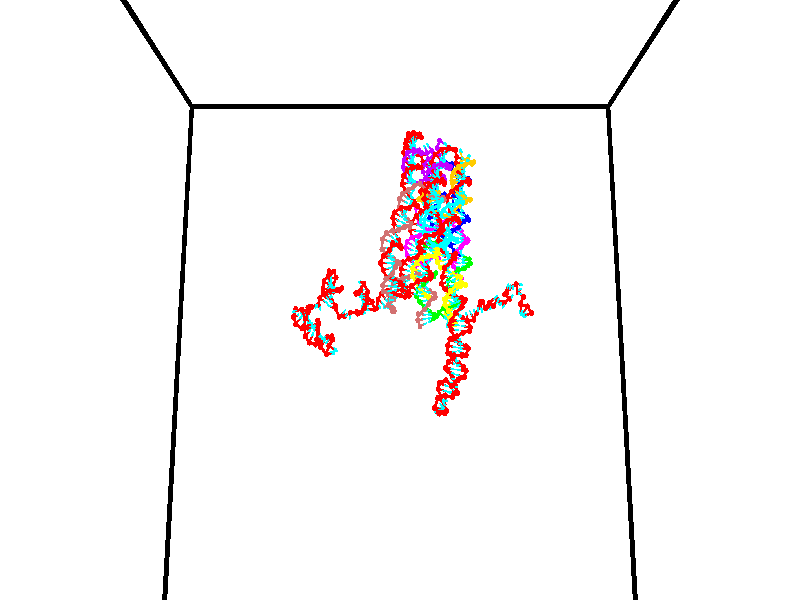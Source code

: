// switches for output
#declare DRAW_BASES = 1; // possible values are 0, 1; only relevant for DNA ribbons
#declare DRAW_BASES_TYPE = 3; // possible values are 1, 2, 3; only relevant for DNA ribbons
#declare DRAW_FOG = 0; // set to 1 to enable fog

#include "colors.inc"

#include "transforms.inc"
background { rgb <1, 1, 1>}

#default {
   normal{
       ripples 0.25
       frequency 0.20
       turbulence 0.2
       lambda 5
   }
	finish {
		phong 0.1
		phong_size 40.
	}
}

// original window dimensions: 1024x640


// camera settings

camera {
	sky <0, 0.179814, -0.983701>
	up <0, 0.179814, -0.983701>
	right 1.6 * <1, 0, 0>
	location <35, 94.9851, 44.8844>
	look_at <35, 29.7336, 32.9568>
	direction <0, -65.2515, -11.9276>
	angle 67.0682
}


# declare cpy_camera_pos = <35, 94.9851, 44.8844>;
# if (DRAW_FOG = 1)
fog {
	fog_type 2
	up vnormalize(cpy_camera_pos)
	color rgbt<1,1,1,0.3>
	distance 1e-5
	fog_alt 3e-3
	fog_offset 56
}
# end


// LIGHTS

# declare lum = 6;
global_settings {
	ambient_light rgb lum * <0.05, 0.05, 0.05>
	max_trace_level 15
}# declare cpy_direct_light_amount = 0.25;
light_source
{	1000 * <-1, -1.16352, -0.803886>,
	rgb lum * cpy_direct_light_amount
	parallel
}

light_source
{	1000 * <1, 1.16352, 0.803886>,
	rgb lum * cpy_direct_light_amount
	parallel
}

// strand 0

// nucleotide -1

// particle -1
sphere {
	<24.528290, 35.205654, 34.723297> 0.250000
	pigment { color rgbt <1,0,0,0> }
	no_shadow
}
cylinder {
	<24.443275, 34.821388, 34.794804>,  <24.392267, 34.590828, 34.837708>, 0.100000
	pigment { color rgbt <1,0,0,0> }
	no_shadow
}
cylinder {
	<24.443275, 34.821388, 34.794804>,  <24.528290, 35.205654, 34.723297>, 0.100000
	pigment { color rgbt <1,0,0,0> }
	no_shadow
}

// particle -1
sphere {
	<24.443275, 34.821388, 34.794804> 0.100000
	pigment { color rgbt <1,0,0,0> }
	no_shadow
}
sphere {
	0, 1
	scale<0.080000,0.200000,0.300000>
	matrix <0.772300, -0.053062, 0.633039,
		-0.598649, 0.272609, 0.753196,
		-0.212538, -0.960661, 0.178770,
		24.379515, 34.533192, 34.848434>
	pigment { color rgbt <0,1,1,0> }
	no_shadow
}
cylinder {
	<24.315086, 35.123062, 35.393902>,  <24.528290, 35.205654, 34.723297>, 0.130000
	pigment { color rgbt <1,0,0,0> }
	no_shadow
}

// nucleotide -1

// particle -1
sphere {
	<24.315086, 35.123062, 35.393902> 0.250000
	pigment { color rgbt <1,0,0,0> }
	no_shadow
}
cylinder {
	<24.482143, 34.786198, 35.257465>,  <24.582378, 34.584080, 35.175606>, 0.100000
	pigment { color rgbt <1,0,0,0> }
	no_shadow
}
cylinder {
	<24.482143, 34.786198, 35.257465>,  <24.315086, 35.123062, 35.393902>, 0.100000
	pigment { color rgbt <1,0,0,0> }
	no_shadow
}

// particle -1
sphere {
	<24.482143, 34.786198, 35.257465> 0.100000
	pigment { color rgbt <1,0,0,0> }
	no_shadow
}
sphere {
	0, 1
	scale<0.080000,0.200000,0.300000>
	matrix <0.740342, 0.097782, 0.665081,
		-0.526752, -0.530290, 0.664323,
		0.417644, -0.842159, -0.341089,
		24.607437, 34.533550, 35.155140>
	pigment { color rgbt <0,1,1,0> }
	no_shadow
}
cylinder {
	<24.459322, 34.577633, 35.923767>,  <24.315086, 35.123062, 35.393902>, 0.130000
	pigment { color rgbt <1,0,0,0> }
	no_shadow
}

// nucleotide -1

// particle -1
sphere {
	<24.459322, 34.577633, 35.923767> 0.250000
	pigment { color rgbt <1,0,0,0> }
	no_shadow
}
cylinder {
	<24.715527, 34.564327, 35.616875>,  <24.869249, 34.556343, 35.432739>, 0.100000
	pigment { color rgbt <1,0,0,0> }
	no_shadow
}
cylinder {
	<24.715527, 34.564327, 35.616875>,  <24.459322, 34.577633, 35.923767>, 0.100000
	pigment { color rgbt <1,0,0,0> }
	no_shadow
}

// particle -1
sphere {
	<24.715527, 34.564327, 35.616875> 0.100000
	pigment { color rgbt <1,0,0,0> }
	no_shadow
}
sphere {
	0, 1
	scale<0.080000,0.200000,0.300000>
	matrix <0.719028, 0.376860, 0.583931,
		0.269715, -0.925673, 0.265300,
		0.640509, -0.033264, -0.767229,
		24.907679, 34.554348, 35.386707>
	pigment { color rgbt <0,1,1,0> }
	no_shadow
}
cylinder {
	<25.027208, 34.194649, 36.196564>,  <24.459322, 34.577633, 35.923767>, 0.130000
	pigment { color rgbt <1,0,0,0> }
	no_shadow
}

// nucleotide -1

// particle -1
sphere {
	<25.027208, 34.194649, 36.196564> 0.250000
	pigment { color rgbt <1,0,0,0> }
	no_shadow
}
cylinder {
	<25.199610, 34.372814, 35.882660>,  <25.303051, 34.479713, 35.694317>, 0.100000
	pigment { color rgbt <1,0,0,0> }
	no_shadow
}
cylinder {
	<25.199610, 34.372814, 35.882660>,  <25.027208, 34.194649, 36.196564>, 0.100000
	pigment { color rgbt <1,0,0,0> }
	no_shadow
}

// particle -1
sphere {
	<25.199610, 34.372814, 35.882660> 0.100000
	pigment { color rgbt <1,0,0,0> }
	no_shadow
}
sphere {
	0, 1
	scale<0.080000,0.200000,0.300000>
	matrix <0.625549, 0.479296, 0.615600,
		0.650326, -0.756231, -0.072047,
		0.431004, 0.445410, -0.784758,
		25.328911, 34.506435, 35.647232>
	pigment { color rgbt <0,1,1,0> }
	no_shadow
}
cylinder {
	<25.730877, 34.014061, 36.192730>,  <25.027208, 34.194649, 36.196564>, 0.130000
	pigment { color rgbt <1,0,0,0> }
	no_shadow
}

// nucleotide -1

// particle -1
sphere {
	<25.730877, 34.014061, 36.192730> 0.250000
	pigment { color rgbt <1,0,0,0> }
	no_shadow
}
cylinder {
	<25.723015, 34.352829, 35.980186>,  <25.718298, 34.556091, 35.852661>, 0.100000
	pigment { color rgbt <1,0,0,0> }
	no_shadow
}
cylinder {
	<25.723015, 34.352829, 35.980186>,  <25.730877, 34.014061, 36.192730>, 0.100000
	pigment { color rgbt <1,0,0,0> }
	no_shadow
}

// particle -1
sphere {
	<25.723015, 34.352829, 35.980186> 0.100000
	pigment { color rgbt <1,0,0,0> }
	no_shadow
}
sphere {
	0, 1
	scale<0.080000,0.200000,0.300000>
	matrix <0.757385, 0.359547, 0.545063,
		0.652672, -0.391727, -0.648513,
		-0.019655, 0.846922, -0.531354,
		25.717119, 34.606907, 35.820782>
	pigment { color rgbt <0,1,1,0> }
	no_shadow
}
cylinder {
	<26.379122, 34.109665, 35.976330>,  <25.730877, 34.014061, 36.192730>, 0.130000
	pigment { color rgbt <1,0,0,0> }
	no_shadow
}

// nucleotide -1

// particle -1
sphere {
	<26.379122, 34.109665, 35.976330> 0.250000
	pigment { color rgbt <1,0,0,0> }
	no_shadow
}
cylinder {
	<26.185402, 34.459396, 35.989029>,  <26.069170, 34.669235, 35.996651>, 0.100000
	pigment { color rgbt <1,0,0,0> }
	no_shadow
}
cylinder {
	<26.185402, 34.459396, 35.989029>,  <26.379122, 34.109665, 35.976330>, 0.100000
	pigment { color rgbt <1,0,0,0> }
	no_shadow
}

// particle -1
sphere {
	<26.185402, 34.459396, 35.989029> 0.100000
	pigment { color rgbt <1,0,0,0> }
	no_shadow
}
sphere {
	0, 1
	scale<0.080000,0.200000,0.300000>
	matrix <0.719894, 0.377611, 0.582377,
		0.497196, 0.304904, -0.812299,
		-0.484302, 0.874325, 0.031752,
		26.040112, 34.721695, 35.998554>
	pigment { color rgbt <0,1,1,0> }
	no_shadow
}
cylinder {
	<26.758781, 34.707424, 35.816029>,  <26.379122, 34.109665, 35.976330>, 0.130000
	pigment { color rgbt <1,0,0,0> }
	no_shadow
}

// nucleotide -1

// particle -1
sphere {
	<26.758781, 34.707424, 35.816029> 0.250000
	pigment { color rgbt <1,0,0,0> }
	no_shadow
}
cylinder {
	<26.482176, 34.892628, 36.037815>,  <26.316214, 35.003750, 36.170887>, 0.100000
	pigment { color rgbt <1,0,0,0> }
	no_shadow
}
cylinder {
	<26.482176, 34.892628, 36.037815>,  <26.758781, 34.707424, 35.816029>, 0.100000
	pigment { color rgbt <1,0,0,0> }
	no_shadow
}

// particle -1
sphere {
	<26.482176, 34.892628, 36.037815> 0.100000
	pigment { color rgbt <1,0,0,0> }
	no_shadow
}
sphere {
	0, 1
	scale<0.080000,0.200000,0.300000>
	matrix <0.720051, 0.380423, 0.580349,
		0.057773, 0.800564, -0.596455,
		-0.691512, 0.463007, 0.554469,
		26.274723, 35.031528, 36.204155>
	pigment { color rgbt <0,1,1,0> }
	no_shadow
}
cylinder {
	<26.795469, 35.438843, 35.736763>,  <26.758781, 34.707424, 35.816029>, 0.130000
	pigment { color rgbt <1,0,0,0> }
	no_shadow
}

// nucleotide -1

// particle -1
sphere {
	<26.795469, 35.438843, 35.736763> 0.250000
	pigment { color rgbt <1,0,0,0> }
	no_shadow
}
cylinder {
	<26.642418, 35.332878, 36.090805>,  <26.550587, 35.269299, 36.303230>, 0.100000
	pigment { color rgbt <1,0,0,0> }
	no_shadow
}
cylinder {
	<26.642418, 35.332878, 36.090805>,  <26.795469, 35.438843, 35.736763>, 0.100000
	pigment { color rgbt <1,0,0,0> }
	no_shadow
}

// particle -1
sphere {
	<26.642418, 35.332878, 36.090805> 0.100000
	pigment { color rgbt <1,0,0,0> }
	no_shadow
}
sphere {
	0, 1
	scale<0.080000,0.200000,0.300000>
	matrix <0.702245, 0.539147, 0.464944,
		-0.600374, 0.799463, -0.020258,
		-0.382627, -0.264914, 0.885108,
		26.527630, 35.253403, 36.356339>
	pigment { color rgbt <0,1,1,0> }
	no_shadow
}
cylinder {
	<26.964859, 36.006592, 36.098553>,  <26.795469, 35.438843, 35.736763>, 0.130000
	pigment { color rgbt <1,0,0,0> }
	no_shadow
}

// nucleotide -1

// particle -1
sphere {
	<26.964859, 36.006592, 36.098553> 0.250000
	pigment { color rgbt <1,0,0,0> }
	no_shadow
}
cylinder {
	<26.873289, 35.758133, 36.398357>,  <26.818346, 35.609058, 36.578239>, 0.100000
	pigment { color rgbt <1,0,0,0> }
	no_shadow
}
cylinder {
	<26.873289, 35.758133, 36.398357>,  <26.964859, 36.006592, 36.098553>, 0.100000
	pigment { color rgbt <1,0,0,0> }
	no_shadow
}

// particle -1
sphere {
	<26.873289, 35.758133, 36.398357> 0.100000
	pigment { color rgbt <1,0,0,0> }
	no_shadow
}
sphere {
	0, 1
	scale<0.080000,0.200000,0.300000>
	matrix <0.708130, 0.422054, 0.566059,
		-0.667941, 0.660337, 0.343234,
		-0.228926, -0.621148, 0.749512,
		26.804611, 35.571789, 36.623211>
	pigment { color rgbt <0,1,1,0> }
	no_shadow
}
cylinder {
	<26.970045, 36.459469, 36.676910>,  <26.964859, 36.006592, 36.098553>, 0.130000
	pigment { color rgbt <1,0,0,0> }
	no_shadow
}

// nucleotide -1

// particle -1
sphere {
	<26.970045, 36.459469, 36.676910> 0.250000
	pigment { color rgbt <1,0,0,0> }
	no_shadow
}
cylinder {
	<26.992571, 36.091278, 36.831600>,  <27.006086, 35.870365, 36.924412>, 0.100000
	pigment { color rgbt <1,0,0,0> }
	no_shadow
}
cylinder {
	<26.992571, 36.091278, 36.831600>,  <26.970045, 36.459469, 36.676910>, 0.100000
	pigment { color rgbt <1,0,0,0> }
	no_shadow
}

// particle -1
sphere {
	<26.992571, 36.091278, 36.831600> 0.100000
	pigment { color rgbt <1,0,0,0> }
	no_shadow
}
sphere {
	0, 1
	scale<0.080000,0.200000,0.300000>
	matrix <0.727411, 0.303143, 0.615612,
		-0.683888, 0.246637, 0.686635,
		0.056316, -0.920475, 0.386722,
		27.009466, 35.815136, 36.947617>
	pigment { color rgbt <0,1,1,0> }
	no_shadow
}
cylinder {
	<26.875065, 36.497086, 37.472324>,  <26.970045, 36.459469, 36.676910>, 0.130000
	pigment { color rgbt <1,0,0,0> }
	no_shadow
}

// nucleotide -1

// particle -1
sphere {
	<26.875065, 36.497086, 37.472324> 0.250000
	pigment { color rgbt <1,0,0,0> }
	no_shadow
}
cylinder {
	<27.069674, 36.162331, 37.371990>,  <27.186438, 35.961479, 37.311790>, 0.100000
	pigment { color rgbt <1,0,0,0> }
	no_shadow
}
cylinder {
	<27.069674, 36.162331, 37.371990>,  <26.875065, 36.497086, 37.472324>, 0.100000
	pigment { color rgbt <1,0,0,0> }
	no_shadow
}

// particle -1
sphere {
	<27.069674, 36.162331, 37.371990> 0.100000
	pigment { color rgbt <1,0,0,0> }
	no_shadow
}
sphere {
	0, 1
	scale<0.080000,0.200000,0.300000>
	matrix <0.749712, 0.252503, 0.611698,
		-0.448587, -0.485655, 0.750273,
		0.486520, -0.836888, -0.250831,
		27.215630, 35.911263, 37.296741>
	pigment { color rgbt <0,1,1,0> }
	no_shadow
}
cylinder {
	<27.260921, 36.276047, 38.059010>,  <26.875065, 36.497086, 37.472324>, 0.130000
	pigment { color rgbt <1,0,0,0> }
	no_shadow
}

// nucleotide -1

// particle -1
sphere {
	<27.260921, 36.276047, 38.059010> 0.250000
	pigment { color rgbt <1,0,0,0> }
	no_shadow
}
cylinder {
	<27.438101, 36.118290, 37.736954>,  <27.544409, 36.023636, 37.543720>, 0.100000
	pigment { color rgbt <1,0,0,0> }
	no_shadow
}
cylinder {
	<27.438101, 36.118290, 37.736954>,  <27.260921, 36.276047, 38.059010>, 0.100000
	pigment { color rgbt <1,0,0,0> }
	no_shadow
}

// particle -1
sphere {
	<27.438101, 36.118290, 37.736954> 0.100000
	pigment { color rgbt <1,0,0,0> }
	no_shadow
}
sphere {
	0, 1
	scale<0.080000,0.200000,0.300000>
	matrix <0.888304, 0.071567, 0.453645,
		-0.121291, -0.916153, 0.382038,
		0.442949, -0.394389, -0.805142,
		27.570986, 35.999973, 37.495411>
	pigment { color rgbt <0,1,1,0> }
	no_shadow
}
cylinder {
	<27.814157, 36.332035, 38.619816>,  <27.260921, 36.276047, 38.059010>, 0.130000
	pigment { color rgbt <1,0,0,0> }
	no_shadow
}

// nucleotide -1

// particle -1
sphere {
	<27.814157, 36.332035, 38.619816> 0.250000
	pigment { color rgbt <1,0,0,0> }
	no_shadow
}
cylinder {
	<28.176155, 36.500431, 38.595295>,  <28.393353, 36.601467, 38.580582>, 0.100000
	pigment { color rgbt <1,0,0,0> }
	no_shadow
}
cylinder {
	<28.176155, 36.500431, 38.595295>,  <27.814157, 36.332035, 38.619816>, 0.100000
	pigment { color rgbt <1,0,0,0> }
	no_shadow
}

// particle -1
sphere {
	<28.176155, 36.500431, 38.595295> 0.100000
	pigment { color rgbt <1,0,0,0> }
	no_shadow
}
sphere {
	0, 1
	scale<0.080000,0.200000,0.300000>
	matrix <0.353517, -0.824333, -0.442154,
		-0.236676, 0.378474, -0.894842,
		0.904992, 0.420989, -0.061303,
		28.447653, 36.626728, 38.576904>
	pigment { color rgbt <0,1,1,0> }
	no_shadow
}
cylinder {
	<28.039310, 36.269859, 37.959961>,  <27.814157, 36.332035, 38.619816>, 0.130000
	pigment { color rgbt <1,0,0,0> }
	no_shadow
}

// nucleotide -1

// particle -1
sphere {
	<28.039310, 36.269859, 37.959961> 0.250000
	pigment { color rgbt <1,0,0,0> }
	no_shadow
}
cylinder {
	<28.395628, 36.315090, 38.136005>,  <28.609419, 36.342228, 38.241634>, 0.100000
	pigment { color rgbt <1,0,0,0> }
	no_shadow
}
cylinder {
	<28.395628, 36.315090, 38.136005>,  <28.039310, 36.269859, 37.959961>, 0.100000
	pigment { color rgbt <1,0,0,0> }
	no_shadow
}

// particle -1
sphere {
	<28.395628, 36.315090, 38.136005> 0.100000
	pigment { color rgbt <1,0,0,0> }
	no_shadow
}
sphere {
	0, 1
	scale<0.080000,0.200000,0.300000>
	matrix <0.361248, -0.763768, -0.534938,
		0.275658, 0.635509, -0.721208,
		0.890793, 0.113075, 0.440115,
		28.662867, 36.349014, 38.268040>
	pigment { color rgbt <0,1,1,0> }
	no_shadow
}
cylinder {
	<28.389790, 35.983875, 37.375038>,  <28.039310, 36.269859, 37.959961>, 0.130000
	pigment { color rgbt <1,0,0,0> }
	no_shadow
}

// nucleotide -1

// particle -1
sphere {
	<28.389790, 35.983875, 37.375038> 0.250000
	pigment { color rgbt <1,0,0,0> }
	no_shadow
}
cylinder {
	<28.213900, 35.706928, 37.603867>,  <28.108366, 35.540760, 37.741165>, 0.100000
	pigment { color rgbt <1,0,0,0> }
	no_shadow
}
cylinder {
	<28.213900, 35.706928, 37.603867>,  <28.389790, 35.983875, 37.375038>, 0.100000
	pigment { color rgbt <1,0,0,0> }
	no_shadow
}

// particle -1
sphere {
	<28.213900, 35.706928, 37.603867> 0.100000
	pigment { color rgbt <1,0,0,0> }
	no_shadow
}
sphere {
	0, 1
	scale<0.080000,0.200000,0.300000>
	matrix <-0.741511, -0.079521, -0.666211,
		0.506755, -0.717148, -0.478432,
		-0.439727, -0.692369, 0.572071,
		28.081982, 35.499218, 37.775490>
	pigment { color rgbt <0,1,1,0> }
	no_shadow
}
cylinder {
	<28.208895, 35.201912, 37.025852>,  <28.389790, 35.983875, 37.375038>, 0.130000
	pigment { color rgbt <1,0,0,0> }
	no_shadow
}

// nucleotide -1

// particle -1
sphere {
	<28.208895, 35.201912, 37.025852> 0.250000
	pigment { color rgbt <1,0,0,0> }
	no_shadow
}
cylinder {
	<27.952595, 35.327686, 37.306015>,  <27.798815, 35.403152, 37.474113>, 0.100000
	pigment { color rgbt <1,0,0,0> }
	no_shadow
}
cylinder {
	<27.952595, 35.327686, 37.306015>,  <28.208895, 35.201912, 37.025852>, 0.100000
	pigment { color rgbt <1,0,0,0> }
	no_shadow
}

// particle -1
sphere {
	<27.952595, 35.327686, 37.306015> 0.100000
	pigment { color rgbt <1,0,0,0> }
	no_shadow
}
sphere {
	0, 1
	scale<0.080000,0.200000,0.300000>
	matrix <-0.750023, -0.061450, -0.658552,
		-0.164038, -0.947285, 0.275214,
		-0.640748, 0.314444, 0.700405,
		27.760370, 35.422020, 37.516136>
	pigment { color rgbt <0,1,1,0> }
	no_shadow
}
cylinder {
	<27.684994, 34.718975, 36.992443>,  <28.208895, 35.201912, 37.025852>, 0.130000
	pigment { color rgbt <1,0,0,0> }
	no_shadow
}

// nucleotide -1

// particle -1
sphere {
	<27.684994, 34.718975, 36.992443> 0.250000
	pigment { color rgbt <1,0,0,0> }
	no_shadow
}
cylinder {
	<27.550066, 35.073620, 37.119022>,  <27.469109, 35.286407, 37.194969>, 0.100000
	pigment { color rgbt <1,0,0,0> }
	no_shadow
}
cylinder {
	<27.550066, 35.073620, 37.119022>,  <27.684994, 34.718975, 36.992443>, 0.100000
	pigment { color rgbt <1,0,0,0> }
	no_shadow
}

// particle -1
sphere {
	<27.550066, 35.073620, 37.119022> 0.100000
	pigment { color rgbt <1,0,0,0> }
	no_shadow
}
sphere {
	0, 1
	scale<0.080000,0.200000,0.300000>
	matrix <-0.902138, -0.208390, -0.377785,
		-0.269003, -0.412913, 0.870138,
		-0.337321, 0.886609, 0.316447,
		27.448870, 35.339603, 37.213959>
	pigment { color rgbt <0,1,1,0> }
	no_shadow
}
cylinder {
	<27.044746, 34.540268, 37.313095>,  <27.684994, 34.718975, 36.992443>, 0.130000
	pigment { color rgbt <1,0,0,0> }
	no_shadow
}

// nucleotide -1

// particle -1
sphere {
	<27.044746, 34.540268, 37.313095> 0.250000
	pigment { color rgbt <1,0,0,0> }
	no_shadow
}
cylinder {
	<27.049873, 34.924770, 37.202953>,  <27.052950, 35.155472, 37.136868>, 0.100000
	pigment { color rgbt <1,0,0,0> }
	no_shadow
}
cylinder {
	<27.049873, 34.924770, 37.202953>,  <27.044746, 34.540268, 37.313095>, 0.100000
	pigment { color rgbt <1,0,0,0> }
	no_shadow
}

// particle -1
sphere {
	<27.049873, 34.924770, 37.202953> 0.100000
	pigment { color rgbt <1,0,0,0> }
	no_shadow
}
sphere {
	0, 1
	scale<0.080000,0.200000,0.300000>
	matrix <-0.861281, -0.129281, -0.491407,
		-0.507967, 0.243458, 0.826255,
		0.012818, 0.961257, -0.275356,
		27.053719, 35.213146, 37.120346>
	pigment { color rgbt <0,1,1,0> }
	no_shadow
}
cylinder {
	<26.522585, 34.820423, 37.665447>,  <27.044746, 34.540268, 37.313095>, 0.130000
	pigment { color rgbt <1,0,0,0> }
	no_shadow
}

// nucleotide -1

// particle -1
sphere {
	<26.522585, 34.820423, 37.665447> 0.250000
	pigment { color rgbt <1,0,0,0> }
	no_shadow
}
cylinder {
	<26.605900, 35.039894, 37.341579>,  <26.655890, 35.171577, 37.147259>, 0.100000
	pigment { color rgbt <1,0,0,0> }
	no_shadow
}
cylinder {
	<26.605900, 35.039894, 37.341579>,  <26.522585, 34.820423, 37.665447>, 0.100000
	pigment { color rgbt <1,0,0,0> }
	no_shadow
}

// particle -1
sphere {
	<26.605900, 35.039894, 37.341579> 0.100000
	pigment { color rgbt <1,0,0,0> }
	no_shadow
}
sphere {
	0, 1
	scale<0.080000,0.200000,0.300000>
	matrix <-0.907907, -0.199420, -0.368696,
		-0.363759, 0.811902, 0.456612,
		0.208287, 0.548677, -0.809672,
		26.668386, 35.204498, 37.098679>
	pigment { color rgbt <0,1,1,0> }
	no_shadow
}
cylinder {
	<25.959793, 35.153934, 37.538403>,  <26.522585, 34.820423, 37.665447>, 0.130000
	pigment { color rgbt <1,0,0,0> }
	no_shadow
}

// nucleotide -1

// particle -1
sphere {
	<25.959793, 35.153934, 37.538403> 0.250000
	pigment { color rgbt <1,0,0,0> }
	no_shadow
}
cylinder {
	<26.136040, 35.171417, 37.179749>,  <26.241787, 35.181908, 36.964558>, 0.100000
	pigment { color rgbt <1,0,0,0> }
	no_shadow
}
cylinder {
	<26.136040, 35.171417, 37.179749>,  <25.959793, 35.153934, 37.538403>, 0.100000
	pigment { color rgbt <1,0,0,0> }
	no_shadow
}

// particle -1
sphere {
	<26.136040, 35.171417, 37.179749> 0.100000
	pigment { color rgbt <1,0,0,0> }
	no_shadow
}
sphere {
	0, 1
	scale<0.080000,0.200000,0.300000>
	matrix <-0.818660, -0.390235, -0.421322,
		-0.368311, 0.919678, -0.136164,
		0.440617, 0.043705, -0.896631,
		26.268225, 35.184528, 36.910759>
	pigment { color rgbt <0,1,1,0> }
	no_shadow
}
cylinder {
	<25.584692, 35.507896, 37.077412>,  <25.959793, 35.153934, 37.538403>, 0.130000
	pigment { color rgbt <1,0,0,0> }
	no_shadow
}

// nucleotide -1

// particle -1
sphere {
	<25.584692, 35.507896, 37.077412> 0.250000
	pigment { color rgbt <1,0,0,0> }
	no_shadow
}
cylinder {
	<25.782940, 35.297092, 36.801258>,  <25.901888, 35.170612, 36.635567>, 0.100000
	pigment { color rgbt <1,0,0,0> }
	no_shadow
}
cylinder {
	<25.782940, 35.297092, 36.801258>,  <25.584692, 35.507896, 37.077412>, 0.100000
	pigment { color rgbt <1,0,0,0> }
	no_shadow
}

// particle -1
sphere {
	<25.782940, 35.297092, 36.801258> 0.100000
	pigment { color rgbt <1,0,0,0> }
	no_shadow
}
sphere {
	0, 1
	scale<0.080000,0.200000,0.300000>
	matrix <-0.865489, -0.233096, -0.443392,
		0.072746, 0.817269, -0.571646,
		0.495619, -0.527008, -0.690380,
		25.931625, 35.138988, 36.594143>
	pigment { color rgbt <0,1,1,0> }
	no_shadow
}
cylinder {
	<25.562416, 35.827232, 36.348274>,  <25.584692, 35.507896, 37.077412>, 0.130000
	pigment { color rgbt <1,0,0,0> }
	no_shadow
}

// nucleotide -1

// particle -1
sphere {
	<25.562416, 35.827232, 36.348274> 0.250000
	pigment { color rgbt <1,0,0,0> }
	no_shadow
}
cylinder {
	<25.888123, 35.668491, 36.178814>,  <26.083546, 35.573246, 36.077137>, 0.100000
	pigment { color rgbt <1,0,0,0> }
	no_shadow
}
cylinder {
	<25.888123, 35.668491, 36.178814>,  <25.562416, 35.827232, 36.348274>, 0.100000
	pigment { color rgbt <1,0,0,0> }
	no_shadow
}

// particle -1
sphere {
	<25.888123, 35.668491, 36.178814> 0.100000
	pigment { color rgbt <1,0,0,0> }
	no_shadow
}
sphere {
	0, 1
	scale<0.080000,0.200000,0.300000>
	matrix <-0.580444, -0.547267, -0.602979,
		0.007440, 0.736892, -0.675970,
		0.814266, -0.396848, -0.423653,
		26.132402, 35.549438, 36.051720>
	pigment { color rgbt <0,1,1,0> }
	no_shadow
}
cylinder {
	<25.605354, 35.913033, 35.638695>,  <25.562416, 35.827232, 36.348274>, 0.130000
	pigment { color rgbt <1,0,0,0> }
	no_shadow
}

// nucleotide -1

// particle -1
sphere {
	<25.605354, 35.913033, 35.638695> 0.250000
	pigment { color rgbt <1,0,0,0> }
	no_shadow
}
cylinder {
	<25.762140, 35.551292, 35.706249>,  <25.856213, 35.334248, 35.746780>, 0.100000
	pigment { color rgbt <1,0,0,0> }
	no_shadow
}
cylinder {
	<25.762140, 35.551292, 35.706249>,  <25.605354, 35.913033, 35.638695>, 0.100000
	pigment { color rgbt <1,0,0,0> }
	no_shadow
}

// particle -1
sphere {
	<25.762140, 35.551292, 35.706249> 0.100000
	pigment { color rgbt <1,0,0,0> }
	no_shadow
}
sphere {
	0, 1
	scale<0.080000,0.200000,0.300000>
	matrix <-0.664870, -0.405340, -0.627413,
		0.635855, 0.133636, -0.760152,
		0.391965, -0.904346, 0.168887,
		25.879730, 35.279987, 35.756916>
	pigment { color rgbt <0,1,1,0> }
	no_shadow
}
cylinder {
	<25.300821, 36.222908, 34.948666>,  <25.605354, 35.913033, 35.638695>, 0.130000
	pigment { color rgbt <1,0,0,0> }
	no_shadow
}

// nucleotide -1

// particle -1
sphere {
	<25.300821, 36.222908, 34.948666> 0.250000
	pigment { color rgbt <1,0,0,0> }
	no_shadow
}
cylinder {
	<24.911657, 36.253391, 35.035973>,  <24.678160, 36.271683, 35.088356>, 0.100000
	pigment { color rgbt <1,0,0,0> }
	no_shadow
}
cylinder {
	<24.911657, 36.253391, 35.035973>,  <25.300821, 36.222908, 34.948666>, 0.100000
	pigment { color rgbt <1,0,0,0> }
	no_shadow
}

// particle -1
sphere {
	<24.911657, 36.253391, 35.035973> 0.100000
	pigment { color rgbt <1,0,0,0> }
	no_shadow
}
sphere {
	0, 1
	scale<0.080000,0.200000,0.300000>
	matrix <-0.231043, -0.354522, -0.906054,
		0.008331, -0.931937, 0.362525,
		-0.972908, 0.076211, 0.218271,
		24.619785, 36.276257, 35.101456>
	pigment { color rgbt <0,1,1,0> }
	no_shadow
}
cylinder {
	<25.731113, 35.590408, 34.998821>,  <25.300821, 36.222908, 34.948666>, 0.130000
	pigment { color rgbt <1,0,0,0> }
	no_shadow
}

// nucleotide -1

// particle -1
sphere {
	<25.731113, 35.590408, 34.998821> 0.250000
	pigment { color rgbt <1,0,0,0> }
	no_shadow
}
cylinder {
	<25.706165, 35.284752, 35.255630>,  <25.691196, 35.101357, 35.409718>, 0.100000
	pigment { color rgbt <1,0,0,0> }
	no_shadow
}
cylinder {
	<25.706165, 35.284752, 35.255630>,  <25.731113, 35.590408, 34.998821>, 0.100000
	pigment { color rgbt <1,0,0,0> }
	no_shadow
}

// particle -1
sphere {
	<25.706165, 35.284752, 35.255630> 0.100000
	pigment { color rgbt <1,0,0,0> }
	no_shadow
}
sphere {
	0, 1
	scale<0.080000,0.200000,0.300000>
	matrix <-0.683482, -0.436065, -0.585406,
		0.727298, -0.475325, -0.495080,
		-0.062371, -0.764143, 0.642025,
		25.687454, 35.055508, 35.448238>
	pigment { color rgbt <0,1,1,0> }
	no_shadow
}
cylinder {
	<25.731745, 35.082241, 34.577148>,  <25.731113, 35.590408, 34.998821>, 0.130000
	pigment { color rgbt <1,0,0,0> }
	no_shadow
}

// nucleotide -1

// particle -1
sphere {
	<25.731745, 35.082241, 34.577148> 0.250000
	pigment { color rgbt <1,0,0,0> }
	no_shadow
}
cylinder {
	<25.596746, 34.919827, 34.916851>,  <25.515747, 34.822380, 35.120674>, 0.100000
	pigment { color rgbt <1,0,0,0> }
	no_shadow
}
cylinder {
	<25.596746, 34.919827, 34.916851>,  <25.731745, 35.082241, 34.577148>, 0.100000
	pigment { color rgbt <1,0,0,0> }
	no_shadow
}

// particle -1
sphere {
	<25.596746, 34.919827, 34.916851> 0.100000
	pigment { color rgbt <1,0,0,0> }
	no_shadow
}
sphere {
	0, 1
	scale<0.080000,0.200000,0.300000>
	matrix <-0.716175, -0.474737, -0.511584,
		0.610893, -0.780873, -0.130569,
		-0.337496, -0.406033, 0.849255,
		25.495499, 34.798016, 35.171627>
	pigment { color rgbt <0,1,1,0> }
	no_shadow
}
cylinder {
	<25.729807, 34.354122, 34.400330>,  <25.731745, 35.082241, 34.577148>, 0.130000
	pigment { color rgbt <1,0,0,0> }
	no_shadow
}

// nucleotide -1

// particle -1
sphere {
	<25.729807, 34.354122, 34.400330> 0.250000
	pigment { color rgbt <1,0,0,0> }
	no_shadow
}
cylinder {
	<25.478642, 34.425072, 34.703449>,  <25.327942, 34.467640, 34.885323>, 0.100000
	pigment { color rgbt <1,0,0,0> }
	no_shadow
}
cylinder {
	<25.478642, 34.425072, 34.703449>,  <25.729807, 34.354122, 34.400330>, 0.100000
	pigment { color rgbt <1,0,0,0> }
	no_shadow
}

// particle -1
sphere {
	<25.478642, 34.425072, 34.703449> 0.100000
	pigment { color rgbt <1,0,0,0> }
	no_shadow
}
sphere {
	0, 1
	scale<0.080000,0.200000,0.300000>
	matrix <-0.643054, -0.666721, -0.376784,
		0.438412, -0.723895, 0.532702,
		-0.627915, 0.177369, 0.757801,
		25.290268, 34.478283, 34.930790>
	pigment { color rgbt <0,1,1,0> }
	no_shadow
}
cylinder {
	<25.554167, 33.715149, 34.745464>,  <25.729807, 34.354122, 34.400330>, 0.130000
	pigment { color rgbt <1,0,0,0> }
	no_shadow
}

// nucleotide -1

// particle -1
sphere {
	<25.554167, 33.715149, 34.745464> 0.250000
	pigment { color rgbt <1,0,0,0> }
	no_shadow
}
cylinder {
	<25.250950, 33.970169, 34.800449>,  <25.069019, 34.123180, 34.833439>, 0.100000
	pigment { color rgbt <1,0,0,0> }
	no_shadow
}
cylinder {
	<25.250950, 33.970169, 34.800449>,  <25.554167, 33.715149, 34.745464>, 0.100000
	pigment { color rgbt <1,0,0,0> }
	no_shadow
}

// particle -1
sphere {
	<25.250950, 33.970169, 34.800449> 0.100000
	pigment { color rgbt <1,0,0,0> }
	no_shadow
}
sphere {
	0, 1
	scale<0.080000,0.200000,0.300000>
	matrix <-0.635898, -0.675656, -0.372992,
		-0.144927, -0.370154, 0.917596,
		-0.758043, 0.637554, 0.137459,
		25.023537, 34.161434, 34.841686>
	pigment { color rgbt <0,1,1,0> }
	no_shadow
}
cylinder {
	<25.867416, 33.424427, 34.237850>,  <25.554167, 33.715149, 34.745464>, 0.130000
	pigment { color rgbt <1,0,0,0> }
	no_shadow
}

// nucleotide -1

// particle -1
sphere {
	<25.867416, 33.424427, 34.237850> 0.250000
	pigment { color rgbt <1,0,0,0> }
	no_shadow
}
cylinder {
	<26.159401, 33.697079, 34.258026>,  <26.334591, 33.860668, 34.270134>, 0.100000
	pigment { color rgbt <1,0,0,0> }
	no_shadow
}
cylinder {
	<26.159401, 33.697079, 34.258026>,  <25.867416, 33.424427, 34.237850>, 0.100000
	pigment { color rgbt <1,0,0,0> }
	no_shadow
}

// particle -1
sphere {
	<26.159401, 33.697079, 34.258026> 0.100000
	pigment { color rgbt <1,0,0,0> }
	no_shadow
}
sphere {
	0, 1
	scale<0.080000,0.200000,0.300000>
	matrix <0.675441, -0.730690, 0.099352,
		0.104578, -0.038452, -0.993773,
		0.729961, 0.681625, 0.050442,
		26.378389, 33.901566, 34.273159>
	pigment { color rgbt <0,1,1,0> }
	no_shadow
}
cylinder {
	<26.488844, 33.096558, 33.985809>,  <25.867416, 33.424427, 34.237850>, 0.130000
	pigment { color rgbt <1,0,0,0> }
	no_shadow
}

// nucleotide -1

// particle -1
sphere {
	<26.488844, 33.096558, 33.985809> 0.250000
	pigment { color rgbt <1,0,0,0> }
	no_shadow
}
cylinder {
	<26.645691, 33.385857, 34.213196>,  <26.739799, 33.559437, 34.349628>, 0.100000
	pigment { color rgbt <1,0,0,0> }
	no_shadow
}
cylinder {
	<26.645691, 33.385857, 34.213196>,  <26.488844, 33.096558, 33.985809>, 0.100000
	pigment { color rgbt <1,0,0,0> }
	no_shadow
}

// particle -1
sphere {
	<26.645691, 33.385857, 34.213196> 0.100000
	pigment { color rgbt <1,0,0,0> }
	no_shadow
}
sphere {
	0, 1
	scale<0.080000,0.200000,0.300000>
	matrix <0.815732, -0.559027, 0.148562,
		0.425236, 0.405465, -0.809180,
		0.392117, 0.723248, 0.568469,
		26.763327, 33.602833, 34.383736>
	pigment { color rgbt <0,1,1,0> }
	no_shadow
}
cylinder {
	<26.672876, 33.323353, 33.438736>,  <26.488844, 33.096558, 33.985809>, 0.130000
	pigment { color rgbt <1,0,0,0> }
	no_shadow
}

// nucleotide -1

// particle -1
sphere {
	<26.672876, 33.323353, 33.438736> 0.250000
	pigment { color rgbt <1,0,0,0> }
	no_shadow
}
cylinder {
	<27.016783, 33.310928, 33.642632>,  <27.223127, 33.303474, 33.764969>, 0.100000
	pigment { color rgbt <1,0,0,0> }
	no_shadow
}
cylinder {
	<27.016783, 33.310928, 33.642632>,  <26.672876, 33.323353, 33.438736>, 0.100000
	pigment { color rgbt <1,0,0,0> }
	no_shadow
}

// particle -1
sphere {
	<27.016783, 33.310928, 33.642632> 0.100000
	pigment { color rgbt <1,0,0,0> }
	no_shadow
}
sphere {
	0, 1
	scale<0.080000,0.200000,0.300000>
	matrix <0.488841, -0.238742, -0.839069,
		0.147761, 0.970586, -0.190077,
		0.859768, -0.031065, 0.509739,
		27.274714, 33.301609, 33.795551>
	pigment { color rgbt <0,1,1,0> }
	no_shadow
}
cylinder {
	<27.069632, 33.776829, 33.098717>,  <26.672876, 33.323353, 33.438736>, 0.130000
	pigment { color rgbt <1,0,0,0> }
	no_shadow
}

// nucleotide -1

// particle -1
sphere {
	<27.069632, 33.776829, 33.098717> 0.250000
	pigment { color rgbt <1,0,0,0> }
	no_shadow
}
cylinder {
	<27.269314, 33.487572, 33.289654>,  <27.389124, 33.314018, 33.404217>, 0.100000
	pigment { color rgbt <1,0,0,0> }
	no_shadow
}
cylinder {
	<27.269314, 33.487572, 33.289654>,  <27.069632, 33.776829, 33.098717>, 0.100000
	pigment { color rgbt <1,0,0,0> }
	no_shadow
}

// particle -1
sphere {
	<27.269314, 33.487572, 33.289654> 0.100000
	pigment { color rgbt <1,0,0,0> }
	no_shadow
}
sphere {
	0, 1
	scale<0.080000,0.200000,0.300000>
	matrix <0.512770, -0.197525, -0.835494,
		0.698470, 0.661850, 0.272202,
		0.499205, -0.723145, 0.477342,
		27.419075, 33.270630, 33.432858>
	pigment { color rgbt <0,1,1,0> }
	no_shadow
}
cylinder {
	<27.801451, 33.901775, 32.945053>,  <27.069632, 33.776829, 33.098717>, 0.130000
	pigment { color rgbt <1,0,0,0> }
	no_shadow
}

// nucleotide -1

// particle -1
sphere {
	<27.801451, 33.901775, 32.945053> 0.250000
	pigment { color rgbt <1,0,0,0> }
	no_shadow
}
cylinder {
	<27.785587, 33.514782, 33.044979>,  <27.776070, 33.282585, 33.104935>, 0.100000
	pigment { color rgbt <1,0,0,0> }
	no_shadow
}
cylinder {
	<27.785587, 33.514782, 33.044979>,  <27.801451, 33.901775, 32.945053>, 0.100000
	pigment { color rgbt <1,0,0,0> }
	no_shadow
}

// particle -1
sphere {
	<27.785587, 33.514782, 33.044979> 0.100000
	pigment { color rgbt <1,0,0,0> }
	no_shadow
}
sphere {
	0, 1
	scale<0.080000,0.200000,0.300000>
	matrix <0.565748, -0.227818, -0.792482,
		0.823624, 0.109901, 0.556387,
		-0.039661, -0.967482, 0.249812,
		27.773689, 33.224537, 33.119923>
	pigment { color rgbt <0,1,1,0> }
	no_shadow
}
cylinder {
	<28.510162, 33.527294, 32.743923>,  <27.801451, 33.901775, 32.945053>, 0.130000
	pigment { color rgbt <1,0,0,0> }
	no_shadow
}

// nucleotide -1

// particle -1
sphere {
	<28.510162, 33.527294, 32.743923> 0.250000
	pigment { color rgbt <1,0,0,0> }
	no_shadow
}
cylinder {
	<28.215454, 33.258945, 32.777634>,  <28.038630, 33.097939, 32.797859>, 0.100000
	pigment { color rgbt <1,0,0,0> }
	no_shadow
}
cylinder {
	<28.215454, 33.258945, 32.777634>,  <28.510162, 33.527294, 32.743923>, 0.100000
	pigment { color rgbt <1,0,0,0> }
	no_shadow
}

// particle -1
sphere {
	<28.215454, 33.258945, 32.777634> 0.100000
	pigment { color rgbt <1,0,0,0> }
	no_shadow
}
sphere {
	0, 1
	scale<0.080000,0.200000,0.300000>
	matrix <0.416154, -0.548173, -0.725480,
		0.532900, -0.499441, 0.683063,
		-0.736772, -0.670868, 0.084277,
		27.994423, 33.057686, 32.802917>
	pigment { color rgbt <0,1,1,0> }
	no_shadow
}
cylinder {
	<28.932480, 32.974323, 32.491333>,  <28.510162, 33.527294, 32.743923>, 0.130000
	pigment { color rgbt <1,0,0,0> }
	no_shadow
}

// nucleotide -1

// particle -1
sphere {
	<28.932480, 32.974323, 32.491333> 0.250000
	pigment { color rgbt <1,0,0,0> }
	no_shadow
}
cylinder {
	<28.556873, 32.841183, 32.525864>,  <28.331509, 32.761299, 32.546581>, 0.100000
	pigment { color rgbt <1,0,0,0> }
	no_shadow
}
cylinder {
	<28.556873, 32.841183, 32.525864>,  <28.932480, 32.974323, 32.491333>, 0.100000
	pigment { color rgbt <1,0,0,0> }
	no_shadow
}

// particle -1
sphere {
	<28.556873, 32.841183, 32.525864> 0.100000
	pigment { color rgbt <1,0,0,0> }
	no_shadow
}
sphere {
	0, 1
	scale<0.080000,0.200000,0.300000>
	matrix <0.190354, -0.712229, -0.675644,
		0.286374, -0.618010, 0.732156,
		-0.939018, -0.332856, 0.086323,
		28.275167, 32.741325, 32.551762>
	pigment { color rgbt <0,1,1,0> }
	no_shadow
}
cylinder {
	<28.836636, 32.223793, 32.331234>,  <28.932480, 32.974323, 32.491333>, 0.130000
	pigment { color rgbt <1,0,0,0> }
	no_shadow
}

// nucleotide -1

// particle -1
sphere {
	<28.836636, 32.223793, 32.331234> 0.250000
	pigment { color rgbt <1,0,0,0> }
	no_shadow
}
cylinder {
	<28.446465, 32.299706, 32.375992>,  <28.212360, 32.345253, 32.402847>, 0.100000
	pigment { color rgbt <1,0,0,0> }
	no_shadow
}
cylinder {
	<28.446465, 32.299706, 32.375992>,  <28.836636, 32.223793, 32.331234>, 0.100000
	pigment { color rgbt <1,0,0,0> }
	no_shadow
}

// particle -1
sphere {
	<28.446465, 32.299706, 32.375992> 0.100000
	pigment { color rgbt <1,0,0,0> }
	no_shadow
}
sphere {
	0, 1
	scale<0.080000,0.200000,0.300000>
	matrix <-0.215772, -0.720384, -0.659158,
		-0.044483, -0.667107, 0.743632,
		-0.975430, 0.189776, 0.111898,
		28.153835, 32.356640, 32.409561>
	pigment { color rgbt <0,1,1,0> }
	no_shadow
}
cylinder {
	<28.523014, 31.702585, 32.490257>,  <28.836636, 32.223793, 32.331234>, 0.130000
	pigment { color rgbt <1,0,0,0> }
	no_shadow
}

// nucleotide -1

// particle -1
sphere {
	<28.523014, 31.702585, 32.490257> 0.250000
	pigment { color rgbt <1,0,0,0> }
	no_shadow
}
cylinder {
	<28.197561, 31.906815, 32.379032>,  <28.002289, 32.029350, 32.312298>, 0.100000
	pigment { color rgbt <1,0,0,0> }
	no_shadow
}
cylinder {
	<28.197561, 31.906815, 32.379032>,  <28.523014, 31.702585, 32.490257>, 0.100000
	pigment { color rgbt <1,0,0,0> }
	no_shadow
}

// particle -1
sphere {
	<28.197561, 31.906815, 32.379032> 0.100000
	pigment { color rgbt <1,0,0,0> }
	no_shadow
}
sphere {
	0, 1
	scale<0.080000,0.200000,0.300000>
	matrix <-0.346751, -0.810070, -0.472811,
		-0.466653, -0.288277, 0.836141,
		-0.813633, 0.510572, -0.278061,
		27.953472, 32.059986, 32.295612>
	pigment { color rgbt <0,1,1,0> }
	no_shadow
}
cylinder {
	<27.841530, 31.153244, 32.475712>,  <28.523014, 31.702585, 32.490257>, 0.130000
	pigment { color rgbt <1,0,0,0> }
	no_shadow
}

// nucleotide -1

// particle -1
sphere {
	<27.841530, 31.153244, 32.475712> 0.250000
	pigment { color rgbt <1,0,0,0> }
	no_shadow
}
cylinder {
	<27.741392, 31.446716, 32.223034>,  <27.681311, 31.622801, 32.071426>, 0.100000
	pigment { color rgbt <1,0,0,0> }
	no_shadow
}
cylinder {
	<27.741392, 31.446716, 32.223034>,  <27.841530, 31.153244, 32.475712>, 0.100000
	pigment { color rgbt <1,0,0,0> }
	no_shadow
}

// particle -1
sphere {
	<27.741392, 31.446716, 32.223034> 0.100000
	pigment { color rgbt <1,0,0,0> }
	no_shadow
}
sphere {
	0, 1
	scale<0.080000,0.200000,0.300000>
	matrix <-0.364303, -0.675904, -0.640654,
		-0.897002, 0.069746, 0.436490,
		-0.250342, 0.733682, -0.631696,
		27.666290, 31.666821, 32.033524>
	pigment { color rgbt <0,1,1,0> }
	no_shadow
}
cylinder {
	<27.225103, 31.119106, 32.310806>,  <27.841530, 31.153244, 32.475712>, 0.130000
	pigment { color rgbt <1,0,0,0> }
	no_shadow
}

// nucleotide -1

// particle -1
sphere {
	<27.225103, 31.119106, 32.310806> 0.250000
	pigment { color rgbt <1,0,0,0> }
	no_shadow
}
cylinder {
	<27.377071, 31.329033, 32.006115>,  <27.468252, 31.454988, 31.823301>, 0.100000
	pigment { color rgbt <1,0,0,0> }
	no_shadow
}
cylinder {
	<27.377071, 31.329033, 32.006115>,  <27.225103, 31.119106, 32.310806>, 0.100000
	pigment { color rgbt <1,0,0,0> }
	no_shadow
}

// particle -1
sphere {
	<27.377071, 31.329033, 32.006115> 0.100000
	pigment { color rgbt <1,0,0,0> }
	no_shadow
}
sphere {
	0, 1
	scale<0.080000,0.200000,0.300000>
	matrix <-0.351662, -0.679699, -0.643695,
		-0.855566, 0.512424, -0.073675,
		0.379922, 0.524815, -0.761727,
		27.491049, 31.486477, 31.777597>
	pigment { color rgbt <0,1,1,0> }
	no_shadow
}
cylinder {
	<27.752113, 30.926920, 31.805632>,  <27.225103, 31.119106, 32.310806>, 0.130000
	pigment { color rgbt <1,0,0,0> }
	no_shadow
}

// nucleotide -1

// particle -1
sphere {
	<27.752113, 30.926920, 31.805632> 0.250000
	pigment { color rgbt <1,0,0,0> }
	no_shadow
}
cylinder {
	<27.495701, 30.831573, 31.513807>,  <27.341852, 30.774366, 31.338713>, 0.100000
	pigment { color rgbt <1,0,0,0> }
	no_shadow
}
cylinder {
	<27.495701, 30.831573, 31.513807>,  <27.752113, 30.926920, 31.805632>, 0.100000
	pigment { color rgbt <1,0,0,0> }
	no_shadow
}

// particle -1
sphere {
	<27.495701, 30.831573, 31.513807> 0.100000
	pigment { color rgbt <1,0,0,0> }
	no_shadow
}
sphere {
	0, 1
	scale<0.080000,0.200000,0.300000>
	matrix <0.254146, 0.831004, -0.494816,
		0.724215, -0.502608, -0.472121,
		-0.641033, -0.238365, -0.729561,
		27.303391, 30.760063, 31.294939>
	pigment { color rgbt <0,1,1,0> }
	no_shadow
}
cylinder {
	<28.090992, 30.975782, 31.126812>,  <27.752113, 30.926920, 31.805632>, 0.130000
	pigment { color rgbt <1,0,0,0> }
	no_shadow
}

// nucleotide -1

// particle -1
sphere {
	<28.090992, 30.975782, 31.126812> 0.250000
	pigment { color rgbt <1,0,0,0> }
	no_shadow
}
cylinder {
	<27.702547, 31.050327, 31.186432>,  <27.469481, 31.095055, 31.222204>, 0.100000
	pigment { color rgbt <1,0,0,0> }
	no_shadow
}
cylinder {
	<27.702547, 31.050327, 31.186432>,  <28.090992, 30.975782, 31.126812>, 0.100000
	pigment { color rgbt <1,0,0,0> }
	no_shadow
}

// particle -1
sphere {
	<27.702547, 31.050327, 31.186432> 0.100000
	pigment { color rgbt <1,0,0,0> }
	no_shadow
}
sphere {
	0, 1
	scale<0.080000,0.200000,0.300000>
	matrix <0.172380, 0.979747, -0.101885,
		-0.165016, -0.073249, -0.983567,
		-0.971110, 0.186361, 0.149048,
		27.411215, 31.106236, 31.231146>
	pigment { color rgbt <0,1,1,0> }
	no_shadow
}
cylinder {
	<27.869764, 31.571024, 30.675381>,  <28.090992, 30.975782, 31.126812>, 0.130000
	pigment { color rgbt <1,0,0,0> }
	no_shadow
}

// nucleotide -1

// particle -1
sphere {
	<27.869764, 31.571024, 30.675381> 0.250000
	pigment { color rgbt <1,0,0,0> }
	no_shadow
}
cylinder {
	<27.633831, 31.535938, 30.996479>,  <27.492271, 31.514887, 31.189138>, 0.100000
	pigment { color rgbt <1,0,0,0> }
	no_shadow
}
cylinder {
	<27.633831, 31.535938, 30.996479>,  <27.869764, 31.571024, 30.675381>, 0.100000
	pigment { color rgbt <1,0,0,0> }
	no_shadow
}

// particle -1
sphere {
	<27.633831, 31.535938, 30.996479> 0.100000
	pigment { color rgbt <1,0,0,0> }
	no_shadow
}
sphere {
	0, 1
	scale<0.080000,0.200000,0.300000>
	matrix <0.148929, 0.965215, 0.214896,
		-0.793674, 0.246305, -0.556252,
		-0.589832, -0.087715, 0.802748,
		27.456881, 31.509624, 31.237303>
	pigment { color rgbt <0,1,1,0> }
	no_shadow
}
cylinder {
	<27.446772, 32.202202, 30.807116>,  <27.869764, 31.571024, 30.675381>, 0.130000
	pigment { color rgbt <1,0,0,0> }
	no_shadow
}

// nucleotide -1

// particle -1
sphere {
	<27.446772, 32.202202, 30.807116> 0.250000
	pigment { color rgbt <1,0,0,0> }
	no_shadow
}
cylinder {
	<27.453459, 32.004993, 31.155058>,  <27.457470, 31.886669, 31.363823>, 0.100000
	pigment { color rgbt <1,0,0,0> }
	no_shadow
}
cylinder {
	<27.453459, 32.004993, 31.155058>,  <27.446772, 32.202202, 30.807116>, 0.100000
	pigment { color rgbt <1,0,0,0> }
	no_shadow
}

// particle -1
sphere {
	<27.453459, 32.004993, 31.155058> 0.100000
	pigment { color rgbt <1,0,0,0> }
	no_shadow
}
sphere {
	0, 1
	scale<0.080000,0.200000,0.300000>
	matrix <0.139948, 0.862568, 0.486201,
		-0.990018, 0.113608, 0.083416,
		0.016716, -0.493022, 0.869856,
		27.458473, 31.857086, 31.416016>
	pigment { color rgbt <0,1,1,0> }
	no_shadow
}
cylinder {
	<27.472626, 32.712029, 31.293886>,  <27.446772, 32.202202, 30.807116>, 0.130000
	pigment { color rgbt <1,0,0,0> }
	no_shadow
}

// nucleotide -1

// particle -1
sphere {
	<27.472626, 32.712029, 31.293886> 0.250000
	pigment { color rgbt <1,0,0,0> }
	no_shadow
}
cylinder {
	<27.505659, 32.395809, 31.536606>,  <27.525480, 32.206078, 31.682238>, 0.100000
	pigment { color rgbt <1,0,0,0> }
	no_shadow
}
cylinder {
	<27.505659, 32.395809, 31.536606>,  <27.472626, 32.712029, 31.293886>, 0.100000
	pigment { color rgbt <1,0,0,0> }
	no_shadow
}

// particle -1
sphere {
	<27.505659, 32.395809, 31.536606> 0.100000
	pigment { color rgbt <1,0,0,0> }
	no_shadow
}
sphere {
	0, 1
	scale<0.080000,0.200000,0.300000>
	matrix <0.202360, 0.609499, 0.766526,
		-0.975823, 0.059489, 0.210311,
		0.082585, -0.790552, 0.606801,
		27.530434, 32.158642, 31.718647>
	pigment { color rgbt <0,1,1,0> }
	no_shadow
}
cylinder {
	<27.003468, 32.818848, 31.836771>,  <27.472626, 32.712029, 31.293886>, 0.130000
	pigment { color rgbt <1,0,0,0> }
	no_shadow
}

// nucleotide -1

// particle -1
sphere {
	<27.003468, 32.818848, 31.836771> 0.250000
	pigment { color rgbt <1,0,0,0> }
	no_shadow
}
cylinder {
	<27.288311, 32.575600, 31.977106>,  <27.459217, 32.429649, 32.061306>, 0.100000
	pigment { color rgbt <1,0,0,0> }
	no_shadow
}
cylinder {
	<27.288311, 32.575600, 31.977106>,  <27.003468, 32.818848, 31.836771>, 0.100000
	pigment { color rgbt <1,0,0,0> }
	no_shadow
}

// particle -1
sphere {
	<27.288311, 32.575600, 31.977106> 0.100000
	pigment { color rgbt <1,0,0,0> }
	no_shadow
}
sphere {
	0, 1
	scale<0.080000,0.200000,0.300000>
	matrix <0.054583, 0.546160, 0.835901,
		-0.699944, -0.576103, 0.422118,
		0.712109, -0.608124, 0.350836,
		27.501944, 32.393162, 32.082355>
	pigment { color rgbt <0,1,1,0> }
	no_shadow
}
cylinder {
	<26.881323, 32.564735, 32.462502>,  <27.003468, 32.818848, 31.836771>, 0.130000
	pigment { color rgbt <1,0,0,0> }
	no_shadow
}

// nucleotide -1

// particle -1
sphere {
	<26.881323, 32.564735, 32.462502> 0.250000
	pigment { color rgbt <1,0,0,0> }
	no_shadow
}
cylinder {
	<27.281115, 32.551937, 32.464054>,  <27.520990, 32.544258, 32.464985>, 0.100000
	pigment { color rgbt <1,0,0,0> }
	no_shadow
}
cylinder {
	<27.281115, 32.551937, 32.464054>,  <26.881323, 32.564735, 32.462502>, 0.100000
	pigment { color rgbt <1,0,0,0> }
	no_shadow
}

// particle -1
sphere {
	<27.281115, 32.551937, 32.464054> 0.100000
	pigment { color rgbt <1,0,0,0> }
	no_shadow
}
sphere {
	0, 1
	scale<0.080000,0.200000,0.300000>
	matrix <0.008954, 0.391247, 0.920242,
		-0.030960, -0.919729, 0.391331,
		0.999481, -0.031995, 0.003878,
		27.580959, 32.542339, 32.465218>
	pigment { color rgbt <0,1,1,0> }
	no_shadow
}
cylinder {
	<27.135468, 32.173054, 33.026249>,  <26.881323, 32.564735, 32.462502>, 0.130000
	pigment { color rgbt <1,0,0,0> }
	no_shadow
}

// nucleotide -1

// particle -1
sphere {
	<27.135468, 32.173054, 33.026249> 0.250000
	pigment { color rgbt <1,0,0,0> }
	no_shadow
}
cylinder {
	<27.422661, 32.437237, 32.938343>,  <27.594976, 32.595745, 32.885597>, 0.100000
	pigment { color rgbt <1,0,0,0> }
	no_shadow
}
cylinder {
	<27.422661, 32.437237, 32.938343>,  <27.135468, 32.173054, 33.026249>, 0.100000
	pigment { color rgbt <1,0,0,0> }
	no_shadow
}

// particle -1
sphere {
	<27.422661, 32.437237, 32.938343> 0.100000
	pigment { color rgbt <1,0,0,0> }
	no_shadow
}
sphere {
	0, 1
	scale<0.080000,0.200000,0.300000>
	matrix <0.002916, 0.312875, 0.949790,
		0.696053, -0.682575, 0.222714,
		0.717984, 0.660455, -0.219768,
		27.638056, 32.635372, 32.872414>
	pigment { color rgbt <0,1,1,0> }
	no_shadow
}
cylinder {
	<27.734262, 31.988396, 33.429169>,  <27.135468, 32.173054, 33.026249>, 0.130000
	pigment { color rgbt <1,0,0,0> }
	no_shadow
}

// nucleotide -1

// particle -1
sphere {
	<27.734262, 31.988396, 33.429169> 0.250000
	pigment { color rgbt <1,0,0,0> }
	no_shadow
}
cylinder {
	<27.755880, 32.373825, 33.324394>,  <27.768850, 32.605083, 33.261532>, 0.100000
	pigment { color rgbt <1,0,0,0> }
	no_shadow
}
cylinder {
	<27.755880, 32.373825, 33.324394>,  <27.734262, 31.988396, 33.429169>, 0.100000
	pigment { color rgbt <1,0,0,0> }
	no_shadow
}

// particle -1
sphere {
	<27.755880, 32.373825, 33.324394> 0.100000
	pigment { color rgbt <1,0,0,0> }
	no_shadow
}
sphere {
	0, 1
	scale<0.080000,0.200000,0.300000>
	matrix <0.077683, 0.257464, 0.963160,
		0.995512, -0.072401, -0.060938,
		0.054045, 0.963572, -0.261933,
		27.772095, 32.662895, 33.245815>
	pigment { color rgbt <0,1,1,0> }
	no_shadow
}
cylinder {
	<28.230886, 32.409378, 33.950863>,  <27.734262, 31.988396, 33.429169>, 0.130000
	pigment { color rgbt <1,0,0,0> }
	no_shadow
}

// nucleotide -1

// particle -1
sphere {
	<28.230886, 32.409378, 33.950863> 0.250000
	pigment { color rgbt <1,0,0,0> }
	no_shadow
}
cylinder {
	<27.977278, 32.679207, 33.799618>,  <27.825111, 32.841103, 33.708870>, 0.100000
	pigment { color rgbt <1,0,0,0> }
	no_shadow
}
cylinder {
	<27.977278, 32.679207, 33.799618>,  <28.230886, 32.409378, 33.950863>, 0.100000
	pigment { color rgbt <1,0,0,0> }
	no_shadow
}

// particle -1
sphere {
	<27.977278, 32.679207, 33.799618> 0.100000
	pigment { color rgbt <1,0,0,0> }
	no_shadow
}
sphere {
	0, 1
	scale<0.080000,0.200000,0.300000>
	matrix <-0.151940, 0.370756, 0.916217,
		0.758240, 0.638354, -0.132574,
		-0.634024, 0.674569, -0.378114,
		27.787071, 32.881577, 33.686184>
	pigment { color rgbt <0,1,1,0> }
	no_shadow
}
cylinder {
	<28.336411, 33.036957, 34.366066>,  <28.230886, 32.409378, 33.950863>, 0.130000
	pigment { color rgbt <1,0,0,0> }
	no_shadow
}

// nucleotide -1

// particle -1
sphere {
	<28.336411, 33.036957, 34.366066> 0.250000
	pigment { color rgbt <1,0,0,0> }
	no_shadow
}
cylinder {
	<27.967003, 33.018993, 34.213703>,  <27.745358, 33.008217, 34.122284>, 0.100000
	pigment { color rgbt <1,0,0,0> }
	no_shadow
}
cylinder {
	<27.967003, 33.018993, 34.213703>,  <28.336411, 33.036957, 34.366066>, 0.100000
	pigment { color rgbt <1,0,0,0> }
	no_shadow
}

// particle -1
sphere {
	<27.967003, 33.018993, 34.213703> 0.100000
	pigment { color rgbt <1,0,0,0> }
	no_shadow
}
sphere {
	0, 1
	scale<0.080000,0.200000,0.300000>
	matrix <-0.374444, 0.320662, 0.870039,
		0.083072, 0.946129, -0.312954,
		-0.923521, -0.044908, -0.380910,
		27.689947, 33.005520, 34.099430>
	pigment { color rgbt <0,1,1,0> }
	no_shadow
}
cylinder {
	<28.668358, 32.754971, 35.006290>,  <28.336411, 33.036957, 34.366066>, 0.130000
	pigment { color rgbt <1,0,0,0> }
	no_shadow
}

// nucleotide -1

// particle -1
sphere {
	<28.668358, 32.754971, 35.006290> 0.250000
	pigment { color rgbt <1,0,0,0> }
	no_shadow
}
cylinder {
	<28.943630, 32.943043, 34.785259>,  <29.108793, 33.055885, 34.652641>, 0.100000
	pigment { color rgbt <1,0,0,0> }
	no_shadow
}
cylinder {
	<28.943630, 32.943043, 34.785259>,  <28.668358, 32.754971, 35.006290>, 0.100000
	pigment { color rgbt <1,0,0,0> }
	no_shadow
}

// particle -1
sphere {
	<28.943630, 32.943043, 34.785259> 0.100000
	pigment { color rgbt <1,0,0,0> }
	no_shadow
}
sphere {
	0, 1
	scale<0.080000,0.200000,0.300000>
	matrix <0.725266, -0.424822, 0.541771,
		0.019983, -0.773600, -0.633359,
		0.688179, 0.470179, -0.552576,
		29.150084, 33.084095, 34.619488>
	pigment { color rgbt <0,1,1,0> }
	no_shadow
}
cylinder {
	<29.177959, 32.363796, 34.879482>,  <28.668358, 32.754971, 35.006290>, 0.130000
	pigment { color rgbt <1,0,0,0> }
	no_shadow
}

// nucleotide -1

// particle -1
sphere {
	<29.177959, 32.363796, 34.879482> 0.250000
	pigment { color rgbt <1,0,0,0> }
	no_shadow
}
cylinder {
	<29.324400, 32.736023, 34.880623>,  <29.412266, 32.959358, 34.881306>, 0.100000
	pigment { color rgbt <1,0,0,0> }
	no_shadow
}
cylinder {
	<29.324400, 32.736023, 34.880623>,  <29.177959, 32.363796, 34.879482>, 0.100000
	pigment { color rgbt <1,0,0,0> }
	no_shadow
}

// particle -1
sphere {
	<29.324400, 32.736023, 34.880623> 0.100000
	pigment { color rgbt <1,0,0,0> }
	no_shadow
}
sphere {
	0, 1
	scale<0.080000,0.200000,0.300000>
	matrix <0.797297, -0.315249, 0.514718,
		0.479881, -0.186166, -0.857355,
		0.366104, 0.930570, 0.002852,
		29.434231, 33.015194, 34.881477>
	pigment { color rgbt <0,1,1,0> }
	no_shadow
}
cylinder {
	<29.809095, 32.340221, 34.545197>,  <29.177959, 32.363796, 34.879482>, 0.130000
	pigment { color rgbt <1,0,0,0> }
	no_shadow
}

// nucleotide -1

// particle -1
sphere {
	<29.809095, 32.340221, 34.545197> 0.250000
	pigment { color rgbt <1,0,0,0> }
	no_shadow
}
cylinder {
	<29.801630, 32.618073, 34.832844>,  <29.797150, 32.784782, 35.005432>, 0.100000
	pigment { color rgbt <1,0,0,0> }
	no_shadow
}
cylinder {
	<29.801630, 32.618073, 34.832844>,  <29.809095, 32.340221, 34.545197>, 0.100000
	pigment { color rgbt <1,0,0,0> }
	no_shadow
}

// particle -1
sphere {
	<29.801630, 32.618073, 34.832844> 0.100000
	pigment { color rgbt <1,0,0,0> }
	no_shadow
}
sphere {
	0, 1
	scale<0.080000,0.200000,0.300000>
	matrix <0.810270, -0.410870, 0.417908,
		0.585759, 0.590484, -0.555171,
		-0.018664, 0.694632, 0.719123,
		29.796030, 32.826462, 35.048580>
	pigment { color rgbt <0,1,1,0> }
	no_shadow
}
cylinder {
	<30.475864, 32.723587, 34.559784>,  <29.809095, 32.340221, 34.545197>, 0.130000
	pigment { color rgbt <1,0,0,0> }
	no_shadow
}

// nucleotide -1

// particle -1
sphere {
	<30.475864, 32.723587, 34.559784> 0.250000
	pigment { color rgbt <1,0,0,0> }
	no_shadow
}
cylinder {
	<30.864250, 32.804176, 34.611382>,  <31.097281, 32.852531, 34.642342>, 0.100000
	pigment { color rgbt <1,0,0,0> }
	no_shadow
}
cylinder {
	<30.864250, 32.804176, 34.611382>,  <30.475864, 32.723587, 34.559784>, 0.100000
	pigment { color rgbt <1,0,0,0> }
	no_shadow
}

// particle -1
sphere {
	<30.864250, 32.804176, 34.611382> 0.100000
	pigment { color rgbt <1,0,0,0> }
	no_shadow
}
sphere {
	0, 1
	scale<0.080000,0.200000,0.300000>
	matrix <-0.133473, 0.903713, -0.406802,
		-0.198537, 0.377772, 0.904363,
		0.970962, 0.201474, 0.128998,
		31.155539, 32.864620, 34.650082>
	pigment { color rgbt <0,1,1,0> }
	no_shadow
}
cylinder {
	<30.629438, 33.417625, 34.831478>,  <30.475864, 32.723587, 34.559784>, 0.130000
	pigment { color rgbt <1,0,0,0> }
	no_shadow
}

// nucleotide -1

// particle -1
sphere {
	<30.629438, 33.417625, 34.831478> 0.250000
	pigment { color rgbt <1,0,0,0> }
	no_shadow
}
cylinder {
	<30.942286, 33.293102, 34.615562>,  <31.129993, 33.218388, 34.486012>, 0.100000
	pigment { color rgbt <1,0,0,0> }
	no_shadow
}
cylinder {
	<30.942286, 33.293102, 34.615562>,  <30.629438, 33.417625, 34.831478>, 0.100000
	pigment { color rgbt <1,0,0,0> }
	no_shadow
}

// particle -1
sphere {
	<30.942286, 33.293102, 34.615562> 0.100000
	pigment { color rgbt <1,0,0,0> }
	no_shadow
}
sphere {
	0, 1
	scale<0.080000,0.200000,0.300000>
	matrix <-0.020994, 0.852605, -0.522135,
		0.622776, 0.419704, 0.660302,
		0.782119, -0.311310, -0.539793,
		31.176922, 33.199711, 34.453625>
	pigment { color rgbt <0,1,1,0> }
	no_shadow
}
cylinder {
	<31.021431, 33.971016, 34.804642>,  <30.629438, 33.417625, 34.831478>, 0.130000
	pigment { color rgbt <1,0,0,0> }
	no_shadow
}

// nucleotide -1

// particle -1
sphere {
	<31.021431, 33.971016, 34.804642> 0.250000
	pigment { color rgbt <1,0,0,0> }
	no_shadow
}
cylinder {
	<31.110773, 33.754169, 34.480614>,  <31.164379, 33.624062, 34.286198>, 0.100000
	pigment { color rgbt <1,0,0,0> }
	no_shadow
}
cylinder {
	<31.110773, 33.754169, 34.480614>,  <31.021431, 33.971016, 34.804642>, 0.100000
	pigment { color rgbt <1,0,0,0> }
	no_shadow
}

// particle -1
sphere {
	<31.110773, 33.754169, 34.480614> 0.100000
	pigment { color rgbt <1,0,0,0> }
	no_shadow
}
sphere {
	0, 1
	scale<0.080000,0.200000,0.300000>
	matrix <-0.035280, 0.826029, -0.562522,
		0.974099, 0.154221, 0.165372,
		0.223355, -0.542118, -0.810075,
		31.177780, 33.591534, 34.237591>
	pigment { color rgbt <0,1,1,0> }
	no_shadow
}
cylinder {
	<31.401327, 34.401867, 34.514896>,  <31.021431, 33.971016, 34.804642>, 0.130000
	pigment { color rgbt <1,0,0,0> }
	no_shadow
}

// nucleotide -1

// particle -1
sphere {
	<31.401327, 34.401867, 34.514896> 0.250000
	pigment { color rgbt <1,0,0,0> }
	no_shadow
}
cylinder {
	<31.334059, 34.150383, 34.211201>,  <31.293697, 33.999493, 34.028984>, 0.100000
	pigment { color rgbt <1,0,0,0> }
	no_shadow
}
cylinder {
	<31.334059, 34.150383, 34.211201>,  <31.401327, 34.401867, 34.514896>, 0.100000
	pigment { color rgbt <1,0,0,0> }
	no_shadow
}

// particle -1
sphere {
	<31.334059, 34.150383, 34.211201> 0.100000
	pigment { color rgbt <1,0,0,0> }
	no_shadow
}
sphere {
	0, 1
	scale<0.080000,0.200000,0.300000>
	matrix <-0.178434, 0.776903, -0.603808,
		0.969474, 0.033933, -0.242833,
		-0.168168, -0.628706, -0.759242,
		31.283607, 33.961773, 33.983429>
	pigment { color rgbt <0,1,1,0> }
	no_shadow
}
cylinder {
	<31.687801, 34.770214, 33.950260>,  <31.401327, 34.401867, 34.514896>, 0.130000
	pigment { color rgbt <1,0,0,0> }
	no_shadow
}

// nucleotide -1

// particle -1
sphere {
	<31.687801, 34.770214, 33.950260> 0.250000
	pigment { color rgbt <1,0,0,0> }
	no_shadow
}
cylinder {
	<31.406979, 34.517338, 33.819138>,  <31.238485, 34.365612, 33.740463>, 0.100000
	pigment { color rgbt <1,0,0,0> }
	no_shadow
}
cylinder {
	<31.406979, 34.517338, 33.819138>,  <31.687801, 34.770214, 33.950260>, 0.100000
	pigment { color rgbt <1,0,0,0> }
	no_shadow
}

// particle -1
sphere {
	<31.406979, 34.517338, 33.819138> 0.100000
	pigment { color rgbt <1,0,0,0> }
	no_shadow
}
sphere {
	0, 1
	scale<0.080000,0.200000,0.300000>
	matrix <-0.530513, 0.771383, -0.351459,
		0.475050, -0.072840, -0.876939,
		-0.702056, -0.632188, -0.327804,
		31.196362, 34.327682, 33.720795>
	pigment { color rgbt <0,1,1,0> }
	no_shadow
}
cylinder {
	<31.735880, 34.787476, 33.196075>,  <31.687801, 34.770214, 33.950260>, 0.130000
	pigment { color rgbt <1,0,0,0> }
	no_shadow
}

// nucleotide -1

// particle -1
sphere {
	<31.735880, 34.787476, 33.196075> 0.250000
	pigment { color rgbt <1,0,0,0> }
	no_shadow
}
cylinder {
	<31.383644, 34.690388, 33.358875>,  <31.172302, 34.632133, 33.456554>, 0.100000
	pigment { color rgbt <1,0,0,0> }
	no_shadow
}
cylinder {
	<31.383644, 34.690388, 33.358875>,  <31.735880, 34.787476, 33.196075>, 0.100000
	pigment { color rgbt <1,0,0,0> }
	no_shadow
}

// particle -1
sphere {
	<31.383644, 34.690388, 33.358875> 0.100000
	pigment { color rgbt <1,0,0,0> }
	no_shadow
}
sphere {
	0, 1
	scale<0.080000,0.200000,0.300000>
	matrix <-0.434225, 0.757219, -0.487923,
		-0.189756, -0.606388, -0.772196,
		-0.880592, -0.242720, 0.406996,
		31.119467, 34.617573, 33.480972>
	pigment { color rgbt <0,1,1,0> }
	no_shadow
}
cylinder {
	<31.359552, 35.161587, 32.530499>,  <31.735880, 34.787476, 33.196075>, 0.130000
	pigment { color rgbt <1,0,0,0> }
	no_shadow
}

// nucleotide -1

// particle -1
sphere {
	<31.359552, 35.161587, 32.530499> 0.250000
	pigment { color rgbt <1,0,0,0> }
	no_shadow
}
cylinder {
	<31.112825, 34.874390, 32.401489>,  <30.964788, 34.702072, 32.324085>, 0.100000
	pigment { color rgbt <1,0,0,0> }
	no_shadow
}
cylinder {
	<31.112825, 34.874390, 32.401489>,  <31.359552, 35.161587, 32.530499>, 0.100000
	pigment { color rgbt <1,0,0,0> }
	no_shadow
}

// particle -1
sphere {
	<31.112825, 34.874390, 32.401489> 0.100000
	pigment { color rgbt <1,0,0,0> }
	no_shadow
}
sphere {
	0, 1
	scale<0.080000,0.200000,0.300000>
	matrix <0.394340, -0.636513, 0.662833,
		-0.681197, 0.281666, 0.675747,
		-0.616820, -0.717994, -0.322519,
		30.927780, 34.658993, 32.304733>
	pigment { color rgbt <0,1,1,0> }
	no_shadow
}
cylinder {
	<30.974760, 34.991879, 33.117409>,  <31.359552, 35.161587, 32.530499>, 0.130000
	pigment { color rgbt <1,0,0,0> }
	no_shadow
}

// nucleotide -1

// particle -1
sphere {
	<30.974760, 34.991879, 33.117409> 0.250000
	pigment { color rgbt <1,0,0,0> }
	no_shadow
}
cylinder {
	<31.017273, 34.694622, 32.853153>,  <31.042782, 34.516270, 32.694599>, 0.100000
	pigment { color rgbt <1,0,0,0> }
	no_shadow
}
cylinder {
	<31.017273, 34.694622, 32.853153>,  <30.974760, 34.991879, 33.117409>, 0.100000
	pigment { color rgbt <1,0,0,0> }
	no_shadow
}

// particle -1
sphere {
	<31.017273, 34.694622, 32.853153> 0.100000
	pigment { color rgbt <1,0,0,0> }
	no_shadow
}
sphere {
	0, 1
	scale<0.080000,0.200000,0.300000>
	matrix <0.352565, -0.593069, 0.723855,
		-0.929732, -0.309852, 0.198972,
		0.106284, -0.743142, -0.660639,
		31.049158, 34.471680, 32.654961>
	pigment { color rgbt <0,1,1,0> }
	no_shadow
}
cylinder {
	<30.482506, 34.349770, 33.197296>,  <30.974760, 34.991879, 33.117409>, 0.130000
	pigment { color rgbt <1,0,0,0> }
	no_shadow
}

// nucleotide -1

// particle -1
sphere {
	<30.482506, 34.349770, 33.197296> 0.250000
	pigment { color rgbt <1,0,0,0> }
	no_shadow
}
cylinder {
	<30.825256, 34.211369, 33.044430>,  <31.030907, 34.128330, 32.952709>, 0.100000
	pigment { color rgbt <1,0,0,0> }
	no_shadow
}
cylinder {
	<30.825256, 34.211369, 33.044430>,  <30.482506, 34.349770, 33.197296>, 0.100000
	pigment { color rgbt <1,0,0,0> }
	no_shadow
}

// particle -1
sphere {
	<30.825256, 34.211369, 33.044430> 0.100000
	pigment { color rgbt <1,0,0,0> }
	no_shadow
}
sphere {
	0, 1
	scale<0.080000,0.200000,0.300000>
	matrix <0.110623, -0.600641, 0.791829,
		-0.503516, -0.720775, -0.476398,
		0.856875, -0.345998, -0.382166,
		31.082319, 34.107571, 32.929779>
	pigment { color rgbt <0,1,1,0> }
	no_shadow
}
cylinder {
	<30.447351, 33.614662, 33.150021>,  <30.482506, 34.349770, 33.197296>, 0.130000
	pigment { color rgbt <1,0,0,0> }
	no_shadow
}

// nucleotide -1

// particle -1
sphere {
	<30.447351, 33.614662, 33.150021> 0.250000
	pigment { color rgbt <1,0,0,0> }
	no_shadow
}
cylinder {
	<30.819809, 33.743992, 33.217464>,  <31.043283, 33.821590, 33.257931>, 0.100000
	pigment { color rgbt <1,0,0,0> }
	no_shadow
}
cylinder {
	<30.819809, 33.743992, 33.217464>,  <30.447351, 33.614662, 33.150021>, 0.100000
	pigment { color rgbt <1,0,0,0> }
	no_shadow
}

// particle -1
sphere {
	<30.819809, 33.743992, 33.217464> 0.100000
	pigment { color rgbt <1,0,0,0> }
	no_shadow
}
sphere {
	0, 1
	scale<0.080000,0.200000,0.300000>
	matrix <0.151804, -0.764123, 0.626954,
		0.331550, -0.558189, -0.760591,
		0.931144, 0.323328, 0.168610,
		31.099152, 33.840992, 33.268047>
	pigment { color rgbt <0,1,1,0> }
	no_shadow
}
cylinder {
	<30.914049, 33.082462, 33.075356>,  <30.447351, 33.614662, 33.150021>, 0.130000
	pigment { color rgbt <1,0,0,0> }
	no_shadow
}

// nucleotide -1

// particle -1
sphere {
	<30.914049, 33.082462, 33.075356> 0.250000
	pigment { color rgbt <1,0,0,0> }
	no_shadow
}
cylinder {
	<31.062368, 33.346306, 33.336868>,  <31.151360, 33.504612, 33.493774>, 0.100000
	pigment { color rgbt <1,0,0,0> }
	no_shadow
}
cylinder {
	<31.062368, 33.346306, 33.336868>,  <30.914049, 33.082462, 33.075356>, 0.100000
	pigment { color rgbt <1,0,0,0> }
	no_shadow
}

// particle -1
sphere {
	<31.062368, 33.346306, 33.336868> 0.100000
	pigment { color rgbt <1,0,0,0> }
	no_shadow
}
sphere {
	0, 1
	scale<0.080000,0.200000,0.300000>
	matrix <0.229098, -0.747175, 0.623895,
		0.900014, -0.081558, -0.428163,
		0.370796, 0.659605, 0.653782,
		31.173607, 33.544186, 33.533005>
	pigment { color rgbt <0,1,1,0> }
	no_shadow
}
cylinder {
	<31.542145, 32.860542, 33.245750>,  <30.914049, 33.082462, 33.075356>, 0.130000
	pigment { color rgbt <1,0,0,0> }
	no_shadow
}

// nucleotide -1

// particle -1
sphere {
	<31.542145, 32.860542, 33.245750> 0.250000
	pigment { color rgbt <1,0,0,0> }
	no_shadow
}
cylinder {
	<31.434563, 33.091095, 33.554409>,  <31.370012, 33.229427, 33.739605>, 0.100000
	pigment { color rgbt <1,0,0,0> }
	no_shadow
}
cylinder {
	<31.434563, 33.091095, 33.554409>,  <31.542145, 32.860542, 33.245750>, 0.100000
	pigment { color rgbt <1,0,0,0> }
	no_shadow
}

// particle -1
sphere {
	<31.434563, 33.091095, 33.554409> 0.100000
	pigment { color rgbt <1,0,0,0> }
	no_shadow
}
sphere {
	0, 1
	scale<0.080000,0.200000,0.300000>
	matrix <0.327153, -0.698865, 0.636049,
		0.905888, 0.423517, -0.000602,
		-0.268957, 0.576386, 0.771648,
		31.353876, 33.264011, 33.785904>
	pigment { color rgbt <0,1,1,0> }
	no_shadow
}
cylinder {
	<32.108944, 32.790791, 33.683002>,  <31.542145, 32.860542, 33.245750>, 0.130000
	pigment { color rgbt <1,0,0,0> }
	no_shadow
}

// nucleotide -1

// particle -1
sphere {
	<32.108944, 32.790791, 33.683002> 0.250000
	pigment { color rgbt <1,0,0,0> }
	no_shadow
}
cylinder {
	<31.796854, 32.898937, 33.908623>,  <31.609600, 32.963825, 34.043995>, 0.100000
	pigment { color rgbt <1,0,0,0> }
	no_shadow
}
cylinder {
	<31.796854, 32.898937, 33.908623>,  <32.108944, 32.790791, 33.683002>, 0.100000
	pigment { color rgbt <1,0,0,0> }
	no_shadow
}

// particle -1
sphere {
	<31.796854, 32.898937, 33.908623> 0.100000
	pigment { color rgbt <1,0,0,0> }
	no_shadow
}
sphere {
	0, 1
	scale<0.080000,0.200000,0.300000>
	matrix <0.210593, -0.735568, 0.643886,
		0.588979, 0.621162, 0.516974,
		-0.780227, 0.270364, 0.564047,
		31.562786, 32.980045, 34.077835>
	pigment { color rgbt <0,1,1,0> }
	no_shadow
}
cylinder {
	<32.328465, 32.788185, 34.353867>,  <32.108944, 32.790791, 33.683002>, 0.130000
	pigment { color rgbt <1,0,0,0> }
	no_shadow
}

// nucleotide -1

// particle -1
sphere {
	<32.328465, 32.788185, 34.353867> 0.250000
	pigment { color rgbt <1,0,0,0> }
	no_shadow
}
cylinder {
	<31.929455, 32.760159, 34.356033>,  <31.690048, 32.743343, 34.357334>, 0.100000
	pigment { color rgbt <1,0,0,0> }
	no_shadow
}
cylinder {
	<31.929455, 32.760159, 34.356033>,  <32.328465, 32.788185, 34.353867>, 0.100000
	pigment { color rgbt <1,0,0,0> }
	no_shadow
}

// particle -1
sphere {
	<31.929455, 32.760159, 34.356033> 0.100000
	pigment { color rgbt <1,0,0,0> }
	no_shadow
}
sphere {
	0, 1
	scale<0.080000,0.200000,0.300000>
	matrix <0.052093, -0.685443, 0.726260,
		-0.047173, 0.724747, 0.687399,
		-0.997528, -0.070068, 0.005420,
		31.630196, 32.739140, 34.357658>
	pigment { color rgbt <0,1,1,0> }
	no_shadow
}
cylinder {
	<32.587692, 33.533825, 34.400398>,  <32.328465, 32.788185, 34.353867>, 0.130000
	pigment { color rgbt <1,0,0,0> }
	no_shadow
}

// nucleotide -1

// particle -1
sphere {
	<32.587692, 33.533825, 34.400398> 0.250000
	pigment { color rgbt <1,0,0,0> }
	no_shadow
}
cylinder {
	<32.761646, 33.893379, 34.378956>,  <32.866020, 34.109112, 34.366093>, 0.100000
	pigment { color rgbt <1,0,0,0> }
	no_shadow
}
cylinder {
	<32.761646, 33.893379, 34.378956>,  <32.587692, 33.533825, 34.400398>, 0.100000
	pigment { color rgbt <1,0,0,0> }
	no_shadow
}

// particle -1
sphere {
	<32.761646, 33.893379, 34.378956> 0.100000
	pigment { color rgbt <1,0,0,0> }
	no_shadow
}
sphere {
	0, 1
	scale<0.080000,0.200000,0.300000>
	matrix <0.552036, -0.313160, -0.772779,
		-0.711428, 0.306480, -0.632408,
		0.434886, 0.898889, -0.053603,
		32.892113, 34.163044, 34.362873>
	pigment { color rgbt <0,1,1,0> }
	no_shadow
}
cylinder {
	<32.734787, 33.757183, 33.661022>,  <32.587692, 33.533825, 34.400398>, 0.130000
	pigment { color rgbt <1,0,0,0> }
	no_shadow
}

// nucleotide -1

// particle -1
sphere {
	<32.734787, 33.757183, 33.661022> 0.250000
	pigment { color rgbt <1,0,0,0> }
	no_shadow
}
cylinder {
	<33.014423, 33.925320, 33.892399>,  <33.182205, 34.026203, 34.031223>, 0.100000
	pigment { color rgbt <1,0,0,0> }
	no_shadow
}
cylinder {
	<33.014423, 33.925320, 33.892399>,  <32.734787, 33.757183, 33.661022>, 0.100000
	pigment { color rgbt <1,0,0,0> }
	no_shadow
}

// particle -1
sphere {
	<33.014423, 33.925320, 33.892399> 0.100000
	pigment { color rgbt <1,0,0,0> }
	no_shadow
}
sphere {
	0, 1
	scale<0.080000,0.200000,0.300000>
	matrix <0.713591, -0.358727, -0.601749,
		-0.045439, 0.833443, -0.550734,
		0.699087, 0.420342, 0.578437,
		33.224148, 34.051422, 34.065929>
	pigment { color rgbt <0,1,1,0> }
	no_shadow
}
cylinder {
	<33.104099, 34.154110, 33.199745>,  <32.734787, 33.757183, 33.661022>, 0.130000
	pigment { color rgbt <1,0,0,0> }
	no_shadow
}

// nucleotide -1

// particle -1
sphere {
	<33.104099, 34.154110, 33.199745> 0.250000
	pigment { color rgbt <1,0,0,0> }
	no_shadow
}
cylinder {
	<33.360229, 34.109570, 33.503738>,  <33.513908, 34.082844, 33.686134>, 0.100000
	pigment { color rgbt <1,0,0,0> }
	no_shadow
}
cylinder {
	<33.360229, 34.109570, 33.503738>,  <33.104099, 34.154110, 33.199745>, 0.100000
	pigment { color rgbt <1,0,0,0> }
	no_shadow
}

// particle -1
sphere {
	<33.360229, 34.109570, 33.503738> 0.100000
	pigment { color rgbt <1,0,0,0> }
	no_shadow
}
sphere {
	0, 1
	scale<0.080000,0.200000,0.300000>
	matrix <0.709780, -0.292403, -0.640869,
		0.293583, 0.949790, -0.108200,
		0.640329, -0.111350, 0.759987,
		33.552330, 34.076164, 33.731735>
	pigment { color rgbt <0,1,1,0> }
	no_shadow
}
cylinder {
	<33.720921, 34.412727, 33.005505>,  <33.104099, 34.154110, 33.199745>, 0.130000
	pigment { color rgbt <1,0,0,0> }
	no_shadow
}

// nucleotide -1

// particle -1
sphere {
	<33.720921, 34.412727, 33.005505> 0.250000
	pigment { color rgbt <1,0,0,0> }
	no_shadow
}
cylinder {
	<33.815529, 34.185337, 33.320690>,  <33.872292, 34.048904, 33.509804>, 0.100000
	pigment { color rgbt <1,0,0,0> }
	no_shadow
}
cylinder {
	<33.815529, 34.185337, 33.320690>,  <33.720921, 34.412727, 33.005505>, 0.100000
	pigment { color rgbt <1,0,0,0> }
	no_shadow
}

// particle -1
sphere {
	<33.815529, 34.185337, 33.320690> 0.100000
	pigment { color rgbt <1,0,0,0> }
	no_shadow
}
sphere {
	0, 1
	scale<0.080000,0.200000,0.300000>
	matrix <0.816817, -0.322850, -0.478097,
		0.526183, 0.756705, 0.387982,
		0.236518, -0.568477, 0.787968,
		33.886486, 34.014793, 33.557079>
	pigment { color rgbt <0,1,1,0> }
	no_shadow
}
cylinder {
	<34.424595, 34.568764, 33.273796>,  <33.720921, 34.412727, 33.005505>, 0.130000
	pigment { color rgbt <1,0,0,0> }
	no_shadow
}

// nucleotide -1

// particle -1
sphere {
	<34.424595, 34.568764, 33.273796> 0.250000
	pigment { color rgbt <1,0,0,0> }
	no_shadow
}
cylinder {
	<34.338604, 34.199612, 33.401592>,  <34.287010, 33.978119, 33.478271>, 0.100000
	pigment { color rgbt <1,0,0,0> }
	no_shadow
}
cylinder {
	<34.338604, 34.199612, 33.401592>,  <34.424595, 34.568764, 33.273796>, 0.100000
	pigment { color rgbt <1,0,0,0> }
	no_shadow
}

// particle -1
sphere {
	<34.338604, 34.199612, 33.401592> 0.100000
	pigment { color rgbt <1,0,0,0> }
	no_shadow
}
sphere {
	0, 1
	scale<0.080000,0.200000,0.300000>
	matrix <0.904867, -0.311301, -0.290359,
		0.367426, 0.226680, 0.902006,
		-0.214976, -0.922880, 0.319495,
		34.274113, 33.922749, 33.497440>
	pigment { color rgbt <0,1,1,0> }
	no_shadow
}
cylinder {
	<35.038181, 34.312023, 33.402847>,  <34.424595, 34.568764, 33.273796>, 0.130000
	pigment { color rgbt <1,0,0,0> }
	no_shadow
}

// nucleotide -1

// particle -1
sphere {
	<35.038181, 34.312023, 33.402847> 0.250000
	pigment { color rgbt <1,0,0,0> }
	no_shadow
}
cylinder {
	<34.802197, 33.989254, 33.391460>,  <34.660606, 33.795593, 33.384628>, 0.100000
	pigment { color rgbt <1,0,0,0> }
	no_shadow
}
cylinder {
	<34.802197, 33.989254, 33.391460>,  <35.038181, 34.312023, 33.402847>, 0.100000
	pigment { color rgbt <1,0,0,0> }
	no_shadow
}

// particle -1
sphere {
	<34.802197, 33.989254, 33.391460> 0.100000
	pigment { color rgbt <1,0,0,0> }
	no_shadow
}
sphere {
	0, 1
	scale<0.080000,0.200000,0.300000>
	matrix <0.693316, -0.488200, -0.530069,
		0.413830, -0.332458, 0.847476,
		-0.589964, -0.806927, -0.028466,
		34.625206, 33.747177, 33.382919>
	pigment { color rgbt <0,1,1,0> }
	no_shadow
}
cylinder {
	<35.528164, 33.785473, 33.441864>,  <35.038181, 34.312023, 33.402847>, 0.130000
	pigment { color rgbt <1,0,0,0> }
	no_shadow
}

// nucleotide -1

// particle -1
sphere {
	<35.528164, 33.785473, 33.441864> 0.250000
	pigment { color rgbt <1,0,0,0> }
	no_shadow
}
cylinder {
	<35.198627, 33.597023, 33.315800>,  <35.000904, 33.483955, 33.240162>, 0.100000
	pigment { color rgbt <1,0,0,0> }
	no_shadow
}
cylinder {
	<35.198627, 33.597023, 33.315800>,  <35.528164, 33.785473, 33.441864>, 0.100000
	pigment { color rgbt <1,0,0,0> }
	no_shadow
}

// particle -1
sphere {
	<35.198627, 33.597023, 33.315800> 0.100000
	pigment { color rgbt <1,0,0,0> }
	no_shadow
}
sphere {
	0, 1
	scale<0.080000,0.200000,0.300000>
	matrix <0.551386, -0.537254, -0.638225,
		0.131359, -0.699573, 0.702383,
		-0.823844, -0.471121, -0.315162,
		34.951473, 33.455688, 33.221252>
	pigment { color rgbt <0,1,1,0> }
	no_shadow
}
cylinder {
	<35.975075, 33.209068, 33.224560>,  <35.528164, 33.785473, 33.441864>, 0.130000
	pigment { color rgbt <1,0,0,0> }
	no_shadow
}

// nucleotide -1

// particle -1
sphere {
	<35.975075, 33.209068, 33.224560> 0.250000
	pigment { color rgbt <1,0,0,0> }
	no_shadow
}
cylinder {
	<35.618805, 33.204391, 33.042767>,  <35.405041, 33.201584, 32.933689>, 0.100000
	pigment { color rgbt <1,0,0,0> }
	no_shadow
}
cylinder {
	<35.618805, 33.204391, 33.042767>,  <35.975075, 33.209068, 33.224560>, 0.100000
	pigment { color rgbt <1,0,0,0> }
	no_shadow
}

// particle -1
sphere {
	<35.618805, 33.204391, 33.042767> 0.100000
	pigment { color rgbt <1,0,0,0> }
	no_shadow
}
sphere {
	0, 1
	scale<0.080000,0.200000,0.300000>
	matrix <0.390993, -0.529808, -0.752614,
		-0.231988, -0.848037, 0.476460,
		-0.890677, -0.011695, -0.454486,
		35.351601, 33.200882, 32.906422>
	pigment { color rgbt <0,1,1,0> }
	no_shadow
}
cylinder {
	<35.950970, 32.587666, 32.880920>,  <35.975075, 33.209068, 33.224560>, 0.130000
	pigment { color rgbt <1,0,0,0> }
	no_shadow
}

// nucleotide -1

// particle -1
sphere {
	<35.950970, 32.587666, 32.880920> 0.250000
	pigment { color rgbt <1,0,0,0> }
	no_shadow
}
cylinder {
	<35.670715, 32.813267, 32.706100>,  <35.502563, 32.948627, 32.601208>, 0.100000
	pigment { color rgbt <1,0,0,0> }
	no_shadow
}
cylinder {
	<35.670715, 32.813267, 32.706100>,  <35.950970, 32.587666, 32.880920>, 0.100000
	pigment { color rgbt <1,0,0,0> }
	no_shadow
}

// particle -1
sphere {
	<35.670715, 32.813267, 32.706100> 0.100000
	pigment { color rgbt <1,0,0,0> }
	no_shadow
}
sphere {
	0, 1
	scale<0.080000,0.200000,0.300000>
	matrix <0.262533, -0.365779, -0.892907,
		-0.663464, -0.740342, 0.108208,
		-0.700637, 0.564003, -0.437045,
		35.460526, 32.982468, 32.574986>
	pigment { color rgbt <0,1,1,0> }
	no_shadow
}
cylinder {
	<35.676186, 32.205963, 32.253281>,  <35.950970, 32.587666, 32.880920>, 0.130000
	pigment { color rgbt <1,0,0,0> }
	no_shadow
}

// nucleotide -1

// particle -1
sphere {
	<35.676186, 32.205963, 32.253281> 0.250000
	pigment { color rgbt <1,0,0,0> }
	no_shadow
}
cylinder {
	<35.596706, 32.592678, 32.188984>,  <35.549019, 32.824707, 32.150406>, 0.100000
	pigment { color rgbt <1,0,0,0> }
	no_shadow
}
cylinder {
	<35.596706, 32.592678, 32.188984>,  <35.676186, 32.205963, 32.253281>, 0.100000
	pigment { color rgbt <1,0,0,0> }
	no_shadow
}

// particle -1
sphere {
	<35.596706, 32.592678, 32.188984> 0.100000
	pigment { color rgbt <1,0,0,0> }
	no_shadow
}
sphere {
	0, 1
	scale<0.080000,0.200000,0.300000>
	matrix <0.380314, -0.075100, -0.921803,
		-0.903261, -0.244294, -0.352761,
		-0.198699, 0.966789, -0.160744,
		35.537098, 32.882713, 32.140762>
	pigment { color rgbt <0,1,1,0> }
	no_shadow
}
cylinder {
	<35.316547, 32.199818, 31.722347>,  <35.676186, 32.205963, 32.253281>, 0.130000
	pigment { color rgbt <1,0,0,0> }
	no_shadow
}

// nucleotide -1

// particle -1
sphere {
	<35.316547, 32.199818, 31.722347> 0.250000
	pigment { color rgbt <1,0,0,0> }
	no_shadow
}
cylinder {
	<35.495712, 32.555550, 31.759165>,  <35.603210, 32.768990, 31.781256>, 0.100000
	pigment { color rgbt <1,0,0,0> }
	no_shadow
}
cylinder {
	<35.495712, 32.555550, 31.759165>,  <35.316547, 32.199818, 31.722347>, 0.100000
	pigment { color rgbt <1,0,0,0> }
	no_shadow
}

// particle -1
sphere {
	<35.495712, 32.555550, 31.759165> 0.100000
	pigment { color rgbt <1,0,0,0> }
	no_shadow
}
sphere {
	0, 1
	scale<0.080000,0.200000,0.300000>
	matrix <0.237794, -0.019254, -0.971125,
		-0.861875, 0.456866, -0.220101,
		0.447912, 0.889327, 0.092045,
		35.630085, 32.822350, 31.786777>
	pigment { color rgbt <0,1,1,0> }
	no_shadow
}
cylinder {
	<35.092209, 32.571320, 31.220093>,  <35.316547, 32.199818, 31.722347>, 0.130000
	pigment { color rgbt <1,0,0,0> }
	no_shadow
}

// nucleotide -1

// particle -1
sphere {
	<35.092209, 32.571320, 31.220093> 0.250000
	pigment { color rgbt <1,0,0,0> }
	no_shadow
}
cylinder {
	<35.434761, 32.754284, 31.315916>,  <35.640293, 32.864063, 31.373409>, 0.100000
	pigment { color rgbt <1,0,0,0> }
	no_shadow
}
cylinder {
	<35.434761, 32.754284, 31.315916>,  <35.092209, 32.571320, 31.220093>, 0.100000
	pigment { color rgbt <1,0,0,0> }
	no_shadow
}

// particle -1
sphere {
	<35.434761, 32.754284, 31.315916> 0.100000
	pigment { color rgbt <1,0,0,0> }
	no_shadow
}
sphere {
	0, 1
	scale<0.080000,0.200000,0.300000>
	matrix <0.276625, -0.014674, -0.960866,
		-0.435999, 0.889132, -0.139099,
		0.856378, 0.457415, 0.239559,
		35.691673, 32.891510, 31.387783>
	pigment { color rgbt <0,1,1,0> }
	no_shadow
}
cylinder {
	<35.124737, 33.157524, 30.811396>,  <35.092209, 32.571320, 31.220093>, 0.130000
	pigment { color rgbt <1,0,0,0> }
	no_shadow
}

// nucleotide -1

// particle -1
sphere {
	<35.124737, 33.157524, 30.811396> 0.250000
	pigment { color rgbt <1,0,0,0> }
	no_shadow
}
cylinder {
	<35.514526, 33.134315, 30.898148>,  <35.748402, 33.120392, 30.950199>, 0.100000
	pigment { color rgbt <1,0,0,0> }
	no_shadow
}
cylinder {
	<35.514526, 33.134315, 30.898148>,  <35.124737, 33.157524, 30.811396>, 0.100000
	pigment { color rgbt <1,0,0,0> }
	no_shadow
}

// particle -1
sphere {
	<35.514526, 33.134315, 30.898148> 0.100000
	pigment { color rgbt <1,0,0,0> }
	no_shadow
}
sphere {
	0, 1
	scale<0.080000,0.200000,0.300000>
	matrix <0.224272, 0.295593, -0.928615,
		-0.010230, 0.953550, 0.301060,
		0.974473, -0.058020, 0.216879,
		35.806870, 33.116909, 30.963211>
	pigment { color rgbt <0,1,1,0> }
	no_shadow
}
cylinder {
	<35.342304, 33.495617, 30.292675>,  <35.124737, 33.157524, 30.811396>, 0.130000
	pigment { color rgbt <1,0,0,0> }
	no_shadow
}

// nucleotide -1

// particle -1
sphere {
	<35.342304, 33.495617, 30.292675> 0.250000
	pigment { color rgbt <1,0,0,0> }
	no_shadow
}
cylinder {
	<35.682468, 33.382732, 30.470285>,  <35.886566, 33.315002, 30.576851>, 0.100000
	pigment { color rgbt <1,0,0,0> }
	no_shadow
}
cylinder {
	<35.682468, 33.382732, 30.470285>,  <35.342304, 33.495617, 30.292675>, 0.100000
	pigment { color rgbt <1,0,0,0> }
	no_shadow
}

// particle -1
sphere {
	<35.682468, 33.382732, 30.470285> 0.100000
	pigment { color rgbt <1,0,0,0> }
	no_shadow
}
sphere {
	0, 1
	scale<0.080000,0.200000,0.300000>
	matrix <0.504164, 0.195876, -0.841101,
		0.150394, 0.939143, 0.308856,
		0.850412, -0.282211, 0.444024,
		35.937592, 33.298069, 30.603493>
	pigment { color rgbt <0,1,1,0> }
	no_shadow
}
cylinder {
	<35.917053, 33.952579, 30.089869>,  <35.342304, 33.495617, 30.292675>, 0.130000
	pigment { color rgbt <1,0,0,0> }
	no_shadow
}

// nucleotide -1

// particle -1
sphere {
	<35.917053, 33.952579, 30.089869> 0.250000
	pigment { color rgbt <1,0,0,0> }
	no_shadow
}
cylinder {
	<36.103363, 33.614010, 30.193110>,  <36.215149, 33.410866, 30.255054>, 0.100000
	pigment { color rgbt <1,0,0,0> }
	no_shadow
}
cylinder {
	<36.103363, 33.614010, 30.193110>,  <35.917053, 33.952579, 30.089869>, 0.100000
	pigment { color rgbt <1,0,0,0> }
	no_shadow
}

// particle -1
sphere {
	<36.103363, 33.614010, 30.193110> 0.100000
	pigment { color rgbt <1,0,0,0> }
	no_shadow
}
sphere {
	0, 1
	scale<0.080000,0.200000,0.300000>
	matrix <0.517469, 0.023928, -0.855367,
		0.717830, 0.531968, 0.449144,
		0.465775, -0.846426, 0.258100,
		36.243095, 33.360081, 30.270540>
	pigment { color rgbt <0,1,1,0> }
	no_shadow
}
cylinder {
	<36.724014, 34.065323, 29.996904>,  <35.917053, 33.952579, 30.089869>, 0.130000
	pigment { color rgbt <1,0,0,0> }
	no_shadow
}

// nucleotide -1

// particle -1
sphere {
	<36.724014, 34.065323, 29.996904> 0.250000
	pigment { color rgbt <1,0,0,0> }
	no_shadow
}
cylinder {
	<36.612476, 33.681210, 29.992769>,  <36.545555, 33.450741, 29.990288>, 0.100000
	pigment { color rgbt <1,0,0,0> }
	no_shadow
}
cylinder {
	<36.612476, 33.681210, 29.992769>,  <36.724014, 34.065323, 29.996904>, 0.100000
	pigment { color rgbt <1,0,0,0> }
	no_shadow
}

// particle -1
sphere {
	<36.612476, 33.681210, 29.992769> 0.100000
	pigment { color rgbt <1,0,0,0> }
	no_shadow
}
sphere {
	0, 1
	scale<0.080000,0.200000,0.300000>
	matrix <0.389577, -0.103269, -0.915186,
		0.877769, -0.259219, 0.402900,
		-0.278840, -0.960282, -0.010339,
		36.528824, 33.393124, 29.989668>
	pigment { color rgbt <0,1,1,0> }
	no_shadow
}
cylinder {
	<37.166721, 33.777878, 29.622812>,  <36.724014, 34.065323, 29.996904>, 0.130000
	pigment { color rgbt <1,0,0,0> }
	no_shadow
}

// nucleotide -1

// particle -1
sphere {
	<37.166721, 33.777878, 29.622812> 0.250000
	pigment { color rgbt <1,0,0,0> }
	no_shadow
}
cylinder {
	<36.899971, 33.482239, 29.584843>,  <36.739922, 33.304855, 29.562061>, 0.100000
	pigment { color rgbt <1,0,0,0> }
	no_shadow
}
cylinder {
	<36.899971, 33.482239, 29.584843>,  <37.166721, 33.777878, 29.622812>, 0.100000
	pigment { color rgbt <1,0,0,0> }
	no_shadow
}

// particle -1
sphere {
	<36.899971, 33.482239, 29.584843> 0.100000
	pigment { color rgbt <1,0,0,0> }
	no_shadow
}
sphere {
	0, 1
	scale<0.080000,0.200000,0.300000>
	matrix <0.287791, -0.137950, -0.947706,
		0.687352, -0.659321, 0.304701,
		-0.666876, -0.739098, -0.094926,
		36.699909, 33.260509, 29.556364>
	pigment { color rgbt <0,1,1,0> }
	no_shadow
}
cylinder {
	<37.481377, 33.271736, 29.336281>,  <37.166721, 33.777878, 29.622812>, 0.130000
	pigment { color rgbt <1,0,0,0> }
	no_shadow
}

// nucleotide -1

// particle -1
sphere {
	<37.481377, 33.271736, 29.336281> 0.250000
	pigment { color rgbt <1,0,0,0> }
	no_shadow
}
cylinder {
	<37.094582, 33.191734, 29.273115>,  <36.862507, 33.143734, 29.235216>, 0.100000
	pigment { color rgbt <1,0,0,0> }
	no_shadow
}
cylinder {
	<37.094582, 33.191734, 29.273115>,  <37.481377, 33.271736, 29.336281>, 0.100000
	pigment { color rgbt <1,0,0,0> }
	no_shadow
}

// particle -1
sphere {
	<37.094582, 33.191734, 29.273115> 0.100000
	pigment { color rgbt <1,0,0,0> }
	no_shadow
}
sphere {
	0, 1
	scale<0.080000,0.200000,0.300000>
	matrix <0.171248, -0.051110, -0.983901,
		0.188716, -0.978460, 0.083673,
		-0.966985, -0.200007, -0.157914,
		36.804485, 33.131733, 29.225740>
	pigment { color rgbt <0,1,1,0> }
	no_shadow
}
cylinder {
	<37.510395, 32.653999, 28.993809>,  <37.481377, 33.271736, 29.336281>, 0.130000
	pigment { color rgbt <1,0,0,0> }
	no_shadow
}

// nucleotide -1

// particle -1
sphere {
	<37.510395, 32.653999, 28.993809> 0.250000
	pigment { color rgbt <1,0,0,0> }
	no_shadow
}
cylinder {
	<37.135765, 32.772453, 28.918839>,  <36.910988, 32.843525, 28.873856>, 0.100000
	pigment { color rgbt <1,0,0,0> }
	no_shadow
}
cylinder {
	<37.135765, 32.772453, 28.918839>,  <37.510395, 32.653999, 28.993809>, 0.100000
	pigment { color rgbt <1,0,0,0> }
	no_shadow
}

// particle -1
sphere {
	<37.135765, 32.772453, 28.918839> 0.100000
	pigment { color rgbt <1,0,0,0> }
	no_shadow
}
sphere {
	0, 1
	scale<0.080000,0.200000,0.300000>
	matrix <0.131515, -0.198731, -0.971190,
		-0.324854, -0.934242, 0.147180,
		-0.936576, 0.296138, -0.187426,
		36.854794, 32.861294, 28.862612>
	pigment { color rgbt <0,1,1,0> }
	no_shadow
}
cylinder {
	<37.118580, 32.094101, 28.643021>,  <37.510395, 32.653999, 28.993809>, 0.130000
	pigment { color rgbt <1,0,0,0> }
	no_shadow
}

// nucleotide -1

// particle -1
sphere {
	<37.118580, 32.094101, 28.643021> 0.250000
	pigment { color rgbt <1,0,0,0> }
	no_shadow
}
cylinder {
	<36.942078, 32.446793, 28.576273>,  <36.836174, 32.658409, 28.536224>, 0.100000
	pigment { color rgbt <1,0,0,0> }
	no_shadow
}
cylinder {
	<36.942078, 32.446793, 28.576273>,  <37.118580, 32.094101, 28.643021>, 0.100000
	pigment { color rgbt <1,0,0,0> }
	no_shadow
}

// particle -1
sphere {
	<36.942078, 32.446793, 28.576273> 0.100000
	pigment { color rgbt <1,0,0,0> }
	no_shadow
}
sphere {
	0, 1
	scale<0.080000,0.200000,0.300000>
	matrix <0.048908, -0.162045, -0.985571,
		-0.896046, -0.443053, 0.028381,
		-0.441259, 0.881729, -0.166869,
		36.809700, 32.711311, 28.526213>
	pigment { color rgbt <0,1,1,0> }
	no_shadow
}
cylinder {
	<36.812939, 32.038551, 28.059217>,  <37.118580, 32.094101, 28.643021>, 0.130000
	pigment { color rgbt <1,0,0,0> }
	no_shadow
}

// nucleotide -1

// particle -1
sphere {
	<36.812939, 32.038551, 28.059217> 0.250000
	pigment { color rgbt <1,0,0,0> }
	no_shadow
}
cylinder {
	<36.802834, 32.438370, 28.065691>,  <36.796772, 32.678261, 28.069576>, 0.100000
	pigment { color rgbt <1,0,0,0> }
	no_shadow
}
cylinder {
	<36.802834, 32.438370, 28.065691>,  <36.812939, 32.038551, 28.059217>, 0.100000
	pigment { color rgbt <1,0,0,0> }
	no_shadow
}

// particle -1
sphere {
	<36.802834, 32.438370, 28.065691> 0.100000
	pigment { color rgbt <1,0,0,0> }
	no_shadow
}
sphere {
	0, 1
	scale<0.080000,0.200000,0.300000>
	matrix <0.109511, 0.018860, -0.993807,
		-0.993664, -0.023335, -0.109938,
		-0.025264, 0.999550, 0.016185,
		36.795254, 32.738235, 28.070547>
	pigment { color rgbt <0,1,1,0> }
	no_shadow
}
cylinder {
	<36.279575, 32.236992, 27.687405>,  <36.812939, 32.038551, 28.059217>, 0.130000
	pigment { color rgbt <1,0,0,0> }
	no_shadow
}

// nucleotide -1

// particle -1
sphere {
	<36.279575, 32.236992, 27.687405> 0.250000
	pigment { color rgbt <1,0,0,0> }
	no_shadow
}
cylinder {
	<36.526436, 32.551731, 27.686937>,  <36.674553, 32.740574, 27.686657>, 0.100000
	pigment { color rgbt <1,0,0,0> }
	no_shadow
}
cylinder {
	<36.526436, 32.551731, 27.686937>,  <36.279575, 32.236992, 27.687405>, 0.100000
	pigment { color rgbt <1,0,0,0> }
	no_shadow
}

// particle -1
sphere {
	<36.526436, 32.551731, 27.686937> 0.100000
	pigment { color rgbt <1,0,0,0> }
	no_shadow
}
sphere {
	0, 1
	scale<0.080000,0.200000,0.300000>
	matrix <0.027648, -0.023171, -0.999349,
		-0.786360, 0.616715, -0.036055,
		0.617149, 0.786845, -0.001170,
		36.711582, 32.787785, 27.686586>
	pigment { color rgbt <0,1,1,0> }
	no_shadow
}
cylinder {
	<36.054897, 32.806618, 27.174015>,  <36.279575, 32.236992, 27.687405>, 0.130000
	pigment { color rgbt <1,0,0,0> }
	no_shadow
}

// nucleotide -1

// particle -1
sphere {
	<36.054897, 32.806618, 27.174015> 0.250000
	pigment { color rgbt <1,0,0,0> }
	no_shadow
}
cylinder {
	<36.447899, 32.844952, 27.237886>,  <36.683701, 32.867950, 27.276209>, 0.100000
	pigment { color rgbt <1,0,0,0> }
	no_shadow
}
cylinder {
	<36.447899, 32.844952, 27.237886>,  <36.054897, 32.806618, 27.174015>, 0.100000
	pigment { color rgbt <1,0,0,0> }
	no_shadow
}

// particle -1
sphere {
	<36.447899, 32.844952, 27.237886> 0.100000
	pigment { color rgbt <1,0,0,0> }
	no_shadow
}
sphere {
	0, 1
	scale<0.080000,0.200000,0.300000>
	matrix <0.167596, -0.081190, -0.982507,
		-0.081190, 0.992081, -0.095831,
		0.982507, 0.095831, 0.159677,
		36.742649, 32.873699, 27.285789>
	pigment { color rgbt <0,1,1,0> }
	no_shadow
}
cylinder {
	<36.227016, 33.281425, 26.651108>,  <36.054897, 32.806618, 27.174015>, 0.130000
	pigment { color rgbt <1,0,0,0> }
	no_shadow
}

// nucleotide -1

// particle -1
sphere {
	<36.227016, 33.281425, 26.651108> 0.250000
	pigment { color rgbt <1,0,0,0> }
	no_shadow
}
cylinder {
	<36.596397, 33.168694, 26.755272>,  <36.818024, 33.101055, 26.817770>, 0.100000
	pigment { color rgbt <1,0,0,0> }
	no_shadow
}
cylinder {
	<36.596397, 33.168694, 26.755272>,  <36.227016, 33.281425, 26.651108>, 0.100000
	pigment { color rgbt <1,0,0,0> }
	no_shadow
}

// particle -1
sphere {
	<36.596397, 33.168694, 26.755272> 0.100000
	pigment { color rgbt <1,0,0,0> }
	no_shadow
}
sphere {
	0, 1
	scale<0.080000,0.200000,0.300000>
	matrix <0.295876, 0.090840, -0.950897,
		0.244339, 0.955153, 0.167274,
		0.923448, -0.281834, 0.260412,
		36.873432, 33.084145, 26.833395>
	pigment { color rgbt <0,1,1,0> }
	no_shadow
}
cylinder {
	<36.705627, 33.790634, 26.191607>,  <36.227016, 33.281425, 26.651108>, 0.130000
	pigment { color rgbt <1,0,0,0> }
	no_shadow
}

// nucleotide -1

// particle -1
sphere {
	<36.705627, 33.790634, 26.191607> 0.250000
	pigment { color rgbt <1,0,0,0> }
	no_shadow
}
cylinder {
	<36.882881, 33.449024, 26.300621>,  <36.989235, 33.244057, 26.366030>, 0.100000
	pigment { color rgbt <1,0,0,0> }
	no_shadow
}
cylinder {
	<36.882881, 33.449024, 26.300621>,  <36.705627, 33.790634, 26.191607>, 0.100000
	pigment { color rgbt <1,0,0,0> }
	no_shadow
}

// particle -1
sphere {
	<36.882881, 33.449024, 26.300621> 0.100000
	pigment { color rgbt <1,0,0,0> }
	no_shadow
}
sphere {
	0, 1
	scale<0.080000,0.200000,0.300000>
	matrix <0.373646, -0.100392, -0.922123,
		0.814875, 0.510456, 0.274615,
		0.443134, -0.854023, 0.272537,
		37.015820, 33.192818, 26.382381>
	pigment { color rgbt <0,1,1,0> }
	no_shadow
}
cylinder {
	<37.204754, 33.869625, 25.766068>,  <36.705627, 33.790634, 26.191607>, 0.130000
	pigment { color rgbt <1,0,0,0> }
	no_shadow
}

// nucleotide -1

// particle -1
sphere {
	<37.204754, 33.869625, 25.766068> 0.250000
	pigment { color rgbt <1,0,0,0> }
	no_shadow
}
cylinder {
	<37.212296, 33.492012, 25.897793>,  <37.216820, 33.265446, 25.976828>, 0.100000
	pigment { color rgbt <1,0,0,0> }
	no_shadow
}
cylinder {
	<37.212296, 33.492012, 25.897793>,  <37.204754, 33.869625, 25.766068>, 0.100000
	pigment { color rgbt <1,0,0,0> }
	no_shadow
}

// particle -1
sphere {
	<37.212296, 33.492012, 25.897793> 0.100000
	pigment { color rgbt <1,0,0,0> }
	no_shadow
}
sphere {
	0, 1
	scale<0.080000,0.200000,0.300000>
	matrix <0.329850, -0.305056, -0.893387,
		0.943845, 0.125471, 0.305637,
		0.018858, -0.944033, 0.329312,
		37.217953, 33.208801, 25.996586>
	pigment { color rgbt <0,1,1,0> }
	no_shadow
}
cylinder {
	<37.914192, 33.596699, 25.608234>,  <37.204754, 33.869625, 25.766068>, 0.130000
	pigment { color rgbt <1,0,0,0> }
	no_shadow
}

// nucleotide -1

// particle -1
sphere {
	<37.914192, 33.596699, 25.608234> 0.250000
	pigment { color rgbt <1,0,0,0> }
	no_shadow
}
cylinder {
	<37.659836, 33.291084, 25.651842>,  <37.507221, 33.107716, 25.678007>, 0.100000
	pigment { color rgbt <1,0,0,0> }
	no_shadow
}
cylinder {
	<37.659836, 33.291084, 25.651842>,  <37.914192, 33.596699, 25.608234>, 0.100000
	pigment { color rgbt <1,0,0,0> }
	no_shadow
}

// particle -1
sphere {
	<37.659836, 33.291084, 25.651842> 0.100000
	pigment { color rgbt <1,0,0,0> }
	no_shadow
}
sphere {
	0, 1
	scale<0.080000,0.200000,0.300000>
	matrix <0.352990, -0.413545, -0.839273,
		0.686320, -0.495206, 0.532668,
		-0.635895, -0.764036, 0.109022,
		37.469067, 33.061874, 25.684549>
	pigment { color rgbt <0,1,1,0> }
	no_shadow
}
cylinder {
	<38.433674, 33.009193, 25.800724>,  <37.914192, 33.596699, 25.608234>, 0.130000
	pigment { color rgbt <1,0,0,0> }
	no_shadow
}

// nucleotide -1

// particle -1
sphere {
	<38.433674, 33.009193, 25.800724> 0.250000
	pigment { color rgbt <1,0,0,0> }
	no_shadow
}
cylinder {
	<38.105976, 32.893078, 25.602909>,  <37.909355, 32.823410, 25.484221>, 0.100000
	pigment { color rgbt <1,0,0,0> }
	no_shadow
}
cylinder {
	<38.105976, 32.893078, 25.602909>,  <38.433674, 33.009193, 25.800724>, 0.100000
	pigment { color rgbt <1,0,0,0> }
	no_shadow
}

// particle -1
sphere {
	<38.105976, 32.893078, 25.602909> 0.100000
	pigment { color rgbt <1,0,0,0> }
	no_shadow
}
sphere {
	0, 1
	scale<0.080000,0.200000,0.300000>
	matrix <0.571251, -0.488425, -0.659632,
		-0.050060, -0.822906, 0.565968,
		-0.819248, -0.290288, -0.494536,
		37.860203, 32.805992, 25.454548>
	pigment { color rgbt <0,1,1,0> }
	no_shadow
}
cylinder {
	<38.541168, 32.398369, 25.455086>,  <38.433674, 33.009193, 25.800724>, 0.130000
	pigment { color rgbt <1,0,0,0> }
	no_shadow
}

// nucleotide -1

// particle -1
sphere {
	<38.541168, 32.398369, 25.455086> 0.250000
	pigment { color rgbt <1,0,0,0> }
	no_shadow
}
cylinder {
	<38.217480, 32.529972, 25.260389>,  <38.023266, 32.608932, 25.143572>, 0.100000
	pigment { color rgbt <1,0,0,0> }
	no_shadow
}
cylinder {
	<38.217480, 32.529972, 25.260389>,  <38.541168, 32.398369, 25.455086>, 0.100000
	pigment { color rgbt <1,0,0,0> }
	no_shadow
}

// particle -1
sphere {
	<38.217480, 32.529972, 25.260389> 0.100000
	pigment { color rgbt <1,0,0,0> }
	no_shadow
}
sphere {
	0, 1
	scale<0.080000,0.200000,0.300000>
	matrix <0.337246, -0.418266, -0.843397,
		-0.481071, -0.846645, 0.227513,
		-0.809219, 0.329006, -0.486743,
		37.974712, 32.628674, 25.114367>
	pigment { color rgbt <0,1,1,0> }
	no_shadow
}
cylinder {
	<38.142338, 31.798838, 25.207563>,  <38.541168, 32.398369, 25.455086>, 0.130000
	pigment { color rgbt <1,0,0,0> }
	no_shadow
}

// nucleotide -1

// particle -1
sphere {
	<38.142338, 31.798838, 25.207563> 0.250000
	pigment { color rgbt <1,0,0,0> }
	no_shadow
}
cylinder {
	<38.056351, 32.108234, 24.969070>,  <38.004757, 32.293873, 24.825974>, 0.100000
	pigment { color rgbt <1,0,0,0> }
	no_shadow
}
cylinder {
	<38.056351, 32.108234, 24.969070>,  <38.142338, 31.798838, 25.207563>, 0.100000
	pigment { color rgbt <1,0,0,0> }
	no_shadow
}

// particle -1
sphere {
	<38.056351, 32.108234, 24.969070> 0.100000
	pigment { color rgbt <1,0,0,0> }
	no_shadow
}
sphere {
	0, 1
	scale<0.080000,0.200000,0.300000>
	matrix <0.129028, -0.582661, -0.802408,
		-0.968060, -0.249425, 0.025453,
		-0.214971, 0.773494, -0.596233,
		37.991859, 32.340282, 24.790201>
	pigment { color rgbt <0,1,1,0> }
	no_shadow
}
cylinder {
	<37.765919, 31.546059, 24.594893>,  <38.142338, 31.798838, 25.207563>, 0.130000
	pigment { color rgbt <1,0,0,0> }
	no_shadow
}

// nucleotide -1

// particle -1
sphere {
	<37.765919, 31.546059, 24.594893> 0.250000
	pigment { color rgbt <1,0,0,0> }
	no_shadow
}
cylinder {
	<37.890778, 31.900057, 24.456703>,  <37.965691, 32.112453, 24.373789>, 0.100000
	pigment { color rgbt <1,0,0,0> }
	no_shadow
}
cylinder {
	<37.890778, 31.900057, 24.456703>,  <37.765919, 31.546059, 24.594893>, 0.100000
	pigment { color rgbt <1,0,0,0> }
	no_shadow
}

// particle -1
sphere {
	<37.890778, 31.900057, 24.456703> 0.100000
	pigment { color rgbt <1,0,0,0> }
	no_shadow
}
sphere {
	0, 1
	scale<0.080000,0.200000,0.300000>
	matrix <0.135621, -0.401429, -0.905794,
		-0.940305, 0.235883, -0.245327,
		0.312143, 0.884994, -0.345475,
		37.984421, 32.165554, 24.353062>
	pigment { color rgbt <0,1,1,0> }
	no_shadow
}
cylinder {
	<37.357784, 31.718727, 23.995621>,  <37.765919, 31.546059, 24.594893>, 0.130000
	pigment { color rgbt <1,0,0,0> }
	no_shadow
}

// nucleotide -1

// particle -1
sphere {
	<37.357784, 31.718727, 23.995621> 0.250000
	pigment { color rgbt <1,0,0,0> }
	no_shadow
}
cylinder {
	<37.686798, 31.945641, 23.979509>,  <37.884205, 32.081791, 23.969843>, 0.100000
	pigment { color rgbt <1,0,0,0> }
	no_shadow
}
cylinder {
	<37.686798, 31.945641, 23.979509>,  <37.357784, 31.718727, 23.995621>, 0.100000
	pigment { color rgbt <1,0,0,0> }
	no_shadow
}

// particle -1
sphere {
	<37.686798, 31.945641, 23.979509> 0.100000
	pigment { color rgbt <1,0,0,0> }
	no_shadow
}
sphere {
	0, 1
	scale<0.080000,0.200000,0.300000>
	matrix <0.141864, -0.273246, -0.951426,
		-0.550736, 0.776868, -0.305231,
		0.822536, 0.567286, -0.040277,
		37.933559, 32.115826, 23.967426>
	pigment { color rgbt <0,1,1,0> }
	no_shadow
}
cylinder {
	<37.225647, 32.225098, 23.421116>,  <37.357784, 31.718727, 23.995621>, 0.130000
	pigment { color rgbt <1,0,0,0> }
	no_shadow
}

// nucleotide -1

// particle -1
sphere {
	<37.225647, 32.225098, 23.421116> 0.250000
	pigment { color rgbt <1,0,0,0> }
	no_shadow
}
cylinder {
	<37.619717, 32.265125, 23.476849>,  <37.856159, 32.289143, 23.510288>, 0.100000
	pigment { color rgbt <1,0,0,0> }
	no_shadow
}
cylinder {
	<37.619717, 32.265125, 23.476849>,  <37.225647, 32.225098, 23.421116>, 0.100000
	pigment { color rgbt <1,0,0,0> }
	no_shadow
}

// particle -1
sphere {
	<37.619717, 32.265125, 23.476849> 0.100000
	pigment { color rgbt <1,0,0,0> }
	no_shadow
}
sphere {
	0, 1
	scale<0.080000,0.200000,0.300000>
	matrix <0.148817, -0.094543, -0.984335,
		-0.085326, 0.990479, -0.108033,
		0.985177, 0.100066, 0.139333,
		37.915268, 32.295147, 23.518648>
	pigment { color rgbt <0,1,1,0> }
	no_shadow
}
cylinder {
	<37.527309, 32.790028, 23.007523>,  <37.225647, 32.225098, 23.421116>, 0.130000
	pigment { color rgbt <1,0,0,0> }
	no_shadow
}

// nucleotide -1

// particle -1
sphere {
	<37.527309, 32.790028, 23.007523> 0.250000
	pigment { color rgbt <1,0,0,0> }
	no_shadow
}
cylinder {
	<37.832489, 32.543537, 23.085667>,  <38.015598, 32.395641, 23.132553>, 0.100000
	pigment { color rgbt <1,0,0,0> }
	no_shadow
}
cylinder {
	<37.832489, 32.543537, 23.085667>,  <37.527309, 32.790028, 23.007523>, 0.100000
	pigment { color rgbt <1,0,0,0> }
	no_shadow
}

// particle -1
sphere {
	<37.832489, 32.543537, 23.085667> 0.100000
	pigment { color rgbt <1,0,0,0> }
	no_shadow
}
sphere {
	0, 1
	scale<0.080000,0.200000,0.300000>
	matrix <0.311408, 0.085511, -0.946421,
		0.566508, 0.782910, 0.257140,
		0.762951, -0.616230, 0.195362,
		38.061375, 32.358669, 23.144276>
	pigment { color rgbt <0,1,1,0> }
	no_shadow
}
cylinder {
	<38.082001, 33.018642, 22.577673>,  <37.527309, 32.790028, 23.007523>, 0.130000
	pigment { color rgbt <1,0,0,0> }
	no_shadow
}

// nucleotide -1

// particle -1
sphere {
	<38.082001, 33.018642, 22.577673> 0.250000
	pigment { color rgbt <1,0,0,0> }
	no_shadow
}
cylinder {
	<38.190075, 32.639076, 22.642857>,  <38.254921, 32.411335, 22.681967>, 0.100000
	pigment { color rgbt <1,0,0,0> }
	no_shadow
}
cylinder {
	<38.190075, 32.639076, 22.642857>,  <38.082001, 33.018642, 22.577673>, 0.100000
	pigment { color rgbt <1,0,0,0> }
	no_shadow
}

// particle -1
sphere {
	<38.190075, 32.639076, 22.642857> 0.100000
	pigment { color rgbt <1,0,0,0> }
	no_shadow
}
sphere {
	0, 1
	scale<0.080000,0.200000,0.300000>
	matrix <0.286591, -0.082319, -0.954510,
		0.919165, 0.304599, 0.249709,
		0.270187, -0.948917, 0.162960,
		38.271130, 32.354401, 22.691744>
	pigment { color rgbt <0,1,1,0> }
	no_shadow
}
cylinder {
	<38.718414, 33.002449, 22.214411>,  <38.082001, 33.018642, 22.577673>, 0.130000
	pigment { color rgbt <1,0,0,0> }
	no_shadow
}

// nucleotide -1

// particle -1
sphere {
	<38.718414, 33.002449, 22.214411> 0.250000
	pigment { color rgbt <1,0,0,0> }
	no_shadow
}
cylinder {
	<38.596252, 32.623611, 22.253893>,  <38.522957, 32.396309, 22.277582>, 0.100000
	pigment { color rgbt <1,0,0,0> }
	no_shadow
}
cylinder {
	<38.596252, 32.623611, 22.253893>,  <38.718414, 33.002449, 22.214411>, 0.100000
	pigment { color rgbt <1,0,0,0> }
	no_shadow
}

// particle -1
sphere {
	<38.596252, 32.623611, 22.253893> 0.100000
	pigment { color rgbt <1,0,0,0> }
	no_shadow
}
sphere {
	0, 1
	scale<0.080000,0.200000,0.300000>
	matrix <0.297960, -0.193499, -0.934761,
		0.904406, -0.256066, 0.341291,
		-0.305400, -0.947095, 0.098704,
		38.504631, 32.339481, 22.283504>
	pigment { color rgbt <0,1,1,0> }
	no_shadow
}
cylinder {
	<39.233021, 32.582111, 21.944073>,  <38.718414, 33.002449, 22.214411>, 0.130000
	pigment { color rgbt <1,0,0,0> }
	no_shadow
}

// nucleotide -1

// particle -1
sphere {
	<39.233021, 32.582111, 21.944073> 0.250000
	pigment { color rgbt <1,0,0,0> }
	no_shadow
}
cylinder {
	<38.897221, 32.365776, 21.923145>,  <38.695740, 32.235973, 21.910589>, 0.100000
	pigment { color rgbt <1,0,0,0> }
	no_shadow
}
cylinder {
	<38.897221, 32.365776, 21.923145>,  <39.233021, 32.582111, 21.944073>, 0.100000
	pigment { color rgbt <1,0,0,0> }
	no_shadow
}

// particle -1
sphere {
	<38.897221, 32.365776, 21.923145> 0.100000
	pigment { color rgbt <1,0,0,0> }
	no_shadow
}
sphere {
	0, 1
	scale<0.080000,0.200000,0.300000>
	matrix <0.227936, -0.263121, -0.937450,
		0.493246, -0.798910, 0.344167,
		-0.839496, -0.540842, -0.052317,
		38.645370, 32.203522, 21.907450>
	pigment { color rgbt <0,1,1,0> }
	no_shadow
}
cylinder {
	<39.409119, 32.004017, 21.625278>,  <39.233021, 32.582111, 21.944073>, 0.130000
	pigment { color rgbt <1,0,0,0> }
	no_shadow
}

// nucleotide -1

// particle -1
sphere {
	<39.409119, 32.004017, 21.625278> 0.250000
	pigment { color rgbt <1,0,0,0> }
	no_shadow
}
cylinder {
	<39.016346, 32.037643, 21.557459>,  <38.780682, 32.057819, 21.516768>, 0.100000
	pigment { color rgbt <1,0,0,0> }
	no_shadow
}
cylinder {
	<39.016346, 32.037643, 21.557459>,  <39.409119, 32.004017, 21.625278>, 0.100000
	pigment { color rgbt <1,0,0,0> }
	no_shadow
}

// particle -1
sphere {
	<39.016346, 32.037643, 21.557459> 0.100000
	pigment { color rgbt <1,0,0,0> }
	no_shadow
}
sphere {
	0, 1
	scale<0.080000,0.200000,0.300000>
	matrix <0.132727, -0.332709, -0.933643,
		-0.134894, -0.939275, 0.315539,
		-0.981930, 0.084062, -0.169548,
		38.721767, 32.062862, 21.506594>
	pigment { color rgbt <0,1,1,0> }
	no_shadow
}
cylinder {
	<39.251305, 31.453272, 21.270935>,  <39.409119, 32.004017, 21.625278>, 0.130000
	pigment { color rgbt <1,0,0,0> }
	no_shadow
}

// nucleotide -1

// particle -1
sphere {
	<39.251305, 31.453272, 21.270935> 0.250000
	pigment { color rgbt <1,0,0,0> }
	no_shadow
}
cylinder {
	<38.936085, 31.686478, 21.191872>,  <38.746952, 31.826401, 21.144434>, 0.100000
	pigment { color rgbt <1,0,0,0> }
	no_shadow
}
cylinder {
	<38.936085, 31.686478, 21.191872>,  <39.251305, 31.453272, 21.270935>, 0.100000
	pigment { color rgbt <1,0,0,0> }
	no_shadow
}

// particle -1
sphere {
	<38.936085, 31.686478, 21.191872> 0.100000
	pigment { color rgbt <1,0,0,0> }
	no_shadow
}
sphere {
	0, 1
	scale<0.080000,0.200000,0.300000>
	matrix <0.082413, -0.218275, -0.972401,
		-0.610070, -0.782590, 0.123963,
		-0.788049, 0.583017, -0.197659,
		38.699669, 31.861383, 21.132574>
	pigment { color rgbt <0,1,1,0> }
	no_shadow
}
cylinder {
	<38.795403, 30.961617, 20.957560>,  <39.251305, 31.453272, 21.270935>, 0.130000
	pigment { color rgbt <1,0,0,0> }
	no_shadow
}

// nucleotide -1

// particle -1
sphere {
	<38.795403, 30.961617, 20.957560> 0.250000
	pigment { color rgbt <1,0,0,0> }
	no_shadow
}
cylinder {
	<38.598454, 31.301430, 20.881811>,  <38.480282, 31.505318, 20.836361>, 0.100000
	pigment { color rgbt <1,0,0,0> }
	no_shadow
}
cylinder {
	<38.598454, 31.301430, 20.881811>,  <38.795403, 30.961617, 20.957560>, 0.100000
	pigment { color rgbt <1,0,0,0> }
	no_shadow
}

// particle -1
sphere {
	<38.598454, 31.301430, 20.881811> 0.100000
	pigment { color rgbt <1,0,0,0> }
	no_shadow
}
sphere {
	0, 1
	scale<0.080000,0.200000,0.300000>
	matrix <-0.139718, -0.291898, -0.946189,
		-0.859095, -0.439423, 0.262419,
		-0.492376, 0.849531, -0.189372,
		38.450741, 31.556290, 20.824999>
	pigment { color rgbt <0,1,1,0> }
	no_shadow
}
cylinder {
	<38.188423, 30.831249, 20.568657>,  <38.795403, 30.961617, 20.957560>, 0.130000
	pigment { color rgbt <1,0,0,0> }
	no_shadow
}

// nucleotide -1

// particle -1
sphere {
	<38.188423, 30.831249, 20.568657> 0.250000
	pigment { color rgbt <1,0,0,0> }
	no_shadow
}
cylinder {
	<38.246685, 31.222307, 20.507999>,  <38.281643, 31.456942, 20.471605>, 0.100000
	pigment { color rgbt <1,0,0,0> }
	no_shadow
}
cylinder {
	<38.246685, 31.222307, 20.507999>,  <38.188423, 30.831249, 20.568657>, 0.100000
	pigment { color rgbt <1,0,0,0> }
	no_shadow
}

// particle -1
sphere {
	<38.246685, 31.222307, 20.507999> 0.100000
	pigment { color rgbt <1,0,0,0> }
	no_shadow
}
sphere {
	0, 1
	scale<0.080000,0.200000,0.300000>
	matrix <-0.297751, -0.102854, -0.949087,
		-0.943466, 0.183394, 0.276113,
		0.145658, 0.977644, -0.151645,
		38.290382, 31.515600, 20.462505>
	pigment { color rgbt <0,1,1,0> }
	no_shadow
}
cylinder {
	<37.525402, 31.098124, 20.131744>,  <38.188423, 30.831249, 20.568657>, 0.130000
	pigment { color rgbt <1,0,0,0> }
	no_shadow
}

// nucleotide -1

// particle -1
sphere {
	<37.525402, 31.098124, 20.131744> 0.250000
	pigment { color rgbt <1,0,0,0> }
	no_shadow
}
cylinder {
	<37.835491, 31.349840, 20.109768>,  <38.021545, 31.500870, 20.096582>, 0.100000
	pigment { color rgbt <1,0,0,0> }
	no_shadow
}
cylinder {
	<37.835491, 31.349840, 20.109768>,  <37.525402, 31.098124, 20.131744>, 0.100000
	pigment { color rgbt <1,0,0,0> }
	no_shadow
}

// particle -1
sphere {
	<37.835491, 31.349840, 20.109768> 0.100000
	pigment { color rgbt <1,0,0,0> }
	no_shadow
}
sphere {
	0, 1
	scale<0.080000,0.200000,0.300000>
	matrix <0.051377, -0.149498, -0.987426,
		-0.629590, 0.762657, -0.148226,
		0.775227, 0.629289, -0.054940,
		38.068058, 31.538628, 20.093287>
	pigment { color rgbt <0,1,1,0> }
	no_shadow
}
cylinder {
	<37.284504, 31.773186, 19.689344>,  <37.525402, 31.098124, 20.131744>, 0.130000
	pigment { color rgbt <1,0,0,0> }
	no_shadow
}

// nucleotide -1

// particle -1
sphere {
	<37.284504, 31.773186, 19.689344> 0.250000
	pigment { color rgbt <1,0,0,0> }
	no_shadow
}
cylinder {
	<37.668106, 31.664967, 19.655615>,  <37.898266, 31.600035, 19.635378>, 0.100000
	pigment { color rgbt <1,0,0,0> }
	no_shadow
}
cylinder {
	<37.668106, 31.664967, 19.655615>,  <37.284504, 31.773186, 19.689344>, 0.100000
	pigment { color rgbt <1,0,0,0> }
	no_shadow
}

// particle -1
sphere {
	<37.668106, 31.664967, 19.655615> 0.100000
	pigment { color rgbt <1,0,0,0> }
	no_shadow
}
sphere {
	0, 1
	scale<0.080000,0.200000,0.300000>
	matrix <-0.146619, -0.219063, -0.964632,
		0.242507, 0.937451, -0.249750,
		0.959006, -0.270548, -0.084324,
		37.955807, 31.583801, 19.630318>
	pigment { color rgbt <0,1,1,0> }
	no_shadow
}
cylinder {
	<36.898647, 32.229820, 19.891401>,  <37.284504, 31.773186, 19.689344>, 0.130000
	pigment { color rgbt <1,0,0,0> }
	no_shadow
}

// nucleotide -1

// particle -1
sphere {
	<36.898647, 32.229820, 19.891401> 0.250000
	pigment { color rgbt <1,0,0,0> }
	no_shadow
}
cylinder {
	<36.717159, 32.508022, 19.668545>,  <36.608269, 32.674946, 19.534830>, 0.100000
	pigment { color rgbt <1,0,0,0> }
	no_shadow
}
cylinder {
	<36.717159, 32.508022, 19.668545>,  <36.898647, 32.229820, 19.891401>, 0.100000
	pigment { color rgbt <1,0,0,0> }
	no_shadow
}

// particle -1
sphere {
	<36.717159, 32.508022, 19.668545> 0.100000
	pigment { color rgbt <1,0,0,0> }
	no_shadow
}
sphere {
	0, 1
	scale<0.080000,0.200000,0.300000>
	matrix <-0.035242, -0.638712, -0.768639,
		-0.890448, -0.329110, 0.314307,
		-0.453718, 0.695510, -0.557141,
		36.581043, 32.716675, 19.501402>
	pigment { color rgbt <0,1,1,0> }
	no_shadow
}
cylinder {
	<36.502941, 31.803085, 19.487818>,  <36.898647, 32.229820, 19.891401>, 0.130000
	pigment { color rgbt <1,0,0,0> }
	no_shadow
}

// nucleotide -1

// particle -1
sphere {
	<36.502941, 31.803085, 19.487818> 0.250000
	pigment { color rgbt <1,0,0,0> }
	no_shadow
}
cylinder {
	<36.522972, 32.153896, 19.296690>,  <36.534992, 32.364384, 19.182013>, 0.100000
	pigment { color rgbt <1,0,0,0> }
	no_shadow
}
cylinder {
	<36.522972, 32.153896, 19.296690>,  <36.502941, 31.803085, 19.487818>, 0.100000
	pigment { color rgbt <1,0,0,0> }
	no_shadow
}

// particle -1
sphere {
	<36.522972, 32.153896, 19.296690> 0.100000
	pigment { color rgbt <1,0,0,0> }
	no_shadow
}
sphere {
	0, 1
	scale<0.080000,0.200000,0.300000>
	matrix <0.013664, -0.478977, -0.877721,
		-0.998652, 0.037428, -0.035971,
		0.050080, 0.877029, -0.477819,
		36.537994, 32.417004, 19.153343>
	pigment { color rgbt <0,1,1,0> }
	no_shadow
}
cylinder {
	<35.835388, 31.809792, 19.164989>,  <36.502941, 31.803085, 19.487818>, 0.130000
	pigment { color rgbt <1,0,0,0> }
	no_shadow
}

// nucleotide -1

// particle -1
sphere {
	<35.835388, 31.809792, 19.164989> 0.250000
	pigment { color rgbt <1,0,0,0> }
	no_shadow
}
cylinder {
	<36.132767, 32.011871, 18.989687>,  <36.311192, 32.133118, 18.884506>, 0.100000
	pigment { color rgbt <1,0,0,0> }
	no_shadow
}
cylinder {
	<36.132767, 32.011871, 18.989687>,  <35.835388, 31.809792, 19.164989>, 0.100000
	pigment { color rgbt <1,0,0,0> }
	no_shadow
}

// particle -1
sphere {
	<36.132767, 32.011871, 18.989687> 0.100000
	pigment { color rgbt <1,0,0,0> }
	no_shadow
}
sphere {
	0, 1
	scale<0.080000,0.200000,0.300000>
	matrix <-0.056398, -0.605596, -0.793771,
		-0.666418, 0.614840, -0.421734,
		0.743443, 0.505198, -0.438256,
		36.355801, 32.163429, 18.858210>
	pigment { color rgbt <0,1,1,0> }
	no_shadow
}
cylinder {
	<35.637493, 32.184181, 18.521894>,  <35.835388, 31.809792, 19.164989>, 0.130000
	pigment { color rgbt <1,0,0,0> }
	no_shadow
}

// nucleotide -1

// particle -1
sphere {
	<35.637493, 32.184181, 18.521894> 0.250000
	pigment { color rgbt <1,0,0,0> }
	no_shadow
}
cylinder {
	<35.999420, 32.022495, 18.575438>,  <36.216576, 31.925484, 18.607563>, 0.100000
	pigment { color rgbt <1,0,0,0> }
	no_shadow
}
cylinder {
	<35.999420, 32.022495, 18.575438>,  <35.637493, 32.184181, 18.521894>, 0.100000
	pigment { color rgbt <1,0,0,0> }
	no_shadow
}

// particle -1
sphere {
	<35.999420, 32.022495, 18.575438> 0.100000
	pigment { color rgbt <1,0,0,0> }
	no_shadow
}
sphere {
	0, 1
	scale<0.080000,0.200000,0.300000>
	matrix <-0.175475, -0.640408, -0.747720,
		0.387959, 0.653063, -0.650382,
		0.904818, -0.404211, 0.133856,
		36.270866, 31.901232, 18.615595>
	pigment { color rgbt <0,1,1,0> }
	no_shadow
}
cylinder {
	<35.942268, 32.081680, 17.791788>,  <35.637493, 32.184181, 18.521894>, 0.130000
	pigment { color rgbt <1,0,0,0> }
	no_shadow
}

// nucleotide -1

// particle -1
sphere {
	<35.942268, 32.081680, 17.791788> 0.250000
	pigment { color rgbt <1,0,0,0> }
	no_shadow
}
cylinder {
	<36.083538, 31.828514, 18.067379>,  <36.168301, 31.676615, 18.232733>, 0.100000
	pigment { color rgbt <1,0,0,0> }
	no_shadow
}
cylinder {
	<36.083538, 31.828514, 18.067379>,  <35.942268, 32.081680, 17.791788>, 0.100000
	pigment { color rgbt <1,0,0,0> }
	no_shadow
}

// particle -1
sphere {
	<36.083538, 31.828514, 18.067379> 0.100000
	pigment { color rgbt <1,0,0,0> }
	no_shadow
}
sphere {
	0, 1
	scale<0.080000,0.200000,0.300000>
	matrix <-0.109208, -0.759290, -0.641524,
		0.929161, 0.151329, -0.337283,
		0.353177, -0.632913, 0.688976,
		36.189491, 31.638639, 18.274073>
	pigment { color rgbt <0,1,1,0> }
	no_shadow
}
cylinder {
	<36.536285, 31.736118, 17.523802>,  <35.942268, 32.081680, 17.791788>, 0.130000
	pigment { color rgbt <1,0,0,0> }
	no_shadow
}

// nucleotide -1

// particle -1
sphere {
	<36.536285, 31.736118, 17.523802> 0.250000
	pigment { color rgbt <1,0,0,0> }
	no_shadow
}
cylinder {
	<36.397797, 31.500586, 17.815943>,  <36.314705, 31.359266, 17.991226>, 0.100000
	pigment { color rgbt <1,0,0,0> }
	no_shadow
}
cylinder {
	<36.397797, 31.500586, 17.815943>,  <36.536285, 31.736118, 17.523802>, 0.100000
	pigment { color rgbt <1,0,0,0> }
	no_shadow
}

// particle -1
sphere {
	<36.397797, 31.500586, 17.815943> 0.100000
	pigment { color rgbt <1,0,0,0> }
	no_shadow
}
sphere {
	0, 1
	scale<0.080000,0.200000,0.300000>
	matrix <-0.169191, -0.726543, -0.665965,
		0.922771, -0.354138, 0.151918,
		-0.346219, -0.588830, 0.730350,
		36.293930, 31.323936, 18.035048>
	pigment { color rgbt <0,1,1,0> }
	no_shadow
}
cylinder {
	<37.231174, 31.915365, 17.814608>,  <36.536285, 31.736118, 17.523802>, 0.130000
	pigment { color rgbt <1,0,0,0> }
	no_shadow
}

// nucleotide -1

// particle -1
sphere {
	<37.231174, 31.915365, 17.814608> 0.250000
	pigment { color rgbt <1,0,0,0> }
	no_shadow
}
cylinder {
	<36.865147, 32.071201, 17.856316>,  <36.645531, 32.164703, 17.881340>, 0.100000
	pigment { color rgbt <1,0,0,0> }
	no_shadow
}
cylinder {
	<36.865147, 32.071201, 17.856316>,  <37.231174, 31.915365, 17.814608>, 0.100000
	pigment { color rgbt <1,0,0,0> }
	no_shadow
}

// particle -1
sphere {
	<36.865147, 32.071201, 17.856316> 0.100000
	pigment { color rgbt <1,0,0,0> }
	no_shadow
}
sphere {
	0, 1
	scale<0.080000,0.200000,0.300000>
	matrix <0.216761, 0.257066, 0.941771,
		0.340100, 0.884385, -0.319680,
		-0.915066, 0.389591, 0.104272,
		36.590626, 32.188080, 17.887598>
	pigment { color rgbt <0,1,1,0> }
	no_shadow
}
cylinder {
	<37.356941, 32.380795, 18.307676>,  <37.231174, 31.915365, 17.814608>, 0.130000
	pigment { color rgbt <1,0,0,0> }
	no_shadow
}

// nucleotide -1

// particle -1
sphere {
	<37.356941, 32.380795, 18.307676> 0.250000
	pigment { color rgbt <1,0,0,0> }
	no_shadow
}
cylinder {
	<36.957081, 32.388294, 18.300144>,  <36.717167, 32.392796, 18.295624>, 0.100000
	pigment { color rgbt <1,0,0,0> }
	no_shadow
}
cylinder {
	<36.957081, 32.388294, 18.300144>,  <37.356941, 32.380795, 18.307676>, 0.100000
	pigment { color rgbt <1,0,0,0> }
	no_shadow
}

// particle -1
sphere {
	<36.957081, 32.388294, 18.300144> 0.100000
	pigment { color rgbt <1,0,0,0> }
	no_shadow
}
sphere {
	0, 1
	scale<0.080000,0.200000,0.300000>
	matrix <-0.006109, 0.527491, 0.849539,
		0.025865, 0.849354, -0.527190,
		-0.999647, 0.018753, -0.018832,
		36.657188, 32.393921, 18.294495>
	pigment { color rgbt <0,1,1,0> }
	no_shadow
}
cylinder {
	<37.135777, 33.012108, 18.255520>,  <37.356941, 32.380795, 18.307676>, 0.130000
	pigment { color rgbt <1,0,0,0> }
	no_shadow
}

// nucleotide -1

// particle -1
sphere {
	<37.135777, 33.012108, 18.255520> 0.250000
	pigment { color rgbt <1,0,0,0> }
	no_shadow
}
cylinder {
	<36.894901, 32.768356, 18.461834>,  <36.750378, 32.622105, 18.585623>, 0.100000
	pigment { color rgbt <1,0,0,0> }
	no_shadow
}
cylinder {
	<36.894901, 32.768356, 18.461834>,  <37.135777, 33.012108, 18.255520>, 0.100000
	pigment { color rgbt <1,0,0,0> }
	no_shadow
}

// particle -1
sphere {
	<36.894901, 32.768356, 18.461834> 0.100000
	pigment { color rgbt <1,0,0,0> }
	no_shadow
}
sphere {
	0, 1
	scale<0.080000,0.200000,0.300000>
	matrix <0.002008, 0.644901, 0.764263,
		-0.798355, 0.461263, -0.387126,
		-0.602184, -0.609376, 0.515786,
		36.714245, 32.585545, 18.616570>
	pigment { color rgbt <0,1,1,0> }
	no_shadow
}
cylinder {
	<36.569626, 33.503857, 18.440678>,  <37.135777, 33.012108, 18.255520>, 0.130000
	pigment { color rgbt <1,0,0,0> }
	no_shadow
}

// nucleotide -1

// particle -1
sphere {
	<36.569626, 33.503857, 18.440678> 0.250000
	pigment { color rgbt <1,0,0,0> }
	no_shadow
}
cylinder {
	<36.585186, 33.169113, 18.659092>,  <36.594521, 32.968266, 18.790140>, 0.100000
	pigment { color rgbt <1,0,0,0> }
	no_shadow
}
cylinder {
	<36.585186, 33.169113, 18.659092>,  <36.569626, 33.503857, 18.440678>, 0.100000
	pigment { color rgbt <1,0,0,0> }
	no_shadow
}

// particle -1
sphere {
	<36.585186, 33.169113, 18.659092> 0.100000
	pigment { color rgbt <1,0,0,0> }
	no_shadow
}
sphere {
	0, 1
	scale<0.080000,0.200000,0.300000>
	matrix <-0.141241, 0.536358, 0.832088,
		-0.989211, -0.109491, -0.097334,
		0.038900, -0.836858, 0.546035,
		36.596855, 32.918056, 18.822903>
	pigment { color rgbt <0,1,1,0> }
	no_shadow
}
cylinder {
	<35.999966, 33.594971, 18.794487>,  <36.569626, 33.503857, 18.440678>, 0.130000
	pigment { color rgbt <1,0,0,0> }
	no_shadow
}

// nucleotide -1

// particle -1
sphere {
	<35.999966, 33.594971, 18.794487> 0.250000
	pigment { color rgbt <1,0,0,0> }
	no_shadow
}
cylinder {
	<36.194572, 33.331181, 19.023708>,  <36.311337, 33.172905, 19.161242>, 0.100000
	pigment { color rgbt <1,0,0,0> }
	no_shadow
}
cylinder {
	<36.194572, 33.331181, 19.023708>,  <35.999966, 33.594971, 18.794487>, 0.100000
	pigment { color rgbt <1,0,0,0> }
	no_shadow
}

// particle -1
sphere {
	<36.194572, 33.331181, 19.023708> 0.100000
	pigment { color rgbt <1,0,0,0> }
	no_shadow
}
sphere {
	0, 1
	scale<0.080000,0.200000,0.300000>
	matrix <-0.190843, 0.559858, 0.806311,
		-0.852573, -0.501648, 0.146524,
		0.486517, -0.659476, 0.573056,
		36.340527, 33.133339, 19.195625>
	pigment { color rgbt <0,1,1,0> }
	no_shadow
}
cylinder {
	<35.571579, 33.641167, 19.400799>,  <35.999966, 33.594971, 18.794487>, 0.130000
	pigment { color rgbt <1,0,0,0> }
	no_shadow
}

// nucleotide -1

// particle -1
sphere {
	<35.571579, 33.641167, 19.400799> 0.250000
	pigment { color rgbt <1,0,0,0> }
	no_shadow
}
cylinder {
	<35.911648, 33.469692, 19.523071>,  <36.115688, 33.366806, 19.596436>, 0.100000
	pigment { color rgbt <1,0,0,0> }
	no_shadow
}
cylinder {
	<35.911648, 33.469692, 19.523071>,  <35.571579, 33.641167, 19.400799>, 0.100000
	pigment { color rgbt <1,0,0,0> }
	no_shadow
}

// particle -1
sphere {
	<35.911648, 33.469692, 19.523071> 0.100000
	pigment { color rgbt <1,0,0,0> }
	no_shadow
}
sphere {
	0, 1
	scale<0.080000,0.200000,0.300000>
	matrix <-0.146851, 0.364476, 0.919561,
		-0.505619, -0.826670, 0.246912,
		0.850167, -0.428688, 0.305683,
		36.166698, 33.341087, 19.614777>
	pigment { color rgbt <0,1,1,0> }
	no_shadow
}
cylinder {
	<35.364529, 33.136189, 20.037418>,  <35.571579, 33.641167, 19.400799>, 0.130000
	pigment { color rgbt <1,0,0,0> }
	no_shadow
}

// nucleotide -1

// particle -1
sphere {
	<35.364529, 33.136189, 20.037418> 0.250000
	pigment { color rgbt <1,0,0,0> }
	no_shadow
}
cylinder {
	<35.745712, 33.247898, 20.084522>,  <35.974422, 33.314922, 20.112783>, 0.100000
	pigment { color rgbt <1,0,0,0> }
	no_shadow
}
cylinder {
	<35.745712, 33.247898, 20.084522>,  <35.364529, 33.136189, 20.037418>, 0.100000
	pigment { color rgbt <1,0,0,0> }
	no_shadow
}

// particle -1
sphere {
	<35.745712, 33.247898, 20.084522> 0.100000
	pigment { color rgbt <1,0,0,0> }
	no_shadow
}
sphere {
	0, 1
	scale<0.080000,0.200000,0.300000>
	matrix <-0.172602, 0.180689, 0.968277,
		0.249142, -0.943056, 0.220394,
		0.952962, 0.279279, 0.117756,
		36.031601, 33.331680, 20.119850>
	pigment { color rgbt <0,1,1,0> }
	no_shadow
}
cylinder {
	<35.568977, 32.882141, 20.699974>,  <35.364529, 33.136189, 20.037418>, 0.130000
	pigment { color rgbt <1,0,0,0> }
	no_shadow
}

// nucleotide -1

// particle -1
sphere {
	<35.568977, 32.882141, 20.699974> 0.250000
	pigment { color rgbt <1,0,0,0> }
	no_shadow
}
cylinder {
	<35.864792, 33.132206, 20.600164>,  <36.042278, 33.282246, 20.540277>, 0.100000
	pigment { color rgbt <1,0,0,0> }
	no_shadow
}
cylinder {
	<35.864792, 33.132206, 20.600164>,  <35.568977, 32.882141, 20.699974>, 0.100000
	pigment { color rgbt <1,0,0,0> }
	no_shadow
}

// particle -1
sphere {
	<35.864792, 33.132206, 20.600164> 0.100000
	pigment { color rgbt <1,0,0,0> }
	no_shadow
}
sphere {
	0, 1
	scale<0.080000,0.200000,0.300000>
	matrix <0.098504, 0.266196, 0.958872,
		0.665872, -0.733698, 0.135280,
		0.739534, 0.625161, -0.249525,
		36.086651, 33.319756, 20.525307>
	pigment { color rgbt <0,1,1,0> }
	no_shadow
}
cylinder {
	<36.129040, 32.717930, 21.224682>,  <35.568977, 32.882141, 20.699974>, 0.130000
	pigment { color rgbt <1,0,0,0> }
	no_shadow
}

// nucleotide -1

// particle -1
sphere {
	<36.129040, 32.717930, 21.224682> 0.250000
	pigment { color rgbt <1,0,0,0> }
	no_shadow
}
cylinder {
	<36.221329, 33.071381, 21.061724>,  <36.276703, 33.283451, 20.963947>, 0.100000
	pigment { color rgbt <1,0,0,0> }
	no_shadow
}
cylinder {
	<36.221329, 33.071381, 21.061724>,  <36.129040, 32.717930, 21.224682>, 0.100000
	pigment { color rgbt <1,0,0,0> }
	no_shadow
}

// particle -1
sphere {
	<36.221329, 33.071381, 21.061724> 0.100000
	pigment { color rgbt <1,0,0,0> }
	no_shadow
}
sphere {
	0, 1
	scale<0.080000,0.200000,0.300000>
	matrix <0.152968, 0.380548, 0.912022,
		0.960919, -0.272747, -0.047364,
		0.230727, 0.883624, -0.407398,
		36.290546, 33.336468, 20.939505>
	pigment { color rgbt <0,1,1,0> }
	no_shadow
}
cylinder {
	<36.804665, 33.026001, 21.467985>,  <36.129040, 32.717930, 21.224682>, 0.130000
	pigment { color rgbt <1,0,0,0> }
	no_shadow
}

// nucleotide -1

// particle -1
sphere {
	<36.804665, 33.026001, 21.467985> 0.250000
	pigment { color rgbt <1,0,0,0> }
	no_shadow
}
cylinder {
	<36.583595, 33.336445, 21.346523>,  <36.450954, 33.522709, 21.273645>, 0.100000
	pigment { color rgbt <1,0,0,0> }
	no_shadow
}
cylinder {
	<36.583595, 33.336445, 21.346523>,  <36.804665, 33.026001, 21.467985>, 0.100000
	pigment { color rgbt <1,0,0,0> }
	no_shadow
}

// particle -1
sphere {
	<36.583595, 33.336445, 21.346523> 0.100000
	pigment { color rgbt <1,0,0,0> }
	no_shadow
}
sphere {
	0, 1
	scale<0.080000,0.200000,0.300000>
	matrix <0.117362, 0.433208, 0.893620,
		0.825091, 0.458245, -0.330509,
		-0.552676, 0.776108, -0.303655,
		36.417793, 33.569279, 21.255426>
	pigment { color rgbt <0,1,1,0> }
	no_shadow
}
cylinder {
	<37.212688, 33.570862, 21.632910>,  <36.804665, 33.026001, 21.467985>, 0.130000
	pigment { color rgbt <1,0,0,0> }
	no_shadow
}

// nucleotide -1

// particle -1
sphere {
	<37.212688, 33.570862, 21.632910> 0.250000
	pigment { color rgbt <1,0,0,0> }
	no_shadow
}
cylinder {
	<36.849323, 33.730175, 21.582058>,  <36.631306, 33.825764, 21.551546>, 0.100000
	pigment { color rgbt <1,0,0,0> }
	no_shadow
}
cylinder {
	<36.849323, 33.730175, 21.582058>,  <37.212688, 33.570862, 21.632910>, 0.100000
	pigment { color rgbt <1,0,0,0> }
	no_shadow
}

// particle -1
sphere {
	<36.849323, 33.730175, 21.582058> 0.100000
	pigment { color rgbt <1,0,0,0> }
	no_shadow
}
sphere {
	0, 1
	scale<0.080000,0.200000,0.300000>
	matrix <0.125423, 0.549692, 0.825898,
		0.398823, 0.734309, -0.549300,
		-0.908410, 0.398282, -0.127131,
		36.576801, 33.849659, 21.543919>
	pigment { color rgbt <0,1,1,0> }
	no_shadow
}
cylinder {
	<37.234467, 34.346321, 21.925165>,  <37.212688, 33.570862, 21.632910>, 0.130000
	pigment { color rgbt <1,0,0,0> }
	no_shadow
}

// nucleotide -1

// particle -1
sphere {
	<37.234467, 34.346321, 21.925165> 0.250000
	pigment { color rgbt <1,0,0,0> }
	no_shadow
}
cylinder {
	<36.840786, 34.278603, 21.904470>,  <36.604576, 34.237972, 21.892054>, 0.100000
	pigment { color rgbt <1,0,0,0> }
	no_shadow
}
cylinder {
	<36.840786, 34.278603, 21.904470>,  <37.234467, 34.346321, 21.925165>, 0.100000
	pigment { color rgbt <1,0,0,0> }
	no_shadow
}

// particle -1
sphere {
	<36.840786, 34.278603, 21.904470> 0.100000
	pigment { color rgbt <1,0,0,0> }
	no_shadow
}
sphere {
	0, 1
	scale<0.080000,0.200000,0.300000>
	matrix <-0.138715, 0.555962, 0.819552,
		-0.109988, 0.813784, -0.570665,
		-0.984206, -0.169300, -0.051735,
		36.545525, 34.227814, 21.888950>
	pigment { color rgbt <0,1,1,0> }
	no_shadow
}
cylinder {
	<36.911568, 34.999344, 22.070599>,  <37.234467, 34.346321, 21.925165>, 0.130000
	pigment { color rgbt <1,0,0,0> }
	no_shadow
}

// nucleotide -1

// particle -1
sphere {
	<36.911568, 34.999344, 22.070599> 0.250000
	pigment { color rgbt <1,0,0,0> }
	no_shadow
}
cylinder {
	<36.622913, 34.730309, 22.136166>,  <36.449722, 34.568886, 22.175505>, 0.100000
	pigment { color rgbt <1,0,0,0> }
	no_shadow
}
cylinder {
	<36.622913, 34.730309, 22.136166>,  <36.911568, 34.999344, 22.070599>, 0.100000
	pigment { color rgbt <1,0,0,0> }
	no_shadow
}

// particle -1
sphere {
	<36.622913, 34.730309, 22.136166> 0.100000
	pigment { color rgbt <1,0,0,0> }
	no_shadow
}
sphere {
	0, 1
	scale<0.080000,0.200000,0.300000>
	matrix <-0.205674, 0.434387, 0.876930,
		-0.661016, 0.599109, -0.451803,
		-0.721634, -0.672589, 0.163916,
		36.406422, 34.528530, 22.185341>
	pigment { color rgbt <0,1,1,0> }
	no_shadow
}
cylinder {
	<36.301880, 35.399548, 22.281437>,  <36.911568, 34.999344, 22.070599>, 0.130000
	pigment { color rgbt <1,0,0,0> }
	no_shadow
}

// nucleotide -1

// particle -1
sphere {
	<36.301880, 35.399548, 22.281437> 0.250000
	pigment { color rgbt <1,0,0,0> }
	no_shadow
}
cylinder {
	<36.235798, 35.023781, 22.401569>,  <36.196148, 34.798321, 22.473648>, 0.100000
	pigment { color rgbt <1,0,0,0> }
	no_shadow
}
cylinder {
	<36.235798, 35.023781, 22.401569>,  <36.301880, 35.399548, 22.281437>, 0.100000
	pigment { color rgbt <1,0,0,0> }
	no_shadow
}

// particle -1
sphere {
	<36.235798, 35.023781, 22.401569> 0.100000
	pigment { color rgbt <1,0,0,0> }
	no_shadow
}
sphere {
	0, 1
	scale<0.080000,0.200000,0.300000>
	matrix <-0.069442, 0.314837, 0.946602,
		-0.983811, 0.135529, -0.117248,
		-0.165206, -0.939420, 0.300329,
		36.186237, 34.741955, 22.491669>
	pigment { color rgbt <0,1,1,0> }
	no_shadow
}
cylinder {
	<35.719315, 35.495663, 22.630098>,  <36.301880, 35.399548, 22.281437>, 0.130000
	pigment { color rgbt <1,0,0,0> }
	no_shadow
}

// nucleotide -1

// particle -1
sphere {
	<35.719315, 35.495663, 22.630098> 0.250000
	pigment { color rgbt <1,0,0,0> }
	no_shadow
}
cylinder {
	<35.879765, 35.154469, 22.763672>,  <35.976036, 34.949753, 22.843817>, 0.100000
	pigment { color rgbt <1,0,0,0> }
	no_shadow
}
cylinder {
	<35.879765, 35.154469, 22.763672>,  <35.719315, 35.495663, 22.630098>, 0.100000
	pigment { color rgbt <1,0,0,0> }
	no_shadow
}

// particle -1
sphere {
	<35.879765, 35.154469, 22.763672> 0.100000
	pigment { color rgbt <1,0,0,0> }
	no_shadow
}
sphere {
	0, 1
	scale<0.080000,0.200000,0.300000>
	matrix <-0.233589, 0.257249, 0.937688,
		-0.885740, -0.454134, -0.096059,
		0.401125, -0.852986, 0.333936,
		36.000103, 34.898571, 22.863853>
	pigment { color rgbt <0,1,1,0> }
	no_shadow
}
cylinder {
	<35.333191, 35.373798, 23.107082>,  <35.719315, 35.495663, 22.630098>, 0.130000
	pigment { color rgbt <1,0,0,0> }
	no_shadow
}

// nucleotide -1

// particle -1
sphere {
	<35.333191, 35.373798, 23.107082> 0.250000
	pigment { color rgbt <1,0,0,0> }
	no_shadow
}
cylinder {
	<35.659027, 35.155312, 23.185146>,  <35.854530, 35.024220, 23.231985>, 0.100000
	pigment { color rgbt <1,0,0,0> }
	no_shadow
}
cylinder {
	<35.659027, 35.155312, 23.185146>,  <35.333191, 35.373798, 23.107082>, 0.100000
	pigment { color rgbt <1,0,0,0> }
	no_shadow
}

// particle -1
sphere {
	<35.659027, 35.155312, 23.185146> 0.100000
	pigment { color rgbt <1,0,0,0> }
	no_shadow
}
sphere {
	0, 1
	scale<0.080000,0.200000,0.300000>
	matrix <-0.103355, 0.194388, 0.975464,
		-0.570754, -0.814775, 0.101892,
		0.814590, -0.546219, 0.195158,
		35.903404, 34.991447, 23.243694>
	pigment { color rgbt <0,1,1,0> }
	no_shadow
}
cylinder {
	<35.203926, 35.012650, 23.714495>,  <35.333191, 35.373798, 23.107082>, 0.130000
	pigment { color rgbt <1,0,0,0> }
	no_shadow
}

// nucleotide -1

// particle -1
sphere {
	<35.203926, 35.012650, 23.714495> 0.250000
	pigment { color rgbt <1,0,0,0> }
	no_shadow
}
cylinder {
	<35.597187, 35.057610, 23.656830>,  <35.833141, 35.084583, 23.622231>, 0.100000
	pigment { color rgbt <1,0,0,0> }
	no_shadow
}
cylinder {
	<35.597187, 35.057610, 23.656830>,  <35.203926, 35.012650, 23.714495>, 0.100000
	pigment { color rgbt <1,0,0,0> }
	no_shadow
}

// particle -1
sphere {
	<35.597187, 35.057610, 23.656830> 0.100000
	pigment { color rgbt <1,0,0,0> }
	no_shadow
}
sphere {
	0, 1
	scale<0.080000,0.200000,0.300000>
	matrix <0.135593, 0.080513, 0.987488,
		0.122604, -0.990395, 0.063915,
		0.983149, 0.112404, -0.144162,
		35.892132, 35.091328, 23.613581>
	pigment { color rgbt <0,1,1,0> }
	no_shadow
}
cylinder {
	<35.524529, 34.500710, 24.079458>,  <35.203926, 35.012650, 23.714495>, 0.130000
	pigment { color rgbt <1,0,0,0> }
	no_shadow
}

// nucleotide -1

// particle -1
sphere {
	<35.524529, 34.500710, 24.079458> 0.250000
	pigment { color rgbt <1,0,0,0> }
	no_shadow
}
cylinder {
	<35.826962, 34.761536, 24.057045>,  <36.008423, 34.918034, 24.043596>, 0.100000
	pigment { color rgbt <1,0,0,0> }
	no_shadow
}
cylinder {
	<35.826962, 34.761536, 24.057045>,  <35.524529, 34.500710, 24.079458>, 0.100000
	pigment { color rgbt <1,0,0,0> }
	no_shadow
}

// particle -1
sphere {
	<35.826962, 34.761536, 24.057045> 0.100000
	pigment { color rgbt <1,0,0,0> }
	no_shadow
}
sphere {
	0, 1
	scale<0.080000,0.200000,0.300000>
	matrix <0.063033, 0.012668, 0.997931,
		0.651429, -0.758055, -0.031524,
		0.756087, 0.652068, -0.056035,
		36.053787, 34.957157, 24.040234>
	pigment { color rgbt <0,1,1,0> }
	no_shadow
}
cylinder {
	<36.010788, 34.178490, 24.534359>,  <35.524529, 34.500710, 24.079458>, 0.130000
	pigment { color rgbt <1,0,0,0> }
	no_shadow
}

// nucleotide -1

// particle -1
sphere {
	<36.010788, 34.178490, 24.534359> 0.250000
	pigment { color rgbt <1,0,0,0> }
	no_shadow
}
cylinder {
	<36.118027, 34.562225, 24.499052>,  <36.182369, 34.792465, 24.477867>, 0.100000
	pigment { color rgbt <1,0,0,0> }
	no_shadow
}
cylinder {
	<36.118027, 34.562225, 24.499052>,  <36.010788, 34.178490, 24.534359>, 0.100000
	pigment { color rgbt <1,0,0,0> }
	no_shadow
}

// particle -1
sphere {
	<36.118027, 34.562225, 24.499052> 0.100000
	pigment { color rgbt <1,0,0,0> }
	no_shadow
}
sphere {
	0, 1
	scale<0.080000,0.200000,0.300000>
	matrix <-0.012935, 0.095200, 0.995374,
		0.963306, -0.265711, 0.037932,
		0.268093, 0.959341, -0.088269,
		36.198456, 34.850029, 24.472570>
	pigment { color rgbt <0,1,1,0> }
	no_shadow
}
cylinder {
	<36.493252, 34.294224, 25.055460>,  <36.010788, 34.178490, 24.534359>, 0.130000
	pigment { color rgbt <1,0,0,0> }
	no_shadow
}

// nucleotide -1

// particle -1
sphere {
	<36.493252, 34.294224, 25.055460> 0.250000
	pigment { color rgbt <1,0,0,0> }
	no_shadow
}
cylinder {
	<36.355072, 34.659420, 24.968647>,  <36.272163, 34.878540, 24.916559>, 0.100000
	pigment { color rgbt <1,0,0,0> }
	no_shadow
}
cylinder {
	<36.355072, 34.659420, 24.968647>,  <36.493252, 34.294224, 25.055460>, 0.100000
	pigment { color rgbt <1,0,0,0> }
	no_shadow
}

// particle -1
sphere {
	<36.355072, 34.659420, 24.968647> 0.100000
	pigment { color rgbt <1,0,0,0> }
	no_shadow
}
sphere {
	0, 1
	scale<0.080000,0.200000,0.300000>
	matrix <-0.100648, 0.193889, 0.975847,
		0.933023, 0.358954, 0.024911,
		-0.345454, 0.912995, -0.217031,
		36.251434, 34.933319, 24.903538>
	pigment { color rgbt <0,1,1,0> }
	no_shadow
}
cylinder {
	<36.781151, 34.714058, 25.557178>,  <36.493252, 34.294224, 25.055460>, 0.130000
	pigment { color rgbt <1,0,0,0> }
	no_shadow
}

// nucleotide -1

// particle -1
sphere {
	<36.781151, 34.714058, 25.557178> 0.250000
	pigment { color rgbt <1,0,0,0> }
	no_shadow
}
cylinder {
	<36.490395, 34.955120, 25.425459>,  <36.315941, 35.099758, 25.346426>, 0.100000
	pigment { color rgbt <1,0,0,0> }
	no_shadow
}
cylinder {
	<36.490395, 34.955120, 25.425459>,  <36.781151, 34.714058, 25.557178>, 0.100000
	pigment { color rgbt <1,0,0,0> }
	no_shadow
}

// particle -1
sphere {
	<36.490395, 34.955120, 25.425459> 0.100000
	pigment { color rgbt <1,0,0,0> }
	no_shadow
}
sphere {
	0, 1
	scale<0.080000,0.200000,0.300000>
	matrix <-0.204151, 0.268205, 0.941482,
		0.655708, 0.751581, -0.071923,
		-0.726890, 0.602654, -0.329300,
		36.272327, 35.135918, 25.326670>
	pigment { color rgbt <0,1,1,0> }
	no_shadow
}
cylinder {
	<36.850487, 35.436237, 25.848204>,  <36.781151, 34.714058, 25.557178>, 0.130000
	pigment { color rgbt <1,0,0,0> }
	no_shadow
}

// nucleotide -1

// particle -1
sphere {
	<36.850487, 35.436237, 25.848204> 0.250000
	pigment { color rgbt <1,0,0,0> }
	no_shadow
}
cylinder {
	<36.466690, 35.403481, 25.740370>,  <36.236412, 35.383827, 25.675669>, 0.100000
	pigment { color rgbt <1,0,0,0> }
	no_shadow
}
cylinder {
	<36.466690, 35.403481, 25.740370>,  <36.850487, 35.436237, 25.848204>, 0.100000
	pigment { color rgbt <1,0,0,0> }
	no_shadow
}

// particle -1
sphere {
	<36.466690, 35.403481, 25.740370> 0.100000
	pigment { color rgbt <1,0,0,0> }
	no_shadow
}
sphere {
	0, 1
	scale<0.080000,0.200000,0.300000>
	matrix <-0.275322, 0.475702, 0.835407,
		0.059830, 0.875787, -0.478977,
		-0.959489, -0.081890, -0.269585,
		36.178844, 35.378914, 25.659494>
	pigment { color rgbt <0,1,1,0> }
	no_shadow
}
cylinder {
	<36.468185, 36.078823, 25.844723>,  <36.850487, 35.436237, 25.848204>, 0.130000
	pigment { color rgbt <1,0,0,0> }
	no_shadow
}

// nucleotide -1

// particle -1
sphere {
	<36.468185, 36.078823, 25.844723> 0.250000
	pigment { color rgbt <1,0,0,0> }
	no_shadow
}
cylinder {
	<36.189713, 35.795658, 25.892378>,  <36.022629, 35.625759, 25.920971>, 0.100000
	pigment { color rgbt <1,0,0,0> }
	no_shadow
}
cylinder {
	<36.189713, 35.795658, 25.892378>,  <36.468185, 36.078823, 25.844723>, 0.100000
	pigment { color rgbt <1,0,0,0> }
	no_shadow
}

// particle -1
sphere {
	<36.189713, 35.795658, 25.892378> 0.100000
	pigment { color rgbt <1,0,0,0> }
	no_shadow
}
sphere {
	0, 1
	scale<0.080000,0.200000,0.300000>
	matrix <-0.380003, 0.504214, 0.775478,
		-0.609041, 0.494600, -0.620032,
		-0.696180, -0.707912, 0.119138,
		35.980858, 35.583286, 25.928120>
	pigment { color rgbt <0,1,1,0> }
	no_shadow
}
cylinder {
	<35.913975, 36.470257, 26.334688>,  <36.468185, 36.078823, 25.844723>, 0.130000
	pigment { color rgbt <1,0,0,0> }
	no_shadow
}

// nucleotide -1

// particle -1
sphere {
	<35.913975, 36.470257, 26.334688> 0.250000
	pigment { color rgbt <1,0,0,0> }
	no_shadow
}
cylinder {
	<35.745827, 36.110340, 26.287939>,  <35.644936, 35.894390, 26.259890>, 0.100000
	pigment { color rgbt <1,0,0,0> }
	no_shadow
}
cylinder {
	<35.745827, 36.110340, 26.287939>,  <35.913975, 36.470257, 26.334688>, 0.100000
	pigment { color rgbt <1,0,0,0> }
	no_shadow
}

// particle -1
sphere {
	<35.745827, 36.110340, 26.287939> 0.100000
	pigment { color rgbt <1,0,0,0> }
	no_shadow
}
sphere {
	0, 1
	scale<0.080000,0.200000,0.300000>
	matrix <-0.459817, 0.100217, 0.882341,
		-0.782211, 0.424653, -0.455869,
		-0.420374, -0.899793, -0.116871,
		35.619713, 35.840401, 26.252878>
	pigment { color rgbt <0,1,1,0> }
	no_shadow
}
cylinder {
	<35.124924, 36.515247, 26.324869>,  <35.913975, 36.470257, 26.334688>, 0.130000
	pigment { color rgbt <1,0,0,0> }
	no_shadow
}

// nucleotide -1

// particle -1
sphere {
	<35.124924, 36.515247, 26.324869> 0.250000
	pigment { color rgbt <1,0,0,0> }
	no_shadow
}
cylinder {
	<35.230648, 36.144268, 26.430679>,  <35.294083, 35.921680, 26.494165>, 0.100000
	pigment { color rgbt <1,0,0,0> }
	no_shadow
}
cylinder {
	<35.230648, 36.144268, 26.430679>,  <35.124924, 36.515247, 26.324869>, 0.100000
	pigment { color rgbt <1,0,0,0> }
	no_shadow
}

// particle -1
sphere {
	<35.230648, 36.144268, 26.430679> 0.100000
	pigment { color rgbt <1,0,0,0> }
	no_shadow
}
sphere {
	0, 1
	scale<0.080000,0.200000,0.300000>
	matrix <-0.448022, 0.124812, 0.885268,
		-0.854058, -0.352501, -0.382529,
		0.264313, -0.927451, 0.264524,
		35.309940, 35.866032, 26.510036>
	pigment { color rgbt <0,1,1,0> }
	no_shadow
}
cylinder {
	<34.451427, 36.016541, 26.564119>,  <35.124924, 36.515247, 26.324869>, 0.130000
	pigment { color rgbt <1,0,0,0> }
	no_shadow
}

// nucleotide -1

// particle -1
sphere {
	<34.451427, 36.016541, 26.564119> 0.250000
	pigment { color rgbt <1,0,0,0> }
	no_shadow
}
cylinder {
	<34.797146, 35.884083, 26.715563>,  <35.004578, 35.804607, 26.806429>, 0.100000
	pigment { color rgbt <1,0,0,0> }
	no_shadow
}
cylinder {
	<34.797146, 35.884083, 26.715563>,  <34.451427, 36.016541, 26.564119>, 0.100000
	pigment { color rgbt <1,0,0,0> }
	no_shadow
}

// particle -1
sphere {
	<34.797146, 35.884083, 26.715563> 0.100000
	pigment { color rgbt <1,0,0,0> }
	no_shadow
}
sphere {
	0, 1
	scale<0.080000,0.200000,0.300000>
	matrix <-0.398766, 0.007676, 0.917021,
		-0.306569, -0.943550, -0.125413,
		0.864293, -0.331140, 0.378609,
		35.056435, 35.784740, 26.829145>
	pigment { color rgbt <0,1,1,0> }
	no_shadow
}
cylinder {
	<34.257408, 35.334229, 26.836277>,  <34.451427, 36.016541, 26.564119>, 0.130000
	pigment { color rgbt <1,0,0,0> }
	no_shadow
}

// nucleotide -1

// particle -1
sphere {
	<34.257408, 35.334229, 26.836277> 0.250000
	pigment { color rgbt <1,0,0,0> }
	no_shadow
}
cylinder {
	<34.597305, 35.441307, 27.017948>,  <34.801243, 35.505554, 27.126951>, 0.100000
	pigment { color rgbt <1,0,0,0> }
	no_shadow
}
cylinder {
	<34.597305, 35.441307, 27.017948>,  <34.257408, 35.334229, 26.836277>, 0.100000
	pigment { color rgbt <1,0,0,0> }
	no_shadow
}

// particle -1
sphere {
	<34.597305, 35.441307, 27.017948> 0.100000
	pigment { color rgbt <1,0,0,0> }
	no_shadow
}
sphere {
	0, 1
	scale<0.080000,0.200000,0.300000>
	matrix <-0.375020, -0.298569, 0.877620,
		0.370544, -0.916075, -0.153312,
		0.849740, 0.267701, 0.454179,
		34.852226, 35.521618, 27.154202>
	pigment { color rgbt <0,1,1,0> }
	no_shadow
}
cylinder {
	<34.367046, 34.770016, 27.223930>,  <34.257408, 35.334229, 26.836277>, 0.130000
	pigment { color rgbt <1,0,0,0> }
	no_shadow
}

// nucleotide -1

// particle -1
sphere {
	<34.367046, 34.770016, 27.223930> 0.250000
	pigment { color rgbt <1,0,0,0> }
	no_shadow
}
cylinder {
	<34.616558, 35.025139, 27.404638>,  <34.766266, 35.178211, 27.513063>, 0.100000
	pigment { color rgbt <1,0,0,0> }
	no_shadow
}
cylinder {
	<34.616558, 35.025139, 27.404638>,  <34.367046, 34.770016, 27.223930>, 0.100000
	pigment { color rgbt <1,0,0,0> }
	no_shadow
}

// particle -1
sphere {
	<34.616558, 35.025139, 27.404638> 0.100000
	pigment { color rgbt <1,0,0,0> }
	no_shadow
}
sphere {
	0, 1
	scale<0.080000,0.200000,0.300000>
	matrix <-0.400640, -0.235372, 0.885487,
		0.671105, -0.733348, 0.108711,
		0.623783, 0.637809, 0.451768,
		34.803692, 35.216480, 27.540169>
	pigment { color rgbt <0,1,1,0> }
	no_shadow
}
cylinder {
	<34.403248, 34.462826, 27.869751>,  <34.367046, 34.770016, 27.223930>, 0.130000
	pigment { color rgbt <1,0,0,0> }
	no_shadow
}

// nucleotide -1

// particle -1
sphere {
	<34.403248, 34.462826, 27.869751> 0.250000
	pigment { color rgbt <1,0,0,0> }
	no_shadow
}
cylinder {
	<34.553349, 34.829082, 27.927422>,  <34.643410, 35.048836, 27.962023>, 0.100000
	pigment { color rgbt <1,0,0,0> }
	no_shadow
}
cylinder {
	<34.553349, 34.829082, 27.927422>,  <34.403248, 34.462826, 27.869751>, 0.100000
	pigment { color rgbt <1,0,0,0> }
	no_shadow
}

// particle -1
sphere {
	<34.553349, 34.829082, 27.927422> 0.100000
	pigment { color rgbt <1,0,0,0> }
	no_shadow
}
sphere {
	0, 1
	scale<0.080000,0.200000,0.300000>
	matrix <-0.429238, 0.033798, 0.902559,
		0.821547, -0.400574, 0.405711,
		0.375254, 0.915641, 0.144175,
		34.665924, 35.103775, 27.970675>
	pigment { color rgbt <0,1,1,0> }
	no_shadow
}
cylinder {
	<34.841667, 34.493629, 28.570427>,  <34.403248, 34.462826, 27.869751>, 0.130000
	pigment { color rgbt <1,0,0,0> }
	no_shadow
}

// nucleotide -1

// particle -1
sphere {
	<34.841667, 34.493629, 28.570427> 0.250000
	pigment { color rgbt <1,0,0,0> }
	no_shadow
}
cylinder {
	<34.735390, 34.873466, 28.503868>,  <34.671623, 35.101368, 28.463932>, 0.100000
	pigment { color rgbt <1,0,0,0> }
	no_shadow
}
cylinder {
	<34.735390, 34.873466, 28.503868>,  <34.841667, 34.493629, 28.570427>, 0.100000
	pigment { color rgbt <1,0,0,0> }
	no_shadow
}

// particle -1
sphere {
	<34.735390, 34.873466, 28.503868> 0.100000
	pigment { color rgbt <1,0,0,0> }
	no_shadow
}
sphere {
	0, 1
	scale<0.080000,0.200000,0.300000>
	matrix <-0.394057, 0.050551, 0.917694,
		0.879843, 0.309397, 0.360761,
		-0.265695, 0.949588, -0.166397,
		34.655682, 35.158344, 28.453949>
	pigment { color rgbt <0,1,1,0> }
	no_shadow
}
cylinder {
	<35.069748, 34.831150, 29.194342>,  <34.841667, 34.493629, 28.570427>, 0.130000
	pigment { color rgbt <1,0,0,0> }
	no_shadow
}

// nucleotide -1

// particle -1
sphere {
	<35.069748, 34.831150, 29.194342> 0.250000
	pigment { color rgbt <1,0,0,0> }
	no_shadow
}
cylinder {
	<34.795147, 35.062572, 29.018164>,  <34.630386, 35.201424, 28.912457>, 0.100000
	pigment { color rgbt <1,0,0,0> }
	no_shadow
}
cylinder {
	<34.795147, 35.062572, 29.018164>,  <35.069748, 34.831150, 29.194342>, 0.100000
	pigment { color rgbt <1,0,0,0> }
	no_shadow
}

// particle -1
sphere {
	<34.795147, 35.062572, 29.018164> 0.100000
	pigment { color rgbt <1,0,0,0> }
	no_shadow
}
sphere {
	0, 1
	scale<0.080000,0.200000,0.300000>
	matrix <-0.408214, 0.194613, 0.891900,
		0.601728, 0.792088, 0.102571,
		-0.686502, 0.578552, -0.440446,
		34.589195, 35.236137, 28.886030>
	pigment { color rgbt <0,1,1,0> }
	no_shadow
}
cylinder {
	<35.113644, 35.507904, 29.559731>,  <35.069748, 34.831150, 29.194342>, 0.130000
	pigment { color rgbt <1,0,0,0> }
	no_shadow
}

// nucleotide -1

// particle -1
sphere {
	<35.113644, 35.507904, 29.559731> 0.250000
	pigment { color rgbt <1,0,0,0> }
	no_shadow
}
cylinder {
	<34.751797, 35.458118, 29.396673>,  <34.534687, 35.428246, 29.298840>, 0.100000
	pigment { color rgbt <1,0,0,0> }
	no_shadow
}
cylinder {
	<34.751797, 35.458118, 29.396673>,  <35.113644, 35.507904, 29.559731>, 0.100000
	pigment { color rgbt <1,0,0,0> }
	no_shadow
}

// particle -1
sphere {
	<34.751797, 35.458118, 29.396673> 0.100000
	pigment { color rgbt <1,0,0,0> }
	no_shadow
}
sphere {
	0, 1
	scale<0.080000,0.200000,0.300000>
	matrix <-0.423324, 0.373722, 0.825305,
		0.049621, 0.919151, -0.390766,
		-0.904618, -0.124468, -0.407643,
		34.480412, 35.420776, 29.274380>
	pigment { color rgbt <0,1,1,0> }
	no_shadow
}
cylinder {
	<34.872204, 36.232960, 29.526945>,  <35.113644, 35.507904, 29.559731>, 0.130000
	pigment { color rgbt <1,0,0,0> }
	no_shadow
}

// nucleotide -1

// particle -1
sphere {
	<34.872204, 36.232960, 29.526945> 0.250000
	pigment { color rgbt <1,0,0,0> }
	no_shadow
}
cylinder {
	<34.533466, 36.021751, 29.501484>,  <34.330223, 35.895027, 29.486206>, 0.100000
	pigment { color rgbt <1,0,0,0> }
	no_shadow
}
cylinder {
	<34.533466, 36.021751, 29.501484>,  <34.872204, 36.232960, 29.526945>, 0.100000
	pigment { color rgbt <1,0,0,0> }
	no_shadow
}

// particle -1
sphere {
	<34.533466, 36.021751, 29.501484> 0.100000
	pigment { color rgbt <1,0,0,0> }
	no_shadow
}
sphere {
	0, 1
	scale<0.080000,0.200000,0.300000>
	matrix <-0.361686, 0.484013, 0.796815,
		-0.389927, 0.697799, -0.600861,
		-0.846842, -0.528022, -0.063655,
		34.279415, 35.863346, 29.482388>
	pigment { color rgbt <0,1,1,0> }
	no_shadow
}
cylinder {
	<34.278233, 36.733253, 29.429035>,  <34.872204, 36.232960, 29.526945>, 0.130000
	pigment { color rgbt <1,0,0,0> }
	no_shadow
}

// nucleotide -1

// particle -1
sphere {
	<34.278233, 36.733253, 29.429035> 0.250000
	pigment { color rgbt <1,0,0,0> }
	no_shadow
}
cylinder {
	<34.187630, 36.390942, 29.615084>,  <34.133270, 36.185555, 29.726713>, 0.100000
	pigment { color rgbt <1,0,0,0> }
	no_shadow
}
cylinder {
	<34.187630, 36.390942, 29.615084>,  <34.278233, 36.733253, 29.429035>, 0.100000
	pigment { color rgbt <1,0,0,0> }
	no_shadow
}

// particle -1
sphere {
	<34.187630, 36.390942, 29.615084> 0.100000
	pigment { color rgbt <1,0,0,0> }
	no_shadow
}
sphere {
	0, 1
	scale<0.080000,0.200000,0.300000>
	matrix <-0.188482, 0.507018, 0.841075,
		-0.955599, 0.102840, -0.276141,
		-0.226505, -0.855778, 0.465122,
		34.119678, 36.134209, 29.754620>
	pigment { color rgbt <0,1,1,0> }
	no_shadow
}
cylinder {
	<33.927284, 36.910004, 30.101137>,  <34.278233, 36.733253, 29.429035>, 0.130000
	pigment { color rgbt <1,0,0,0> }
	no_shadow
}

// nucleotide -1

// particle -1
sphere {
	<33.927284, 36.910004, 30.101137> 0.250000
	pigment { color rgbt <1,0,0,0> }
	no_shadow
}
cylinder {
	<33.943218, 36.514553, 30.159157>,  <33.952778, 36.277283, 30.193968>, 0.100000
	pigment { color rgbt <1,0,0,0> }
	no_shadow
}
cylinder {
	<33.943218, 36.514553, 30.159157>,  <33.927284, 36.910004, 30.101137>, 0.100000
	pigment { color rgbt <1,0,0,0> }
	no_shadow
}

// particle -1
sphere {
	<33.943218, 36.514553, 30.159157> 0.100000
	pigment { color rgbt <1,0,0,0> }
	no_shadow
}
sphere {
	0, 1
	scale<0.080000,0.200000,0.300000>
	matrix <-0.114004, 0.139718, 0.983607,
		-0.992681, -0.055713, -0.107142,
		0.039830, -0.988622, 0.145047,
		33.955166, 36.217968, 30.202671>
	pigment { color rgbt <0,1,1,0> }
	no_shadow
}
cylinder {
	<33.330841, 36.699387, 30.529509>,  <33.927284, 36.910004, 30.101137>, 0.130000
	pigment { color rgbt <1,0,0,0> }
	no_shadow
}

// nucleotide -1

// particle -1
sphere {
	<33.330841, 36.699387, 30.529509> 0.250000
	pigment { color rgbt <1,0,0,0> }
	no_shadow
}
cylinder {
	<33.626156, 36.431919, 30.564863>,  <33.803345, 36.271439, 30.586077>, 0.100000
	pigment { color rgbt <1,0,0,0> }
	no_shadow
}
cylinder {
	<33.626156, 36.431919, 30.564863>,  <33.330841, 36.699387, 30.529509>, 0.100000
	pigment { color rgbt <1,0,0,0> }
	no_shadow
}

// particle -1
sphere {
	<33.626156, 36.431919, 30.564863> 0.100000
	pigment { color rgbt <1,0,0,0> }
	no_shadow
}
sphere {
	0, 1
	scale<0.080000,0.200000,0.300000>
	matrix <-0.118323, 0.000612, 0.992975,
		-0.664027, -0.743559, -0.078667,
		0.738287, -0.668671, 0.088386,
		33.847641, 36.231319, 30.591379>
	pigment { color rgbt <0,1,1,0> }
	no_shadow
}
cylinder {
	<33.052254, 36.235783, 31.009478>,  <33.330841, 36.699387, 30.529509>, 0.130000
	pigment { color rgbt <1,0,0,0> }
	no_shadow
}

// nucleotide -1

// particle -1
sphere {
	<33.052254, 36.235783, 31.009478> 0.250000
	pigment { color rgbt <1,0,0,0> }
	no_shadow
}
cylinder {
	<33.448811, 36.185101, 30.996330>,  <33.686745, 36.154694, 30.988441>, 0.100000
	pigment { color rgbt <1,0,0,0> }
	no_shadow
}
cylinder {
	<33.448811, 36.185101, 30.996330>,  <33.052254, 36.235783, 31.009478>, 0.100000
	pigment { color rgbt <1,0,0,0> }
	no_shadow
}

// particle -1
sphere {
	<33.448811, 36.185101, 30.996330> 0.100000
	pigment { color rgbt <1,0,0,0> }
	no_shadow
}
sphere {
	0, 1
	scale<0.080000,0.200000,0.300000>
	matrix <0.046386, 0.105265, 0.993362,
		-0.122403, -0.986340, 0.110237,
		0.991396, -0.126703, -0.032868,
		33.746231, 36.147091, 30.986469>
	pigment { color rgbt <0,1,1,0> }
	no_shadow
}
cylinder {
	<33.311028, 35.662079, 31.499117>,  <33.052254, 36.235783, 31.009478>, 0.130000
	pigment { color rgbt <1,0,0,0> }
	no_shadow
}

// nucleotide -1

// particle -1
sphere {
	<33.311028, 35.662079, 31.499117> 0.250000
	pigment { color rgbt <1,0,0,0> }
	no_shadow
}
cylinder {
	<33.634666, 35.894150, 31.461704>,  <33.828850, 36.033394, 31.439257>, 0.100000
	pigment { color rgbt <1,0,0,0> }
	no_shadow
}
cylinder {
	<33.634666, 35.894150, 31.461704>,  <33.311028, 35.662079, 31.499117>, 0.100000
	pigment { color rgbt <1,0,0,0> }
	no_shadow
}

// particle -1
sphere {
	<33.634666, 35.894150, 31.461704> 0.100000
	pigment { color rgbt <1,0,0,0> }
	no_shadow
}
sphere {
	0, 1
	scale<0.080000,0.200000,0.300000>
	matrix <0.062895, 0.072751, 0.995365,
		0.584295, -0.811233, 0.022372,
		0.809100, 0.580180, -0.093531,
		33.877396, 36.068203, 31.433645>
	pigment { color rgbt <0,1,1,0> }
	no_shadow
}
cylinder {
	<33.697472, 35.492851, 32.104797>,  <33.311028, 35.662079, 31.499117>, 0.130000
	pigment { color rgbt <1,0,0,0> }
	no_shadow
}

// nucleotide -1

// particle -1
sphere {
	<33.697472, 35.492851, 32.104797> 0.250000
	pigment { color rgbt <1,0,0,0> }
	no_shadow
}
cylinder {
	<33.879669, 35.835117, 32.006516>,  <33.988987, 36.040478, 31.947546>, 0.100000
	pigment { color rgbt <1,0,0,0> }
	no_shadow
}
cylinder {
	<33.879669, 35.835117, 32.006516>,  <33.697472, 35.492851, 32.104797>, 0.100000
	pigment { color rgbt <1,0,0,0> }
	no_shadow
}

// particle -1
sphere {
	<33.879669, 35.835117, 32.006516> 0.100000
	pigment { color rgbt <1,0,0,0> }
	no_shadow
}
sphere {
	0, 1
	scale<0.080000,0.200000,0.300000>
	matrix <0.339640, 0.088095, 0.936421,
		0.822905, -0.509982, -0.250491,
		0.455490, 0.855662, -0.245704,
		34.016315, 36.091816, 31.932804>
	pigment { color rgbt <0,1,1,0> }
	no_shadow
}
cylinder {
	<34.426971, 35.385147, 32.236763>,  <33.697472, 35.492851, 32.104797>, 0.130000
	pigment { color rgbt <1,0,0,0> }
	no_shadow
}

// nucleotide -1

// particle -1
sphere {
	<34.426971, 35.385147, 32.236763> 0.250000
	pigment { color rgbt <1,0,0,0> }
	no_shadow
}
cylinder {
	<34.358608, 35.779240, 32.240971>,  <34.317593, 36.015694, 32.243496>, 0.100000
	pigment { color rgbt <1,0,0,0> }
	no_shadow
}
cylinder {
	<34.358608, 35.779240, 32.240971>,  <34.426971, 35.385147, 32.236763>, 0.100000
	pigment { color rgbt <1,0,0,0> }
	no_shadow
}

// particle -1
sphere {
	<34.358608, 35.779240, 32.240971> 0.100000
	pigment { color rgbt <1,0,0,0> }
	no_shadow
}
sphere {
	0, 1
	scale<0.080000,0.200000,0.300000>
	matrix <0.413844, 0.062096, 0.908228,
		0.894161, 0.159573, -0.418344,
		-0.170906, 0.985231, 0.010515,
		34.307335, 36.074810, 32.244125>
	pigment { color rgbt <0,1,1,0> }
	no_shadow
}
cylinder {
	<35.013275, 35.752384, 32.610676>,  <34.426971, 35.385147, 32.236763>, 0.130000
	pigment { color rgbt <1,0,0,0> }
	no_shadow
}

// nucleotide -1

// particle -1
sphere {
	<35.013275, 35.752384, 32.610676> 0.250000
	pigment { color rgbt <1,0,0,0> }
	no_shadow
}
cylinder {
	<34.729488, 36.031914, 32.647137>,  <34.559216, 36.199631, 32.669014>, 0.100000
	pigment { color rgbt <1,0,0,0> }
	no_shadow
}
cylinder {
	<34.729488, 36.031914, 32.647137>,  <35.013275, 35.752384, 32.610676>, 0.100000
	pigment { color rgbt <1,0,0,0> }
	no_shadow
}

// particle -1
sphere {
	<34.729488, 36.031914, 32.647137> 0.100000
	pigment { color rgbt <1,0,0,0> }
	no_shadow
}
sphere {
	0, 1
	scale<0.080000,0.200000,0.300000>
	matrix <0.186277, 0.061205, 0.980589,
		0.679679, 0.712671, -0.173597,
		-0.709463, 0.698823, 0.091155,
		34.516651, 36.241562, 32.674484>
	pigment { color rgbt <0,1,1,0> }
	no_shadow
}
cylinder {
	<35.261036, 36.274303, 32.921852>,  <35.013275, 35.752384, 32.610676>, 0.130000
	pigment { color rgbt <1,0,0,0> }
	no_shadow
}

// nucleotide -1

// particle -1
sphere {
	<35.261036, 36.274303, 32.921852> 0.250000
	pigment { color rgbt <1,0,0,0> }
	no_shadow
}
cylinder {
	<34.872967, 36.350040, 32.982399>,  <34.640125, 36.395481, 33.018726>, 0.100000
	pigment { color rgbt <1,0,0,0> }
	no_shadow
}
cylinder {
	<34.872967, 36.350040, 32.982399>,  <35.261036, 36.274303, 32.921852>, 0.100000
	pigment { color rgbt <1,0,0,0> }
	no_shadow
}

// particle -1
sphere {
	<34.872967, 36.350040, 32.982399> 0.100000
	pigment { color rgbt <1,0,0,0> }
	no_shadow
}
sphere {
	0, 1
	scale<0.080000,0.200000,0.300000>
	matrix <0.207583, 0.326420, 0.922149,
		0.125190, 0.926067, -0.355988,
		-0.970174, 0.189341, 0.151371,
		34.581913, 36.406841, 33.027809>
	pigment { color rgbt <0,1,1,0> }
	no_shadow
}
cylinder {
	<35.220097, 36.897713, 33.438782>,  <35.261036, 36.274303, 32.921852>, 0.130000
	pigment { color rgbt <1,0,0,0> }
	no_shadow
}

// nucleotide -1

// particle -1
sphere {
	<35.220097, 36.897713, 33.438782> 0.250000
	pigment { color rgbt <1,0,0,0> }
	no_shadow
}
cylinder {
	<34.861382, 36.721218, 33.425598>,  <34.646152, 36.615322, 33.417690>, 0.100000
	pigment { color rgbt <1,0,0,0> }
	no_shadow
}
cylinder {
	<34.861382, 36.721218, 33.425598>,  <35.220097, 36.897713, 33.438782>, 0.100000
	pigment { color rgbt <1,0,0,0> }
	no_shadow
}

// particle -1
sphere {
	<34.861382, 36.721218, 33.425598> 0.100000
	pigment { color rgbt <1,0,0,0> }
	no_shadow
}
sphere {
	0, 1
	scale<0.080000,0.200000,0.300000>
	matrix <-0.067647, 0.063122, 0.995710,
		-0.437260, 0.895170, -0.086455,
		-0.896787, -0.441233, -0.032955,
		34.592346, 36.588848, 33.415710>
	pigment { color rgbt <0,1,1,0> }
	no_shadow
}
cylinder {
	<35.825462, 37.229912, 33.655670>,  <35.220097, 36.897713, 33.438782>, 0.130000
	pigment { color rgbt <1,0,0,0> }
	no_shadow
}

// nucleotide -1

// particle -1
sphere {
	<35.825462, 37.229912, 33.655670> 0.250000
	pigment { color rgbt <1,0,0,0> }
	no_shadow
}
cylinder {
	<36.207306, 37.158852, 33.751301>,  <36.436413, 37.116215, 33.808678>, 0.100000
	pigment { color rgbt <1,0,0,0> }
	no_shadow
}
cylinder {
	<36.207306, 37.158852, 33.751301>,  <35.825462, 37.229912, 33.655670>, 0.100000
	pigment { color rgbt <1,0,0,0> }
	no_shadow
}

// particle -1
sphere {
	<36.207306, 37.158852, 33.751301> 0.100000
	pigment { color rgbt <1,0,0,0> }
	no_shadow
}
sphere {
	0, 1
	scale<0.080000,0.200000,0.300000>
	matrix <0.264547, 0.136868, -0.954611,
		0.136868, 0.974529, 0.177653,
		0.954611, -0.177653, 0.239076,
		36.493690, 37.105556, 33.823025>
	pigment { color rgbt <0,1,1,0> }
	no_shadow
}
cylinder {
	<36.094208, 37.694912, 33.271095>,  <35.825462, 37.229912, 33.655670>, 0.130000
	pigment { color rgbt <1,0,0,0> }
	no_shadow
}

// nucleotide -1

// particle -1
sphere {
	<36.094208, 37.694912, 33.271095> 0.250000
	pigment { color rgbt <1,0,0,0> }
	no_shadow
}
cylinder {
	<36.376884, 37.434937, 33.382931>,  <36.546490, 37.278954, 33.450031>, 0.100000
	pigment { color rgbt <1,0,0,0> }
	no_shadow
}
cylinder {
	<36.376884, 37.434937, 33.382931>,  <36.094208, 37.694912, 33.271095>, 0.100000
	pigment { color rgbt <1,0,0,0> }
	no_shadow
}

// particle -1
sphere {
	<36.376884, 37.434937, 33.382931> 0.100000
	pigment { color rgbt <1,0,0,0> }
	no_shadow
}
sphere {
	0, 1
	scale<0.080000,0.200000,0.300000>
	matrix <0.321303, -0.057260, -0.945244,
		0.630356, 0.757830, 0.168361,
		0.706694, -0.649934, 0.279588,
		36.588894, 37.239956, 33.466808>
	pigment { color rgbt <0,1,1,0> }
	no_shadow
}
cylinder {
	<36.727982, 37.922913, 32.920971>,  <36.094208, 37.694912, 33.271095>, 0.130000
	pigment { color rgbt <1,0,0,0> }
	no_shadow
}

// nucleotide -1

// particle -1
sphere {
	<36.727982, 37.922913, 32.920971> 0.250000
	pigment { color rgbt <1,0,0,0> }
	no_shadow
}
cylinder {
	<36.798294, 37.539368, 33.010128>,  <36.840481, 37.309242, 33.063622>, 0.100000
	pigment { color rgbt <1,0,0,0> }
	no_shadow
}
cylinder {
	<36.798294, 37.539368, 33.010128>,  <36.727982, 37.922913, 32.920971>, 0.100000
	pigment { color rgbt <1,0,0,0> }
	no_shadow
}

// particle -1
sphere {
	<36.798294, 37.539368, 33.010128> 0.100000
	pigment { color rgbt <1,0,0,0> }
	no_shadow
}
sphere {
	0, 1
	scale<0.080000,0.200000,0.300000>
	matrix <0.395644, -0.138516, -0.907898,
		0.901424, 0.247781, 0.355019,
		0.175784, -0.958863, 0.222895,
		36.851028, 37.251709, 33.076996>
	pigment { color rgbt <0,1,1,0> }
	no_shadow
}
cylinder {
	<37.432869, 37.852329, 32.755749>,  <36.727982, 37.922913, 32.920971>, 0.130000
	pigment { color rgbt <1,0,0,0> }
	no_shadow
}

// nucleotide -1

// particle -1
sphere {
	<37.432869, 37.852329, 32.755749> 0.250000
	pigment { color rgbt <1,0,0,0> }
	no_shadow
}
cylinder {
	<37.272049, 37.486168, 32.747868>,  <37.175556, 37.266472, 32.743137>, 0.100000
	pigment { color rgbt <1,0,0,0> }
	no_shadow
}
cylinder {
	<37.272049, 37.486168, 32.747868>,  <37.432869, 37.852329, 32.755749>, 0.100000
	pigment { color rgbt <1,0,0,0> }
	no_shadow
}

// particle -1
sphere {
	<37.272049, 37.486168, 32.747868> 0.100000
	pigment { color rgbt <1,0,0,0> }
	no_shadow
}
sphere {
	0, 1
	scale<0.080000,0.200000,0.300000>
	matrix <0.440916, -0.174705, -0.880382,
		0.802462, -0.362649, 0.473857,
		-0.402055, -0.915404, -0.019703,
		37.151432, 37.211548, 32.741955>
	pigment { color rgbt <0,1,1,0> }
	no_shadow
}
cylinder {
	<37.957005, 37.348690, 32.576023>,  <37.432869, 37.852329, 32.755749>, 0.130000
	pigment { color rgbt <1,0,0,0> }
	no_shadow
}

// nucleotide -1

// particle -1
sphere {
	<37.957005, 37.348690, 32.576023> 0.250000
	pigment { color rgbt <1,0,0,0> }
	no_shadow
}
cylinder {
	<37.608654, 37.175171, 32.483597>,  <37.399643, 37.071060, 32.428143>, 0.100000
	pigment { color rgbt <1,0,0,0> }
	no_shadow
}
cylinder {
	<37.608654, 37.175171, 32.483597>,  <37.957005, 37.348690, 32.576023>, 0.100000
	pigment { color rgbt <1,0,0,0> }
	no_shadow
}

// particle -1
sphere {
	<37.608654, 37.175171, 32.483597> 0.100000
	pigment { color rgbt <1,0,0,0> }
	no_shadow
}
sphere {
	0, 1
	scale<0.080000,0.200000,0.300000>
	matrix <0.333749, -0.176820, -0.925930,
		0.360810, -0.883489, 0.298769,
		-0.870878, -0.433799, -0.231065,
		37.347389, 37.045033, 32.414276>
	pigment { color rgbt <0,1,1,0> }
	no_shadow
}
cylinder {
	<38.134937, 36.693806, 32.172062>,  <37.957005, 37.348690, 32.576023>, 0.130000
	pigment { color rgbt <1,0,0,0> }
	no_shadow
}

// nucleotide -1

// particle -1
sphere {
	<38.134937, 36.693806, 32.172062> 0.250000
	pigment { color rgbt <1,0,0,0> }
	no_shadow
}
cylinder {
	<37.751495, 36.770882, 32.088211>,  <37.521431, 36.817127, 32.037903>, 0.100000
	pigment { color rgbt <1,0,0,0> }
	no_shadow
}
cylinder {
	<37.751495, 36.770882, 32.088211>,  <38.134937, 36.693806, 32.172062>, 0.100000
	pigment { color rgbt <1,0,0,0> }
	no_shadow
}

// particle -1
sphere {
	<37.751495, 36.770882, 32.088211> 0.100000
	pigment { color rgbt <1,0,0,0> }
	no_shadow
}
sphere {
	0, 1
	scale<0.080000,0.200000,0.300000>
	matrix <0.165965, -0.220079, -0.961260,
		-0.231374, -0.956258, 0.178986,
		-0.958604, 0.192705, -0.209626,
		37.463913, 36.828690, 32.025326>
	pigment { color rgbt <0,1,1,0> }
	no_shadow
}
cylinder {
	<38.004452, 36.162098, 31.806248>,  <38.134937, 36.693806, 32.172062>, 0.130000
	pigment { color rgbt <1,0,0,0> }
	no_shadow
}

// nucleotide -1

// particle -1
sphere {
	<38.004452, 36.162098, 31.806248> 0.250000
	pigment { color rgbt <1,0,0,0> }
	no_shadow
}
cylinder {
	<37.722740, 36.426727, 31.703239>,  <37.553715, 36.585506, 31.641436>, 0.100000
	pigment { color rgbt <1,0,0,0> }
	no_shadow
}
cylinder {
	<37.722740, 36.426727, 31.703239>,  <38.004452, 36.162098, 31.806248>, 0.100000
	pigment { color rgbt <1,0,0,0> }
	no_shadow
}

// particle -1
sphere {
	<37.722740, 36.426727, 31.703239> 0.100000
	pigment { color rgbt <1,0,0,0> }
	no_shadow
}
sphere {
	0, 1
	scale<0.080000,0.200000,0.300000>
	matrix <0.182168, -0.182185, -0.966242,
		-0.686155, -0.727413, 0.007792,
		-0.704277, 0.661573, -0.257519,
		37.511456, 36.625198, 31.625984>
	pigment { color rgbt <0,1,1,0> }
	no_shadow
}
cylinder {
	<37.759380, 35.866608, 31.305363>,  <38.004452, 36.162098, 31.806248>, 0.130000
	pigment { color rgbt <1,0,0,0> }
	no_shadow
}

// nucleotide -1

// particle -1
sphere {
	<37.759380, 35.866608, 31.305363> 0.250000
	pigment { color rgbt <1,0,0,0> }
	no_shadow
}
cylinder {
	<37.619648, 36.237766, 31.253241>,  <37.535809, 36.460461, 31.221968>, 0.100000
	pigment { color rgbt <1,0,0,0> }
	no_shadow
}
cylinder {
	<37.619648, 36.237766, 31.253241>,  <37.759380, 35.866608, 31.305363>, 0.100000
	pigment { color rgbt <1,0,0,0> }
	no_shadow
}

// particle -1
sphere {
	<37.619648, 36.237766, 31.253241> 0.100000
	pigment { color rgbt <1,0,0,0> }
	no_shadow
}
sphere {
	0, 1
	scale<0.080000,0.200000,0.300000>
	matrix <0.038565, -0.124712, -0.991443,
		-0.936206, -0.351367, 0.007782,
		-0.349331, 0.927895, -0.130307,
		37.514851, 36.516136, 31.214149>
	pigment { color rgbt <0,1,1,0> }
	no_shadow
}
cylinder {
	<37.412216, 35.765450, 30.728251>,  <37.759380, 35.866608, 31.305363>, 0.130000
	pigment { color rgbt <1,0,0,0> }
	no_shadow
}

// nucleotide -1

// particle -1
sphere {
	<37.412216, 35.765450, 30.728251> 0.250000
	pigment { color rgbt <1,0,0,0> }
	no_shadow
}
cylinder {
	<37.474579, 36.159058, 30.762665>,  <37.511997, 36.395222, 30.783314>, 0.100000
	pigment { color rgbt <1,0,0,0> }
	no_shadow
}
cylinder {
	<37.474579, 36.159058, 30.762665>,  <37.412216, 35.765450, 30.728251>, 0.100000
	pigment { color rgbt <1,0,0,0> }
	no_shadow
}

// particle -1
sphere {
	<37.474579, 36.159058, 30.762665> 0.100000
	pigment { color rgbt <1,0,0,0> }
	no_shadow
}
sphere {
	0, 1
	scale<0.080000,0.200000,0.300000>
	matrix <0.243023, 0.046212, -0.968919,
		-0.957409, 0.171974, -0.231934,
		0.155911, 0.984017, 0.086037,
		37.521351, 36.454262, 30.788475>
	pigment { color rgbt <0,1,1,0> }
	no_shadow
}
cylinder {
	<37.017513, 36.115757, 30.203228>,  <37.412216, 35.765450, 30.728251>, 0.130000
	pigment { color rgbt <1,0,0,0> }
	no_shadow
}

// nucleotide -1

// particle -1
sphere {
	<37.017513, 36.115757, 30.203228> 0.250000
	pigment { color rgbt <1,0,0,0> }
	no_shadow
}
cylinder {
	<37.311024, 36.375828, 30.282057>,  <37.487129, 36.531872, 30.329353>, 0.100000
	pigment { color rgbt <1,0,0,0> }
	no_shadow
}
cylinder {
	<37.311024, 36.375828, 30.282057>,  <37.017513, 36.115757, 30.203228>, 0.100000
	pigment { color rgbt <1,0,0,0> }
	no_shadow
}

// particle -1
sphere {
	<37.311024, 36.375828, 30.282057> 0.100000
	pigment { color rgbt <1,0,0,0> }
	no_shadow
}
sphere {
	0, 1
	scale<0.080000,0.200000,0.300000>
	matrix <0.184263, 0.088739, -0.978863,
		-0.653924, 0.754581, -0.054690,
		0.733778, 0.650179, 0.197070,
		37.531158, 36.570881, 30.341177>
	pigment { color rgbt <0,1,1,0> }
	no_shadow
}
cylinder {
	<36.849720, 36.765438, 29.805649>,  <37.017513, 36.115757, 30.203228>, 0.130000
	pigment { color rgbt <1,0,0,0> }
	no_shadow
}

// nucleotide -1

// particle -1
sphere {
	<36.849720, 36.765438, 29.805649> 0.250000
	pigment { color rgbt <1,0,0,0> }
	no_shadow
}
cylinder {
	<37.237438, 36.804165, 29.896065>,  <37.470070, 36.827400, 29.950315>, 0.100000
	pigment { color rgbt <1,0,0,0> }
	no_shadow
}
cylinder {
	<37.237438, 36.804165, 29.896065>,  <36.849720, 36.765438, 29.805649>, 0.100000
	pigment { color rgbt <1,0,0,0> }
	no_shadow
}

// particle -1
sphere {
	<37.237438, 36.804165, 29.896065> 0.100000
	pigment { color rgbt <1,0,0,0> }
	no_shadow
}
sphere {
	0, 1
	scale<0.080000,0.200000,0.300000>
	matrix <0.209997, 0.152376, -0.965755,
		-0.127947, 0.983569, 0.127365,
		0.969294, 0.096819, 0.226042,
		37.528225, 36.833210, 29.963877>
	pigment { color rgbt <0,1,1,0> }
	no_shadow
}
cylinder {
	<37.090801, 37.368938, 29.514576>,  <36.849720, 36.765438, 29.805649>, 0.130000
	pigment { color rgbt <1,0,0,0> }
	no_shadow
}

// nucleotide -1

// particle -1
sphere {
	<37.090801, 37.368938, 29.514576> 0.250000
	pigment { color rgbt <1,0,0,0> }
	no_shadow
}
cylinder {
	<37.431038, 37.174828, 29.595566>,  <37.635181, 37.058361, 29.644159>, 0.100000
	pigment { color rgbt <1,0,0,0> }
	no_shadow
}
cylinder {
	<37.431038, 37.174828, 29.595566>,  <37.090801, 37.368938, 29.514576>, 0.100000
	pigment { color rgbt <1,0,0,0> }
	no_shadow
}

// particle -1
sphere {
	<37.431038, 37.174828, 29.595566> 0.100000
	pigment { color rgbt <1,0,0,0> }
	no_shadow
}
sphere {
	0, 1
	scale<0.080000,0.200000,0.300000>
	matrix <0.302919, 0.137481, -0.943048,
		0.429807, 0.863482, 0.263941,
		0.850591, -0.485281, 0.202475,
		37.686214, 37.029243, 29.656309>
	pigment { color rgbt <0,1,1,0> }
	no_shadow
}
cylinder {
	<37.538532, 37.662853, 29.054495>,  <37.090801, 37.368938, 29.514576>, 0.130000
	pigment { color rgbt <1,0,0,0> }
	no_shadow
}

// nucleotide -1

// particle -1
sphere {
	<37.538532, 37.662853, 29.054495> 0.250000
	pigment { color rgbt <1,0,0,0> }
	no_shadow
}
cylinder {
	<37.714169, 37.319584, 29.160879>,  <37.819550, 37.113621, 29.224710>, 0.100000
	pigment { color rgbt <1,0,0,0> }
	no_shadow
}
cylinder {
	<37.714169, 37.319584, 29.160879>,  <37.538532, 37.662853, 29.054495>, 0.100000
	pigment { color rgbt <1,0,0,0> }
	no_shadow
}

// particle -1
sphere {
	<37.714169, 37.319584, 29.160879> 0.100000
	pigment { color rgbt <1,0,0,0> }
	no_shadow
}
sphere {
	0, 1
	scale<0.080000,0.200000,0.300000>
	matrix <0.490944, -0.018738, -0.870989,
		0.752446, 0.513014, 0.413089,
		0.439089, -0.858176, 0.265961,
		37.845894, 37.062130, 29.240667>
	pigment { color rgbt <0,1,1,0> }
	no_shadow
}
cylinder {
	<38.318718, 37.736580, 29.025463>,  <37.538532, 37.662853, 29.054495>, 0.130000
	pigment { color rgbt <1,0,0,0> }
	no_shadow
}

// nucleotide -1

// particle -1
sphere {
	<38.318718, 37.736580, 29.025463> 0.250000
	pigment { color rgbt <1,0,0,0> }
	no_shadow
}
cylinder {
	<38.217346, 37.352592, 28.977739>,  <38.156525, 37.122200, 28.949106>, 0.100000
	pigment { color rgbt <1,0,0,0> }
	no_shadow
}
cylinder {
	<38.217346, 37.352592, 28.977739>,  <38.318718, 37.736580, 29.025463>, 0.100000
	pigment { color rgbt <1,0,0,0> }
	no_shadow
}

// particle -1
sphere {
	<38.217346, 37.352592, 28.977739> 0.100000
	pigment { color rgbt <1,0,0,0> }
	no_shadow
}
sphere {
	0, 1
	scale<0.080000,0.200000,0.300000>
	matrix <0.398302, 0.008844, -0.917212,
		0.881549, -0.279969, 0.380116,
		-0.253429, -0.959968, -0.119308,
		38.141319, 37.064602, 28.941946>
	pigment { color rgbt <0,1,1,0> }
	no_shadow
}
cylinder {
	<38.933384, 37.436962, 28.750652>,  <38.318718, 37.736580, 29.025463>, 0.130000
	pigment { color rgbt <1,0,0,0> }
	no_shadow
}

// nucleotide -1

// particle -1
sphere {
	<38.933384, 37.436962, 28.750652> 0.250000
	pigment { color rgbt <1,0,0,0> }
	no_shadow
}
cylinder {
	<38.630802, 37.191940, 28.658953>,  <38.449253, 37.044926, 28.603933>, 0.100000
	pigment { color rgbt <1,0,0,0> }
	no_shadow
}
cylinder {
	<38.630802, 37.191940, 28.658953>,  <38.933384, 37.436962, 28.750652>, 0.100000
	pigment { color rgbt <1,0,0,0> }
	no_shadow
}

// particle -1
sphere {
	<38.630802, 37.191940, 28.658953> 0.100000
	pigment { color rgbt <1,0,0,0> }
	no_shadow
}
sphere {
	0, 1
	scale<0.080000,0.200000,0.300000>
	matrix <0.501851, -0.318822, -0.804051,
		0.419439, -0.723274, 0.548586,
		-0.756451, -0.612558, -0.229249,
		38.403866, 37.008171, 28.590178>
	pigment { color rgbt <0,1,1,0> }
	no_shadow
}
cylinder {
	<39.235165, 36.906418, 28.382042>,  <38.933384, 37.436962, 28.750652>, 0.130000
	pigment { color rgbt <1,0,0,0> }
	no_shadow
}

// nucleotide -1

// particle -1
sphere {
	<39.235165, 36.906418, 28.382042> 0.250000
	pigment { color rgbt <1,0,0,0> }
	no_shadow
}
cylinder {
	<38.869488, 36.819557, 28.245161>,  <38.650082, 36.767441, 28.163033>, 0.100000
	pigment { color rgbt <1,0,0,0> }
	no_shadow
}
cylinder {
	<38.869488, 36.819557, 28.245161>,  <39.235165, 36.906418, 28.382042>, 0.100000
	pigment { color rgbt <1,0,0,0> }
	no_shadow
}

// particle -1
sphere {
	<38.869488, 36.819557, 28.245161> 0.100000
	pigment { color rgbt <1,0,0,0> }
	no_shadow
}
sphere {
	0, 1
	scale<0.080000,0.200000,0.300000>
	matrix <0.387235, -0.218808, -0.895641,
		0.119612, -0.951298, 0.284120,
		-0.914190, -0.217151, -0.342203,
		38.595230, 36.754414, 28.142500>
	pigment { color rgbt <0,1,1,0> }
	no_shadow
}
cylinder {
	<39.313007, 36.423901, 27.915056>,  <39.235165, 36.906418, 28.382042>, 0.130000
	pigment { color rgbt <1,0,0,0> }
	no_shadow
}

// nucleotide -1

// particle -1
sphere {
	<39.313007, 36.423901, 27.915056> 0.250000
	pigment { color rgbt <1,0,0,0> }
	no_shadow
}
cylinder {
	<38.943493, 36.546810, 27.823660>,  <38.721786, 36.620556, 27.768822>, 0.100000
	pigment { color rgbt <1,0,0,0> }
	no_shadow
}
cylinder {
	<38.943493, 36.546810, 27.823660>,  <39.313007, 36.423901, 27.915056>, 0.100000
	pigment { color rgbt <1,0,0,0> }
	no_shadow
}

// particle -1
sphere {
	<38.943493, 36.546810, 27.823660> 0.100000
	pigment { color rgbt <1,0,0,0> }
	no_shadow
}
sphere {
	0, 1
	scale<0.080000,0.200000,0.300000>
	matrix <0.142115, -0.278978, -0.949723,
		-0.355569, -0.909810, 0.214048,
		-0.923783, 0.307273, -0.228493,
		38.666359, 36.638992, 27.755112>
	pigment { color rgbt <0,1,1,0> }
	no_shadow
}
cylinder {
	<39.011158, 36.059704, 27.346870>,  <39.313007, 36.423901, 27.915056>, 0.130000
	pigment { color rgbt <1,0,0,0> }
	no_shadow
}

// nucleotide -1

// particle -1
sphere {
	<39.011158, 36.059704, 27.346870> 0.250000
	pigment { color rgbt <1,0,0,0> }
	no_shadow
}
cylinder {
	<38.746979, 36.356339, 27.299789>,  <38.588470, 36.534321, 27.271542>, 0.100000
	pigment { color rgbt <1,0,0,0> }
	no_shadow
}
cylinder {
	<38.746979, 36.356339, 27.299789>,  <39.011158, 36.059704, 27.346870>, 0.100000
	pigment { color rgbt <1,0,0,0> }
	no_shadow
}

// particle -1
sphere {
	<38.746979, 36.356339, 27.299789> 0.100000
	pigment { color rgbt <1,0,0,0> }
	no_shadow
}
sphere {
	0, 1
	scale<0.080000,0.200000,0.300000>
	matrix <-0.042724, -0.193614, -0.980147,
		-0.749656, -0.642307, 0.159556,
		-0.660448, 0.741590, -0.117702,
		38.548843, 36.578815, 27.264479>
	pigment { color rgbt <0,1,1,0> }
	no_shadow
}
cylinder {
	<38.793308, 35.869473, 26.759037>,  <39.011158, 36.059704, 27.346870>, 0.130000
	pigment { color rgbt <1,0,0,0> }
	no_shadow
}

// nucleotide -1

// particle -1
sphere {
	<38.793308, 35.869473, 26.759037> 0.250000
	pigment { color rgbt <1,0,0,0> }
	no_shadow
}
cylinder {
	<38.605270, 36.222195, 26.774168>,  <38.492447, 36.433826, 26.783247>, 0.100000
	pigment { color rgbt <1,0,0,0> }
	no_shadow
}
cylinder {
	<38.605270, 36.222195, 26.774168>,  <38.793308, 35.869473, 26.759037>, 0.100000
	pigment { color rgbt <1,0,0,0> }
	no_shadow
}

// particle -1
sphere {
	<38.605270, 36.222195, 26.774168> 0.100000
	pigment { color rgbt <1,0,0,0> }
	no_shadow
}
sphere {
	0, 1
	scale<0.080000,0.200000,0.300000>
	matrix <-0.103118, -0.012308, -0.994593,
		-0.876572, -0.471452, 0.096716,
		-0.470093, 0.881806, 0.037826,
		38.464241, 36.486736, 26.785517>
	pigment { color rgbt <0,1,1,0> }
	no_shadow
}
cylinder {
	<38.193752, 35.757942, 26.365919>,  <38.793308, 35.869473, 26.759037>, 0.130000
	pigment { color rgbt <1,0,0,0> }
	no_shadow
}

// nucleotide -1

// particle -1
sphere {
	<38.193752, 35.757942, 26.365919> 0.250000
	pigment { color rgbt <1,0,0,0> }
	no_shadow
}
cylinder {
	<38.287251, 36.146847, 26.362455>,  <38.343349, 36.380188, 26.360376>, 0.100000
	pigment { color rgbt <1,0,0,0> }
	no_shadow
}
cylinder {
	<38.287251, 36.146847, 26.362455>,  <38.193752, 35.757942, 26.365919>, 0.100000
	pigment { color rgbt <1,0,0,0> }
	no_shadow
}

// particle -1
sphere {
	<38.287251, 36.146847, 26.362455> 0.100000
	pigment { color rgbt <1,0,0,0> }
	no_shadow
}
sphere {
	0, 1
	scale<0.080000,0.200000,0.300000>
	matrix <-0.209100, 0.041569, -0.977010,
		-0.949548, 0.230181, 0.213016,
		0.233744, 0.972260, -0.008659,
		38.357372, 36.438526, 26.359858>
	pigment { color rgbt <0,1,1,0> }
	no_shadow
}
cylinder {
	<37.679104, 36.142357, 26.043964>,  <38.193752, 35.757942, 26.365919>, 0.130000
	pigment { color rgbt <1,0,0,0> }
	no_shadow
}

// nucleotide -1

// particle -1
sphere {
	<37.679104, 36.142357, 26.043964> 0.250000
	pigment { color rgbt <1,0,0,0> }
	no_shadow
}
cylinder {
	<38.004490, 36.367386, 25.984928>,  <38.199722, 36.502403, 25.949507>, 0.100000
	pigment { color rgbt <1,0,0,0> }
	no_shadow
}
cylinder {
	<38.004490, 36.367386, 25.984928>,  <37.679104, 36.142357, 26.043964>, 0.100000
	pigment { color rgbt <1,0,0,0> }
	no_shadow
}

// particle -1
sphere {
	<38.004490, 36.367386, 25.984928> 0.100000
	pigment { color rgbt <1,0,0,0> }
	no_shadow
}
sphere {
	0, 1
	scale<0.080000,0.200000,0.300000>
	matrix <-0.182933, 0.006599, -0.983103,
		-0.552091, 0.826723, 0.108281,
		0.813469, 0.562571, -0.147592,
		38.248531, 36.536156, 25.940651>
	pigment { color rgbt <0,1,1,0> }
	no_shadow
}
cylinder {
	<37.464619, 36.599663, 25.588209>,  <37.679104, 36.142357, 26.043964>, 0.130000
	pigment { color rgbt <1,0,0,0> }
	no_shadow
}

// nucleotide -1

// particle -1
sphere {
	<37.464619, 36.599663, 25.588209> 0.250000
	pigment { color rgbt <1,0,0,0> }
	no_shadow
}
cylinder {
	<37.863598, 36.625359, 25.575720>,  <38.102985, 36.640778, 25.568226>, 0.100000
	pigment { color rgbt <1,0,0,0> }
	no_shadow
}
cylinder {
	<37.863598, 36.625359, 25.575720>,  <37.464619, 36.599663, 25.588209>, 0.100000
	pigment { color rgbt <1,0,0,0> }
	no_shadow
}

// particle -1
sphere {
	<37.863598, 36.625359, 25.575720> 0.100000
	pigment { color rgbt <1,0,0,0> }
	no_shadow
}
sphere {
	0, 1
	scale<0.080000,0.200000,0.300000>
	matrix <-0.025545, -0.087345, -0.995851,
		-0.066703, 0.994104, -0.085481,
		0.997446, 0.064243, -0.031221,
		38.162830, 36.644630, 25.566353>
	pigment { color rgbt <0,1,1,0> }
	no_shadow
}
cylinder {
	<37.555656, 37.045586, 25.046101>,  <37.464619, 36.599663, 25.588209>, 0.130000
	pigment { color rgbt <1,0,0,0> }
	no_shadow
}

// nucleotide -1

// particle -1
sphere {
	<37.555656, 37.045586, 25.046101> 0.250000
	pigment { color rgbt <1,0,0,0> }
	no_shadow
}
cylinder {
	<37.907635, 36.862026, 25.095282>,  <38.118820, 36.751892, 25.124790>, 0.100000
	pigment { color rgbt <1,0,0,0> }
	no_shadow
}
cylinder {
	<37.907635, 36.862026, 25.095282>,  <37.555656, 37.045586, 25.046101>, 0.100000
	pigment { color rgbt <1,0,0,0> }
	no_shadow
}

// particle -1
sphere {
	<37.907635, 36.862026, 25.095282> 0.100000
	pigment { color rgbt <1,0,0,0> }
	no_shadow
}
sphere {
	0, 1
	scale<0.080000,0.200000,0.300000>
	matrix <0.063258, -0.143328, -0.987652,
		0.470850, 0.876854, -0.097091,
		0.879942, -0.458894, 0.122954,
		38.171616, 36.724358, 25.132168>
	pigment { color rgbt <0,1,1,0> }
	no_shadow
}
cylinder {
	<37.951141, 37.316193, 24.548590>,  <37.555656, 37.045586, 25.046101>, 0.130000
	pigment { color rgbt <1,0,0,0> }
	no_shadow
}

// nucleotide -1

// particle -1
sphere {
	<37.951141, 37.316193, 24.548590> 0.250000
	pigment { color rgbt <1,0,0,0> }
	no_shadow
}
cylinder {
	<38.140850, 36.977627, 24.645458>,  <38.254677, 36.774487, 24.703579>, 0.100000
	pigment { color rgbt <1,0,0,0> }
	no_shadow
}
cylinder {
	<38.140850, 36.977627, 24.645458>,  <37.951141, 37.316193, 24.548590>, 0.100000
	pigment { color rgbt <1,0,0,0> }
	no_shadow
}

// particle -1
sphere {
	<38.140850, 36.977627, 24.645458> 0.100000
	pigment { color rgbt <1,0,0,0> }
	no_shadow
}
sphere {
	0, 1
	scale<0.080000,0.200000,0.300000>
	matrix <0.108641, -0.216704, -0.970173,
		0.873648, 0.486438, -0.010822,
		0.474274, -0.846414, 0.242171,
		38.283131, 36.723701, 24.718109>
	pigment { color rgbt <0,1,1,0> }
	no_shadow
}
cylinder {
	<38.677895, 37.177197, 24.134657>,  <37.951141, 37.316193, 24.548590>, 0.130000
	pigment { color rgbt <1,0,0,0> }
	no_shadow
}

// nucleotide -1

// particle -1
sphere {
	<38.677895, 37.177197, 24.134657> 0.250000
	pigment { color rgbt <1,0,0,0> }
	no_shadow
}
cylinder {
	<38.555588, 36.821266, 24.270140>,  <38.482204, 36.607708, 24.351429>, 0.100000
	pigment { color rgbt <1,0,0,0> }
	no_shadow
}
cylinder {
	<38.555588, 36.821266, 24.270140>,  <38.677895, 37.177197, 24.134657>, 0.100000
	pigment { color rgbt <1,0,0,0> }
	no_shadow
}

// particle -1
sphere {
	<38.555588, 36.821266, 24.270140> 0.100000
	pigment { color rgbt <1,0,0,0> }
	no_shadow
}
sphere {
	0, 1
	scale<0.080000,0.200000,0.300000>
	matrix <0.196577, -0.407077, -0.891990,
		0.931594, -0.206156, 0.299388,
		-0.305763, -0.889825, 0.338705,
		38.463860, 36.554317, 24.371752>
	pigment { color rgbt <0,1,1,0> }
	no_shadow
}
cylinder {
	<39.259918, 36.751297, 23.951208>,  <38.677895, 37.177197, 24.134657>, 0.130000
	pigment { color rgbt <1,0,0,0> }
	no_shadow
}

// nucleotide -1

// particle -1
sphere {
	<39.259918, 36.751297, 23.951208> 0.250000
	pigment { color rgbt <1,0,0,0> }
	no_shadow
}
cylinder {
	<38.966125, 36.489071, 24.021366>,  <38.789848, 36.331734, 24.063461>, 0.100000
	pigment { color rgbt <1,0,0,0> }
	no_shadow
}
cylinder {
	<38.966125, 36.489071, 24.021366>,  <39.259918, 36.751297, 23.951208>, 0.100000
	pigment { color rgbt <1,0,0,0> }
	no_shadow
}

// particle -1
sphere {
	<38.966125, 36.489071, 24.021366> 0.100000
	pigment { color rgbt <1,0,0,0> }
	no_shadow
}
sphere {
	0, 1
	scale<0.080000,0.200000,0.300000>
	matrix <0.321906, -0.564095, -0.760377,
		0.597419, -0.502023, 0.625350,
		-0.734484, -0.655568, 0.175397,
		38.745781, 36.292400, 24.073986>
	pigment { color rgbt <0,1,1,0> }
	no_shadow
}
cylinder {
	<39.562397, 36.074780, 23.943005>,  <39.259918, 36.751297, 23.951208>, 0.130000
	pigment { color rgbt <1,0,0,0> }
	no_shadow
}

// nucleotide -1

// particle -1
sphere {
	<39.562397, 36.074780, 23.943005> 0.250000
	pigment { color rgbt <1,0,0,0> }
	no_shadow
}
cylinder {
	<39.170143, 36.030800, 23.878166>,  <38.934792, 36.004410, 23.839264>, 0.100000
	pigment { color rgbt <1,0,0,0> }
	no_shadow
}
cylinder {
	<39.170143, 36.030800, 23.878166>,  <39.562397, 36.074780, 23.943005>, 0.100000
	pigment { color rgbt <1,0,0,0> }
	no_shadow
}

// particle -1
sphere {
	<39.170143, 36.030800, 23.878166> 0.100000
	pigment { color rgbt <1,0,0,0> }
	no_shadow
}
sphere {
	0, 1
	scale<0.080000,0.200000,0.300000>
	matrix <0.195658, -0.511640, -0.836626,
		0.009057, -0.852135, 0.523243,
		-0.980630, -0.109954, -0.162094,
		38.875954, 35.997814, 23.829538>
	pigment { color rgbt <0,1,1,0> }
	no_shadow
}
cylinder {
	<39.565392, 35.430061, 23.850878>,  <39.562397, 36.074780, 23.943005>, 0.130000
	pigment { color rgbt <1,0,0,0> }
	no_shadow
}

// nucleotide -1

// particle -1
sphere {
	<39.565392, 35.430061, 23.850878> 0.250000
	pigment { color rgbt <1,0,0,0> }
	no_shadow
}
cylinder {
	<39.238163, 35.568596, 23.667223>,  <39.041824, 35.651714, 23.557030>, 0.100000
	pigment { color rgbt <1,0,0,0> }
	no_shadow
}
cylinder {
	<39.238163, 35.568596, 23.667223>,  <39.565392, 35.430061, 23.850878>, 0.100000
	pigment { color rgbt <1,0,0,0> }
	no_shadow
}

// particle -1
sphere {
	<39.238163, 35.568596, 23.667223> 0.100000
	pigment { color rgbt <1,0,0,0> }
	no_shadow
}
sphere {
	0, 1
	scale<0.080000,0.200000,0.300000>
	matrix <0.271116, -0.471828, -0.838972,
		-0.507201, -0.810820, 0.292092,
		-0.818073, 0.346337, -0.459138,
		38.992741, 35.672497, 23.529482>
	pigment { color rgbt <0,1,1,0> }
	no_shadow
}
cylinder {
	<39.195431, 34.868340, 23.469088>,  <39.565392, 35.430061, 23.850878>, 0.130000
	pigment { color rgbt <1,0,0,0> }
	no_shadow
}

// nucleotide -1

// particle -1
sphere {
	<39.195431, 34.868340, 23.469088> 0.250000
	pigment { color rgbt <1,0,0,0> }
	no_shadow
}
cylinder {
	<39.036018, 35.191551, 23.295528>,  <38.940372, 35.385479, 23.191393>, 0.100000
	pigment { color rgbt <1,0,0,0> }
	no_shadow
}
cylinder {
	<39.036018, 35.191551, 23.295528>,  <39.195431, 34.868340, 23.469088>, 0.100000
	pigment { color rgbt <1,0,0,0> }
	no_shadow
}

// particle -1
sphere {
	<39.036018, 35.191551, 23.295528> 0.100000
	pigment { color rgbt <1,0,0,0> }
	no_shadow
}
sphere {
	0, 1
	scale<0.080000,0.200000,0.300000>
	matrix <0.053377, -0.451856, -0.890493,
		-0.915602, -0.378045, 0.136947,
		-0.398526, 0.808027, -0.433899,
		38.916462, 35.433960, 23.165359>
	pigment { color rgbt <0,1,1,0> }
	no_shadow
}
cylinder {
	<38.695103, 34.604641, 22.967451>,  <39.195431, 34.868340, 23.469088>, 0.130000
	pigment { color rgbt <1,0,0,0> }
	no_shadow
}

// nucleotide -1

// particle -1
sphere {
	<38.695103, 34.604641, 22.967451> 0.250000
	pigment { color rgbt <1,0,0,0> }
	no_shadow
}
cylinder {
	<38.785877, 34.974377, 22.844749>,  <38.840340, 35.196217, 22.771128>, 0.100000
	pigment { color rgbt <1,0,0,0> }
	no_shadow
}
cylinder {
	<38.785877, 34.974377, 22.844749>,  <38.695103, 34.604641, 22.967451>, 0.100000
	pigment { color rgbt <1,0,0,0> }
	no_shadow
}

// particle -1
sphere {
	<38.785877, 34.974377, 22.844749> 0.100000
	pigment { color rgbt <1,0,0,0> }
	no_shadow
}
sphere {
	0, 1
	scale<0.080000,0.200000,0.300000>
	matrix <0.235314, -0.357682, -0.903709,
		-0.945055, 0.132898, -0.298680,
		0.226934, 0.924339, -0.306756,
		38.853958, 35.251678, 22.752722>
	pigment { color rgbt <0,1,1,0> }
	no_shadow
}
cylinder {
	<38.387978, 34.639622, 22.334057>,  <38.695103, 34.604641, 22.967451>, 0.130000
	pigment { color rgbt <1,0,0,0> }
	no_shadow
}

// nucleotide -1

// particle -1
sphere {
	<38.387978, 34.639622, 22.334057> 0.250000
	pigment { color rgbt <1,0,0,0> }
	no_shadow
}
cylinder {
	<38.687279, 34.904930, 22.339508>,  <38.866859, 35.064114, 22.342779>, 0.100000
	pigment { color rgbt <1,0,0,0> }
	no_shadow
}
cylinder {
	<38.687279, 34.904930, 22.339508>,  <38.387978, 34.639622, 22.334057>, 0.100000
	pigment { color rgbt <1,0,0,0> }
	no_shadow
}

// particle -1
sphere {
	<38.687279, 34.904930, 22.339508> 0.100000
	pigment { color rgbt <1,0,0,0> }
	no_shadow
}
sphere {
	0, 1
	scale<0.080000,0.200000,0.300000>
	matrix <0.315750, -0.337991, -0.886603,
		-0.583452, 0.667708, -0.462331,
		0.748255, 0.663271, 0.013628,
		38.911755, 35.103912, 22.343596>
	pigment { color rgbt <0,1,1,0> }
	no_shadow
}
cylinder {
	<38.312019, 35.001095, 21.700230>,  <38.387978, 34.639622, 22.334057>, 0.130000
	pigment { color rgbt <1,0,0,0> }
	no_shadow
}

// nucleotide -1

// particle -1
sphere {
	<38.312019, 35.001095, 21.700230> 0.250000
	pigment { color rgbt <1,0,0,0> }
	no_shadow
}
cylinder {
	<38.692528, 35.042744, 21.816326>,  <38.920834, 35.067734, 21.885984>, 0.100000
	pigment { color rgbt <1,0,0,0> }
	no_shadow
}
cylinder {
	<38.692528, 35.042744, 21.816326>,  <38.312019, 35.001095, 21.700230>, 0.100000
	pigment { color rgbt <1,0,0,0> }
	no_shadow
}

// particle -1
sphere {
	<38.692528, 35.042744, 21.816326> 0.100000
	pigment { color rgbt <1,0,0,0> }
	no_shadow
}
sphere {
	0, 1
	scale<0.080000,0.200000,0.300000>
	matrix <0.308315, -0.335786, -0.890050,
		0.004787, 0.936166, -0.351526,
		0.951272, 0.104121, 0.290242,
		38.977909, 35.073978, 21.903399>
	pigment { color rgbt <0,1,1,0> }
	no_shadow
}
cylinder {
	<38.651638, 35.248379, 21.096970>,  <38.312019, 35.001095, 21.700230>, 0.130000
	pigment { color rgbt <1,0,0,0> }
	no_shadow
}

// nucleotide -1

// particle -1
sphere {
	<38.651638, 35.248379, 21.096970> 0.250000
	pigment { color rgbt <1,0,0,0> }
	no_shadow
}
cylinder {
	<38.988728, 35.152412, 21.289738>,  <39.190983, 35.094833, 21.405399>, 0.100000
	pigment { color rgbt <1,0,0,0> }
	no_shadow
}
cylinder {
	<38.988728, 35.152412, 21.289738>,  <38.651638, 35.248379, 21.096970>, 0.100000
	pigment { color rgbt <1,0,0,0> }
	no_shadow
}

// particle -1
sphere {
	<38.988728, 35.152412, 21.289738> 0.100000
	pigment { color rgbt <1,0,0,0> }
	no_shadow
}
sphere {
	0, 1
	scale<0.080000,0.200000,0.300000>
	matrix <0.380381, -0.368098, -0.848418,
		0.380948, 0.898299, -0.218945,
		0.842727, -0.239920, 0.481923,
		39.241547, 35.080437, 21.434315>
	pigment { color rgbt <0,1,1,0> }
	no_shadow
}
cylinder {
	<39.348217, 35.594318, 20.775335>,  <38.651638, 35.248379, 21.096970>, 0.130000
	pigment { color rgbt <1,0,0,0> }
	no_shadow
}

// nucleotide -1

// particle -1
sphere {
	<39.348217, 35.594318, 20.775335> 0.250000
	pigment { color rgbt <1,0,0,0> }
	no_shadow
}
cylinder {
	<39.448051, 35.250355, 20.953442>,  <39.507954, 35.043976, 21.060307>, 0.100000
	pigment { color rgbt <1,0,0,0> }
	no_shadow
}
cylinder {
	<39.448051, 35.250355, 20.953442>,  <39.348217, 35.594318, 20.775335>, 0.100000
	pigment { color rgbt <1,0,0,0> }
	no_shadow
}

// particle -1
sphere {
	<39.448051, 35.250355, 20.953442> 0.100000
	pigment { color rgbt <1,0,0,0> }
	no_shadow
}
sphere {
	0, 1
	scale<0.080000,0.200000,0.300000>
	matrix <0.499756, -0.279468, -0.819843,
		0.829428, 0.427148, 0.359993,
		0.249587, -0.859909, 0.445268,
		39.522926, 34.992382, 21.087023>
	pigment { color rgbt <0,1,1,0> }
	no_shadow
}
cylinder {
	<40.080437, 35.486965, 20.580191>,  <39.348217, 35.594318, 20.775335>, 0.130000
	pigment { color rgbt <1,0,0,0> }
	no_shadow
}

// nucleotide -1

// particle -1
sphere {
	<40.080437, 35.486965, 20.580191> 0.250000
	pigment { color rgbt <1,0,0,0> }
	no_shadow
}
cylinder {
	<39.916859, 35.138351, 20.688400>,  <39.818710, 34.929184, 20.753326>, 0.100000
	pigment { color rgbt <1,0,0,0> }
	no_shadow
}
cylinder {
	<39.916859, 35.138351, 20.688400>,  <40.080437, 35.486965, 20.580191>, 0.100000
	pigment { color rgbt <1,0,0,0> }
	no_shadow
}

// particle -1
sphere {
	<39.916859, 35.138351, 20.688400> 0.100000
	pigment { color rgbt <1,0,0,0> }
	no_shadow
}
sphere {
	0, 1
	scale<0.080000,0.200000,0.300000>
	matrix <0.509918, -0.464088, -0.724297,
		0.756799, -0.158255, 0.634200,
		-0.408948, -0.871538, 0.270524,
		39.794174, 34.876888, 20.769558>
	pigment { color rgbt <0,1,1,0> }
	no_shadow
}
cylinder {
	<40.610817, 35.045681, 20.543663>,  <40.080437, 35.486965, 20.580191>, 0.130000
	pigment { color rgbt <1,0,0,0> }
	no_shadow
}

// nucleotide -1

// particle -1
sphere {
	<40.610817, 35.045681, 20.543663> 0.250000
	pigment { color rgbt <1,0,0,0> }
	no_shadow
}
cylinder {
	<40.273453, 34.834301, 20.504898>,  <40.071033, 34.707474, 20.481640>, 0.100000
	pigment { color rgbt <1,0,0,0> }
	no_shadow
}
cylinder {
	<40.273453, 34.834301, 20.504898>,  <40.610817, 35.045681, 20.543663>, 0.100000
	pigment { color rgbt <1,0,0,0> }
	no_shadow
}

// particle -1
sphere {
	<40.273453, 34.834301, 20.504898> 0.100000
	pigment { color rgbt <1,0,0,0> }
	no_shadow
}
sphere {
	0, 1
	scale<0.080000,0.200000,0.300000>
	matrix <0.418979, -0.534027, -0.734351,
		0.336315, -0.659966, 0.671816,
		-0.843415, -0.528450, -0.096910,
		40.020428, 34.675766, 20.475824>
	pigment { color rgbt <0,1,1,0> }
	no_shadow
}
cylinder {
	<40.938339, 34.400623, 20.335844>,  <40.610817, 35.045681, 20.543663>, 0.130000
	pigment { color rgbt <1,0,0,0> }
	no_shadow
}

// nucleotide -1

// particle -1
sphere {
	<40.938339, 34.400623, 20.335844> 0.250000
	pigment { color rgbt <1,0,0,0> }
	no_shadow
}
cylinder {
	<40.551319, 34.365116, 20.241220>,  <40.319107, 34.343811, 20.184446>, 0.100000
	pigment { color rgbt <1,0,0,0> }
	no_shadow
}
cylinder {
	<40.551319, 34.365116, 20.241220>,  <40.938339, 34.400623, 20.335844>, 0.100000
	pigment { color rgbt <1,0,0,0> }
	no_shadow
}

// particle -1
sphere {
	<40.551319, 34.365116, 20.241220> 0.100000
	pigment { color rgbt <1,0,0,0> }
	no_shadow
}
sphere {
	0, 1
	scale<0.080000,0.200000,0.300000>
	matrix <0.250010, -0.471751, -0.845545,
		-0.036541, -0.877252, 0.478637,
		-0.967554, -0.088767, -0.236560,
		40.261055, 34.338486, 20.170252>
	pigment { color rgbt <0,1,1,0> }
	no_shadow
}
cylinder {
	<40.885956, 33.733768, 20.029327>,  <40.938339, 34.400623, 20.335844>, 0.130000
	pigment { color rgbt <1,0,0,0> }
	no_shadow
}

// nucleotide -1

// particle -1
sphere {
	<40.885956, 33.733768, 20.029327> 0.250000
	pigment { color rgbt <1,0,0,0> }
	no_shadow
}
cylinder {
	<40.520222, 33.864765, 19.934044>,  <40.300781, 33.943363, 19.876873>, 0.100000
	pigment { color rgbt <1,0,0,0> }
	no_shadow
}
cylinder {
	<40.520222, 33.864765, 19.934044>,  <40.885956, 33.733768, 20.029327>, 0.100000
	pigment { color rgbt <1,0,0,0> }
	no_shadow
}

// particle -1
sphere {
	<40.520222, 33.864765, 19.934044> 0.100000
	pigment { color rgbt <1,0,0,0> }
	no_shadow
}
sphere {
	0, 1
	scale<0.080000,0.200000,0.300000>
	matrix <0.040836, -0.510668, -0.858807,
		-0.402894, -0.794965, 0.453549,
		-0.914335, 0.327487, -0.238209,
		40.245922, 33.963013, 19.862581>
	pigment { color rgbt <0,1,1,0> }
	no_shadow
}
cylinder {
	<41.126053, 33.123802, 20.458136>,  <40.885956, 33.733768, 20.029327>, 0.130000
	pigment { color rgbt <1,0,0,0> }
	no_shadow
}

// nucleotide -1

// particle -1
sphere {
	<41.126053, 33.123802, 20.458136> 0.250000
	pigment { color rgbt <1,0,0,0> }
	no_shadow
}
cylinder {
	<41.475910, 32.932381, 20.489098>,  <41.685825, 32.817528, 20.507675>, 0.100000
	pigment { color rgbt <1,0,0,0> }
	no_shadow
}
cylinder {
	<41.475910, 32.932381, 20.489098>,  <41.126053, 33.123802, 20.458136>, 0.100000
	pigment { color rgbt <1,0,0,0> }
	no_shadow
}

// particle -1
sphere {
	<41.475910, 32.932381, 20.489098> 0.100000
	pigment { color rgbt <1,0,0,0> }
	no_shadow
}
sphere {
	0, 1
	scale<0.080000,0.200000,0.300000>
	matrix <-0.048947, 0.071677, 0.996226,
		-0.482298, -0.875126, 0.039267,
		0.874639, -0.478556, 0.077404,
		41.738300, 32.788815, 20.512320>
	pigment { color rgbt <0,1,1,0> }
	no_shadow
}
cylinder {
	<41.093517, 32.540470, 20.821941>,  <41.126053, 33.123802, 20.458136>, 0.130000
	pigment { color rgbt <1,0,0,0> }
	no_shadow
}

// nucleotide -1

// particle -1
sphere {
	<41.093517, 32.540470, 20.821941> 0.250000
	pigment { color rgbt <1,0,0,0> }
	no_shadow
}
cylinder {
	<41.475048, 32.640869, 20.887918>,  <41.703968, 32.701111, 20.927504>, 0.100000
	pigment { color rgbt <1,0,0,0> }
	no_shadow
}
cylinder {
	<41.475048, 32.640869, 20.887918>,  <41.093517, 32.540470, 20.821941>, 0.100000
	pigment { color rgbt <1,0,0,0> }
	no_shadow
}

// particle -1
sphere {
	<41.475048, 32.640869, 20.887918> 0.100000
	pigment { color rgbt <1,0,0,0> }
	no_shadow
}
sphere {
	0, 1
	scale<0.080000,0.200000,0.300000>
	matrix <-0.183524, 0.052357, 0.981620,
		0.237753, -0.966569, 0.096005,
		0.953830, 0.251002, 0.164941,
		41.761196, 32.716167, 20.937401>
	pigment { color rgbt <0,1,1,0> }
	no_shadow
}
cylinder {
	<41.339424, 32.216805, 21.523119>,  <41.093517, 32.540470, 20.821941>, 0.130000
	pigment { color rgbt <1,0,0,0> }
	no_shadow
}

// nucleotide -1

// particle -1
sphere {
	<41.339424, 32.216805, 21.523119> 0.250000
	pigment { color rgbt <1,0,0,0> }
	no_shadow
}
cylinder {
	<41.607006, 32.502850, 21.442007>,  <41.767555, 32.674477, 21.393341>, 0.100000
	pigment { color rgbt <1,0,0,0> }
	no_shadow
}
cylinder {
	<41.607006, 32.502850, 21.442007>,  <41.339424, 32.216805, 21.523119>, 0.100000
	pigment { color rgbt <1,0,0,0> }
	no_shadow
}

// particle -1
sphere {
	<41.607006, 32.502850, 21.442007> 0.100000
	pigment { color rgbt <1,0,0,0> }
	no_shadow
}
sphere {
	0, 1
	scale<0.080000,0.200000,0.300000>
	matrix <0.069934, 0.211044, 0.974971,
		0.740005, -0.666394, 0.091168,
		0.668955, 0.715108, -0.202778,
		41.807693, 32.717381, 21.381174>
	pigment { color rgbt <0,1,1,0> }
	no_shadow
}
cylinder {
	<41.921448, 32.175190, 21.974157>,  <41.339424, 32.216805, 21.523119>, 0.130000
	pigment { color rgbt <1,0,0,0> }
	no_shadow
}

// nucleotide -1

// particle -1
sphere {
	<41.921448, 32.175190, 21.974157> 0.250000
	pigment { color rgbt <1,0,0,0> }
	no_shadow
}
cylinder {
	<41.904068, 32.559849, 21.865824>,  <41.893639, 32.790642, 21.800823>, 0.100000
	pigment { color rgbt <1,0,0,0> }
	no_shadow
}
cylinder {
	<41.904068, 32.559849, 21.865824>,  <41.921448, 32.175190, 21.974157>, 0.100000
	pigment { color rgbt <1,0,0,0> }
	no_shadow
}

// particle -1
sphere {
	<41.904068, 32.559849, 21.865824> 0.100000
	pigment { color rgbt <1,0,0,0> }
	no_shadow
}
sphere {
	0, 1
	scale<0.080000,0.200000,0.300000>
	matrix <0.004439, 0.271274, 0.962492,
		0.999046, 0.040618, -0.016056,
		-0.043450, 0.961645, -0.270835,
		41.891033, 32.848343, 21.784573>
	pigment { color rgbt <0,1,1,0> }
	no_shadow
}
cylinder {
	<42.420052, 32.506973, 22.429270>,  <41.921448, 32.175190, 21.974157>, 0.130000
	pigment { color rgbt <1,0,0,0> }
	no_shadow
}

// nucleotide -1

// particle -1
sphere {
	<42.420052, 32.506973, 22.429270> 0.250000
	pigment { color rgbt <1,0,0,0> }
	no_shadow
}
cylinder {
	<42.156708, 32.788422, 22.322325>,  <41.998703, 32.957291, 22.258158>, 0.100000
	pigment { color rgbt <1,0,0,0> }
	no_shadow
}
cylinder {
	<42.156708, 32.788422, 22.322325>,  <42.420052, 32.506973, 22.429270>, 0.100000
	pigment { color rgbt <1,0,0,0> }
	no_shadow
}

// particle -1
sphere {
	<42.156708, 32.788422, 22.322325> 0.100000
	pigment { color rgbt <1,0,0,0> }
	no_shadow
}
sphere {
	0, 1
	scale<0.080000,0.200000,0.300000>
	matrix <-0.048485, 0.314825, 0.947911,
		0.751143, 0.637027, -0.173152,
		-0.658357, 0.703621, -0.267364,
		41.959202, 32.999508, 22.242115>
	pigment { color rgbt <0,1,1,0> }
	no_shadow
}
cylinder {
	<42.414291, 32.936279, 22.965616>,  <42.420052, 32.506973, 22.429270>, 0.130000
	pigment { color rgbt <1,0,0,0> }
	no_shadow
}

// nucleotide -1

// particle -1
sphere {
	<42.414291, 32.936279, 22.965616> 0.250000
	pigment { color rgbt <1,0,0,0> }
	no_shadow
}
cylinder {
	<42.112587, 33.101570, 22.761522>,  <41.931564, 33.200745, 22.639067>, 0.100000
	pigment { color rgbt <1,0,0,0> }
	no_shadow
}
cylinder {
	<42.112587, 33.101570, 22.761522>,  <42.414291, 32.936279, 22.965616>, 0.100000
	pigment { color rgbt <1,0,0,0> }
	no_shadow
}

// particle -1
sphere {
	<42.112587, 33.101570, 22.761522> 0.100000
	pigment { color rgbt <1,0,0,0> }
	no_shadow
}
sphere {
	0, 1
	scale<0.080000,0.200000,0.300000>
	matrix <-0.300179, 0.474113, 0.827713,
		0.583940, 0.777472, -0.233563,
		-0.754259, 0.413224, -0.510235,
		41.886311, 33.225536, 22.608452>
	pigment { color rgbt <0,1,1,0> }
	no_shadow
}
cylinder {
	<42.459446, 33.610592, 23.062199>,  <42.414291, 32.936279, 22.965616>, 0.130000
	pigment { color rgbt <1,0,0,0> }
	no_shadow
}

// nucleotide -1

// particle -1
sphere {
	<42.459446, 33.610592, 23.062199> 0.250000
	pigment { color rgbt <1,0,0,0> }
	no_shadow
}
cylinder {
	<42.074913, 33.549656, 22.970432>,  <41.844193, 33.513096, 22.915373>, 0.100000
	pigment { color rgbt <1,0,0,0> }
	no_shadow
}
cylinder {
	<42.074913, 33.549656, 22.970432>,  <42.459446, 33.610592, 23.062199>, 0.100000
	pigment { color rgbt <1,0,0,0> }
	no_shadow
}

// particle -1
sphere {
	<42.074913, 33.549656, 22.970432> 0.100000
	pigment { color rgbt <1,0,0,0> }
	no_shadow
}
sphere {
	0, 1
	scale<0.080000,0.200000,0.300000>
	matrix <-0.268144, 0.327978, 0.905831,
		-0.062747, 0.932322, -0.356144,
		-0.961333, -0.152336, -0.229417,
		41.786514, 33.503956, 22.901608>
	pigment { color rgbt <0,1,1,0> }
	no_shadow
}
cylinder {
	<42.020390, 34.276749, 23.165815>,  <42.459446, 33.610592, 23.062199>, 0.130000
	pigment { color rgbt <1,0,0,0> }
	no_shadow
}

// nucleotide -1

// particle -1
sphere {
	<42.020390, 34.276749, 23.165815> 0.250000
	pigment { color rgbt <1,0,0,0> }
	no_shadow
}
cylinder {
	<41.751869, 33.980637, 23.180498>,  <41.590759, 33.802971, 23.189308>, 0.100000
	pigment { color rgbt <1,0,0,0> }
	no_shadow
}
cylinder {
	<41.751869, 33.980637, 23.180498>,  <42.020390, 34.276749, 23.165815>, 0.100000
	pigment { color rgbt <1,0,0,0> }
	no_shadow
}

// particle -1
sphere {
	<41.751869, 33.980637, 23.180498> 0.100000
	pigment { color rgbt <1,0,0,0> }
	no_shadow
}
sphere {
	0, 1
	scale<0.080000,0.200000,0.300000>
	matrix <-0.368553, 0.376357, 0.850014,
		-0.643063, 0.557083, -0.525479,
		-0.671296, -0.740280, 0.036706,
		41.550480, 33.758553, 23.191509>
	pigment { color rgbt <0,1,1,0> }
	no_shadow
}
cylinder {
	<41.498402, 34.566261, 23.415316>,  <42.020390, 34.276749, 23.165815>, 0.130000
	pigment { color rgbt <1,0,0,0> }
	no_shadow
}

// nucleotide -1

// particle -1
sphere {
	<41.498402, 34.566261, 23.415316> 0.250000
	pigment { color rgbt <1,0,0,0> }
	no_shadow
}
cylinder {
	<41.455086, 34.173710, 23.478779>,  <41.429096, 33.938179, 23.516857>, 0.100000
	pigment { color rgbt <1,0,0,0> }
	no_shadow
}
cylinder {
	<41.455086, 34.173710, 23.478779>,  <41.498402, 34.566261, 23.415316>, 0.100000
	pigment { color rgbt <1,0,0,0> }
	no_shadow
}

// particle -1
sphere {
	<41.455086, 34.173710, 23.478779> 0.100000
	pigment { color rgbt <1,0,0,0> }
	no_shadow
}
sphere {
	0, 1
	scale<0.080000,0.200000,0.300000>
	matrix <-0.262368, 0.182149, 0.947621,
		-0.958873, 0.060990, -0.277207,
		-0.108288, -0.981378, 0.158656,
		41.422600, 33.879295, 23.526375>
	pigment { color rgbt <0,1,1,0> }
	no_shadow
}
cylinder {
	<40.947079, 34.595280, 23.882078>,  <41.498402, 34.566261, 23.415316>, 0.130000
	pigment { color rgbt <1,0,0,0> }
	no_shadow
}

// nucleotide -1

// particle -1
sphere {
	<40.947079, 34.595280, 23.882078> 0.250000
	pigment { color rgbt <1,0,0,0> }
	no_shadow
}
cylinder {
	<41.086197, 34.224308, 23.937103>,  <41.169666, 34.001724, 23.970119>, 0.100000
	pigment { color rgbt <1,0,0,0> }
	no_shadow
}
cylinder {
	<41.086197, 34.224308, 23.937103>,  <40.947079, 34.595280, 23.882078>, 0.100000
	pigment { color rgbt <1,0,0,0> }
	no_shadow
}

// particle -1
sphere {
	<41.086197, 34.224308, 23.937103> 0.100000
	pigment { color rgbt <1,0,0,0> }
	no_shadow
}
sphere {
	0, 1
	scale<0.080000,0.200000,0.300000>
	matrix <-0.376931, -0.003965, 0.926233,
		-0.858466, -0.373989, -0.350954,
		0.347792, -0.927425, 0.137564,
		41.190536, 33.946079, 23.978373>
	pigment { color rgbt <0,1,1,0> }
	no_shadow
}
cylinder {
	<40.417797, 34.230766, 24.112511>,  <40.947079, 34.595280, 23.882078>, 0.130000
	pigment { color rgbt <1,0,0,0> }
	no_shadow
}

// nucleotide -1

// particle -1
sphere {
	<40.417797, 34.230766, 24.112511> 0.250000
	pigment { color rgbt <1,0,0,0> }
	no_shadow
}
cylinder {
	<40.734562, 34.015358, 24.227661>,  <40.924622, 33.886112, 24.296751>, 0.100000
	pigment { color rgbt <1,0,0,0> }
	no_shadow
}
cylinder {
	<40.734562, 34.015358, 24.227661>,  <40.417797, 34.230766, 24.112511>, 0.100000
	pigment { color rgbt <1,0,0,0> }
	no_shadow
}

// particle -1
sphere {
	<40.734562, 34.015358, 24.227661> 0.100000
	pigment { color rgbt <1,0,0,0> }
	no_shadow
}
sphere {
	0, 1
	scale<0.080000,0.200000,0.300000>
	matrix <-0.310604, 0.050655, 0.949189,
		-0.525739, -0.841089, -0.127152,
		0.791911, -0.538520, 0.287877,
		40.972134, 33.853802, 24.314024>
	pigment { color rgbt <0,1,1,0> }
	no_shadow
}
cylinder {
	<40.047390, 33.666046, 24.420063>,  <40.417797, 34.230766, 24.112511>, 0.130000
	pigment { color rgbt <1,0,0,0> }
	no_shadow
}

// nucleotide -1

// particle -1
sphere {
	<40.047390, 33.666046, 24.420063> 0.250000
	pigment { color rgbt <1,0,0,0> }
	no_shadow
}
cylinder {
	<40.430630, 33.671383, 24.534515>,  <40.660572, 33.674587, 24.603188>, 0.100000
	pigment { color rgbt <1,0,0,0> }
	no_shadow
}
cylinder {
	<40.430630, 33.671383, 24.534515>,  <40.047390, 33.666046, 24.420063>, 0.100000
	pigment { color rgbt <1,0,0,0> }
	no_shadow
}

// particle -1
sphere {
	<40.430630, 33.671383, 24.534515> 0.100000
	pigment { color rgbt <1,0,0,0> }
	no_shadow
}
sphere {
	0, 1
	scale<0.080000,0.200000,0.300000>
	matrix <-0.286111, -0.003558, 0.958190,
		0.013807, -0.999905, 0.000410,
		0.958097, 0.013347, 0.286133,
		40.718060, 33.675388, 24.620356>
	pigment { color rgbt <0,1,1,0> }
	no_shadow
}
cylinder {
	<40.115440, 33.064938, 24.847973>,  <40.047390, 33.666046, 24.420063>, 0.130000
	pigment { color rgbt <1,0,0,0> }
	no_shadow
}

// nucleotide -1

// particle -1
sphere {
	<40.115440, 33.064938, 24.847973> 0.250000
	pigment { color rgbt <1,0,0,0> }
	no_shadow
}
cylinder {
	<40.384583, 33.345417, 24.942284>,  <40.546066, 33.513702, 24.998871>, 0.100000
	pigment { color rgbt <1,0,0,0> }
	no_shadow
}
cylinder {
	<40.384583, 33.345417, 24.942284>,  <40.115440, 33.064938, 24.847973>, 0.100000
	pigment { color rgbt <1,0,0,0> }
	no_shadow
}

// particle -1
sphere {
	<40.384583, 33.345417, 24.942284> 0.100000
	pigment { color rgbt <1,0,0,0> }
	no_shadow
}
sphere {
	0, 1
	scale<0.080000,0.200000,0.300000>
	matrix <-0.256958, -0.077347, 0.963322,
		0.693715, -0.708760, 0.128135,
		0.672853, 0.701197, 0.235778,
		40.586437, 33.555775, 25.013018>
	pigment { color rgbt <0,1,1,0> }
	no_shadow
}
cylinder {
	<40.335785, 32.861382, 25.516941>,  <40.115440, 33.064938, 24.847973>, 0.130000
	pigment { color rgbt <1,0,0,0> }
	no_shadow
}

// nucleotide -1

// particle -1
sphere {
	<40.335785, 32.861382, 25.516941> 0.250000
	pigment { color rgbt <1,0,0,0> }
	no_shadow
}
cylinder {
	<40.457760, 33.240612, 25.480812>,  <40.530945, 33.468151, 25.459135>, 0.100000
	pigment { color rgbt <1,0,0,0> }
	no_shadow
}
cylinder {
	<40.457760, 33.240612, 25.480812>,  <40.335785, 32.861382, 25.516941>, 0.100000
	pigment { color rgbt <1,0,0,0> }
	no_shadow
}

// particle -1
sphere {
	<40.457760, 33.240612, 25.480812> 0.100000
	pigment { color rgbt <1,0,0,0> }
	no_shadow
}
sphere {
	0, 1
	scale<0.080000,0.200000,0.300000>
	matrix <-0.085613, 0.121747, 0.988862,
		0.948515, -0.293811, 0.118294,
		0.304941, 0.948078, -0.090325,
		40.549244, 33.525036, 25.453714>
	pigment { color rgbt <0,1,1,0> }
	no_shadow
}
cylinder {
	<40.850460, 32.978729, 25.988968>,  <40.335785, 32.861382, 25.516941>, 0.130000
	pigment { color rgbt <1,0,0,0> }
	no_shadow
}

// nucleotide -1

// particle -1
sphere {
	<40.850460, 32.978729, 25.988968> 0.250000
	pigment { color rgbt <1,0,0,0> }
	no_shadow
}
cylinder {
	<40.700214, 33.339725, 25.904654>,  <40.610065, 33.556324, 25.854065>, 0.100000
	pigment { color rgbt <1,0,0,0> }
	no_shadow
}
cylinder {
	<40.700214, 33.339725, 25.904654>,  <40.850460, 32.978729, 25.988968>, 0.100000
	pigment { color rgbt <1,0,0,0> }
	no_shadow
}

// particle -1
sphere {
	<40.700214, 33.339725, 25.904654> 0.100000
	pigment { color rgbt <1,0,0,0> }
	no_shadow
}
sphere {
	0, 1
	scale<0.080000,0.200000,0.300000>
	matrix <-0.077688, 0.195979, 0.977526,
		0.923514, 0.383548, -0.003500,
		-0.375614, 0.902487, -0.210787,
		40.587532, 33.610470, 25.841417>
	pigment { color rgbt <0,1,1,0> }
	no_shadow
}
cylinder {
	<41.170391, 33.385769, 26.486013>,  <40.850460, 32.978729, 25.988968>, 0.130000
	pigment { color rgbt <1,0,0,0> }
	no_shadow
}

// nucleotide -1

// particle -1
sphere {
	<41.170391, 33.385769, 26.486013> 0.250000
	pigment { color rgbt <1,0,0,0> }
	no_shadow
}
cylinder {
	<40.851742, 33.592907, 26.361288>,  <40.660553, 33.717190, 26.286453>, 0.100000
	pigment { color rgbt <1,0,0,0> }
	no_shadow
}
cylinder {
	<40.851742, 33.592907, 26.361288>,  <41.170391, 33.385769, 26.486013>, 0.100000
	pigment { color rgbt <1,0,0,0> }
	no_shadow
}

// particle -1
sphere {
	<40.851742, 33.592907, 26.361288> 0.100000
	pigment { color rgbt <1,0,0,0> }
	no_shadow
}
sphere {
	0, 1
	scale<0.080000,0.200000,0.300000>
	matrix <-0.150935, 0.329094, 0.932157,
		0.585333, 0.789639, -0.184001,
		-0.796620, 0.517850, -0.311814,
		40.612755, 33.748260, 26.267744>
	pigment { color rgbt <0,1,1,0> }
	no_shadow
}
cylinder {
	<41.213894, 34.019016, 26.840611>,  <41.170391, 33.385769, 26.486013>, 0.130000
	pigment { color rgbt <1,0,0,0> }
	no_shadow
}

// nucleotide -1

// particle -1
sphere {
	<41.213894, 34.019016, 26.840611> 0.250000
	pigment { color rgbt <1,0,0,0> }
	no_shadow
}
cylinder {
	<40.841446, 33.996338, 26.696501>,  <40.617977, 33.982731, 26.610035>, 0.100000
	pigment { color rgbt <1,0,0,0> }
	no_shadow
}
cylinder {
	<40.841446, 33.996338, 26.696501>,  <41.213894, 34.019016, 26.840611>, 0.100000
	pigment { color rgbt <1,0,0,0> }
	no_shadow
}

// particle -1
sphere {
	<40.841446, 33.996338, 26.696501> 0.100000
	pigment { color rgbt <1,0,0,0> }
	no_shadow
}
sphere {
	0, 1
	scale<0.080000,0.200000,0.300000>
	matrix <-0.347560, 0.437278, 0.829452,
		0.110514, 0.897538, -0.426865,
		-0.931122, -0.056695, -0.360274,
		40.562111, 33.979328, 26.588419>
	pigment { color rgbt <0,1,1,0> }
	no_shadow
}
cylinder {
	<40.960823, 34.666004, 26.692720>,  <41.213894, 34.019016, 26.840611>, 0.130000
	pigment { color rgbt <1,0,0,0> }
	no_shadow
}

// nucleotide -1

// particle -1
sphere {
	<40.960823, 34.666004, 26.692720> 0.250000
	pigment { color rgbt <1,0,0,0> }
	no_shadow
}
cylinder {
	<40.640514, 34.435898, 26.759459>,  <40.448330, 34.297832, 26.799501>, 0.100000
	pigment { color rgbt <1,0,0,0> }
	no_shadow
}
cylinder {
	<40.640514, 34.435898, 26.759459>,  <40.960823, 34.666004, 26.692720>, 0.100000
	pigment { color rgbt <1,0,0,0> }
	no_shadow
}

// particle -1
sphere {
	<40.640514, 34.435898, 26.759459> 0.100000
	pigment { color rgbt <1,0,0,0> }
	no_shadow
}
sphere {
	0, 1
	scale<0.080000,0.200000,0.300000>
	matrix <-0.303950, 0.630290, 0.714387,
		-0.516126, 0.521345, -0.679569,
		-0.800767, -0.575269, 0.166846,
		40.400284, 34.263317, 26.809513>
	pigment { color rgbt <0,1,1,0> }
	no_shadow
}
cylinder {
	<40.449421, 35.181446, 26.868319>,  <40.960823, 34.666004, 26.692720>, 0.130000
	pigment { color rgbt <1,0,0,0> }
	no_shadow
}

// nucleotide -1

// particle -1
sphere {
	<40.449421, 35.181446, 26.868319> 0.250000
	pigment { color rgbt <1,0,0,0> }
	no_shadow
}
cylinder {
	<40.334267, 34.830853, 27.022665>,  <40.265175, 34.620495, 27.115273>, 0.100000
	pigment { color rgbt <1,0,0,0> }
	no_shadow
}
cylinder {
	<40.334267, 34.830853, 27.022665>,  <40.449421, 35.181446, 26.868319>, 0.100000
	pigment { color rgbt <1,0,0,0> }
	no_shadow
}

// particle -1
sphere {
	<40.334267, 34.830853, 27.022665> 0.100000
	pigment { color rgbt <1,0,0,0> }
	no_shadow
}
sphere {
	0, 1
	scale<0.080000,0.200000,0.300000>
	matrix <-0.347099, 0.471027, 0.810960,
		-0.892549, 0.099531, -0.439830,
		-0.287887, -0.876486, 0.385868,
		40.247902, 34.567905, 27.138426>
	pigment { color rgbt <0,1,1,0> }
	no_shadow
}
cylinder {
	<39.846611, 35.326515, 27.108200>,  <40.449421, 35.181446, 26.868319>, 0.130000
	pigment { color rgbt <1,0,0,0> }
	no_shadow
}

// nucleotide -1

// particle -1
sphere {
	<39.846611, 35.326515, 27.108200> 0.250000
	pigment { color rgbt <1,0,0,0> }
	no_shadow
}
cylinder {
	<39.948261, 34.984947, 27.289854>,  <40.009251, 34.780006, 27.398846>, 0.100000
	pigment { color rgbt <1,0,0,0> }
	no_shadow
}
cylinder {
	<39.948261, 34.984947, 27.289854>,  <39.846611, 35.326515, 27.108200>, 0.100000
	pigment { color rgbt <1,0,0,0> }
	no_shadow
}

// particle -1
sphere {
	<39.948261, 34.984947, 27.289854> 0.100000
	pigment { color rgbt <1,0,0,0> }
	no_shadow
}
sphere {
	0, 1
	scale<0.080000,0.200000,0.300000>
	matrix <-0.490239, 0.291031, 0.821563,
		-0.833719, -0.431412, -0.344669,
		0.254123, -0.853923, 0.454133,
		40.024498, 34.728771, 27.426094>
	pigment { color rgbt <0,1,1,0> }
	no_shadow
}
cylinder {
	<39.276810, 35.095985, 27.445473>,  <39.846611, 35.326515, 27.108200>, 0.130000
	pigment { color rgbt <1,0,0,0> }
	no_shadow
}

// nucleotide -1

// particle -1
sphere {
	<39.276810, 35.095985, 27.445473> 0.250000
	pigment { color rgbt <1,0,0,0> }
	no_shadow
}
cylinder {
	<39.575657, 34.902279, 27.627594>,  <39.754967, 34.786057, 27.736866>, 0.100000
	pigment { color rgbt <1,0,0,0> }
	no_shadow
}
cylinder {
	<39.575657, 34.902279, 27.627594>,  <39.276810, 35.095985, 27.445473>, 0.100000
	pigment { color rgbt <1,0,0,0> }
	no_shadow
}

// particle -1
sphere {
	<39.575657, 34.902279, 27.627594> 0.100000
	pigment { color rgbt <1,0,0,0> }
	no_shadow
}
sphere {
	0, 1
	scale<0.080000,0.200000,0.300000>
	matrix <-0.312095, 0.349206, 0.883545,
		-0.586865, -0.802211, 0.109761,
		0.747119, -0.484265, 0.455303,
		39.799793, 34.757000, 27.764185>
	pigment { color rgbt <0,1,1,0> }
	no_shadow
}
cylinder {
	<39.006516, 34.834061, 28.020500>,  <39.276810, 35.095985, 27.445473>, 0.130000
	pigment { color rgbt <1,0,0,0> }
	no_shadow
}

// nucleotide -1

// particle -1
sphere {
	<39.006516, 34.834061, 28.020500> 0.250000
	pigment { color rgbt <1,0,0,0> }
	no_shadow
}
cylinder {
	<39.389870, 34.799179, 28.129238>,  <39.619881, 34.778252, 28.194481>, 0.100000
	pigment { color rgbt <1,0,0,0> }
	no_shadow
}
cylinder {
	<39.389870, 34.799179, 28.129238>,  <39.006516, 34.834061, 28.020500>, 0.100000
	pigment { color rgbt <1,0,0,0> }
	no_shadow
}

// particle -1
sphere {
	<39.389870, 34.799179, 28.129238> 0.100000
	pigment { color rgbt <1,0,0,0> }
	no_shadow
}
sphere {
	0, 1
	scale<0.080000,0.200000,0.300000>
	matrix <-0.233661, 0.307511, 0.922410,
		-0.164033, -0.947540, 0.274337,
		0.958381, -0.087204, 0.271845,
		39.677383, 34.773018, 28.210793>
	pigment { color rgbt <0,1,1,0> }
	no_shadow
}
cylinder {
	<38.999592, 34.372433, 28.596008>,  <39.006516, 34.834061, 28.020500>, 0.130000
	pigment { color rgbt <1,0,0,0> }
	no_shadow
}

// nucleotide -1

// particle -1
sphere {
	<38.999592, 34.372433, 28.596008> 0.250000
	pigment { color rgbt <1,0,0,0> }
	no_shadow
}
cylinder {
	<39.339249, 34.582584, 28.617659>,  <39.543045, 34.708675, 28.630650>, 0.100000
	pigment { color rgbt <1,0,0,0> }
	no_shadow
}
cylinder {
	<39.339249, 34.582584, 28.617659>,  <38.999592, 34.372433, 28.596008>, 0.100000
	pigment { color rgbt <1,0,0,0> }
	no_shadow
}

// particle -1
sphere {
	<39.339249, 34.582584, 28.617659> 0.100000
	pigment { color rgbt <1,0,0,0> }
	no_shadow
}
sphere {
	0, 1
	scale<0.080000,0.200000,0.300000>
	matrix <-0.202396, 0.229026, 0.952147,
		0.487845, -0.819464, 0.300811,
		0.849143, 0.525382, 0.054127,
		39.593990, 34.740200, 28.633896>
	pigment { color rgbt <0,1,1,0> }
	no_shadow
}
cylinder {
	<39.200508, 34.181690, 29.300243>,  <38.999592, 34.372433, 28.596008>, 0.130000
	pigment { color rgbt <1,0,0,0> }
	no_shadow
}

// nucleotide -1

// particle -1
sphere {
	<39.200508, 34.181690, 29.300243> 0.250000
	pigment { color rgbt <1,0,0,0> }
	no_shadow
}
cylinder {
	<39.432606, 34.495140, 29.211479>,  <39.571865, 34.683212, 29.158220>, 0.100000
	pigment { color rgbt <1,0,0,0> }
	no_shadow
}
cylinder {
	<39.432606, 34.495140, 29.211479>,  <39.200508, 34.181690, 29.300243>, 0.100000
	pigment { color rgbt <1,0,0,0> }
	no_shadow
}

// particle -1
sphere {
	<39.432606, 34.495140, 29.211479> 0.100000
	pigment { color rgbt <1,0,0,0> }
	no_shadow
}
sphere {
	0, 1
	scale<0.080000,0.200000,0.300000>
	matrix <-0.153576, 0.372859, 0.915091,
		0.799831, -0.496896, 0.336696,
		0.580245, 0.783627, -0.221913,
		39.606678, 34.730228, 29.144905>
	pigment { color rgbt <0,1,1,0> }
	no_shadow
}
cylinder {
	<39.645084, 34.277969, 29.831028>,  <39.200508, 34.181690, 29.300243>, 0.130000
	pigment { color rgbt <1,0,0,0> }
	no_shadow
}

// nucleotide -1

// particle -1
sphere {
	<39.645084, 34.277969, 29.831028> 0.250000
	pigment { color rgbt <1,0,0,0> }
	no_shadow
}
cylinder {
	<39.625919, 34.632893, 29.647552>,  <39.614418, 34.845844, 29.537468>, 0.100000
	pigment { color rgbt <1,0,0,0> }
	no_shadow
}
cylinder {
	<39.625919, 34.632893, 29.647552>,  <39.645084, 34.277969, 29.831028>, 0.100000
	pigment { color rgbt <1,0,0,0> }
	no_shadow
}

// particle -1
sphere {
	<39.625919, 34.632893, 29.647552> 0.100000
	pigment { color rgbt <1,0,0,0> }
	no_shadow
}
sphere {
	0, 1
	scale<0.080000,0.200000,0.300000>
	matrix <0.140100, 0.460646, 0.876457,
		0.988977, -0.022265, -0.146384,
		-0.047917, 0.887305, -0.458688,
		39.611546, 34.899082, 29.509947>
	pigment { color rgbt <0,1,1,0> }
	no_shadow
}
cylinder {
	<40.254345, 34.464840, 29.953197>,  <39.645084, 34.277969, 29.831028>, 0.130000
	pigment { color rgbt <1,0,0,0> }
	no_shadow
}

// nucleotide -1

// particle -1
sphere {
	<40.254345, 34.464840, 29.953197> 0.250000
	pigment { color rgbt <1,0,0,0> }
	no_shadow
}
cylinder {
	<40.011436, 34.776516, 29.891113>,  <39.865692, 34.963520, 29.853863>, 0.100000
	pigment { color rgbt <1,0,0,0> }
	no_shadow
}
cylinder {
	<40.011436, 34.776516, 29.891113>,  <40.254345, 34.464840, 29.953197>, 0.100000
	pigment { color rgbt <1,0,0,0> }
	no_shadow
}

// particle -1
sphere {
	<40.011436, 34.776516, 29.891113> 0.100000
	pigment { color rgbt <1,0,0,0> }
	no_shadow
}
sphere {
	0, 1
	scale<0.080000,0.200000,0.300000>
	matrix <0.248045, 0.371532, 0.894672,
		0.754781, 0.504810, -0.418894,
		-0.607272, 0.779186, -0.155210,
		39.829254, 35.010273, 29.844551>
	pigment { color rgbt <0,1,1,0> }
	no_shadow
}
cylinder {
	<40.609936, 35.036701, 30.172209>,  <40.254345, 34.464840, 29.953197>, 0.130000
	pigment { color rgbt <1,0,0,0> }
	no_shadow
}

// nucleotide -1

// particle -1
sphere {
	<40.609936, 35.036701, 30.172209> 0.250000
	pigment { color rgbt <1,0,0,0> }
	no_shadow
}
cylinder {
	<40.233501, 35.171883, 30.167288>,  <40.007641, 35.252991, 30.164335>, 0.100000
	pigment { color rgbt <1,0,0,0> }
	no_shadow
}
cylinder {
	<40.233501, 35.171883, 30.167288>,  <40.609936, 35.036701, 30.172209>, 0.100000
	pigment { color rgbt <1,0,0,0> }
	no_shadow
}

// particle -1
sphere {
	<40.233501, 35.171883, 30.167288> 0.100000
	pigment { color rgbt <1,0,0,0> }
	no_shadow
}
sphere {
	0, 1
	scale<0.080000,0.200000,0.300000>
	matrix <0.213606, 0.622246, 0.753115,
		0.262171, 0.706116, -0.657773,
		-0.941084, 0.337949, -0.012304,
		39.951176, 35.273266, 30.163597>
	pigment { color rgbt <0,1,1,0> }
	no_shadow
}
cylinder {
	<40.609852, 35.834618, 30.103647>,  <40.609936, 35.036701, 30.172209>, 0.130000
	pigment { color rgbt <1,0,0,0> }
	no_shadow
}

// nucleotide -1

// particle -1
sphere {
	<40.609852, 35.834618, 30.103647> 0.250000
	pigment { color rgbt <1,0,0,0> }
	no_shadow
}
cylinder {
	<40.275780, 35.711411, 30.285902>,  <40.075336, 35.637486, 30.395254>, 0.100000
	pigment { color rgbt <1,0,0,0> }
	no_shadow
}
cylinder {
	<40.275780, 35.711411, 30.285902>,  <40.609852, 35.834618, 30.103647>, 0.100000
	pigment { color rgbt <1,0,0,0> }
	no_shadow
}

// particle -1
sphere {
	<40.275780, 35.711411, 30.285902> 0.100000
	pigment { color rgbt <1,0,0,0> }
	no_shadow
}
sphere {
	0, 1
	scale<0.080000,0.200000,0.300000>
	matrix <0.303728, 0.432355, 0.849010,
		-0.458502, 0.847465, -0.267542,
		-0.835179, -0.308013, 0.455635,
		40.025227, 35.619007, 30.422592>
	pigment { color rgbt <0,1,1,0> }
	no_shadow
}
cylinder {
	<40.490379, 36.263763, 30.618610>,  <40.609852, 35.834618, 30.103647>, 0.130000
	pigment { color rgbt <1,0,0,0> }
	no_shadow
}

// nucleotide -1

// particle -1
sphere {
	<40.490379, 36.263763, 30.618610> 0.250000
	pigment { color rgbt <1,0,0,0> }
	no_shadow
}
cylinder {
	<40.219131, 35.986679, 30.716837>,  <40.056381, 35.820427, 30.775772>, 0.100000
	pigment { color rgbt <1,0,0,0> }
	no_shadow
}
cylinder {
	<40.219131, 35.986679, 30.716837>,  <40.490379, 36.263763, 30.618610>, 0.100000
	pigment { color rgbt <1,0,0,0> }
	no_shadow
}

// particle -1
sphere {
	<40.219131, 35.986679, 30.716837> 0.100000
	pigment { color rgbt <1,0,0,0> }
	no_shadow
}
sphere {
	0, 1
	scale<0.080000,0.200000,0.300000>
	matrix <0.099742, 0.244293, 0.964558,
		-0.728153, 0.678578, -0.096567,
		-0.678119, -0.692714, 0.245565,
		40.015697, 35.778866, 30.790506>
	pigment { color rgbt <0,1,1,0> }
	no_shadow
}
cylinder {
	<39.968376, 36.573956, 31.031965>,  <40.490379, 36.263763, 30.618610>, 0.130000
	pigment { color rgbt <1,0,0,0> }
	no_shadow
}

// nucleotide -1

// particle -1
sphere {
	<39.968376, 36.573956, 31.031965> 0.250000
	pigment { color rgbt <1,0,0,0> }
	no_shadow
}
cylinder {
	<39.905846, 36.192154, 31.133547>,  <39.868328, 35.963074, 31.194496>, 0.100000
	pigment { color rgbt <1,0,0,0> }
	no_shadow
}
cylinder {
	<39.905846, 36.192154, 31.133547>,  <39.968376, 36.573956, 31.031965>, 0.100000
	pigment { color rgbt <1,0,0,0> }
	no_shadow
}

// particle -1
sphere {
	<39.905846, 36.192154, 31.133547> 0.100000
	pigment { color rgbt <1,0,0,0> }
	no_shadow
}
sphere {
	0, 1
	scale<0.080000,0.200000,0.300000>
	matrix <-0.025142, 0.260876, 0.965045,
		-0.987386, 0.144474, -0.064779,
		-0.156323, -0.954500, 0.253953,
		39.858948, 35.905804, 31.209732>
	pigment { color rgbt <0,1,1,0> }
	no_shadow
}
cylinder {
	<39.411030, 36.643139, 31.529745>,  <39.968376, 36.573956, 31.031965>, 0.130000
	pigment { color rgbt <1,0,0,0> }
	no_shadow
}

// nucleotide -1

// particle -1
sphere {
	<39.411030, 36.643139, 31.529745> 0.250000
	pigment { color rgbt <1,0,0,0> }
	no_shadow
}
cylinder {
	<39.599594, 36.295185, 31.587795>,  <39.712734, 36.086411, 31.622625>, 0.100000
	pigment { color rgbt <1,0,0,0> }
	no_shadow
}
cylinder {
	<39.599594, 36.295185, 31.587795>,  <39.411030, 36.643139, 31.529745>, 0.100000
	pigment { color rgbt <1,0,0,0> }
	no_shadow
}

// particle -1
sphere {
	<39.599594, 36.295185, 31.587795> 0.100000
	pigment { color rgbt <1,0,0,0> }
	no_shadow
}
sphere {
	0, 1
	scale<0.080000,0.200000,0.300000>
	matrix <-0.053060, 0.136285, 0.989248,
		-0.880314, -0.474046, 0.018091,
		0.471414, -0.869889, 0.145127,
		39.741020, 36.034218, 31.631332>
	pigment { color rgbt <0,1,1,0> }
	no_shadow
}
cylinder {
	<39.231281, 36.325073, 32.210205>,  <39.411030, 36.643139, 31.529745>, 0.130000
	pigment { color rgbt <1,0,0,0> }
	no_shadow
}

// nucleotide -1

// particle -1
sphere {
	<39.231281, 36.325073, 32.210205> 0.250000
	pigment { color rgbt <1,0,0,0> }
	no_shadow
}
cylinder {
	<39.533443, 36.072571, 32.139912>,  <39.714741, 35.921070, 32.097736>, 0.100000
	pigment { color rgbt <1,0,0,0> }
	no_shadow
}
cylinder {
	<39.533443, 36.072571, 32.139912>,  <39.231281, 36.325073, 32.210205>, 0.100000
	pigment { color rgbt <1,0,0,0> }
	no_shadow
}

// particle -1
sphere {
	<39.533443, 36.072571, 32.139912> 0.100000
	pigment { color rgbt <1,0,0,0> }
	no_shadow
}
sphere {
	0, 1
	scale<0.080000,0.200000,0.300000>
	matrix <0.144897, -0.100630, 0.984316,
		-0.639036, -0.769021, 0.015450,
		0.755405, -0.631253, -0.175735,
		39.760067, 35.883194, 32.087193>
	pigment { color rgbt <0,1,1,0> }
	no_shadow
}
cylinder {
	<39.150272, 35.691235, 32.655170>,  <39.231281, 36.325073, 32.210205>, 0.130000
	pigment { color rgbt <1,0,0,0> }
	no_shadow
}

// nucleotide -1

// particle -1
sphere {
	<39.150272, 35.691235, 32.655170> 0.250000
	pigment { color rgbt <1,0,0,0> }
	no_shadow
}
cylinder {
	<39.540241, 35.714329, 32.569195>,  <39.774223, 35.728188, 32.517609>, 0.100000
	pigment { color rgbt <1,0,0,0> }
	no_shadow
}
cylinder {
	<39.540241, 35.714329, 32.569195>,  <39.150272, 35.691235, 32.655170>, 0.100000
	pigment { color rgbt <1,0,0,0> }
	no_shadow
}

// particle -1
sphere {
	<39.540241, 35.714329, 32.569195> 0.100000
	pigment { color rgbt <1,0,0,0> }
	no_shadow
}
sphere {
	0, 1
	scale<0.080000,0.200000,0.300000>
	matrix <0.214924, 0.006510, 0.976609,
		0.057787, -0.998310, -0.006063,
		0.974919, 0.057739, -0.214937,
		39.832718, 35.731651, 32.504715>
	pigment { color rgbt <0,1,1,0> }
	no_shadow
}
cylinder {
	<39.505302, 35.155190, 32.985142>,  <39.150272, 35.691235, 32.655170>, 0.130000
	pigment { color rgbt <1,0,0,0> }
	no_shadow
}

// nucleotide -1

// particle -1
sphere {
	<39.505302, 35.155190, 32.985142> 0.250000
	pigment { color rgbt <1,0,0,0> }
	no_shadow
}
cylinder {
	<39.806042, 35.410103, 32.917500>,  <39.986485, 35.563049, 32.876915>, 0.100000
	pigment { color rgbt <1,0,0,0> }
	no_shadow
}
cylinder {
	<39.806042, 35.410103, 32.917500>,  <39.505302, 35.155190, 32.985142>, 0.100000
	pigment { color rgbt <1,0,0,0> }
	no_shadow
}

// particle -1
sphere {
	<39.806042, 35.410103, 32.917500> 0.100000
	pigment { color rgbt <1,0,0,0> }
	no_shadow
}
sphere {
	0, 1
	scale<0.080000,0.200000,0.300000>
	matrix <0.249427, -0.037492, 0.967668,
		0.610336, -0.769719, -0.187144,
		0.751848, 0.637281, -0.169106,
		40.031597, 35.601288, 32.866768>
	pigment { color rgbt <0,1,1,0> }
	no_shadow
}
cylinder {
	<40.063122, 34.839577, 33.299011>,  <39.505302, 35.155190, 32.985142>, 0.130000
	pigment { color rgbt <1,0,0,0> }
	no_shadow
}

// nucleotide -1

// particle -1
sphere {
	<40.063122, 34.839577, 33.299011> 0.250000
	pigment { color rgbt <1,0,0,0> }
	no_shadow
}
cylinder {
	<40.153679, 35.227062, 33.258347>,  <40.208012, 35.459553, 33.233948>, 0.100000
	pigment { color rgbt <1,0,0,0> }
	no_shadow
}
cylinder {
	<40.153679, 35.227062, 33.258347>,  <40.063122, 34.839577, 33.299011>, 0.100000
	pigment { color rgbt <1,0,0,0> }
	no_shadow
}

// particle -1
sphere {
	<40.153679, 35.227062, 33.258347> 0.100000
	pigment { color rgbt <1,0,0,0> }
	no_shadow
}
sphere {
	0, 1
	scale<0.080000,0.200000,0.300000>
	matrix <0.166828, 0.064267, 0.983889,
		0.959644, -0.239703, -0.147059,
		0.226390, 0.968717, -0.101663,
		40.221596, 35.517677, 33.227848>
	pigment { color rgbt <0,1,1,0> }
	no_shadow
}
cylinder {
	<40.631958, 34.957851, 33.622070>,  <40.063122, 34.839577, 33.299011>, 0.130000
	pigment { color rgbt <1,0,0,0> }
	no_shadow
}

// nucleotide -1

// particle -1
sphere {
	<40.631958, 34.957851, 33.622070> 0.250000
	pigment { color rgbt <1,0,0,0> }
	no_shadow
}
cylinder {
	<40.504814, 35.336754, 33.605736>,  <40.428528, 35.564095, 33.595936>, 0.100000
	pigment { color rgbt <1,0,0,0> }
	no_shadow
}
cylinder {
	<40.504814, 35.336754, 33.605736>,  <40.631958, 34.957851, 33.622070>, 0.100000
	pigment { color rgbt <1,0,0,0> }
	no_shadow
}

// particle -1
sphere {
	<40.504814, 35.336754, 33.605736> 0.100000
	pigment { color rgbt <1,0,0,0> }
	no_shadow
}
sphere {
	0, 1
	scale<0.080000,0.200000,0.300000>
	matrix <0.215498, 0.114125, 0.969812,
		0.923324, 0.299461, -0.240408,
		-0.317858, 0.947258, -0.040841,
		40.409458, 35.620930, 33.593483>
	pigment { color rgbt <0,1,1,0> }
	no_shadow
}
cylinder {
	<41.191849, 35.385143, 33.827969>,  <40.631958, 34.957851, 33.622070>, 0.130000
	pigment { color rgbt <1,0,0,0> }
	no_shadow
}

// nucleotide -1

// particle -1
sphere {
	<41.191849, 35.385143, 33.827969> 0.250000
	pigment { color rgbt <1,0,0,0> }
	no_shadow
}
cylinder {
	<40.877396, 35.628117, 33.873619>,  <40.688725, 35.773899, 33.901009>, 0.100000
	pigment { color rgbt <1,0,0,0> }
	no_shadow
}
cylinder {
	<40.877396, 35.628117, 33.873619>,  <41.191849, 35.385143, 33.827969>, 0.100000
	pigment { color rgbt <1,0,0,0> }
	no_shadow
}

// particle -1
sphere {
	<40.877396, 35.628117, 33.873619> 0.100000
	pigment { color rgbt <1,0,0,0> }
	no_shadow
}
sphere {
	0, 1
	scale<0.080000,0.200000,0.300000>
	matrix <0.323409, 0.246917, 0.913476,
		0.526694, 0.755021, -0.390558,
		-0.786129, 0.607433, 0.114131,
		40.641556, 35.810345, 33.907860>
	pigment { color rgbt <0,1,1,0> }
	no_shadow
}
cylinder {
	<41.487553, 35.969067, 34.065796>,  <41.191849, 35.385143, 33.827969>, 0.130000
	pigment { color rgbt <1,0,0,0> }
	no_shadow
}

// nucleotide -1

// particle -1
sphere {
	<41.487553, 35.969067, 34.065796> 0.250000
	pigment { color rgbt <1,0,0,0> }
	no_shadow
}
cylinder {
	<41.100994, 36.003475, 34.162693>,  <40.869061, 36.024120, 34.220833>, 0.100000
	pigment { color rgbt <1,0,0,0> }
	no_shadow
}
cylinder {
	<41.100994, 36.003475, 34.162693>,  <41.487553, 35.969067, 34.065796>, 0.100000
	pigment { color rgbt <1,0,0,0> }
	no_shadow
}

// particle -1
sphere {
	<41.100994, 36.003475, 34.162693> 0.100000
	pigment { color rgbt <1,0,0,0> }
	no_shadow
}
sphere {
	0, 1
	scale<0.080000,0.200000,0.300000>
	matrix <0.255617, 0.221749, 0.941004,
		0.027231, 0.971302, -0.236286,
		-0.966395, 0.086023, 0.242242,
		40.811077, 36.029282, 34.235367>
	pigment { color rgbt <0,1,1,0> }
	no_shadow
}
cylinder {
	<41.346214, 36.598949, 34.299068>,  <41.487553, 35.969067, 34.065796>, 0.130000
	pigment { color rgbt <1,0,0,0> }
	no_shadow
}

// nucleotide -1

// particle -1
sphere {
	<41.346214, 36.598949, 34.299068> 0.250000
	pigment { color rgbt <1,0,0,0> }
	no_shadow
}
cylinder {
	<41.087456, 36.347195, 34.471298>,  <40.932201, 36.196144, 34.574638>, 0.100000
	pigment { color rgbt <1,0,0,0> }
	no_shadow
}
cylinder {
	<41.087456, 36.347195, 34.471298>,  <41.346214, 36.598949, 34.299068>, 0.100000
	pigment { color rgbt <1,0,0,0> }
	no_shadow
}

// particle -1
sphere {
	<41.087456, 36.347195, 34.471298> 0.100000
	pigment { color rgbt <1,0,0,0> }
	no_shadow
}
sphere {
	0, 1
	scale<0.080000,0.200000,0.300000>
	matrix <0.158245, 0.441551, 0.883171,
		-0.745977, 0.639459, -0.186041,
		-0.646898, -0.629385, 0.430578,
		40.893387, 36.158379, 34.600471>
	pigment { color rgbt <0,1,1,0> }
	no_shadow
}
cylinder {
	<41.053856, 36.933250, 34.829330>,  <41.346214, 36.598949, 34.299068>, 0.130000
	pigment { color rgbt <1,0,0,0> }
	no_shadow
}

// nucleotide -1

// particle -1
sphere {
	<41.053856, 36.933250, 34.829330> 0.250000
	pigment { color rgbt <1,0,0,0> }
	no_shadow
}
cylinder {
	<40.970306, 36.551739, 34.915745>,  <40.920177, 36.322830, 34.967594>, 0.100000
	pigment { color rgbt <1,0,0,0> }
	no_shadow
}
cylinder {
	<40.970306, 36.551739, 34.915745>,  <41.053856, 36.933250, 34.829330>, 0.100000
	pigment { color rgbt <1,0,0,0> }
	no_shadow
}

// particle -1
sphere {
	<40.970306, 36.551739, 34.915745> 0.100000
	pigment { color rgbt <1,0,0,0> }
	no_shadow
}
sphere {
	0, 1
	scale<0.080000,0.200000,0.300000>
	matrix <-0.009235, 0.222819, 0.974816,
		-0.977900, 0.201615, -0.055348,
		-0.208870, -0.953784, 0.216033,
		40.907646, 36.265602, 34.980556>
	pigment { color rgbt <0,1,1,0> }
	no_shadow
}
cylinder {
	<40.438778, 36.959282, 35.315159>,  <41.053856, 36.933250, 34.829330>, 0.130000
	pigment { color rgbt <1,0,0,0> }
	no_shadow
}

// nucleotide -1

// particle -1
sphere {
	<40.438778, 36.959282, 35.315159> 0.250000
	pigment { color rgbt <1,0,0,0> }
	no_shadow
}
cylinder {
	<40.633362, 36.614365, 35.371468>,  <40.750111, 36.407413, 35.405251>, 0.100000
	pigment { color rgbt <1,0,0,0> }
	no_shadow
}
cylinder {
	<40.633362, 36.614365, 35.371468>,  <40.438778, 36.959282, 35.315159>, 0.100000
	pigment { color rgbt <1,0,0,0> }
	no_shadow
}

// particle -1
sphere {
	<40.633362, 36.614365, 35.371468> 0.100000
	pigment { color rgbt <1,0,0,0> }
	no_shadow
}
sphere {
	0, 1
	scale<0.080000,0.200000,0.300000>
	matrix <-0.044558, 0.136422, 0.989648,
		-0.872569, -0.487692, 0.027941,
		0.486455, -0.862291, 0.140768,
		40.779297, 36.355679, 35.413696>
	pigment { color rgbt <0,1,1,0> }
	no_shadow
}
cylinder {
	<40.063679, 36.655636, 35.902302>,  <40.438778, 36.959282, 35.315159>, 0.130000
	pigment { color rgbt <1,0,0,0> }
	no_shadow
}

// nucleotide -1

// particle -1
sphere {
	<40.063679, 36.655636, 35.902302> 0.250000
	pigment { color rgbt <1,0,0,0> }
	no_shadow
}
cylinder {
	<40.394699, 36.431557, 35.887684>,  <40.593311, 36.297112, 35.878914>, 0.100000
	pigment { color rgbt <1,0,0,0> }
	no_shadow
}
cylinder {
	<40.394699, 36.431557, 35.887684>,  <40.063679, 36.655636, 35.902302>, 0.100000
	pigment { color rgbt <1,0,0,0> }
	no_shadow
}

// particle -1
sphere {
	<40.394699, 36.431557, 35.887684> 0.100000
	pigment { color rgbt <1,0,0,0> }
	no_shadow
}
sphere {
	0, 1
	scale<0.080000,0.200000,0.300000>
	matrix <0.047355, 0.004794, 0.998866,
		-0.559386, -0.828346, 0.030496,
		0.827553, -0.560196, -0.036545,
		40.642963, 36.263496, 35.876720>
	pigment { color rgbt <0,1,1,0> }
	no_shadow
}
cylinder {
	<39.930218, 35.952034, 36.187111>,  <40.063679, 36.655636, 35.902302>, 0.130000
	pigment { color rgbt <1,0,0,0> }
	no_shadow
}

// nucleotide -1

// particle -1
sphere {
	<39.930218, 35.952034, 36.187111> 0.250000
	pigment { color rgbt <1,0,0,0> }
	no_shadow
}
cylinder {
	<40.325127, 36.012798, 36.205914>,  <40.562073, 36.049255, 36.217194>, 0.100000
	pigment { color rgbt <1,0,0,0> }
	no_shadow
}
cylinder {
	<40.325127, 36.012798, 36.205914>,  <39.930218, 35.952034, 36.187111>, 0.100000
	pigment { color rgbt <1,0,0,0> }
	no_shadow
}

// particle -1
sphere {
	<40.325127, 36.012798, 36.205914> 0.100000
	pigment { color rgbt <1,0,0,0> }
	no_shadow
}
sphere {
	0, 1
	scale<0.080000,0.200000,0.300000>
	matrix <-0.021576, -0.164904, 0.986074,
		0.157546, -0.974541, -0.159528,
		0.987276, 0.151910, 0.047006,
		40.621311, 36.058372, 36.220016>
	pigment { color rgbt <0,1,1,0> }
	no_shadow
}
cylinder {
	<40.103928, 35.397125, 36.495197>,  <39.930218, 35.952034, 36.187111>, 0.130000
	pigment { color rgbt <1,0,0,0> }
	no_shadow
}

// nucleotide -1

// particle -1
sphere {
	<40.103928, 35.397125, 36.495197> 0.250000
	pigment { color rgbt <1,0,0,0> }
	no_shadow
}
cylinder {
	<40.393570, 35.669125, 36.541264>,  <40.567356, 35.832325, 36.568905>, 0.100000
	pigment { color rgbt <1,0,0,0> }
	no_shadow
}
cylinder {
	<40.393570, 35.669125, 36.541264>,  <40.103928, 35.397125, 36.495197>, 0.100000
	pigment { color rgbt <1,0,0,0> }
	no_shadow
}

// particle -1
sphere {
	<40.393570, 35.669125, 36.541264> 0.100000
	pigment { color rgbt <1,0,0,0> }
	no_shadow
}
sphere {
	0, 1
	scale<0.080000,0.200000,0.300000>
	matrix <-0.124658, -0.035194, 0.991575,
		0.678325, -0.732366, 0.059283,
		0.724110, 0.680001, 0.115168,
		40.610802, 35.873123, 36.575813>
	pigment { color rgbt <0,1,1,0> }
	no_shadow
}
cylinder {
	<40.375561, 35.223965, 37.104946>,  <40.103928, 35.397125, 36.495197>, 0.130000
	pigment { color rgbt <1,0,0,0> }
	no_shadow
}

// nucleotide -1

// particle -1
sphere {
	<40.375561, 35.223965, 37.104946> 0.250000
	pigment { color rgbt <1,0,0,0> }
	no_shadow
}
cylinder {
	<40.569309, 35.572460, 37.073128>,  <40.685558, 35.781559, 37.054039>, 0.100000
	pigment { color rgbt <1,0,0,0> }
	no_shadow
}
cylinder {
	<40.569309, 35.572460, 37.073128>,  <40.375561, 35.223965, 37.104946>, 0.100000
	pigment { color rgbt <1,0,0,0> }
	no_shadow
}

// particle -1
sphere {
	<40.569309, 35.572460, 37.073128> 0.100000
	pigment { color rgbt <1,0,0,0> }
	no_shadow
}
sphere {
	0, 1
	scale<0.080000,0.200000,0.300000>
	matrix <-0.076561, 0.132783, 0.988184,
		0.871507, -0.472556, 0.131019,
		0.484369, 0.871240, -0.079542,
		40.714619, 35.833832, 37.049267>
	pigment { color rgbt <0,1,1,0> }
	no_shadow
}
cylinder {
	<40.932880, 35.234604, 37.614948>,  <40.375561, 35.223965, 37.104946>, 0.130000
	pigment { color rgbt <1,0,0,0> }
	no_shadow
}

// nucleotide -1

// particle -1
sphere {
	<40.932880, 35.234604, 37.614948> 0.250000
	pigment { color rgbt <1,0,0,0> }
	no_shadow
}
cylinder {
	<40.889297, 35.612492, 37.491253>,  <40.863148, 35.839226, 37.417038>, 0.100000
	pigment { color rgbt <1,0,0,0> }
	no_shadow
}
cylinder {
	<40.889297, 35.612492, 37.491253>,  <40.932880, 35.234604, 37.614948>, 0.100000
	pigment { color rgbt <1,0,0,0> }
	no_shadow
}

// particle -1
sphere {
	<40.889297, 35.612492, 37.491253> 0.100000
	pigment { color rgbt <1,0,0,0> }
	no_shadow
}
sphere {
	0, 1
	scale<0.080000,0.200000,0.300000>
	matrix <0.033726, 0.314421, 0.948684,
		0.993474, 0.092937, -0.066120,
		-0.108957, 0.944724, -0.309234,
		40.856609, 35.895908, 37.398483>
	pigment { color rgbt <0,1,1,0> }
	no_shadow
}
cylinder {
	<41.518520, 35.701553, 37.912743>,  <40.932880, 35.234604, 37.614948>, 0.130000
	pigment { color rgbt <1,0,0,0> }
	no_shadow
}

// nucleotide -1

// particle -1
sphere {
	<41.518520, 35.701553, 37.912743> 0.250000
	pigment { color rgbt <1,0,0,0> }
	no_shadow
}
cylinder {
	<41.198135, 35.928585, 37.836517>,  <41.005905, 36.064804, 37.790783>, 0.100000
	pigment { color rgbt <1,0,0,0> }
	no_shadow
}
cylinder {
	<41.198135, 35.928585, 37.836517>,  <41.518520, 35.701553, 37.912743>, 0.100000
	pigment { color rgbt <1,0,0,0> }
	no_shadow
}

// particle -1
sphere {
	<41.198135, 35.928585, 37.836517> 0.100000
	pigment { color rgbt <1,0,0,0> }
	no_shadow
}
sphere {
	0, 1
	scale<0.080000,0.200000,0.300000>
	matrix <0.050660, 0.381391, 0.923025,
		0.596570, 0.729652, -0.334233,
		-0.800960, 0.567581, -0.190562,
		40.957848, 36.098858, 37.779350>
	pigment { color rgbt <0,1,1,0> }
	no_shadow
}
cylinder {
	<41.636154, 36.479218, 38.214813>,  <41.518520, 35.701553, 37.912743>, 0.130000
	pigment { color rgbt <1,0,0,0> }
	no_shadow
}

// nucleotide -1

// particle -1
sphere {
	<41.636154, 36.479218, 38.214813> 0.250000
	pigment { color rgbt <1,0,0,0> }
	no_shadow
}
cylinder {
	<41.241486, 36.428772, 38.173672>,  <41.004684, 36.398502, 38.148987>, 0.100000
	pigment { color rgbt <1,0,0,0> }
	no_shadow
}
cylinder {
	<41.241486, 36.428772, 38.173672>,  <41.636154, 36.479218, 38.214813>, 0.100000
	pigment { color rgbt <1,0,0,0> }
	no_shadow
}

// particle -1
sphere {
	<41.241486, 36.428772, 38.173672> 0.100000
	pigment { color rgbt <1,0,0,0> }
	no_shadow
}
sphere {
	0, 1
	scale<0.080000,0.200000,0.300000>
	matrix <-0.145157, 0.396225, 0.906606,
		-0.073586, 0.909450, -0.409250,
		-0.986668, -0.126118, -0.102856,
		40.945484, 36.390938, 38.142815>
	pigment { color rgbt <0,1,1,0> }
	no_shadow
}
cylinder {
	<41.381607, 36.869263, 38.767727>,  <41.636154, 36.479218, 38.214813>, 0.130000
	pigment { color rgbt <1,0,0,0> }
	no_shadow
}

// nucleotide -1

// particle -1
sphere {
	<41.381607, 36.869263, 38.767727> 0.250000
	pigment { color rgbt <1,0,0,0> }
	no_shadow
}
cylinder {
	<41.041340, 36.755169, 38.591087>,  <40.837181, 36.686710, 38.485104>, 0.100000
	pigment { color rgbt <1,0,0,0> }
	no_shadow
}
cylinder {
	<41.041340, 36.755169, 38.591087>,  <41.381607, 36.869263, 38.767727>, 0.100000
	pigment { color rgbt <1,0,0,0> }
	no_shadow
}

// particle -1
sphere {
	<41.041340, 36.755169, 38.591087> 0.100000
	pigment { color rgbt <1,0,0,0> }
	no_shadow
}
sphere {
	0, 1
	scale<0.080000,0.200000,0.300000>
	matrix <-0.505086, 0.210482, 0.837010,
		-0.145798, 0.935060, -0.323119,
		-0.850665, -0.285237, -0.441598,
		40.786140, 36.669598, 38.458607>
	pigment { color rgbt <0,1,1,0> }
	no_shadow
}
cylinder {
	<40.930485, 37.412033, 38.852348>,  <41.381607, 36.869263, 38.767727>, 0.130000
	pigment { color rgbt <1,0,0,0> }
	no_shadow
}

// nucleotide -1

// particle -1
sphere {
	<40.930485, 37.412033, 38.852348> 0.250000
	pigment { color rgbt <1,0,0,0> }
	no_shadow
}
cylinder {
	<40.733135, 37.067299, 38.805305>,  <40.614727, 36.860458, 38.777081>, 0.100000
	pigment { color rgbt <1,0,0,0> }
	no_shadow
}
cylinder {
	<40.733135, 37.067299, 38.805305>,  <40.930485, 37.412033, 38.852348>, 0.100000
	pigment { color rgbt <1,0,0,0> }
	no_shadow
}

// particle -1
sphere {
	<40.733135, 37.067299, 38.805305> 0.100000
	pigment { color rgbt <1,0,0,0> }
	no_shadow
}
sphere {
	0, 1
	scale<0.080000,0.200000,0.300000>
	matrix <-0.490698, 0.164135, 0.855731,
		-0.718193, 0.479902, -0.503878,
		-0.493371, -0.861832, -0.117607,
		40.585125, 36.808750, 38.770023>
	pigment { color rgbt <0,1,1,0> }
	no_shadow
}
cylinder {
	<40.146854, 37.509823, 38.840900>,  <40.930485, 37.412033, 38.852348>, 0.130000
	pigment { color rgbt <1,0,0,0> }
	no_shadow
}

// nucleotide -1

// particle -1
sphere {
	<40.146854, 37.509823, 38.840900> 0.250000
	pigment { color rgbt <1,0,0,0> }
	no_shadow
}
cylinder {
	<40.263332, 37.142933, 38.949642>,  <40.333218, 36.922798, 39.014889>, 0.100000
	pigment { color rgbt <1,0,0,0> }
	no_shadow
}
cylinder {
	<40.263332, 37.142933, 38.949642>,  <40.146854, 37.509823, 38.840900>, 0.100000
	pigment { color rgbt <1,0,0,0> }
	no_shadow
}

// particle -1
sphere {
	<40.263332, 37.142933, 38.949642> 0.100000
	pigment { color rgbt <1,0,0,0> }
	no_shadow
}
sphere {
	0, 1
	scale<0.080000,0.200000,0.300000>
	matrix <-0.304461, 0.180546, 0.935257,
		-0.906924, -0.355109, -0.226686,
		0.291191, -0.917225, 0.271859,
		40.350689, 36.867767, 39.031200>
	pigment { color rgbt <0,1,1,0> }
	no_shadow
}
cylinder {
	<39.649288, 37.333000, 39.372963>,  <40.146854, 37.509823, 38.840900>, 0.130000
	pigment { color rgbt <1,0,0,0> }
	no_shadow
}

// nucleotide -1

// particle -1
sphere {
	<39.649288, 37.333000, 39.372963> 0.250000
	pigment { color rgbt <1,0,0,0> }
	no_shadow
}
cylinder {
	<39.925030, 37.047009, 39.419609>,  <40.090477, 36.875416, 39.447598>, 0.100000
	pigment { color rgbt <1,0,0,0> }
	no_shadow
}
cylinder {
	<39.925030, 37.047009, 39.419609>,  <39.649288, 37.333000, 39.372963>, 0.100000
	pigment { color rgbt <1,0,0,0> }
	no_shadow
}

// particle -1
sphere {
	<39.925030, 37.047009, 39.419609> 0.100000
	pigment { color rgbt <1,0,0,0> }
	no_shadow
}
sphere {
	0, 1
	scale<0.080000,0.200000,0.300000>
	matrix <0.002880, 0.163677, 0.986510,
		-0.724417, -0.679720, 0.114891,
		0.689356, -0.714976, 0.116612,
		40.131836, 36.832516, 39.454594>
	pigment { color rgbt <0,1,1,0> }
	no_shadow
}
cylinder {
	<39.372215, 36.714581, 39.787144>,  <39.649288, 37.333000, 39.372963>, 0.130000
	pigment { color rgbt <1,0,0,0> }
	no_shadow
}

// nucleotide -1

// particle -1
sphere {
	<39.372215, 36.714581, 39.787144> 0.250000
	pigment { color rgbt <1,0,0,0> }
	no_shadow
}
cylinder {
	<39.768093, 36.739231, 39.838844>,  <40.005619, 36.754021, 39.869865>, 0.100000
	pigment { color rgbt <1,0,0,0> }
	no_shadow
}
cylinder {
	<39.768093, 36.739231, 39.838844>,  <39.372215, 36.714581, 39.787144>, 0.100000
	pigment { color rgbt <1,0,0,0> }
	no_shadow
}

// particle -1
sphere {
	<39.768093, 36.739231, 39.838844> 0.100000
	pigment { color rgbt <1,0,0,0> }
	no_shadow
}
sphere {
	0, 1
	scale<0.080000,0.200000,0.300000>
	matrix <-0.119489, -0.141991, 0.982630,
		0.078907, -0.987948, -0.133164,
		0.989695, 0.061625, 0.129253,
		40.065002, 36.757717, 39.877621>
	pigment { color rgbt <0,1,1,0> }
	no_shadow
}
cylinder {
	<39.657486, 36.066093, 39.933571>,  <39.372215, 36.714581, 39.787144>, 0.130000
	pigment { color rgbt <1,0,0,0> }
	no_shadow
}

// nucleotide -1

// particle -1
sphere {
	<39.657486, 36.066093, 39.933571> 0.250000
	pigment { color rgbt <1,0,0,0> }
	no_shadow
}
cylinder {
	<39.940994, 36.299355, 40.092354>,  <40.111099, 36.439312, 40.187622>, 0.100000
	pigment { color rgbt <1,0,0,0> }
	no_shadow
}
cylinder {
	<39.940994, 36.299355, 40.092354>,  <39.657486, 36.066093, 39.933571>, 0.100000
	pigment { color rgbt <1,0,0,0> }
	no_shadow
}

// particle -1
sphere {
	<39.940994, 36.299355, 40.092354> 0.100000
	pigment { color rgbt <1,0,0,0> }
	no_shadow
}
sphere {
	0, 1
	scale<0.080000,0.200000,0.300000>
	matrix <-0.264091, -0.302445, 0.915851,
		0.654136, -0.753965, -0.060361,
		0.708775, 0.583150, 0.396955,
		40.153625, 36.474300, 40.211441>
	pigment { color rgbt <0,1,1,0> }
	no_shadow
}
cylinder {
	<40.129265, 35.723137, 40.467216>,  <39.657486, 36.066093, 39.933571>, 0.130000
	pigment { color rgbt <1,0,0,0> }
	no_shadow
}

// nucleotide -1

// particle -1
sphere {
	<40.129265, 35.723137, 40.467216> 0.250000
	pigment { color rgbt <1,0,0,0> }
	no_shadow
}
cylinder {
	<40.139889, 36.111076, 40.564121>,  <40.146263, 36.343842, 40.622265>, 0.100000
	pigment { color rgbt <1,0,0,0> }
	no_shadow
}
cylinder {
	<40.139889, 36.111076, 40.564121>,  <40.129265, 35.723137, 40.467216>, 0.100000
	pigment { color rgbt <1,0,0,0> }
	no_shadow
}

// particle -1
sphere {
	<40.139889, 36.111076, 40.564121> 0.100000
	pigment { color rgbt <1,0,0,0> }
	no_shadow
}
sphere {
	0, 1
	scale<0.080000,0.200000,0.300000>
	matrix <-0.160313, -0.235076, 0.958665,
		0.986709, -0.064301, 0.149235,
		0.026562, 0.969848, 0.242260,
		40.147858, 36.402031, 40.636799>
	pigment { color rgbt <0,1,1,0> }
	no_shadow
}
cylinder {
	<40.466434, 35.642250, 41.172138>,  <40.129265, 35.723137, 40.467216>, 0.130000
	pigment { color rgbt <1,0,0,0> }
	no_shadow
}

// nucleotide -1

// particle -1
sphere {
	<40.466434, 35.642250, 41.172138> 0.250000
	pigment { color rgbt <1,0,0,0> }
	no_shadow
}
cylinder {
	<40.285286, 35.987808, 41.083969>,  <40.176598, 36.195145, 41.031067>, 0.100000
	pigment { color rgbt <1,0,0,0> }
	no_shadow
}
cylinder {
	<40.285286, 35.987808, 41.083969>,  <40.466434, 35.642250, 41.172138>, 0.100000
	pigment { color rgbt <1,0,0,0> }
	no_shadow
}

// particle -1
sphere {
	<40.285286, 35.987808, 41.083969> 0.100000
	pigment { color rgbt <1,0,0,0> }
	no_shadow
}
sphere {
	0, 1
	scale<0.080000,0.200000,0.300000>
	matrix <-0.326855, 0.069141, 0.942542,
		0.829500, 0.498899, 0.251057,
		-0.452875, 0.863897, -0.220421,
		40.149422, 36.246979, 41.017841>
	pigment { color rgbt <0,1,1,0> }
	no_shadow
}
cylinder {
	<40.542099, 36.088097, 41.762295>,  <40.466434, 35.642250, 41.172138>, 0.130000
	pigment { color rgbt <1,0,0,0> }
	no_shadow
}

// nucleotide -1

// particle -1
sphere {
	<40.542099, 36.088097, 41.762295> 0.250000
	pigment { color rgbt <1,0,0,0> }
	no_shadow
}
cylinder {
	<40.223034, 36.237232, 41.572678>,  <40.031593, 36.326714, 41.458908>, 0.100000
	pigment { color rgbt <1,0,0,0> }
	no_shadow
}
cylinder {
	<40.223034, 36.237232, 41.572678>,  <40.542099, 36.088097, 41.762295>, 0.100000
	pigment { color rgbt <1,0,0,0> }
	no_shadow
}

// particle -1
sphere {
	<40.223034, 36.237232, 41.572678> 0.100000
	pigment { color rgbt <1,0,0,0> }
	no_shadow
}
sphere {
	0, 1
	scale<0.080000,0.200000,0.300000>
	matrix <-0.457965, 0.136997, 0.878351,
		0.392430, 0.917725, 0.061472,
		-0.797663, 0.372843, -0.474047,
		39.983734, 36.349087, 41.430462>
	pigment { color rgbt <0,1,1,0> }
	no_shadow
}
cylinder {
	<40.473392, 36.822670, 41.779255>,  <40.542099, 36.088097, 41.762295>, 0.130000
	pigment { color rgbt <1,0,0,0> }
	no_shadow
}

// nucleotide -1

// particle -1
sphere {
	<40.473392, 36.822670, 41.779255> 0.250000
	pigment { color rgbt <1,0,0,0> }
	no_shadow
}
cylinder {
	<40.108208, 36.662098, 41.749992>,  <39.889095, 36.565754, 41.732433>, 0.100000
	pigment { color rgbt <1,0,0,0> }
	no_shadow
}
cylinder {
	<40.108208, 36.662098, 41.749992>,  <40.473392, 36.822670, 41.779255>, 0.100000
	pigment { color rgbt <1,0,0,0> }
	no_shadow
}

// particle -1
sphere {
	<40.108208, 36.662098, 41.749992> 0.100000
	pigment { color rgbt <1,0,0,0> }
	no_shadow
}
sphere {
	0, 1
	scale<0.080000,0.200000,0.300000>
	matrix <-0.213334, 0.316749, 0.924207,
		-0.347827, 0.859376, -0.374819,
		-0.912965, -0.401426, -0.073160,
		39.834320, 36.541672, 41.728043>
	pigment { color rgbt <0,1,1,0> }
	no_shadow
}
cylinder {
	<39.988106, 37.308384, 42.124161>,  <40.473392, 36.822670, 41.779255>, 0.130000
	pigment { color rgbt <1,0,0,0> }
	no_shadow
}

// nucleotide -1

// particle -1
sphere {
	<39.988106, 37.308384, 42.124161> 0.250000
	pigment { color rgbt <1,0,0,0> }
	no_shadow
}
cylinder {
	<39.763165, 36.982319, 42.068634>,  <39.628201, 36.786678, 42.035316>, 0.100000
	pigment { color rgbt <1,0,0,0> }
	no_shadow
}
cylinder {
	<39.763165, 36.982319, 42.068634>,  <39.988106, 37.308384, 42.124161>, 0.100000
	pigment { color rgbt <1,0,0,0> }
	no_shadow
}

// particle -1
sphere {
	<39.763165, 36.982319, 42.068634> 0.100000
	pigment { color rgbt <1,0,0,0> }
	no_shadow
}
sphere {
	0, 1
	scale<0.080000,0.200000,0.300000>
	matrix <-0.514278, 0.213320, 0.830670,
		-0.647518, 0.538521, -0.539181,
		-0.562351, -0.815163, -0.138821,
		39.594460, 36.737770, 42.026989>
	pigment { color rgbt <0,1,1,0> }
	no_shadow
}
cylinder {
	<39.277500, 37.427197, 42.029934>,  <39.988106, 37.308384, 42.124161>, 0.130000
	pigment { color rgbt <1,0,0,0> }
	no_shadow
}

// nucleotide -1

// particle -1
sphere {
	<39.277500, 37.427197, 42.029934> 0.250000
	pigment { color rgbt <1,0,0,0> }
	no_shadow
}
cylinder {
	<39.336109, 37.068699, 42.197403>,  <39.371273, 36.853600, 42.297882>, 0.100000
	pigment { color rgbt <1,0,0,0> }
	no_shadow
}
cylinder {
	<39.336109, 37.068699, 42.197403>,  <39.277500, 37.427197, 42.029934>, 0.100000
	pigment { color rgbt <1,0,0,0> }
	no_shadow
}

// particle -1
sphere {
	<39.336109, 37.068699, 42.197403> 0.100000
	pigment { color rgbt <1,0,0,0> }
	no_shadow
}
sphere {
	0, 1
	scale<0.080000,0.200000,0.300000>
	matrix <-0.507135, 0.295329, 0.809688,
		-0.849321, -0.330956, -0.411245,
		0.146518, -0.896242, 0.418669,
		39.380066, 36.799828, 42.323002>
	pigment { color rgbt <0,1,1,0> }
	no_shadow
}
cylinder {
	<38.599606, 37.054058, 42.221008>,  <39.277500, 37.427197, 42.029934>, 0.130000
	pigment { color rgbt <1,0,0,0> }
	no_shadow
}

// nucleotide -1

// particle -1
sphere {
	<38.599606, 37.054058, 42.221008> 0.250000
	pigment { color rgbt <1,0,0,0> }
	no_shadow
}
cylinder {
	<38.912067, 36.966984, 42.455070>,  <39.099545, 36.914738, 42.595509>, 0.100000
	pigment { color rgbt <1,0,0,0> }
	no_shadow
}
cylinder {
	<38.912067, 36.966984, 42.455070>,  <38.599606, 37.054058, 42.221008>, 0.100000
	pigment { color rgbt <1,0,0,0> }
	no_shadow
}

// particle -1
sphere {
	<38.912067, 36.966984, 42.455070> 0.100000
	pigment { color rgbt <1,0,0,0> }
	no_shadow
}
sphere {
	0, 1
	scale<0.080000,0.200000,0.300000>
	matrix <-0.510546, 0.316747, 0.799384,
		-0.359362, -0.923192, 0.136290,
		0.781154, -0.217686, 0.585158,
		39.146416, 36.901680, 42.630619>
	pigment { color rgbt <0,1,1,0> }
	no_shadow
}
cylinder {
	<38.306381, 36.917316, 42.967121>,  <38.599606, 37.054058, 42.221008>, 0.130000
	pigment { color rgbt <1,0,0,0> }
	no_shadow
}

// nucleotide -1

// particle -1
sphere {
	<38.306381, 36.917316, 42.967121> 0.250000
	pigment { color rgbt <1,0,0,0> }
	no_shadow
}
cylinder {
	<38.689980, 37.029716, 42.981930>,  <38.920139, 37.097157, 42.990814>, 0.100000
	pigment { color rgbt <1,0,0,0> }
	no_shadow
}
cylinder {
	<38.689980, 37.029716, 42.981930>,  <38.306381, 36.917316, 42.967121>, 0.100000
	pigment { color rgbt <1,0,0,0> }
	no_shadow
}

// particle -1
sphere {
	<38.689980, 37.029716, 42.981930> 0.100000
	pigment { color rgbt <1,0,0,0> }
	no_shadow
}
sphere {
	0, 1
	scale<0.080000,0.200000,0.300000>
	matrix <-0.173187, 0.477551, 0.861366,
		0.224366, -0.832455, 0.506634,
		0.958992, 0.281003, 0.037024,
		38.977676, 37.114017, 42.993038>
	pigment { color rgbt <0,1,1,0> }
	no_shadow
}
cylinder {
	<38.713531, 37.230858, 43.410389>,  <38.306381, 36.917316, 42.967121>, 0.130000
	pigment { color rgbt <1,0,0,0> }
	no_shadow
}

// nucleotide -1

// particle -1
sphere {
	<38.713531, 37.230858, 43.410389> 0.250000
	pigment { color rgbt <1,0,0,0> }
	no_shadow
}
cylinder {
	<38.557480, 36.863743, 43.380829>,  <38.463848, 36.643475, 43.363091>, 0.100000
	pigment { color rgbt <1,0,0,0> }
	no_shadow
}
cylinder {
	<38.557480, 36.863743, 43.380829>,  <38.713531, 37.230858, 43.410389>, 0.100000
	pigment { color rgbt <1,0,0,0> }
	no_shadow
}

// particle -1
sphere {
	<38.557480, 36.863743, 43.380829> 0.100000
	pigment { color rgbt <1,0,0,0> }
	no_shadow
}
sphere {
	0, 1
	scale<0.080000,0.200000,0.300000>
	matrix <0.585241, -0.185203, -0.789426,
		0.710839, -0.351229, 0.609381,
		-0.390129, -0.917789, -0.073904,
		38.440441, 36.588406, 43.358658>
	pigment { color rgbt <0,1,1,0> }
	no_shadow
}
cylinder {
	<39.260380, 36.825104, 43.393703>,  <38.713531, 37.230858, 43.410389>, 0.130000
	pigment { color rgbt <1,0,0,0> }
	no_shadow
}

// nucleotide -1

// particle -1
sphere {
	<39.260380, 36.825104, 43.393703> 0.250000
	pigment { color rgbt <1,0,0,0> }
	no_shadow
}
cylinder {
	<38.962685, 36.638184, 43.202812>,  <38.784069, 36.526031, 43.088280>, 0.100000
	pigment { color rgbt <1,0,0,0> }
	no_shadow
}
cylinder {
	<38.962685, 36.638184, 43.202812>,  <39.260380, 36.825104, 43.393703>, 0.100000
	pigment { color rgbt <1,0,0,0> }
	no_shadow
}

// particle -1
sphere {
	<38.962685, 36.638184, 43.202812> 0.100000
	pigment { color rgbt <1,0,0,0> }
	no_shadow
}
sphere {
	0, 1
	scale<0.080000,0.200000,0.300000>
	matrix <0.617651, -0.209574, -0.758015,
		0.254206, -0.858901, 0.444599,
		-0.744236, -0.467299, -0.477226,
		38.739414, 36.497993, 43.059643>
	pigment { color rgbt <0,1,1,0> }
	no_shadow
}
cylinder {
	<39.492615, 36.147743, 43.192654>,  <39.260380, 36.825104, 43.393703>, 0.130000
	pigment { color rgbt <1,0,0,0> }
	no_shadow
}

// nucleotide -1

// particle -1
sphere {
	<39.492615, 36.147743, 43.192654> 0.250000
	pigment { color rgbt <1,0,0,0> }
	no_shadow
}
cylinder {
	<39.213531, 36.299019, 42.949284>,  <39.046082, 36.389786, 42.803261>, 0.100000
	pigment { color rgbt <1,0,0,0> }
	no_shadow
}
cylinder {
	<39.213531, 36.299019, 42.949284>,  <39.492615, 36.147743, 43.192654>, 0.100000
	pigment { color rgbt <1,0,0,0> }
	no_shadow
}

// particle -1
sphere {
	<39.213531, 36.299019, 42.949284> 0.100000
	pigment { color rgbt <1,0,0,0> }
	no_shadow
}
sphere {
	0, 1
	scale<0.080000,0.200000,0.300000>
	matrix <0.615861, -0.117203, -0.779089,
		-0.365952, -0.918279, -0.151138,
		-0.697707, 0.378188, -0.608423,
		39.004219, 36.412476, 42.766758>
	pigment { color rgbt <0,1,1,0> }
	no_shadow
}
cylinder {
	<39.277538, 35.693829, 42.690659>,  <39.492615, 36.147743, 43.192654>, 0.130000
	pigment { color rgbt <1,0,0,0> }
	no_shadow
}

// nucleotide -1

// particle -1
sphere {
	<39.277538, 35.693829, 42.690659> 0.250000
	pigment { color rgbt <1,0,0,0> }
	no_shadow
}
cylinder {
	<39.233807, 36.060711, 42.537407>,  <39.207565, 36.280838, 42.445457>, 0.100000
	pigment { color rgbt <1,0,0,0> }
	no_shadow
}
cylinder {
	<39.233807, 36.060711, 42.537407>,  <39.277538, 35.693829, 42.690659>, 0.100000
	pigment { color rgbt <1,0,0,0> }
	no_shadow
}

// particle -1
sphere {
	<39.233807, 36.060711, 42.537407> 0.100000
	pigment { color rgbt <1,0,0,0> }
	no_shadow
}
sphere {
	0, 1
	scale<0.080000,0.200000,0.300000>
	matrix <0.327928, -0.330576, -0.884976,
		-0.938355, -0.222395, -0.264633,
		-0.109333, 0.917202, -0.383127,
		39.201008, 36.335873, 42.422470>
	pigment { color rgbt <0,1,1,0> }
	no_shadow
}
cylinder {
	<38.991989, 35.648071, 42.023495>,  <39.277538, 35.693829, 42.690659>, 0.130000
	pigment { color rgbt <1,0,0,0> }
	no_shadow
}

// nucleotide -1

// particle -1
sphere {
	<38.991989, 35.648071, 42.023495> 0.250000
	pigment { color rgbt <1,0,0,0> }
	no_shadow
}
cylinder {
	<39.168633, 36.006699, 42.009911>,  <39.274616, 36.221874, 42.001762>, 0.100000
	pigment { color rgbt <1,0,0,0> }
	no_shadow
}
cylinder {
	<39.168633, 36.006699, 42.009911>,  <38.991989, 35.648071, 42.023495>, 0.100000
	pigment { color rgbt <1,0,0,0> }
	no_shadow
}

// particle -1
sphere {
	<39.168633, 36.006699, 42.009911> 0.100000
	pigment { color rgbt <1,0,0,0> }
	no_shadow
}
sphere {
	0, 1
	scale<0.080000,0.200000,0.300000>
	matrix <0.272811, -0.170237, -0.946886,
		-0.854727, 0.408887, -0.319771,
		0.441606, 0.896566, -0.033957,
		39.301113, 36.275669, 41.999722>
	pigment { color rgbt <0,1,1,0> }
	no_shadow
}
cylinder {
	<38.704193, 35.985664, 41.424934>,  <38.991989, 35.648071, 42.023495>, 0.130000
	pigment { color rgbt <1,0,0,0> }
	no_shadow
}

// nucleotide -1

// particle -1
sphere {
	<38.704193, 35.985664, 41.424934> 0.250000
	pigment { color rgbt <1,0,0,0> }
	no_shadow
}
cylinder {
	<39.054047, 36.158085, 41.513668>,  <39.263958, 36.261536, 41.566910>, 0.100000
	pigment { color rgbt <1,0,0,0> }
	no_shadow
}
cylinder {
	<39.054047, 36.158085, 41.513668>,  <38.704193, 35.985664, 41.424934>, 0.100000
	pigment { color rgbt <1,0,0,0> }
	no_shadow
}

// particle -1
sphere {
	<39.054047, 36.158085, 41.513668> 0.100000
	pigment { color rgbt <1,0,0,0> }
	no_shadow
}
sphere {
	0, 1
	scale<0.080000,0.200000,0.300000>
	matrix <0.207854, 0.079965, -0.974886,
		-0.437963, 0.898778, -0.019655,
		0.874634, 0.431049, 0.221836,
		39.316437, 36.287399, 41.580219>
	pigment { color rgbt <0,1,1,0> }
	no_shadow
}
cylinder {
	<38.786724, 36.566715, 40.966629>,  <38.704193, 35.985664, 41.424934>, 0.130000
	pigment { color rgbt <1,0,0,0> }
	no_shadow
}

// nucleotide -1

// particle -1
sphere {
	<38.786724, 36.566715, 40.966629> 0.250000
	pigment { color rgbt <1,0,0,0> }
	no_shadow
}
cylinder {
	<39.153145, 36.470264, 41.094822>,  <39.372997, 36.412395, 41.171738>, 0.100000
	pigment { color rgbt <1,0,0,0> }
	no_shadow
}
cylinder {
	<39.153145, 36.470264, 41.094822>,  <38.786724, 36.566715, 40.966629>, 0.100000
	pigment { color rgbt <1,0,0,0> }
	no_shadow
}

// particle -1
sphere {
	<39.153145, 36.470264, 41.094822> 0.100000
	pigment { color rgbt <1,0,0,0> }
	no_shadow
}
sphere {
	0, 1
	scale<0.080000,0.200000,0.300000>
	matrix <0.318938, -0.046500, -0.946634,
		0.243162, 0.969379, 0.034308,
		0.916052, -0.241128, 0.320478,
		39.427959, 36.397926, 41.190964>
	pigment { color rgbt <0,1,1,0> }
	no_shadow
}
cylinder {
	<39.381401, 37.053589, 40.805721>,  <38.786724, 36.566715, 40.966629>, 0.130000
	pigment { color rgbt <1,0,0,0> }
	no_shadow
}

// nucleotide -1

// particle -1
sphere {
	<39.381401, 37.053589, 40.805721> 0.250000
	pigment { color rgbt <1,0,0,0> }
	no_shadow
}
cylinder {
	<39.563644, 36.699787, 40.845860>,  <39.672989, 36.487507, 40.869942>, 0.100000
	pigment { color rgbt <1,0,0,0> }
	no_shadow
}
cylinder {
	<39.563644, 36.699787, 40.845860>,  <39.381401, 37.053589, 40.805721>, 0.100000
	pigment { color rgbt <1,0,0,0> }
	no_shadow
}

// particle -1
sphere {
	<39.563644, 36.699787, 40.845860> 0.100000
	pigment { color rgbt <1,0,0,0> }
	no_shadow
}
sphere {
	0, 1
	scale<0.080000,0.200000,0.300000>
	matrix <0.196210, -0.010173, -0.980509,
		0.868287, 0.466418, 0.168914,
		0.455609, -0.884506, 0.100349,
		39.700329, 36.434437, 40.875965>
	pigment { color rgbt <0,1,1,0> }
	no_shadow
}
cylinder {
	<39.921055, 37.076294, 41.273052>,  <39.381401, 37.053589, 40.805721>, 0.130000
	pigment { color rgbt <1,0,0,0> }
	no_shadow
}

// nucleotide -1

// particle -1
sphere {
	<39.921055, 37.076294, 41.273052> 0.250000
	pigment { color rgbt <1,0,0,0> }
	no_shadow
}
cylinder {
	<40.187191, 36.777695, 41.269718>,  <40.346870, 36.598537, 41.267719>, 0.100000
	pigment { color rgbt <1,0,0,0> }
	no_shadow
}
cylinder {
	<40.187191, 36.777695, 41.269718>,  <39.921055, 37.076294, 41.273052>, 0.100000
	pigment { color rgbt <1,0,0,0> }
	no_shadow
}

// particle -1
sphere {
	<40.187191, 36.777695, 41.269718> 0.100000
	pigment { color rgbt <1,0,0,0> }
	no_shadow
}
sphere {
	0, 1
	scale<0.080000,0.200000,0.300000>
	matrix <0.236206, 0.221091, -0.946217,
		0.708189, 0.627586, 0.323427,
		0.665338, -0.746496, -0.008334,
		40.386791, 36.553745, 41.267220>
	pigment { color rgbt <0,1,1,0> }
	no_shadow
}
cylinder {
	<40.511112, 37.472214, 40.799030>,  <39.921055, 37.076294, 41.273052>, 0.130000
	pigment { color rgbt <1,0,0,0> }
	no_shadow
}

// nucleotide -1

// particle -1
sphere {
	<40.511112, 37.472214, 40.799030> 0.250000
	pigment { color rgbt <1,0,0,0> }
	no_shadow
}
cylinder {
	<40.487652, 37.074318, 40.765434>,  <40.473576, 36.835579, 40.745277>, 0.100000
	pigment { color rgbt <1,0,0,0> }
	no_shadow
}
cylinder {
	<40.487652, 37.074318, 40.765434>,  <40.511112, 37.472214, 40.799030>, 0.100000
	pigment { color rgbt <1,0,0,0> }
	no_shadow
}

// particle -1
sphere {
	<40.487652, 37.074318, 40.765434> 0.100000
	pigment { color rgbt <1,0,0,0> }
	no_shadow
}
sphere {
	0, 1
	scale<0.080000,0.200000,0.300000>
	matrix <0.311744, 0.061676, -0.948162,
		0.948354, -0.081798, 0.306487,
		-0.058655, -0.994739, -0.083991,
		40.470055, 36.775898, 40.740238>
	pigment { color rgbt <0,1,1,0> }
	no_shadow
}
cylinder {
	<41.145863, 37.189163, 40.541248>,  <40.511112, 37.472214, 40.799030>, 0.130000
	pigment { color rgbt <1,0,0,0> }
	no_shadow
}

// nucleotide -1

// particle -1
sphere {
	<41.145863, 37.189163, 40.541248> 0.250000
	pigment { color rgbt <1,0,0,0> }
	no_shadow
}
cylinder {
	<40.828152, 36.963840, 40.450203>,  <40.637524, 36.828648, 40.395576>, 0.100000
	pigment { color rgbt <1,0,0,0> }
	no_shadow
}
cylinder {
	<40.828152, 36.963840, 40.450203>,  <41.145863, 37.189163, 40.541248>, 0.100000
	pigment { color rgbt <1,0,0,0> }
	no_shadow
}

// particle -1
sphere {
	<40.828152, 36.963840, 40.450203> 0.100000
	pigment { color rgbt <1,0,0,0> }
	no_shadow
}
sphere {
	0, 1
	scale<0.080000,0.200000,0.300000>
	matrix <0.221004, 0.081089, -0.971896,
		0.565930, -0.822261, 0.060085,
		-0.794280, -0.563304, -0.227614,
		40.589867, 36.794849, 40.381920>
	pigment { color rgbt <0,1,1,0> }
	no_shadow
}
cylinder {
	<41.372620, 36.597733, 40.009357>,  <41.145863, 37.189163, 40.541248>, 0.130000
	pigment { color rgbt <1,0,0,0> }
	no_shadow
}

// nucleotide -1

// particle -1
sphere {
	<41.372620, 36.597733, 40.009357> 0.250000
	pigment { color rgbt <1,0,0,0> }
	no_shadow
}
cylinder {
	<40.978363, 36.656300, 39.975731>,  <40.741810, 36.691441, 39.955555>, 0.100000
	pigment { color rgbt <1,0,0,0> }
	no_shadow
}
cylinder {
	<40.978363, 36.656300, 39.975731>,  <41.372620, 36.597733, 40.009357>, 0.100000
	pigment { color rgbt <1,0,0,0> }
	no_shadow
}

// particle -1
sphere {
	<40.978363, 36.656300, 39.975731> 0.100000
	pigment { color rgbt <1,0,0,0> }
	no_shadow
}
sphere {
	0, 1
	scale<0.080000,0.200000,0.300000>
	matrix <0.068201, -0.110186, -0.991568,
		-0.154443, -0.983068, 0.098618,
		-0.985645, 0.146415, -0.084064,
		40.682671, 36.700226, 39.950512>
	pigment { color rgbt <0,1,1,0> }
	no_shadow
}
cylinder {
	<41.171646, 36.107334, 39.626022>,  <41.372620, 36.597733, 40.009357>, 0.130000
	pigment { color rgbt <1,0,0,0> }
	no_shadow
}

// nucleotide -1

// particle -1
sphere {
	<41.171646, 36.107334, 39.626022> 0.250000
	pigment { color rgbt <1,0,0,0> }
	no_shadow
}
cylinder {
	<40.863380, 36.360302, 39.594738>,  <40.678421, 36.512081, 39.575966>, 0.100000
	pigment { color rgbt <1,0,0,0> }
	no_shadow
}
cylinder {
	<40.863380, 36.360302, 39.594738>,  <41.171646, 36.107334, 39.626022>, 0.100000
	pigment { color rgbt <1,0,0,0> }
	no_shadow
}

// particle -1
sphere {
	<40.863380, 36.360302, 39.594738> 0.100000
	pigment { color rgbt <1,0,0,0> }
	no_shadow
}
sphere {
	0, 1
	scale<0.080000,0.200000,0.300000>
	matrix <-0.156250, -0.306524, -0.938951,
		-0.617785, -0.711398, 0.335043,
		-0.770667, 0.632420, -0.078210,
		40.632179, 36.550030, 39.571274>
	pigment { color rgbt <0,1,1,0> }
	no_shadow
}
cylinder {
	<40.775337, 35.703587, 39.308472>,  <41.171646, 36.107334, 39.626022>, 0.130000
	pigment { color rgbt <1,0,0,0> }
	no_shadow
}

// nucleotide -1

// particle -1
sphere {
	<40.775337, 35.703587, 39.308472> 0.250000
	pigment { color rgbt <1,0,0,0> }
	no_shadow
}
cylinder {
	<40.640873, 36.075520, 39.248589>,  <40.560192, 36.298679, 39.212658>, 0.100000
	pigment { color rgbt <1,0,0,0> }
	no_shadow
}
cylinder {
	<40.640873, 36.075520, 39.248589>,  <40.775337, 35.703587, 39.308472>, 0.100000
	pigment { color rgbt <1,0,0,0> }
	no_shadow
}

// particle -1
sphere {
	<40.640873, 36.075520, 39.248589> 0.100000
	pigment { color rgbt <1,0,0,0> }
	no_shadow
}
sphere {
	0, 1
	scale<0.080000,0.200000,0.300000>
	matrix <-0.165768, -0.214893, -0.962467,
		-0.927100, -0.298730, 0.226376,
		-0.336165, 0.929829, -0.149707,
		40.540024, 36.354469, 39.203678>
	pigment { color rgbt <0,1,1,0> }
	no_shadow
}
cylinder {
	<40.189392, 35.586983, 38.915272>,  <40.775337, 35.703587, 39.308472>, 0.130000
	pigment { color rgbt <1,0,0,0> }
	no_shadow
}

// nucleotide -1

// particle -1
sphere {
	<40.189392, 35.586983, 38.915272> 0.250000
	pigment { color rgbt <1,0,0,0> }
	no_shadow
}
cylinder {
	<40.329884, 35.957211, 38.858776>,  <40.414177, 36.179348, 38.824879>, 0.100000
	pigment { color rgbt <1,0,0,0> }
	no_shadow
}
cylinder {
	<40.329884, 35.957211, 38.858776>,  <40.189392, 35.586983, 38.915272>, 0.100000
	pigment { color rgbt <1,0,0,0> }
	no_shadow
}

// particle -1
sphere {
	<40.329884, 35.957211, 38.858776> 0.100000
	pigment { color rgbt <1,0,0,0> }
	no_shadow
}
sphere {
	0, 1
	scale<0.080000,0.200000,0.300000>
	matrix <-0.232531, -0.059897, -0.970743,
		-0.906955, 0.373798, 0.194187,
		0.351230, 0.925574, -0.141243,
		40.435253, 36.234882, 38.816402>
	pigment { color rgbt <0,1,1,0> }
	no_shadow
}
cylinder {
	<39.700863, 35.945789, 38.518311>,  <40.189392, 35.586983, 38.915272>, 0.130000
	pigment { color rgbt <1,0,0,0> }
	no_shadow
}

// nucleotide -1

// particle -1
sphere {
	<39.700863, 35.945789, 38.518311> 0.250000
	pigment { color rgbt <1,0,0,0> }
	no_shadow
}
cylinder {
	<40.050949, 36.133327, 38.470665>,  <40.261002, 36.245850, 38.442078>, 0.100000
	pigment { color rgbt <1,0,0,0> }
	no_shadow
}
cylinder {
	<40.050949, 36.133327, 38.470665>,  <39.700863, 35.945789, 38.518311>, 0.100000
	pigment { color rgbt <1,0,0,0> }
	no_shadow
}

// particle -1
sphere {
	<40.050949, 36.133327, 38.470665> 0.100000
	pigment { color rgbt <1,0,0,0> }
	no_shadow
}
sphere {
	0, 1
	scale<0.080000,0.200000,0.300000>
	matrix <-0.158485, 0.045275, -0.986323,
		-0.457040, 0.882120, 0.113930,
		0.875213, 0.468845, -0.119110,
		40.313515, 36.273979, 38.434933>
	pigment { color rgbt <0,1,1,0> }
	no_shadow
}
cylinder {
	<39.657619, 36.284039, 37.915138>,  <39.700863, 35.945789, 38.518311>, 0.130000
	pigment { color rgbt <1,0,0,0> }
	no_shadow
}

// nucleotide -1

// particle -1
sphere {
	<39.657619, 36.284039, 37.915138> 0.250000
	pigment { color rgbt <1,0,0,0> }
	no_shadow
}
cylinder {
	<40.047424, 36.314960, 37.999378>,  <40.281307, 36.333511, 38.049923>, 0.100000
	pigment { color rgbt <1,0,0,0> }
	no_shadow
}
cylinder {
	<40.047424, 36.314960, 37.999378>,  <39.657619, 36.284039, 37.915138>, 0.100000
	pigment { color rgbt <1,0,0,0> }
	no_shadow
}

// particle -1
sphere {
	<40.047424, 36.314960, 37.999378> 0.100000
	pigment { color rgbt <1,0,0,0> }
	no_shadow
}
sphere {
	0, 1
	scale<0.080000,0.200000,0.300000>
	matrix <0.214878, -0.051916, -0.975260,
		-0.064455, 0.995655, -0.067202,
		0.974512, 0.077300, 0.210598,
		40.339779, 36.338150, 38.062557>
	pigment { color rgbt <0,1,1,0> }
	no_shadow
}
cylinder {
	<39.853340, 36.724472, 37.462074>,  <39.657619, 36.284039, 37.915138>, 0.130000
	pigment { color rgbt <1,0,0,0> }
	no_shadow
}

// nucleotide -1

// particle -1
sphere {
	<39.853340, 36.724472, 37.462074> 0.250000
	pigment { color rgbt <1,0,0,0> }
	no_shadow
}
cylinder {
	<40.176170, 36.511513, 37.564190>,  <40.369869, 36.383736, 37.625458>, 0.100000
	pigment { color rgbt <1,0,0,0> }
	no_shadow
}
cylinder {
	<40.176170, 36.511513, 37.564190>,  <39.853340, 36.724472, 37.462074>, 0.100000
	pigment { color rgbt <1,0,0,0> }
	no_shadow
}

// particle -1
sphere {
	<40.176170, 36.511513, 37.564190> 0.100000
	pigment { color rgbt <1,0,0,0> }
	no_shadow
}
sphere {
	0, 1
	scale<0.080000,0.200000,0.300000>
	matrix <0.277070, -0.040309, -0.960004,
		0.521397, 0.845532, 0.114979,
		0.807080, -0.532400, 0.255289,
		40.418293, 36.351791, 37.640778>
	pigment { color rgbt <0,1,1,0> }
	no_shadow
}
cylinder {
	<40.486027, 37.038506, 37.271523>,  <39.853340, 36.724472, 37.462074>, 0.130000
	pigment { color rgbt <1,0,0,0> }
	no_shadow
}

// nucleotide -1

// particle -1
sphere {
	<40.486027, 37.038506, 37.271523> 0.250000
	pigment { color rgbt <1,0,0,0> }
	no_shadow
}
cylinder {
	<40.532078, 36.641712, 37.292381>,  <40.559708, 36.403637, 37.304897>, 0.100000
	pigment { color rgbt <1,0,0,0> }
	no_shadow
}
cylinder {
	<40.532078, 36.641712, 37.292381>,  <40.486027, 37.038506, 37.271523>, 0.100000
	pigment { color rgbt <1,0,0,0> }
	no_shadow
}

// particle -1
sphere {
	<40.532078, 36.641712, 37.292381> 0.100000
	pigment { color rgbt <1,0,0,0> }
	no_shadow
}
sphere {
	0, 1
	scale<0.080000,0.200000,0.300000>
	matrix <0.371482, -0.005687, -0.928423,
		0.921274, 0.126260, 0.367848,
		0.115131, -0.991981, 0.052142,
		40.566616, 36.344116, 37.308025>
	pigment { color rgbt <0,1,1,0> }
	no_shadow
}
cylinder {
	<41.128426, 37.018723, 36.969318>,  <40.486027, 37.038506, 37.271523>, 0.130000
	pigment { color rgbt <1,0,0,0> }
	no_shadow
}

// nucleotide -1

// particle -1
sphere {
	<41.128426, 37.018723, 36.969318> 0.250000
	pigment { color rgbt <1,0,0,0> }
	no_shadow
}
cylinder {
	<41.023460, 36.635002, 37.011028>,  <40.960480, 36.404770, 37.036053>, 0.100000
	pigment { color rgbt <1,0,0,0> }
	no_shadow
}
cylinder {
	<41.023460, 36.635002, 37.011028>,  <41.128426, 37.018723, 36.969318>, 0.100000
	pigment { color rgbt <1,0,0,0> }
	no_shadow
}

// particle -1
sphere {
	<41.023460, 36.635002, 37.011028> 0.100000
	pigment { color rgbt <1,0,0,0> }
	no_shadow
}
sphere {
	0, 1
	scale<0.080000,0.200000,0.300000>
	matrix <0.448367, -0.216902, -0.867134,
		0.854463, -0.180794, 0.487039,
		-0.262412, -0.959305, 0.104273,
		40.944736, 36.347210, 37.042309>
	pigment { color rgbt <0,1,1,0> }
	no_shadow
}
cylinder {
	<41.777328, 36.611206, 36.759510>,  <41.128426, 37.018723, 36.969318>, 0.130000
	pigment { color rgbt <1,0,0,0> }
	no_shadow
}

// nucleotide -1

// particle -1
sphere {
	<41.777328, 36.611206, 36.759510> 0.250000
	pigment { color rgbt <1,0,0,0> }
	no_shadow
}
cylinder {
	<41.437473, 36.402420, 36.729389>,  <41.233562, 36.277149, 36.711319>, 0.100000
	pigment { color rgbt <1,0,0,0> }
	no_shadow
}
cylinder {
	<41.437473, 36.402420, 36.729389>,  <41.777328, 36.611206, 36.759510>, 0.100000
	pigment { color rgbt <1,0,0,0> }
	no_shadow
}

// particle -1
sphere {
	<41.437473, 36.402420, 36.729389> 0.100000
	pigment { color rgbt <1,0,0,0> }
	no_shadow
}
sphere {
	0, 1
	scale<0.080000,0.200000,0.300000>
	matrix <0.152073, -0.105775, -0.982693,
		0.504970, -0.846381, 0.169247,
		-0.849635, -0.521968, -0.075298,
		41.182583, 36.245831, 36.706799>
	pigment { color rgbt <0,1,1,0> }
	no_shadow
}
cylinder {
	<41.943993, 35.957233, 36.382046>,  <41.777328, 36.611206, 36.759510>, 0.130000
	pigment { color rgbt <1,0,0,0> }
	no_shadow
}

// nucleotide -1

// particle -1
sphere {
	<41.943993, 35.957233, 36.382046> 0.250000
	pigment { color rgbt <1,0,0,0> }
	no_shadow
}
cylinder {
	<41.551224, 36.019901, 36.339569>,  <41.315563, 36.057503, 36.314083>, 0.100000
	pigment { color rgbt <1,0,0,0> }
	no_shadow
}
cylinder {
	<41.551224, 36.019901, 36.339569>,  <41.943993, 35.957233, 36.382046>, 0.100000
	pigment { color rgbt <1,0,0,0> }
	no_shadow
}

// particle -1
sphere {
	<41.551224, 36.019901, 36.339569> 0.100000
	pigment { color rgbt <1,0,0,0> }
	no_shadow
}
sphere {
	0, 1
	scale<0.080000,0.200000,0.300000>
	matrix <0.097078, -0.064716, -0.993171,
		-0.162470, -0.985529, 0.048337,
		-0.981926, 0.156668, -0.106188,
		41.256645, 36.066902, 36.307713>
	pigment { color rgbt <0,1,1,0> }
	no_shadow
}
cylinder {
	<41.732391, 35.559307, 35.831398>,  <41.943993, 35.957233, 36.382046>, 0.130000
	pigment { color rgbt <1,0,0,0> }
	no_shadow
}

// nucleotide -1

// particle -1
sphere {
	<41.732391, 35.559307, 35.831398> 0.250000
	pigment { color rgbt <1,0,0,0> }
	no_shadow
}
cylinder {
	<41.410778, 35.796501, 35.848846>,  <41.217812, 35.938816, 35.859314>, 0.100000
	pigment { color rgbt <1,0,0,0> }
	no_shadow
}
cylinder {
	<41.410778, 35.796501, 35.848846>,  <41.732391, 35.559307, 35.831398>, 0.100000
	pigment { color rgbt <1,0,0,0> }
	no_shadow
}

// particle -1
sphere {
	<41.410778, 35.796501, 35.848846> 0.100000
	pigment { color rgbt <1,0,0,0> }
	no_shadow
}
sphere {
	0, 1
	scale<0.080000,0.200000,0.300000>
	matrix <-0.143482, -0.122312, -0.982066,
		-0.577011, -0.795873, 0.183425,
		-0.804034, 0.592981, 0.043618,
		41.169567, 35.974396, 35.861931>
	pigment { color rgbt <0,1,1,0> }
	no_shadow
}
cylinder {
	<41.277439, 35.150818, 35.446892>,  <41.732391, 35.559307, 35.831398>, 0.130000
	pigment { color rgbt <1,0,0,0> }
	no_shadow
}

// nucleotide -1

// particle -1
sphere {
	<41.277439, 35.150818, 35.446892> 0.250000
	pigment { color rgbt <1,0,0,0> }
	no_shadow
}
cylinder {
	<41.118637, 35.517933, 35.444206>,  <41.023354, 35.738201, 35.442596>, 0.100000
	pigment { color rgbt <1,0,0,0> }
	no_shadow
}
cylinder {
	<41.118637, 35.517933, 35.444206>,  <41.277439, 35.150818, 35.446892>, 0.100000
	pigment { color rgbt <1,0,0,0> }
	no_shadow
}

// particle -1
sphere {
	<41.118637, 35.517933, 35.444206> 0.100000
	pigment { color rgbt <1,0,0,0> }
	no_shadow
}
sphere {
	0, 1
	scale<0.080000,0.200000,0.300000>
	matrix <-0.255601, -0.117584, -0.959605,
		-0.881505, -0.379256, 0.281270,
		-0.397009, 0.917790, -0.006713,
		40.999535, 35.793270, 35.442192>
	pigment { color rgbt <0,1,1,0> }
	no_shadow
}
cylinder {
	<41.840527, 34.846657, 35.669746>,  <41.277439, 35.150818, 35.446892>, 0.130000
	pigment { color rgbt <1,0,0,0> }
	no_shadow
}

// nucleotide -1

// particle -1
sphere {
	<41.840527, 34.846657, 35.669746> 0.250000
	pigment { color rgbt <1,0,0,0> }
	no_shadow
}
cylinder {
	<41.789989, 34.639103, 35.331566>,  <41.759666, 34.514568, 35.128658>, 0.100000
	pigment { color rgbt <1,0,0,0> }
	no_shadow
}
cylinder {
	<41.789989, 34.639103, 35.331566>,  <41.840527, 34.846657, 35.669746>, 0.100000
	pigment { color rgbt <1,0,0,0> }
	no_shadow
}

// particle -1
sphere {
	<41.789989, 34.639103, 35.331566> 0.100000
	pigment { color rgbt <1,0,0,0> }
	no_shadow
}
sphere {
	0, 1
	scale<0.080000,0.200000,0.300000>
	matrix <0.806448, 0.442574, -0.392135,
		0.577650, -0.731358, 0.362541,
		-0.126340, -0.518887, -0.845455,
		41.752087, 34.483437, 35.077930>
	pigment { color rgbt <0,1,1,0> }
	no_shadow
}
cylinder {
	<42.486710, 34.518360, 35.527058>,  <41.840527, 34.846657, 35.669746>, 0.130000
	pigment { color rgbt <1,0,0,0> }
	no_shadow
}

// nucleotide -1

// particle -1
sphere {
	<42.486710, 34.518360, 35.527058> 0.250000
	pigment { color rgbt <1,0,0,0> }
	no_shadow
}
cylinder {
	<42.289669, 34.620506, 35.194279>,  <42.171444, 34.681793, 34.994614>, 0.100000
	pigment { color rgbt <1,0,0,0> }
	no_shadow
}
cylinder {
	<42.289669, 34.620506, 35.194279>,  <42.486710, 34.518360, 35.527058>, 0.100000
	pigment { color rgbt <1,0,0,0> }
	no_shadow
}

// particle -1
sphere {
	<42.289669, 34.620506, 35.194279> 0.100000
	pigment { color rgbt <1,0,0,0> }
	no_shadow
}
sphere {
	0, 1
	scale<0.080000,0.200000,0.300000>
	matrix <0.846456, 0.362629, -0.389888,
		0.202124, -0.896264, -0.394787,
		-0.492604, 0.255364, -0.831944,
		42.141888, 34.697117, 34.944695>
	pigment { color rgbt <0,1,1,0> }
	no_shadow
}
cylinder {
	<42.779152, 34.189857, 34.926559>,  <42.486710, 34.518360, 35.527058>, 0.130000
	pigment { color rgbt <1,0,0,0> }
	no_shadow
}

// nucleotide -1

// particle -1
sphere {
	<42.779152, 34.189857, 34.926559> 0.250000
	pigment { color rgbt <1,0,0,0> }
	no_shadow
}
cylinder {
	<42.614819, 34.550594, 34.873058>,  <42.516216, 34.767036, 34.840958>, 0.100000
	pigment { color rgbt <1,0,0,0> }
	no_shadow
}
cylinder {
	<42.614819, 34.550594, 34.873058>,  <42.779152, 34.189857, 34.926559>, 0.100000
	pigment { color rgbt <1,0,0,0> }
	no_shadow
}

// particle -1
sphere {
	<42.614819, 34.550594, 34.873058> 0.100000
	pigment { color rgbt <1,0,0,0> }
	no_shadow
}
sphere {
	0, 1
	scale<0.080000,0.200000,0.300000>
	matrix <0.898814, 0.376057, -0.225201,
		-0.152797, -0.212741, -0.965088,
		-0.410837, 0.901844, -0.133754,
		42.491566, 34.821148, 34.832932>
	pigment { color rgbt <0,1,1,0> }
	no_shadow
}
cylinder {
	<43.112461, 34.425007, 34.350155>,  <42.779152, 34.189857, 34.926559>, 0.130000
	pigment { color rgbt <1,0,0,0> }
	no_shadow
}

// nucleotide -1

// particle -1
sphere {
	<43.112461, 34.425007, 34.350155> 0.250000
	pigment { color rgbt <1,0,0,0> }
	no_shadow
}
cylinder {
	<42.971539, 34.729748, 34.567581>,  <42.886986, 34.912590, 34.698036>, 0.100000
	pigment { color rgbt <1,0,0,0> }
	no_shadow
}
cylinder {
	<42.971539, 34.729748, 34.567581>,  <43.112461, 34.425007, 34.350155>, 0.100000
	pigment { color rgbt <1,0,0,0> }
	no_shadow
}

// particle -1
sphere {
	<42.971539, 34.729748, 34.567581> 0.100000
	pigment { color rgbt <1,0,0,0> }
	no_shadow
}
sphere {
	0, 1
	scale<0.080000,0.200000,0.300000>
	matrix <0.882575, 0.463683, -0.077847,
		-0.311350, 0.452312, -0.835748,
		-0.352311, 0.761848, 0.543566,
		42.865845, 34.958302, 34.730652>
	pigment { color rgbt <0,1,1,0> }
	no_shadow
}
cylinder {
	<43.079956, 35.125389, 34.111290>,  <43.112461, 34.425007, 34.350155>, 0.130000
	pigment { color rgbt <1,0,0,0> }
	no_shadow
}

// nucleotide -1

// particle -1
sphere {
	<43.079956, 35.125389, 34.111290> 0.250000
	pigment { color rgbt <1,0,0,0> }
	no_shadow
}
cylinder {
	<43.147202, 35.185787, 34.500942>,  <43.187550, 35.222027, 34.734734>, 0.100000
	pigment { color rgbt <1,0,0,0> }
	no_shadow
}
cylinder {
	<43.147202, 35.185787, 34.500942>,  <43.079956, 35.125389, 34.111290>, 0.100000
	pigment { color rgbt <1,0,0,0> }
	no_shadow
}

// particle -1
sphere {
	<43.147202, 35.185787, 34.500942> 0.100000
	pigment { color rgbt <1,0,0,0> }
	no_shadow
}
sphere {
	0, 1
	scale<0.080000,0.200000,0.300000>
	matrix <0.763530, 0.605099, -0.225561,
		-0.623506, 0.781701, -0.013563,
		0.168114, 0.150994, 0.974135,
		43.197636, 35.231087, 34.793182>
	pigment { color rgbt <0,1,1,0> }
	no_shadow
}
cylinder {
	<43.198624, 35.860203, 34.236660>,  <43.079956, 35.125389, 34.111290>, 0.130000
	pigment { color rgbt <1,0,0,0> }
	no_shadow
}

// nucleotide -1

// particle -1
sphere {
	<43.198624, 35.860203, 34.236660> 0.250000
	pigment { color rgbt <1,0,0,0> }
	no_shadow
}
cylinder {
	<43.422691, 35.656723, 34.498173>,  <43.557133, 35.534634, 34.655083>, 0.100000
	pigment { color rgbt <1,0,0,0> }
	no_shadow
}
cylinder {
	<43.422691, 35.656723, 34.498173>,  <43.198624, 35.860203, 34.236660>, 0.100000
	pigment { color rgbt <1,0,0,0> }
	no_shadow
}

// particle -1
sphere {
	<43.422691, 35.656723, 34.498173> 0.100000
	pigment { color rgbt <1,0,0,0> }
	no_shadow
}
sphere {
	0, 1
	scale<0.080000,0.200000,0.300000>
	matrix <0.778296, 0.593459, -0.205089,
		-0.283665, 0.623723, 0.728357,
		0.560169, -0.508701, 0.653785,
		43.590740, 35.504112, 34.694309>
	pigment { color rgbt <0,1,1,0> }
	no_shadow
}
cylinder {
	<43.432137, 36.311993, 34.842319>,  <43.198624, 35.860203, 34.236660>, 0.130000
	pigment { color rgbt <1,0,0,0> }
	no_shadow
}

// nucleotide -1

// particle -1
sphere {
	<43.432137, 36.311993, 34.842319> 0.250000
	pigment { color rgbt <1,0,0,0> }
	no_shadow
}
cylinder {
	<43.727318, 36.054863, 34.760155>,  <43.904427, 35.900585, 34.710854>, 0.100000
	pigment { color rgbt <1,0,0,0> }
	no_shadow
}
cylinder {
	<43.727318, 36.054863, 34.760155>,  <43.432137, 36.311993, 34.842319>, 0.100000
	pigment { color rgbt <1,0,0,0> }
	no_shadow
}

// particle -1
sphere {
	<43.727318, 36.054863, 34.760155> 0.100000
	pigment { color rgbt <1,0,0,0> }
	no_shadow
}
sphere {
	0, 1
	scale<0.080000,0.200000,0.300000>
	matrix <0.616371, 0.765966, -0.182709,
		0.274792, 0.008220, 0.961469,
		0.737955, -0.642828, -0.205415,
		43.948704, 35.862015, 34.698532>
	pigment { color rgbt <0,1,1,0> }
	no_shadow
}
cylinder {
	<43.718807, 37.006023, 34.515991>,  <43.432137, 36.311993, 34.842319>, 0.130000
	pigment { color rgbt <1,0,0,0> }
	no_shadow
}

// nucleotide -1

// particle -1
sphere {
	<43.718807, 37.006023, 34.515991> 0.250000
	pigment { color rgbt <1,0,0,0> }
	no_shadow
}
cylinder {
	<44.038731, 37.076443, 34.286449>,  <44.230686, 37.118694, 34.148724>, 0.100000
	pigment { color rgbt <1,0,0,0> }
	no_shadow
}
cylinder {
	<44.038731, 37.076443, 34.286449>,  <43.718807, 37.006023, 34.515991>, 0.100000
	pigment { color rgbt <1,0,0,0> }
	no_shadow
}

// particle -1
sphere {
	<44.038731, 37.076443, 34.286449> 0.100000
	pigment { color rgbt <1,0,0,0> }
	no_shadow
}
sphere {
	0, 1
	scale<0.080000,0.200000,0.300000>
	matrix <0.582807, -0.456550, 0.672234,
		-0.143647, -0.872106, -0.467756,
		0.799813, 0.176047, -0.573852,
		44.278675, 37.129257, 34.114292>
	pigment { color rgbt <0,1,1,0> }
	no_shadow
}
cylinder {
	<44.218872, 36.462826, 34.697765>,  <43.718807, 37.006023, 34.515991>, 0.130000
	pigment { color rgbt <1,0,0,0> }
	no_shadow
}

// nucleotide -1

// particle -1
sphere {
	<44.218872, 36.462826, 34.697765> 0.250000
	pigment { color rgbt <1,0,0,0> }
	no_shadow
}
cylinder {
	<44.422535, 36.738232, 34.491196>,  <44.544735, 36.903477, 34.367252>, 0.100000
	pigment { color rgbt <1,0,0,0> }
	no_shadow
}
cylinder {
	<44.422535, 36.738232, 34.491196>,  <44.218872, 36.462826, 34.697765>, 0.100000
	pigment { color rgbt <1,0,0,0> }
	no_shadow
}

// particle -1
sphere {
	<44.422535, 36.738232, 34.491196> 0.100000
	pigment { color rgbt <1,0,0,0> }
	no_shadow
}
sphere {
	0, 1
	scale<0.080000,0.200000,0.300000>
	matrix <0.851815, -0.317264, 0.416839,
		0.123157, -0.652139, -0.748029,
		0.509159, 0.688519, -0.516429,
		44.575283, 36.944786, 34.336266>
	pigment { color rgbt <0,1,1,0> }
	no_shadow
}
cylinder {
	<44.656410, 36.273716, 34.162098>,  <44.218872, 36.462826, 34.697765>, 0.130000
	pigment { color rgbt <1,0,0,0> }
	no_shadow
}

// nucleotide -1

// particle -1
sphere {
	<44.656410, 36.273716, 34.162098> 0.250000
	pigment { color rgbt <1,0,0,0> }
	no_shadow
}
cylinder {
	<44.743732, 36.590145, 34.390678>,  <44.796127, 36.780003, 34.527824>, 0.100000
	pigment { color rgbt <1,0,0,0> }
	no_shadow
}
cylinder {
	<44.743732, 36.590145, 34.390678>,  <44.656410, 36.273716, 34.162098>, 0.100000
	pigment { color rgbt <1,0,0,0> }
	no_shadow
}

// particle -1
sphere {
	<44.743732, 36.590145, 34.390678> 0.100000
	pigment { color rgbt <1,0,0,0> }
	no_shadow
}
sphere {
	0, 1
	scale<0.080000,0.200000,0.300000>
	matrix <0.532675, -0.587238, 0.609434,
		0.817679, 0.171352, -0.549581,
		0.218307, 0.791069, 0.571447,
		44.809223, 36.827465, 34.562111>
	pigment { color rgbt <0,1,1,0> }
	no_shadow
}
cylinder {
	<45.302677, 36.139217, 34.357761>,  <44.656410, 36.273716, 34.162098>, 0.130000
	pigment { color rgbt <1,0,0,0> }
	no_shadow
}

// nucleotide -1

// particle -1
sphere {
	<45.302677, 36.139217, 34.357761> 0.250000
	pigment { color rgbt <1,0,0,0> }
	no_shadow
}
cylinder {
	<45.201908, 36.440662, 34.600613>,  <45.141449, 36.621529, 34.746323>, 0.100000
	pigment { color rgbt <1,0,0,0> }
	no_shadow
}
cylinder {
	<45.201908, 36.440662, 34.600613>,  <45.302677, 36.139217, 34.357761>, 0.100000
	pigment { color rgbt <1,0,0,0> }
	no_shadow
}

// particle -1
sphere {
	<45.201908, 36.440662, 34.600613> 0.100000
	pigment { color rgbt <1,0,0,0> }
	no_shadow
}
sphere {
	0, 1
	scale<0.080000,0.200000,0.300000>
	matrix <0.771582, -0.222253, 0.596041,
		0.584121, 0.618601, -0.525487,
		-0.251920, 0.753616, 0.607124,
		45.126331, 36.666748, 34.782749>
	pigment { color rgbt <0,1,1,0> }
	no_shadow
}
cylinder {
	<45.864925, 36.272667, 34.038807>,  <45.302677, 36.139217, 34.357761>, 0.130000
	pigment { color rgbt <1,0,0,0> }
	no_shadow
}

// nucleotide -1

// particle -1
sphere {
	<45.864925, 36.272667, 34.038807> 0.250000
	pigment { color rgbt <1,0,0,0> }
	no_shadow
}
cylinder {
	<45.930454, 36.665016, 33.996769>,  <45.969772, 36.900425, 33.971546>, 0.100000
	pigment { color rgbt <1,0,0,0> }
	no_shadow
}
cylinder {
	<45.930454, 36.665016, 33.996769>,  <45.864925, 36.272667, 34.038807>, 0.100000
	pigment { color rgbt <1,0,0,0> }
	no_shadow
}

// particle -1
sphere {
	<45.930454, 36.665016, 33.996769> 0.100000
	pigment { color rgbt <1,0,0,0> }
	no_shadow
}
sphere {
	0, 1
	scale<0.080000,0.200000,0.300000>
	matrix <0.982984, -0.153341, 0.101142,
		0.083093, -0.119876, -0.989305,
		0.163825, 0.980875, -0.105094,
		45.979603, 36.959278, 33.965240>
	pigment { color rgbt <0,1,1,0> }
	no_shadow
}
cylinder {
	<45.435738, 35.863529, 33.588425>,  <45.864925, 36.272667, 34.038807>, 0.130000
	pigment { color rgbt <1,0,0,0> }
	no_shadow
}

// nucleotide -1

// particle -1
sphere {
	<45.435738, 35.863529, 33.588425> 0.250000
	pigment { color rgbt <1,0,0,0> }
	no_shadow
}
cylinder {
	<45.596413, 35.924366, 33.227200>,  <45.692818, 35.960869, 33.010464>, 0.100000
	pigment { color rgbt <1,0,0,0> }
	no_shadow
}
cylinder {
	<45.596413, 35.924366, 33.227200>,  <45.435738, 35.863529, 33.588425>, 0.100000
	pigment { color rgbt <1,0,0,0> }
	no_shadow
}

// particle -1
sphere {
	<45.596413, 35.924366, 33.227200> 0.100000
	pigment { color rgbt <1,0,0,0> }
	no_shadow
}
sphere {
	0, 1
	scale<0.080000,0.200000,0.300000>
	matrix <0.874890, -0.355099, 0.329352,
		-0.270582, -0.922373, -0.275706,
		0.401688, 0.152096, -0.903058,
		45.716919, 35.969994, 32.956284>
	pigment { color rgbt <0,1,1,0> }
	no_shadow
}
cylinder {
	<45.774891, 35.148308, 33.367859>,  <45.435738, 35.863529, 33.588425>, 0.130000
	pigment { color rgbt <1,0,0,0> }
	no_shadow
}

// nucleotide -1

// particle -1
sphere {
	<45.774891, 35.148308, 33.367859> 0.250000
	pigment { color rgbt <1,0,0,0> }
	no_shadow
}
cylinder {
	<45.892715, 35.453686, 33.137943>,  <45.963409, 35.636913, 32.999992>, 0.100000
	pigment { color rgbt <1,0,0,0> }
	no_shadow
}
cylinder {
	<45.892715, 35.453686, 33.137943>,  <45.774891, 35.148308, 33.367859>, 0.100000
	pigment { color rgbt <1,0,0,0> }
	no_shadow
}

// particle -1
sphere {
	<45.892715, 35.453686, 33.137943> 0.100000
	pigment { color rgbt <1,0,0,0> }
	no_shadow
}
sphere {
	0, 1
	scale<0.080000,0.200000,0.300000>
	matrix <0.941879, -0.333613, 0.039567,
		-0.161549, -0.553035, -0.817345,
		0.294559, 0.763449, -0.574787,
		45.981083, 35.682720, 32.965508>
	pigment { color rgbt <0,1,1,0> }
	no_shadow
}
cylinder {
	<46.105518, 34.865707, 32.854828>,  <45.774891, 35.148308, 33.367859>, 0.130000
	pigment { color rgbt <1,0,0,0> }
	no_shadow
}

// nucleotide -1

// particle -1
sphere {
	<46.105518, 34.865707, 32.854828> 0.250000
	pigment { color rgbt <1,0,0,0> }
	no_shadow
}
cylinder {
	<46.234463, 35.238636, 32.920380>,  <46.311829, 35.462395, 32.959709>, 0.100000
	pigment { color rgbt <1,0,0,0> }
	no_shadow
}
cylinder {
	<46.234463, 35.238636, 32.920380>,  <46.105518, 34.865707, 32.854828>, 0.100000
	pigment { color rgbt <1,0,0,0> }
	no_shadow
}

// particle -1
sphere {
	<46.234463, 35.238636, 32.920380> 0.100000
	pigment { color rgbt <1,0,0,0> }
	no_shadow
}
sphere {
	0, 1
	scale<0.080000,0.200000,0.300000>
	matrix <0.939965, -0.335752, 0.061128,
		0.112014, 0.134334, -0.984585,
		0.322365, 0.932322, 0.163878,
		46.331173, 35.518333, 32.969543>
	pigment { color rgbt <0,1,1,0> }
	no_shadow
}
cylinder {
	<46.741257, 35.127609, 32.565014>,  <46.105518, 34.865707, 32.854828>, 0.130000
	pigment { color rgbt <1,0,0,0> }
	no_shadow
}

// nucleotide -1

// particle -1
sphere {
	<46.741257, 35.127609, 32.565014> 0.250000
	pigment { color rgbt <1,0,0,0> }
	no_shadow
}
cylinder {
	<46.956692, 35.450310, 32.662231>,  <47.085953, 35.643932, 32.720562>, 0.100000
	pigment { color rgbt <1,0,0,0> }
	no_shadow
}
cylinder {
	<46.956692, 35.450310, 32.662231>,  <46.741257, 35.127609, 32.565014>, 0.100000
	pigment { color rgbt <1,0,0,0> }
	no_shadow
}

// particle -1
sphere {
	<46.956692, 35.450310, 32.662231> 0.100000
	pigment { color rgbt <1,0,0,0> }
	no_shadow
}
sphere {
	0, 1
	scale<0.080000,0.200000,0.300000>
	matrix <-0.459943, 0.039815, 0.887055,
		0.705960, -0.589542, 0.392506,
		0.538584, 0.806756, 0.243048,
		47.118267, 35.692337, 32.735146>
	pigment { color rgbt <0,1,1,0> }
	no_shadow
}
cylinder {
	<46.939430, 35.060387, 33.268471>,  <46.741257, 35.127609, 32.565014>, 0.130000
	pigment { color rgbt <1,0,0,0> }
	no_shadow
}

// nucleotide -1

// particle -1
sphere {
	<46.939430, 35.060387, 33.268471> 0.250000
	pigment { color rgbt <1,0,0,0> }
	no_shadow
}
cylinder {
	<46.974724, 35.453758, 33.205132>,  <46.995899, 35.689781, 33.167126>, 0.100000
	pigment { color rgbt <1,0,0,0> }
	no_shadow
}
cylinder {
	<46.974724, 35.453758, 33.205132>,  <46.939430, 35.060387, 33.268471>, 0.100000
	pigment { color rgbt <1,0,0,0> }
	no_shadow
}

// particle -1
sphere {
	<46.974724, 35.453758, 33.205132> 0.100000
	pigment { color rgbt <1,0,0,0> }
	no_shadow
}
sphere {
	0, 1
	scale<0.080000,0.200000,0.300000>
	matrix <0.029956, 0.156280, 0.987258,
		0.995649, -0.091854, -0.015670,
		0.088235, 0.983432, -0.158352,
		47.001194, 35.748787, 33.157627>
	pigment { color rgbt <0,1,1,0> }
	no_shadow
}
cylinder {
	<47.416550, 35.301991, 33.711575>,  <46.939430, 35.060387, 33.268471>, 0.130000
	pigment { color rgbt <1,0,0,0> }
	no_shadow
}

// nucleotide -1

// particle -1
sphere {
	<47.416550, 35.301991, 33.711575> 0.250000
	pigment { color rgbt <1,0,0,0> }
	no_shadow
}
cylinder {
	<47.156437, 35.589256, 33.612473>,  <47.000370, 35.761616, 33.553009>, 0.100000
	pigment { color rgbt <1,0,0,0> }
	no_shadow
}
cylinder {
	<47.156437, 35.589256, 33.612473>,  <47.416550, 35.301991, 33.711575>, 0.100000
	pigment { color rgbt <1,0,0,0> }
	no_shadow
}

// particle -1
sphere {
	<47.156437, 35.589256, 33.612473> 0.100000
	pigment { color rgbt <1,0,0,0> }
	no_shadow
}
sphere {
	0, 1
	scale<0.080000,0.200000,0.300000>
	matrix <-0.175630, 0.175180, 0.968745,
		0.739116, 0.673468, 0.012215,
		-0.650278, 0.718160, -0.247759,
		46.961353, 35.804703, 33.538143>
	pigment { color rgbt <0,1,1,0> }
	no_shadow
}
cylinder {
	<47.032154, 35.588551, 34.384331>,  <47.416550, 35.301991, 33.711575>, 0.130000
	pigment { color rgbt <1,0,0,0> }
	no_shadow
}

// nucleotide -1

// particle -1
sphere {
	<47.032154, 35.588551, 34.384331> 0.250000
	pigment { color rgbt <1,0,0,0> }
	no_shadow
}
cylinder {
	<47.050640, 35.621162, 34.782570>,  <47.061733, 35.640732, 35.021515>, 0.100000
	pigment { color rgbt <1,0,0,0> }
	no_shadow
}
cylinder {
	<47.050640, 35.621162, 34.782570>,  <47.032154, 35.588551, 34.384331>, 0.100000
	pigment { color rgbt <1,0,0,0> }
	no_shadow
}

// particle -1
sphere {
	<47.050640, 35.621162, 34.782570> 0.100000
	pigment { color rgbt <1,0,0,0> }
	no_shadow
}
sphere {
	0, 1
	scale<0.080000,0.200000,0.300000>
	matrix <0.537070, -0.842387, 0.044052,
		0.842270, 0.532670, -0.082723,
		0.046219, 0.081532, 0.995598,
		47.064507, 35.645622, 35.081249>
	pigment { color rgbt <0,1,1,0> }
	no_shadow
}
cylinder {
	<47.750664, 35.487640, 34.556732>,  <47.032154, 35.588551, 34.384331>, 0.130000
	pigment { color rgbt <1,0,0,0> }
	no_shadow
}

// nucleotide -1

// particle -1
sphere {
	<47.750664, 35.487640, 34.556732> 0.250000
	pigment { color rgbt <1,0,0,0> }
	no_shadow
}
cylinder {
	<47.513813, 35.402451, 34.867611>,  <47.371704, 35.351337, 35.054138>, 0.100000
	pigment { color rgbt <1,0,0,0> }
	no_shadow
}
cylinder {
	<47.513813, 35.402451, 34.867611>,  <47.750664, 35.487640, 34.556732>, 0.100000
	pigment { color rgbt <1,0,0,0> }
	no_shadow
}

// particle -1
sphere {
	<47.513813, 35.402451, 34.867611> 0.100000
	pigment { color rgbt <1,0,0,0> }
	no_shadow
}
sphere {
	0, 1
	scale<0.080000,0.200000,0.300000>
	matrix <0.538550, -0.822023, 0.185044,
		0.599461, 0.528127, 0.601439,
		-0.592124, -0.212978, 0.777194,
		47.336178, 35.338558, 35.100769>
	pigment { color rgbt <0,1,1,0> }
	no_shadow
}
cylinder {
	<48.218502, 35.205742, 35.075508>,  <47.750664, 35.487640, 34.556732>, 0.130000
	pigment { color rgbt <1,0,0,0> }
	no_shadow
}

// nucleotide -1

// particle -1
sphere {
	<48.218502, 35.205742, 35.075508> 0.250000
	pigment { color rgbt <1,0,0,0> }
	no_shadow
}
cylinder {
	<47.850639, 35.079521, 35.169022>,  <47.629921, 35.003788, 35.225132>, 0.100000
	pigment { color rgbt <1,0,0,0> }
	no_shadow
}
cylinder {
	<47.850639, 35.079521, 35.169022>,  <48.218502, 35.205742, 35.075508>, 0.100000
	pigment { color rgbt <1,0,0,0> }
	no_shadow
}

// particle -1
sphere {
	<47.850639, 35.079521, 35.169022> 0.100000
	pigment { color rgbt <1,0,0,0> }
	no_shadow
}
sphere {
	0, 1
	scale<0.080000,0.200000,0.300000>
	matrix <0.376196, -0.878711, 0.293843,
		0.112709, 0.358185, 0.926823,
		-0.919659, -0.315548, 0.233787,
		47.574741, 34.984856, 35.239159>
	pigment { color rgbt <0,1,1,0> }
	no_shadow
}
// strand 1

// nucleotide -1

// particle -1
sphere {
	<39.946320, 30.809311, 27.717911> 0.250000
	pigment { color rgbt <0,1,0,0> }
	no_shadow
}
cylinder {
	<39.573948, 30.794460, 27.572584>,  <39.350525, 30.785549, 27.485388>, 0.100000
	pigment { color rgbt <0,1,0,0> }
	no_shadow
}
cylinder {
	<39.573948, 30.794460, 27.572584>,  <39.946320, 30.809311, 27.717911>, 0.100000
	pigment { color rgbt <0,1,0,0> }
	no_shadow
}

// particle -1
sphere {
	<39.573948, 30.794460, 27.572584> 0.100000
	pigment { color rgbt <0,1,0,0> }
	no_shadow
}
sphere {
	0, 1
	scale<0.080000,0.200000,0.300000>
	matrix <-0.362500, 0.214818, 0.906888,
		0.044377, 0.975948, -0.213438,
		-0.930926, -0.037126, -0.363315,
		39.294670, 30.783323, 27.463591>
	pigment { color rgbt <0,1,1,0> }
	no_shadow
}
cylinder {
	<39.637356, 31.427118, 27.856382>,  <39.946320, 30.809311, 27.717911>, 0.130000
	pigment { color rgbt <0,1,0,0> }
	no_shadow
}

// nucleotide -1

// particle -1
sphere {
	<39.637356, 31.427118, 27.856382> 0.250000
	pigment { color rgbt <0,1,0,0> }
	no_shadow
}
cylinder {
	<39.330067, 31.173565, 27.820545>,  <39.145695, 31.021433, 27.799044>, 0.100000
	pigment { color rgbt <0,1,0,0> }
	no_shadow
}
cylinder {
	<39.330067, 31.173565, 27.820545>,  <39.637356, 31.427118, 27.856382>, 0.100000
	pigment { color rgbt <0,1,0,0> }
	no_shadow
}

// particle -1
sphere {
	<39.330067, 31.173565, 27.820545> 0.100000
	pigment { color rgbt <0,1,0,0> }
	no_shadow
}
sphere {
	0, 1
	scale<0.080000,0.200000,0.300000>
	matrix <-0.399166, 0.364874, 0.841150,
		-0.500502, 0.681951, -0.533329,
		-0.768221, -0.633884, -0.089592,
		39.099602, 30.983400, 27.793667>
	pigment { color rgbt <0,1,1,0> }
	no_shadow
}
cylinder {
	<39.127750, 31.832642, 27.955542>,  <39.637356, 31.427118, 27.856382>, 0.130000
	pigment { color rgbt <0,1,0,0> }
	no_shadow
}

// nucleotide -1

// particle -1
sphere {
	<39.127750, 31.832642, 27.955542> 0.250000
	pigment { color rgbt <0,1,0,0> }
	no_shadow
}
cylinder {
	<38.981995, 31.466019, 28.021439>,  <38.894539, 31.246044, 28.060976>, 0.100000
	pigment { color rgbt <0,1,0,0> }
	no_shadow
}
cylinder {
	<38.981995, 31.466019, 28.021439>,  <39.127750, 31.832642, 27.955542>, 0.100000
	pigment { color rgbt <0,1,0,0> }
	no_shadow
}

// particle -1
sphere {
	<38.981995, 31.466019, 28.021439> 0.100000
	pigment { color rgbt <0,1,0,0> }
	no_shadow
}
sphere {
	0, 1
	scale<0.080000,0.200000,0.300000>
	matrix <-0.408352, 0.316254, 0.856289,
		-0.836939, 0.244753, -0.489519,
		-0.364392, -0.916558, 0.164740,
		38.872677, 31.191051, 28.070860>
	pigment { color rgbt <0,1,1,0> }
	no_shadow
}
cylinder {
	<38.354504, 31.902174, 28.155163>,  <39.127750, 31.832642, 27.955542>, 0.130000
	pigment { color rgbt <0,1,0,0> }
	no_shadow
}

// nucleotide -1

// particle -1
sphere {
	<38.354504, 31.902174, 28.155163> 0.250000
	pigment { color rgbt <0,1,0,0> }
	no_shadow
}
cylinder {
	<38.466209, 31.536999, 28.274197>,  <38.533234, 31.317894, 28.345617>, 0.100000
	pigment { color rgbt <0,1,0,0> }
	no_shadow
}
cylinder {
	<38.466209, 31.536999, 28.274197>,  <38.354504, 31.902174, 28.155163>, 0.100000
	pigment { color rgbt <0,1,0,0> }
	no_shadow
}

// particle -1
sphere {
	<38.466209, 31.536999, 28.274197> 0.100000
	pigment { color rgbt <0,1,0,0> }
	no_shadow
}
sphere {
	0, 1
	scale<0.080000,0.200000,0.300000>
	matrix <-0.537307, 0.108280, 0.836407,
		-0.795810, -0.393473, -0.460289,
		0.279264, -0.912937, 0.297586,
		38.549988, 31.263117, 28.363472>
	pigment { color rgbt <0,1,1,0> }
	no_shadow
}
cylinder {
	<37.728313, 31.707943, 28.275696>,  <38.354504, 31.902174, 28.155163>, 0.130000
	pigment { color rgbt <0,1,0,0> }
	no_shadow
}

// nucleotide -1

// particle -1
sphere {
	<37.728313, 31.707943, 28.275696> 0.250000
	pigment { color rgbt <0,1,0,0> }
	no_shadow
}
cylinder {
	<38.033779, 31.538183, 28.470304>,  <38.217060, 31.436327, 28.587069>, 0.100000
	pigment { color rgbt <0,1,0,0> }
	no_shadow
}
cylinder {
	<38.033779, 31.538183, 28.470304>,  <37.728313, 31.707943, 28.275696>, 0.100000
	pigment { color rgbt <0,1,0,0> }
	no_shadow
}

// particle -1
sphere {
	<38.033779, 31.538183, 28.470304> 0.100000
	pigment { color rgbt <0,1,0,0> }
	no_shadow
}
sphere {
	0, 1
	scale<0.080000,0.200000,0.300000>
	matrix <-0.499998, 0.087957, 0.861548,
		-0.408432, -0.901194, -0.145028,
		0.763666, -0.424397, 0.486520,
		38.262878, 31.410864, 28.616261>
	pigment { color rgbt <0,1,1,0> }
	no_shadow
}
cylinder {
	<37.409065, 31.272102, 28.745111>,  <37.728313, 31.707943, 28.275696>, 0.130000
	pigment { color rgbt <0,1,0,0> }
	no_shadow
}

// nucleotide -1

// particle -1
sphere {
	<37.409065, 31.272102, 28.745111> 0.250000
	pigment { color rgbt <0,1,0,0> }
	no_shadow
}
cylinder {
	<37.770985, 31.301889, 28.912823>,  <37.988136, 31.319761, 29.013449>, 0.100000
	pigment { color rgbt <0,1,0,0> }
	no_shadow
}
cylinder {
	<37.770985, 31.301889, 28.912823>,  <37.409065, 31.272102, 28.745111>, 0.100000
	pigment { color rgbt <0,1,0,0> }
	no_shadow
}

// particle -1
sphere {
	<37.770985, 31.301889, 28.912823> 0.100000
	pigment { color rgbt <0,1,0,0> }
	no_shadow
}
sphere {
	0, 1
	scale<0.080000,0.200000,0.300000>
	matrix <-0.424371, 0.076035, 0.902290,
		0.035313, -0.994320, 0.100399,
		0.904799, 0.074469, 0.419276,
		38.042423, 31.324230, 29.038605>
	pigment { color rgbt <0,1,1,0> }
	no_shadow
}
cylinder {
	<37.427162, 30.827494, 29.376072>,  <37.409065, 31.272102, 28.745111>, 0.130000
	pigment { color rgbt <0,1,0,0> }
	no_shadow
}

// nucleotide -1

// particle -1
sphere {
	<37.427162, 30.827494, 29.376072> 0.250000
	pigment { color rgbt <0,1,0,0> }
	no_shadow
}
cylinder {
	<37.723618, 31.089087, 29.436754>,  <37.901493, 31.246042, 29.473164>, 0.100000
	pigment { color rgbt <0,1,0,0> }
	no_shadow
}
cylinder {
	<37.723618, 31.089087, 29.436754>,  <37.427162, 30.827494, 29.376072>, 0.100000
	pigment { color rgbt <0,1,0,0> }
	no_shadow
}

// particle -1
sphere {
	<37.723618, 31.089087, 29.436754> 0.100000
	pigment { color rgbt <0,1,0,0> }
	no_shadow
}
sphere {
	0, 1
	scale<0.080000,0.200000,0.300000>
	matrix <-0.298988, 0.119207, 0.946782,
		0.601095, -0.747058, 0.283882,
		0.741141, 0.653983, 0.151707,
		37.945961, 31.285282, 29.482265>
	pigment { color rgbt <0,1,1,0> }
	no_shadow
}
cylinder {
	<37.640797, 30.737877, 30.143528>,  <37.427162, 30.827494, 29.376072>, 0.130000
	pigment { color rgbt <0,1,0,0> }
	no_shadow
}

// nucleotide -1

// particle -1
sphere {
	<37.640797, 30.737877, 30.143528> 0.250000
	pigment { color rgbt <0,1,0,0> }
	no_shadow
}
cylinder {
	<37.789970, 31.087654, 30.019421>,  <37.879475, 31.297520, 29.944956>, 0.100000
	pigment { color rgbt <0,1,0,0> }
	no_shadow
}
cylinder {
	<37.789970, 31.087654, 30.019421>,  <37.640797, 30.737877, 30.143528>, 0.100000
	pigment { color rgbt <0,1,0,0> }
	no_shadow
}

// particle -1
sphere {
	<37.789970, 31.087654, 30.019421> 0.100000
	pigment { color rgbt <0,1,0,0> }
	no_shadow
}
sphere {
	0, 1
	scale<0.080000,0.200000,0.300000>
	matrix <-0.059078, 0.356094, 0.932581,
		0.925974, -0.329464, 0.184461,
		0.372937, 0.874443, -0.310270,
		37.901852, 31.349987, 29.926340>
	pigment { color rgbt <0,1,1,0> }
	no_shadow
}
cylinder {
	<38.143452, 30.844273, 30.659224>,  <37.640797, 30.737877, 30.143528>, 0.130000
	pigment { color rgbt <0,1,0,0> }
	no_shadow
}

// nucleotide -1

// particle -1
sphere {
	<38.143452, 30.844273, 30.659224> 0.250000
	pigment { color rgbt <0,1,0,0> }
	no_shadow
}
cylinder {
	<38.088726, 31.199903, 30.484491>,  <38.055889, 31.413282, 30.379652>, 0.100000
	pigment { color rgbt <0,1,0,0> }
	no_shadow
}
cylinder {
	<38.088726, 31.199903, 30.484491>,  <38.143452, 30.844273, 30.659224>, 0.100000
	pigment { color rgbt <0,1,0,0> }
	no_shadow
}

// particle -1
sphere {
	<38.088726, 31.199903, 30.484491> 0.100000
	pigment { color rgbt <0,1,0,0> }
	no_shadow
}
sphere {
	0, 1
	scale<0.080000,0.200000,0.300000>
	matrix <0.105857, 0.451574, 0.885932,
		0.984924, 0.074968, -0.155898,
		-0.136816, 0.889079, -0.436830,
		38.047680, 31.466627, 30.353443>
	pigment { color rgbt <0,1,1,0> }
	no_shadow
}
cylinder {
	<38.685410, 31.363823, 30.984247>,  <38.143452, 30.844273, 30.659224>, 0.130000
	pigment { color rgbt <0,1,0,0> }
	no_shadow
}

// nucleotide -1

// particle -1
sphere {
	<38.685410, 31.363823, 30.984247> 0.250000
	pigment { color rgbt <0,1,0,0> }
	no_shadow
}
cylinder {
	<38.382107, 31.581594, 30.840784>,  <38.200123, 31.712257, 30.754705>, 0.100000
	pigment { color rgbt <0,1,0,0> }
	no_shadow
}
cylinder {
	<38.382107, 31.581594, 30.840784>,  <38.685410, 31.363823, 30.984247>, 0.100000
	pigment { color rgbt <0,1,0,0> }
	no_shadow
}

// particle -1
sphere {
	<38.382107, 31.581594, 30.840784> 0.100000
	pigment { color rgbt <0,1,0,0> }
	no_shadow
}
sphere {
	0, 1
	scale<0.080000,0.200000,0.300000>
	matrix <0.006544, 0.556460, 0.830849,
		0.651918, 0.627653, -0.425505,
		-0.758261, 0.544430, -0.358659,
		38.154629, 31.744923, 30.733187>
	pigment { color rgbt <0,1,1,0> }
	no_shadow
}
cylinder {
	<38.810482, 32.140663, 30.967232>,  <38.685410, 31.363823, 30.984247>, 0.130000
	pigment { color rgbt <0,1,0,0> }
	no_shadow
}

// nucleotide -1

// particle -1
sphere {
	<38.810482, 32.140663, 30.967232> 0.250000
	pigment { color rgbt <0,1,0,0> }
	no_shadow
}
cylinder {
	<38.428963, 32.030716, 31.015768>,  <38.200050, 31.964748, 31.044889>, 0.100000
	pigment { color rgbt <0,1,0,0> }
	no_shadow
}
cylinder {
	<38.428963, 32.030716, 31.015768>,  <38.810482, 32.140663, 30.967232>, 0.100000
	pigment { color rgbt <0,1,0,0> }
	no_shadow
}

// particle -1
sphere {
	<38.428963, 32.030716, 31.015768> 0.100000
	pigment { color rgbt <0,1,0,0> }
	no_shadow
}
sphere {
	0, 1
	scale<0.080000,0.200000,0.300000>
	matrix <-0.001866, 0.409271, 0.912411,
		-0.300451, 0.870027, -0.390873,
		-0.953796, -0.274864, 0.121342,
		38.142822, 31.948257, 31.052170>
	pigment { color rgbt <0,1,1,0> }
	no_shadow
}
cylinder {
	<38.594849, 32.696613, 31.390839>,  <38.810482, 32.140663, 30.967232>, 0.130000
	pigment { color rgbt <0,1,0,0> }
	no_shadow
}

// nucleotide -1

// particle -1
sphere {
	<38.594849, 32.696613, 31.390839> 0.250000
	pigment { color rgbt <0,1,0,0> }
	no_shadow
}
cylinder {
	<38.312870, 32.415112, 31.426111>,  <38.143681, 32.246212, 31.447275>, 0.100000
	pigment { color rgbt <0,1,0,0> }
	no_shadow
}
cylinder {
	<38.312870, 32.415112, 31.426111>,  <38.594849, 32.696613, 31.390839>, 0.100000
	pigment { color rgbt <0,1,0,0> }
	no_shadow
}

// particle -1
sphere {
	<38.312870, 32.415112, 31.426111> 0.100000
	pigment { color rgbt <0,1,0,0> }
	no_shadow
}
sphere {
	0, 1
	scale<0.080000,0.200000,0.300000>
	matrix <-0.213106, 0.328749, 0.920060,
		-0.676486, 0.629803, -0.381726,
		-0.704948, -0.703756, 0.088180,
		38.101387, 32.203983, 31.452564>
	pigment { color rgbt <0,1,1,0> }
	no_shadow
}
cylinder {
	<38.003716, 33.046539, 31.660032>,  <38.594849, 32.696613, 31.390839>, 0.130000
	pigment { color rgbt <0,1,0,0> }
	no_shadow
}

// nucleotide -1

// particle -1
sphere {
	<38.003716, 33.046539, 31.660032> 0.250000
	pigment { color rgbt <0,1,0,0> }
	no_shadow
}
cylinder {
	<37.953331, 32.659264, 31.746519>,  <37.923100, 32.426899, 31.798412>, 0.100000
	pigment { color rgbt <0,1,0,0> }
	no_shadow
}
cylinder {
	<37.953331, 32.659264, 31.746519>,  <38.003716, 33.046539, 31.660032>, 0.100000
	pigment { color rgbt <0,1,0,0> }
	no_shadow
}

// particle -1
sphere {
	<37.953331, 32.659264, 31.746519> 0.100000
	pigment { color rgbt <0,1,0,0> }
	no_shadow
}
sphere {
	0, 1
	scale<0.080000,0.200000,0.300000>
	matrix <-0.226832, 0.240290, 0.943826,
		-0.965754, 0.069838, -0.249883,
		-0.125959, -0.968186, 0.216219,
		37.915543, 32.368809, 31.811384>
	pigment { color rgbt <0,1,1,0> }
	no_shadow
}
cylinder {
	<37.429527, 33.001881, 32.170849>,  <38.003716, 33.046539, 31.660032>, 0.130000
	pigment { color rgbt <0,1,0,0> }
	no_shadow
}

// nucleotide -1

// particle -1
sphere {
	<37.429527, 33.001881, 32.170849> 0.250000
	pigment { color rgbt <0,1,0,0> }
	no_shadow
}
cylinder {
	<37.568855, 32.629017, 32.210350>,  <37.652454, 32.405300, 32.234051>, 0.100000
	pigment { color rgbt <0,1,0,0> }
	no_shadow
}
cylinder {
	<37.568855, 32.629017, 32.210350>,  <37.429527, 33.001881, 32.170849>, 0.100000
	pigment { color rgbt <0,1,0,0> }
	no_shadow
}

// particle -1
sphere {
	<37.568855, 32.629017, 32.210350> 0.100000
	pigment { color rgbt <0,1,0,0> }
	no_shadow
}
sphere {
	0, 1
	scale<0.080000,0.200000,0.300000>
	matrix <-0.200327, 0.028888, 0.979303,
		-0.915719, -0.360895, -0.176674,
		0.348322, -0.932159, 0.098750,
		37.673351, 32.349369, 32.239975>
	pigment { color rgbt <0,1,1,0> }
	no_shadow
}
cylinder {
	<36.872723, 32.662258, 32.586861>,  <37.429527, 33.001881, 32.170849>, 0.130000
	pigment { color rgbt <0,1,0,0> }
	no_shadow
}

// nucleotide -1

// particle -1
sphere {
	<36.872723, 32.662258, 32.586861> 0.250000
	pigment { color rgbt <0,1,0,0> }
	no_shadow
}
cylinder {
	<37.235432, 32.495949, 32.614868>,  <37.453056, 32.396164, 32.631672>, 0.100000
	pigment { color rgbt <0,1,0,0> }
	no_shadow
}
cylinder {
	<37.235432, 32.495949, 32.614868>,  <36.872723, 32.662258, 32.586861>, 0.100000
	pigment { color rgbt <0,1,0,0> }
	no_shadow
}

// particle -1
sphere {
	<37.235432, 32.495949, 32.614868> 0.100000
	pigment { color rgbt <0,1,0,0> }
	no_shadow
}
sphere {
	0, 1
	scale<0.080000,0.200000,0.300000>
	matrix <-0.147548, -0.157343, 0.976459,
		-0.394967, -0.895755, -0.204020,
		0.906770, -0.415772, 0.070022,
		37.507462, 32.371216, 32.635876>
	pigment { color rgbt <0,1,1,0> }
	no_shadow
}
cylinder {
	<36.754826, 32.117710, 33.044685>,  <36.872723, 32.662258, 32.586861>, 0.130000
	pigment { color rgbt <0,1,0,0> }
	no_shadow
}

// nucleotide -1

// particle -1
sphere {
	<36.754826, 32.117710, 33.044685> 0.250000
	pigment { color rgbt <0,1,0,0> }
	no_shadow
}
cylinder {
	<37.152496, 32.160339, 33.051117>,  <37.391098, 32.185917, 33.054977>, 0.100000
	pigment { color rgbt <0,1,0,0> }
	no_shadow
}
cylinder {
	<37.152496, 32.160339, 33.051117>,  <36.754826, 32.117710, 33.044685>, 0.100000
	pigment { color rgbt <0,1,0,0> }
	no_shadow
}

// particle -1
sphere {
	<37.152496, 32.160339, 33.051117> 0.100000
	pigment { color rgbt <0,1,0,0> }
	no_shadow
}
sphere {
	0, 1
	scale<0.080000,0.200000,0.300000>
	matrix <-0.008990, -0.066699, 0.997733,
		0.107409, -0.992065, -0.065353,
		0.994175, 0.106578, 0.016083,
		37.450748, 32.192314, 33.055943>
	pigment { color rgbt <0,1,1,0> }
	no_shadow
}
cylinder {
	<37.066750, 31.488768, 33.435268>,  <36.754826, 32.117710, 33.044685>, 0.130000
	pigment { color rgbt <0,1,0,0> }
	no_shadow
}

// nucleotide -1

// particle -1
sphere {
	<37.066750, 31.488768, 33.435268> 0.250000
	pigment { color rgbt <0,1,0,0> }
	no_shadow
}
cylinder {
	<37.343769, 31.776237, 33.460190>,  <37.509979, 31.948719, 33.475143>, 0.100000
	pigment { color rgbt <0,1,0,0> }
	no_shadow
}
cylinder {
	<37.343769, 31.776237, 33.460190>,  <37.066750, 31.488768, 33.435268>, 0.100000
	pigment { color rgbt <0,1,0,0> }
	no_shadow
}

// particle -1
sphere {
	<37.343769, 31.776237, 33.460190> 0.100000
	pigment { color rgbt <0,1,0,0> }
	no_shadow
}
sphere {
	0, 1
	scale<0.080000,0.200000,0.300000>
	matrix <0.158757, -0.236094, 0.958674,
		0.703685, -0.654037, -0.277601,
		0.692549, 0.718676, 0.062302,
		37.551533, 31.991840, 33.478882>
	pigment { color rgbt <0,1,1,0> }
	no_shadow
}
cylinder {
	<37.653496, 31.229982, 33.850449>,  <37.066750, 31.488768, 33.435268>, 0.130000
	pigment { color rgbt <0,1,0,0> }
	no_shadow
}

// nucleotide -1

// particle -1
sphere {
	<37.653496, 31.229982, 33.850449> 0.250000
	pigment { color rgbt <0,1,0,0> }
	no_shadow
}
cylinder {
	<37.714291, 31.625263, 33.858059>,  <37.750767, 31.862431, 33.862625>, 0.100000
	pigment { color rgbt <0,1,0,0> }
	no_shadow
}
cylinder {
	<37.714291, 31.625263, 33.858059>,  <37.653496, 31.229982, 33.850449>, 0.100000
	pigment { color rgbt <0,1,0,0> }
	no_shadow
}

// particle -1
sphere {
	<37.714291, 31.625263, 33.858059> 0.100000
	pigment { color rgbt <0,1,0,0> }
	no_shadow
}
sphere {
	0, 1
	scale<0.080000,0.200000,0.300000>
	matrix <0.411967, -0.080831, 0.907607,
		0.898434, -0.130105, -0.419390,
		0.151984, 0.988200, 0.019022,
		37.759888, 31.921722, 33.863766>
	pigment { color rgbt <0,1,1,0> }
	no_shadow
}
cylinder {
	<38.185917, 31.283669, 34.286442>,  <37.653496, 31.229982, 33.850449>, 0.130000
	pigment { color rgbt <0,1,0,0> }
	no_shadow
}

// nucleotide -1

// particle -1
sphere {
	<38.185917, 31.283669, 34.286442> 0.250000
	pigment { color rgbt <0,1,0,0> }
	no_shadow
}
cylinder {
	<38.047825, 31.658728, 34.302582>,  <37.964970, 31.883764, 34.312263>, 0.100000
	pigment { color rgbt <0,1,0,0> }
	no_shadow
}
cylinder {
	<38.047825, 31.658728, 34.302582>,  <38.185917, 31.283669, 34.286442>, 0.100000
	pigment { color rgbt <0,1,0,0> }
	no_shadow
}

// particle -1
sphere {
	<38.047825, 31.658728, 34.302582> 0.100000
	pigment { color rgbt <0,1,0,0> }
	no_shadow
}
sphere {
	0, 1
	scale<0.080000,0.200000,0.300000>
	matrix <0.399444, 0.107898, 0.910386,
		0.849269, 0.330412, -0.411788,
		-0.345233, 0.937649, 0.040346,
		37.944256, 31.940022, 34.314686>
	pigment { color rgbt <0,1,1,0> }
	no_shadow
}
cylinder {
	<38.725761, 31.672739, 34.654922>,  <38.185917, 31.283669, 34.286442>, 0.130000
	pigment { color rgbt <0,1,0,0> }
	no_shadow
}

// nucleotide -1

// particle -1
sphere {
	<38.725761, 31.672739, 34.654922> 0.250000
	pigment { color rgbt <0,1,0,0> }
	no_shadow
}
cylinder {
	<38.373276, 31.861662, 34.662807>,  <38.161785, 31.975016, 34.667538>, 0.100000
	pigment { color rgbt <0,1,0,0> }
	no_shadow
}
cylinder {
	<38.373276, 31.861662, 34.662807>,  <38.725761, 31.672739, 34.654922>, 0.100000
	pigment { color rgbt <0,1,0,0> }
	no_shadow
}

// particle -1
sphere {
	<38.373276, 31.861662, 34.662807> 0.100000
	pigment { color rgbt <0,1,0,0> }
	no_shadow
}
sphere {
	0, 1
	scale<0.080000,0.200000,0.300000>
	matrix <0.093686, 0.133619, 0.986595,
		0.463339, 0.871249, -0.161995,
		-0.881215, 0.472305, 0.019713,
		38.108910, 32.003353, 34.668720>
	pigment { color rgbt <0,1,1,0> }
	no_shadow
}
cylinder {
	<38.841648, 32.330135, 34.875443>,  <38.725761, 31.672739, 34.654922>, 0.130000
	pigment { color rgbt <0,1,0,0> }
	no_shadow
}

// nucleotide -1

// particle -1
sphere {
	<38.841648, 32.330135, 34.875443> 0.250000
	pigment { color rgbt <0,1,0,0> }
	no_shadow
}
cylinder {
	<38.453480, 32.296566, 34.965984>,  <38.220577, 32.276424, 35.020309>, 0.100000
	pigment { color rgbt <0,1,0,0> }
	no_shadow
}
cylinder {
	<38.453480, 32.296566, 34.965984>,  <38.841648, 32.330135, 34.875443>, 0.100000
	pigment { color rgbt <0,1,0,0> }
	no_shadow
}

// particle -1
sphere {
	<38.453480, 32.296566, 34.965984> 0.100000
	pigment { color rgbt <0,1,0,0> }
	no_shadow
}
sphere {
	0, 1
	scale<0.080000,0.200000,0.300000>
	matrix <0.189601, 0.315480, 0.929798,
		-0.149442, 0.945214, -0.290237,
		-0.970422, -0.083922, 0.226359,
		38.162354, 32.271389, 35.033894>
	pigment { color rgbt <0,1,1,0> }
	no_shadow
}
cylinder {
	<38.523335, 33.013565, 35.167061>,  <38.841648, 32.330135, 34.875443>, 0.130000
	pigment { color rgbt <0,1,0,0> }
	no_shadow
}

// nucleotide -1

// particle -1
sphere {
	<38.523335, 33.013565, 35.167061> 0.250000
	pigment { color rgbt <0,1,0,0> }
	no_shadow
}
cylinder {
	<38.300686, 32.702427, 35.283772>,  <38.167095, 32.515743, 35.353798>, 0.100000
	pigment { color rgbt <0,1,0,0> }
	no_shadow
}
cylinder {
	<38.300686, 32.702427, 35.283772>,  <38.523335, 33.013565, 35.167061>, 0.100000
	pigment { color rgbt <0,1,0,0> }
	no_shadow
}

// particle -1
sphere {
	<38.300686, 32.702427, 35.283772> 0.100000
	pigment { color rgbt <0,1,0,0> }
	no_shadow
}
sphere {
	0, 1
	scale<0.080000,0.200000,0.300000>
	matrix <0.174761, 0.233717, 0.956470,
		-0.812177, 0.583383, 0.005845,
		-0.556622, -0.777844, 0.291772,
		38.133698, 32.469074, 35.371304>
	pigment { color rgbt <0,1,1,0> }
	no_shadow
}
cylinder {
	<39.024605, 33.384060, 34.743290>,  <38.523335, 33.013565, 35.167061>, 0.130000
	pigment { color rgbt <0,1,0,0> }
	no_shadow
}

// nucleotide -1

// particle -1
sphere {
	<39.024605, 33.384060, 34.743290> 0.250000
	pigment { color rgbt <0,1,0,0> }
	no_shadow
}
cylinder {
	<39.354076, 33.365181, 34.969326>,  <39.551758, 33.353855, 35.104946>, 0.100000
	pigment { color rgbt <0,1,0,0> }
	no_shadow
}
cylinder {
	<39.354076, 33.365181, 34.969326>,  <39.024605, 33.384060, 34.743290>, 0.100000
	pigment { color rgbt <0,1,0,0> }
	no_shadow
}

// particle -1
sphere {
	<39.354076, 33.365181, 34.969326> 0.100000
	pigment { color rgbt <0,1,0,0> }
	no_shadow
}
sphere {
	0, 1
	scale<0.080000,0.200000,0.300000>
	matrix <0.453814, -0.542655, -0.706808,
		0.340009, 0.838628, -0.425554,
		0.823679, -0.047199, 0.565089,
		39.601181, 33.351021, 35.138851>
	pigment { color rgbt <0,1,1,0> }
	no_shadow
}
cylinder {
	<39.512138, 33.608067, 34.393959>,  <39.024605, 33.384060, 34.743290>, 0.130000
	pigment { color rgbt <0,1,0,0> }
	no_shadow
}

// nucleotide -1

// particle -1
sphere {
	<39.512138, 33.608067, 34.393959> 0.250000
	pigment { color rgbt <0,1,0,0> }
	no_shadow
}
cylinder {
	<39.760529, 33.412197, 34.638779>,  <39.909565, 33.294674, 34.785671>, 0.100000
	pigment { color rgbt <0,1,0,0> }
	no_shadow
}
cylinder {
	<39.760529, 33.412197, 34.638779>,  <39.512138, 33.608067, 34.393959>, 0.100000
	pigment { color rgbt <0,1,0,0> }
	no_shadow
}

// particle -1
sphere {
	<39.760529, 33.412197, 34.638779> 0.100000
	pigment { color rgbt <0,1,0,0> }
	no_shadow
}
sphere {
	0, 1
	scale<0.080000,0.200000,0.300000>
	matrix <0.512602, -0.337018, -0.789720,
		0.592978, 0.804137, 0.041728,
		0.620980, -0.489677, 0.612046,
		39.946823, 33.265293, 34.822392>
	pigment { color rgbt <0,1,1,0> }
	no_shadow
}
cylinder {
	<40.240463, 33.733749, 34.183819>,  <39.512138, 33.608067, 34.393959>, 0.130000
	pigment { color rgbt <0,1,0,0> }
	no_shadow
}

// nucleotide -1

// particle -1
sphere {
	<40.240463, 33.733749, 34.183819> 0.250000
	pigment { color rgbt <0,1,0,0> }
	no_shadow
}
cylinder {
	<40.243065, 33.387909, 34.384785>,  <40.244625, 33.180405, 34.505363>, 0.100000
	pigment { color rgbt <0,1,0,0> }
	no_shadow
}
cylinder {
	<40.243065, 33.387909, 34.384785>,  <40.240463, 33.733749, 34.183819>, 0.100000
	pigment { color rgbt <0,1,0,0> }
	no_shadow
}

// particle -1
sphere {
	<40.243065, 33.387909, 34.384785> 0.100000
	pigment { color rgbt <0,1,0,0> }
	no_shadow
}
sphere {
	0, 1
	scale<0.080000,0.200000,0.300000>
	matrix <0.464136, -0.442421, -0.767360,
		0.885740, 0.238177, 0.398417,
		0.006499, -0.864601, 0.502417,
		40.245014, 33.128529, 34.535511>
	pigment { color rgbt <0,1,1,0> }
	no_shadow
}
cylinder {
	<40.931824, 33.472569, 34.119198>,  <40.240463, 33.733749, 34.183819>, 0.130000
	pigment { color rgbt <0,1,0,0> }
	no_shadow
}

// nucleotide -1

// particle -1
sphere {
	<40.931824, 33.472569, 34.119198> 0.250000
	pigment { color rgbt <0,1,0,0> }
	no_shadow
}
cylinder {
	<40.694630, 33.160240, 34.197884>,  <40.552315, 32.972843, 34.245094>, 0.100000
	pigment { color rgbt <0,1,0,0> }
	no_shadow
}
cylinder {
	<40.694630, 33.160240, 34.197884>,  <40.931824, 33.472569, 34.119198>, 0.100000
	pigment { color rgbt <0,1,0,0> }
	no_shadow
}

// particle -1
sphere {
	<40.694630, 33.160240, 34.197884> 0.100000
	pigment { color rgbt <0,1,0,0> }
	no_shadow
}
sphere {
	0, 1
	scale<0.080000,0.200000,0.300000>
	matrix <0.374757, -0.483841, -0.790857,
		0.712693, -0.395244, 0.579526,
		-0.592980, -0.780820, 0.196710,
		40.516735, 32.925995, 34.256897>
	pigment { color rgbt <0,1,1,0> }
	no_shadow
}
cylinder {
	<41.469009, 32.899651, 33.974384>,  <40.931824, 33.472569, 34.119198>, 0.130000
	pigment { color rgbt <0,1,0,0> }
	no_shadow
}

// nucleotide -1

// particle -1
sphere {
	<41.469009, 32.899651, 33.974384> 0.250000
	pigment { color rgbt <0,1,0,0> }
	no_shadow
}
cylinder {
	<41.108341, 32.727100, 33.986385>,  <40.891941, 32.623569, 33.993584>, 0.100000
	pigment { color rgbt <0,1,0,0> }
	no_shadow
}
cylinder {
	<41.108341, 32.727100, 33.986385>,  <41.469009, 32.899651, 33.974384>, 0.100000
	pigment { color rgbt <0,1,0,0> }
	no_shadow
}

// particle -1
sphere {
	<41.108341, 32.727100, 33.986385> 0.100000
	pigment { color rgbt <0,1,0,0> }
	no_shadow
}
sphere {
	0, 1
	scale<0.080000,0.200000,0.300000>
	matrix <0.275907, -0.627342, -0.728229,
		0.332963, -0.648346, 0.684677,
		-0.901671, -0.431380, 0.029999,
		40.837841, 32.597687, 33.995384>
	pigment { color rgbt <0,1,1,0> }
	no_shadow
}
cylinder {
	<41.572140, 32.233833, 33.768505>,  <41.469009, 32.899651, 33.974384>, 0.130000
	pigment { color rgbt <0,1,0,0> }
	no_shadow
}

// nucleotide -1

// particle -1
sphere {
	<41.572140, 32.233833, 33.768505> 0.250000
	pigment { color rgbt <0,1,0,0> }
	no_shadow
}
cylinder {
	<41.172722, 32.230347, 33.747219>,  <40.933071, 32.228252, 33.734447>, 0.100000
	pigment { color rgbt <0,1,0,0> }
	no_shadow
}
cylinder {
	<41.172722, 32.230347, 33.747219>,  <41.572140, 32.233833, 33.768505>, 0.100000
	pigment { color rgbt <0,1,0,0> }
	no_shadow
}

// particle -1
sphere {
	<41.172722, 32.230347, 33.747219> 0.100000
	pigment { color rgbt <0,1,0,0> }
	no_shadow
}
sphere {
	0, 1
	scale<0.080000,0.200000,0.300000>
	matrix <0.047918, -0.596104, -0.801476,
		-0.024733, -0.802860, 0.595654,
		-0.998545, -0.008719, -0.053215,
		40.873158, 32.227730, 33.731255>
	pigment { color rgbt <0,1,1,0> }
	no_shadow
}
cylinder {
	<41.348835, 31.552448, 33.678726>,  <41.572140, 32.233833, 33.768505>, 0.130000
	pigment { color rgbt <0,1,0,0> }
	no_shadow
}

// nucleotide -1

// particle -1
sphere {
	<41.348835, 31.552448, 33.678726> 0.250000
	pigment { color rgbt <0,1,0,0> }
	no_shadow
}
cylinder {
	<41.071003, 31.792227, 33.519619>,  <40.904305, 31.936094, 33.424156>, 0.100000
	pigment { color rgbt <0,1,0,0> }
	no_shadow
}
cylinder {
	<41.071003, 31.792227, 33.519619>,  <41.348835, 31.552448, 33.678726>, 0.100000
	pigment { color rgbt <0,1,0,0> }
	no_shadow
}

// particle -1
sphere {
	<41.071003, 31.792227, 33.519619> 0.100000
	pigment { color rgbt <0,1,0,0> }
	no_shadow
}
sphere {
	0, 1
	scale<0.080000,0.200000,0.300000>
	matrix <0.178032, -0.392483, -0.902365,
		-0.697038, -0.697580, 0.165890,
		-0.694581, 0.599449, -0.397767,
		40.862629, 31.972061, 33.400288>
	pigment { color rgbt <0,1,1,0> }
	no_shadow
}
cylinder {
	<41.095196, 31.157883, 33.176163>,  <41.348835, 31.552448, 33.678726>, 0.130000
	pigment { color rgbt <0,1,0,0> }
	no_shadow
}

// nucleotide -1

// particle -1
sphere {
	<41.095196, 31.157883, 33.176163> 0.250000
	pigment { color rgbt <0,1,0,0> }
	no_shadow
}
cylinder {
	<40.926872, 31.490232, 33.030521>,  <40.825878, 31.689642, 32.943138>, 0.100000
	pigment { color rgbt <0,1,0,0> }
	no_shadow
}
cylinder {
	<40.926872, 31.490232, 33.030521>,  <41.095196, 31.157883, 33.176163>, 0.100000
	pigment { color rgbt <0,1,0,0> }
	no_shadow
}

// particle -1
sphere {
	<40.926872, 31.490232, 33.030521> 0.100000
	pigment { color rgbt <0,1,0,0> }
	no_shadow
}
sphere {
	0, 1
	scale<0.080000,0.200000,0.300000>
	matrix <0.309383, -0.245856, -0.918606,
		-0.852763, -0.499200, -0.153602,
		-0.420805, 0.830875, -0.364101,
		40.800632, 31.739494, 32.921291>
	pigment { color rgbt <0,1,1,0> }
	no_shadow
}
cylinder {
	<40.517441, 31.101059, 32.597435>,  <41.095196, 31.157883, 33.176163>, 0.130000
	pigment { color rgbt <0,1,0,0> }
	no_shadow
}

// nucleotide -1

// particle -1
sphere {
	<40.517441, 31.101059, 32.597435> 0.250000
	pigment { color rgbt <0,1,0,0> }
	no_shadow
}
cylinder {
	<40.679722, 31.461954, 32.538963>,  <40.777092, 31.678492, 32.503880>, 0.100000
	pigment { color rgbt <0,1,0,0> }
	no_shadow
}
cylinder {
	<40.679722, 31.461954, 32.538963>,  <40.517441, 31.101059, 32.597435>, 0.100000
	pigment { color rgbt <0,1,0,0> }
	no_shadow
}

// particle -1
sphere {
	<40.679722, 31.461954, 32.538963> 0.100000
	pigment { color rgbt <0,1,0,0> }
	no_shadow
}
sphere {
	0, 1
	scale<0.080000,0.200000,0.300000>
	matrix <0.137021, -0.218163, -0.966245,
		-0.903674, 0.371983, -0.212136,
		0.405707, 0.902238, -0.146179,
		40.801434, 31.732626, 32.495110>
	pigment { color rgbt <0,1,1,0> }
	no_shadow
}
cylinder {
	<40.143566, 31.426817, 32.117886>,  <40.517441, 31.101059, 32.597435>, 0.130000
	pigment { color rgbt <0,1,0,0> }
	no_shadow
}

// nucleotide -1

// particle -1
sphere {
	<40.143566, 31.426817, 32.117886> 0.250000
	pigment { color rgbt <0,1,0,0> }
	no_shadow
}
cylinder {
	<40.497601, 31.612970, 32.115570>,  <40.710022, 31.724663, 32.114182>, 0.100000
	pigment { color rgbt <0,1,0,0> }
	no_shadow
}
cylinder {
	<40.497601, 31.612970, 32.115570>,  <40.143566, 31.426817, 32.117886>, 0.100000
	pigment { color rgbt <0,1,0,0> }
	no_shadow
}

// particle -1
sphere {
	<40.497601, 31.612970, 32.115570> 0.100000
	pigment { color rgbt <0,1,0,0> }
	no_shadow
}
sphere {
	0, 1
	scale<0.080000,0.200000,0.300000>
	matrix <0.043550, -0.095203, -0.994505,
		-0.463379, 0.879974, -0.104531,
		0.885090, 0.465384, -0.005792,
		40.763126, 31.752586, 32.113831>
	pigment { color rgbt <0,1,1,0> }
	no_shadow
}
cylinder {
	<40.147316, 31.920416, 31.598669>,  <40.143566, 31.426817, 32.117886>, 0.130000
	pigment { color rgbt <0,1,0,0> }
	no_shadow
}

// nucleotide -1

// particle -1
sphere {
	<40.147316, 31.920416, 31.598669> 0.250000
	pigment { color rgbt <0,1,0,0> }
	no_shadow
}
cylinder {
	<40.533554, 31.843822, 31.669058>,  <40.765297, 31.797867, 31.711292>, 0.100000
	pigment { color rgbt <0,1,0,0> }
	no_shadow
}
cylinder {
	<40.533554, 31.843822, 31.669058>,  <40.147316, 31.920416, 31.598669>, 0.100000
	pigment { color rgbt <0,1,0,0> }
	no_shadow
}

// particle -1
sphere {
	<40.533554, 31.843822, 31.669058> 0.100000
	pigment { color rgbt <0,1,0,0> }
	no_shadow
}
sphere {
	0, 1
	scale<0.080000,0.200000,0.300000>
	matrix <0.142803, -0.175125, -0.974135,
		0.217346, 0.965747, -0.141755,
		0.965592, -0.191481, 0.175974,
		40.823231, 31.786379, 31.721849>
	pigment { color rgbt <0,1,1,0> }
	no_shadow
}
cylinder {
	<40.550224, 32.314285, 31.113531>,  <40.147316, 31.920416, 31.598669>, 0.130000
	pigment { color rgbt <0,1,0,0> }
	no_shadow
}

// nucleotide -1

// particle -1
sphere {
	<40.550224, 32.314285, 31.113531> 0.250000
	pigment { color rgbt <0,1,0,0> }
	no_shadow
}
cylinder {
	<40.845837, 32.065868, 31.217941>,  <41.023205, 31.916819, 31.280586>, 0.100000
	pigment { color rgbt <0,1,0,0> }
	no_shadow
}
cylinder {
	<40.845837, 32.065868, 31.217941>,  <40.550224, 32.314285, 31.113531>, 0.100000
	pigment { color rgbt <0,1,0,0> }
	no_shadow
}

// particle -1
sphere {
	<40.845837, 32.065868, 31.217941> 0.100000
	pigment { color rgbt <0,1,0,0> }
	no_shadow
}
sphere {
	0, 1
	scale<0.080000,0.200000,0.300000>
	matrix <0.276493, -0.073702, -0.958186,
		0.614314, 0.780303, 0.117246,
		0.739034, -0.621044, 0.261024,
		41.067547, 31.879555, 31.296247>
	pigment { color rgbt <0,1,1,0> }
	no_shadow
}
cylinder {
	<41.139194, 32.574142, 30.744577>,  <40.550224, 32.314285, 31.113531>, 0.130000
	pigment { color rgbt <0,1,0,0> }
	no_shadow
}

// nucleotide -1

// particle -1
sphere {
	<41.139194, 32.574142, 30.744577> 0.250000
	pigment { color rgbt <0,1,0,0> }
	no_shadow
}
cylinder {
	<41.229523, 32.199364, 30.851269>,  <41.283718, 31.974497, 30.915283>, 0.100000
	pigment { color rgbt <0,1,0,0> }
	no_shadow
}
cylinder {
	<41.229523, 32.199364, 30.851269>,  <41.139194, 32.574142, 30.744577>, 0.100000
	pigment { color rgbt <0,1,0,0> }
	no_shadow
}

// particle -1
sphere {
	<41.229523, 32.199364, 30.851269> 0.100000
	pigment { color rgbt <0,1,0,0> }
	no_shadow
}
sphere {
	0, 1
	scale<0.080000,0.200000,0.300000>
	matrix <0.490659, -0.127142, -0.862026,
		0.841581, 0.325535, 0.431009,
		0.225820, -0.936943, 0.266727,
		41.297268, 31.918282, 30.931286>
	pigment { color rgbt <0,1,1,0> }
	no_shadow
}
cylinder {
	<41.867340, 32.502705, 30.621935>,  <41.139194, 32.574142, 30.744577>, 0.130000
	pigment { color rgbt <0,1,0,0> }
	no_shadow
}

// nucleotide -1

// particle -1
sphere {
	<41.867340, 32.502705, 30.621935> 0.250000
	pigment { color rgbt <0,1,0,0> }
	no_shadow
}
cylinder {
	<41.722206, 32.130013, 30.615812>,  <41.635124, 31.906399, 30.612139>, 0.100000
	pigment { color rgbt <0,1,0,0> }
	no_shadow
}
cylinder {
	<41.722206, 32.130013, 30.615812>,  <41.867340, 32.502705, 30.621935>, 0.100000
	pigment { color rgbt <0,1,0,0> }
	no_shadow
}

// particle -1
sphere {
	<41.722206, 32.130013, 30.615812> 0.100000
	pigment { color rgbt <0,1,0,0> }
	no_shadow
}
sphere {
	0, 1
	scale<0.080000,0.200000,0.300000>
	matrix <0.403231, -0.142175, -0.903986,
		0.840092, -0.334172, 0.427287,
		-0.362836, -0.931727, -0.015309,
		41.613354, 31.850494, 30.611219>
	pigment { color rgbt <0,1,1,0> }
	no_shadow
}
cylinder {
	<42.303162, 32.143108, 30.247341>,  <41.867340, 32.502705, 30.621935>, 0.130000
	pigment { color rgbt <0,1,0,0> }
	no_shadow
}

// nucleotide -1

// particle -1
sphere {
	<42.303162, 32.143108, 30.247341> 0.250000
	pigment { color rgbt <0,1,0,0> }
	no_shadow
}
cylinder {
	<42.021141, 31.859825, 30.261997>,  <41.851929, 31.689854, 30.270792>, 0.100000
	pigment { color rgbt <0,1,0,0> }
	no_shadow
}
cylinder {
	<42.021141, 31.859825, 30.261997>,  <42.303162, 32.143108, 30.247341>, 0.100000
	pigment { color rgbt <0,1,0,0> }
	no_shadow
}

// particle -1
sphere {
	<42.021141, 31.859825, 30.261997> 0.100000
	pigment { color rgbt <0,1,0,0> }
	no_shadow
}
sphere {
	0, 1
	scale<0.080000,0.200000,0.300000>
	matrix <0.309907, -0.354174, -0.882337,
		0.637858, -0.610736, 0.469189,
		-0.705049, -0.708211, 0.036642,
		41.809628, 31.647362, 30.272989>
	pigment { color rgbt <0,1,1,0> }
	no_shadow
}
cylinder {
	<42.607826, 31.520544, 29.959784>,  <42.303162, 32.143108, 30.247341>, 0.130000
	pigment { color rgbt <0,1,0,0> }
	no_shadow
}

// nucleotide -1

// particle -1
sphere {
	<42.607826, 31.520544, 29.959784> 0.250000
	pigment { color rgbt <0,1,0,0> }
	no_shadow
}
cylinder {
	<42.210972, 31.503635, 29.912661>,  <41.972858, 31.493490, 29.884386>, 0.100000
	pigment { color rgbt <0,1,0,0> }
	no_shadow
}
cylinder {
	<42.210972, 31.503635, 29.912661>,  <42.607826, 31.520544, 29.959784>, 0.100000
	pigment { color rgbt <0,1,0,0> }
	no_shadow
}

// particle -1
sphere {
	<42.210972, 31.503635, 29.912661> 0.100000
	pigment { color rgbt <0,1,0,0> }
	no_shadow
}
sphere {
	0, 1
	scale<0.080000,0.200000,0.300000>
	matrix <0.125129, -0.313502, -0.941307,
		0.002859, -0.948646, 0.316326,
		-0.992136, -0.042272, -0.117807,
		41.913330, 31.490953, 29.877319>
	pigment { color rgbt <0,1,1,0> }
	no_shadow
}
cylinder {
	<42.538895, 31.068752, 29.435089>,  <42.607826, 31.520544, 29.959784>, 0.130000
	pigment { color rgbt <0,1,0,0> }
	no_shadow
}

// nucleotide -1

// particle -1
sphere {
	<42.538895, 31.068752, 29.435089> 0.250000
	pigment { color rgbt <0,1,0,0> }
	no_shadow
}
cylinder {
	<42.163773, 31.202526, 29.472353>,  <41.938702, 31.282789, 29.494711>, 0.100000
	pigment { color rgbt <0,1,0,0> }
	no_shadow
}
cylinder {
	<42.163773, 31.202526, 29.472353>,  <42.538895, 31.068752, 29.435089>, 0.100000
	pigment { color rgbt <0,1,0,0> }
	no_shadow
}

// particle -1
sphere {
	<42.163773, 31.202526, 29.472353> 0.100000
	pigment { color rgbt <0,1,0,0> }
	no_shadow
}
sphere {
	0, 1
	scale<0.080000,0.200000,0.300000>
	matrix <-0.186372, -0.258580, -0.947841,
		-0.292906, -0.906248, 0.304827,
		-0.937801, 0.334440, 0.093159,
		41.882431, 31.302856, 29.500301>
	pigment { color rgbt <0,1,1,0> }
	no_shadow
}
cylinder {
	<42.193829, 30.579603, 29.232679>,  <42.538895, 31.068752, 29.435089>, 0.130000
	pigment { color rgbt <0,1,0,0> }
	no_shadow
}

// nucleotide -1

// particle -1
sphere {
	<42.193829, 30.579603, 29.232679> 0.250000
	pigment { color rgbt <0,1,0,0> }
	no_shadow
}
cylinder {
	<41.981045, 30.911448, 29.164835>,  <41.853374, 31.110554, 29.124128>, 0.100000
	pigment { color rgbt <0,1,0,0> }
	no_shadow
}
cylinder {
	<41.981045, 30.911448, 29.164835>,  <42.193829, 30.579603, 29.232679>, 0.100000
	pigment { color rgbt <0,1,0,0> }
	no_shadow
}

// particle -1
sphere {
	<41.981045, 30.911448, 29.164835> 0.100000
	pigment { color rgbt <0,1,0,0> }
	no_shadow
}
sphere {
	0, 1
	scale<0.080000,0.200000,0.300000>
	matrix <-0.123990, -0.274458, -0.953572,
		-0.837645, -0.486229, 0.248863,
		-0.531957, 0.829611, -0.169610,
		41.821457, 31.160330, 29.113953>
	pigment { color rgbt <0,1,1,0> }
	no_shadow
}
// strand 2

// nucleotide -1

// particle -1
sphere {
	<41.592953, 30.382978, 28.798235> 0.250000
	pigment { color rgbt <0,0,1,0> }
	no_shadow
}
cylinder {
	<41.576782, 30.782141, 28.778032>,  <41.567081, 31.021639, 28.765911>, 0.100000
	pigment { color rgbt <0,0,1,0> }
	no_shadow
}
cylinder {
	<41.576782, 30.782141, 28.778032>,  <41.592953, 30.382978, 28.798235>, 0.100000
	pigment { color rgbt <0,0,1,0> }
	no_shadow
}

// particle -1
sphere {
	<41.576782, 30.782141, 28.778032> 0.100000
	pigment { color rgbt <0,0,1,0> }
	no_shadow
}
sphere {
	0, 1
	scale<0.080000,0.200000,0.300000>
	matrix <-0.118818, -0.054988, -0.991392,
		-0.992093, -0.034075, 0.120792,
		-0.040424, 0.997906, -0.050504,
		41.564655, 31.081512, 28.762880>
	pigment { color rgbt <0,1,1,0> }
	no_shadow
}
cylinder {
	<40.931961, 30.581615, 28.532764>,  <41.592953, 30.382978, 28.798235>, 0.130000
	pigment { color rgbt <0,0,1,0> }
	no_shadow
}

// nucleotide -1

// particle -1
sphere {
	<40.931961, 30.581615, 28.532764> 0.250000
	pigment { color rgbt <0,0,1,0> }
	no_shadow
}
cylinder {
	<41.173897, 30.891703, 28.459881>,  <41.319057, 31.077755, 28.416151>, 0.100000
	pigment { color rgbt <0,0,1,0> }
	no_shadow
}
cylinder {
	<41.173897, 30.891703, 28.459881>,  <40.931961, 30.581615, 28.532764>, 0.100000
	pigment { color rgbt <0,0,1,0> }
	no_shadow
}

// particle -1
sphere {
	<41.173897, 30.891703, 28.459881> 0.100000
	pigment { color rgbt <0,0,1,0> }
	no_shadow
}
sphere {
	0, 1
	scale<0.080000,0.200000,0.300000>
	matrix <-0.293033, 0.003905, -0.956094,
		-0.740472, 0.631679, 0.229527,
		0.604841, 0.775220, -0.182211,
		41.355350, 31.124269, 28.405218>
	pigment { color rgbt <0,1,1,0> }
	no_shadow
}
cylinder {
	<40.503971, 31.155710, 28.148432>,  <40.931961, 30.581615, 28.532764>, 0.130000
	pigment { color rgbt <0,0,1,0> }
	no_shadow
}

// nucleotide -1

// particle -1
sphere {
	<40.503971, 31.155710, 28.148432> 0.250000
	pigment { color rgbt <0,0,1,0> }
	no_shadow
}
cylinder {
	<40.891903, 31.208120, 28.066195>,  <41.124660, 31.239567, 28.016853>, 0.100000
	pigment { color rgbt <0,0,1,0> }
	no_shadow
}
cylinder {
	<40.891903, 31.208120, 28.066195>,  <40.503971, 31.155710, 28.148432>, 0.100000
	pigment { color rgbt <0,0,1,0> }
	no_shadow
}

// particle -1
sphere {
	<40.891903, 31.208120, 28.066195> 0.100000
	pigment { color rgbt <0,0,1,0> }
	no_shadow
}
sphere {
	0, 1
	scale<0.080000,0.200000,0.300000>
	matrix <-0.204926, -0.018682, -0.978599,
		-0.132062, 0.991203, 0.008732,
		0.969827, 0.131025, -0.205591,
		41.182850, 31.247427, 28.004517>
	pigment { color rgbt <0,1,1,0> }
	no_shadow
}
cylinder {
	<40.522041, 31.493673, 27.561983>,  <40.503971, 31.155710, 28.148432>, 0.130000
	pigment { color rgbt <0,0,1,0> }
	no_shadow
}

// nucleotide -1

// particle -1
sphere {
	<40.522041, 31.493673, 27.561983> 0.250000
	pigment { color rgbt <0,0,1,0> }
	no_shadow
}
cylinder {
	<40.904251, 31.377556, 27.541212>,  <41.133579, 31.307886, 27.528749>, 0.100000
	pigment { color rgbt <0,0,1,0> }
	no_shadow
}
cylinder {
	<40.904251, 31.377556, 27.541212>,  <40.522041, 31.493673, 27.561983>, 0.100000
	pigment { color rgbt <0,0,1,0> }
	no_shadow
}

// particle -1
sphere {
	<40.904251, 31.377556, 27.541212> 0.100000
	pigment { color rgbt <0,0,1,0> }
	no_shadow
}
sphere {
	0, 1
	scale<0.080000,0.200000,0.300000>
	matrix <-0.038327, 0.052346, -0.997893,
		0.292401, 0.955505, 0.038892,
		0.955527, -0.290294, -0.051928,
		41.190910, 31.290468, 27.525633>
	pigment { color rgbt <0,1,1,0> }
	no_shadow
}
cylinder {
	<40.695850, 31.895519, 26.975262>,  <40.522041, 31.493673, 27.561983>, 0.130000
	pigment { color rgbt <0,0,1,0> }
	no_shadow
}

// nucleotide -1

// particle -1
sphere {
	<40.695850, 31.895519, 26.975262> 0.250000
	pigment { color rgbt <0,0,1,0> }
	no_shadow
}
cylinder {
	<40.995686, 31.632904, 27.008917>,  <41.175587, 31.475334, 27.029110>, 0.100000
	pigment { color rgbt <0,0,1,0> }
	no_shadow
}
cylinder {
	<40.995686, 31.632904, 27.008917>,  <40.695850, 31.895519, 26.975262>, 0.100000
	pigment { color rgbt <0,0,1,0> }
	no_shadow
}

// particle -1
sphere {
	<40.995686, 31.632904, 27.008917> 0.100000
	pigment { color rgbt <0,0,1,0> }
	no_shadow
}
sphere {
	0, 1
	scale<0.080000,0.200000,0.300000>
	matrix <0.152551, 0.047663, -0.987146,
		0.644091, 0.752784, 0.135883,
		0.749584, -0.656540, 0.084139,
		41.220562, 31.435942, 27.034159>
	pigment { color rgbt <0,1,1,0> }
	no_shadow
}
cylinder {
	<41.313015, 32.228779, 26.783489>,  <40.695850, 31.895519, 26.975262>, 0.130000
	pigment { color rgbt <0,0,1,0> }
	no_shadow
}

// nucleotide -1

// particle -1
sphere {
	<41.313015, 32.228779, 26.783489> 0.250000
	pigment { color rgbt <0,0,1,0> }
	no_shadow
}
cylinder {
	<41.377811, 31.836403, 26.740564>,  <41.416687, 31.600977, 26.714809>, 0.100000
	pigment { color rgbt <0,0,1,0> }
	no_shadow
}
cylinder {
	<41.377811, 31.836403, 26.740564>,  <41.313015, 32.228779, 26.783489>, 0.100000
	pigment { color rgbt <0,0,1,0> }
	no_shadow
}

// particle -1
sphere {
	<41.377811, 31.836403, 26.740564> 0.100000
	pigment { color rgbt <0,0,1,0> }
	no_shadow
}
sphere {
	0, 1
	scale<0.080000,0.200000,0.300000>
	matrix <0.238110, 0.144391, -0.960445,
		0.957634, 0.130030, 0.256961,
		0.161989, -0.980940, -0.107312,
		41.426407, 31.542120, 26.708370>
	pigment { color rgbt <0,1,1,0> }
	no_shadow
}
cylinder {
	<41.899036, 32.214851, 26.247965>,  <41.313015, 32.228779, 26.783489>, 0.130000
	pigment { color rgbt <0,0,1,0> }
	no_shadow
}

// nucleotide -1

// particle -1
sphere {
	<41.899036, 32.214851, 26.247965> 0.250000
	pigment { color rgbt <0,0,1,0> }
	no_shadow
}
cylinder {
	<41.764439, 31.838493, 26.263416>,  <41.683681, 31.612679, 26.272686>, 0.100000
	pigment { color rgbt <0,0,1,0> }
	no_shadow
}
cylinder {
	<41.764439, 31.838493, 26.263416>,  <41.899036, 32.214851, 26.247965>, 0.100000
	pigment { color rgbt <0,0,1,0> }
	no_shadow
}

// particle -1
sphere {
	<41.764439, 31.838493, 26.263416> 0.100000
	pigment { color rgbt <0,0,1,0> }
	no_shadow
}
sphere {
	0, 1
	scale<0.080000,0.200000,0.300000>
	matrix <0.059440, -0.062160, -0.996295,
		0.939809, -0.332948, 0.076843,
		-0.336491, -0.940894, 0.038628,
		41.663490, 31.556225, 26.275005>
	pigment { color rgbt <0,1,1,0> }
	no_shadow
}
cylinder {
	<42.381920, 31.747051, 25.904961>,  <41.899036, 32.214851, 26.247965>, 0.130000
	pigment { color rgbt <0,0,1,0> }
	no_shadow
}

// nucleotide -1

// particle -1
sphere {
	<42.381920, 31.747051, 25.904961> 0.250000
	pigment { color rgbt <0,0,1,0> }
	no_shadow
}
cylinder {
	<42.036026, 31.546165, 25.903996>,  <41.828487, 31.425634, 25.903416>, 0.100000
	pigment { color rgbt <0,0,1,0> }
	no_shadow
}
cylinder {
	<42.036026, 31.546165, 25.903996>,  <42.381920, 31.747051, 25.904961>, 0.100000
	pigment { color rgbt <0,0,1,0> }
	no_shadow
}

// particle -1
sphere {
	<42.036026, 31.546165, 25.903996> 0.100000
	pigment { color rgbt <0,0,1,0> }
	no_shadow
}
sphere {
	0, 1
	scale<0.080000,0.200000,0.300000>
	matrix <0.238762, -0.406872, -0.881730,
		0.441837, -0.763042, 0.471748,
		-0.864738, -0.502217, -0.002414,
		41.776604, 31.395500, 25.903271>
	pigment { color rgbt <0,1,1,0> }
	no_shadow
}
cylinder {
	<42.590786, 30.975765, 25.755938>,  <42.381920, 31.747051, 25.904961>, 0.130000
	pigment { color rgbt <0,0,1,0> }
	no_shadow
}

// nucleotide -1

// particle -1
sphere {
	<42.590786, 30.975765, 25.755938> 0.250000
	pigment { color rgbt <0,0,1,0> }
	no_shadow
}
cylinder {
	<42.202267, 31.024611, 25.674294>,  <41.969154, 31.053919, 25.625307>, 0.100000
	pigment { color rgbt <0,0,1,0> }
	no_shadow
}
cylinder {
	<42.202267, 31.024611, 25.674294>,  <42.590786, 30.975765, 25.755938>, 0.100000
	pigment { color rgbt <0,0,1,0> }
	no_shadow
}

// particle -1
sphere {
	<42.202267, 31.024611, 25.674294> 0.100000
	pigment { color rgbt <0,0,1,0> }
	no_shadow
}
sphere {
	0, 1
	scale<0.080000,0.200000,0.300000>
	matrix <0.149911, -0.351942, -0.923939,
		-0.184660, -0.928022, 0.323536,
		-0.971302, 0.122113, -0.204110,
		41.910877, 31.061245, 25.613060>
	pigment { color rgbt <0,1,1,0> }
	no_shadow
}
cylinder {
	<42.465721, 30.418886, 25.280668>,  <42.590786, 30.975765, 25.755938>, 0.130000
	pigment { color rgbt <0,0,1,0> }
	no_shadow
}

// nucleotide -1

// particle -1
sphere {
	<42.465721, 30.418886, 25.280668> 0.250000
	pigment { color rgbt <0,0,1,0> }
	no_shadow
}
cylinder {
	<42.149357, 30.657869, 25.227745>,  <41.959538, 30.801258, 25.195992>, 0.100000
	pigment { color rgbt <0,0,1,0> }
	no_shadow
}
cylinder {
	<42.149357, 30.657869, 25.227745>,  <42.465721, 30.418886, 25.280668>, 0.100000
	pigment { color rgbt <0,0,1,0> }
	no_shadow
}

// particle -1
sphere {
	<42.149357, 30.657869, 25.227745> 0.100000
	pigment { color rgbt <0,0,1,0> }
	no_shadow
}
sphere {
	0, 1
	scale<0.080000,0.200000,0.300000>
	matrix <-0.009201, -0.227797, -0.973665,
		-0.611862, -0.768865, 0.185665,
		-0.790911, 0.597456, -0.132306,
		41.912083, 30.837107, 25.188053>
	pigment { color rgbt <0,1,1,0> }
	no_shadow
}
cylinder {
	<42.013481, 30.045750, 24.826313>,  <42.465721, 30.418886, 25.280668>, 0.130000
	pigment { color rgbt <0,0,1,0> }
	no_shadow
}

// nucleotide -1

// particle -1
sphere {
	<42.013481, 30.045750, 24.826313> 0.250000
	pigment { color rgbt <0,0,1,0> }
	no_shadow
}
cylinder {
	<41.929974, 30.436901, 24.821144>,  <41.879868, 30.671593, 24.818043>, 0.100000
	pigment { color rgbt <0,0,1,0> }
	no_shadow
}
cylinder {
	<41.929974, 30.436901, 24.821144>,  <42.013481, 30.045750, 24.826313>, 0.100000
	pigment { color rgbt <0,0,1,0> }
	no_shadow
}

// particle -1
sphere {
	<41.929974, 30.436901, 24.821144> 0.100000
	pigment { color rgbt <0,0,1,0> }
	no_shadow
}
sphere {
	0, 1
	scale<0.080000,0.200000,0.300000>
	matrix <-0.243625, -0.064800, -0.967702,
		-0.947133, -0.198880, 0.251764,
		-0.208771, 0.977879, -0.012922,
		41.867344, 30.730265, 24.817268>
	pigment { color rgbt <0,1,1,0> }
	no_shadow
}
cylinder {
	<41.443012, 30.037056, 24.505363>,  <42.013481, 30.045750, 24.826313>, 0.130000
	pigment { color rgbt <0,0,1,0> }
	no_shadow
}

// nucleotide -1

// particle -1
sphere {
	<41.443012, 30.037056, 24.505363> 0.250000
	pigment { color rgbt <0,0,1,0> }
	no_shadow
}
cylinder {
	<41.546268, 30.420456, 24.456964>,  <41.608223, 30.650496, 24.427925>, 0.100000
	pigment { color rgbt <0,0,1,0> }
	no_shadow
}
cylinder {
	<41.546268, 30.420456, 24.456964>,  <41.443012, 30.037056, 24.505363>, 0.100000
	pigment { color rgbt <0,0,1,0> }
	no_shadow
}

// particle -1
sphere {
	<41.546268, 30.420456, 24.456964> 0.100000
	pigment { color rgbt <0,0,1,0> }
	no_shadow
}
sphere {
	0, 1
	scale<0.080000,0.200000,0.300000>
	matrix <0.048563, -0.137956, -0.989247,
		-0.964887, 0.249486, -0.082159,
		0.258137, 0.958502, -0.120996,
		41.623711, 30.708006, 24.420666>
	pigment { color rgbt <0,1,1,0> }
	no_shadow
}
cylinder {
	<40.947865, 30.382130, 24.036192>,  <41.443012, 30.037056, 24.505363>, 0.130000
	pigment { color rgbt <0,0,1,0> }
	no_shadow
}

// nucleotide -1

// particle -1
sphere {
	<40.947865, 30.382130, 24.036192> 0.250000
	pigment { color rgbt <0,0,1,0> }
	no_shadow
}
cylinder {
	<41.267776, 30.622038, 24.026133>,  <41.459724, 30.765984, 24.020098>, 0.100000
	pigment { color rgbt <0,0,1,0> }
	no_shadow
}
cylinder {
	<41.267776, 30.622038, 24.026133>,  <40.947865, 30.382130, 24.036192>, 0.100000
	pigment { color rgbt <0,0,1,0> }
	no_shadow
}

// particle -1
sphere {
	<41.267776, 30.622038, 24.026133> 0.100000
	pigment { color rgbt <0,0,1,0> }
	no_shadow
}
sphere {
	0, 1
	scale<0.080000,0.200000,0.300000>
	matrix <0.115358, -0.194667, -0.974062,
		-0.589109, 0.776132, -0.224878,
		0.799777, 0.599770, -0.025146,
		41.507710, 30.801970, 24.018589>
	pigment { color rgbt <0,1,1,0> }
	no_shadow
}
cylinder {
	<40.883064, 30.769573, 23.424021>,  <40.947865, 30.382130, 24.036192>, 0.130000
	pigment { color rgbt <0,0,1,0> }
	no_shadow
}

// nucleotide -1

// particle -1
sphere {
	<40.883064, 30.769573, 23.424021> 0.250000
	pigment { color rgbt <0,0,1,0> }
	no_shadow
}
cylinder {
	<41.268295, 30.836250, 23.508585>,  <41.499435, 30.876257, 23.559322>, 0.100000
	pigment { color rgbt <0,0,1,0> }
	no_shadow
}
cylinder {
	<41.268295, 30.836250, 23.508585>,  <40.883064, 30.769573, 23.424021>, 0.100000
	pigment { color rgbt <0,0,1,0> }
	no_shadow
}

// particle -1
sphere {
	<41.268295, 30.836250, 23.508585> 0.100000
	pigment { color rgbt <0,0,1,0> }
	no_shadow
}
sphere {
	0, 1
	scale<0.080000,0.200000,0.300000>
	matrix <0.241400, -0.187036, -0.952231,
		-0.119191, 0.968107, -0.220370,
		0.963078, 0.166695, 0.211408,
		41.557220, 30.886259, 23.572008>
	pigment { color rgbt <0,1,1,0> }
	no_shadow
}
cylinder {
	<41.099972, 31.290657, 22.977604>,  <40.883064, 30.769573, 23.424021>, 0.130000
	pigment { color rgbt <0,0,1,0> }
	no_shadow
}

// nucleotide -1

// particle -1
sphere {
	<41.099972, 31.290657, 22.977604> 0.250000
	pigment { color rgbt <0,0,1,0> }
	no_shadow
}
cylinder {
	<41.429752, 31.082184, 23.065830>,  <41.627621, 30.957100, 23.118767>, 0.100000
	pigment { color rgbt <0,0,1,0> }
	no_shadow
}
cylinder {
	<41.429752, 31.082184, 23.065830>,  <41.099972, 31.290657, 22.977604>, 0.100000
	pigment { color rgbt <0,0,1,0> }
	no_shadow
}

// particle -1
sphere {
	<41.429752, 31.082184, 23.065830> 0.100000
	pigment { color rgbt <0,0,1,0> }
	no_shadow
}
sphere {
	0, 1
	scale<0.080000,0.200000,0.300000>
	matrix <0.164765, -0.151805, -0.974581,
		0.541418, 0.839835, -0.039282,
		0.824450, -0.521183, 0.220565,
		41.677086, 30.925829, 23.132000>
	pigment { color rgbt <0,1,1,0> }
	no_shadow
}
cylinder {
	<41.554150, 31.472080, 22.475712>,  <41.099972, 31.290657, 22.977604>, 0.130000
	pigment { color rgbt <0,0,1,0> }
	no_shadow
}

// nucleotide -1

// particle -1
sphere {
	<41.554150, 31.472080, 22.475712> 0.250000
	pigment { color rgbt <0,0,1,0> }
	no_shadow
}
cylinder {
	<41.701973, 31.128773, 22.618147>,  <41.790665, 30.922789, 22.703608>, 0.100000
	pigment { color rgbt <0,0,1,0> }
	no_shadow
}
cylinder {
	<41.701973, 31.128773, 22.618147>,  <41.554150, 31.472080, 22.475712>, 0.100000
	pigment { color rgbt <0,0,1,0> }
	no_shadow
}

// particle -1
sphere {
	<41.701973, 31.128773, 22.618147> 0.100000
	pigment { color rgbt <0,0,1,0> }
	no_shadow
}
sphere {
	0, 1
	scale<0.080000,0.200000,0.300000>
	matrix <0.190124, -0.305269, -0.933093,
		0.909550, 0.412531, 0.050364,
		0.369555, -0.858271, 0.356090,
		41.812840, 30.871292, 22.724974>
	pigment { color rgbt <0,1,1,0> }
	no_shadow
}
cylinder {
	<42.086365, 31.385565, 22.062366>,  <41.554150, 31.472080, 22.475712>, 0.130000
	pigment { color rgbt <0,0,1,0> }
	no_shadow
}

// nucleotide -1

// particle -1
sphere {
	<42.086365, 31.385565, 22.062366> 0.250000
	pigment { color rgbt <0,0,1,0> }
	no_shadow
}
cylinder {
	<42.000053, 31.031425, 22.227093>,  <41.948265, 30.818941, 22.325930>, 0.100000
	pigment { color rgbt <0,0,1,0> }
	no_shadow
}
cylinder {
	<42.000053, 31.031425, 22.227093>,  <42.086365, 31.385565, 22.062366>, 0.100000
	pigment { color rgbt <0,0,1,0> }
	no_shadow
}

// particle -1
sphere {
	<42.000053, 31.031425, 22.227093> 0.100000
	pigment { color rgbt <0,0,1,0> }
	no_shadow
}
sphere {
	0, 1
	scale<0.080000,0.200000,0.300000>
	matrix <0.089504, -0.437912, -0.894551,
		0.972331, -0.156167, 0.173735,
		-0.215780, -0.885350, 0.411818,
		41.935318, 30.765820, 22.350637>
	pigment { color rgbt <0,1,1,0> }
	no_shadow
}
cylinder {
	<42.601135, 31.005842, 21.765053>,  <42.086365, 31.385565, 22.062366>, 0.130000
	pigment { color rgbt <0,0,1,0> }
	no_shadow
}

// nucleotide -1

// particle -1
sphere {
	<42.601135, 31.005842, 21.765053> 0.250000
	pigment { color rgbt <0,0,1,0> }
	no_shadow
}
cylinder {
	<42.317196, 30.749628, 21.882240>,  <42.146832, 30.595900, 21.952553>, 0.100000
	pigment { color rgbt <0,0,1,0> }
	no_shadow
}
cylinder {
	<42.317196, 30.749628, 21.882240>,  <42.601135, 31.005842, 21.765053>, 0.100000
	pigment { color rgbt <0,0,1,0> }
	no_shadow
}

// particle -1
sphere {
	<42.317196, 30.749628, 21.882240> 0.100000
	pigment { color rgbt <0,0,1,0> }
	no_shadow
}
sphere {
	0, 1
	scale<0.080000,0.200000,0.300000>
	matrix <0.168256, -0.558102, -0.812534,
		0.683962, -0.527483, 0.503942,
		-0.709849, -0.640534, 0.292969,
		42.104240, 30.557468, 21.970131>
	pigment { color rgbt <0,1,1,0> }
	no_shadow
}
cylinder {
	<42.819630, 30.345442, 21.695097>,  <42.601135, 31.005842, 21.765053>, 0.130000
	pigment { color rgbt <0,0,1,0> }
	no_shadow
}

// nucleotide -1

// particle -1
sphere {
	<42.819630, 30.345442, 21.695097> 0.250000
	pigment { color rgbt <0,0,1,0> }
	no_shadow
}
cylinder {
	<42.424156, 30.286198, 21.685558>,  <42.186871, 30.250650, 21.679834>, 0.100000
	pigment { color rgbt <0,0,1,0> }
	no_shadow
}
cylinder {
	<42.424156, 30.286198, 21.685558>,  <42.819630, 30.345442, 21.695097>, 0.100000
	pigment { color rgbt <0,0,1,0> }
	no_shadow
}

// particle -1
sphere {
	<42.424156, 30.286198, 21.685558> 0.100000
	pigment { color rgbt <0,0,1,0> }
	no_shadow
}
sphere {
	0, 1
	scale<0.080000,0.200000,0.300000>
	matrix <0.115395, -0.649259, -0.751763,
		0.095861, -0.746007, 0.659003,
		-0.988683, -0.148110, -0.023846,
		42.127552, 30.241764, 21.678404>
	pigment { color rgbt <0,1,1,0> }
	no_shadow
}
cylinder {
	<42.673302, 29.615778, 21.366114>,  <42.819630, 30.345442, 21.695097>, 0.130000
	pigment { color rgbt <0,0,1,0> }
	no_shadow
}

// nucleotide -1

// particle -1
sphere {
	<42.673302, 29.615778, 21.366114> 0.250000
	pigment { color rgbt <0,0,1,0> }
	no_shadow
}
cylinder {
	<42.325989, 29.811874, 21.335804>,  <42.117599, 29.929533, 21.317619>, 0.100000
	pigment { color rgbt <0,0,1,0> }
	no_shadow
}
cylinder {
	<42.325989, 29.811874, 21.335804>,  <42.673302, 29.615778, 21.366114>, 0.100000
	pigment { color rgbt <0,0,1,0> }
	no_shadow
}

// particle -1
sphere {
	<42.325989, 29.811874, 21.335804> 0.100000
	pigment { color rgbt <0,0,1,0> }
	no_shadow
}
sphere {
	0, 1
	scale<0.080000,0.200000,0.300000>
	matrix <-0.135438, -0.381227, -0.914507,
		-0.477219, -0.783790, 0.397411,
		-0.868285, 0.490244, -0.075774,
		42.065502, 29.958948, 21.313072>
	pigment { color rgbt <0,1,1,0> }
	no_shadow
}
cylinder {
	<42.325367, 29.045172, 21.013027>,  <42.673302, 29.615778, 21.366114>, 0.130000
	pigment { color rgbt <0,0,1,0> }
	no_shadow
}

// nucleotide -1

// particle -1
sphere {
	<42.325367, 29.045172, 21.013027> 0.250000
	pigment { color rgbt <0,0,1,0> }
	no_shadow
}
cylinder {
	<42.108368, 29.378275, 20.968828>,  <41.978168, 29.578136, 20.942308>, 0.100000
	pigment { color rgbt <0,0,1,0> }
	no_shadow
}
cylinder {
	<42.108368, 29.378275, 20.968828>,  <42.325367, 29.045172, 21.013027>, 0.100000
	pigment { color rgbt <0,0,1,0> }
	no_shadow
}

// particle -1
sphere {
	<42.108368, 29.378275, 20.968828> 0.100000
	pigment { color rgbt <0,0,1,0> }
	no_shadow
}
sphere {
	0, 1
	scale<0.080000,0.200000,0.300000>
	matrix <-0.161743, -0.232617, -0.959025,
		-0.824339, -0.502398, 0.260887,
		-0.542499, 0.832758, -0.110496,
		41.945618, 29.628101, 20.935680>
	pigment { color rgbt <0,1,1,0> }
	no_shadow
}
cylinder {
	<41.702927, 28.813587, 20.815178>,  <42.325367, 29.045172, 21.013027>, 0.130000
	pigment { color rgbt <0,0,1,0> }
	no_shadow
}

// nucleotide -1

// particle -1
sphere {
	<41.702927, 28.813587, 20.815178> 0.250000
	pigment { color rgbt <0,0,1,0> }
	no_shadow
}
cylinder {
	<41.748001, 29.192513, 20.695244>,  <41.775047, 29.419867, 20.623283>, 0.100000
	pigment { color rgbt <0,0,1,0> }
	no_shadow
}
cylinder {
	<41.748001, 29.192513, 20.695244>,  <41.702927, 28.813587, 20.815178>, 0.100000
	pigment { color rgbt <0,0,1,0> }
	no_shadow
}

// particle -1
sphere {
	<41.748001, 29.192513, 20.695244> 0.100000
	pigment { color rgbt <0,0,1,0> }
	no_shadow
}
sphere {
	0, 1
	scale<0.080000,0.200000,0.300000>
	matrix <-0.042054, -0.296939, -0.953970,
		-0.992740, 0.120112, 0.006376,
		0.112690, 0.947312, -0.299834,
		41.781807, 29.476706, 20.605293>
	pigment { color rgbt <0,1,1,0> }
	no_shadow
}
cylinder {
	<41.116112, 29.005941, 20.311872>,  <41.702927, 28.813587, 20.815178>, 0.130000
	pigment { color rgbt <0,0,1,0> }
	no_shadow
}

// nucleotide -1

// particle -1
sphere {
	<41.116112, 29.005941, 20.311872> 0.250000
	pigment { color rgbt <0,0,1,0> }
	no_shadow
}
cylinder {
	<41.427490, 29.238403, 20.216978>,  <41.614315, 29.377880, 20.160042>, 0.100000
	pigment { color rgbt <0,0,1,0> }
	no_shadow
}
cylinder {
	<41.427490, 29.238403, 20.216978>,  <41.116112, 29.005941, 20.311872>, 0.100000
	pigment { color rgbt <0,0,1,0> }
	no_shadow
}

// particle -1
sphere {
	<41.427490, 29.238403, 20.216978> 0.100000
	pigment { color rgbt <0,0,1,0> }
	no_shadow
}
sphere {
	0, 1
	scale<0.080000,0.200000,0.300000>
	matrix <-0.052217, -0.316676, -0.947095,
		-0.625538, 0.749649, -0.216168,
		0.778444, 0.581157, -0.237238,
		41.661022, 29.412750, 20.145807>
	pigment { color rgbt <0,1,1,0> }
	no_shadow
}
cylinder {
	<40.929028, 29.452845, 19.739075>,  <41.116112, 29.005941, 20.311872>, 0.130000
	pigment { color rgbt <0,0,1,0> }
	no_shadow
}

// nucleotide -1

// particle -1
sphere {
	<40.929028, 29.452845, 19.739075> 0.250000
	pigment { color rgbt <0,0,1,0> }
	no_shadow
}
cylinder {
	<41.295341, 29.305325, 19.802729>,  <41.515129, 29.216812, 19.840921>, 0.100000
	pigment { color rgbt <0,0,1,0> }
	no_shadow
}
cylinder {
	<41.295341, 29.305325, 19.802729>,  <40.929028, 29.452845, 19.739075>, 0.100000
	pigment { color rgbt <0,0,1,0> }
	no_shadow
}

// particle -1
sphere {
	<41.295341, 29.305325, 19.802729> 0.100000
	pigment { color rgbt <0,0,1,0> }
	no_shadow
}
sphere {
	0, 1
	scale<0.080000,0.200000,0.300000>
	matrix <-0.035228, -0.468406, -0.882811,
		0.400121, 0.802859, -0.441952,
		0.915785, -0.368800, 0.159136,
		41.570076, 29.194685, 19.850470>
	pigment { color rgbt <0,1,1,0> }
	no_shadow
}
cylinder {
	<40.336452, 29.021227, 19.453632>,  <40.929028, 29.452845, 19.739075>, 0.130000
	pigment { color rgbt <0,0,1,0> }
	no_shadow
}

// nucleotide -1

// particle -1
sphere {
	<40.336452, 29.021227, 19.453632> 0.250000
	pigment { color rgbt <0,0,1,0> }
	no_shadow
}
cylinder {
	<39.945465, 28.939537, 19.475008>,  <39.710873, 28.890524, 19.487833>, 0.100000
	pigment { color rgbt <0,0,1,0> }
	no_shadow
}
cylinder {
	<39.945465, 28.939537, 19.475008>,  <40.336452, 29.021227, 19.453632>, 0.100000
	pigment { color rgbt <0,0,1,0> }
	no_shadow
}

// particle -1
sphere {
	<39.945465, 28.939537, 19.475008> 0.100000
	pigment { color rgbt <0,0,1,0> }
	no_shadow
}
sphere {
	0, 1
	scale<0.080000,0.200000,0.300000>
	matrix <-0.045678, 0.451772, 0.890964,
		-0.206099, 0.868444, -0.450919,
		-0.977464, -0.204224, 0.053441,
		39.652225, 28.878269, 19.491041>
	pigment { color rgbt <0,1,1,0> }
	no_shadow
}
cylinder {
	<39.962849, 29.573339, 19.702356>,  <40.336452, 29.021227, 19.453632>, 0.130000
	pigment { color rgbt <0,0,1,0> }
	no_shadow
}

// nucleotide -1

// particle -1
sphere {
	<39.962849, 29.573339, 19.702356> 0.250000
	pigment { color rgbt <0,0,1,0> }
	no_shadow
}
cylinder {
	<39.701145, 29.281647, 19.782528>,  <39.544125, 29.106632, 19.830631>, 0.100000
	pigment { color rgbt <0,0,1,0> }
	no_shadow
}
cylinder {
	<39.701145, 29.281647, 19.782528>,  <39.962849, 29.573339, 19.702356>, 0.100000
	pigment { color rgbt <0,0,1,0> }
	no_shadow
}

// particle -1
sphere {
	<39.701145, 29.281647, 19.782528> 0.100000
	pigment { color rgbt <0,0,1,0> }
	no_shadow
}
sphere {
	0, 1
	scale<0.080000,0.200000,0.300000>
	matrix <-0.147850, 0.383242, 0.911738,
		-0.741681, 0.566876, -0.358555,
		-0.654255, -0.729231, 0.200430,
		39.504868, 29.062878, 19.842657>
	pigment { color rgbt <0,1,1,0> }
	no_shadow
}
cylinder {
	<39.520859, 30.030624, 20.041742>,  <39.962849, 29.573339, 19.702356>, 0.130000
	pigment { color rgbt <0,0,1,0> }
	no_shadow
}

// nucleotide -1

// particle -1
sphere {
	<39.520859, 30.030624, 20.041742> 0.250000
	pigment { color rgbt <0,0,1,0> }
	no_shadow
}
cylinder {
	<39.377567, 29.664894, 20.117292>,  <39.291592, 29.445456, 20.162622>, 0.100000
	pigment { color rgbt <0,0,1,0> }
	no_shadow
}
cylinder {
	<39.377567, 29.664894, 20.117292>,  <39.520859, 30.030624, 20.041742>, 0.100000
	pigment { color rgbt <0,0,1,0> }
	no_shadow
}

// particle -1
sphere {
	<39.377567, 29.664894, 20.117292> 0.100000
	pigment { color rgbt <0,0,1,0> }
	no_shadow
}
sphere {
	0, 1
	scale<0.080000,0.200000,0.300000>
	matrix <-0.271510, 0.295580, 0.915923,
		-0.893281, 0.276833, -0.354136,
		-0.358233, -0.914328, 0.188873,
		39.270096, 29.390596, 20.173954>
	pigment { color rgbt <0,1,1,0> }
	no_shadow
}
cylinder {
	<38.772316, 30.066040, 20.258047>,  <39.520859, 30.030624, 20.041742>, 0.130000
	pigment { color rgbt <0,0,1,0> }
	no_shadow
}

// nucleotide -1

// particle -1
sphere {
	<38.772316, 30.066040, 20.258047> 0.250000
	pigment { color rgbt <0,0,1,0> }
	no_shadow
}
cylinder {
	<38.918236, 29.719576, 20.394686>,  <39.005787, 29.511698, 20.476669>, 0.100000
	pigment { color rgbt <0,0,1,0> }
	no_shadow
}
cylinder {
	<38.918236, 29.719576, 20.394686>,  <38.772316, 30.066040, 20.258047>, 0.100000
	pigment { color rgbt <0,0,1,0> }
	no_shadow
}

// particle -1
sphere {
	<38.918236, 29.719576, 20.394686> 0.100000
	pigment { color rgbt <0,0,1,0> }
	no_shadow
}
sphere {
	0, 1
	scale<0.080000,0.200000,0.300000>
	matrix <-0.274462, 0.250542, 0.928386,
		-0.889716, -0.432427, -0.146331,
		0.364797, -0.866162, 0.341596,
		39.027676, 29.459728, 20.497164>
	pigment { color rgbt <0,1,1,0> }
	no_shadow
}
cylinder {
	<38.281887, 29.767666, 20.669880>,  <38.772316, 30.066040, 20.258047>, 0.130000
	pigment { color rgbt <0,0,1,0> }
	no_shadow
}

// nucleotide -1

// particle -1
sphere {
	<38.281887, 29.767666, 20.669880> 0.250000
	pigment { color rgbt <0,0,1,0> }
	no_shadow
}
cylinder {
	<38.619930, 29.596479, 20.798025>,  <38.822758, 29.493769, 20.874912>, 0.100000
	pigment { color rgbt <0,0,1,0> }
	no_shadow
}
cylinder {
	<38.619930, 29.596479, 20.798025>,  <38.281887, 29.767666, 20.669880>, 0.100000
	pigment { color rgbt <0,0,1,0> }
	no_shadow
}

// particle -1
sphere {
	<38.619930, 29.596479, 20.798025> 0.100000
	pigment { color rgbt <0,0,1,0> }
	no_shadow
}
sphere {
	0, 1
	scale<0.080000,0.200000,0.300000>
	matrix <-0.186126, 0.326223, 0.926788,
		-0.501142, -0.842867, 0.196039,
		0.845112, -0.427964, 0.320364,
		38.873463, 29.468090, 20.894135>
	pigment { color rgbt <0,1,1,0> }
	no_shadow
}
cylinder {
	<38.151562, 29.470842, 21.270897>,  <38.281887, 29.767666, 20.669880>, 0.130000
	pigment { color rgbt <0,0,1,0> }
	no_shadow
}

// nucleotide -1

// particle -1
sphere {
	<38.151562, 29.470842, 21.270897> 0.250000
	pigment { color rgbt <0,0,1,0> }
	no_shadow
}
cylinder {
	<38.549095, 29.510609, 21.290564>,  <38.787613, 29.534468, 21.302362>, 0.100000
	pigment { color rgbt <0,0,1,0> }
	no_shadow
}
cylinder {
	<38.549095, 29.510609, 21.290564>,  <38.151562, 29.470842, 21.270897>, 0.100000
	pigment { color rgbt <0,0,1,0> }
	no_shadow
}

// particle -1
sphere {
	<38.549095, 29.510609, 21.290564> 0.100000
	pigment { color rgbt <0,0,1,0> }
	no_shadow
}
sphere {
	0, 1
	scale<0.080000,0.200000,0.300000>
	matrix <-0.080279, 0.338960, 0.937369,
		0.076522, -0.935534, 0.344850,
		0.993831, 0.099413, 0.049166,
		38.847244, 29.540432, 21.305313>
	pigment { color rgbt <0,1,1,0> }
	no_shadow
}
cylinder {
	<38.359665, 29.163683, 21.866331>,  <38.151562, 29.470842, 21.270897>, 0.130000
	pigment { color rgbt <0,0,1,0> }
	no_shadow
}

// nucleotide -1

// particle -1
sphere {
	<38.359665, 29.163683, 21.866331> 0.250000
	pigment { color rgbt <0,0,1,0> }
	no_shadow
}
cylinder {
	<38.665173, 29.402458, 21.768085>,  <38.848476, 29.545723, 21.709139>, 0.100000
	pigment { color rgbt <0,0,1,0> }
	no_shadow
}
cylinder {
	<38.665173, 29.402458, 21.768085>,  <38.359665, 29.163683, 21.866331>, 0.100000
	pigment { color rgbt <0,0,1,0> }
	no_shadow
}

// particle -1
sphere {
	<38.665173, 29.402458, 21.768085> 0.100000
	pigment { color rgbt <0,0,1,0> }
	no_shadow
}
sphere {
	0, 1
	scale<0.080000,0.200000,0.300000>
	matrix <0.051030, 0.323477, 0.944859,
		0.643471, -0.734187, 0.216599,
		0.763768, 0.596936, -0.245614,
		38.894302, 29.581539, 21.694401>
	pigment { color rgbt <0,1,1,0> }
	no_shadow
}
cylinder {
	<38.931957, 29.046068, 22.364553>,  <38.359665, 29.163683, 21.866331>, 0.130000
	pigment { color rgbt <0,0,1,0> }
	no_shadow
}

// nucleotide -1

// particle -1
sphere {
	<38.931957, 29.046068, 22.364553> 0.250000
	pigment { color rgbt <0,0,1,0> }
	no_shadow
}
cylinder {
	<39.023483, 29.410767, 22.228106>,  <39.078400, 29.629585, 22.146236>, 0.100000
	pigment { color rgbt <0,0,1,0> }
	no_shadow
}
cylinder {
	<39.023483, 29.410767, 22.228106>,  <38.931957, 29.046068, 22.364553>, 0.100000
	pigment { color rgbt <0,0,1,0> }
	no_shadow
}

// particle -1
sphere {
	<39.023483, 29.410767, 22.228106> 0.100000
	pigment { color rgbt <0,0,1,0> }
	no_shadow
}
sphere {
	0, 1
	scale<0.080000,0.200000,0.300000>
	matrix <0.161780, 0.309928, 0.936895,
		0.959934, -0.269558, -0.076587,
		0.228811, 0.911747, -0.341120,
		39.092125, 29.684290, 22.125771>
	pigment { color rgbt <0,1,1,0> }
	no_shadow
}
cylinder {
	<39.470428, 29.215979, 22.730015>,  <38.931957, 29.046068, 22.364553>, 0.130000
	pigment { color rgbt <0,0,1,0> }
	no_shadow
}

// nucleotide -1

// particle -1
sphere {
	<39.470428, 29.215979, 22.730015> 0.250000
	pigment { color rgbt <0,0,1,0> }
	no_shadow
}
cylinder {
	<39.347466, 29.575125, 22.603943>,  <39.273685, 29.790613, 22.528299>, 0.100000
	pigment { color rgbt <0,0,1,0> }
	no_shadow
}
cylinder {
	<39.347466, 29.575125, 22.603943>,  <39.470428, 29.215979, 22.730015>, 0.100000
	pigment { color rgbt <0,0,1,0> }
	no_shadow
}

// particle -1
sphere {
	<39.347466, 29.575125, 22.603943> 0.100000
	pigment { color rgbt <0,0,1,0> }
	no_shadow
}
sphere {
	0, 1
	scale<0.080000,0.200000,0.300000>
	matrix <0.354102, 0.415368, 0.837903,
		0.883239, 0.145974, -0.445624,
		-0.307410, 0.897865, -0.315179,
		39.255241, 29.844484, 22.509390>
	pigment { color rgbt <0,1,1,0> }
	no_shadow
}
cylinder {
	<40.012241, 29.699150, 22.805534>,  <39.470428, 29.215979, 22.730015>, 0.130000
	pigment { color rgbt <0,0,1,0> }
	no_shadow
}

// nucleotide -1

// particle -1
sphere {
	<40.012241, 29.699150, 22.805534> 0.250000
	pigment { color rgbt <0,0,1,0> }
	no_shadow
}
cylinder {
	<39.662899, 29.877565, 22.883816>,  <39.453293, 29.984615, 22.930784>, 0.100000
	pigment { color rgbt <0,0,1,0> }
	no_shadow
}
cylinder {
	<39.662899, 29.877565, 22.883816>,  <40.012241, 29.699150, 22.805534>, 0.100000
	pigment { color rgbt <0,0,1,0> }
	no_shadow
}

// particle -1
sphere {
	<39.662899, 29.877565, 22.883816> 0.100000
	pigment { color rgbt <0,0,1,0> }
	no_shadow
}
sphere {
	0, 1
	scale<0.080000,0.200000,0.300000>
	matrix <0.303286, 0.183579, 0.935049,
		0.381142, 0.875983, -0.295608,
		-0.873355, 0.446040, 0.195704,
		39.400894, 30.011377, 22.942528>
	pigment { color rgbt <0,1,1,0> }
	no_shadow
}
cylinder {
	<40.178650, 30.292015, 23.194389>,  <40.012241, 29.699150, 22.805534>, 0.130000
	pigment { color rgbt <0,0,1,0> }
	no_shadow
}

// nucleotide -1

// particle -1
sphere {
	<40.178650, 30.292015, 23.194389> 0.250000
	pigment { color rgbt <0,0,1,0> }
	no_shadow
}
cylinder {
	<39.794518, 30.197071, 23.252943>,  <39.564037, 30.140104, 23.288074>, 0.100000
	pigment { color rgbt <0,0,1,0> }
	no_shadow
}
cylinder {
	<39.794518, 30.197071, 23.252943>,  <40.178650, 30.292015, 23.194389>, 0.100000
	pigment { color rgbt <0,0,1,0> }
	no_shadow
}

// particle -1
sphere {
	<39.794518, 30.197071, 23.252943> 0.100000
	pigment { color rgbt <0,0,1,0> }
	no_shadow
}
sphere {
	0, 1
	scale<0.080000,0.200000,0.300000>
	matrix <0.115836, 0.137966, 0.983640,
		-0.253675, 0.961574, -0.104998,
		-0.960329, -0.237362, 0.146383,
		39.506420, 30.125862, 23.296858>
	pigment { color rgbt <0,1,1,0> }
	no_shadow
}
cylinder {
	<39.818748, 30.883274, 23.522356>,  <40.178650, 30.292015, 23.194389>, 0.130000
	pigment { color rgbt <0,0,1,0> }
	no_shadow
}

// nucleotide -1

// particle -1
sphere {
	<39.818748, 30.883274, 23.522356> 0.250000
	pigment { color rgbt <0,0,1,0> }
	no_shadow
}
cylinder {
	<39.608967, 30.562588, 23.637041>,  <39.483097, 30.370176, 23.705853>, 0.100000
	pigment { color rgbt <0,0,1,0> }
	no_shadow
}
cylinder {
	<39.608967, 30.562588, 23.637041>,  <39.818748, 30.883274, 23.522356>, 0.100000
	pigment { color rgbt <0,0,1,0> }
	no_shadow
}

// particle -1
sphere {
	<39.608967, 30.562588, 23.637041> 0.100000
	pigment { color rgbt <0,0,1,0> }
	no_shadow
}
sphere {
	0, 1
	scale<0.080000,0.200000,0.300000>
	matrix <0.119966, 0.263799, 0.957089,
		-0.842947, 0.536341, -0.042170,
		-0.524451, -0.801716, 0.286711,
		39.451633, 30.322073, 23.723055>
	pigment { color rgbt <0,1,1,0> }
	no_shadow
}
cylinder {
	<39.402008, 31.067169, 24.087088>,  <39.818748, 30.883274, 23.522356>, 0.130000
	pigment { color rgbt <0,0,1,0> }
	no_shadow
}

// nucleotide -1

// particle -1
sphere {
	<39.402008, 31.067169, 24.087088> 0.250000
	pigment { color rgbt <0,0,1,0> }
	no_shadow
}
cylinder {
	<39.365814, 30.669142, 24.103342>,  <39.344097, 30.430325, 24.113094>, 0.100000
	pigment { color rgbt <0,0,1,0> }
	no_shadow
}
cylinder {
	<39.365814, 30.669142, 24.103342>,  <39.402008, 31.067169, 24.087088>, 0.100000
	pigment { color rgbt <0,0,1,0> }
	no_shadow
}

// particle -1
sphere {
	<39.365814, 30.669142, 24.103342> 0.100000
	pigment { color rgbt <0,0,1,0> }
	no_shadow
}
sphere {
	0, 1
	scale<0.080000,0.200000,0.300000>
	matrix <-0.178506, 0.056348, 0.982324,
		-0.979770, 0.081627, -0.182724,
		-0.090480, -0.995069, 0.040637,
		39.338669, 30.370621, 24.115534>
	pigment { color rgbt <0,1,1,0> }
	no_shadow
}
cylinder {
	<38.840118, 31.074171, 24.526825>,  <39.402008, 31.067169, 24.087088>, 0.130000
	pigment { color rgbt <0,0,1,0> }
	no_shadow
}

// nucleotide -1

// particle -1
sphere {
	<38.840118, 31.074171, 24.526825> 0.250000
	pigment { color rgbt <0,0,1,0> }
	no_shadow
}
cylinder {
	<39.005424, 30.709982, 24.533148>,  <39.104607, 30.491468, 24.536942>, 0.100000
	pigment { color rgbt <0,0,1,0> }
	no_shadow
}
cylinder {
	<39.005424, 30.709982, 24.533148>,  <38.840118, 31.074171, 24.526825>, 0.100000
	pigment { color rgbt <0,0,1,0> }
	no_shadow
}

// particle -1
sphere {
	<39.005424, 30.709982, 24.533148> 0.100000
	pigment { color rgbt <0,0,1,0> }
	no_shadow
}
sphere {
	0, 1
	scale<0.080000,0.200000,0.300000>
	matrix <-0.132572, -0.042985, 0.990241,
		-0.900910, -0.411325, -0.138467,
		0.413263, -0.910475, 0.015805,
		39.129402, 30.436840, 24.537889>
	pigment { color rgbt <0,1,1,0> }
	no_shadow
}
cylinder {
	<38.293205, 30.643715, 24.804693>,  <38.840118, 31.074171, 24.526825>, 0.130000
	pigment { color rgbt <0,0,1,0> }
	no_shadow
}

// nucleotide -1

// particle -1
sphere {
	<38.293205, 30.643715, 24.804693> 0.250000
	pigment { color rgbt <0,0,1,0> }
	no_shadow
}
cylinder {
	<38.652390, 30.480272, 24.870060>,  <38.867901, 30.382206, 24.909281>, 0.100000
	pigment { color rgbt <0,0,1,0> }
	no_shadow
}
cylinder {
	<38.652390, 30.480272, 24.870060>,  <38.293205, 30.643715, 24.804693>, 0.100000
	pigment { color rgbt <0,0,1,0> }
	no_shadow
}

// particle -1
sphere {
	<38.652390, 30.480272, 24.870060> 0.100000
	pigment { color rgbt <0,0,1,0> }
	no_shadow
}
sphere {
	0, 1
	scale<0.080000,0.200000,0.300000>
	matrix <-0.146066, 0.073558, 0.986536,
		-0.415126, -0.909742, 0.006369,
		0.897962, -0.408607, 0.163419,
		38.921780, 30.357691, 24.919086>
	pigment { color rgbt <0,1,1,0> }
	no_shadow
}
cylinder {
	<38.239979, 30.285395, 25.367821>,  <38.293205, 30.643715, 24.804693>, 0.130000
	pigment { color rgbt <0,0,1,0> }
	no_shadow
}

// nucleotide -1

// particle -1
sphere {
	<38.239979, 30.285395, 25.367821> 0.250000
	pigment { color rgbt <0,0,1,0> }
	no_shadow
}
cylinder {
	<38.636440, 30.338087, 25.361242>,  <38.874317, 30.369701, 25.357296>, 0.100000
	pigment { color rgbt <0,0,1,0> }
	no_shadow
}
cylinder {
	<38.636440, 30.338087, 25.361242>,  <38.239979, 30.285395, 25.367821>, 0.100000
	pigment { color rgbt <0,0,1,0> }
	no_shadow
}

// particle -1
sphere {
	<38.636440, 30.338087, 25.361242> 0.100000
	pigment { color rgbt <0,0,1,0> }
	no_shadow
}
sphere {
	0, 1
	scale<0.080000,0.200000,0.300000>
	matrix <0.024099, -0.056718, 0.998099,
		0.130548, -0.989662, -0.059391,
		0.991149, 0.131731, -0.016445,
		38.933784, 30.377605, 25.356308>
	pigment { color rgbt <0,1,1,0> }
	no_shadow
}
cylinder {
	<38.588554, 29.863115, 25.893101>,  <38.239979, 30.285395, 25.367821>, 0.130000
	pigment { color rgbt <0,0,1,0> }
	no_shadow
}

// nucleotide -1

// particle -1
sphere {
	<38.588554, 29.863115, 25.893101> 0.250000
	pigment { color rgbt <0,0,1,0> }
	no_shadow
}
cylinder {
	<38.867867, 30.141186, 25.824827>,  <39.035454, 30.308027, 25.783863>, 0.100000
	pigment { color rgbt <0,0,1,0> }
	no_shadow
}
cylinder {
	<38.867867, 30.141186, 25.824827>,  <38.588554, 29.863115, 25.893101>, 0.100000
	pigment { color rgbt <0,0,1,0> }
	no_shadow
}

// particle -1
sphere {
	<38.867867, 30.141186, 25.824827> 0.100000
	pigment { color rgbt <0,0,1,0> }
	no_shadow
}
sphere {
	0, 1
	scale<0.080000,0.200000,0.300000>
	matrix <0.157644, 0.083246, 0.983981,
		0.698249, -0.714003, -0.051462,
		0.698281, 0.695176, -0.170685,
		39.077351, 30.349739, 25.773623>
	pigment { color rgbt <0,1,1,0> }
	no_shadow
}
cylinder {
	<39.054211, 29.625252, 26.330912>,  <38.588554, 29.863115, 25.893101>, 0.130000
	pigment { color rgbt <0,0,1,0> }
	no_shadow
}

// nucleotide -1

// particle -1
sphere {
	<39.054211, 29.625252, 26.330912> 0.250000
	pigment { color rgbt <0,0,1,0> }
	no_shadow
}
cylinder {
	<39.176537, 30.002943, 26.282068>,  <39.249931, 30.229557, 26.252762>, 0.100000
	pigment { color rgbt <0,0,1,0> }
	no_shadow
}
cylinder {
	<39.176537, 30.002943, 26.282068>,  <39.054211, 29.625252, 26.330912>, 0.100000
	pigment { color rgbt <0,0,1,0> }
	no_shadow
}

// particle -1
sphere {
	<39.176537, 30.002943, 26.282068> 0.100000
	pigment { color rgbt <0,0,1,0> }
	no_shadow
}
sphere {
	0, 1
	scale<0.080000,0.200000,0.300000>
	matrix <0.091564, 0.098490, 0.990917,
		0.947678, -0.314219, -0.056337,
		0.305816, 0.944228, -0.122108,
		39.268280, 30.286211, 26.245436>
	pigment { color rgbt <0,1,1,0> }
	no_shadow
}
cylinder {
	<39.687939, 29.759970, 26.700186>,  <39.054211, 29.625252, 26.330912>, 0.130000
	pigment { color rgbt <0,0,1,0> }
	no_shadow
}

// nucleotide -1

// particle -1
sphere {
	<39.687939, 29.759970, 26.700186> 0.250000
	pigment { color rgbt <0,0,1,0> }
	no_shadow
}
cylinder {
	<39.490650, 30.104136, 26.648939>,  <39.372276, 30.310635, 26.618191>, 0.100000
	pigment { color rgbt <0,0,1,0> }
	no_shadow
}
cylinder {
	<39.490650, 30.104136, 26.648939>,  <39.687939, 29.759970, 26.700186>, 0.100000
	pigment { color rgbt <0,0,1,0> }
	no_shadow
}

// particle -1
sphere {
	<39.490650, 30.104136, 26.648939> 0.100000
	pigment { color rgbt <0,0,1,0> }
	no_shadow
}
sphere {
	0, 1
	scale<0.080000,0.200000,0.300000>
	matrix <0.003792, 0.149402, 0.988769,
		0.869893, 0.487201, -0.076951,
		-0.493226, 0.860415, -0.128116,
		39.342682, 30.362261, 26.610504>
	pigment { color rgbt <0,1,1,0> }
	no_shadow
}
cylinder {
	<39.897392, 30.240168, 27.257732>,  <39.687939, 29.759970, 26.700186>, 0.130000
	pigment { color rgbt <0,0,1,0> }
	no_shadow
}

// nucleotide -1

// particle -1
sphere {
	<39.897392, 30.240168, 27.257732> 0.250000
	pigment { color rgbt <0,0,1,0> }
	no_shadow
}
cylinder {
	<39.562580, 30.436649, 27.161322>,  <39.361691, 30.554539, 27.103476>, 0.100000
	pigment { color rgbt <0,0,1,0> }
	no_shadow
}
cylinder {
	<39.562580, 30.436649, 27.161322>,  <39.897392, 30.240168, 27.257732>, 0.100000
	pigment { color rgbt <0,0,1,0> }
	no_shadow
}

// particle -1
sphere {
	<39.562580, 30.436649, 27.161322> 0.100000
	pigment { color rgbt <0,0,1,0> }
	no_shadow
}
sphere {
	0, 1
	scale<0.080000,0.200000,0.300000>
	matrix <-0.178212, 0.171743, 0.968888,
		0.517316, 0.853946, -0.056216,
		-0.837033, 0.491203, -0.241029,
		39.311470, 30.584011, 27.089012>
	pigment { color rgbt <0,1,1,0> }
	no_shadow
}
// strand 3

// nucleotide -1

// particle -1
sphere {
	<41.894871, 31.042532, 31.753139> 0.250000
	pigment { color rgbt <1,1,0,0> }
	no_shadow
}
cylinder {
	<41.613888, 31.291664, 31.615364>,  <41.445297, 31.441143, 31.532698>, 0.100000
	pigment { color rgbt <1,1,0,0> }
	no_shadow
}
cylinder {
	<41.613888, 31.291664, 31.615364>,  <41.894871, 31.042532, 31.753139>, 0.100000
	pigment { color rgbt <1,1,0,0> }
	no_shadow
}

// particle -1
sphere {
	<41.613888, 31.291664, 31.615364> 0.100000
	pigment { color rgbt <1,1,0,0> }
	no_shadow
}
sphere {
	0, 1
	scale<0.080000,0.200000,0.300000>
	matrix <-0.074069, 0.417347, 0.905724,
		0.707865, 0.661741, -0.247035,
		-0.702454, 0.622832, -0.344440,
		41.403152, 31.478514, 31.512032>
	pigment { color rgbt <0,1,1,0> }
	no_shadow
}
cylinder {
	<42.057621, 31.660435, 31.986252>,  <41.894871, 31.042532, 31.753139>, 0.130000
	pigment { color rgbt <1,1,0,0> }
	no_shadow
}

// nucleotide -1

// particle -1
sphere {
	<42.057621, 31.660435, 31.986252> 0.250000
	pigment { color rgbt <1,1,0,0> }
	no_shadow
}
cylinder {
	<41.666523, 31.680571, 31.904776>,  <41.431866, 31.692652, 31.855890>, 0.100000
	pigment { color rgbt <1,1,0,0> }
	no_shadow
}
cylinder {
	<41.666523, 31.680571, 31.904776>,  <42.057621, 31.660435, 31.986252>, 0.100000
	pigment { color rgbt <1,1,0,0> }
	no_shadow
}

// particle -1
sphere {
	<41.666523, 31.680571, 31.904776> 0.100000
	pigment { color rgbt <1,1,0,0> }
	no_shadow
}
sphere {
	0, 1
	scale<0.080000,0.200000,0.300000>
	matrix <-0.154902, 0.481613, 0.862586,
		0.141522, 0.874937, -0.463094,
		-0.977741, 0.050341, -0.203689,
		41.373199, 31.695673, 31.843670>
	pigment { color rgbt <0,1,1,0> }
	no_shadow
}
cylinder {
	<41.854084, 32.448555, 32.064430>,  <42.057621, 31.660435, 31.986252>, 0.130000
	pigment { color rgbt <1,1,0,0> }
	no_shadow
}

// nucleotide -1

// particle -1
sphere {
	<41.854084, 32.448555, 32.064430> 0.250000
	pigment { color rgbt <1,1,0,0> }
	no_shadow
}
cylinder {
	<41.519810, 32.229900, 32.085659>,  <41.319244, 32.098705, 32.098396>, 0.100000
	pigment { color rgbt <1,1,0,0> }
	no_shadow
}
cylinder {
	<41.519810, 32.229900, 32.085659>,  <41.854084, 32.448555, 32.064430>, 0.100000
	pigment { color rgbt <1,1,0,0> }
	no_shadow
}

// particle -1
sphere {
	<41.519810, 32.229900, 32.085659> 0.100000
	pigment { color rgbt <1,1,0,0> }
	no_shadow
}
sphere {
	0, 1
	scale<0.080000,0.200000,0.300000>
	matrix <-0.172100, 0.352402, 0.919888,
		-0.521550, 0.759603, -0.388574,
		-0.835684, -0.546641, 0.053068,
		41.269104, 32.065907, 32.101578>
	pigment { color rgbt <0,1,1,0> }
	no_shadow
}
cylinder {
	<41.327713, 32.907455, 32.343246>,  <41.854084, 32.448555, 32.064430>, 0.130000
	pigment { color rgbt <1,1,0,0> }
	no_shadow
}

// nucleotide -1

// particle -1
sphere {
	<41.327713, 32.907455, 32.343246> 0.250000
	pigment { color rgbt <1,1,0,0> }
	no_shadow
}
cylinder {
	<41.174164, 32.542294, 32.398735>,  <41.082035, 32.323196, 32.432030>, 0.100000
	pigment { color rgbt <1,1,0,0> }
	no_shadow
}
cylinder {
	<41.174164, 32.542294, 32.398735>,  <41.327713, 32.907455, 32.343246>, 0.100000
	pigment { color rgbt <1,1,0,0> }
	no_shadow
}

// particle -1
sphere {
	<41.174164, 32.542294, 32.398735> 0.100000
	pigment { color rgbt <1,1,0,0> }
	no_shadow
}
sphere {
	0, 1
	scale<0.080000,0.200000,0.300000>
	matrix <-0.478545, 0.325170, 0.815635,
		-0.789705, 0.246719, -0.561691,
		-0.383877, -0.912904, 0.138722,
		41.059002, 32.268421, 32.440353>
	pigment { color rgbt <0,1,1,0> }
	no_shadow
}
cylinder {
	<40.592140, 32.985859, 32.609592>,  <41.327713, 32.907455, 32.343246>, 0.130000
	pigment { color rgbt <1,1,0,0> }
	no_shadow
}

// nucleotide -1

// particle -1
sphere {
	<40.592140, 32.985859, 32.609592> 0.250000
	pigment { color rgbt <1,1,0,0> }
	no_shadow
}
cylinder {
	<40.678062, 32.606766, 32.703972>,  <40.729614, 32.379311, 32.760597>, 0.100000
	pigment { color rgbt <1,1,0,0> }
	no_shadow
}
cylinder {
	<40.678062, 32.606766, 32.703972>,  <40.592140, 32.985859, 32.609592>, 0.100000
	pigment { color rgbt <1,1,0,0> }
	no_shadow
}

// particle -1
sphere {
	<40.678062, 32.606766, 32.703972> 0.100000
	pigment { color rgbt <1,1,0,0> }
	no_shadow
}
sphere {
	0, 1
	scale<0.080000,0.200000,0.300000>
	matrix <-0.399122, 0.135309, 0.906859,
		-0.891382, -0.288966, -0.349195,
		0.214802, -0.947729, 0.235945,
		40.742504, 32.322449, 32.774754>
	pigment { color rgbt <0,1,1,0> }
	no_shadow
}
cylinder {
	<40.014187, 32.799709, 32.927437>,  <40.592140, 32.985859, 32.609592>, 0.130000
	pigment { color rgbt <1,1,0,0> }
	no_shadow
}

// nucleotide -1

// particle -1
sphere {
	<40.014187, 32.799709, 32.927437> 0.250000
	pigment { color rgbt <1,1,0,0> }
	no_shadow
}
cylinder {
	<40.265667, 32.524445, 33.072304>,  <40.416553, 32.359283, 33.159225>, 0.100000
	pigment { color rgbt <1,1,0,0> }
	no_shadow
}
cylinder {
	<40.265667, 32.524445, 33.072304>,  <40.014187, 32.799709, 32.927437>, 0.100000
	pigment { color rgbt <1,1,0,0> }
	no_shadow
}

// particle -1
sphere {
	<40.265667, 32.524445, 33.072304> 0.100000
	pigment { color rgbt <1,1,0,0> }
	no_shadow
}
sphere {
	0, 1
	scale<0.080000,0.200000,0.300000>
	matrix <-0.399576, 0.113675, 0.909625,
		-0.667141, -0.716595, -0.203506,
		0.628699, -0.688164, 0.362171,
		40.454277, 32.317997, 33.180954>
	pigment { color rgbt <0,1,1,0> }
	no_shadow
}
cylinder {
	<39.663616, 32.423706, 33.385914>,  <40.014187, 32.799709, 32.927437>, 0.130000
	pigment { color rgbt <1,1,0,0> }
	no_shadow
}

// nucleotide -1

// particle -1
sphere {
	<39.663616, 32.423706, 33.385914> 0.250000
	pigment { color rgbt <1,1,0,0> }
	no_shadow
}
cylinder {
	<40.039639, 32.350513, 33.501022>,  <40.265251, 32.306599, 33.570087>, 0.100000
	pigment { color rgbt <1,1,0,0> }
	no_shadow
}
cylinder {
	<40.039639, 32.350513, 33.501022>,  <39.663616, 32.423706, 33.385914>, 0.100000
	pigment { color rgbt <1,1,0,0> }
	no_shadow
}

// particle -1
sphere {
	<40.039639, 32.350513, 33.501022> 0.100000
	pigment { color rgbt <1,1,0,0> }
	no_shadow
}
sphere {
	0, 1
	scale<0.080000,0.200000,0.300000>
	matrix <-0.261588, 0.154443, 0.952743,
		-0.218779, -0.970909, 0.097319,
		0.940057, -0.182983, 0.287767,
		40.321655, 32.295620, 33.587353>
	pigment { color rgbt <0,1,1,0> }
	no_shadow
}
cylinder {
	<39.648586, 31.934336, 33.963970>,  <39.663616, 32.423706, 33.385914>, 0.130000
	pigment { color rgbt <1,1,0,0> }
	no_shadow
}

// nucleotide -1

// particle -1
sphere {
	<39.648586, 31.934336, 33.963970> 0.250000
	pigment { color rgbt <1,1,0,0> }
	no_shadow
}
cylinder {
	<39.980694, 32.153336, 34.005741>,  <40.179958, 32.284737, 34.030804>, 0.100000
	pigment { color rgbt <1,1,0,0> }
	no_shadow
}
cylinder {
	<39.980694, 32.153336, 34.005741>,  <39.648586, 31.934336, 33.963970>, 0.100000
	pigment { color rgbt <1,1,0,0> }
	no_shadow
}

// particle -1
sphere {
	<39.980694, 32.153336, 34.005741> 0.100000
	pigment { color rgbt <1,1,0,0> }
	no_shadow
}
sphere {
	0, 1
	scale<0.080000,0.200000,0.300000>
	matrix <-0.282488, 0.251828, 0.925626,
		0.480481, -0.798015, 0.363745,
		0.830265, 0.547499, 0.104431,
		40.229774, 32.317585, 34.037071>
	pigment { color rgbt <0,1,1,0> }
	no_shadow
}
cylinder {
	<39.816399, 31.886728, 34.701267>,  <39.648586, 31.934336, 33.963970>, 0.130000
	pigment { color rgbt <1,1,0,0> }
	no_shadow
}

// nucleotide -1

// particle -1
sphere {
	<39.816399, 31.886728, 34.701267> 0.250000
	pigment { color rgbt <1,1,0,0> }
	no_shadow
}
cylinder {
	<40.043335, 32.186668, 34.565121>,  <40.179497, 32.366631, 34.483433>, 0.100000
	pigment { color rgbt <1,1,0,0> }
	no_shadow
}
cylinder {
	<40.043335, 32.186668, 34.565121>,  <39.816399, 31.886728, 34.701267>, 0.100000
	pigment { color rgbt <1,1,0,0> }
	no_shadow
}

// particle -1
sphere {
	<40.043335, 32.186668, 34.565121> 0.100000
	pigment { color rgbt <1,1,0,0> }
	no_shadow
}
sphere {
	0, 1
	scale<0.080000,0.200000,0.300000>
	matrix <-0.157295, 0.504393, 0.849026,
		0.808319, -0.428152, 0.404112,
		0.567344, 0.749848, -0.340365,
		40.213539, 32.411621, 34.463013>
	pigment { color rgbt <0,1,1,0> }
	no_shadow
}
cylinder {
	<40.276894, 31.993107, 35.186096>,  <39.816399, 31.886728, 34.701267>, 0.130000
	pigment { color rgbt <1,1,0,0> }
	no_shadow
}

// nucleotide -1

// particle -1
sphere {
	<40.276894, 31.993107, 35.186096> 0.250000
	pigment { color rgbt <1,1,0,0> }
	no_shadow
}
cylinder {
	<40.252380, 32.336269, 34.982040>,  <40.237671, 32.542168, 34.859608>, 0.100000
	pigment { color rgbt <1,1,0,0> }
	no_shadow
}
cylinder {
	<40.252380, 32.336269, 34.982040>,  <40.276894, 31.993107, 35.186096>, 0.100000
	pigment { color rgbt <1,1,0,0> }
	no_shadow
}

// particle -1
sphere {
	<40.252380, 32.336269, 34.982040> 0.100000
	pigment { color rgbt <1,1,0,0> }
	no_shadow
}
sphere {
	0, 1
	scale<0.080000,0.200000,0.300000>
	matrix <-0.139307, 0.498746, 0.855480,
		0.988351, 0.123496, 0.088945,
		-0.061288, 0.857905, -0.510140,
		40.233994, 32.593639, 34.828999>
	pigment { color rgbt <0,1,1,0> }
	no_shadow
}
cylinder {
	<40.445301, 32.508415, 35.689823>,  <40.276894, 31.993107, 35.186096>, 0.130000
	pigment { color rgbt <1,1,0,0> }
	no_shadow
}

// nucleotide -1

// particle -1
sphere {
	<40.445301, 32.508415, 35.689823> 0.250000
	pigment { color rgbt <1,1,0,0> }
	no_shadow
}
cylinder {
	<40.307713, 32.757301, 35.408527>,  <40.225159, 32.906631, 35.239750>, 0.100000
	pigment { color rgbt <1,1,0,0> }
	no_shadow
}
cylinder {
	<40.307713, 32.757301, 35.408527>,  <40.445301, 32.508415, 35.689823>, 0.100000
	pigment { color rgbt <1,1,0,0> }
	no_shadow
}

// particle -1
sphere {
	<40.307713, 32.757301, 35.408527> 0.100000
	pigment { color rgbt <1,1,0,0> }
	no_shadow
}
sphere {
	0, 1
	scale<0.080000,0.200000,0.300000>
	matrix <-0.270754, 0.651400, 0.708781,
		0.899099, 0.434202, -0.055595,
		-0.343968, 0.622211, -0.703235,
		40.204521, 32.943966, 35.197556>
	pigment { color rgbt <0,1,1,0> }
	no_shadow
}
cylinder {
	<40.762913, 33.209717, 35.724041>,  <40.445301, 32.508415, 35.689823>, 0.130000
	pigment { color rgbt <1,1,0,0> }
	no_shadow
}

// nucleotide -1

// particle -1
sphere {
	<40.762913, 33.209717, 35.724041> 0.250000
	pigment { color rgbt <1,1,0,0> }
	no_shadow
}
cylinder {
	<40.398834, 33.251263, 35.563667>,  <40.180386, 33.276188, 35.467442>, 0.100000
	pigment { color rgbt <1,1,0,0> }
	no_shadow
}
cylinder {
	<40.398834, 33.251263, 35.563667>,  <40.762913, 33.209717, 35.724041>, 0.100000
	pigment { color rgbt <1,1,0,0> }
	no_shadow
}

// particle -1
sphere {
	<40.398834, 33.251263, 35.563667> 0.100000
	pigment { color rgbt <1,1,0,0> }
	no_shadow
}
sphere {
	0, 1
	scale<0.080000,0.200000,0.300000>
	matrix <-0.180713, 0.771443, 0.610097,
		0.372664, 0.627765, -0.683399,
		-0.910200, 0.103862, -0.400934,
		40.125774, 33.282421, 35.443386>
	pigment { color rgbt <0,1,1,0> }
	no_shadow
}
cylinder {
	<40.605343, 33.856430, 35.566818>,  <40.762913, 33.209717, 35.724041>, 0.130000
	pigment { color rgbt <1,1,0,0> }
	no_shadow
}

// nucleotide -1

// particle -1
sphere {
	<40.605343, 33.856430, 35.566818> 0.250000
	pigment { color rgbt <1,1,0,0> }
	no_shadow
}
cylinder {
	<40.267742, 33.664619, 35.662914>,  <40.065182, 33.549534, 35.720570>, 0.100000
	pigment { color rgbt <1,1,0,0> }
	no_shadow
}
cylinder {
	<40.267742, 33.664619, 35.662914>,  <40.605343, 33.856430, 35.566818>, 0.100000
	pigment { color rgbt <1,1,0,0> }
	no_shadow
}

// particle -1
sphere {
	<40.267742, 33.664619, 35.662914> 0.100000
	pigment { color rgbt <1,1,0,0> }
	no_shadow
}
sphere {
	0, 1
	scale<0.080000,0.200000,0.300000>
	matrix <-0.262038, 0.759493, 0.595404,
		-0.467972, 0.439571, -0.766668,
		-0.844002, -0.479529, 0.240237,
		40.014542, 33.520760, 35.734985>
	pigment { color rgbt <0,1,1,0> }
	no_shadow
}
cylinder {
	<40.094528, 34.343201, 35.348518>,  <40.605343, 33.856430, 35.566818>, 0.130000
	pigment { color rgbt <1,1,0,0> }
	no_shadow
}

// nucleotide -1

// particle -1
sphere {
	<40.094528, 34.343201, 35.348518> 0.250000
	pigment { color rgbt <1,1,0,0> }
	no_shadow
}
cylinder {
	<39.998043, 34.128841, 35.672153>,  <39.940151, 34.000225, 35.866333>, 0.100000
	pigment { color rgbt <1,1,0,0> }
	no_shadow
}
cylinder {
	<39.998043, 34.128841, 35.672153>,  <40.094528, 34.343201, 35.348518>, 0.100000
	pigment { color rgbt <1,1,0,0> }
	no_shadow
}

// particle -1
sphere {
	<39.998043, 34.128841, 35.672153> 0.100000
	pigment { color rgbt <1,1,0,0> }
	no_shadow
}
sphere {
	0, 1
	scale<0.080000,0.200000,0.300000>
	matrix <0.139064, 0.806016, 0.575326,
		-0.960457, 0.251292, -0.119898,
		-0.241214, -0.535902, 0.809089,
		39.925678, 33.968071, 35.914879>
	pigment { color rgbt <0,1,1,0> }
	no_shadow
}
cylinder {
	<40.335258, 35.091824, 35.314846>,  <40.094528, 34.343201, 35.348518>, 0.130000
	pigment { color rgbt <1,1,0,0> }
	no_shadow
}

// nucleotide -1

// particle -1
sphere {
	<40.335258, 35.091824, 35.314846> 0.250000
	pigment { color rgbt <1,1,0,0> }
	no_shadow
}
cylinder {
	<40.523129, 35.427887, 35.206375>,  <40.635853, 35.629524, 35.141293>, 0.100000
	pigment { color rgbt <1,1,0,0> }
	no_shadow
}
cylinder {
	<40.523129, 35.427887, 35.206375>,  <40.335258, 35.091824, 35.314846>, 0.100000
	pigment { color rgbt <1,1,0,0> }
	no_shadow
}

// particle -1
sphere {
	<40.523129, 35.427887, 35.206375> 0.100000
	pigment { color rgbt <1,1,0,0> }
	no_shadow
}
sphere {
	0, 1
	scale<0.080000,0.200000,0.300000>
	matrix <-0.447457, -0.038247, -0.893487,
		-0.761041, 0.540993, 0.357970,
		0.469679, 0.840157, -0.271179,
		40.664032, 35.679935, 35.125023>
	pigment { color rgbt <0,1,1,0> }
	no_shadow
}
cylinder {
	<39.867786, 35.456429, 34.942207>,  <40.335258, 35.091824, 35.314846>, 0.130000
	pigment { color rgbt <1,1,0,0> }
	no_shadow
}

// nucleotide -1

// particle -1
sphere {
	<39.867786, 35.456429, 34.942207> 0.250000
	pigment { color rgbt <1,1,0,0> }
	no_shadow
}
cylinder {
	<40.206776, 35.637836, 34.831856>,  <40.410168, 35.746681, 34.765644>, 0.100000
	pigment { color rgbt <1,1,0,0> }
	no_shadow
}
cylinder {
	<40.206776, 35.637836, 34.831856>,  <39.867786, 35.456429, 34.942207>, 0.100000
	pigment { color rgbt <1,1,0,0> }
	no_shadow
}

// particle -1
sphere {
	<40.206776, 35.637836, 34.831856> 0.100000
	pigment { color rgbt <1,1,0,0> }
	no_shadow
}
sphere {
	0, 1
	scale<0.080000,0.200000,0.300000>
	matrix <-0.347012, 0.080010, -0.934442,
		-0.401713, 0.887648, 0.225182,
		0.847473, 0.453518, -0.275883,
		40.461018, 35.773891, 34.749092>
	pigment { color rgbt <0,1,1,0> }
	no_shadow
}
cylinder {
	<39.522465, 36.085384, 34.604607>,  <39.867786, 35.456429, 34.942207>, 0.130000
	pigment { color rgbt <1,1,0,0> }
	no_shadow
}

// nucleotide -1

// particle -1
sphere {
	<39.522465, 36.085384, 34.604607> 0.250000
	pigment { color rgbt <1,1,0,0> }
	no_shadow
}
cylinder {
	<39.906586, 36.050213, 34.498711>,  <40.137058, 36.029110, 34.435173>, 0.100000
	pigment { color rgbt <1,1,0,0> }
	no_shadow
}
cylinder {
	<39.906586, 36.050213, 34.498711>,  <39.522465, 36.085384, 34.604607>, 0.100000
	pigment { color rgbt <1,1,0,0> }
	no_shadow
}

// particle -1
sphere {
	<39.906586, 36.050213, 34.498711> 0.100000
	pigment { color rgbt <1,1,0,0> }
	no_shadow
}
sphere {
	0, 1
	scale<0.080000,0.200000,0.300000>
	matrix <-0.265232, 0.006307, -0.964164,
		0.086450, 0.996106, -0.017266,
		0.960301, -0.087931, -0.264744,
		40.194675, 36.023834, 34.419289>
	pigment { color rgbt <0,1,1,0> }
	no_shadow
}
cylinder {
	<39.538902, 36.459400, 34.029480>,  <39.522465, 36.085384, 34.604607>, 0.130000
	pigment { color rgbt <1,1,0,0> }
	no_shadow
}

// nucleotide -1

// particle -1
sphere {
	<39.538902, 36.459400, 34.029480> 0.250000
	pigment { color rgbt <1,1,0,0> }
	no_shadow
}
cylinder {
	<39.888519, 36.267044, 34.001789>,  <40.098289, 36.151630, 33.985172>, 0.100000
	pigment { color rgbt <1,1,0,0> }
	no_shadow
}
cylinder {
	<39.888519, 36.267044, 34.001789>,  <39.538902, 36.459400, 34.029480>, 0.100000
	pigment { color rgbt <1,1,0,0> }
	no_shadow
}

// particle -1
sphere {
	<39.888519, 36.267044, 34.001789> 0.100000
	pigment { color rgbt <1,1,0,0> }
	no_shadow
}
sphere {
	0, 1
	scale<0.080000,0.200000,0.300000>
	matrix <-0.108063, -0.053496, -0.992704,
		0.473682, 0.875145, -0.098725,
		0.874041, -0.480894, -0.069230,
		40.150730, 36.122776, 33.981022>
	pigment { color rgbt <0,1,1,0> }
	no_shadow
}
cylinder {
	<39.951813, 36.806370, 33.465199>,  <39.538902, 36.459400, 34.029480>, 0.130000
	pigment { color rgbt <1,1,0,0> }
	no_shadow
}

// nucleotide -1

// particle -1
sphere {
	<39.951813, 36.806370, 33.465199> 0.250000
	pigment { color rgbt <1,1,0,0> }
	no_shadow
}
cylinder {
	<40.078693, 36.432152, 33.527355>,  <40.154819, 36.207623, 33.564648>, 0.100000
	pigment { color rgbt <1,1,0,0> }
	no_shadow
}
cylinder {
	<40.078693, 36.432152, 33.527355>,  <39.951813, 36.806370, 33.465199>, 0.100000
	pigment { color rgbt <1,1,0,0> }
	no_shadow
}

// particle -1
sphere {
	<40.078693, 36.432152, 33.527355> 0.100000
	pigment { color rgbt <1,1,0,0> }
	no_shadow
}
sphere {
	0, 1
	scale<0.080000,0.200000,0.300000>
	matrix <-0.053324, -0.181184, -0.982002,
		0.946859, 0.303203, -0.107358,
		0.317197, -0.935543, 0.155388,
		40.173851, 36.151489, 33.573971>
	pigment { color rgbt <0,1,1,0> }
	no_shadow
}
cylinder {
	<40.525146, 36.777111, 33.015724>,  <39.951813, 36.806370, 33.465199>, 0.130000
	pigment { color rgbt <1,1,0,0> }
	no_shadow
}

// nucleotide -1

// particle -1
sphere {
	<40.525146, 36.777111, 33.015724> 0.250000
	pigment { color rgbt <1,1,0,0> }
	no_shadow
}
cylinder {
	<40.447506, 36.392281, 33.092388>,  <40.400921, 36.161381, 33.138386>, 0.100000
	pigment { color rgbt <1,1,0,0> }
	no_shadow
}
cylinder {
	<40.447506, 36.392281, 33.092388>,  <40.525146, 36.777111, 33.015724>, 0.100000
	pigment { color rgbt <1,1,0,0> }
	no_shadow
}

// particle -1
sphere {
	<40.447506, 36.392281, 33.092388> 0.100000
	pigment { color rgbt <1,1,0,0> }
	no_shadow
}
sphere {
	0, 1
	scale<0.080000,0.200000,0.300000>
	matrix <0.066469, -0.207821, -0.975906,
		0.978728, -0.176682, 0.104286,
		-0.194098, -0.962078, 0.191656,
		40.389278, 36.103657, 33.149883>
	pigment { color rgbt <0,1,1,0> }
	no_shadow
}
cylinder {
	<41.037178, 36.363792, 32.674850>,  <40.525146, 36.777111, 33.015724>, 0.130000
	pigment { color rgbt <1,1,0,0> }
	no_shadow
}

// nucleotide -1

// particle -1
sphere {
	<41.037178, 36.363792, 32.674850> 0.250000
	pigment { color rgbt <1,1,0,0> }
	no_shadow
}
cylinder {
	<40.720985, 36.126461, 32.735661>,  <40.531269, 35.984062, 32.772144>, 0.100000
	pigment { color rgbt <1,1,0,0> }
	no_shadow
}
cylinder {
	<40.720985, 36.126461, 32.735661>,  <41.037178, 36.363792, 32.674850>, 0.100000
	pigment { color rgbt <1,1,0,0> }
	no_shadow
}

// particle -1
sphere {
	<40.720985, 36.126461, 32.735661> 0.100000
	pigment { color rgbt <1,1,0,0> }
	no_shadow
}
sphere {
	0, 1
	scale<0.080000,0.200000,0.300000>
	matrix <-0.100671, -0.118966, -0.987782,
		0.604162, -0.796122, 0.034309,
		-0.790477, -0.593326, 0.152021,
		40.483841, 35.948463, 32.781265>
	pigment { color rgbt <0,1,1,0> }
	no_shadow
}
cylinder {
	<41.077885, 35.817684, 32.146416>,  <41.037178, 36.363792, 32.674850>, 0.130000
	pigment { color rgbt <1,1,0,0> }
	no_shadow
}

// nucleotide -1

// particle -1
sphere {
	<41.077885, 35.817684, 32.146416> 0.250000
	pigment { color rgbt <1,1,0,0> }
	no_shadow
}
cylinder {
	<40.696770, 35.779633, 32.261761>,  <40.468102, 35.756802, 32.330967>, 0.100000
	pigment { color rgbt <1,1,0,0> }
	no_shadow
}
cylinder {
	<40.696770, 35.779633, 32.261761>,  <41.077885, 35.817684, 32.146416>, 0.100000
	pigment { color rgbt <1,1,0,0> }
	no_shadow
}

// particle -1
sphere {
	<40.696770, 35.779633, 32.261761> 0.100000
	pigment { color rgbt <1,1,0,0> }
	no_shadow
}
sphere {
	0, 1
	scale<0.080000,0.200000,0.300000>
	matrix <-0.254883, -0.265565, -0.929790,
		0.165029, -0.959388, 0.228780,
		-0.952785, -0.095130, 0.288358,
		40.410934, 35.751095, 32.348267>
	pigment { color rgbt <0,1,1,0> }
	no_shadow
}
cylinder {
	<40.843109, 35.187023, 31.920540>,  <41.077885, 35.817684, 32.146416>, 0.130000
	pigment { color rgbt <1,1,0,0> }
	no_shadow
}

// nucleotide -1

// particle -1
sphere {
	<40.843109, 35.187023, 31.920540> 0.250000
	pigment { color rgbt <1,1,0,0> }
	no_shadow
}
cylinder {
	<40.505352, 35.399506, 31.948309>,  <40.302696, 35.526993, 31.964970>, 0.100000
	pigment { color rgbt <1,1,0,0> }
	no_shadow
}
cylinder {
	<40.505352, 35.399506, 31.948309>,  <40.843109, 35.187023, 31.920540>, 0.100000
	pigment { color rgbt <1,1,0,0> }
	no_shadow
}

// particle -1
sphere {
	<40.505352, 35.399506, 31.948309> 0.100000
	pigment { color rgbt <1,1,0,0> }
	no_shadow
}
sphere {
	0, 1
	scale<0.080000,0.200000,0.300000>
	matrix <-0.256825, -0.287665, -0.922654,
		-0.470148, -0.796913, 0.379329,
		-0.844394, 0.531205, 0.069422,
		40.252033, 35.558868, 31.969135>
	pigment { color rgbt <0,1,1,0> }
	no_shadow
}
cylinder {
	<40.388645, 34.865990, 31.652685>,  <40.843109, 35.187023, 31.920540>, 0.130000
	pigment { color rgbt <1,1,0,0> }
	no_shadow
}

// nucleotide -1

// particle -1
sphere {
	<40.388645, 34.865990, 31.652685> 0.250000
	pigment { color rgbt <1,1,0,0> }
	no_shadow
}
cylinder {
	<40.176926, 35.205200, 31.663260>,  <40.049892, 35.408726, 31.669603>, 0.100000
	pigment { color rgbt <1,1,0,0> }
	no_shadow
}
cylinder {
	<40.176926, 35.205200, 31.663260>,  <40.388645, 34.865990, 31.652685>, 0.100000
	pigment { color rgbt <1,1,0,0> }
	no_shadow
}

// particle -1
sphere {
	<40.176926, 35.205200, 31.663260> 0.100000
	pigment { color rgbt <1,1,0,0> }
	no_shadow
}
sphere {
	0, 1
	scale<0.080000,0.200000,0.300000>
	matrix <-0.369542, -0.202382, -0.906907,
		-0.763729, -0.489792, 0.420501,
		-0.529298, 0.848025, 0.026434,
		40.018135, 35.459606, 31.671190>
	pigment { color rgbt <0,1,1,0> }
	no_shadow
}
cylinder {
	<39.804588, 34.588184, 31.278521>,  <40.388645, 34.865990, 31.652685>, 0.130000
	pigment { color rgbt <1,1,0,0> }
	no_shadow
}

// nucleotide -1

// particle -1
sphere {
	<39.804588, 34.588184, 31.278521> 0.250000
	pigment { color rgbt <1,1,0,0> }
	no_shadow
}
cylinder {
	<39.828640, 34.987453, 31.276361>,  <39.843071, 35.227016, 31.275066>, 0.100000
	pigment { color rgbt <1,1,0,0> }
	no_shadow
}
cylinder {
	<39.828640, 34.987453, 31.276361>,  <39.804588, 34.588184, 31.278521>, 0.100000
	pigment { color rgbt <1,1,0,0> }
	no_shadow
}

// particle -1
sphere {
	<39.828640, 34.987453, 31.276361> 0.100000
	pigment { color rgbt <1,1,0,0> }
	no_shadow
}
sphere {
	0, 1
	scale<0.080000,0.200000,0.300000>
	matrix <-0.390047, 0.018521, -0.920609,
		-0.918829, 0.057463, 0.390449,
		0.060133, 0.998176, -0.005396,
		39.846680, 35.286907, 31.274742>
	pigment { color rgbt <0,1,1,0> }
	no_shadow
}
cylinder {
	<39.139954, 34.850574, 31.101879>,  <39.804588, 34.588184, 31.278521>, 0.130000
	pigment { color rgbt <1,1,0,0> }
	no_shadow
}

// nucleotide -1

// particle -1
sphere {
	<39.139954, 34.850574, 31.101879> 0.250000
	pigment { color rgbt <1,1,0,0> }
	no_shadow
}
cylinder {
	<39.397243, 35.143223, 31.011555>,  <39.551617, 35.318813, 30.957361>, 0.100000
	pigment { color rgbt <1,1,0,0> }
	no_shadow
}
cylinder {
	<39.397243, 35.143223, 31.011555>,  <39.139954, 34.850574, 31.101879>, 0.100000
	pigment { color rgbt <1,1,0,0> }
	no_shadow
}

// particle -1
sphere {
	<39.397243, 35.143223, 31.011555> 0.100000
	pigment { color rgbt <1,1,0,0> }
	no_shadow
}
sphere {
	0, 1
	scale<0.080000,0.200000,0.300000>
	matrix <-0.433558, 0.104939, -0.894994,
		-0.631103, 0.673583, 0.384701,
		0.643223, 0.731624, -0.225810,
		39.590210, 35.362709, 30.943811>
	pigment { color rgbt <0,1,1,0> }
	no_shadow
}
cylinder {
	<38.807632, 35.348820, 30.706921>,  <39.139954, 34.850574, 31.101879>, 0.130000
	pigment { color rgbt <1,1,0,0> }
	no_shadow
}

// nucleotide -1

// particle -1
sphere {
	<38.807632, 35.348820, 30.706921> 0.250000
	pigment { color rgbt <1,1,0,0> }
	no_shadow
}
cylinder {
	<39.196922, 35.399406, 30.630142>,  <39.430496, 35.429760, 30.584074>, 0.100000
	pigment { color rgbt <1,1,0,0> }
	no_shadow
}
cylinder {
	<39.196922, 35.399406, 30.630142>,  <38.807632, 35.348820, 30.706921>, 0.100000
	pigment { color rgbt <1,1,0,0> }
	no_shadow
}

// particle -1
sphere {
	<39.196922, 35.399406, 30.630142> 0.100000
	pigment { color rgbt <1,1,0,0> }
	no_shadow
}
sphere {
	0, 1
	scale<0.080000,0.200000,0.300000>
	matrix <-0.184556, -0.067882, -0.980475,
		-0.137028, 0.989645, -0.042724,
		0.973223, 0.126467, -0.191947,
		39.488888, 35.437347, 30.572557>
	pigment { color rgbt <0,1,1,0> }
	no_shadow
}
cylinder {
	<38.731636, 35.701340, 30.083958>,  <38.807632, 35.348820, 30.706921>, 0.130000
	pigment { color rgbt <1,1,0,0> }
	no_shadow
}

// nucleotide -1

// particle -1
sphere {
	<38.731636, 35.701340, 30.083958> 0.250000
	pigment { color rgbt <1,1,0,0> }
	no_shadow
}
cylinder {
	<39.102608, 35.559040, 30.130133>,  <39.325191, 35.473660, 30.157837>, 0.100000
	pigment { color rgbt <1,1,0,0> }
	no_shadow
}
cylinder {
	<39.102608, 35.559040, 30.130133>,  <38.731636, 35.701340, 30.083958>, 0.100000
	pigment { color rgbt <1,1,0,0> }
	no_shadow
}

// particle -1
sphere {
	<39.102608, 35.559040, 30.130133> 0.100000
	pigment { color rgbt <1,1,0,0> }
	no_shadow
}
sphere {
	0, 1
	scale<0.080000,0.200000,0.300000>
	matrix <0.042666, -0.205997, -0.977622,
		0.371566, 0.911597, -0.175868,
		0.927426, -0.355747, 0.115436,
		39.380836, 35.452316, 30.164762>
	pigment { color rgbt <0,1,1,0> }
	no_shadow
}
cylinder {
	<38.748295, 36.396530, 29.953102>,  <38.731636, 35.701340, 30.083958>, 0.130000
	pigment { color rgbt <1,1,0,0> }
	no_shadow
}

// nucleotide -1

// particle -1
sphere {
	<38.748295, 36.396530, 29.953102> 0.250000
	pigment { color rgbt <1,1,0,0> }
	no_shadow
}
cylinder {
	<38.426849, 36.599987, 29.829491>,  <38.233982, 36.722061, 29.755323>, 0.100000
	pigment { color rgbt <1,1,0,0> }
	no_shadow
}
cylinder {
	<38.426849, 36.599987, 29.829491>,  <38.748295, 36.396530, 29.953102>, 0.100000
	pigment { color rgbt <1,1,0,0> }
	no_shadow
}

// particle -1
sphere {
	<38.426849, 36.599987, 29.829491> 0.100000
	pigment { color rgbt <1,1,0,0> }
	no_shadow
}
sphere {
	0, 1
	scale<0.080000,0.200000,0.300000>
	matrix <-0.213924, 0.237675, 0.947495,
		0.555380, 0.827525, -0.082188,
		-0.803610, 0.508638, -0.309028,
		38.185768, 36.752579, 29.736782>
	pigment { color rgbt <0,1,1,0> }
	no_shadow
}
cylinder {
	<38.768135, 36.876106, 30.358238>,  <38.748295, 36.396530, 29.953102>, 0.130000
	pigment { color rgbt <1,1,0,0> }
	no_shadow
}

// nucleotide -1

// particle -1
sphere {
	<38.768135, 36.876106, 30.358238> 0.250000
	pigment { color rgbt <1,1,0,0> }
	no_shadow
}
cylinder {
	<38.393982, 36.893459, 30.217848>,  <38.169491, 36.903870, 30.133614>, 0.100000
	pigment { color rgbt <1,1,0,0> }
	no_shadow
}
cylinder {
	<38.393982, 36.893459, 30.217848>,  <38.768135, 36.876106, 30.358238>, 0.100000
	pigment { color rgbt <1,1,0,0> }
	no_shadow
}

// particle -1
sphere {
	<38.393982, 36.893459, 30.217848> 0.100000
	pigment { color rgbt <1,1,0,0> }
	no_shadow
}
sphere {
	0, 1
	scale<0.080000,0.200000,0.300000>
	matrix <-0.332485, 0.230276, 0.914564,
		0.120495, 0.972158, -0.200972,
		-0.935379, 0.043380, -0.350975,
		38.113369, 36.906475, 30.112555>
	pigment { color rgbt <0,1,1,0> }
	no_shadow
}
cylinder {
	<38.399441, 37.418690, 30.735916>,  <38.768135, 36.876106, 30.358238>, 0.130000
	pigment { color rgbt <1,1,0,0> }
	no_shadow
}

// nucleotide -1

// particle -1
sphere {
	<38.399441, 37.418690, 30.735916> 0.250000
	pigment { color rgbt <1,1,0,0> }
	no_shadow
}
cylinder {
	<38.112175, 37.182991, 30.587845>,  <37.939816, 37.041573, 30.499002>, 0.100000
	pigment { color rgbt <1,1,0,0> }
	no_shadow
}
cylinder {
	<38.112175, 37.182991, 30.587845>,  <38.399441, 37.418690, 30.735916>, 0.100000
	pigment { color rgbt <1,1,0,0> }
	no_shadow
}

// particle -1
sphere {
	<38.112175, 37.182991, 30.587845> 0.100000
	pigment { color rgbt <1,1,0,0> }
	no_shadow
}
sphere {
	0, 1
	scale<0.080000,0.200000,0.300000>
	matrix <-0.473448, 0.023882, 0.880498,
		-0.509987, 0.807603, -0.296127,
		-0.718164, -0.589243, -0.370179,
		37.896725, 37.006218, 30.476791>
	pigment { color rgbt <0,1,1,0> }
	no_shadow
}
cylinder {
	<37.780968, 37.715984, 30.788851>,  <38.399441, 37.418690, 30.735916>, 0.130000
	pigment { color rgbt <1,1,0,0> }
	no_shadow
}

// nucleotide -1

// particle -1
sphere {
	<37.780968, 37.715984, 30.788851> 0.250000
	pigment { color rgbt <1,1,0,0> }
	no_shadow
}
cylinder {
	<37.690338, 37.326591, 30.801439>,  <37.635960, 37.092957, 30.808992>, 0.100000
	pigment { color rgbt <1,1,0,0> }
	no_shadow
}
cylinder {
	<37.690338, 37.326591, 30.801439>,  <37.780968, 37.715984, 30.788851>, 0.100000
	pigment { color rgbt <1,1,0,0> }
	no_shadow
}

// particle -1
sphere {
	<37.690338, 37.326591, 30.801439> 0.100000
	pigment { color rgbt <1,1,0,0> }
	no_shadow
}
sphere {
	0, 1
	scale<0.080000,0.200000,0.300000>
	matrix <-0.501973, 0.144397, 0.852744,
		-0.834679, 0.177408, -0.521380,
		-0.226569, -0.973486, 0.031471,
		37.622368, 37.034546, 30.810881>
	pigment { color rgbt <0,1,1,0> }
	no_shadow
}
cylinder {
	<37.141266, 37.715096, 30.940325>,  <37.780968, 37.715984, 30.788851>, 0.130000
	pigment { color rgbt <1,1,0,0> }
	no_shadow
}

// nucleotide -1

// particle -1
sphere {
	<37.141266, 37.715096, 30.940325> 0.250000
	pigment { color rgbt <1,1,0,0> }
	no_shadow
}
cylinder {
	<37.250553, 37.342735, 31.037300>,  <37.316124, 37.119320, 31.095486>, 0.100000
	pigment { color rgbt <1,1,0,0> }
	no_shadow
}
cylinder {
	<37.250553, 37.342735, 31.037300>,  <37.141266, 37.715096, 30.940325>, 0.100000
	pigment { color rgbt <1,1,0,0> }
	no_shadow
}

// particle -1
sphere {
	<37.250553, 37.342735, 31.037300> 0.100000
	pigment { color rgbt <1,1,0,0> }
	no_shadow
}
sphere {
	0, 1
	scale<0.080000,0.200000,0.300000>
	matrix <-0.554522, 0.053527, 0.830446,
		-0.786040, -0.361327, -0.501581,
		0.273215, -0.930901, 0.242438,
		37.332516, 37.063465, 31.110031>
	pigment { color rgbt <0,1,1,0> }
	no_shadow
}
cylinder {
	<36.645744, 37.533508, 31.311407>,  <37.141266, 37.715096, 30.940325>, 0.130000
	pigment { color rgbt <1,1,0,0> }
	no_shadow
}

// nucleotide -1

// particle -1
sphere {
	<36.645744, 37.533508, 31.311407> 0.250000
	pigment { color rgbt <1,1,0,0> }
	no_shadow
}
cylinder {
	<36.919651, 37.262157, 31.417913>,  <37.083996, 37.099346, 31.481817>, 0.100000
	pigment { color rgbt <1,1,0,0> }
	no_shadow
}
cylinder {
	<36.919651, 37.262157, 31.417913>,  <36.645744, 37.533508, 31.311407>, 0.100000
	pigment { color rgbt <1,1,0,0> }
	no_shadow
}

// particle -1
sphere {
	<36.919651, 37.262157, 31.417913> 0.100000
	pigment { color rgbt <1,1,0,0> }
	no_shadow
}
sphere {
	0, 1
	scale<0.080000,0.200000,0.300000>
	matrix <-0.354274, 0.009422, 0.935094,
		-0.636858, -0.734650, -0.233881,
		0.684763, -0.678381, 0.266268,
		37.125080, 37.058643, 31.497793>
	pigment { color rgbt <0,1,1,0> }
	no_shadow
}
cylinder {
	<36.223099, 36.987041, 31.654703>,  <36.645744, 37.533508, 31.311407>, 0.130000
	pigment { color rgbt <1,1,0,0> }
	no_shadow
}

// nucleotide -1

// particle -1
sphere {
	<36.223099, 36.987041, 31.654703> 0.250000
	pigment { color rgbt <1,1,0,0> }
	no_shadow
}
cylinder {
	<36.606865, 36.966389, 31.765593>,  <36.837124, 36.953999, 31.832127>, 0.100000
	pigment { color rgbt <1,1,0,0> }
	no_shadow
}
cylinder {
	<36.606865, 36.966389, 31.765593>,  <36.223099, 36.987041, 31.654703>, 0.100000
	pigment { color rgbt <1,1,0,0> }
	no_shadow
}

// particle -1
sphere {
	<36.606865, 36.966389, 31.765593> 0.100000
	pigment { color rgbt <1,1,0,0> }
	no_shadow
}
sphere {
	0, 1
	scale<0.080000,0.200000,0.300000>
	matrix <-0.281535, -0.119678, 0.952058,
		-0.015977, -0.991469, -0.129357,
		0.959418, -0.051630, 0.277222,
		36.894691, 36.950901, 31.848759>
	pigment { color rgbt <0,1,1,0> }
	no_shadow
}
cylinder {
	<36.205219, 36.479393, 32.163578>,  <36.223099, 36.987041, 31.654703>, 0.130000
	pigment { color rgbt <1,1,0,0> }
	no_shadow
}

// nucleotide -1

// particle -1
sphere {
	<36.205219, 36.479393, 32.163578> 0.250000
	pigment { color rgbt <1,1,0,0> }
	no_shadow
}
cylinder {
	<36.560097, 36.649494, 32.235184>,  <36.773022, 36.751556, 32.278149>, 0.100000
	pigment { color rgbt <1,1,0,0> }
	no_shadow
}
cylinder {
	<36.560097, 36.649494, 32.235184>,  <36.205219, 36.479393, 32.163578>, 0.100000
	pigment { color rgbt <1,1,0,0> }
	no_shadow
}

// particle -1
sphere {
	<36.560097, 36.649494, 32.235184> 0.100000
	pigment { color rgbt <1,1,0,0> }
	no_shadow
}
sphere {
	0, 1
	scale<0.080000,0.200000,0.300000>
	matrix <-0.164097, -0.071810, 0.983827,
		0.431231, -0.902221, 0.006073,
		0.887193, 0.425254, 0.179018,
		36.826256, 36.777069, 32.288891>
	pigment { color rgbt <0,1,1,0> }
	no_shadow
}
cylinder {
	<36.607731, 36.076920, 32.635075>,  <36.205219, 36.479393, 32.163578>, 0.130000
	pigment { color rgbt <1,1,0,0> }
	no_shadow
}

// nucleotide -1

// particle -1
sphere {
	<36.607731, 36.076920, 32.635075> 0.250000
	pigment { color rgbt <1,1,0,0> }
	no_shadow
}
cylinder {
	<36.766739, 36.440998, 32.681595>,  <36.862144, 36.659443, 32.709507>, 0.100000
	pigment { color rgbt <1,1,0,0> }
	no_shadow
}
cylinder {
	<36.766739, 36.440998, 32.681595>,  <36.607731, 36.076920, 32.635075>, 0.100000
	pigment { color rgbt <1,1,0,0> }
	no_shadow
}

// particle -1
sphere {
	<36.766739, 36.440998, 32.681595> 0.100000
	pigment { color rgbt <1,1,0,0> }
	no_shadow
}
sphere {
	0, 1
	scale<0.080000,0.200000,0.300000>
	matrix <-0.030586, -0.113535, 0.993063,
		0.917083, -0.398321, -0.017293,
		0.397521, 0.910192, 0.116304,
		36.885994, 36.714054, 32.716488>
	pigment { color rgbt <0,1,1,0> }
	no_shadow
}
cylinder {
	<37.009068, 35.987095, 33.190506>,  <36.607731, 36.076920, 32.635075>, 0.130000
	pigment { color rgbt <1,1,0,0> }
	no_shadow
}

// nucleotide -1

// particle -1
sphere {
	<37.009068, 35.987095, 33.190506> 0.250000
	pigment { color rgbt <1,1,0,0> }
	no_shadow
}
cylinder {
	<36.964680, 36.384285, 33.174049>,  <36.938046, 36.622597, 33.164173>, 0.100000
	pigment { color rgbt <1,1,0,0> }
	no_shadow
}
cylinder {
	<36.964680, 36.384285, 33.174049>,  <37.009068, 35.987095, 33.190506>, 0.100000
	pigment { color rgbt <1,1,0,0> }
	no_shadow
}

// particle -1
sphere {
	<36.964680, 36.384285, 33.174049> 0.100000
	pigment { color rgbt <1,1,0,0> }
	no_shadow
}
sphere {
	0, 1
	scale<0.080000,0.200000,0.300000>
	matrix <-0.199468, 0.018304, 0.979734,
		0.973600, 0.116931, 0.196034,
		-0.110973, 0.992971, -0.041145,
		36.931389, 36.682175, 33.161705>
	pigment { color rgbt <0,1,1,0> }
	no_shadow
}
cylinder {
	<37.454315, 36.261379, 33.753914>,  <37.009068, 35.987095, 33.190506>, 0.130000
	pigment { color rgbt <1,1,0,0> }
	no_shadow
}

// nucleotide -1

// particle -1
sphere {
	<37.454315, 36.261379, 33.753914> 0.250000
	pigment { color rgbt <1,1,0,0> }
	no_shadow
}
cylinder {
	<37.190212, 36.549408, 33.668537>,  <37.031750, 36.722225, 33.617310>, 0.100000
	pigment { color rgbt <1,1,0,0> }
	no_shadow
}
cylinder {
	<37.190212, 36.549408, 33.668537>,  <37.454315, 36.261379, 33.753914>, 0.100000
	pigment { color rgbt <1,1,0,0> }
	no_shadow
}

// particle -1
sphere {
	<37.190212, 36.549408, 33.668537> 0.100000
	pigment { color rgbt <1,1,0,0> }
	no_shadow
}
sphere {
	0, 1
	scale<0.080000,0.200000,0.300000>
	matrix <-0.072565, 0.221706, 0.972409,
		0.747526, 0.657528, -0.094132,
		-0.660257, 0.720071, -0.213445,
		36.992134, 36.765430, 33.604504>
	pigment { color rgbt <0,1,1,0> }
	no_shadow
}
cylinder {
	<37.781750, 36.818623, 33.974300>,  <37.454315, 36.261379, 33.753914>, 0.130000
	pigment { color rgbt <1,1,0,0> }
	no_shadow
}

// nucleotide -1

// particle -1
sphere {
	<37.781750, 36.818623, 33.974300> 0.250000
	pigment { color rgbt <1,1,0,0> }
	no_shadow
}
cylinder {
	<37.389172, 36.893822, 33.959244>,  <37.153625, 36.938942, 33.950211>, 0.100000
	pigment { color rgbt <1,1,0,0> }
	no_shadow
}
cylinder {
	<37.389172, 36.893822, 33.959244>,  <37.781750, 36.818623, 33.974300>, 0.100000
	pigment { color rgbt <1,1,0,0> }
	no_shadow
}

// particle -1
sphere {
	<37.389172, 36.893822, 33.959244> 0.100000
	pigment { color rgbt <1,1,0,0> }
	no_shadow
}
sphere {
	0, 1
	scale<0.080000,0.200000,0.300000>
	matrix <-0.021716, 0.086080, 0.996051,
		0.190494, 0.978390, -0.080400,
		-0.981448, 0.187996, -0.037645,
		37.094738, 36.950222, 33.947948>
	pigment { color rgbt <0,1,1,0> }
	no_shadow
}
// strand 4

// nucleotide -1

// particle -1
sphere {
	<39.176048, 37.433552, 25.940752> 0.250000
	pigment { color rgbt <0,1,1,0> }
	no_shadow
}
cylinder {
	<38.885902, 37.158257, 25.946159>,  <38.711815, 36.993080, 25.949404>, 0.100000
	pigment { color rgbt <0,1,1,0> }
	no_shadow
}
cylinder {
	<38.885902, 37.158257, 25.946159>,  <39.176048, 37.433552, 25.940752>, 0.100000
	pigment { color rgbt <0,1,1,0> }
	no_shadow
}

// particle -1
sphere {
	<38.885902, 37.158257, 25.946159> 0.100000
	pigment { color rgbt <0,1,1,0> }
	no_shadow
}
sphere {
	0, 1
	scale<0.080000,0.200000,0.300000>
	matrix <-0.138732, 0.165396, 0.976421,
		-0.674243, 0.706383, -0.215452,
		-0.725362, -0.688235, 0.013519,
		38.668293, 36.951786, 25.950214>
	pigment { color rgbt <0,1,1,0> }
	no_shadow
}
cylinder {
	<38.859615, 37.580700, 26.500532>,  <39.176048, 37.433552, 25.940752>, 0.130000
	pigment { color rgbt <0,1,1,0> }
	no_shadow
}

// nucleotide -1

// particle -1
sphere {
	<38.859615, 37.580700, 26.500532> 0.250000
	pigment { color rgbt <0,1,1,0> }
	no_shadow
}
cylinder {
	<38.655270, 37.241993, 26.441204>,  <38.532661, 37.038769, 26.405607>, 0.100000
	pigment { color rgbt <0,1,1,0> }
	no_shadow
}
cylinder {
	<38.655270, 37.241993, 26.441204>,  <38.859615, 37.580700, 26.500532>, 0.100000
	pigment { color rgbt <0,1,1,0> }
	no_shadow
}

// particle -1
sphere {
	<38.655270, 37.241993, 26.441204> 0.100000
	pigment { color rgbt <0,1,1,0> }
	no_shadow
}
sphere {
	0, 1
	scale<0.080000,0.200000,0.300000>
	matrix <-0.260492, -0.011942, 0.965402,
		-0.819246, 0.531824, -0.214476,
		-0.510863, -0.846771, -0.148319,
		38.502010, 36.987961, 26.396708>
	pigment { color rgbt <0,1,1,0> }
	no_shadow
}
cylinder {
	<38.188519, 37.755817, 26.719538>,  <38.859615, 37.580700, 26.500532>, 0.130000
	pigment { color rgbt <0,1,1,0> }
	no_shadow
}

// nucleotide -1

// particle -1
sphere {
	<38.188519, 37.755817, 26.719538> 0.250000
	pigment { color rgbt <0,1,1,0> }
	no_shadow
}
cylinder {
	<38.258091, 37.362579, 26.742434>,  <38.299835, 37.126637, 26.756170>, 0.100000
	pigment { color rgbt <0,1,1,0> }
	no_shadow
}
cylinder {
	<38.258091, 37.362579, 26.742434>,  <38.188519, 37.755817, 26.719538>, 0.100000
	pigment { color rgbt <0,1,1,0> }
	no_shadow
}

// particle -1
sphere {
	<38.258091, 37.362579, 26.742434> 0.100000
	pigment { color rgbt <0,1,1,0> }
	no_shadow
}
sphere {
	0, 1
	scale<0.080000,0.200000,0.300000>
	matrix <-0.242177, 0.013637, 0.970136,
		-0.954515, -0.182596, -0.235710,
		0.173928, -0.983094, 0.057237,
		38.310268, 37.067650, 26.759605>
	pigment { color rgbt <0,1,1,0> }
	no_shadow
}
cylinder {
	<37.643620, 37.487709, 27.028076>,  <38.188519, 37.755817, 26.719538>, 0.130000
	pigment { color rgbt <0,1,1,0> }
	no_shadow
}

// nucleotide -1

// particle -1
sphere {
	<37.643620, 37.487709, 27.028076> 0.250000
	pigment { color rgbt <0,1,1,0> }
	no_shadow
}
cylinder {
	<37.944527, 37.229122, 27.078949>,  <38.125069, 37.073971, 27.109472>, 0.100000
	pigment { color rgbt <0,1,1,0> }
	no_shadow
}
cylinder {
	<37.944527, 37.229122, 27.078949>,  <37.643620, 37.487709, 27.028076>, 0.100000
	pigment { color rgbt <0,1,1,0> }
	no_shadow
}

// particle -1
sphere {
	<37.944527, 37.229122, 27.078949> 0.100000
	pigment { color rgbt <0,1,1,0> }
	no_shadow
}
sphere {
	0, 1
	scale<0.080000,0.200000,0.300000>
	matrix <-0.249024, -0.100262, 0.963294,
		-0.609988, -0.756323, -0.236410,
		0.752264, -0.646470, 0.127184,
		38.170204, 37.035183, 27.117104>
	pigment { color rgbt <0,1,1,0> }
	no_shadow
}
cylinder {
	<37.432541, 37.092007, 27.518322>,  <37.643620, 37.487709, 27.028076>, 0.130000
	pigment { color rgbt <0,1,1,0> }
	no_shadow
}

// nucleotide -1

// particle -1
sphere {
	<37.432541, 37.092007, 27.518322> 0.250000
	pigment { color rgbt <0,1,1,0> }
	no_shadow
}
cylinder {
	<37.795925, 36.932674, 27.568966>,  <38.013954, 36.837074, 27.599352>, 0.100000
	pigment { color rgbt <0,1,1,0> }
	no_shadow
}
cylinder {
	<37.795925, 36.932674, 27.568966>,  <37.432541, 37.092007, 27.518322>, 0.100000
	pigment { color rgbt <0,1,1,0> }
	no_shadow
}

// particle -1
sphere {
	<37.795925, 36.932674, 27.568966> 0.100000
	pigment { color rgbt <0,1,1,0> }
	no_shadow
}
sphere {
	0, 1
	scale<0.080000,0.200000,0.300000>
	matrix <-0.241008, -0.251733, 0.937308,
		-0.341487, -0.882022, -0.324691,
		0.908461, -0.398332, 0.126611,
		38.068462, 36.813175, 27.606949>
	pigment { color rgbt <0,1,1,0> }
	no_shadow
}
cylinder {
	<37.421158, 36.470562, 27.766010>,  <37.432541, 37.092007, 27.518322>, 0.130000
	pigment { color rgbt <0,1,1,0> }
	no_shadow
}

// nucleotide -1

// particle -1
sphere {
	<37.421158, 36.470562, 27.766010> 0.250000
	pigment { color rgbt <0,1,1,0> }
	no_shadow
}
cylinder {
	<37.781704, 36.570744, 27.907326>,  <37.998032, 36.630852, 27.992115>, 0.100000
	pigment { color rgbt <0,1,1,0> }
	no_shadow
}
cylinder {
	<37.781704, 36.570744, 27.907326>,  <37.421158, 36.470562, 27.766010>, 0.100000
	pigment { color rgbt <0,1,1,0> }
	no_shadow
}

// particle -1
sphere {
	<37.781704, 36.570744, 27.907326> 0.100000
	pigment { color rgbt <0,1,1,0> }
	no_shadow
}
sphere {
	0, 1
	scale<0.080000,0.200000,0.300000>
	matrix <-0.298296, -0.232326, 0.925767,
		0.313942, -0.939838, -0.134701,
		0.901366, 0.250456, 0.353287,
		38.052113, 36.645882, 28.013311>
	pigment { color rgbt <0,1,1,0> }
	no_shadow
}
cylinder {
	<37.427399, 36.203575, 28.356007>,  <37.421158, 36.470562, 27.766010>, 0.130000
	pigment { color rgbt <0,1,1,0> }
	no_shadow
}

// nucleotide -1

// particle -1
sphere {
	<37.427399, 36.203575, 28.356007> 0.250000
	pigment { color rgbt <0,1,1,0> }
	no_shadow
}
cylinder {
	<37.740139, 36.446068, 28.414230>,  <37.927784, 36.591564, 28.449165>, 0.100000
	pigment { color rgbt <0,1,1,0> }
	no_shadow
}
cylinder {
	<37.740139, 36.446068, 28.414230>,  <37.427399, 36.203575, 28.356007>, 0.100000
	pigment { color rgbt <0,1,1,0> }
	no_shadow
}

// particle -1
sphere {
	<37.740139, 36.446068, 28.414230> 0.100000
	pigment { color rgbt <0,1,1,0> }
	no_shadow
}
sphere {
	0, 1
	scale<0.080000,0.200000,0.300000>
	matrix <-0.137769, -0.059706, 0.988663,
		0.608053, -0.793041, 0.036840,
		0.781851, 0.606235, 0.145561,
		37.974693, 36.627937, 28.457899>
	pigment { color rgbt <0,1,1,0> }
	no_shadow
}
cylinder {
	<37.860123, 35.829601, 28.872526>,  <37.427399, 36.203575, 28.356007>, 0.130000
	pigment { color rgbt <0,1,1,0> }
	no_shadow
}

// nucleotide -1

// particle -1
sphere {
	<37.860123, 35.829601, 28.872526> 0.250000
	pigment { color rgbt <0,1,1,0> }
	no_shadow
}
cylinder {
	<37.945015, 36.220329, 28.883741>,  <37.995949, 36.454765, 28.890471>, 0.100000
	pigment { color rgbt <0,1,1,0> }
	no_shadow
}
cylinder {
	<37.945015, 36.220329, 28.883741>,  <37.860123, 35.829601, 28.872526>, 0.100000
	pigment { color rgbt <0,1,1,0> }
	no_shadow
}

// particle -1
sphere {
	<37.945015, 36.220329, 28.883741> 0.100000
	pigment { color rgbt <0,1,1,0> }
	no_shadow
}
sphere {
	0, 1
	scale<0.080000,0.200000,0.300000>
	matrix <-0.043494, -0.019219, 0.998869,
		0.976252, -0.213207, 0.038407,
		0.212228, 0.976818, 0.028036,
		38.008682, 36.513374, 28.892153>
	pigment { color rgbt <0,1,1,0> }
	no_shadow
}
cylinder {
	<38.344467, 35.887794, 29.364126>,  <37.860123, 35.829601, 28.872526>, 0.130000
	pigment { color rgbt <0,1,1,0> }
	no_shadow
}

// nucleotide -1

// particle -1
sphere {
	<38.344467, 35.887794, 29.364126> 0.250000
	pigment { color rgbt <0,1,1,0> }
	no_shadow
}
cylinder {
	<38.186726, 36.254108, 29.333612>,  <38.092079, 36.473896, 29.315304>, 0.100000
	pigment { color rgbt <0,1,1,0> }
	no_shadow
}
cylinder {
	<38.186726, 36.254108, 29.333612>,  <38.344467, 35.887794, 29.364126>, 0.100000
	pigment { color rgbt <0,1,1,0> }
	no_shadow
}

// particle -1
sphere {
	<38.186726, 36.254108, 29.333612> 0.100000
	pigment { color rgbt <0,1,1,0> }
	no_shadow
}
sphere {
	0, 1
	scale<0.080000,0.200000,0.300000>
	matrix <-0.061244, 0.056635, 0.996515,
		0.916915, 0.397654, 0.033752,
		-0.394356, 0.915786, -0.076283,
		38.068420, 36.528843, 29.310728>
	pigment { color rgbt <0,1,1,0> }
	no_shadow
}
cylinder {
	<39.100864, 36.045700, 29.451727>,  <38.344467, 35.887794, 29.364126>, 0.130000
	pigment { color rgbt <0,1,1,0> }
	no_shadow
}

// nucleotide -1

// particle -1
sphere {
	<39.100864, 36.045700, 29.451727> 0.250000
	pigment { color rgbt <0,1,1,0> }
	no_shadow
}
cylinder {
	<39.341396, 35.756500, 29.587770>,  <39.485714, 35.582981, 29.669397>, 0.100000
	pigment { color rgbt <0,1,1,0> }
	no_shadow
}
cylinder {
	<39.341396, 35.756500, 29.587770>,  <39.100864, 36.045700, 29.451727>, 0.100000
	pigment { color rgbt <0,1,1,0> }
	no_shadow
}

// particle -1
sphere {
	<39.341396, 35.756500, 29.587770> 0.100000
	pigment { color rgbt <0,1,1,0> }
	no_shadow
}
sphere {
	0, 1
	scale<0.080000,0.200000,0.300000>
	matrix <0.293925, -0.195655, -0.935589,
		0.742973, 0.662566, 0.094853,
		0.601331, -0.722998, 0.340111,
		39.521797, 35.539600, 29.689804>
	pigment { color rgbt <0,1,1,0> }
	no_shadow
}
cylinder {
	<39.626522, 36.078671, 28.982691>,  <39.100864, 36.045700, 29.451727>, 0.130000
	pigment { color rgbt <0,1,1,0> }
	no_shadow
}

// nucleotide -1

// particle -1
sphere {
	<39.626522, 36.078671, 28.982691> 0.250000
	pigment { color rgbt <0,1,1,0> }
	no_shadow
}
cylinder {
	<39.651360, 35.720436, 29.158901>,  <39.666260, 35.505493, 29.264627>, 0.100000
	pigment { color rgbt <0,1,1,0> }
	no_shadow
}
cylinder {
	<39.651360, 35.720436, 29.158901>,  <39.626522, 36.078671, 28.982691>, 0.100000
	pigment { color rgbt <0,1,1,0> }
	no_shadow
}

// particle -1
sphere {
	<39.651360, 35.720436, 29.158901> 0.100000
	pigment { color rgbt <0,1,1,0> }
	no_shadow
}
sphere {
	0, 1
	scale<0.080000,0.200000,0.300000>
	matrix <0.401152, -0.381762, -0.832667,
		0.913905, 0.228419, 0.335564,
		0.062091, -0.895591, 0.440525,
		39.669987, 35.451759, 29.291059>
	pigment { color rgbt <0,1,1,0> }
	no_shadow
}
cylinder {
	<40.251709, 35.770546, 28.787384>,  <39.626522, 36.078671, 28.982691>, 0.130000
	pigment { color rgbt <0,1,1,0> }
	no_shadow
}

// nucleotide -1

// particle -1
sphere {
	<40.251709, 35.770546, 28.787384> 0.250000
	pigment { color rgbt <0,1,1,0> }
	no_shadow
}
cylinder {
	<40.039600, 35.451740, 28.903030>,  <39.912334, 35.260456, 28.972418>, 0.100000
	pigment { color rgbt <0,1,1,0> }
	no_shadow
}
cylinder {
	<40.039600, 35.451740, 28.903030>,  <40.251709, 35.770546, 28.787384>, 0.100000
	pigment { color rgbt <0,1,1,0> }
	no_shadow
}

// particle -1
sphere {
	<40.039600, 35.451740, 28.903030> 0.100000
	pigment { color rgbt <0,1,1,0> }
	no_shadow
}
sphere {
	0, 1
	scale<0.080000,0.200000,0.300000>
	matrix <0.335597, -0.510471, -0.791704,
		0.778583, -0.322787, 0.538161,
		-0.530267, -0.797012, 0.289117,
		39.880520, 35.212635, 28.989765>
	pigment { color rgbt <0,1,1,0> }
	no_shadow
}
cylinder {
	<40.731453, 35.249527, 28.744892>,  <40.251709, 35.770546, 28.787384>, 0.130000
	pigment { color rgbt <0,1,1,0> }
	no_shadow
}

// nucleotide -1

// particle -1
sphere {
	<40.731453, 35.249527, 28.744892> 0.250000
	pigment { color rgbt <0,1,1,0> }
	no_shadow
}
cylinder {
	<40.365658, 35.090626, 28.714178>,  <40.146179, 34.995285, 28.695749>, 0.100000
	pigment { color rgbt <0,1,1,0> }
	no_shadow
}
cylinder {
	<40.365658, 35.090626, 28.714178>,  <40.731453, 35.249527, 28.744892>, 0.100000
	pigment { color rgbt <0,1,1,0> }
	no_shadow
}

// particle -1
sphere {
	<40.365658, 35.090626, 28.714178> 0.100000
	pigment { color rgbt <0,1,1,0> }
	no_shadow
}
sphere {
	0, 1
	scale<0.080000,0.200000,0.300000>
	matrix <0.302101, -0.544155, -0.782707,
		0.269153, -0.738974, 0.617636,
		-0.914490, -0.397256, -0.076784,
		40.091312, 34.971447, 28.691143>
	pigment { color rgbt <0,1,1,0> }
	no_shadow
}
cylinder {
	<40.893993, 34.552147, 28.528378>,  <40.731453, 35.249527, 28.744892>, 0.130000
	pigment { color rgbt <0,1,1,0> }
	no_shadow
}

// nucleotide -1

// particle -1
sphere {
	<40.893993, 34.552147, 28.528378> 0.250000
	pigment { color rgbt <0,1,1,0> }
	no_shadow
}
cylinder {
	<40.507690, 34.611980, 28.443588>,  <40.275909, 34.647881, 28.392715>, 0.100000
	pigment { color rgbt <0,1,1,0> }
	no_shadow
}
cylinder {
	<40.507690, 34.611980, 28.443588>,  <40.893993, 34.552147, 28.528378>, 0.100000
	pigment { color rgbt <0,1,1,0> }
	no_shadow
}

// particle -1
sphere {
	<40.507690, 34.611980, 28.443588> 0.100000
	pigment { color rgbt <0,1,1,0> }
	no_shadow
}
sphere {
	0, 1
	scale<0.080000,0.200000,0.300000>
	matrix <0.072829, -0.627886, -0.774891,
		-0.249004, -0.763797, 0.595494,
		-0.965761, 0.149581, -0.211972,
		40.217964, 34.656857, 28.379997>
	pigment { color rgbt <0,1,1,0> }
	no_shadow
}
cylinder {
	<40.648811, 33.960514, 28.325890>,  <40.893993, 34.552147, 28.528378>, 0.130000
	pigment { color rgbt <0,1,1,0> }
	no_shadow
}

// nucleotide -1

// particle -1
sphere {
	<40.648811, 33.960514, 28.325890> 0.250000
	pigment { color rgbt <0,1,1,0> }
	no_shadow
}
cylinder {
	<40.369247, 34.199017, 28.167900>,  <40.201508, 34.342117, 28.073107>, 0.100000
	pigment { color rgbt <0,1,1,0> }
	no_shadow
}
cylinder {
	<40.369247, 34.199017, 28.167900>,  <40.648811, 33.960514, 28.325890>, 0.100000
	pigment { color rgbt <0,1,1,0> }
	no_shadow
}

// particle -1
sphere {
	<40.369247, 34.199017, 28.167900> 0.100000
	pigment { color rgbt <0,1,1,0> }
	no_shadow
}
sphere {
	0, 1
	scale<0.080000,0.200000,0.300000>
	matrix <0.090111, -0.474437, -0.875665,
		-0.709511, -0.647602, 0.277859,
		-0.698909, 0.596256, -0.394975,
		40.159576, 34.377892, 28.049408>
	pigment { color rgbt <0,1,1,0> }
	no_shadow
}
cylinder {
	<40.350258, 33.510834, 27.945240>,  <40.648811, 33.960514, 28.325890>, 0.130000
	pigment { color rgbt <0,1,1,0> }
	no_shadow
}

// nucleotide -1

// particle -1
sphere {
	<40.350258, 33.510834, 27.945240> 0.250000
	pigment { color rgbt <0,1,1,0> }
	no_shadow
}
cylinder {
	<40.251472, 33.870300, 27.800236>,  <40.192200, 34.085979, 27.713234>, 0.100000
	pigment { color rgbt <0,1,1,0> }
	no_shadow
}
cylinder {
	<40.251472, 33.870300, 27.800236>,  <40.350258, 33.510834, 27.945240>, 0.100000
	pigment { color rgbt <0,1,1,0> }
	no_shadow
}

// particle -1
sphere {
	<40.251472, 33.870300, 27.800236> 0.100000
	pigment { color rgbt <0,1,1,0> }
	no_shadow
}
sphere {
	0, 1
	scale<0.080000,0.200000,0.300000>
	matrix <0.127975, -0.340572, -0.931468,
		-0.960537, -0.276432, -0.030897,
		-0.246965, 0.898663, -0.362509,
		40.177383, 34.139900, 27.691483>
	pigment { color rgbt <0,1,1,0> }
	no_shadow
}
cylinder {
	<39.659737, 33.522457, 27.676506>,  <40.350258, 33.510834, 27.945240>, 0.130000
	pigment { color rgbt <0,1,1,0> }
	no_shadow
}

// nucleotide -1

// particle -1
sphere {
	<39.659737, 33.522457, 27.676506> 0.250000
	pigment { color rgbt <0,1,1,0> }
	no_shadow
}
cylinder {
	<39.840332, 33.832355, 27.499447>,  <39.948689, 34.018295, 27.393211>, 0.100000
	pigment { color rgbt <0,1,1,0> }
	no_shadow
}
cylinder {
	<39.840332, 33.832355, 27.499447>,  <39.659737, 33.522457, 27.676506>, 0.100000
	pigment { color rgbt <0,1,1,0> }
	no_shadow
}

// particle -1
sphere {
	<39.840332, 33.832355, 27.499447> 0.100000
	pigment { color rgbt <0,1,1,0> }
	no_shadow
}
sphere {
	0, 1
	scale<0.080000,0.200000,0.300000>
	matrix <-0.096216, -0.450922, -0.887362,
		-0.887076, 0.443220, -0.129042,
		0.451484, 0.774742, -0.442647,
		39.975777, 34.064777, 27.366653>
	pigment { color rgbt <0,1,1,0> }
	no_shadow
}
cylinder {
	<39.355305, 33.480701, 26.967186>,  <39.659737, 33.522457, 27.676506>, 0.130000
	pigment { color rgbt <0,1,1,0> }
	no_shadow
}

// nucleotide -1

// particle -1
sphere {
	<39.355305, 33.480701, 26.967186> 0.250000
	pigment { color rgbt <0,1,1,0> }
	no_shadow
}
cylinder {
	<39.625954, 33.769463, 26.909168>,  <39.788345, 33.942719, 26.874357>, 0.100000
	pigment { color rgbt <0,1,1,0> }
	no_shadow
}
cylinder {
	<39.625954, 33.769463, 26.909168>,  <39.355305, 33.480701, 26.967186>, 0.100000
	pigment { color rgbt <0,1,1,0> }
	no_shadow
}

// particle -1
sphere {
	<39.625954, 33.769463, 26.909168> 0.100000
	pigment { color rgbt <0,1,1,0> }
	no_shadow
}
sphere {
	0, 1
	scale<0.080000,0.200000,0.300000>
	matrix <0.138582, -0.318315, -0.937801,
		-0.723169, 0.614439, -0.315422,
		0.676625, 0.721901, -0.145045,
		39.828941, 33.986034, 26.865654>
	pigment { color rgbt <0,1,1,0> }
	no_shadow
}
cylinder {
	<39.240730, 33.975555, 26.311798>,  <39.355305, 33.480701, 26.967186>, 0.130000
	pigment { color rgbt <0,1,1,0> }
	no_shadow
}

// nucleotide -1

// particle -1
sphere {
	<39.240730, 33.975555, 26.311798> 0.250000
	pigment { color rgbt <0,1,1,0> }
	no_shadow
}
cylinder {
	<39.629276, 33.972641, 26.406796>,  <39.862404, 33.970894, 26.463793>, 0.100000
	pigment { color rgbt <0,1,1,0> }
	no_shadow
}
cylinder {
	<39.629276, 33.972641, 26.406796>,  <39.240730, 33.975555, 26.311798>, 0.100000
	pigment { color rgbt <0,1,1,0> }
	no_shadow
}

// particle -1
sphere {
	<39.629276, 33.972641, 26.406796> 0.100000
	pigment { color rgbt <0,1,1,0> }
	no_shadow
}
sphere {
	0, 1
	scale<0.080000,0.200000,0.300000>
	matrix <0.236059, -0.084197, -0.968084,
		0.027050, 0.996423, -0.080066,
		0.971362, -0.007286, 0.237492,
		39.920685, 33.970455, 26.478043>
	pigment { color rgbt <0,1,1,0> }
	no_shadow
}
cylinder {
	<39.532978, 34.391666, 25.869852>,  <39.240730, 33.975555, 26.311798>, 0.130000
	pigment { color rgbt <0,1,1,0> }
	no_shadow
}

// nucleotide -1

// particle -1
sphere {
	<39.532978, 34.391666, 25.869852> 0.250000
	pigment { color rgbt <0,1,1,0> }
	no_shadow
}
cylinder {
	<39.843330, 34.171768, 25.993652>,  <40.029541, 34.039829, 26.067932>, 0.100000
	pigment { color rgbt <0,1,1,0> }
	no_shadow
}
cylinder {
	<39.843330, 34.171768, 25.993652>,  <39.532978, 34.391666, 25.869852>, 0.100000
	pigment { color rgbt <0,1,1,0> }
	no_shadow
}

// particle -1
sphere {
	<39.843330, 34.171768, 25.993652> 0.100000
	pigment { color rgbt <0,1,1,0> }
	no_shadow
}
sphere {
	0, 1
	scale<0.080000,0.200000,0.300000>
	matrix <0.277763, -0.142803, -0.949976,
		0.566439, 0.823038, 0.041900,
		0.775883, -0.549742, 0.309499,
		40.076096, 34.006847, 26.086502>
	pigment { color rgbt <0,1,1,0> }
	no_shadow
}
cylinder {
	<40.065311, 34.816738, 25.532360>,  <39.532978, 34.391666, 25.869852>, 0.130000
	pigment { color rgbt <0,1,1,0> }
	no_shadow
}

// nucleotide -1

// particle -1
sphere {
	<40.065311, 34.816738, 25.532360> 0.250000
	pigment { color rgbt <0,1,1,0> }
	no_shadow
}
cylinder {
	<40.225842, 34.467815, 25.644093>,  <40.322159, 34.258461, 25.711132>, 0.100000
	pigment { color rgbt <0,1,1,0> }
	no_shadow
}
cylinder {
	<40.225842, 34.467815, 25.644093>,  <40.065311, 34.816738, 25.532360>, 0.100000
	pigment { color rgbt <0,1,1,0> }
	no_shadow
}

// particle -1
sphere {
	<40.225842, 34.467815, 25.644093> 0.100000
	pigment { color rgbt <0,1,1,0> }
	no_shadow
}
sphere {
	0, 1
	scale<0.080000,0.200000,0.300000>
	matrix <0.466282, -0.067918, -0.882025,
		0.788364, 0.484227, 0.379481,
		0.401327, -0.872302, 0.279330,
		40.346241, 34.206123, 25.727892>
	pigment { color rgbt <0,1,1,0> }
	no_shadow
}
cylinder {
	<40.906498, 34.787941, 25.372097>,  <40.065311, 34.816738, 25.532360>, 0.130000
	pigment { color rgbt <0,1,1,0> }
	no_shadow
}

// nucleotide -1

// particle -1
sphere {
	<40.906498, 34.787941, 25.372097> 0.250000
	pigment { color rgbt <0,1,1,0> }
	no_shadow
}
cylinder {
	<40.785130, 34.407036, 25.385565>,  <40.712307, 34.178493, 25.393646>, 0.100000
	pigment { color rgbt <0,1,1,0> }
	no_shadow
}
cylinder {
	<40.785130, 34.407036, 25.385565>,  <40.906498, 34.787941, 25.372097>, 0.100000
	pigment { color rgbt <0,1,1,0> }
	no_shadow
}

// particle -1
sphere {
	<40.785130, 34.407036, 25.385565> 0.100000
	pigment { color rgbt <0,1,1,0> }
	no_shadow
}
sphere {
	0, 1
	scale<0.080000,0.200000,0.300000>
	matrix <0.516046, -0.193930, -0.834319,
		0.801020, -0.235773, 0.550254,
		-0.303420, -0.952262, 0.033672,
		40.694103, 34.121357, 25.395666>
	pigment { color rgbt <0,1,1,0> }
	no_shadow
}
cylinder {
	<41.539471, 34.500076, 25.177086>,  <40.906498, 34.787941, 25.372097>, 0.130000
	pigment { color rgbt <0,1,1,0> }
	no_shadow
}

// nucleotide -1

// particle -1
sphere {
	<41.539471, 34.500076, 25.177086> 0.250000
	pigment { color rgbt <0,1,1,0> }
	no_shadow
}
cylinder {
	<41.243271, 34.236111, 25.126198>,  <41.065552, 34.077732, 25.095665>, 0.100000
	pigment { color rgbt <0,1,1,0> }
	no_shadow
}
cylinder {
	<41.243271, 34.236111, 25.126198>,  <41.539471, 34.500076, 25.177086>, 0.100000
	pigment { color rgbt <0,1,1,0> }
	no_shadow
}

// particle -1
sphere {
	<41.243271, 34.236111, 25.126198> 0.100000
	pigment { color rgbt <0,1,1,0> }
	no_shadow
}
sphere {
	0, 1
	scale<0.080000,0.200000,0.300000>
	matrix <0.329505, -0.191508, -0.924528,
		0.585742, -0.726528, 0.359254,
		-0.740495, -0.659911, -0.127220,
		41.021122, 34.038139, 25.088032>
	pigment { color rgbt <0,1,1,0> }
	no_shadow
}
// strand 5

// nucleotide -1

// particle -1
sphere {
	<36.718552, 32.332783, 24.969994> 0.250000
	pigment { color rgbt <1,0,1,0> }
	no_shadow
}
cylinder {
	<37.075436, 32.445400, 25.111238>,  <37.289566, 32.512970, 25.195986>, 0.100000
	pigment { color rgbt <1,0,1,0> }
	no_shadow
}
cylinder {
	<37.075436, 32.445400, 25.111238>,  <36.718552, 32.332783, 24.969994>, 0.100000
	pigment { color rgbt <1,0,1,0> }
	no_shadow
}

// particle -1
sphere {
	<37.075436, 32.445400, 25.111238> 0.100000
	pigment { color rgbt <1,0,1,0> }
	no_shadow
}
sphere {
	0, 1
	scale<0.080000,0.200000,0.300000>
	matrix <-0.392136, 0.095121, 0.914976,
		0.224016, -0.954823, 0.195271,
		0.892215, 0.281542, 0.353111,
		37.343102, 32.529861, 25.217173>
	pigment { color rgbt <0,1,1,0> }
	no_shadow
}
cylinder {
	<36.772968, 31.971241, 25.609455>,  <36.718552, 32.332783, 24.969994>, 0.130000
	pigment { color rgbt <1,0,1,0> }
	no_shadow
}

// nucleotide -1

// particle -1
sphere {
	<36.772968, 31.971241, 25.609455> 0.250000
	pigment { color rgbt <1,0,1,0> }
	no_shadow
}
cylinder {
	<37.011936, 32.288551, 25.656441>,  <37.155319, 32.478939, 25.684633>, 0.100000
	pigment { color rgbt <1,0,1,0> }
	no_shadow
}
cylinder {
	<37.011936, 32.288551, 25.656441>,  <36.772968, 31.971241, 25.609455>, 0.100000
	pigment { color rgbt <1,0,1,0> }
	no_shadow
}

// particle -1
sphere {
	<37.011936, 32.288551, 25.656441> 0.100000
	pigment { color rgbt <1,0,1,0> }
	no_shadow
}
sphere {
	0, 1
	scale<0.080000,0.200000,0.300000>
	matrix <-0.395291, 0.163863, 0.903822,
		0.697732, -0.586397, 0.411471,
		0.597423, 0.793276, 0.117465,
		37.191162, 32.526535, 25.691681>
	pigment { color rgbt <0,1,1,0> }
	no_shadow
}
cylinder {
	<37.047173, 31.942205, 26.308012>,  <36.772968, 31.971241, 25.609455>, 0.130000
	pigment { color rgbt <1,0,1,0> }
	no_shadow
}

// nucleotide -1

// particle -1
sphere {
	<37.047173, 31.942205, 26.308012> 0.250000
	pigment { color rgbt <1,0,1,0> }
	no_shadow
}
cylinder {
	<37.150070, 32.317348, 26.214844>,  <37.211807, 32.542435, 26.158943>, 0.100000
	pigment { color rgbt <1,0,1,0> }
	no_shadow
}
cylinder {
	<37.150070, 32.317348, 26.214844>,  <37.047173, 31.942205, 26.308012>, 0.100000
	pigment { color rgbt <1,0,1,0> }
	no_shadow
}

// particle -1
sphere {
	<37.150070, 32.317348, 26.214844> 0.100000
	pigment { color rgbt <1,0,1,0> }
	no_shadow
}
sphere {
	0, 1
	scale<0.080000,0.200000,0.300000>
	matrix <-0.124380, 0.271159, 0.954465,
		0.958309, -0.216556, 0.186404,
		0.257240, 0.937857, -0.232919,
		37.227242, 32.598705, 26.144968>
	pigment { color rgbt <0,1,1,0> }
	no_shadow
}
cylinder {
	<37.662937, 32.158508, 26.681717>,  <37.047173, 31.942205, 26.308012>, 0.130000
	pigment { color rgbt <1,0,1,0> }
	no_shadow
}

// nucleotide -1

// particle -1
sphere {
	<37.662937, 32.158508, 26.681717> 0.250000
	pigment { color rgbt <1,0,1,0> }
	no_shadow
}
cylinder {
	<37.430077, 32.469292, 26.585859>,  <37.290359, 32.655762, 26.528345>, 0.100000
	pigment { color rgbt <1,0,1,0> }
	no_shadow
}
cylinder {
	<37.430077, 32.469292, 26.585859>,  <37.662937, 32.158508, 26.681717>, 0.100000
	pigment { color rgbt <1,0,1,0> }
	no_shadow
}

// particle -1
sphere {
	<37.430077, 32.469292, 26.585859> 0.100000
	pigment { color rgbt <1,0,1,0> }
	no_shadow
}
sphere {
	0, 1
	scale<0.080000,0.200000,0.300000>
	matrix <-0.036001, 0.269818, 0.962238,
		0.812281, 0.568798, -0.129105,
		-0.582154, 0.776960, -0.239645,
		37.255432, 32.702381, 26.513966>
	pigment { color rgbt <0,1,1,0> }
	no_shadow
}
cylinder {
	<37.998627, 32.549255, 27.234238>,  <37.662937, 32.158508, 26.681717>, 0.130000
	pigment { color rgbt <1,0,1,0> }
	no_shadow
}

// nucleotide -1

// particle -1
sphere {
	<37.998627, 32.549255, 27.234238> 0.250000
	pigment { color rgbt <1,0,1,0> }
	no_shadow
}
cylinder {
	<37.665474, 32.730385, 27.106956>,  <37.465580, 32.839062, 27.030588>, 0.100000
	pigment { color rgbt <1,0,1,0> }
	no_shadow
}
cylinder {
	<37.665474, 32.730385, 27.106956>,  <37.998627, 32.549255, 27.234238>, 0.100000
	pigment { color rgbt <1,0,1,0> }
	no_shadow
}

// particle -1
sphere {
	<37.665474, 32.730385, 27.106956> 0.100000
	pigment { color rgbt <1,0,1,0> }
	no_shadow
}
sphere {
	0, 1
	scale<0.080000,0.200000,0.300000>
	matrix <-0.248577, 0.207624, 0.946098,
		0.494479, 0.867091, -0.060366,
		-0.832887, 0.452820, -0.318205,
		37.415607, 32.866230, 27.011496>
	pigment { color rgbt <0,1,1,0> }
	no_shadow
}
cylinder {
	<37.954262, 33.175907, 27.540510>,  <37.998627, 32.549255, 27.234238>, 0.130000
	pigment { color rgbt <1,0,1,0> }
	no_shadow
}

// nucleotide -1

// particle -1
sphere {
	<37.954262, 33.175907, 27.540510> 0.250000
	pigment { color rgbt <1,0,1,0> }
	no_shadow
}
cylinder {
	<37.573162, 33.093857, 27.450897>,  <37.344501, 33.044628, 27.397129>, 0.100000
	pigment { color rgbt <1,0,1,0> }
	no_shadow
}
cylinder {
	<37.573162, 33.093857, 27.450897>,  <37.954262, 33.175907, 27.540510>, 0.100000
	pigment { color rgbt <1,0,1,0> }
	no_shadow
}

// particle -1
sphere {
	<37.573162, 33.093857, 27.450897> 0.100000
	pigment { color rgbt <1,0,1,0> }
	no_shadow
}
sphere {
	0, 1
	scale<0.080000,0.200000,0.300000>
	matrix <-0.281051, 0.315512, 0.906346,
		-0.115226, 0.926486, -0.358254,
		-0.952750, -0.205122, -0.224035,
		37.287338, 33.032322, 27.383686>
	pigment { color rgbt <0,1,1,0> }
	no_shadow
}
cylinder {
	<37.626472, 33.751080, 27.705839>,  <37.954262, 33.175907, 27.540510>, 0.130000
	pigment { color rgbt <1,0,1,0> }
	no_shadow
}

// nucleotide -1

// particle -1
sphere {
	<37.626472, 33.751080, 27.705839> 0.250000
	pigment { color rgbt <1,0,1,0> }
	no_shadow
}
cylinder {
	<37.339886, 33.472050, 27.702778>,  <37.167934, 33.304630, 27.700941>, 0.100000
	pigment { color rgbt <1,0,1,0> }
	no_shadow
}
cylinder {
	<37.339886, 33.472050, 27.702778>,  <37.626472, 33.751080, 27.705839>, 0.100000
	pigment { color rgbt <1,0,1,0> }
	no_shadow
}

// particle -1
sphere {
	<37.339886, 33.472050, 27.702778> 0.100000
	pigment { color rgbt <1,0,1,0> }
	no_shadow
}
sphere {
	0, 1
	scale<0.080000,0.200000,0.300000>
	matrix <-0.360638, 0.360966, 0.860026,
		-0.597173, 0.618940, -0.510194,
		-0.716467, -0.697579, -0.007654,
		37.124947, 33.262775, 27.700481>
	pigment { color rgbt <0,1,1,0> }
	no_shadow
}
cylinder {
	<37.037033, 34.018837, 28.062950>,  <37.626472, 33.751080, 27.705839>, 0.130000
	pigment { color rgbt <1,0,1,0> }
	no_shadow
}

// nucleotide -1

// particle -1
sphere {
	<37.037033, 34.018837, 28.062950> 0.250000
	pigment { color rgbt <1,0,1,0> }
	no_shadow
}
cylinder {
	<36.954956, 33.627361, 28.066303>,  <36.905708, 33.392475, 28.068316>, 0.100000
	pigment { color rgbt <1,0,1,0> }
	no_shadow
}
cylinder {
	<36.954956, 33.627361, 28.066303>,  <37.037033, 34.018837, 28.062950>, 0.100000
	pigment { color rgbt <1,0,1,0> }
	no_shadow
}

// particle -1
sphere {
	<36.954956, 33.627361, 28.066303> 0.100000
	pigment { color rgbt <1,0,1,0> }
	no_shadow
}
sphere {
	0, 1
	scale<0.080000,0.200000,0.300000>
	matrix <-0.518676, 0.116003, 0.847064,
		-0.829982, 0.169464, -0.531424,
		-0.205194, -0.978685, 0.008383,
		36.893398, 33.333755, 28.068819>
	pigment { color rgbt <0,1,1,0> }
	no_shadow
}
cylinder {
	<36.233971, 33.846268, 28.163105>,  <37.037033, 34.018837, 28.062950>, 0.130000
	pigment { color rgbt <1,0,1,0> }
	no_shadow
}

// nucleotide -1

// particle -1
sphere {
	<36.233971, 33.846268, 28.163105> 0.250000
	pigment { color rgbt <1,0,1,0> }
	no_shadow
}
cylinder {
	<36.437756, 33.521900, 28.278240>,  <36.560028, 33.327278, 28.347321>, 0.100000
	pigment { color rgbt <1,0,1,0> }
	no_shadow
}
cylinder {
	<36.437756, 33.521900, 28.278240>,  <36.233971, 33.846268, 28.163105>, 0.100000
	pigment { color rgbt <1,0,1,0> }
	no_shadow
}

// particle -1
sphere {
	<36.437756, 33.521900, 28.278240> 0.100000
	pigment { color rgbt <1,0,1,0> }
	no_shadow
}
sphere {
	0, 1
	scale<0.080000,0.200000,0.300000>
	matrix <-0.458664, 0.027109, 0.888196,
		-0.728062, -0.584524, -0.358130,
		0.509464, -0.810923, 0.287837,
		36.590595, 33.278622, 28.364592>
	pigment { color rgbt <0,1,1,0> }
	no_shadow
}
cylinder {
	<35.744568, 33.402214, 28.426861>,  <36.233971, 33.846268, 28.163105>, 0.130000
	pigment { color rgbt <1,0,1,0> }
	no_shadow
}

// nucleotide -1

// particle -1
sphere {
	<35.744568, 33.402214, 28.426861> 0.250000
	pigment { color rgbt <1,0,1,0> }
	no_shadow
}
cylinder {
	<36.085064, 33.261906, 28.582987>,  <36.289360, 33.177719, 28.676662>, 0.100000
	pigment { color rgbt <1,0,1,0> }
	no_shadow
}
cylinder {
	<36.085064, 33.261906, 28.582987>,  <35.744568, 33.402214, 28.426861>, 0.100000
	pigment { color rgbt <1,0,1,0> }
	no_shadow
}

// particle -1
sphere {
	<36.085064, 33.261906, 28.582987> 0.100000
	pigment { color rgbt <1,0,1,0> }
	no_shadow
}
sphere {
	0, 1
	scale<0.080000,0.200000,0.300000>
	matrix <-0.472309, -0.187936, 0.861165,
		-0.228722, -0.917407, -0.325653,
		0.851240, -0.350776, 0.390315,
		36.340435, 33.156673, 28.700083>
	pigment { color rgbt <0,1,1,0> }
	no_shadow
}
cylinder {
	<35.590782, 32.824215, 28.786474>,  <35.744568, 33.402214, 28.426861>, 0.130000
	pigment { color rgbt <1,0,1,0> }
	no_shadow
}

// nucleotide -1

// particle -1
sphere {
	<35.590782, 32.824215, 28.786474> 0.250000
	pigment { color rgbt <1,0,1,0> }
	no_shadow
}
cylinder {
	<35.937756, 32.942871, 28.946257>,  <36.145939, 33.014065, 29.042126>, 0.100000
	pigment { color rgbt <1,0,1,0> }
	no_shadow
}
cylinder {
	<35.937756, 32.942871, 28.946257>,  <35.590782, 32.824215, 28.786474>, 0.100000
	pigment { color rgbt <1,0,1,0> }
	no_shadow
}

// particle -1
sphere {
	<35.937756, 32.942871, 28.946257> 0.100000
	pigment { color rgbt <1,0,1,0> }
	no_shadow
}
sphere {
	0, 1
	scale<0.080000,0.200000,0.300000>
	matrix <-0.284153, -0.363690, 0.887123,
		0.408432, -0.883027, -0.231186,
		0.867433, 0.296637, 0.399458,
		36.197987, 33.031860, 29.066093>
	pigment { color rgbt <0,1,1,0> }
	no_shadow
}
cylinder {
	<35.729919, 32.371902, 29.358368>,  <35.590782, 32.824215, 28.786474>, 0.130000
	pigment { color rgbt <1,0,1,0> }
	no_shadow
}

// nucleotide -1

// particle -1
sphere {
	<35.729919, 32.371902, 29.358368> 0.250000
	pigment { color rgbt <1,0,1,0> }
	no_shadow
}
cylinder {
	<36.015186, 32.646381, 29.415674>,  <36.186344, 32.811069, 29.450058>, 0.100000
	pigment { color rgbt <1,0,1,0> }
	no_shadow
}
cylinder {
	<36.015186, 32.646381, 29.415674>,  <35.729919, 32.371902, 29.358368>, 0.100000
	pigment { color rgbt <1,0,1,0> }
	no_shadow
}

// particle -1
sphere {
	<36.015186, 32.646381, 29.415674> 0.100000
	pigment { color rgbt <1,0,1,0> }
	no_shadow
}
sphere {
	0, 1
	scale<0.080000,0.200000,0.300000>
	matrix <0.073717, -0.276656, 0.958137,
		0.697110, -0.672748, -0.247886,
		0.713165, 0.686200, 0.143267,
		36.229137, 32.852242, 29.458654>
	pigment { color rgbt <0,1,1,0> }
	no_shadow
}
cylinder {
	<36.229710, 32.104359, 29.783998>,  <35.729919, 32.371902, 29.358368>, 0.130000
	pigment { color rgbt <1,0,1,0> }
	no_shadow
}

// nucleotide -1

// particle -1
sphere {
	<36.229710, 32.104359, 29.783998> 0.250000
	pigment { color rgbt <1,0,1,0> }
	no_shadow
}
cylinder {
	<36.325832, 32.485352, 29.858868>,  <36.383507, 32.713947, 29.903790>, 0.100000
	pigment { color rgbt <1,0,1,0> }
	no_shadow
}
cylinder {
	<36.325832, 32.485352, 29.858868>,  <36.229710, 32.104359, 29.783998>, 0.100000
	pigment { color rgbt <1,0,1,0> }
	no_shadow
}

// particle -1
sphere {
	<36.325832, 32.485352, 29.858868> 0.100000
	pigment { color rgbt <1,0,1,0> }
	no_shadow
}
sphere {
	0, 1
	scale<0.080000,0.200000,0.300000>
	matrix <0.040929, -0.202594, 0.978407,
		0.969833, -0.227460, -0.087669,
		0.240310, 0.952480, 0.187173,
		36.397926, 32.771095, 29.915020>
	pigment { color rgbt <0,1,1,0> }
	no_shadow
}
cylinder {
	<36.599850, 32.170643, 30.424507>,  <36.229710, 32.104359, 29.783998>, 0.130000
	pigment { color rgbt <1,0,1,0> }
	no_shadow
}

// nucleotide -1

// particle -1
sphere {
	<36.599850, 32.170643, 30.424507> 0.250000
	pigment { color rgbt <1,0,1,0> }
	no_shadow
}
cylinder {
	<36.487663, 32.553249, 30.392462>,  <36.420353, 32.782814, 30.373234>, 0.100000
	pigment { color rgbt <1,0,1,0> }
	no_shadow
}
cylinder {
	<36.487663, 32.553249, 30.392462>,  <36.599850, 32.170643, 30.424507>, 0.100000
	pigment { color rgbt <1,0,1,0> }
	no_shadow
}

// particle -1
sphere {
	<36.487663, 32.553249, 30.392462> 0.100000
	pigment { color rgbt <1,0,1,0> }
	no_shadow
}
sphere {
	0, 1
	scale<0.080000,0.200000,0.300000>
	matrix <-0.062862, 0.064980, 0.995905,
		0.957804, 0.284352, 0.041904,
		-0.280464, 0.956515, -0.080113,
		36.403522, 32.840202, 30.368427>
	pigment { color rgbt <0,1,1,0> }
	no_shadow
}
cylinder {
	<37.218449, 32.404503, 30.170416>,  <36.599850, 32.170643, 30.424507>, 0.130000
	pigment { color rgbt <1,0,1,0> }
	no_shadow
}

// nucleotide -1

// particle -1
sphere {
	<37.218449, 32.404503, 30.170416> 0.250000
	pigment { color rgbt <1,0,1,0> }
	no_shadow
}
cylinder {
	<37.537178, 32.242332, 30.349613>,  <37.728416, 32.145031, 30.457132>, 0.100000
	pigment { color rgbt <1,0,1,0> }
	no_shadow
}
cylinder {
	<37.537178, 32.242332, 30.349613>,  <37.218449, 32.404503, 30.170416>, 0.100000
	pigment { color rgbt <1,0,1,0> }
	no_shadow
}

// particle -1
sphere {
	<37.537178, 32.242332, 30.349613> 0.100000
	pigment { color rgbt <1,0,1,0> }
	no_shadow
}
sphere {
	0, 1
	scale<0.080000,0.200000,0.300000>
	matrix <0.316451, -0.351594, -0.881045,
		0.514710, 0.843808, -0.151862,
		0.796826, -0.405426, 0.447993,
		37.776226, 32.120705, 30.484011>
	pigment { color rgbt <0,1,1,0> }
	no_shadow
}
cylinder {
	<37.760529, 32.615818, 29.757235>,  <37.218449, 32.404503, 30.170416>, 0.130000
	pigment { color rgbt <1,0,1,0> }
	no_shadow
}

// nucleotide -1

// particle -1
sphere {
	<37.760529, 32.615818, 29.757235> 0.250000
	pigment { color rgbt <1,0,1,0> }
	no_shadow
}
cylinder {
	<37.842575, 32.273319, 29.946873>,  <37.891804, 32.067822, 30.060656>, 0.100000
	pigment { color rgbt <1,0,1,0> }
	no_shadow
}
cylinder {
	<37.842575, 32.273319, 29.946873>,  <37.760529, 32.615818, 29.757235>, 0.100000
	pigment { color rgbt <1,0,1,0> }
	no_shadow
}

// particle -1
sphere {
	<37.842575, 32.273319, 29.946873> 0.100000
	pigment { color rgbt <1,0,1,0> }
	no_shadow
}
sphere {
	0, 1
	scale<0.080000,0.200000,0.300000>
	matrix <0.322526, -0.398204, -0.858726,
		0.924069, 0.329050, 0.194482,
		0.205120, -0.856247, 0.474095,
		37.904110, 32.016445, 30.089102>
	pigment { color rgbt <0,1,1,0> }
	no_shadow
}
cylinder {
	<38.415569, 32.466629, 29.534256>,  <37.760529, 32.615818, 29.757235>, 0.130000
	pigment { color rgbt <1,0,1,0> }
	no_shadow
}

// nucleotide -1

// particle -1
sphere {
	<38.415569, 32.466629, 29.534256> 0.250000
	pigment { color rgbt <1,0,1,0> }
	no_shadow
}
cylinder {
	<38.266758, 32.121281, 29.670597>,  <38.177471, 31.914072, 29.752401>, 0.100000
	pigment { color rgbt <1,0,1,0> }
	no_shadow
}
cylinder {
	<38.266758, 32.121281, 29.670597>,  <38.415569, 32.466629, 29.534256>, 0.100000
	pigment { color rgbt <1,0,1,0> }
	no_shadow
}

// particle -1
sphere {
	<38.266758, 32.121281, 29.670597> 0.100000
	pigment { color rgbt <1,0,1,0> }
	no_shadow
}
sphere {
	0, 1
	scale<0.080000,0.200000,0.300000>
	matrix <0.358385, -0.472342, -0.805266,
		0.856243, -0.177428, 0.485146,
		-0.372031, -0.863373, 0.340852,
		38.155148, 31.862268, 29.772852>
	pigment { color rgbt <0,1,1,0> }
	no_shadow
}
cylinder {
	<38.948517, 32.108177, 29.521828>,  <38.415569, 32.466629, 29.534256>, 0.130000
	pigment { color rgbt <1,0,1,0> }
	no_shadow
}

// nucleotide -1

// particle -1
sphere {
	<38.948517, 32.108177, 29.521828> 0.250000
	pigment { color rgbt <1,0,1,0> }
	no_shadow
}
cylinder {
	<38.628769, 31.867916, 29.515816>,  <38.436920, 31.723759, 29.512209>, 0.100000
	pigment { color rgbt <1,0,1,0> }
	no_shadow
}
cylinder {
	<38.628769, 31.867916, 29.515816>,  <38.948517, 32.108177, 29.521828>, 0.100000
	pigment { color rgbt <1,0,1,0> }
	no_shadow
}

// particle -1
sphere {
	<38.628769, 31.867916, 29.515816> 0.100000
	pigment { color rgbt <1,0,1,0> }
	no_shadow
}
sphere {
	0, 1
	scale<0.080000,0.200000,0.300000>
	matrix <0.401194, -0.514959, -0.757536,
		0.447278, -0.611579, 0.652621,
		-0.799366, -0.600657, -0.015032,
		38.388958, 31.687719, 29.511307>
	pigment { color rgbt <0,1,1,0> }
	no_shadow
}
cylinder {
	<39.239555, 31.427519, 29.528866>,  <38.948517, 32.108177, 29.521828>, 0.130000
	pigment { color rgbt <1,0,1,0> }
	no_shadow
}

// nucleotide -1

// particle -1
sphere {
	<39.239555, 31.427519, 29.528866> 0.250000
	pigment { color rgbt <1,0,1,0> }
	no_shadow
}
cylinder {
	<38.870804, 31.386959, 29.379272>,  <38.649555, 31.362623, 29.289516>, 0.100000
	pigment { color rgbt <1,0,1,0> }
	no_shadow
}
cylinder {
	<38.870804, 31.386959, 29.379272>,  <39.239555, 31.427519, 29.528866>, 0.100000
	pigment { color rgbt <1,0,1,0> }
	no_shadow
}

// particle -1
sphere {
	<38.870804, 31.386959, 29.379272> 0.100000
	pigment { color rgbt <1,0,1,0> }
	no_shadow
}
sphere {
	0, 1
	scale<0.080000,0.200000,0.300000>
	matrix <0.361430, -0.572977, -0.735572,
		-0.139696, -0.813275, 0.564863,
		-0.921875, -0.101401, -0.373985,
		38.594242, 31.356539, 29.267076>
	pigment { color rgbt <0,1,1,0> }
	no_shadow
}
cylinder {
	<39.182796, 30.711824, 29.333410>,  <39.239555, 31.427519, 29.528866>, 0.130000
	pigment { color rgbt <1,0,1,0> }
	no_shadow
}

// nucleotide -1

// particle -1
sphere {
	<39.182796, 30.711824, 29.333410> 0.250000
	pigment { color rgbt <1,0,1,0> }
	no_shadow
}
cylinder {
	<38.913258, 30.922363, 29.125994>,  <38.751534, 31.048687, 29.001543>, 0.100000
	pigment { color rgbt <1,0,1,0> }
	no_shadow
}
cylinder {
	<38.913258, 30.922363, 29.125994>,  <39.182796, 30.711824, 29.333410>, 0.100000
	pigment { color rgbt <1,0,1,0> }
	no_shadow
}

// particle -1
sphere {
	<38.913258, 30.922363, 29.125994> 0.100000
	pigment { color rgbt <1,0,1,0> }
	no_shadow
}
sphere {
	0, 1
	scale<0.080000,0.200000,0.300000>
	matrix <0.225303, -0.522005, -0.822648,
		-0.703680, -0.671169, 0.233165,
		-0.673849, 0.526348, -0.518541,
		38.711102, 31.080267, 28.970432>
	pigment { color rgbt <0,1,1,0> }
	no_shadow
}
cylinder {
	<38.865528, 30.157166, 28.919153>,  <39.182796, 30.711824, 29.333410>, 0.130000
	pigment { color rgbt <1,0,1,0> }
	no_shadow
}

// nucleotide -1

// particle -1
sphere {
	<38.865528, 30.157166, 28.919153> 0.250000
	pigment { color rgbt <1,0,1,0> }
	no_shadow
}
cylinder {
	<38.785183, 30.501730, 28.732552>,  <38.736977, 30.708469, 28.620590>, 0.100000
	pigment { color rgbt <1,0,1,0> }
	no_shadow
}
cylinder {
	<38.785183, 30.501730, 28.732552>,  <38.865528, 30.157166, 28.919153>, 0.100000
	pigment { color rgbt <1,0,1,0> }
	no_shadow
}

// particle -1
sphere {
	<38.785183, 30.501730, 28.732552> 0.100000
	pigment { color rgbt <1,0,1,0> }
	no_shadow
}
sphere {
	0, 1
	scale<0.080000,0.200000,0.300000>
	matrix <0.224454, -0.423072, -0.877856,
		-0.953560, -0.281035, -0.108369,
		-0.200860, 0.861412, -0.466504,
		38.724926, 30.760153, 28.592600>
	pigment { color rgbt <0,1,1,0> }
	no_shadow
}
cylinder {
	<38.530251, 29.927341, 28.145159>,  <38.865528, 30.157166, 28.919153>, 0.130000
	pigment { color rgbt <1,0,1,0> }
	no_shadow
}

// nucleotide -1

// particle -1
sphere {
	<38.530251, 29.927341, 28.145159> 0.250000
	pigment { color rgbt <1,0,1,0> }
	no_shadow
}
cylinder {
	<38.609272, 30.319366, 28.136700>,  <38.656685, 30.554583, 28.131624>, 0.100000
	pigment { color rgbt <1,0,1,0> }
	no_shadow
}
cylinder {
	<38.609272, 30.319366, 28.136700>,  <38.530251, 29.927341, 28.145159>, 0.100000
	pigment { color rgbt <1,0,1,0> }
	no_shadow
}

// particle -1
sphere {
	<38.609272, 30.319366, 28.136700> 0.100000
	pigment { color rgbt <1,0,1,0> }
	no_shadow
}
sphere {
	0, 1
	scale<0.080000,0.200000,0.300000>
	matrix <0.164385, -0.054388, -0.984895,
		-0.966411, 0.191090, -0.171852,
		0.197550, 0.980064, -0.021149,
		38.668537, 30.613386, 28.130356>
	pigment { color rgbt <0,1,1,0> }
	no_shadow
}
cylinder {
	<38.041611, 30.259712, 27.643789>,  <38.530251, 29.927341, 28.145159>, 0.130000
	pigment { color rgbt <1,0,1,0> }
	no_shadow
}

// nucleotide -1

// particle -1
sphere {
	<38.041611, 30.259712, 27.643789> 0.250000
	pigment { color rgbt <1,0,1,0> }
	no_shadow
}
cylinder {
	<38.371273, 30.479874, 27.697184>,  <38.569073, 30.611971, 27.729219>, 0.100000
	pigment { color rgbt <1,0,1,0> }
	no_shadow
}
cylinder {
	<38.371273, 30.479874, 27.697184>,  <38.041611, 30.259712, 27.643789>, 0.100000
	pigment { color rgbt <1,0,1,0> }
	no_shadow
}

// particle -1
sphere {
	<38.371273, 30.479874, 27.697184> 0.100000
	pigment { color rgbt <1,0,1,0> }
	no_shadow
}
sphere {
	0, 1
	scale<0.080000,0.200000,0.300000>
	matrix <0.191174, -0.048501, -0.980357,
		-0.533117, 0.833489, -0.145195,
		0.824159, 0.550402, 0.133485,
		38.618523, 30.644995, 27.737228>
	pigment { color rgbt <0,1,1,0> }
	no_shadow
}
cylinder {
	<38.021561, 30.657192, 27.095728>,  <38.041611, 30.259712, 27.643789>, 0.130000
	pigment { color rgbt <1,0,1,0> }
	no_shadow
}

// nucleotide -1

// particle -1
sphere {
	<38.021561, 30.657192, 27.095728> 0.250000
	pigment { color rgbt <1,0,1,0> }
	no_shadow
}
cylinder {
	<38.403088, 30.698793, 27.208452>,  <38.632004, 30.723753, 27.276087>, 0.100000
	pigment { color rgbt <1,0,1,0> }
	no_shadow
}
cylinder {
	<38.403088, 30.698793, 27.208452>,  <38.021561, 30.657192, 27.095728>, 0.100000
	pigment { color rgbt <1,0,1,0> }
	no_shadow
}

// particle -1
sphere {
	<38.403088, 30.698793, 27.208452> 0.100000
	pigment { color rgbt <1,0,1,0> }
	no_shadow
}
sphere {
	0, 1
	scale<0.080000,0.200000,0.300000>
	matrix <0.291090, -0.088382, -0.952604,
		-0.074165, 0.990642, -0.114574,
		0.953817, 0.104001, 0.281811,
		38.689232, 30.729994, 27.292995>
	pigment { color rgbt <0,1,1,0> }
	no_shadow
}
cylinder {
	<38.264080, 31.168682, 26.677202>,  <38.021561, 30.657192, 27.095728>, 0.130000
	pigment { color rgbt <1,0,1,0> }
	no_shadow
}

// nucleotide -1

// particle -1
sphere {
	<38.264080, 31.168682, 26.677202> 0.250000
	pigment { color rgbt <1,0,1,0> }
	no_shadow
}
cylinder {
	<38.598713, 30.995857, 26.811935>,  <38.799492, 30.892162, 26.892775>, 0.100000
	pigment { color rgbt <1,0,1,0> }
	no_shadow
}
cylinder {
	<38.598713, 30.995857, 26.811935>,  <38.264080, 31.168682, 26.677202>, 0.100000
	pigment { color rgbt <1,0,1,0> }
	no_shadow
}

// particle -1
sphere {
	<38.598713, 30.995857, 26.811935> 0.100000
	pigment { color rgbt <1,0,1,0> }
	no_shadow
}
sphere {
	0, 1
	scale<0.080000,0.200000,0.300000>
	matrix <0.422296, 0.116900, -0.898889,
		0.349000, 0.894235, 0.280254,
		0.836579, -0.432062, 0.336834,
		38.849686, 30.866238, 26.912985>
	pigment { color rgbt <0,1,1,0> }
	no_shadow
}
cylinder {
	<38.930641, 31.579102, 26.621750>,  <38.264080, 31.168682, 26.677202>, 0.130000
	pigment { color rgbt <1,0,1,0> }
	no_shadow
}

// nucleotide -1

// particle -1
sphere {
	<38.930641, 31.579102, 26.621750> 0.250000
	pigment { color rgbt <1,0,1,0> }
	no_shadow
}
cylinder {
	<39.050705, 31.197731, 26.609852>,  <39.122742, 30.968908, 26.602713>, 0.100000
	pigment { color rgbt <1,0,1,0> }
	no_shadow
}
cylinder {
	<39.050705, 31.197731, 26.609852>,  <38.930641, 31.579102, 26.621750>, 0.100000
	pigment { color rgbt <1,0,1,0> }
	no_shadow
}

// particle -1
sphere {
	<39.050705, 31.197731, 26.609852> 0.100000
	pigment { color rgbt <1,0,1,0> }
	no_shadow
}
sphere {
	0, 1
	scale<0.080000,0.200000,0.300000>
	matrix <0.339078, 0.135793, -0.930906,
		0.891589, 0.269333, 0.364045,
		0.300158, -0.953425, -0.029746,
		39.140751, 30.911703, 26.600927>
	pigment { color rgbt <0,1,1,0> }
	no_shadow
}
cylinder {
	<39.498825, 31.537191, 26.208065>,  <38.930641, 31.579102, 26.621750>, 0.130000
	pigment { color rgbt <1,0,1,0> }
	no_shadow
}

// nucleotide -1

// particle -1
sphere {
	<39.498825, 31.537191, 26.208065> 0.250000
	pigment { color rgbt <1,0,1,0> }
	no_shadow
}
cylinder {
	<39.447453, 31.140507, 26.206823>,  <39.416630, 30.902496, 26.206079>, 0.100000
	pigment { color rgbt <1,0,1,0> }
	no_shadow
}
cylinder {
	<39.447453, 31.140507, 26.206823>,  <39.498825, 31.537191, 26.208065>, 0.100000
	pigment { color rgbt <1,0,1,0> }
	no_shadow
}

// particle -1
sphere {
	<39.447453, 31.140507, 26.206823> 0.100000
	pigment { color rgbt <1,0,1,0> }
	no_shadow
}
sphere {
	0, 1
	scale<0.080000,0.200000,0.300000>
	matrix <0.327768, -0.039495, -0.943932,
		0.935988, -0.122250, 0.330124,
		-0.128434, -0.991713, -0.003103,
		39.408924, 30.842993, 26.205893>
	pigment { color rgbt <0,1,1,0> }
	no_shadow
}
cylinder {
	<40.039574, 31.168629, 25.856197>,  <39.498825, 31.537191, 26.208065>, 0.130000
	pigment { color rgbt <1,0,1,0> }
	no_shadow
}

// nucleotide -1

// particle -1
sphere {
	<40.039574, 31.168629, 25.856197> 0.250000
	pigment { color rgbt <1,0,1,0> }
	no_shadow
}
cylinder {
	<39.722282, 30.928934, 25.812918>,  <39.531910, 30.785118, 25.786949>, 0.100000
	pigment { color rgbt <1,0,1,0> }
	no_shadow
}
cylinder {
	<39.722282, 30.928934, 25.812918>,  <40.039574, 31.168629, 25.856197>, 0.100000
	pigment { color rgbt <1,0,1,0> }
	no_shadow
}

// particle -1
sphere {
	<39.722282, 30.928934, 25.812918> 0.100000
	pigment { color rgbt <1,0,1,0> }
	no_shadow
}
sphere {
	0, 1
	scale<0.080000,0.200000,0.300000>
	matrix <0.226516, -0.125438, -0.965896,
		0.565228, -0.790683, 0.235238,
		-0.793226, -0.599237, -0.108201,
		39.484314, 30.749163, 25.780457>
	pigment { color rgbt <0,1,1,0> }
	no_shadow
}
cylinder {
	<40.670879, 30.793821, 26.011852>,  <40.039574, 31.168629, 25.856197>, 0.130000
	pigment { color rgbt <1,0,1,0> }
	no_shadow
}

// nucleotide -1

// particle -1
sphere {
	<40.670879, 30.793821, 26.011852> 0.250000
	pigment { color rgbt <1,0,1,0> }
	no_shadow
}
cylinder {
	<41.032005, 30.959297, 25.964874>,  <41.248680, 31.058582, 25.936687>, 0.100000
	pigment { color rgbt <1,0,1,0> }
	no_shadow
}
cylinder {
	<41.032005, 30.959297, 25.964874>,  <40.670879, 30.793821, 26.011852>, 0.100000
	pigment { color rgbt <1,0,1,0> }
	no_shadow
}

// particle -1
sphere {
	<41.032005, 30.959297, 25.964874> 0.100000
	pigment { color rgbt <1,0,1,0> }
	no_shadow
}
sphere {
	0, 1
	scale<0.080000,0.200000,0.300000>
	matrix <0.057674, 0.154163, 0.986361,
		0.426153, -0.897271, 0.115322,
		0.902811, 0.413689, -0.117446,
		41.302849, 31.083405, 25.929640>
	pigment { color rgbt <0,1,1,0> }
	no_shadow
}
cylinder {
	<41.162338, 30.349977, 26.311949>,  <40.670879, 30.793821, 26.011852>, 0.130000
	pigment { color rgbt <1,0,1,0> }
	no_shadow
}

// nucleotide -1

// particle -1
sphere {
	<41.162338, 30.349977, 26.311949> 0.250000
	pigment { color rgbt <1,0,1,0> }
	no_shadow
}
cylinder {
	<41.319214, 30.717691, 26.298664>,  <41.413338, 30.938320, 26.290693>, 0.100000
	pigment { color rgbt <1,0,1,0> }
	no_shadow
}
cylinder {
	<41.319214, 30.717691, 26.298664>,  <41.162338, 30.349977, 26.311949>, 0.100000
	pigment { color rgbt <1,0,1,0> }
	no_shadow
}

// particle -1
sphere {
	<41.319214, 30.717691, 26.298664> 0.100000
	pigment { color rgbt <1,0,1,0> }
	no_shadow
}
sphere {
	0, 1
	scale<0.080000,0.200000,0.300000>
	matrix <0.095852, -0.004932, 0.995383,
		0.914877, -0.393563, -0.090049,
		0.392190, 0.919284, -0.033212,
		41.436871, 30.993477, 26.288700>
	pigment { color rgbt <0,1,1,0> }
	no_shadow
}
cylinder {
	<41.810925, 30.297882, 26.572285>,  <41.162338, 30.349977, 26.311949>, 0.130000
	pigment { color rgbt <1,0,1,0> }
	no_shadow
}

// nucleotide -1

// particle -1
sphere {
	<41.810925, 30.297882, 26.572285> 0.250000
	pigment { color rgbt <1,0,1,0> }
	no_shadow
}
cylinder {
	<41.691513, 30.677633, 26.611404>,  <41.619865, 30.905483, 26.634876>, 0.100000
	pigment { color rgbt <1,0,1,0> }
	no_shadow
}
cylinder {
	<41.691513, 30.677633, 26.611404>,  <41.810925, 30.297882, 26.572285>, 0.100000
	pigment { color rgbt <1,0,1,0> }
	no_shadow
}

// particle -1
sphere {
	<41.691513, 30.677633, 26.611404> 0.100000
	pigment { color rgbt <1,0,1,0> }
	no_shadow
}
sphere {
	0, 1
	scale<0.080000,0.200000,0.300000>
	matrix <0.137095, -0.058754, 0.988814,
		0.944503, 0.308598, -0.112615,
		-0.298529, 0.949376, 0.097801,
		41.601955, 30.962446, 26.640745>
	pigment { color rgbt <0,1,1,0> }
	no_shadow
}
cylinder {
	<42.080669, 30.426933, 27.159576>,  <41.810925, 30.297882, 26.572285>, 0.130000
	pigment { color rgbt <1,0,1,0> }
	no_shadow
}

// nucleotide -1

// particle -1
sphere {
	<42.080669, 30.426933, 27.159576> 0.250000
	pigment { color rgbt <1,0,1,0> }
	no_shadow
}
cylinder {
	<41.836575, 30.741148, 27.118507>,  <41.690117, 30.929676, 27.093866>, 0.100000
	pigment { color rgbt <1,0,1,0> }
	no_shadow
}
cylinder {
	<41.836575, 30.741148, 27.118507>,  <42.080669, 30.426933, 27.159576>, 0.100000
	pigment { color rgbt <1,0,1,0> }
	no_shadow
}

// particle -1
sphere {
	<41.836575, 30.741148, 27.118507> 0.100000
	pigment { color rgbt <1,0,1,0> }
	no_shadow
}
sphere {
	0, 1
	scale<0.080000,0.200000,0.300000>
	matrix <-0.054567, 0.087616, 0.994659,
		0.790336, 0.612581, -0.010602,
		-0.610238, 0.785537, -0.102672,
		41.653503, 30.976809, 27.087706>
	pigment { color rgbt <0,1,1,0> }
	no_shadow
}
cylinder {
	<42.394123, 30.926481, 27.533968>,  <42.080669, 30.426933, 27.159576>, 0.130000
	pigment { color rgbt <1,0,1,0> }
	no_shadow
}

// nucleotide -1

// particle -1
sphere {
	<42.394123, 30.926481, 27.533968> 0.250000
	pigment { color rgbt <1,0,1,0> }
	no_shadow
}
cylinder {
	<42.026054, 31.082794, 27.543541>,  <41.805214, 31.176582, 27.549284>, 0.100000
	pigment { color rgbt <1,0,1,0> }
	no_shadow
}
cylinder {
	<42.026054, 31.082794, 27.543541>,  <42.394123, 30.926481, 27.533968>, 0.100000
	pigment { color rgbt <1,0,1,0> }
	no_shadow
}

// particle -1
sphere {
	<42.026054, 31.082794, 27.543541> 0.100000
	pigment { color rgbt <1,0,1,0> }
	no_shadow
}
sphere {
	0, 1
	scale<0.080000,0.200000,0.300000>
	matrix <0.170954, 0.346053, 0.922509,
		0.352217, 0.852958, -0.385234,
		-0.920173, 0.390780, 0.023931,
		41.750004, 31.200027, 27.550720>
	pigment { color rgbt <0,1,1,0> }
	no_shadow
}
cylinder {
	<42.402527, 31.547249, 27.818232>,  <42.394123, 30.926481, 27.533968>, 0.130000
	pigment { color rgbt <1,0,1,0> }
	no_shadow
}

// nucleotide -1

// particle -1
sphere {
	<42.402527, 31.547249, 27.818232> 0.250000
	pigment { color rgbt <1,0,1,0> }
	no_shadow
}
cylinder {
	<42.015862, 31.455959, 27.864651>,  <41.783863, 31.401186, 27.892502>, 0.100000
	pigment { color rgbt <1,0,1,0> }
	no_shadow
}
cylinder {
	<42.015862, 31.455959, 27.864651>,  <42.402527, 31.547249, 27.818232>, 0.100000
	pigment { color rgbt <1,0,1,0> }
	no_shadow
}

// particle -1
sphere {
	<42.015862, 31.455959, 27.864651> 0.100000
	pigment { color rgbt <1,0,1,0> }
	no_shadow
}
sphere {
	0, 1
	scale<0.080000,0.200000,0.300000>
	matrix <0.026404, 0.361977, 0.931813,
		-0.254668, 0.903818, -0.343886,
		-0.966668, -0.228223, 0.116048,
		41.725861, 31.387493, 27.899466>
	pigment { color rgbt <0,1,1,0> }
	no_shadow
}
cylinder {
	<42.179077, 32.086872, 28.130203>,  <42.402527, 31.547249, 27.818232>, 0.130000
	pigment { color rgbt <1,0,1,0> }
	no_shadow
}

// nucleotide -1

// particle -1
sphere {
	<42.179077, 32.086872, 28.130203> 0.250000
	pigment { color rgbt <1,0,1,0> }
	no_shadow
}
cylinder {
	<41.924385, 31.789494, 28.212036>,  <41.771568, 31.611065, 28.261135>, 0.100000
	pigment { color rgbt <1,0,1,0> }
	no_shadow
}
cylinder {
	<41.924385, 31.789494, 28.212036>,  <42.179077, 32.086872, 28.130203>, 0.100000
	pigment { color rgbt <1,0,1,0> }
	no_shadow
}

// particle -1
sphere {
	<41.924385, 31.789494, 28.212036> 0.100000
	pigment { color rgbt <1,0,1,0> }
	no_shadow
}
sphere {
	0, 1
	scale<0.080000,0.200000,0.300000>
	matrix <-0.020764, 0.281750, 0.959263,
		-0.770806, 0.606545, -0.194837,
		-0.636732, -0.743451, 0.204580,
		41.733364, 31.566458, 28.273411>
	pigment { color rgbt <0,1,1,0> }
	no_shadow
}
cylinder {
	<41.602798, 32.358112, 28.539267>,  <42.179077, 32.086872, 28.130203>, 0.130000
	pigment { color rgbt <1,0,1,0> }
	no_shadow
}

// nucleotide -1

// particle -1
sphere {
	<41.602798, 32.358112, 28.539267> 0.250000
	pigment { color rgbt <1,0,1,0> }
	no_shadow
}
cylinder {
	<41.587082, 31.964695, 28.609814>,  <41.577652, 31.728645, 28.652142>, 0.100000
	pigment { color rgbt <1,0,1,0> }
	no_shadow
}
cylinder {
	<41.587082, 31.964695, 28.609814>,  <41.602798, 32.358112, 28.539267>, 0.100000
	pigment { color rgbt <1,0,1,0> }
	no_shadow
}

// particle -1
sphere {
	<41.587082, 31.964695, 28.609814> 0.100000
	pigment { color rgbt <1,0,1,0> }
	no_shadow
}
sphere {
	0, 1
	scale<0.080000,0.200000,0.300000>
	matrix <-0.018668, 0.177198, 0.983998,
		-0.999053, 0.035374, -0.025324,
		-0.039295, -0.983539, 0.176370,
		41.575294, 31.669634, 28.662725>
	pigment { color rgbt <0,1,1,0> }
	no_shadow
}
cylinder {
	<41.075474, 32.204132, 28.996386>,  <41.602798, 32.358112, 28.539267>, 0.130000
	pigment { color rgbt <1,0,1,0> }
	no_shadow
}

// nucleotide -1

// particle -1
sphere {
	<41.075474, 32.204132, 28.996386> 0.250000
	pigment { color rgbt <1,0,1,0> }
	no_shadow
}
cylinder {
	<41.321949, 31.891596, 29.036024>,  <41.469833, 31.704075, 29.059807>, 0.100000
	pigment { color rgbt <1,0,1,0> }
	no_shadow
}
cylinder {
	<41.321949, 31.891596, 29.036024>,  <41.075474, 32.204132, 28.996386>, 0.100000
	pigment { color rgbt <1,0,1,0> }
	no_shadow
}

// particle -1
sphere {
	<41.321949, 31.891596, 29.036024> 0.100000
	pigment { color rgbt <1,0,1,0> }
	no_shadow
}
sphere {
	0, 1
	scale<0.080000,0.200000,0.300000>
	matrix <-0.146253, 0.010117, 0.989196,
		-0.773902, -0.624022, -0.108040,
		0.616187, -0.781342, 0.099095,
		41.506805, 31.657194, 29.065752>
	pigment { color rgbt <0,1,1,0> }
	no_shadow
}
cylinder {
	<40.783970, 31.975508, 29.512499>,  <41.075474, 32.204132, 28.996386>, 0.130000
	pigment { color rgbt <1,0,1,0> }
	no_shadow
}

// nucleotide -1

// particle -1
sphere {
	<40.783970, 31.975508, 29.512499> 0.250000
	pigment { color rgbt <1,0,1,0> }
	no_shadow
}
cylinder {
	<41.116821, 31.753742, 29.507015>,  <41.316532, 31.620682, 29.503725>, 0.100000
	pigment { color rgbt <1,0,1,0> }
	no_shadow
}
cylinder {
	<41.116821, 31.753742, 29.507015>,  <40.783970, 31.975508, 29.512499>, 0.100000
	pigment { color rgbt <1,0,1,0> }
	no_shadow
}

// particle -1
sphere {
	<41.116821, 31.753742, 29.507015> 0.100000
	pigment { color rgbt <1,0,1,0> }
	no_shadow
}
sphere {
	0, 1
	scale<0.080000,0.200000,0.300000>
	matrix <-0.097870, -0.171134, 0.980375,
		-0.545881, -0.814455, -0.196666,
		0.832127, -0.554416, -0.013708,
		41.366459, 31.587418, 29.502903>
	pigment { color rgbt <0,1,1,0> }
	no_shadow
}
cylinder {
	<40.616383, 31.408545, 29.769999>,  <40.783970, 31.975508, 29.512499>, 0.130000
	pigment { color rgbt <1,0,1,0> }
	no_shadow
}

// nucleotide -1

// particle -1
sphere {
	<40.616383, 31.408545, 29.769999> 0.250000
	pigment { color rgbt <1,0,1,0> }
	no_shadow
}
cylinder {
	<41.012630, 31.417259, 29.823963>,  <41.250378, 31.422487, 29.856342>, 0.100000
	pigment { color rgbt <1,0,1,0> }
	no_shadow
}
cylinder {
	<41.012630, 31.417259, 29.823963>,  <40.616383, 31.408545, 29.769999>, 0.100000
	pigment { color rgbt <1,0,1,0> }
	no_shadow
}

// particle -1
sphere {
	<41.012630, 31.417259, 29.823963> 0.100000
	pigment { color rgbt <1,0,1,0> }
	no_shadow
}
sphere {
	0, 1
	scale<0.080000,0.200000,0.300000>
	matrix <-0.126752, -0.222592, 0.966637,
		0.051091, -0.974668, -0.217742,
		0.990618, 0.021787, 0.134914,
		41.309814, 31.423796, 29.864437>
	pigment { color rgbt <0,1,1,0> }
	no_shadow
}
cylinder {
	<40.838482, 30.844244, 30.077593>,  <40.616383, 31.408545, 29.769999>, 0.130000
	pigment { color rgbt <1,0,1,0> }
	no_shadow
}

// nucleotide -1

// particle -1
sphere {
	<40.838482, 30.844244, 30.077593> 0.250000
	pigment { color rgbt <1,0,1,0> }
	no_shadow
}
cylinder {
	<41.107296, 31.130140, 30.155064>,  <41.268585, 31.301678, 30.201546>, 0.100000
	pigment { color rgbt <1,0,1,0> }
	no_shadow
}
cylinder {
	<41.107296, 31.130140, 30.155064>,  <40.838482, 30.844244, 30.077593>, 0.100000
	pigment { color rgbt <1,0,1,0> }
	no_shadow
}

// particle -1
sphere {
	<41.107296, 31.130140, 30.155064> 0.100000
	pigment { color rgbt <1,0,1,0> }
	no_shadow
}
sphere {
	0, 1
	scale<0.080000,0.200000,0.300000>
	matrix <-0.120196, -0.152789, 0.980922,
		0.730696, -0.682497, -0.016771,
		0.672039, 0.714740, 0.193675,
		41.308907, 31.344563, 30.213167>
	pigment { color rgbt <0,1,1,0> }
	no_shadow
}
cylinder {
	<41.197300, 30.596180, 30.663532>,  <40.838482, 30.844244, 30.077593>, 0.130000
	pigment { color rgbt <1,0,1,0> }
	no_shadow
}

// nucleotide -1

// particle -1
sphere {
	<41.197300, 30.596180, 30.663532> 0.250000
	pigment { color rgbt <1,0,1,0> }
	no_shadow
}
cylinder {
	<41.304901, 30.981321, 30.654140>,  <41.369461, 31.212406, 30.648506>, 0.100000
	pigment { color rgbt <1,0,1,0> }
	no_shadow
}
cylinder {
	<41.304901, 30.981321, 30.654140>,  <41.197300, 30.596180, 30.663532>, 0.100000
	pigment { color rgbt <1,0,1,0> }
	no_shadow
}

// particle -1
sphere {
	<41.304901, 30.981321, 30.654140> 0.100000
	pigment { color rgbt <1,0,1,0> }
	no_shadow
}
sphere {
	0, 1
	scale<0.080000,0.200000,0.300000>
	matrix <-0.045852, 0.037151, 0.998257,
		0.962047, -0.267457, 0.054142,
		0.269002, 0.962853, -0.023478,
		41.385601, 31.270178, 30.647097>
	pigment { color rgbt <0,1,1,0> }
	no_shadow
}
cylinder {
	<41.721458, 30.684025, 31.160358>,  <41.197300, 30.596180, 30.663532>, 0.130000
	pigment { color rgbt <1,0,1,0> }
	no_shadow
}

// nucleotide -1

// particle -1
sphere {
	<41.721458, 30.684025, 31.160358> 0.250000
	pigment { color rgbt <1,0,1,0> }
	no_shadow
}
cylinder {
	<41.570663, 31.050056, 31.103071>,  <41.480186, 31.269674, 31.068699>, 0.100000
	pigment { color rgbt <1,0,1,0> }
	no_shadow
}
cylinder {
	<41.570663, 31.050056, 31.103071>,  <41.721458, 30.684025, 31.160358>, 0.100000
	pigment { color rgbt <1,0,1,0> }
	no_shadow
}

// particle -1
sphere {
	<41.570663, 31.050056, 31.103071> 0.100000
	pigment { color rgbt <1,0,1,0> }
	no_shadow
}
sphere {
	0, 1
	scale<0.080000,0.200000,0.300000>
	matrix <0.099957, 0.193918, 0.975912,
		0.920808, 0.353594, -0.164573,
		-0.376991, 0.915078, -0.143217,
		41.457565, 31.324579, 31.060106>
	pigment { color rgbt <0,1,1,0> }
	no_shadow
}
// strand 6

// nucleotide -1

// particle -1
sphere {
	<41.909801, 33.846268, 24.976427> 0.250000
	pigment { color rgbt <1,0.6,0,0> }
	no_shadow
}
cylinder {
	<41.532570, 33.799374, 24.851936>,  <41.306232, 33.771236, 24.777243>, 0.100000
	pigment { color rgbt <1,0.6,0,0> }
	no_shadow
}
cylinder {
	<41.532570, 33.799374, 24.851936>,  <41.909801, 33.846268, 24.976427>, 0.100000
	pigment { color rgbt <1,0.6,0,0> }
	no_shadow
}

// particle -1
sphere {
	<41.532570, 33.799374, 24.851936> 0.100000
	pigment { color rgbt <1,0.6,0,0> }
	no_shadow
}
sphere {
	0, 1
	scale<0.080000,0.200000,0.300000>
	matrix <0.328335, -0.179280, -0.927391,
		0.052926, -0.976788, 0.207568,
		-0.943077, -0.117235, -0.311226,
		41.249645, 33.764202, 24.758568>
	pigment { color rgbt <0,1,1,0> }
	no_shadow
}
cylinder {
	<41.965752, 33.137108, 24.670637>,  <41.909801, 33.846268, 24.976427>, 0.130000
	pigment { color rgbt <1,0.6,0,0> }
	no_shadow
}

// nucleotide -1

// particle -1
sphere {
	<41.965752, 33.137108, 24.670637> 0.250000
	pigment { color rgbt <1,0.6,0,0> }
	no_shadow
}
cylinder {
	<41.647129, 33.341976, 24.542152>,  <41.455956, 33.464897, 24.465061>, 0.100000
	pigment { color rgbt <1,0.6,0,0> }
	no_shadow
}
cylinder {
	<41.647129, 33.341976, 24.542152>,  <41.965752, 33.137108, 24.670637>, 0.100000
	pigment { color rgbt <1,0.6,0,0> }
	no_shadow
}

// particle -1
sphere {
	<41.647129, 33.341976, 24.542152> 0.100000
	pigment { color rgbt <1,0.6,0,0> }
	no_shadow
}
sphere {
	0, 1
	scale<0.080000,0.200000,0.300000>
	matrix <0.223704, -0.243895, -0.943648,
		-0.561654, -0.823525, 0.079701,
		-0.796556, 0.512174, -0.321210,
		41.408161, 33.495628, 24.445789>
	pigment { color rgbt <0,1,1,0> }
	no_shadow
}
cylinder {
	<41.799019, 32.792618, 24.134960>,  <41.965752, 33.137108, 24.670637>, 0.130000
	pigment { color rgbt <1,0.6,0,0> }
	no_shadow
}

// nucleotide -1

// particle -1
sphere {
	<41.799019, 32.792618, 24.134960> 0.250000
	pigment { color rgbt <1,0.6,0,0> }
	no_shadow
}
cylinder {
	<41.609612, 33.136032, 24.056269>,  <41.495968, 33.342079, 24.009054>, 0.100000
	pigment { color rgbt <1,0.6,0,0> }
	no_shadow
}
cylinder {
	<41.609612, 33.136032, 24.056269>,  <41.799019, 32.792618, 24.134960>, 0.100000
	pigment { color rgbt <1,0.6,0,0> }
	no_shadow
}

// particle -1
sphere {
	<41.609612, 33.136032, 24.056269> 0.100000
	pigment { color rgbt <1,0.6,0,0> }
	no_shadow
}
sphere {
	0, 1
	scale<0.080000,0.200000,0.300000>
	matrix <0.072657, -0.184519, -0.980140,
		-0.877781, -0.478409, 0.024994,
		-0.473520, 0.858532, -0.196727,
		41.467556, 33.393593, 23.997252>
	pigment { color rgbt <0,1,1,0> }
	no_shadow
}
cylinder {
	<41.308395, 32.565430, 23.683891>,  <41.799019, 32.792618, 24.134960>, 0.130000
	pigment { color rgbt <1,0.6,0,0> }
	no_shadow
}

// nucleotide -1

// particle -1
sphere {
	<41.308395, 32.565430, 23.683891> 0.250000
	pigment { color rgbt <1,0.6,0,0> }
	no_shadow
}
cylinder {
	<41.335094, 32.961891, 23.638004>,  <41.351112, 33.199768, 23.610472>, 0.100000
	pigment { color rgbt <1,0.6,0,0> }
	no_shadow
}
cylinder {
	<41.335094, 32.961891, 23.638004>,  <41.308395, 32.565430, 23.683891>, 0.100000
	pigment { color rgbt <1,0.6,0,0> }
	no_shadow
}

// particle -1
sphere {
	<41.335094, 32.961891, 23.638004> 0.100000
	pigment { color rgbt <1,0.6,0,0> }
	no_shadow
}
sphere {
	0, 1
	scale<0.080000,0.200000,0.300000>
	matrix <0.056461, -0.118540, -0.991343,
		-0.996171, 0.059692, -0.063874,
		0.066747, 0.991153, -0.114716,
		41.355118, 33.259235, 23.603590>
	pigment { color rgbt <0,1,1,0> }
	no_shadow
}
cylinder {
	<40.728050, 32.774128, 23.273903>,  <41.308395, 32.565430, 23.683891>, 0.130000
	pigment { color rgbt <1,0.6,0,0> }
	no_shadow
}

// nucleotide -1

// particle -1
sphere {
	<40.728050, 32.774128, 23.273903> 0.250000
	pigment { color rgbt <1,0.6,0,0> }
	no_shadow
}
cylinder {
	<40.985252, 33.080204, 23.261074>,  <41.139572, 33.263851, 23.253378>, 0.100000
	pigment { color rgbt <1,0.6,0,0> }
	no_shadow
}
cylinder {
	<40.985252, 33.080204, 23.261074>,  <40.728050, 32.774128, 23.273903>, 0.100000
	pigment { color rgbt <1,0.6,0,0> }
	no_shadow
}

// particle -1
sphere {
	<40.985252, 33.080204, 23.261074> 0.100000
	pigment { color rgbt <1,0.6,0,0> }
	no_shadow
}
sphere {
	0, 1
	scale<0.080000,0.200000,0.300000>
	matrix <0.093648, -0.120116, -0.988333,
		-0.760116, 0.632499, -0.148894,
		0.643004, 0.765191, -0.032070,
		41.178154, 33.309761, 23.251453>
	pigment { color rgbt <0,1,1,0> }
	no_shadow
}
cylinder {
	<40.536240, 33.367554, 22.793581>,  <40.728050, 32.774128, 23.273903>, 0.130000
	pigment { color rgbt <1,0.6,0,0> }
	no_shadow
}

// nucleotide -1

// particle -1
sphere {
	<40.536240, 33.367554, 22.793581> 0.250000
	pigment { color rgbt <1,0.6,0,0> }
	no_shadow
}
cylinder {
	<40.935844, 33.382549, 22.803108>,  <41.175606, 33.391544, 22.808825>, 0.100000
	pigment { color rgbt <1,0.6,0,0> }
	no_shadow
}
cylinder {
	<40.935844, 33.382549, 22.803108>,  <40.536240, 33.367554, 22.793581>, 0.100000
	pigment { color rgbt <1,0.6,0,0> }
	no_shadow
}

// particle -1
sphere {
	<40.935844, 33.382549, 22.803108> 0.100000
	pigment { color rgbt <1,0.6,0,0> }
	no_shadow
}
sphere {
	0, 1
	scale<0.080000,0.200000,0.300000>
	matrix <0.022375, 0.038508, -0.999008,
		-0.038365, 0.998555, 0.037632,
		0.999013, 0.037485, 0.023820,
		41.235550, 33.393795, 22.810255>
	pigment { color rgbt <0,1,1,0> }
	no_shadow
}
cylinder {
	<40.708450, 33.639957, 22.160177>,  <40.536240, 33.367554, 22.793581>, 0.130000
	pigment { color rgbt <1,0.6,0,0> }
	no_shadow
}

// nucleotide -1

// particle -1
sphere {
	<40.708450, 33.639957, 22.160177> 0.250000
	pigment { color rgbt <1,0.6,0,0> }
	no_shadow
}
cylinder {
	<41.070713, 33.529953, 22.289270>,  <41.288071, 33.463951, 22.366726>, 0.100000
	pigment { color rgbt <1,0.6,0,0> }
	no_shadow
}
cylinder {
	<41.070713, 33.529953, 22.289270>,  <40.708450, 33.639957, 22.160177>, 0.100000
	pigment { color rgbt <1,0.6,0,0> }
	no_shadow
}

// particle -1
sphere {
	<41.070713, 33.529953, 22.289270> 0.100000
	pigment { color rgbt <1,0.6,0,0> }
	no_shadow
}
sphere {
	0, 1
	scale<0.080000,0.200000,0.300000>
	matrix <0.346086, 0.039691, -0.937363,
		0.244979, 0.960620, 0.131125,
		0.905654, -0.275015, 0.322734,
		41.342411, 33.447449, 22.386091>
	pigment { color rgbt <0,1,1,0> }
	no_shadow
}
cylinder {
	<41.190643, 34.061420, 21.775988>,  <40.708450, 33.639957, 22.160177>, 0.130000
	pigment { color rgbt <1,0.6,0,0> }
	no_shadow
}

// nucleotide -1

// particle -1
sphere {
	<41.190643, 34.061420, 21.775988> 0.250000
	pigment { color rgbt <1,0.6,0,0> }
	no_shadow
}
cylinder {
	<41.395538, 33.741505, 21.901180>,  <41.518475, 33.549557, 21.976295>, 0.100000
	pigment { color rgbt <1,0.6,0,0> }
	no_shadow
}
cylinder {
	<41.395538, 33.741505, 21.901180>,  <41.190643, 34.061420, 21.775988>, 0.100000
	pigment { color rgbt <1,0.6,0,0> }
	no_shadow
}

// particle -1
sphere {
	<41.395538, 33.741505, 21.901180> 0.100000
	pigment { color rgbt <1,0.6,0,0> }
	no_shadow
}
sphere {
	0, 1
	scale<0.080000,0.200000,0.300000>
	matrix <0.547850, 0.023627, -0.836243,
		0.661421, 0.599820, 0.450265,
		0.512234, -0.799786, 0.312983,
		41.549210, 33.501568, 21.995075>
	pigment { color rgbt <0,1,1,0> }
	no_shadow
}
cylinder {
	<41.957993, 34.095970, 21.544432>,  <41.190643, 34.061420, 21.775988>, 0.130000
	pigment { color rgbt <1,0.6,0,0> }
	no_shadow
}

// nucleotide -1

// particle -1
sphere {
	<41.957993, 34.095970, 21.544432> 0.250000
	pigment { color rgbt <1,0.6,0,0> }
	no_shadow
}
cylinder {
	<41.884422, 33.705521, 21.590652>,  <41.840279, 33.471252, 21.618385>, 0.100000
	pigment { color rgbt <1,0.6,0,0> }
	no_shadow
}
cylinder {
	<41.884422, 33.705521, 21.590652>,  <41.957993, 34.095970, 21.544432>, 0.100000
	pigment { color rgbt <1,0.6,0,0> }
	no_shadow
}

// particle -1
sphere {
	<41.884422, 33.705521, 21.590652> 0.100000
	pigment { color rgbt <1,0.6,0,0> }
	no_shadow
}
sphere {
	0, 1
	scale<0.080000,0.200000,0.300000>
	matrix <0.263866, -0.162275, -0.950811,
		0.946861, -0.144390, 0.287413,
		-0.183928, -0.976124, 0.115552,
		41.829243, 33.412682, 21.625319>
	pigment { color rgbt <0,1,1,0> }
	no_shadow
}
cylinder {
	<42.622799, 33.710232, 21.223894>,  <41.957993, 34.095970, 21.544432>, 0.130000
	pigment { color rgbt <1,0.6,0,0> }
	no_shadow
}

// nucleotide -1

// particle -1
sphere {
	<42.622799, 33.710232, 21.223894> 0.250000
	pigment { color rgbt <1,0.6,0,0> }
	no_shadow
}
cylinder {
	<42.336197, 33.431690, 21.240427>,  <42.164234, 33.264565, 21.250347>, 0.100000
	pigment { color rgbt <1,0.6,0,0> }
	no_shadow
}
cylinder {
	<42.336197, 33.431690, 21.240427>,  <42.622799, 33.710232, 21.223894>, 0.100000
	pigment { color rgbt <1,0.6,0,0> }
	no_shadow
}

// particle -1
sphere {
	<42.336197, 33.431690, 21.240427> 0.100000
	pigment { color rgbt <1,0.6,0,0> }
	no_shadow
}
sphere {
	0, 1
	scale<0.080000,0.200000,0.300000>
	matrix <0.315111, -0.375953, -0.871415,
		0.622356, -0.611348, 0.488802,
		-0.716504, -0.696357, 0.041334,
		42.121246, 33.222782, 21.252827>
	pigment { color rgbt <0,1,1,0> }
	no_shadow
}
cylinder {
	<42.958961, 33.117874, 20.962080>,  <42.622799, 33.710232, 21.223894>, 0.130000
	pigment { color rgbt <1,0.6,0,0> }
	no_shadow
}

// nucleotide -1

// particle -1
sphere {
	<42.958961, 33.117874, 20.962080> 0.250000
	pigment { color rgbt <1,0.6,0,0> }
	no_shadow
}
cylinder {
	<42.572178, 33.017006, 20.947132>,  <42.340107, 32.956486, 20.938164>, 0.100000
	pigment { color rgbt <1,0.6,0,0> }
	no_shadow
}
cylinder {
	<42.572178, 33.017006, 20.947132>,  <42.958961, 33.117874, 20.962080>, 0.100000
	pigment { color rgbt <1,0.6,0,0> }
	no_shadow
}

// particle -1
sphere {
	<42.572178, 33.017006, 20.947132> 0.100000
	pigment { color rgbt <1,0.6,0,0> }
	no_shadow
}
sphere {
	0, 1
	scale<0.080000,0.200000,0.300000>
	matrix <0.149931, -0.444011, -0.883388,
		0.206175, -0.859804, 0.467149,
		-0.966961, -0.252173, -0.037368,
		42.282089, 32.941353, 20.935923>
	pigment { color rgbt <0,1,1,0> }
	no_shadow
}
cylinder {
	<42.903019, 32.285484, 20.816446>,  <42.958961, 33.117874, 20.962080>, 0.130000
	pigment { color rgbt <1,0.6,0,0> }
	no_shadow
}

// nucleotide -1

// particle -1
sphere {
	<42.903019, 32.285484, 20.816446> 0.250000
	pigment { color rgbt <1,0.6,0,0> }
	no_shadow
}
cylinder {
	<42.608742, 32.538559, 20.719732>,  <42.432175, 32.690403, 20.661703>, 0.100000
	pigment { color rgbt <1,0.6,0,0> }
	no_shadow
}
cylinder {
	<42.608742, 32.538559, 20.719732>,  <42.903019, 32.285484, 20.816446>, 0.100000
	pigment { color rgbt <1,0.6,0,0> }
	no_shadow
}

// particle -1
sphere {
	<42.608742, 32.538559, 20.719732> 0.100000
	pigment { color rgbt <1,0.6,0,0> }
	no_shadow
}
sphere {
	0, 1
	scale<0.080000,0.200000,0.300000>
	matrix <0.204617, -0.132689, -0.969807,
		-0.645666, -0.762956, -0.031840,
		-0.735695, 0.632686, -0.241787,
		42.388035, 32.728363, 20.647196>
	pigment { color rgbt <0,1,1,0> }
	no_shadow
}
cylinder {
	<42.455242, 31.974997, 20.248737>,  <42.903019, 32.285484, 20.816446>, 0.130000
	pigment { color rgbt <1,0.6,0,0> }
	no_shadow
}

// nucleotide -1

// particle -1
sphere {
	<42.455242, 31.974997, 20.248737> 0.250000
	pigment { color rgbt <1,0.6,0,0> }
	no_shadow
}
cylinder {
	<42.484543, 32.372684, 20.217340>,  <42.502125, 32.611298, 20.198503>, 0.100000
	pigment { color rgbt <1,0.6,0,0> }
	no_shadow
}
cylinder {
	<42.484543, 32.372684, 20.217340>,  <42.455242, 31.974997, 20.248737>, 0.100000
	pigment { color rgbt <1,0.6,0,0> }
	no_shadow
}

// particle -1
sphere {
	<42.484543, 32.372684, 20.217340> 0.100000
	pigment { color rgbt <1,0.6,0,0> }
	no_shadow
}
sphere {
	0, 1
	scale<0.080000,0.200000,0.300000>
	matrix <0.305458, -0.097288, -0.947223,
		-0.949384, 0.045414, -0.310819,
		0.073256, 0.994220, -0.078491,
		42.506519, 32.670952, 20.193792>
	pigment { color rgbt <0,1,1,0> }
	no_shadow
}
cylinder {
	<41.879681, 31.522671, 20.036388>,  <42.455242, 31.974997, 20.248737>, 0.130000
	pigment { color rgbt <1,0.6,0,0> }
	no_shadow
}

// nucleotide -1

// particle -1
sphere {
	<41.879681, 31.522671, 20.036388> 0.250000
	pigment { color rgbt <1,0.6,0,0> }
	no_shadow
}
cylinder {
	<41.787609, 31.680698, 19.680651>,  <41.732365, 31.775515, 19.467207>, 0.100000
	pigment { color rgbt <1,0.6,0,0> }
	no_shadow
}
cylinder {
	<41.787609, 31.680698, 19.680651>,  <41.879681, 31.522671, 20.036388>, 0.100000
	pigment { color rgbt <1,0.6,0,0> }
	no_shadow
}

// particle -1
sphere {
	<41.787609, 31.680698, 19.680651> 0.100000
	pigment { color rgbt <1,0.6,0,0> }
	no_shadow
}
sphere {
	0, 1
	scale<0.080000,0.200000,0.300000>
	matrix <-0.287373, 0.845535, 0.449985,
		0.929749, 0.359152, -0.081094,
		-0.230181, 0.395069, -0.889347,
		41.718555, 31.799219, 19.413847>
	pigment { color rgbt <0,1,1,0> }
	no_shadow
}
cylinder {
	<41.730350, 30.747898, 20.209141>,  <41.879681, 31.522671, 20.036388>, 0.130000
	pigment { color rgbt <1,0.6,0,0> }
	no_shadow
}

// nucleotide -1

// particle -1
sphere {
	<41.730350, 30.747898, 20.209141> 0.250000
	pigment { color rgbt <1,0.6,0,0> }
	no_shadow
}
cylinder {
	<41.704147, 30.370907, 20.340256>,  <41.688427, 30.144712, 20.418924>, 0.100000
	pigment { color rgbt <1,0.6,0,0> }
	no_shadow
}
cylinder {
	<41.704147, 30.370907, 20.340256>,  <41.730350, 30.747898, 20.209141>, 0.100000
	pigment { color rgbt <1,0.6,0,0> }
	no_shadow
}

// particle -1
sphere {
	<41.704147, 30.370907, 20.340256> 0.100000
	pigment { color rgbt <1,0.6,0,0> }
	no_shadow
}
sphere {
	0, 1
	scale<0.080000,0.200000,0.300000>
	matrix <0.050479, 0.324943, 0.944385,
		-0.996574, 0.078409, 0.026289,
		-0.065506, -0.942477, 0.327788,
		41.684494, 30.088163, 20.438593>
	pigment { color rgbt <0,1,1,0> }
	no_shadow
}
cylinder {
	<41.182236, 30.699978, 20.817072>,  <41.730350, 30.747898, 20.209141>, 0.130000
	pigment { color rgbt <1,0.6,0,0> }
	no_shadow
}

// nucleotide -1

// particle -1
sphere {
	<41.182236, 30.699978, 20.817072> 0.250000
	pigment { color rgbt <1,0.6,0,0> }
	no_shadow
}
cylinder {
	<41.428963, 30.386585, 20.847244>,  <41.577000, 30.198549, 20.865349>, 0.100000
	pigment { color rgbt <1,0.6,0,0> }
	no_shadow
}
cylinder {
	<41.428963, 30.386585, 20.847244>,  <41.182236, 30.699978, 20.817072>, 0.100000
	pigment { color rgbt <1,0.6,0,0> }
	no_shadow
}

// particle -1
sphere {
	<41.428963, 30.386585, 20.847244> 0.100000
	pigment { color rgbt <1,0.6,0,0> }
	no_shadow
}
sphere {
	0, 1
	scale<0.080000,0.200000,0.300000>
	matrix <-0.085307, 0.028727, 0.995940,
		-0.782470, -0.620748, -0.049118,
		0.616817, -0.783483, 0.075432,
		41.614010, 30.151541, 20.869873>
	pigment { color rgbt <0,1,1,0> }
	no_shadow
}
cylinder {
	<40.855949, 30.299562, 21.273075>,  <41.182236, 30.699978, 20.817072>, 0.130000
	pigment { color rgbt <1,0.6,0,0> }
	no_shadow
}

// nucleotide -1

// particle -1
sphere {
	<40.855949, 30.299562, 21.273075> 0.250000
	pigment { color rgbt <1,0.6,0,0> }
	no_shadow
}
cylinder {
	<41.239712, 30.187885, 21.289057>,  <41.469967, 30.120878, 21.298647>, 0.100000
	pigment { color rgbt <1,0.6,0,0> }
	no_shadow
}
cylinder {
	<41.239712, 30.187885, 21.289057>,  <40.855949, 30.299562, 21.273075>, 0.100000
	pigment { color rgbt <1,0.6,0,0> }
	no_shadow
}

// particle -1
sphere {
	<41.239712, 30.187885, 21.289057> 0.100000
	pigment { color rgbt <1,0.6,0,0> }
	no_shadow
}
sphere {
	0, 1
	scale<0.080000,0.200000,0.300000>
	matrix <0.041133, 0.278662, 0.959508,
		-0.279024, -0.918911, 0.278833,
		0.959403, -0.279195, 0.039956,
		41.527534, 30.104126, 21.301044>
	pigment { color rgbt <0,1,1,0> }
	no_shadow
}
cylinder {
	<40.930275, 29.882820, 21.868168>,  <40.855949, 30.299562, 21.273075>, 0.130000
	pigment { color rgbt <1,0.6,0,0> }
	no_shadow
}

// nucleotide -1

// particle -1
sphere {
	<40.930275, 29.882820, 21.868168> 0.250000
	pigment { color rgbt <1,0.6,0,0> }
	no_shadow
}
cylinder {
	<41.305706, 30.003202, 21.800652>,  <41.530964, 30.075432, 21.760141>, 0.100000
	pigment { color rgbt <1,0.6,0,0> }
	no_shadow
}
cylinder {
	<41.305706, 30.003202, 21.800652>,  <40.930275, 29.882820, 21.868168>, 0.100000
	pigment { color rgbt <1,0.6,0,0> }
	no_shadow
}

// particle -1
sphere {
	<41.305706, 30.003202, 21.800652> 0.100000
	pigment { color rgbt <1,0.6,0,0> }
	no_shadow
}
sphere {
	0, 1
	scale<0.080000,0.200000,0.300000>
	matrix <0.079936, 0.286222, 0.954823,
		0.335676, -0.909670, 0.244585,
		0.938580, 0.300960, -0.168793,
		41.587280, 30.093491, 21.750013>
	pigment { color rgbt <0,1,1,0> }
	no_shadow
}
cylinder {
	<41.139145, 29.807627, 22.468567>,  <40.930275, 29.882820, 21.868168>, 0.130000
	pigment { color rgbt <1,0.6,0,0> }
	no_shadow
}

// nucleotide -1

// particle -1
sphere {
	<41.139145, 29.807627, 22.468567> 0.250000
	pigment { color rgbt <1,0.6,0,0> }
	no_shadow
}
cylinder {
	<41.447445, 30.012951, 22.317593>,  <41.632423, 30.136145, 22.227009>, 0.100000
	pigment { color rgbt <1,0.6,0,0> }
	no_shadow
}
cylinder {
	<41.447445, 30.012951, 22.317593>,  <41.139145, 29.807627, 22.468567>, 0.100000
	pigment { color rgbt <1,0.6,0,0> }
	no_shadow
}

// particle -1
sphere {
	<41.447445, 30.012951, 22.317593> 0.100000
	pigment { color rgbt <1,0.6,0,0> }
	no_shadow
}
sphere {
	0, 1
	scale<0.080000,0.200000,0.300000>
	matrix <0.234252, 0.322597, 0.917091,
		0.592511, -0.795264, 0.128398,
		0.770751, 0.513309, -0.377435,
		41.678669, 30.166945, 22.204363>
	pigment { color rgbt <0,1,1,0> }
	no_shadow
}
cylinder {
	<41.606247, 29.726202, 22.978573>,  <41.139145, 29.807627, 22.468567>, 0.130000
	pigment { color rgbt <1,0.6,0,0> }
	no_shadow
}

// nucleotide -1

// particle -1
sphere {
	<41.606247, 29.726202, 22.978573> 0.250000
	pigment { color rgbt <1,0.6,0,0> }
	no_shadow
}
cylinder {
	<41.764885, 30.027554, 22.768761>,  <41.860069, 30.208364, 22.642874>, 0.100000
	pigment { color rgbt <1,0.6,0,0> }
	no_shadow
}
cylinder {
	<41.764885, 30.027554, 22.768761>,  <41.606247, 29.726202, 22.978573>, 0.100000
	pigment { color rgbt <1,0.6,0,0> }
	no_shadow
}

// particle -1
sphere {
	<41.764885, 30.027554, 22.768761> 0.100000
	pigment { color rgbt <1,0.6,0,0> }
	no_shadow
}
sphere {
	0, 1
	scale<0.080000,0.200000,0.300000>
	matrix <0.277410, 0.446315, 0.850792,
		0.875074, -0.482930, -0.031988,
		0.396596, 0.753380, -0.524529,
		41.883865, 30.253567, 22.611403>
	pigment { color rgbt <0,1,1,0> }
	no_shadow
}
cylinder {
	<42.227406, 29.801739, 23.264641>,  <41.606247, 29.726202, 22.978573>, 0.130000
	pigment { color rgbt <1,0.6,0,0> }
	no_shadow
}

// nucleotide -1

// particle -1
sphere {
	<42.227406, 29.801739, 23.264641> 0.250000
	pigment { color rgbt <1,0.6,0,0> }
	no_shadow
}
cylinder {
	<42.147091, 30.147491, 23.080235>,  <42.098904, 30.354942, 22.969591>, 0.100000
	pigment { color rgbt <1,0.6,0,0> }
	no_shadow
}
cylinder {
	<42.147091, 30.147491, 23.080235>,  <42.227406, 29.801739, 23.264641>, 0.100000
	pigment { color rgbt <1,0.6,0,0> }
	no_shadow
}

// particle -1
sphere {
	<42.147091, 30.147491, 23.080235> 0.100000
	pigment { color rgbt <1,0.6,0,0> }
	no_shadow
}
sphere {
	0, 1
	scale<0.080000,0.200000,0.300000>
	matrix <-0.066747, 0.457433, 0.886735,
		0.977359, 0.208813, -0.034150,
		-0.200783, 0.864379, -0.461014,
		42.086857, 30.406805, 22.941931>
	pigment { color rgbt <0,1,1,0> }
	no_shadow
}
cylinder {
	<42.719337, 30.277401, 23.546906>,  <42.227406, 29.801739, 23.264641>, 0.130000
	pigment { color rgbt <1,0.6,0,0> }
	no_shadow
}

// nucleotide -1

// particle -1
sphere {
	<42.719337, 30.277401, 23.546906> 0.250000
	pigment { color rgbt <1,0.6,0,0> }
	no_shadow
}
cylinder {
	<42.415642, 30.501959, 23.415215>,  <42.233425, 30.636694, 23.336201>, 0.100000
	pigment { color rgbt <1,0.6,0,0> }
	no_shadow
}
cylinder {
	<42.415642, 30.501959, 23.415215>,  <42.719337, 30.277401, 23.546906>, 0.100000
	pigment { color rgbt <1,0.6,0,0> }
	no_shadow
}

// particle -1
sphere {
	<42.415642, 30.501959, 23.415215> 0.100000
	pigment { color rgbt <1,0.6,0,0> }
	no_shadow
}
sphere {
	0, 1
	scale<0.080000,0.200000,0.300000>
	matrix <-0.015163, 0.490475, 0.871324,
		0.650635, 0.666536, -0.363875,
		-0.759240, 0.561396, -0.329226,
		42.187870, 30.670378, 23.316446>
	pigment { color rgbt <0,1,1,0> }
	no_shadow
}
cylinder {
	<42.816303, 30.904669, 23.777819>,  <42.719337, 30.277401, 23.546906>, 0.130000
	pigment { color rgbt <1,0.6,0,0> }
	no_shadow
}

// nucleotide -1

// particle -1
sphere {
	<42.816303, 30.904669, 23.777819> 0.250000
	pigment { color rgbt <1,0.6,0,0> }
	no_shadow
}
cylinder {
	<42.420227, 30.890055, 23.723886>,  <42.182579, 30.881287, 23.691528>, 0.100000
	pigment { color rgbt <1,0.6,0,0> }
	no_shadow
}
cylinder {
	<42.420227, 30.890055, 23.723886>,  <42.816303, 30.904669, 23.777819>, 0.100000
	pigment { color rgbt <1,0.6,0,0> }
	no_shadow
}

// particle -1
sphere {
	<42.420227, 30.890055, 23.723886> 0.100000
	pigment { color rgbt <1,0.6,0,0> }
	no_shadow
}
sphere {
	0, 1
	scale<0.080000,0.200000,0.300000>
	matrix <-0.137814, 0.413179, 0.900161,
		0.022821, 0.909917, -0.414162,
		-0.990195, -0.036535, -0.134828,
		42.123169, 30.879095, 23.683437>
	pigment { color rgbt <0,1,1,0> }
	no_shadow
}
cylinder {
	<42.608597, 31.574211, 24.002657>,  <42.816303, 30.904669, 23.777819>, 0.130000
	pigment { color rgbt <1,0.6,0,0> }
	no_shadow
}

// nucleotide -1

// particle -1
sphere {
	<42.608597, 31.574211, 24.002657> 0.250000
	pigment { color rgbt <1,0.6,0,0> }
	no_shadow
}
cylinder {
	<42.285992, 31.338795, 24.025108>,  <42.092426, 31.197544, 24.038578>, 0.100000
	pigment { color rgbt <1,0.6,0,0> }
	no_shadow
}
cylinder {
	<42.285992, 31.338795, 24.025108>,  <42.608597, 31.574211, 24.002657>, 0.100000
	pigment { color rgbt <1,0.6,0,0> }
	no_shadow
}

// particle -1
sphere {
	<42.285992, 31.338795, 24.025108> 0.100000
	pigment { color rgbt <1,0.6,0,0> }
	no_shadow
}
sphere {
	0, 1
	scale<0.080000,0.200000,0.300000>
	matrix <-0.084964, 0.209333, 0.974146,
		-0.585074, 0.780897, -0.218835,
		-0.806517, -0.588540, 0.056127,
		42.044037, 31.162233, 24.041946>
	pigment { color rgbt <0,1,1,0> }
	no_shadow
}
cylinder {
	<41.982075, 32.047295, 24.303701>,  <42.608597, 31.574211, 24.002657>, 0.130000
	pigment { color rgbt <1,0.6,0,0> }
	no_shadow
}

// nucleotide -1

// particle -1
sphere {
	<41.982075, 32.047295, 24.303701> 0.250000
	pigment { color rgbt <1,0.6,0,0> }
	no_shadow
}
cylinder {
	<41.896111, 31.658323, 24.339912>,  <41.844532, 31.424940, 24.361639>, 0.100000
	pigment { color rgbt <1,0.6,0,0> }
	no_shadow
}
cylinder {
	<41.896111, 31.658323, 24.339912>,  <41.982075, 32.047295, 24.303701>, 0.100000
	pigment { color rgbt <1,0.6,0,0> }
	no_shadow
}

// particle -1
sphere {
	<41.896111, 31.658323, 24.339912> 0.100000
	pigment { color rgbt <1,0.6,0,0> }
	no_shadow
}
sphere {
	0, 1
	scale<0.080000,0.200000,0.300000>
	matrix <-0.236410, 0.141734, 0.961260,
		-0.947588, 0.185183, -0.260352,
		-0.214910, -0.972429, 0.090527,
		41.831638, 31.366594, 24.367071>
	pigment { color rgbt <0,1,1,0> }
	no_shadow
}
cylinder {
	<41.434132, 31.951399, 24.680540>,  <41.982075, 32.047295, 24.303701>, 0.130000
	pigment { color rgbt <1,0.6,0,0> }
	no_shadow
}

// nucleotide -1

// particle -1
sphere {
	<41.434132, 31.951399, 24.680540> 0.250000
	pigment { color rgbt <1,0.6,0,0> }
	no_shadow
}
cylinder {
	<41.575409, 31.579515, 24.722288>,  <41.660175, 31.356384, 24.747337>, 0.100000
	pigment { color rgbt <1,0.6,0,0> }
	no_shadow
}
cylinder {
	<41.575409, 31.579515, 24.722288>,  <41.434132, 31.951399, 24.680540>, 0.100000
	pigment { color rgbt <1,0.6,0,0> }
	no_shadow
}

// particle -1
sphere {
	<41.575409, 31.579515, 24.722288> 0.100000
	pigment { color rgbt <1,0.6,0,0> }
	no_shadow
}
sphere {
	0, 1
	scale<0.080000,0.200000,0.300000>
	matrix <-0.220192, 0.025820, 0.975115,
		-0.909269, -0.367385, -0.195596,
		0.353192, -0.929711, 0.104372,
		41.681366, 31.300602, 24.753599>
	pigment { color rgbt <0,1,1,0> }
	no_shadow
}
cylinder {
	<40.896618, 31.629908, 25.065817>,  <41.434132, 31.951399, 24.680540>, 0.130000
	pigment { color rgbt <1,0.6,0,0> }
	no_shadow
}

// nucleotide -1

// particle -1
sphere {
	<40.896618, 31.629908, 25.065817> 0.250000
	pigment { color rgbt <1,0.6,0,0> }
	no_shadow
}
cylinder {
	<41.215240, 31.391521, 25.106443>,  <41.406414, 31.248489, 25.130819>, 0.100000
	pigment { color rgbt <1,0.6,0,0> }
	no_shadow
}
cylinder {
	<41.215240, 31.391521, 25.106443>,  <40.896618, 31.629908, 25.065817>, 0.100000
	pigment { color rgbt <1,0.6,0,0> }
	no_shadow
}

// particle -1
sphere {
	<41.215240, 31.391521, 25.106443> 0.100000
	pigment { color rgbt <1,0.6,0,0> }
	no_shadow
}
sphere {
	0, 1
	scale<0.080000,0.200000,0.300000>
	matrix <-0.111400, 0.020430, 0.993566,
		-0.594207, -0.802749, -0.050118,
		0.796560, -0.595967, 0.101566,
		41.454208, 31.212732, 25.136913>
	pigment { color rgbt <0,1,1,0> }
	no_shadow
}
cylinder {
	<40.615963, 31.138588, 25.355854>,  <40.896618, 31.629908, 25.065817>, 0.130000
	pigment { color rgbt <1,0.6,0,0> }
	no_shadow
}

// nucleotide -1

// particle -1
sphere {
	<40.615963, 31.138588, 25.355854> 0.250000
	pigment { color rgbt <1,0.6,0,0> }
	no_shadow
}
cylinder {
	<41.004890, 31.128422, 25.448761>,  <41.238247, 31.122322, 25.504505>, 0.100000
	pigment { color rgbt <1,0.6,0,0> }
	no_shadow
}
cylinder {
	<41.004890, 31.128422, 25.448761>,  <40.615963, 31.138588, 25.355854>, 0.100000
	pigment { color rgbt <1,0.6,0,0> }
	no_shadow
}

// particle -1
sphere {
	<41.004890, 31.128422, 25.448761> 0.100000
	pigment { color rgbt <1,0.6,0,0> }
	no_shadow
}
sphere {
	0, 1
	scale<0.080000,0.200000,0.300000>
	matrix <-0.231439, 0.031848, 0.972328,
		-0.032116, -0.999169, 0.025083,
		0.972319, -0.025422, 0.232270,
		41.296585, 31.120796, 25.518442>
	pigment { color rgbt <0,1,1,0> }
	no_shadow
}
cylinder {
	<40.233315, 30.492802, 25.454338>,  <40.615963, 31.138588, 25.355854>, 0.130000
	pigment { color rgbt <1,0.6,0,0> }
	no_shadow
}

// nucleotide -1

// particle -1
sphere {
	<40.233315, 30.492802, 25.454338> 0.250000
	pigment { color rgbt <1,0.6,0,0> }
	no_shadow
}
cylinder {
	<39.836185, 30.476313, 25.409441>,  <39.597908, 30.466419, 25.382502>, 0.100000
	pigment { color rgbt <1,0.6,0,0> }
	no_shadow
}
cylinder {
	<39.836185, 30.476313, 25.409441>,  <40.233315, 30.492802, 25.454338>, 0.100000
	pigment { color rgbt <1,0.6,0,0> }
	no_shadow
}

// particle -1
sphere {
	<39.836185, 30.476313, 25.409441> 0.100000
	pigment { color rgbt <1,0.6,0,0> }
	no_shadow
}
sphere {
	0, 1
	scale<0.080000,0.200000,0.300000>
	matrix <0.119368, -0.286622, -0.950578,
		0.007012, -0.957157, 0.289486,
		-0.992825, -0.041221, -0.112244,
		39.538338, 30.463947, 25.375767>
	pigment { color rgbt <0,1,1,0> }
	no_shadow
}
cylinder {
	<40.178883, 29.872034, 25.013607>,  <40.233315, 30.492802, 25.454338>, 0.130000
	pigment { color rgbt <1,0.6,0,0> }
	no_shadow
}

// nucleotide -1

// particle -1
sphere {
	<40.178883, 29.872034, 25.013607> 0.250000
	pigment { color rgbt <1,0.6,0,0> }
	no_shadow
}
cylinder {
	<39.803364, 30.005018, 24.977528>,  <39.578053, 30.084808, 24.955879>, 0.100000
	pigment { color rgbt <1,0.6,0,0> }
	no_shadow
}
cylinder {
	<39.803364, 30.005018, 24.977528>,  <40.178883, 29.872034, 25.013607>, 0.100000
	pigment { color rgbt <1,0.6,0,0> }
	no_shadow
}

// particle -1
sphere {
	<39.803364, 30.005018, 24.977528> 0.100000
	pigment { color rgbt <1,0.6,0,0> }
	no_shadow
}
sphere {
	0, 1
	scale<0.080000,0.200000,0.300000>
	matrix <0.011680, -0.230973, -0.972890,
		-0.344282, -0.914396, 0.212953,
		-0.938793, 0.332462, -0.090200,
		39.521725, 30.104755, 24.950468>
	pigment { color rgbt <0,1,1,0> }
	no_shadow
}
cylinder {
	<39.795925, 29.323668, 24.748453>,  <40.178883, 29.872034, 25.013607>, 0.130000
	pigment { color rgbt <1,0.6,0,0> }
	no_shadow
}

// nucleotide -1

// particle -1
sphere {
	<39.795925, 29.323668, 24.748453> 0.250000
	pigment { color rgbt <1,0.6,0,0> }
	no_shadow
}
cylinder {
	<39.580841, 29.652283, 24.672615>,  <39.451790, 29.849451, 24.627113>, 0.100000
	pigment { color rgbt <1,0.6,0,0> }
	no_shadow
}
cylinder {
	<39.580841, 29.652283, 24.672615>,  <39.795925, 29.323668, 24.748453>, 0.100000
	pigment { color rgbt <1,0.6,0,0> }
	no_shadow
}

// particle -1
sphere {
	<39.580841, 29.652283, 24.672615> 0.100000
	pigment { color rgbt <1,0.6,0,0> }
	no_shadow
}
sphere {
	0, 1
	scale<0.080000,0.200000,0.300000>
	matrix <-0.116453, -0.295081, -0.948349,
		-0.835049, -0.487858, 0.254338,
		-0.537710, 0.821536, -0.189594,
		39.419529, 29.898743, 24.615736>
	pigment { color rgbt <0,1,1,0> }
	no_shadow
}
cylinder {
	<39.250702, 29.145542, 24.314613>,  <39.795925, 29.323668, 24.748453>, 0.130000
	pigment { color rgbt <1,0.6,0,0> }
	no_shadow
}

// nucleotide -1

// particle -1
sphere {
	<39.250702, 29.145542, 24.314613> 0.250000
	pigment { color rgbt <1,0.6,0,0> }
	no_shadow
}
cylinder {
	<39.236839, 29.542410, 24.266615>,  <39.228523, 29.780531, 24.237816>, 0.100000
	pigment { color rgbt <1,0.6,0,0> }
	no_shadow
}
cylinder {
	<39.236839, 29.542410, 24.266615>,  <39.250702, 29.145542, 24.314613>, 0.100000
	pigment { color rgbt <1,0.6,0,0> }
	no_shadow
}

// particle -1
sphere {
	<39.236839, 29.542410, 24.266615> 0.100000
	pigment { color rgbt <1,0.6,0,0> }
	no_shadow
}
sphere {
	0, 1
	scale<0.080000,0.200000,0.300000>
	matrix <-0.279964, -0.124898, -0.951851,
		-0.959385, 0.000608, 0.282100,
		-0.034655, 0.992169, -0.119996,
		39.226444, 29.840061, 24.230616>
	pigment { color rgbt <0,1,1,0> }
	no_shadow
}
cylinder {
	<38.680454, 29.335548, 24.020512>,  <39.250702, 29.145542, 24.314613>, 0.130000
	pigment { color rgbt <1,0.6,0,0> }
	no_shadow
}

// nucleotide -1

// particle -1
sphere {
	<38.680454, 29.335548, 24.020512> 0.250000
	pigment { color rgbt <1,0.6,0,0> }
	no_shadow
}
cylinder {
	<38.923000, 29.641161, 23.932354>,  <39.068527, 29.824530, 23.879459>, 0.100000
	pigment { color rgbt <1,0.6,0,0> }
	no_shadow
}
cylinder {
	<38.923000, 29.641161, 23.932354>,  <38.680454, 29.335548, 24.020512>, 0.100000
	pigment { color rgbt <1,0.6,0,0> }
	no_shadow
}

// particle -1
sphere {
	<38.923000, 29.641161, 23.932354> 0.100000
	pigment { color rgbt <1,0.6,0,0> }
	no_shadow
}
sphere {
	0, 1
	scale<0.080000,0.200000,0.300000>
	matrix <-0.220441, -0.104788, -0.969755,
		-0.764020, 0.636610, 0.104885,
		0.606366, 0.764033, -0.220395,
		39.104912, 29.870371, 23.866236>
	pigment { color rgbt <0,1,1,0> }
	no_shadow
}
cylinder {
	<38.264771, 29.770136, 23.534716>,  <38.680454, 29.335548, 24.020512>, 0.130000
	pigment { color rgbt <1,0.6,0,0> }
	no_shadow
}

// nucleotide -1

// particle -1
sphere {
	<38.264771, 29.770136, 23.534716> 0.250000
	pigment { color rgbt <1,0.6,0,0> }
	no_shadow
}
cylinder {
	<38.652405, 29.841345, 23.466385>,  <38.884987, 29.884071, 23.425386>, 0.100000
	pigment { color rgbt <1,0.6,0,0> }
	no_shadow
}
cylinder {
	<38.652405, 29.841345, 23.466385>,  <38.264771, 29.770136, 23.534716>, 0.100000
	pigment { color rgbt <1,0.6,0,0> }
	no_shadow
}

// particle -1
sphere {
	<38.652405, 29.841345, 23.466385> 0.100000
	pigment { color rgbt <1,0.6,0,0> }
	no_shadow
}
sphere {
	0, 1
	scale<0.080000,0.200000,0.300000>
	matrix <-0.184873, 0.065437, -0.980582,
		-0.163388, 0.981848, 0.096326,
		0.969085, 0.178024, -0.170825,
		38.943130, 29.894753, 23.415136>
	pigment { color rgbt <0,1,1,0> }
	no_shadow
}
cylinder {
	<38.405437, 30.473085, 23.276192>,  <38.264771, 29.770136, 23.534716>, 0.130000
	pigment { color rgbt <1,0.6,0,0> }
	no_shadow
}

// nucleotide -1

// particle -1
sphere {
	<38.405437, 30.473085, 23.276192> 0.250000
	pigment { color rgbt <1,0.6,0,0> }
	no_shadow
}
cylinder {
	<38.636715, 30.165529, 23.167013>,  <38.775482, 29.980995, 23.101505>, 0.100000
	pigment { color rgbt <1,0.6,0,0> }
	no_shadow
}
cylinder {
	<38.636715, 30.165529, 23.167013>,  <38.405437, 30.473085, 23.276192>, 0.100000
	pigment { color rgbt <1,0.6,0,0> }
	no_shadow
}

// particle -1
sphere {
	<38.636715, 30.165529, 23.167013> 0.100000
	pigment { color rgbt <1,0.6,0,0> }
	no_shadow
}
sphere {
	0, 1
	scale<0.080000,0.200000,0.300000>
	matrix <-0.332680, 0.083290, -0.939355,
		0.744994, 0.633934, -0.207637,
		0.578194, -0.768890, -0.272947,
		38.810173, 29.934862, 23.085129>
	pigment { color rgbt <0,1,1,0> }
	no_shadow
}
cylinder {
	<38.607838, 31.186033, 22.967323>,  <38.405437, 30.473085, 23.276192>, 0.130000
	pigment { color rgbt <1,0.6,0,0> }
	no_shadow
}

// nucleotide -1

// particle -1
sphere {
	<38.607838, 31.186033, 22.967323> 0.250000
	pigment { color rgbt <1,0.6,0,0> }
	no_shadow
}
cylinder {
	<38.507915, 31.560575, 22.868660>,  <38.447964, 31.785301, 22.809462>, 0.100000
	pigment { color rgbt <1,0.6,0,0> }
	no_shadow
}
cylinder {
	<38.507915, 31.560575, 22.868660>,  <38.607838, 31.186033, 22.967323>, 0.100000
	pigment { color rgbt <1,0.6,0,0> }
	no_shadow
}

// particle -1
sphere {
	<38.507915, 31.560575, 22.868660> 0.100000
	pigment { color rgbt <1,0.6,0,0> }
	no_shadow
}
sphere {
	0, 1
	scale<0.080000,0.200000,0.300000>
	matrix <-0.041905, 0.244043, 0.968859,
		0.967390, 0.252360, -0.021725,
		-0.249803, 0.936354, -0.246660,
		38.432976, 31.841482, 22.794662>
	pigment { color rgbt <0,1,1,0> }
	no_shadow
}
cylinder {
	<39.062420, 31.630167, 23.414461>,  <38.607838, 31.186033, 22.967323>, 0.130000
	pigment { color rgbt <1,0.6,0,0> }
	no_shadow
}

// nucleotide -1

// particle -1
sphere {
	<39.062420, 31.630167, 23.414461> 0.250000
	pigment { color rgbt <1,0.6,0,0> }
	no_shadow
}
cylinder {
	<38.752777, 31.861559, 23.311602>,  <38.566994, 32.000393, 23.249886>, 0.100000
	pigment { color rgbt <1,0.6,0,0> }
	no_shadow
}
cylinder {
	<38.752777, 31.861559, 23.311602>,  <39.062420, 31.630167, 23.414461>, 0.100000
	pigment { color rgbt <1,0.6,0,0> }
	no_shadow
}

// particle -1
sphere {
	<38.752777, 31.861559, 23.311602> 0.100000
	pigment { color rgbt <1,0.6,0,0> }
	no_shadow
}
sphere {
	0, 1
	scale<0.080000,0.200000,0.300000>
	matrix <0.035618, 0.445359, 0.894643,
		0.632055, 0.683388, -0.365359,
		-0.774104, 0.578478, -0.257150,
		38.520546, 32.035103, 23.234457>
	pigment { color rgbt <0,1,1,0> }
	no_shadow
}
cylinder {
	<39.221268, 32.332867, 23.620724>,  <39.062420, 31.630167, 23.414461>, 0.130000
	pigment { color rgbt <1,0.6,0,0> }
	no_shadow
}

// nucleotide -1

// particle -1
sphere {
	<39.221268, 32.332867, 23.620724> 0.250000
	pigment { color rgbt <1,0.6,0,0> }
	no_shadow
}
cylinder {
	<38.822819, 32.308445, 23.595392>,  <38.583748, 32.293793, 23.580193>, 0.100000
	pigment { color rgbt <1,0.6,0,0> }
	no_shadow
}
cylinder {
	<38.822819, 32.308445, 23.595392>,  <39.221268, 32.332867, 23.620724>, 0.100000
	pigment { color rgbt <1,0.6,0,0> }
	no_shadow
}

// particle -1
sphere {
	<38.822819, 32.308445, 23.595392> 0.100000
	pigment { color rgbt <1,0.6,0,0> }
	no_shadow
}
sphere {
	0, 1
	scale<0.080000,0.200000,0.300000>
	matrix <-0.078954, 0.303069, 0.949692,
		-0.038790, 0.951011, -0.306715,
		-0.996123, -0.061054, -0.063330,
		38.523983, 32.290127, 23.576393>
	pigment { color rgbt <0,1,1,0> }
	no_shadow
}
cylinder {
	<38.898697, 32.963810, 23.814072>,  <39.221268, 32.332867, 23.620724>, 0.130000
	pigment { color rgbt <1,0.6,0,0> }
	no_shadow
}

// nucleotide -1

// particle -1
sphere {
	<38.898697, 32.963810, 23.814072> 0.250000
	pigment { color rgbt <1,0.6,0,0> }
	no_shadow
}
cylinder {
	<38.605469, 32.697330, 23.868883>,  <38.429531, 32.537441, 23.901770>, 0.100000
	pigment { color rgbt <1,0.6,0,0> }
	no_shadow
}
cylinder {
	<38.605469, 32.697330, 23.868883>,  <38.898697, 32.963810, 23.814072>, 0.100000
	pigment { color rgbt <1,0.6,0,0> }
	no_shadow
}

// particle -1
sphere {
	<38.605469, 32.697330, 23.868883> 0.100000
	pigment { color rgbt <1,0.6,0,0> }
	no_shadow
}
sphere {
	0, 1
	scale<0.080000,0.200000,0.300000>
	matrix <-0.287715, 0.486303, 0.825063,
		-0.616297, 0.565407, -0.548172,
		-0.733074, -0.666202, 0.137031,
		38.385548, 32.497471, 23.909992>
	pigment { color rgbt <0,1,1,0> }
	no_shadow
}
cylinder {
	<38.327374, 33.328953, 24.013939>,  <38.898697, 32.963810, 23.814072>, 0.130000
	pigment { color rgbt <1,0.6,0,0> }
	no_shadow
}

// nucleotide -1

// particle -1
sphere {
	<38.327374, 33.328953, 24.013939> 0.250000
	pigment { color rgbt <1,0.6,0,0> }
	no_shadow
}
cylinder {
	<38.208828, 32.961212, 24.117441>,  <38.137699, 32.740566, 24.179543>, 0.100000
	pigment { color rgbt <1,0.6,0,0> }
	no_shadow
}
cylinder {
	<38.208828, 32.961212, 24.117441>,  <38.327374, 33.328953, 24.013939>, 0.100000
	pigment { color rgbt <1,0.6,0,0> }
	no_shadow
}

// particle -1
sphere {
	<38.208828, 32.961212, 24.117441> 0.100000
	pigment { color rgbt <1,0.6,0,0> }
	no_shadow
}
sphere {
	0, 1
	scale<0.080000,0.200000,0.300000>
	matrix <-0.482189, 0.377894, 0.790374,
		-0.824415, 0.109472, -0.555298,
		-0.296368, -0.919354, 0.258755,
		38.119919, 32.685406, 24.195068>
	pigment { color rgbt <0,1,1,0> }
	no_shadow
}
cylinder {
	<37.587296, 33.360836, 24.068842>,  <38.327374, 33.328953, 24.013939>, 0.130000
	pigment { color rgbt <1,0.6,0,0> }
	no_shadow
}

// nucleotide -1

// particle -1
sphere {
	<37.587296, 33.360836, 24.068842> 0.250000
	pigment { color rgbt <1,0.6,0,0> }
	no_shadow
}
cylinder {
	<37.702965, 33.037727, 24.274323>,  <37.772366, 32.843864, 24.397612>, 0.100000
	pigment { color rgbt <1,0.6,0,0> }
	no_shadow
}
cylinder {
	<37.702965, 33.037727, 24.274323>,  <37.587296, 33.360836, 24.068842>, 0.100000
	pigment { color rgbt <1,0.6,0,0> }
	no_shadow
}

// particle -1
sphere {
	<37.702965, 33.037727, 24.274323> 0.100000
	pigment { color rgbt <1,0.6,0,0> }
	no_shadow
}
sphere {
	0, 1
	scale<0.080000,0.200000,0.300000>
	matrix <-0.586349, 0.274723, 0.762051,
		-0.756686, -0.521574, -0.394192,
		0.289173, -0.807767, 0.513703,
		37.789715, 32.795399, 24.428434>
	pigment { color rgbt <0,1,1,0> }
	no_shadow
}
cylinder {
	<36.985909, 33.152607, 24.445679>,  <37.587296, 33.360836, 24.068842>, 0.130000
	pigment { color rgbt <1,0.6,0,0> }
	no_shadow
}

// nucleotide -1

// particle -1
sphere {
	<36.985909, 33.152607, 24.445679> 0.250000
	pigment { color rgbt <1,0.6,0,0> }
	no_shadow
}
cylinder {
	<37.295300, 33.011066, 24.656021>,  <37.480934, 32.926144, 24.782227>, 0.100000
	pigment { color rgbt <1,0.6,0,0> }
	no_shadow
}
cylinder {
	<37.295300, 33.011066, 24.656021>,  <36.985909, 33.152607, 24.445679>, 0.100000
	pigment { color rgbt <1,0.6,0,0> }
	no_shadow
}

// particle -1
sphere {
	<37.295300, 33.011066, 24.656021> 0.100000
	pigment { color rgbt <1,0.6,0,0> }
	no_shadow
}
sphere {
	0, 1
	scale<0.080000,0.200000,0.300000>
	matrix <-0.421455, 0.332534, 0.843680,
		-0.473400, -0.874192, 0.108076,
		0.773477, -0.353849, 0.525855,
		37.527344, 32.904911, 24.813778>
	pigment { color rgbt <0,1,1,0> }
	no_shadow
}
// strand 7

// nucleotide -1

// particle -1
sphere {
	<39.179329, 34.636551, 19.574558> 0.250000
	pigment { color rgbt <0.56,0,1,0> }
	no_shadow
}
cylinder {
	<39.519474, 34.442558, 19.656216>,  <39.723560, 34.326164, 19.705210>, 0.100000
	pigment { color rgbt <0.56,0,1,0> }
	no_shadow
}
cylinder {
	<39.519474, 34.442558, 19.656216>,  <39.179329, 34.636551, 19.574558>, 0.100000
	pigment { color rgbt <0.56,0,1,0> }
	no_shadow
}

// particle -1
sphere {
	<39.519474, 34.442558, 19.656216> 0.100000
	pigment { color rgbt <0.56,0,1,0> }
	no_shadow
}
sphere {
	0, 1
	scale<0.080000,0.200000,0.300000>
	matrix <-0.084501, 0.257066, 0.962692,
		-0.519363, -0.835891, 0.177619,
		0.850366, -0.484977, 0.204144,
		39.774586, 34.297066, 19.717459>
	pigment { color rgbt <0,1,1,0> }
	no_shadow
}
cylinder {
	<38.989735, 34.086685, 20.025242>,  <39.179329, 34.636551, 19.574558>, 0.130000
	pigment { color rgbt <0.56,0,1,0> }
	no_shadow
}

// nucleotide -1

// particle -1
sphere {
	<38.989735, 34.086685, 20.025242> 0.250000
	pigment { color rgbt <0.56,0,1,0> }
	no_shadow
}
cylinder {
	<39.372719, 34.190968, 20.074730>,  <39.602509, 34.253536, 20.104422>, 0.100000
	pigment { color rgbt <0.56,0,1,0> }
	no_shadow
}
cylinder {
	<39.372719, 34.190968, 20.074730>,  <38.989735, 34.086685, 20.025242>, 0.100000
	pigment { color rgbt <0.56,0,1,0> }
	no_shadow
}

// particle -1
sphere {
	<39.372719, 34.190968, 20.074730> 0.100000
	pigment { color rgbt <0.56,0,1,0> }
	no_shadow
}
sphere {
	0, 1
	scale<0.080000,0.200000,0.300000>
	matrix <-0.155190, 0.103728, 0.982424,
		0.243296, -0.959828, 0.139774,
		0.957456, 0.260711, 0.123719,
		39.659954, 34.269180, 20.111845>
	pigment { color rgbt <0,1,1,0> }
	no_shadow
}
cylinder {
	<39.161343, 33.709431, 20.528130>,  <38.989735, 34.086685, 20.025242>, 0.130000
	pigment { color rgbt <0.56,0,1,0> }
	no_shadow
}

// nucleotide -1

// particle -1
sphere {
	<39.161343, 33.709431, 20.528130> 0.250000
	pigment { color rgbt <0.56,0,1,0> }
	no_shadow
}
cylinder {
	<39.411182, 34.021809, 20.529478>,  <39.561085, 34.209236, 20.530287>, 0.100000
	pigment { color rgbt <0.56,0,1,0> }
	no_shadow
}
cylinder {
	<39.411182, 34.021809, 20.529478>,  <39.161343, 33.709431, 20.528130>, 0.100000
	pigment { color rgbt <0.56,0,1,0> }
	no_shadow
}

// particle -1
sphere {
	<39.411182, 34.021809, 20.529478> 0.100000
	pigment { color rgbt <0.56,0,1,0> }
	no_shadow
}
sphere {
	0, 1
	scale<0.080000,0.200000,0.300000>
	matrix <-0.375945, 0.296889, 0.877794,
		0.684503, -0.549535, 0.479027,
		0.624596, 0.780941, 0.003373,
		39.598560, 34.256092, 20.530491>
	pigment { color rgbt <0,1,1,0> }
	no_shadow
}
cylinder {
	<39.392307, 33.680355, 21.161367>,  <39.161343, 33.709431, 20.528130>, 0.130000
	pigment { color rgbt <0.56,0,1,0> }
	no_shadow
}

// nucleotide -1

// particle -1
sphere {
	<39.392307, 33.680355, 21.161367> 0.250000
	pigment { color rgbt <0.56,0,1,0> }
	no_shadow
}
cylinder {
	<39.515911, 34.043282, 21.047327>,  <39.590073, 34.261040, 20.978903>, 0.100000
	pigment { color rgbt <0.56,0,1,0> }
	no_shadow
}
cylinder {
	<39.515911, 34.043282, 21.047327>,  <39.392307, 33.680355, 21.161367>, 0.100000
	pigment { color rgbt <0.56,0,1,0> }
	no_shadow
}

// particle -1
sphere {
	<39.515911, 34.043282, 21.047327> 0.100000
	pigment { color rgbt <0.56,0,1,0> }
	no_shadow
}
sphere {
	0, 1
	scale<0.080000,0.200000,0.300000>
	matrix <-0.242576, 0.365049, 0.898830,
		0.919604, -0.208586, 0.332897,
		0.309007, 0.907321, -0.285103,
		39.608612, 34.315479, 20.961796>
	pigment { color rgbt <0,1,1,0> }
	no_shadow
}
cylinder {
	<39.868938, 33.955151, 21.749660>,  <39.392307, 33.680355, 21.161367>, 0.130000
	pigment { color rgbt <0.56,0,1,0> }
	no_shadow
}

// nucleotide -1

// particle -1
sphere {
	<39.868938, 33.955151, 21.749660> 0.250000
	pigment { color rgbt <0.56,0,1,0> }
	no_shadow
}
cylinder {
	<39.763767, 34.275829, 21.534945>,  <39.700665, 34.468239, 21.406115>, 0.100000
	pigment { color rgbt <0.56,0,1,0> }
	no_shadow
}
cylinder {
	<39.763767, 34.275829, 21.534945>,  <39.868938, 33.955151, 21.749660>, 0.100000
	pigment { color rgbt <0.56,0,1,0> }
	no_shadow
}

// particle -1
sphere {
	<39.763767, 34.275829, 21.534945> 0.100000
	pigment { color rgbt <0.56,0,1,0> }
	no_shadow
}
sphere {
	0, 1
	scale<0.080000,0.200000,0.300000>
	matrix <-0.186935, 0.503492, 0.843534,
		0.946532, 0.322137, 0.017481,
		-0.262932, 0.801700, -0.536790,
		39.684887, 34.516338, 21.373907>
	pigment { color rgbt <0,1,1,0> }
	no_shadow
}
cylinder {
	<40.192562, 34.584419, 22.114948>,  <39.868938, 33.955151, 21.749660>, 0.130000
	pigment { color rgbt <0.56,0,1,0> }
	no_shadow
}

// nucleotide -1

// particle -1
sphere {
	<40.192562, 34.584419, 22.114948> 0.250000
	pigment { color rgbt <0.56,0,1,0> }
	no_shadow
}
cylinder {
	<39.898212, 34.751621, 21.901869>,  <39.721603, 34.851944, 21.774021>, 0.100000
	pigment { color rgbt <0.56,0,1,0> }
	no_shadow
}
cylinder {
	<39.898212, 34.751621, 21.901869>,  <40.192562, 34.584419, 22.114948>, 0.100000
	pigment { color rgbt <0.56,0,1,0> }
	no_shadow
}

// particle -1
sphere {
	<39.898212, 34.751621, 21.901869> 0.100000
	pigment { color rgbt <0.56,0,1,0> }
	no_shadow
}
sphere {
	0, 1
	scale<0.080000,0.200000,0.300000>
	matrix <-0.293980, 0.511471, 0.807449,
		0.609977, 0.750780, -0.253492,
		-0.735870, 0.418003, -0.532699,
		39.677452, 34.877022, 21.742060>
	pigment { color rgbt <0,1,1,0> }
	no_shadow
}
cylinder {
	<40.234097, 35.324444, 22.229740>,  <40.192562, 34.584419, 22.114948>, 0.130000
	pigment { color rgbt <0.56,0,1,0> }
	no_shadow
}

// nucleotide -1

// particle -1
sphere {
	<40.234097, 35.324444, 22.229740> 0.250000
	pigment { color rgbt <0.56,0,1,0> }
	no_shadow
}
cylinder {
	<39.856411, 35.231499, 22.136381>,  <39.629799, 35.175732, 22.080366>, 0.100000
	pigment { color rgbt <0.56,0,1,0> }
	no_shadow
}
cylinder {
	<39.856411, 35.231499, 22.136381>,  <40.234097, 35.324444, 22.229740>, 0.100000
	pigment { color rgbt <0.56,0,1,0> }
	no_shadow
}

// particle -1
sphere {
	<39.856411, 35.231499, 22.136381> 0.100000
	pigment { color rgbt <0.56,0,1,0> }
	no_shadow
}
sphere {
	0, 1
	scale<0.080000,0.200000,0.300000>
	matrix <-0.327579, 0.589384, 0.738457,
		-0.034028, 0.773715, -0.632619,
		-0.944211, -0.232361, -0.233397,
		39.573147, 35.161789, 22.066362>
	pigment { color rgbt <0,1,1,0> }
	no_shadow
}
cylinder {
	<39.816864, 36.003258, 22.329109>,  <40.234097, 35.324444, 22.229740>, 0.130000
	pigment { color rgbt <0.56,0,1,0> }
	no_shadow
}

// nucleotide -1

// particle -1
sphere {
	<39.816864, 36.003258, 22.329109> 0.250000
	pigment { color rgbt <0.56,0,1,0> }
	no_shadow
}
cylinder {
	<39.524342, 35.730705, 22.341221>,  <39.348827, 35.567173, 22.348488>, 0.100000
	pigment { color rgbt <0.56,0,1,0> }
	no_shadow
}
cylinder {
	<39.524342, 35.730705, 22.341221>,  <39.816864, 36.003258, 22.329109>, 0.100000
	pigment { color rgbt <0.56,0,1,0> }
	no_shadow
}

// particle -1
sphere {
	<39.524342, 35.730705, 22.341221> 0.100000
	pigment { color rgbt <0.56,0,1,0> }
	no_shadow
}
sphere {
	0, 1
	scale<0.080000,0.200000,0.300000>
	matrix <-0.416349, 0.481137, 0.771467,
		-0.540231, 0.551569, -0.635548,
		-0.731303, -0.681380, 0.030280,
		39.304951, 35.526291, 22.350306>
	pigment { color rgbt <0,1,1,0> }
	no_shadow
}
cylinder {
	<39.188828, 36.418427, 22.407988>,  <39.816864, 36.003258, 22.329109>, 0.130000
	pigment { color rgbt <0.56,0,1,0> }
	no_shadow
}

// nucleotide -1

// particle -1
sphere {
	<39.188828, 36.418427, 22.407988> 0.250000
	pigment { color rgbt <0.56,0,1,0> }
	no_shadow
}
cylinder {
	<39.071419, 36.051968, 22.517181>,  <39.000973, 35.832092, 22.582697>, 0.100000
	pigment { color rgbt <0.56,0,1,0> }
	no_shadow
}
cylinder {
	<39.071419, 36.051968, 22.517181>,  <39.188828, 36.418427, 22.407988>, 0.100000
	pigment { color rgbt <0.56,0,1,0> }
	no_shadow
}

// particle -1
sphere {
	<39.071419, 36.051968, 22.517181> 0.100000
	pigment { color rgbt <0.56,0,1,0> }
	no_shadow
}
sphere {
	0, 1
	scale<0.080000,0.200000,0.300000>
	matrix <-0.432278, 0.381901, 0.816877,
		-0.852631, 0.121768, -0.508127,
		-0.293523, -0.916146, 0.272983,
		38.983360, 35.777122, 22.599075>
	pigment { color rgbt <0,1,1,0> }
	no_shadow
}
cylinder {
	<38.510933, 36.504089, 22.610788>,  <39.188828, 36.418427, 22.407988>, 0.130000
	pigment { color rgbt <0.56,0,1,0> }
	no_shadow
}

// nucleotide -1

// particle -1
sphere {
	<38.510933, 36.504089, 22.610788> 0.250000
	pigment { color rgbt <0.56,0,1,0> }
	no_shadow
}
cylinder {
	<38.616997, 36.157120, 22.779198>,  <38.680634, 35.948936, 22.880243>, 0.100000
	pigment { color rgbt <0.56,0,1,0> }
	no_shadow
}
cylinder {
	<38.616997, 36.157120, 22.779198>,  <38.510933, 36.504089, 22.610788>, 0.100000
	pigment { color rgbt <0.56,0,1,0> }
	no_shadow
}

// particle -1
sphere {
	<38.616997, 36.157120, 22.779198> 0.100000
	pigment { color rgbt <0.56,0,1,0> }
	no_shadow
}
sphere {
	0, 1
	scale<0.080000,0.200000,0.300000>
	matrix <-0.440993, 0.279207, 0.852976,
		-0.857448, -0.411841, -0.308496,
		0.265156, -0.867427, 0.421025,
		38.696545, 35.896893, 22.905506>
	pigment { color rgbt <0,1,1,0> }
	no_shadow
}
cylinder {
	<37.929211, 36.212967, 22.957840>,  <38.510933, 36.504089, 22.610788>, 0.130000
	pigment { color rgbt <0.56,0,1,0> }
	no_shadow
}

// nucleotide -1

// particle -1
sphere {
	<37.929211, 36.212967, 22.957840> 0.250000
	pigment { color rgbt <0.56,0,1,0> }
	no_shadow
}
cylinder {
	<38.232903, 36.021454, 23.134176>,  <38.415115, 35.906544, 23.239977>, 0.100000
	pigment { color rgbt <0.56,0,1,0> }
	no_shadow
}
cylinder {
	<38.232903, 36.021454, 23.134176>,  <37.929211, 36.212967, 22.957840>, 0.100000
	pigment { color rgbt <0.56,0,1,0> }
	no_shadow
}

// particle -1
sphere {
	<38.232903, 36.021454, 23.134176> 0.100000
	pigment { color rgbt <0.56,0,1,0> }
	no_shadow
}
sphere {
	0, 1
	scale<0.080000,0.200000,0.300000>
	matrix <-0.395669, 0.198245, 0.896741,
		-0.516743, -0.855255, -0.038929,
		0.759225, -0.478788, 0.440840,
		38.460670, 35.877819, 23.266428>
	pigment { color rgbt <0,1,1,0> }
	no_shadow
}
cylinder {
	<37.664356, 35.726727, 23.488928>,  <37.929211, 36.212967, 22.957840>, 0.130000
	pigment { color rgbt <0.56,0,1,0> }
	no_shadow
}

// nucleotide -1

// particle -1
sphere {
	<37.664356, 35.726727, 23.488928> 0.250000
	pigment { color rgbt <0.56,0,1,0> }
	no_shadow
}
cylinder {
	<38.040062, 35.823479, 23.586321>,  <38.265484, 35.881531, 23.644756>, 0.100000
	pigment { color rgbt <0.56,0,1,0> }
	no_shadow
}
cylinder {
	<38.040062, 35.823479, 23.586321>,  <37.664356, 35.726727, 23.488928>, 0.100000
	pigment { color rgbt <0.56,0,1,0> }
	no_shadow
}

// particle -1
sphere {
	<38.040062, 35.823479, 23.586321> 0.100000
	pigment { color rgbt <0.56,0,1,0> }
	no_shadow
}
sphere {
	0, 1
	scale<0.080000,0.200000,0.300000>
	matrix <-0.290533, 0.182706, 0.939260,
		0.182707, -0.952948, 0.241884,
		-0.939260, -0.241884, -0.243481,
		38.321838, 35.896046, 23.659365>
	pigment { color rgbt <0,1,1,0> }
	no_shadow
}
cylinder {
	<37.146015, 35.188831, 23.573393>,  <37.664356, 35.726727, 23.488928>, 0.130000
	pigment { color rgbt <0.56,0,1,0> }
	no_shadow
}

// nucleotide -1

// particle -1
sphere {
	<37.146015, 35.188831, 23.573393> 0.250000
	pigment { color rgbt <0.56,0,1,0> }
	no_shadow
}
cylinder {
	<36.758251, 35.103046, 23.621157>,  <36.525593, 35.051575, 23.649815>, 0.100000
	pigment { color rgbt <0.56,0,1,0> }
	no_shadow
}
cylinder {
	<36.758251, 35.103046, 23.621157>,  <37.146015, 35.188831, 23.573393>, 0.100000
	pigment { color rgbt <0.56,0,1,0> }
	no_shadow
}

// particle -1
sphere {
	<36.758251, 35.103046, 23.621157> 0.100000
	pigment { color rgbt <0.56,0,1,0> }
	no_shadow
}
sphere {
	0, 1
	scale<0.080000,0.200000,0.300000>
	matrix <0.034214, -0.599774, -0.799438,
		0.243066, -0.770894, 0.588762,
		-0.969406, -0.214460, 0.119409,
		36.467430, 35.038708, 23.656979>
	pigment { color rgbt <0,1,1,0> }
	no_shadow
}
cylinder {
	<37.040077, 34.398476, 23.460075>,  <37.146015, 35.188831, 23.573393>, 0.130000
	pigment { color rgbt <0.56,0,1,0> }
	no_shadow
}

// nucleotide -1

// particle -1
sphere {
	<37.040077, 34.398476, 23.460075> 0.250000
	pigment { color rgbt <0.56,0,1,0> }
	no_shadow
}
cylinder {
	<36.682827, 34.566502, 23.395739>,  <36.468475, 34.667316, 23.357136>, 0.100000
	pigment { color rgbt <0.56,0,1,0> }
	no_shadow
}
cylinder {
	<36.682827, 34.566502, 23.395739>,  <37.040077, 34.398476, 23.460075>, 0.100000
	pigment { color rgbt <0.56,0,1,0> }
	no_shadow
}

// particle -1
sphere {
	<36.682827, 34.566502, 23.395739> 0.100000
	pigment { color rgbt <0.56,0,1,0> }
	no_shadow
}
sphere {
	0, 1
	scale<0.080000,0.200000,0.300000>
	matrix <-0.068084, -0.479713, -0.874780,
		-0.444614, -0.770342, 0.457046,
		-0.893131, 0.420056, -0.160839,
		36.414890, 34.692520, 23.347486>
	pigment { color rgbt <0,1,1,0> }
	no_shadow
}
cylinder {
	<36.563686, 33.799755, 23.326429>,  <37.040077, 34.398476, 23.460075>, 0.130000
	pigment { color rgbt <0.56,0,1,0> }
	no_shadow
}

// nucleotide -1

// particle -1
sphere {
	<36.563686, 33.799755, 23.326429> 0.250000
	pigment { color rgbt <0.56,0,1,0> }
	no_shadow
}
cylinder {
	<36.379135, 34.123825, 23.181793>,  <36.268406, 34.318268, 23.095013>, 0.100000
	pigment { color rgbt <0.56,0,1,0> }
	no_shadow
}
cylinder {
	<36.379135, 34.123825, 23.181793>,  <36.563686, 33.799755, 23.326429>, 0.100000
	pigment { color rgbt <0.56,0,1,0> }
	no_shadow
}

// particle -1
sphere {
	<36.379135, 34.123825, 23.181793> 0.100000
	pigment { color rgbt <0.56,0,1,0> }
	no_shadow
}
sphere {
	0, 1
	scale<0.080000,0.200000,0.300000>
	matrix <-0.049419, -0.430394, -0.901287,
		-0.885828, -0.397961, 0.238611,
		-0.461374, 0.810177, -0.361589,
		36.240723, 34.366879, 23.073317>
	pigment { color rgbt <0,1,1,0> }
	no_shadow
}
cylinder {
	<35.973969, 33.594460, 22.978617>,  <36.563686, 33.799755, 23.326429>, 0.130000
	pigment { color rgbt <0.56,0,1,0> }
	no_shadow
}

// nucleotide -1

// particle -1
sphere {
	<35.973969, 33.594460, 22.978617> 0.250000
	pigment { color rgbt <0.56,0,1,0> }
	no_shadow
}
cylinder {
	<36.055744, 33.954178, 22.823971>,  <36.104809, 34.170010, 22.731182>, 0.100000
	pigment { color rgbt <0.56,0,1,0> }
	no_shadow
}
cylinder {
	<36.055744, 33.954178, 22.823971>,  <35.973969, 33.594460, 22.978617>, 0.100000
	pigment { color rgbt <0.56,0,1,0> }
	no_shadow
}

// particle -1
sphere {
	<36.055744, 33.954178, 22.823971> 0.100000
	pigment { color rgbt <0.56,0,1,0> }
	no_shadow
}
sphere {
	0, 1
	scale<0.080000,0.200000,0.300000>
	matrix <0.029034, -0.400356, -0.915899,
		-0.978449, 0.176020, -0.107959,
		0.204439, 0.899295, -0.386617,
		36.117077, 34.223965, 22.707985>
	pigment { color rgbt <0,1,1,0> }
	no_shadow
}
cylinder {
	<35.501850, 33.617455, 22.356848>,  <35.973969, 33.594460, 22.978617>, 0.130000
	pigment { color rgbt <0.56,0,1,0> }
	no_shadow
}

// nucleotide -1

// particle -1
sphere {
	<35.501850, 33.617455, 22.356848> 0.250000
	pigment { color rgbt <0.56,0,1,0> }
	no_shadow
}
cylinder {
	<35.780815, 33.900452, 22.311123>,  <35.948196, 34.070251, 22.283688>, 0.100000
	pigment { color rgbt <0.56,0,1,0> }
	no_shadow
}
cylinder {
	<35.780815, 33.900452, 22.311123>,  <35.501850, 33.617455, 22.356848>, 0.100000
	pigment { color rgbt <0.56,0,1,0> }
	no_shadow
}

// particle -1
sphere {
	<35.780815, 33.900452, 22.311123> 0.100000
	pigment { color rgbt <0.56,0,1,0> }
	no_shadow
}
sphere {
	0, 1
	scale<0.080000,0.200000,0.300000>
	matrix <0.121729, -0.274131, -0.953957,
		-0.706253, 0.651389, -0.277306,
		0.697415, 0.707491, -0.114313,
		35.990040, 34.112698, 22.276829>
	pigment { color rgbt <0,1,1,0> }
	no_shadow
}
cylinder {
	<35.302460, 33.969704, 21.757927>,  <35.501850, 33.617455, 22.356848>, 0.130000
	pigment { color rgbt <0.56,0,1,0> }
	no_shadow
}

// nucleotide -1

// particle -1
sphere {
	<35.302460, 33.969704, 21.757927> 0.250000
	pigment { color rgbt <0.56,0,1,0> }
	no_shadow
}
cylinder {
	<35.690868, 34.048756, 21.811686>,  <35.923912, 34.096188, 21.843941>, 0.100000
	pigment { color rgbt <0.56,0,1,0> }
	no_shadow
}
cylinder {
	<35.690868, 34.048756, 21.811686>,  <35.302460, 33.969704, 21.757927>, 0.100000
	pigment { color rgbt <0.56,0,1,0> }
	no_shadow
}

// particle -1
sphere {
	<35.690868, 34.048756, 21.811686> 0.100000
	pigment { color rgbt <0.56,0,1,0> }
	no_shadow
}
sphere {
	0, 1
	scale<0.080000,0.200000,0.300000>
	matrix <0.186302, -0.273660, -0.943611,
		-0.149708, 0.941303, -0.302549,
		0.971020, 0.197631, 0.134398,
		35.982174, 34.108044, 21.852005>
	pigment { color rgbt <0,1,1,0> }
	no_shadow
}
cylinder {
	<35.435444, 34.422352, 21.256165>,  <35.302460, 33.969704, 21.757927>, 0.130000
	pigment { color rgbt <0.56,0,1,0> }
	no_shadow
}

// nucleotide -1

// particle -1
sphere {
	<35.435444, 34.422352, 21.256165> 0.250000
	pigment { color rgbt <0.56,0,1,0> }
	no_shadow
}
cylinder {
	<35.786152, 34.248219, 21.337902>,  <35.996578, 34.143738, 21.386944>, 0.100000
	pigment { color rgbt <0.56,0,1,0> }
	no_shadow
}
cylinder {
	<35.786152, 34.248219, 21.337902>,  <35.435444, 34.422352, 21.256165>, 0.100000
	pigment { color rgbt <0.56,0,1,0> }
	no_shadow
}

// particle -1
sphere {
	<35.786152, 34.248219, 21.337902> 0.100000
	pigment { color rgbt <0.56,0,1,0> }
	no_shadow
}
sphere {
	0, 1
	scale<0.080000,0.200000,0.300000>
	matrix <0.063896, -0.315691, -0.946708,
		0.476647, 0.843102, -0.248972,
		0.876769, -0.435338, 0.204344,
		36.049183, 34.117619, 21.399204>
	pigment { color rgbt <0,1,1,0> }
	no_shadow
}
cylinder {
	<35.781044, 34.525501, 20.658379>,  <35.435444, 34.422352, 21.256165>, 0.130000
	pigment { color rgbt <0.56,0,1,0> }
	no_shadow
}

// nucleotide -1

// particle -1
sphere {
	<35.781044, 34.525501, 20.658379> 0.250000
	pigment { color rgbt <0.56,0,1,0> }
	no_shadow
}
cylinder {
	<35.982594, 34.239471, 20.852196>,  <36.103523, 34.067852, 20.968487>, 0.100000
	pigment { color rgbt <0.56,0,1,0> }
	no_shadow
}
cylinder {
	<35.982594, 34.239471, 20.852196>,  <35.781044, 34.525501, 20.658379>, 0.100000
	pigment { color rgbt <0.56,0,1,0> }
	no_shadow
}

// particle -1
sphere {
	<35.982594, 34.239471, 20.852196> 0.100000
	pigment { color rgbt <0.56,0,1,0> }
	no_shadow
}
sphere {
	0, 1
	scale<0.080000,0.200000,0.300000>
	matrix <0.295267, -0.384580, -0.874595,
		0.811747, 0.583752, 0.017360,
		0.503870, -0.715075, 0.484544,
		36.133755, 34.024948, 20.997559>
	pigment { color rgbt <0,1,1,0> }
	no_shadow
}
cylinder {
	<36.434467, 34.525410, 20.379974>,  <35.781044, 34.525501, 20.658379>, 0.130000
	pigment { color rgbt <0.56,0,1,0> }
	no_shadow
}

// nucleotide -1

// particle -1
sphere {
	<36.434467, 34.525410, 20.379974> 0.250000
	pigment { color rgbt <0.56,0,1,0> }
	no_shadow
}
cylinder {
	<36.403873, 34.172035, 20.564882>,  <36.385517, 33.960011, 20.675827>, 0.100000
	pigment { color rgbt <0.56,0,1,0> }
	no_shadow
}
cylinder {
	<36.403873, 34.172035, 20.564882>,  <36.434467, 34.525410, 20.379974>, 0.100000
	pigment { color rgbt <0.56,0,1,0> }
	no_shadow
}

// particle -1
sphere {
	<36.403873, 34.172035, 20.564882> 0.100000
	pigment { color rgbt <0.56,0,1,0> }
	no_shadow
}
sphere {
	0, 1
	scale<0.080000,0.200000,0.300000>
	matrix <0.190797, -0.468028, -0.862871,
		0.978646, 0.022207, 0.204351,
		-0.076480, -0.883435, 0.462270,
		36.380928, 33.907005, 20.703564>
	pigment { color rgbt <0,1,1,0> }
	no_shadow
}
cylinder {
	<37.029499, 34.150398, 20.261742>,  <36.434467, 34.525410, 20.379974>, 0.130000
	pigment { color rgbt <0.56,0,1,0> }
	no_shadow
}

// nucleotide -1

// particle -1
sphere {
	<37.029499, 34.150398, 20.261742> 0.250000
	pigment { color rgbt <0.56,0,1,0> }
	no_shadow
}
cylinder {
	<36.724121, 33.907597, 20.350004>,  <36.540894, 33.761913, 20.402962>, 0.100000
	pigment { color rgbt <0.56,0,1,0> }
	no_shadow
}
cylinder {
	<36.724121, 33.907597, 20.350004>,  <37.029499, 34.150398, 20.261742>, 0.100000
	pigment { color rgbt <0.56,0,1,0> }
	no_shadow
}

// particle -1
sphere {
	<36.724121, 33.907597, 20.350004> 0.100000
	pigment { color rgbt <0.56,0,1,0> }
	no_shadow
}
sphere {
	0, 1
	scale<0.080000,0.200000,0.300000>
	matrix <0.155905, -0.504738, -0.849078,
		0.626770, -0.613825, 0.479977,
		-0.763448, -0.607007, 0.220656,
		36.495087, 33.725494, 20.416201>
	pigment { color rgbt <0,1,1,0> }
	no_shadow
}
cylinder {
	<37.348305, 33.468414, 20.244879>,  <37.029499, 34.150398, 20.261742>, 0.130000
	pigment { color rgbt <0.56,0,1,0> }
	no_shadow
}

// nucleotide -1

// particle -1
sphere {
	<37.348305, 33.468414, 20.244879> 0.250000
	pigment { color rgbt <0.56,0,1,0> }
	no_shadow
}
cylinder {
	<36.952240, 33.454567, 20.190643>,  <36.714603, 33.446259, 20.158102>, 0.100000
	pigment { color rgbt <0.56,0,1,0> }
	no_shadow
}
cylinder {
	<36.952240, 33.454567, 20.190643>,  <37.348305, 33.468414, 20.244879>, 0.100000
	pigment { color rgbt <0.56,0,1,0> }
	no_shadow
}

// particle -1
sphere {
	<36.952240, 33.454567, 20.190643> 0.100000
	pigment { color rgbt <0.56,0,1,0> }
	no_shadow
}
sphere {
	0, 1
	scale<0.080000,0.200000,0.300000>
	matrix <0.135456, -0.480345, -0.866556,
		-0.035133, -0.876396, 0.480308,
		-0.990160, -0.034616, -0.135590,
		36.655193, 33.444183, 20.149967>
	pigment { color rgbt <0,1,1,0> }
	no_shadow
}
cylinder {
	<37.317764, 32.813255, 20.013271>,  <37.348305, 33.468414, 20.244879>, 0.130000
	pigment { color rgbt <0.56,0,1,0> }
	no_shadow
}

// nucleotide -1

// particle -1
sphere {
	<37.317764, 32.813255, 20.013271> 0.250000
	pigment { color rgbt <0.56,0,1,0> }
	no_shadow
}
cylinder {
	<36.962551, 32.948868, 19.889038>,  <36.749424, 33.030235, 19.814499>, 0.100000
	pigment { color rgbt <0.56,0,1,0> }
	no_shadow
}
cylinder {
	<36.962551, 32.948868, 19.889038>,  <37.317764, 32.813255, 20.013271>, 0.100000
	pigment { color rgbt <0.56,0,1,0> }
	no_shadow
}

// particle -1
sphere {
	<36.962551, 32.948868, 19.889038> 0.100000
	pigment { color rgbt <0.56,0,1,0> }
	no_shadow
}
sphere {
	0, 1
	scale<0.080000,0.200000,0.300000>
	matrix <0.085100, -0.542625, -0.835653,
		-0.451844, -0.768515, 0.453015,
		-0.888029, 0.339033, -0.310583,
		36.696144, 33.050579, 19.795864>
	pigment { color rgbt <0,1,1,0> }
	no_shadow
}
cylinder {
	<37.960499, 32.444889, 19.822374>,  <37.317764, 32.813255, 20.013271>, 0.130000
	pigment { color rgbt <0.56,0,1,0> }
	no_shadow
}

// nucleotide -1

// particle -1
sphere {
	<37.960499, 32.444889, 19.822374> 0.250000
	pigment { color rgbt <0.56,0,1,0> }
	no_shadow
}
cylinder {
	<37.829292, 32.332947, 19.461468>,  <37.750568, 32.265781, 19.244925>, 0.100000
	pigment { color rgbt <0.56,0,1,0> }
	no_shadow
}
cylinder {
	<37.829292, 32.332947, 19.461468>,  <37.960499, 32.444889, 19.822374>, 0.100000
	pigment { color rgbt <0.56,0,1,0> }
	no_shadow
}

// particle -1
sphere {
	<37.829292, 32.332947, 19.461468> 0.100000
	pigment { color rgbt <0.56,0,1,0> }
	no_shadow
}
sphere {
	0, 1
	scale<0.080000,0.200000,0.300000>
	matrix <0.495011, 0.762565, -0.416484,
		0.804592, -0.583245, -0.111604,
		-0.328017, -0.279855, -0.902267,
		37.730888, 32.248989, 19.190788>
	pigment { color rgbt <0,1,1,0> }
	no_shadow
}
cylinder {
	<38.544514, 32.085602, 19.490717>,  <37.960499, 32.444889, 19.822374>, 0.130000
	pigment { color rgbt <0.56,0,1,0> }
	no_shadow
}

// nucleotide -1

// particle -1
sphere {
	<38.544514, 32.085602, 19.490717> 0.250000
	pigment { color rgbt <0.56,0,1,0> }
	no_shadow
}
cylinder {
	<38.274403, 32.289513, 19.277500>,  <38.112335, 32.411858, 19.149570>, 0.100000
	pigment { color rgbt <0.56,0,1,0> }
	no_shadow
}
cylinder {
	<38.274403, 32.289513, 19.277500>,  <38.544514, 32.085602, 19.490717>, 0.100000
	pigment { color rgbt <0.56,0,1,0> }
	no_shadow
}

// particle -1
sphere {
	<38.274403, 32.289513, 19.277500> 0.100000
	pigment { color rgbt <0.56,0,1,0> }
	no_shadow
}
sphere {
	0, 1
	scale<0.080000,0.200000,0.300000>
	matrix <0.697368, 0.676613, -0.236374,
		0.240166, -0.531344, -0.812401,
		-0.675277, 0.509773, -0.533041,
		38.071819, 32.442444, 19.117588>
	pigment { color rgbt <0,1,1,0> }
	no_shadow
}
cylinder {
	<39.111034, 32.318020, 19.934572>,  <38.544514, 32.085602, 19.490717>, 0.130000
	pigment { color rgbt <0.56,0,1,0> }
	no_shadow
}

// nucleotide -1

// particle -1
sphere {
	<39.111034, 32.318020, 19.934572> 0.250000
	pigment { color rgbt <0.56,0,1,0> }
	no_shadow
}
cylinder {
	<38.786053, 32.087048, 19.966806>,  <38.591064, 31.948463, 19.986147>, 0.100000
	pigment { color rgbt <0.56,0,1,0> }
	no_shadow
}
cylinder {
	<38.786053, 32.087048, 19.966806>,  <39.111034, 32.318020, 19.934572>, 0.100000
	pigment { color rgbt <0.56,0,1,0> }
	no_shadow
}

// particle -1
sphere {
	<38.786053, 32.087048, 19.966806> 0.100000
	pigment { color rgbt <0.56,0,1,0> }
	no_shadow
}
sphere {
	0, 1
	scale<0.080000,0.200000,0.300000>
	matrix <-0.097357, 0.270641, 0.957745,
		-0.574845, 0.770275, -0.276099,
		-0.812450, -0.577435, 0.080585,
		38.542316, 31.913816, 19.990982>
	pigment { color rgbt <0,1,1,0> }
	no_shadow
}
cylinder {
	<38.663536, 32.733852, 20.210226>,  <39.111034, 32.318020, 19.934572>, 0.130000
	pigment { color rgbt <0.56,0,1,0> }
	no_shadow
}

// nucleotide -1

// particle -1
sphere {
	<38.663536, 32.733852, 20.210226> 0.250000
	pigment { color rgbt <0.56,0,1,0> }
	no_shadow
}
cylinder {
	<38.537739, 32.362228, 20.288145>,  <38.462261, 32.139256, 20.334896>, 0.100000
	pigment { color rgbt <0.56,0,1,0> }
	no_shadow
}
cylinder {
	<38.537739, 32.362228, 20.288145>,  <38.663536, 32.733852, 20.210226>, 0.100000
	pigment { color rgbt <0.56,0,1,0> }
	no_shadow
}

// particle -1
sphere {
	<38.537739, 32.362228, 20.288145> 0.100000
	pigment { color rgbt <0.56,0,1,0> }
	no_shadow
}
sphere {
	0, 1
	scale<0.080000,0.200000,0.300000>
	matrix <-0.189653, 0.262566, 0.946092,
		-0.930122, 0.260592, -0.258773,
		-0.314490, -0.929059, 0.194797,
		38.443394, 32.083511, 20.346584>
	pigment { color rgbt <0,1,1,0> }
	no_shadow
}
cylinder {
	<38.044548, 32.772907, 20.552862>,  <38.663536, 32.733852, 20.210226>, 0.130000
	pigment { color rgbt <0.56,0,1,0> }
	no_shadow
}

// nucleotide -1

// particle -1
sphere {
	<38.044548, 32.772907, 20.552862> 0.250000
	pigment { color rgbt <0.56,0,1,0> }
	no_shadow
}
cylinder {
	<38.185921, 32.408207, 20.636578>,  <38.270744, 32.189388, 20.686808>, 0.100000
	pigment { color rgbt <0.56,0,1,0> }
	no_shadow
}
cylinder {
	<38.185921, 32.408207, 20.636578>,  <38.044548, 32.772907, 20.552862>, 0.100000
	pigment { color rgbt <0.56,0,1,0> }
	no_shadow
}

// particle -1
sphere {
	<38.185921, 32.408207, 20.636578> 0.100000
	pigment { color rgbt <0.56,0,1,0> }
	no_shadow
}
sphere {
	0, 1
	scale<0.080000,0.200000,0.300000>
	matrix <-0.202398, 0.143897, 0.968674,
		-0.913301, -0.384723, -0.133678,
		0.353436, -0.911747, 0.209289,
		38.291950, 32.134682, 20.699364>
	pigment { color rgbt <0,1,1,0> }
	no_shadow
}
cylinder {
	<37.593548, 32.488678, 21.050930>,  <38.044548, 32.772907, 20.552862>, 0.130000
	pigment { color rgbt <0.56,0,1,0> }
	no_shadow
}

// nucleotide -1

// particle -1
sphere {
	<37.593548, 32.488678, 21.050930> 0.250000
	pigment { color rgbt <0.56,0,1,0> }
	no_shadow
}
cylinder {
	<37.942932, 32.293926, 21.052378>,  <38.152561, 32.177074, 21.053246>, 0.100000
	pigment { color rgbt <0.56,0,1,0> }
	no_shadow
}
cylinder {
	<37.942932, 32.293926, 21.052378>,  <37.593548, 32.488678, 21.050930>, 0.100000
	pigment { color rgbt <0.56,0,1,0> }
	no_shadow
}

// particle -1
sphere {
	<37.942932, 32.293926, 21.052378> 0.100000
	pigment { color rgbt <0.56,0,1,0> }
	no_shadow
}
sphere {
	0, 1
	scale<0.080000,0.200000,0.300000>
	matrix <-0.035517, -0.056303, 0.997782,
		-0.485600, -0.871650, -0.066471,
		0.873459, -0.486884, 0.003618,
		38.204971, 32.147861, 21.053463>
	pigment { color rgbt <0,1,1,0> }
	no_shadow
}
cylinder {
	<37.509102, 31.805710, 21.366476>,  <37.593548, 32.488678, 21.050930>, 0.130000
	pigment { color rgbt <0.56,0,1,0> }
	no_shadow
}

// nucleotide -1

// particle -1
sphere {
	<37.509102, 31.805710, 21.366476> 0.250000
	pigment { color rgbt <0.56,0,1,0> }
	no_shadow
}
cylinder {
	<37.898697, 31.880766, 21.417290>,  <38.132454, 31.925798, 21.447779>, 0.100000
	pigment { color rgbt <0.56,0,1,0> }
	no_shadow
}
cylinder {
	<37.898697, 31.880766, 21.417290>,  <37.509102, 31.805710, 21.366476>, 0.100000
	pigment { color rgbt <0.56,0,1,0> }
	no_shadow
}

// particle -1
sphere {
	<37.898697, 31.880766, 21.417290> 0.100000
	pigment { color rgbt <0.56,0,1,0> }
	no_shadow
}
sphere {
	0, 1
	scale<0.080000,0.200000,0.300000>
	matrix <-0.108330, -0.106821, 0.988359,
		0.199025, -0.976412, -0.083715,
		0.973989, 0.187639, 0.127035,
		38.190895, 31.937057, 21.455400>
	pigment { color rgbt <0,1,1,0> }
	no_shadow
}
cylinder {
	<37.846931, 31.257200, 21.791023>,  <37.509102, 31.805710, 21.366476>, 0.130000
	pigment { color rgbt <0.56,0,1,0> }
	no_shadow
}

// nucleotide -1

// particle -1
sphere {
	<37.846931, 31.257200, 21.791023> 0.250000
	pigment { color rgbt <0.56,0,1,0> }
	no_shadow
}
cylinder {
	<38.071308, 31.585970, 21.830585>,  <38.205933, 31.783232, 21.854322>, 0.100000
	pigment { color rgbt <0.56,0,1,0> }
	no_shadow
}
cylinder {
	<38.071308, 31.585970, 21.830585>,  <37.846931, 31.257200, 21.791023>, 0.100000
	pigment { color rgbt <0.56,0,1,0> }
	no_shadow
}

// particle -1
sphere {
	<38.071308, 31.585970, 21.830585> 0.100000
	pigment { color rgbt <0.56,0,1,0> }
	no_shadow
}
sphere {
	0, 1
	scale<0.080000,0.200000,0.300000>
	matrix <0.070334, -0.166354, 0.983554,
		0.824861, -0.544762, -0.151124,
		0.560943, 0.821925, 0.098904,
		38.239590, 31.832548, 21.860256>
	pigment { color rgbt <0,1,1,0> }
	no_shadow
}
cylinder {
	<38.183746, 31.068209, 22.409786>,  <37.846931, 31.257200, 21.791023>, 0.130000
	pigment { color rgbt <0.56,0,1,0> }
	no_shadow
}

// nucleotide -1

// particle -1
sphere {
	<38.183746, 31.068209, 22.409786> 0.250000
	pigment { color rgbt <0.56,0,1,0> }
	no_shadow
}
cylinder {
	<38.257084, 31.459541, 22.371307>,  <38.301086, 31.694342, 22.348221>, 0.100000
	pigment { color rgbt <0.56,0,1,0> }
	no_shadow
}
cylinder {
	<38.257084, 31.459541, 22.371307>,  <38.183746, 31.068209, 22.409786>, 0.100000
	pigment { color rgbt <0.56,0,1,0> }
	no_shadow
}

// particle -1
sphere {
	<38.257084, 31.459541, 22.371307> 0.100000
	pigment { color rgbt <0.56,0,1,0> }
	no_shadow
}
sphere {
	0, 1
	scale<0.080000,0.200000,0.300000>
	matrix <-0.066217, 0.109922, 0.991732,
		0.980816, -0.175459, 0.084936,
		0.183344, 0.978331, -0.096195,
		38.312088, 31.753040, 22.342449>
	pigment { color rgbt <0,1,1,0> }
	no_shadow
}
cylinder {
	<38.882828, 30.968723, 22.085363>,  <38.183746, 31.068209, 22.409786>, 0.130000
	pigment { color rgbt <0.56,0,1,0> }
	no_shadow
}

// nucleotide -1

// particle -1
sphere {
	<38.882828, 30.968723, 22.085363> 0.250000
	pigment { color rgbt <0.56,0,1,0> }
	no_shadow
}
cylinder {
	<39.028114, 30.623837, 22.226591>,  <39.115284, 30.416904, 22.311327>, 0.100000
	pigment { color rgbt <0.56,0,1,0> }
	no_shadow
}
cylinder {
	<39.028114, 30.623837, 22.226591>,  <38.882828, 30.968723, 22.085363>, 0.100000
	pigment { color rgbt <0.56,0,1,0> }
	no_shadow
}

// particle -1
sphere {
	<39.028114, 30.623837, 22.226591> 0.100000
	pigment { color rgbt <0.56,0,1,0> }
	no_shadow
}
sphere {
	0, 1
	scale<0.080000,0.200000,0.300000>
	matrix <-0.177799, -0.436126, -0.882146,
		0.914584, 0.257632, -0.311708,
		0.363213, -0.862218, 0.353067,
		39.137077, 30.365171, 22.332512>
	pigment { color rgbt <0,1,1,0> }
	no_shadow
}
cylinder {
	<39.420918, 30.741447, 21.545845>,  <38.882828, 30.968723, 22.085363>, 0.130000
	pigment { color rgbt <0.56,0,1,0> }
	no_shadow
}

// nucleotide -1

// particle -1
sphere {
	<39.420918, 30.741447, 21.545845> 0.250000
	pigment { color rgbt <0.56,0,1,0> }
	no_shadow
}
cylinder {
	<39.344086, 30.397181, 21.734463>,  <39.297985, 30.190620, 21.847633>, 0.100000
	pigment { color rgbt <0.56,0,1,0> }
	no_shadow
}
cylinder {
	<39.344086, 30.397181, 21.734463>,  <39.420918, 30.741447, 21.545845>, 0.100000
	pigment { color rgbt <0.56,0,1,0> }
	no_shadow
}

// particle -1
sphere {
	<39.344086, 30.397181, 21.734463> 0.100000
	pigment { color rgbt <0.56,0,1,0> }
	no_shadow
}
sphere {
	0, 1
	scale<0.080000,0.200000,0.300000>
	matrix <0.136232, -0.499223, -0.855697,
		0.971877, -0.100126, 0.213143,
		-0.192083, -0.860669, 0.471543,
		39.286461, 30.138981, 21.875925>
	pigment { color rgbt <0,1,1,0> }
	no_shadow
}
cylinder {
	<39.911911, 30.317389, 21.312111>,  <39.420918, 30.741447, 21.545845>, 0.130000
	pigment { color rgbt <0.56,0,1,0> }
	no_shadow
}

// nucleotide -1

// particle -1
sphere {
	<39.911911, 30.317389, 21.312111> 0.250000
	pigment { color rgbt <0.56,0,1,0> }
	no_shadow
}
cylinder {
	<39.624855, 30.071419, 21.442871>,  <39.452621, 29.923838, 21.521328>, 0.100000
	pigment { color rgbt <0.56,0,1,0> }
	no_shadow
}
cylinder {
	<39.624855, 30.071419, 21.442871>,  <39.911911, 30.317389, 21.312111>, 0.100000
	pigment { color rgbt <0.56,0,1,0> }
	no_shadow
}

// particle -1
sphere {
	<39.624855, 30.071419, 21.442871> 0.100000
	pigment { color rgbt <0.56,0,1,0> }
	no_shadow
}
sphere {
	0, 1
	scale<0.080000,0.200000,0.300000>
	matrix <0.098660, -0.554440, -0.826355,
		0.689392, -0.560772, 0.458556,
		-0.717639, -0.614923, 0.326901,
		39.409565, 29.886942, 21.540941>
	pigment { color rgbt <0,1,1,0> }
	no_shadow
}
cylinder {
	<40.137821, 29.637537, 21.402943>,  <39.911911, 30.317389, 21.312111>, 0.130000
	pigment { color rgbt <0.56,0,1,0> }
	no_shadow
}

// nucleotide -1

// particle -1
sphere {
	<40.137821, 29.637537, 21.402943> 0.250000
	pigment { color rgbt <0.56,0,1,0> }
	no_shadow
}
cylinder {
	<39.740711, 29.609346, 21.364079>,  <39.502445, 29.592432, 21.340759>, 0.100000
	pigment { color rgbt <0.56,0,1,0> }
	no_shadow
}
cylinder {
	<39.740711, 29.609346, 21.364079>,  <40.137821, 29.637537, 21.402943>, 0.100000
	pigment { color rgbt <0.56,0,1,0> }
	no_shadow
}

// particle -1
sphere {
	<39.740711, 29.609346, 21.364079> 0.100000
	pigment { color rgbt <0.56,0,1,0> }
	no_shadow
}
sphere {
	0, 1
	scale<0.080000,0.200000,0.300000>
	matrix <0.118727, -0.695503, -0.708646,
		-0.017632, -0.715058, 0.698842,
		-0.992770, -0.070477, -0.097160,
		39.442879, 29.588203, 21.334930>
	pigment { color rgbt <0,1,1,0> }
	no_shadow
}
cylinder {
	<40.019203, 28.951241, 21.239340>,  <40.137821, 29.637537, 21.402943>, 0.130000
	pigment { color rgbt <0.56,0,1,0> }
	no_shadow
}

// nucleotide -1

// particle -1
sphere {
	<40.019203, 28.951241, 21.239340> 0.250000
	pigment { color rgbt <0.56,0,1,0> }
	no_shadow
}
cylinder {
	<39.670403, 29.113251, 21.129385>,  <39.461121, 29.210457, 21.063412>, 0.100000
	pigment { color rgbt <0.56,0,1,0> }
	no_shadow
}
cylinder {
	<39.670403, 29.113251, 21.129385>,  <40.019203, 28.951241, 21.239340>, 0.100000
	pigment { color rgbt <0.56,0,1,0> }
	no_shadow
}

// particle -1
sphere {
	<39.670403, 29.113251, 21.129385> 0.100000
	pigment { color rgbt <0.56,0,1,0> }
	no_shadow
}
sphere {
	0, 1
	scale<0.080000,0.200000,0.300000>
	matrix <-0.042997, -0.622777, -0.781217,
		-0.487606, -0.669406, 0.560479,
		-0.872005, 0.405025, -0.274888,
		39.408802, 29.234758, 21.046919>
	pigment { color rgbt <0,1,1,0> }
	no_shadow
}
cylinder {
	<39.681587, 28.390135, 20.933815>,  <40.019203, 28.951241, 21.239340>, 0.130000
	pigment { color rgbt <0.56,0,1,0> }
	no_shadow
}

// nucleotide -1

// particle -1
sphere {
	<39.681587, 28.390135, 20.933815> 0.250000
	pigment { color rgbt <0.56,0,1,0> }
	no_shadow
}
cylinder {
	<39.469753, 28.706747, 20.811819>,  <39.342651, 28.896713, 20.738623>, 0.100000
	pigment { color rgbt <0.56,0,1,0> }
	no_shadow
}
cylinder {
	<39.469753, 28.706747, 20.811819>,  <39.681587, 28.390135, 20.933815>, 0.100000
	pigment { color rgbt <0.56,0,1,0> }
	no_shadow
}

// particle -1
sphere {
	<39.469753, 28.706747, 20.811819> 0.100000
	pigment { color rgbt <0.56,0,1,0> }
	no_shadow
}
sphere {
	0, 1
	scale<0.080000,0.200000,0.300000>
	matrix <-0.115213, -0.423337, -0.898616,
		-0.840394, -0.440757, 0.315389,
		-0.529588, 0.791529, -0.304989,
		39.310879, 28.944206, 20.720322>
	pigment { color rgbt <0,1,1,0> }
	no_shadow
}
cylinder {
	<39.162857, 28.105085, 20.554251>,  <39.681587, 28.390135, 20.933815>, 0.130000
	pigment { color rgbt <0.56,0,1,0> }
	no_shadow
}

// nucleotide -1

// particle -1
sphere {
	<39.162857, 28.105085, 20.554251> 0.250000
	pigment { color rgbt <0.56,0,1,0> }
	no_shadow
}
cylinder {
	<39.162800, 28.486788, 20.434654>,  <39.162766, 28.715809, 20.362896>, 0.100000
	pigment { color rgbt <0.56,0,1,0> }
	no_shadow
}
cylinder {
	<39.162800, 28.486788, 20.434654>,  <39.162857, 28.105085, 20.554251>, 0.100000
	pigment { color rgbt <0.56,0,1,0> }
	no_shadow
}

// particle -1
sphere {
	<39.162800, 28.486788, 20.434654> 0.100000
	pigment { color rgbt <0.56,0,1,0> }
	no_shadow
}
sphere {
	0, 1
	scale<0.080000,0.200000,0.300000>
	matrix <-0.236008, -0.290578, -0.927289,
		-0.971751, 0.070430, 0.225254,
		-0.000145, 0.954256, -0.298992,
		39.162758, 28.773064, 20.344957>
	pigment { color rgbt <0,1,1,0> }
	no_shadow
}
cylinder {
	<38.554161, 28.195848, 20.022015>,  <39.162857, 28.105085, 20.554251>, 0.130000
	pigment { color rgbt <0.56,0,1,0> }
	no_shadow
}

// nucleotide -1

// particle -1
sphere {
	<38.554161, 28.195848, 20.022015> 0.250000
	pigment { color rgbt <0.56,0,1,0> }
	no_shadow
}
cylinder {
	<38.863609, 28.445187, 19.976479>,  <39.049278, 28.594790, 19.949158>, 0.100000
	pigment { color rgbt <0.56,0,1,0> }
	no_shadow
}
cylinder {
	<38.863609, 28.445187, 19.976479>,  <38.554161, 28.195848, 20.022015>, 0.100000
	pigment { color rgbt <0.56,0,1,0> }
	no_shadow
}

// particle -1
sphere {
	<38.863609, 28.445187, 19.976479> 0.100000
	pigment { color rgbt <0.56,0,1,0> }
	no_shadow
}
sphere {
	0, 1
	scale<0.080000,0.200000,0.300000>
	matrix <0.011685, -0.193656, -0.981000,
		-0.633546, 0.757587, -0.157099,
		0.773616, 0.623345, -0.113838,
		39.095695, 28.632191, 19.942327>
	pigment { color rgbt <0,1,1,0> }
	no_shadow
}
cylinder {
	<38.393902, 28.701479, 19.433033>,  <38.554161, 28.195848, 20.022015>, 0.130000
	pigment { color rgbt <0.56,0,1,0> }
	no_shadow
}

// nucleotide -1

// particle -1
sphere {
	<38.393902, 28.701479, 19.433033> 0.250000
	pigment { color rgbt <0.56,0,1,0> }
	no_shadow
}
cylinder {
	<38.792751, 28.725689, 19.451242>,  <39.032063, 28.740215, 19.462168>, 0.100000
	pigment { color rgbt <0.56,0,1,0> }
	no_shadow
}
cylinder {
	<38.792751, 28.725689, 19.451242>,  <38.393902, 28.701479, 19.433033>, 0.100000
	pigment { color rgbt <0.56,0,1,0> }
	no_shadow
}

// particle -1
sphere {
	<38.792751, 28.725689, 19.451242> 0.100000
	pigment { color rgbt <0.56,0,1,0> }
	no_shadow
}
sphere {
	0, 1
	scale<0.080000,0.200000,0.300000>
	matrix <0.055789, -0.180465, -0.981998,
		-0.051221, 0.981717, -0.183324,
		0.997128, 0.060526, 0.045525,
		39.091888, 28.743847, 19.464901>
	pigment { color rgbt <0,1,1,0> }
	no_shadow
}
// strand 8

// nucleotide -1

// particle -1
sphere {
	<37.124615, 31.655205, 35.682755> 0.250000
	pigment { color rgbt <0.647,0.165,0.165,0> }
	no_shadow
}
cylinder {
	<37.416924, 31.909931, 35.584415>,  <37.592308, 32.062767, 35.525414>, 0.100000
	pigment { color rgbt <0.647,0.165,0.165,0> }
	no_shadow
}
cylinder {
	<37.416924, 31.909931, 35.584415>,  <37.124615, 31.655205, 35.682755>, 0.100000
	pigment { color rgbt <0.647,0.165,0.165,0> }
	no_shadow
}

// particle -1
sphere {
	<37.416924, 31.909931, 35.584415> 0.100000
	pigment { color rgbt <0.647,0.165,0.165,0> }
	no_shadow
}
sphere {
	0, 1
	scale<0.080000,0.200000,0.300000>
	matrix <-0.316335, -0.003225, -0.948642,
		-0.604902, 0.771010, 0.199090,
		0.730770, 0.636815, -0.245849,
		37.636154, 32.100975, 35.510662>
	pigment { color rgbt <0,1,1,0> }
	no_shadow
}
cylinder {
	<36.856705, 32.084057, 35.176838>,  <37.124615, 31.655205, 35.682755>, 0.130000
	pigment { color rgbt <0.647,0.165,0.165,0> }
	no_shadow
}

// nucleotide -1

// particle -1
sphere {
	<36.856705, 32.084057, 35.176838> 0.250000
	pigment { color rgbt <0.647,0.165,0.165,0> }
	no_shadow
}
cylinder {
	<37.252544, 32.127617, 35.139248>,  <37.490047, 32.153751, 35.116692>, 0.100000
	pigment { color rgbt <0.647,0.165,0.165,0> }
	no_shadow
}
cylinder {
	<37.252544, 32.127617, 35.139248>,  <36.856705, 32.084057, 35.176838>, 0.100000
	pigment { color rgbt <0.647,0.165,0.165,0> }
	no_shadow
}

// particle -1
sphere {
	<37.252544, 32.127617, 35.139248> 0.100000
	pigment { color rgbt <0.647,0.165,0.165,0> }
	no_shadow
}
sphere {
	0, 1
	scale<0.080000,0.200000,0.300000>
	matrix <-0.106116, 0.111627, -0.988068,
		-0.097107, 0.987766, 0.122022,
		0.989601, 0.108896, -0.093978,
		37.549423, 32.160286, 35.111053>
	pigment { color rgbt <0,1,1,0> }
	no_shadow
}
cylinder {
	<36.929188, 32.674404, 34.743217>,  <36.856705, 32.084057, 35.176838>, 0.130000
	pigment { color rgbt <0.647,0.165,0.165,0> }
	no_shadow
}

// nucleotide -1

// particle -1
sphere {
	<36.929188, 32.674404, 34.743217> 0.250000
	pigment { color rgbt <0.647,0.165,0.165,0> }
	no_shadow
}
cylinder {
	<37.278156, 32.479053, 34.735439>,  <37.487537, 32.361843, 34.730774>, 0.100000
	pigment { color rgbt <0.647,0.165,0.165,0> }
	no_shadow
}
cylinder {
	<37.278156, 32.479053, 34.735439>,  <36.929188, 32.674404, 34.743217>, 0.100000
	pigment { color rgbt <0.647,0.165,0.165,0> }
	no_shadow
}

// particle -1
sphere {
	<37.278156, 32.479053, 34.735439> 0.100000
	pigment { color rgbt <0.647,0.165,0.165,0> }
	no_shadow
}
sphere {
	0, 1
	scale<0.080000,0.200000,0.300000>
	matrix <0.120018, 0.252623, -0.960092,
		0.473795, 0.835269, 0.279006,
		0.872418, -0.488373, -0.019444,
		37.539883, 32.332542, 34.729607>
	pigment { color rgbt <0,1,1,0> }
	no_shadow
}
cylinder {
	<37.520748, 33.147720, 34.427486>,  <36.929188, 32.674404, 34.743217>, 0.130000
	pigment { color rgbt <0.647,0.165,0.165,0> }
	no_shadow
}

// nucleotide -1

// particle -1
sphere {
	<37.520748, 33.147720, 34.427486> 0.250000
	pigment { color rgbt <0.647,0.165,0.165,0> }
	no_shadow
}
cylinder {
	<37.635334, 32.766624, 34.387043>,  <37.704086, 32.537968, 34.362778>, 0.100000
	pigment { color rgbt <0.647,0.165,0.165,0> }
	no_shadow
}
cylinder {
	<37.635334, 32.766624, 34.387043>,  <37.520748, 33.147720, 34.427486>, 0.100000
	pigment { color rgbt <0.647,0.165,0.165,0> }
	no_shadow
}

// particle -1
sphere {
	<37.635334, 32.766624, 34.387043> 0.100000
	pigment { color rgbt <0.647,0.165,0.165,0> }
	no_shadow
}
sphere {
	0, 1
	scale<0.080000,0.200000,0.300000>
	matrix <0.241753, 0.173996, -0.954610,
		0.927087, 0.249023, 0.280172,
		0.286469, -0.952740, -0.101107,
		37.721275, 32.480804, 34.356712>
	pigment { color rgbt <0,1,1,0> }
	no_shadow
}
cylinder {
	<37.987179, 33.177715, 33.921509>,  <37.520748, 33.147720, 34.427486>, 0.130000
	pigment { color rgbt <0.647,0.165,0.165,0> }
	no_shadow
}

// nucleotide -1

// particle -1
sphere {
	<37.987179, 33.177715, 33.921509> 0.250000
	pigment { color rgbt <0.647,0.165,0.165,0> }
	no_shadow
}
cylinder {
	<37.882015, 32.791821, 33.916412>,  <37.818916, 32.560284, 33.913353>, 0.100000
	pigment { color rgbt <0.647,0.165,0.165,0> }
	no_shadow
}
cylinder {
	<37.882015, 32.791821, 33.916412>,  <37.987179, 33.177715, 33.921509>, 0.100000
	pigment { color rgbt <0.647,0.165,0.165,0> }
	no_shadow
}

// particle -1
sphere {
	<37.882015, 32.791821, 33.916412> 0.100000
	pigment { color rgbt <0.647,0.165,0.165,0> }
	no_shadow
}
sphere {
	0, 1
	scale<0.080000,0.200000,0.300000>
	matrix <0.062537, -0.003857, -0.998035,
		0.962793, -0.263186, 0.061346,
		-0.262906, -0.964737, -0.012745,
		37.803143, 32.502399, 33.912590>
	pigment { color rgbt <0,1,1,0> }
	no_shadow
}
cylinder {
	<38.430901, 32.975739, 33.416119>,  <37.987179, 33.177715, 33.921509>, 0.130000
	pigment { color rgbt <0.647,0.165,0.165,0> }
	no_shadow
}

// nucleotide -1

// particle -1
sphere {
	<38.430901, 32.975739, 33.416119> 0.250000
	pigment { color rgbt <0.647,0.165,0.165,0> }
	no_shadow
}
cylinder {
	<38.175041, 32.669113, 33.438858>,  <38.021526, 32.485138, 33.452503>, 0.100000
	pigment { color rgbt <0.647,0.165,0.165,0> }
	no_shadow
}
cylinder {
	<38.175041, 32.669113, 33.438858>,  <38.430901, 32.975739, 33.416119>, 0.100000
	pigment { color rgbt <0.647,0.165,0.165,0> }
	no_shadow
}

// particle -1
sphere {
	<38.175041, 32.669113, 33.438858> 0.100000
	pigment { color rgbt <0.647,0.165,0.165,0> }
	no_shadow
}
sphere {
	0, 1
	scale<0.080000,0.200000,0.300000>
	matrix <0.143146, -0.191459, -0.971006,
		0.755225, -0.612960, 0.232196,
		-0.639644, -0.766566, 0.056852,
		37.983147, 32.439144, 33.455914>
	pigment { color rgbt <0,1,1,0> }
	no_shadow
}
cylinder {
	<38.740967, 32.344311, 33.172276>,  <38.430901, 32.975739, 33.416119>, 0.130000
	pigment { color rgbt <0.647,0.165,0.165,0> }
	no_shadow
}

// nucleotide -1

// particle -1
sphere {
	<38.740967, 32.344311, 33.172276> 0.250000
	pigment { color rgbt <0.647,0.165,0.165,0> }
	no_shadow
}
cylinder {
	<38.344517, 32.319946, 33.125004>,  <38.106647, 32.305328, 33.096642>, 0.100000
	pigment { color rgbt <0.647,0.165,0.165,0> }
	no_shadow
}
cylinder {
	<38.344517, 32.319946, 33.125004>,  <38.740967, 32.344311, 33.172276>, 0.100000
	pigment { color rgbt <0.647,0.165,0.165,0> }
	no_shadow
}

// particle -1
sphere {
	<38.344517, 32.319946, 33.125004> 0.100000
	pigment { color rgbt <0.647,0.165,0.165,0> }
	no_shadow
}
sphere {
	0, 1
	scale<0.080000,0.200000,0.300000>
	matrix <0.126005, -0.146656, -0.981129,
		0.042426, -0.987311, 0.153029,
		-0.991122, -0.060908, -0.118184,
		38.047180, 32.301674, 33.089550>
	pigment { color rgbt <0,1,1,0> }
	no_shadow
}
cylinder {
	<38.689953, 31.771328, 32.777027>,  <38.740967, 32.344311, 33.172276>, 0.130000
	pigment { color rgbt <0.647,0.165,0.165,0> }
	no_shadow
}

// nucleotide -1

// particle -1
sphere {
	<38.689953, 31.771328, 32.777027> 0.250000
	pigment { color rgbt <0.647,0.165,0.165,0> }
	no_shadow
}
cylinder {
	<38.327175, 31.933701, 32.731998>,  <38.109509, 32.031124, 32.704983>, 0.100000
	pigment { color rgbt <0.647,0.165,0.165,0> }
	no_shadow
}
cylinder {
	<38.327175, 31.933701, 32.731998>,  <38.689953, 31.771328, 32.777027>, 0.100000
	pigment { color rgbt <0.647,0.165,0.165,0> }
	no_shadow
}

// particle -1
sphere {
	<38.327175, 31.933701, 32.731998> 0.100000
	pigment { color rgbt <0.647,0.165,0.165,0> }
	no_shadow
}
sphere {
	0, 1
	scale<0.080000,0.200000,0.300000>
	matrix <-0.016688, -0.301646, -0.953274,
		-0.420920, -0.862688, 0.280351,
		-0.906945, 0.405930, -0.112572,
		38.055092, 32.055481, 32.698227>
	pigment { color rgbt <0,1,1,0> }
	no_shadow
}
cylinder {
	<38.251419, 31.221268, 32.416519>,  <38.689953, 31.771328, 32.777027>, 0.130000
	pigment { color rgbt <0.647,0.165,0.165,0> }
	no_shadow
}

// nucleotide -1

// particle -1
sphere {
	<38.251419, 31.221268, 32.416519> 0.250000
	pigment { color rgbt <0.647,0.165,0.165,0> }
	no_shadow
}
cylinder {
	<38.074265, 31.576376, 32.366367>,  <37.967972, 31.789440, 32.336277>, 0.100000
	pigment { color rgbt <0.647,0.165,0.165,0> }
	no_shadow
}
cylinder {
	<38.074265, 31.576376, 32.366367>,  <38.251419, 31.221268, 32.416519>, 0.100000
	pigment { color rgbt <0.647,0.165,0.165,0> }
	no_shadow
}

// particle -1
sphere {
	<38.074265, 31.576376, 32.366367> 0.100000
	pigment { color rgbt <0.647,0.165,0.165,0> }
	no_shadow
}
sphere {
	0, 1
	scale<0.080000,0.200000,0.300000>
	matrix <-0.027183, -0.153072, -0.987841,
		-0.896167, -0.434091, 0.091926,
		-0.442884, 0.887769, -0.125378,
		37.941399, 31.842707, 32.328754>
	pigment { color rgbt <0,1,1,0> }
	no_shadow
}
cylinder {
	<37.641209, 31.120214, 32.011623>,  <38.251419, 31.221268, 32.416519>, 0.130000
	pigment { color rgbt <0.647,0.165,0.165,0> }
	no_shadow
}

// nucleotide -1

// particle -1
sphere {
	<37.641209, 31.120214, 32.011623> 0.250000
	pigment { color rgbt <0.647,0.165,0.165,0> }
	no_shadow
}
cylinder {
	<37.701458, 31.512844, 31.964596>,  <37.737606, 31.748423, 31.936378>, 0.100000
	pigment { color rgbt <0.647,0.165,0.165,0> }
	no_shadow
}
cylinder {
	<37.701458, 31.512844, 31.964596>,  <37.641209, 31.120214, 32.011623>, 0.100000
	pigment { color rgbt <0.647,0.165,0.165,0> }
	no_shadow
}

// particle -1
sphere {
	<37.701458, 31.512844, 31.964596> 0.100000
	pigment { color rgbt <0.647,0.165,0.165,0> }
	no_shadow
}
sphere {
	0, 1
	scale<0.080000,0.200000,0.300000>
	matrix <-0.204560, -0.085410, -0.975121,
		-0.967196, 0.170928, 0.187926,
		0.150625, 0.981575, -0.117574,
		37.746647, 31.807316, 31.929323>
	pigment { color rgbt <0,1,1,0> }
	no_shadow
}
cylinder {
	<37.207100, 31.227802, 31.532137>,  <37.641209, 31.120214, 32.011623>, 0.130000
	pigment { color rgbt <0.647,0.165,0.165,0> }
	no_shadow
}

// nucleotide -1

// particle -1
sphere {
	<37.207100, 31.227802, 31.532137> 0.250000
	pigment { color rgbt <0.647,0.165,0.165,0> }
	no_shadow
}
cylinder {
	<37.457691, 31.538296, 31.503878>,  <37.608044, 31.724592, 31.486921>, 0.100000
	pigment { color rgbt <0.647,0.165,0.165,0> }
	no_shadow
}
cylinder {
	<37.457691, 31.538296, 31.503878>,  <37.207100, 31.227802, 31.532137>, 0.100000
	pigment { color rgbt <0.647,0.165,0.165,0> }
	no_shadow
}

// particle -1
sphere {
	<37.457691, 31.538296, 31.503878> 0.100000
	pigment { color rgbt <0.647,0.165,0.165,0> }
	no_shadow
}
sphere {
	0, 1
	scale<0.080000,0.200000,0.300000>
	matrix <-0.148409, 0.029812, -0.988477,
		-0.765182, 0.629742, 0.133876,
		0.626476, 0.776232, -0.070648,
		37.645634, 31.771166, 31.482683>
	pigment { color rgbt <0,1,1,0> }
	no_shadow
}
cylinder {
	<36.868912, 31.864212, 31.150204>,  <37.207100, 31.227802, 31.532137>, 0.130000
	pigment { color rgbt <0.647,0.165,0.165,0> }
	no_shadow
}

// nucleotide -1

// particle -1
sphere {
	<36.868912, 31.864212, 31.150204> 0.250000
	pigment { color rgbt <0.647,0.165,0.165,0> }
	no_shadow
}
cylinder {
	<37.267094, 31.848770, 31.115370>,  <37.506001, 31.839504, 31.094469>, 0.100000
	pigment { color rgbt <0.647,0.165,0.165,0> }
	no_shadow
}
cylinder {
	<37.267094, 31.848770, 31.115370>,  <36.868912, 31.864212, 31.150204>, 0.100000
	pigment { color rgbt <0.647,0.165,0.165,0> }
	no_shadow
}

// particle -1
sphere {
	<37.267094, 31.848770, 31.115370> 0.100000
	pigment { color rgbt <0.647,0.165,0.165,0> }
	no_shadow
}
sphere {
	0, 1
	scale<0.080000,0.200000,0.300000>
	matrix <-0.083832, 0.079071, -0.993338,
		0.045233, 0.996121, 0.075475,
		0.995453, -0.038604, -0.087084,
		37.565731, 31.837189, 31.089245>
	pigment { color rgbt <0,1,1,0> }
	no_shadow
}
cylinder {
	<36.966908, 32.646191, 31.100241>,  <36.868912, 31.864212, 31.150204>, 0.130000
	pigment { color rgbt <0.647,0.165,0.165,0> }
	no_shadow
}

// nucleotide -1

// particle -1
sphere {
	<36.966908, 32.646191, 31.100241> 0.250000
	pigment { color rgbt <0.647,0.165,0.165,0> }
	no_shadow
}
cylinder {
	<36.641399, 32.841305, 30.973845>,  <36.446095, 32.958374, 30.898006>, 0.100000
	pigment { color rgbt <0.647,0.165,0.165,0> }
	no_shadow
}
cylinder {
	<36.641399, 32.841305, 30.973845>,  <36.966908, 32.646191, 31.100241>, 0.100000
	pigment { color rgbt <0.647,0.165,0.165,0> }
	no_shadow
}

// particle -1
sphere {
	<36.641399, 32.841305, 30.973845> 0.100000
	pigment { color rgbt <0.647,0.165,0.165,0> }
	no_shadow
}
sphere {
	0, 1
	scale<0.080000,0.200000,0.300000>
	matrix <-0.151297, 0.347154, 0.925523,
		0.561153, 0.800969, -0.208702,
		-0.813767, 0.487784, -0.315990,
		36.397270, 32.987640, 30.879047>
	pigment { color rgbt <0,1,1,0> }
	no_shadow
}
cylinder {
	<36.993958, 33.297497, 31.381845>,  <36.966908, 32.646191, 31.100241>, 0.130000
	pigment { color rgbt <0.647,0.165,0.165,0> }
	no_shadow
}

// nucleotide -1

// particle -1
sphere {
	<36.993958, 33.297497, 31.381845> 0.250000
	pigment { color rgbt <0.647,0.165,0.165,0> }
	no_shadow
}
cylinder {
	<36.616184, 33.215328, 31.279198>,  <36.389523, 33.166027, 31.217609>, 0.100000
	pigment { color rgbt <0.647,0.165,0.165,0> }
	no_shadow
}
cylinder {
	<36.616184, 33.215328, 31.279198>,  <36.993958, 33.297497, 31.381845>, 0.100000
	pigment { color rgbt <0.647,0.165,0.165,0> }
	no_shadow
}

// particle -1
sphere {
	<36.616184, 33.215328, 31.279198> 0.100000
	pigment { color rgbt <0.647,0.165,0.165,0> }
	no_shadow
}
sphere {
	0, 1
	scale<0.080000,0.200000,0.300000>
	matrix <-0.304431, 0.252113, 0.918564,
		-0.123997, 0.945643, -0.300640,
		-0.944429, -0.205424, -0.256622,
		36.332855, 33.153702, 31.202211>
	pigment { color rgbt <0,1,1,0> }
	no_shadow
}
cylinder {
	<36.623726, 33.760483, 31.696838>,  <36.993958, 33.297497, 31.381845>, 0.130000
	pigment { color rgbt <0.647,0.165,0.165,0> }
	no_shadow
}

// nucleotide -1

// particle -1
sphere {
	<36.623726, 33.760483, 31.696838> 0.250000
	pigment { color rgbt <0.647,0.165,0.165,0> }
	no_shadow
}
cylinder {
	<36.347157, 33.495403, 31.581760>,  <36.181213, 33.336357, 31.512714>, 0.100000
	pigment { color rgbt <0.647,0.165,0.165,0> }
	no_shadow
}
cylinder {
	<36.347157, 33.495403, 31.581760>,  <36.623726, 33.760483, 31.696838>, 0.100000
	pigment { color rgbt <0.647,0.165,0.165,0> }
	no_shadow
}

// particle -1
sphere {
	<36.347157, 33.495403, 31.581760> 0.100000
	pigment { color rgbt <0.647,0.165,0.165,0> }
	no_shadow
}
sphere {
	0, 1
	scale<0.080000,0.200000,0.300000>
	matrix <-0.516608, 0.175152, 0.838116,
		-0.505026, 0.728117, -0.463458,
		-0.691422, -0.662697, -0.287695,
		36.139729, 33.296593, 31.495451>
	pigment { color rgbt <0,1,1,0> }
	no_shadow
}
cylinder {
	<35.974579, 34.161045, 31.725807>,  <36.623726, 33.760483, 31.696838>, 0.130000
	pigment { color rgbt <0.647,0.165,0.165,0> }
	no_shadow
}

// nucleotide -1

// particle -1
sphere {
	<35.974579, 34.161045, 31.725807> 0.250000
	pigment { color rgbt <0.647,0.165,0.165,0> }
	no_shadow
}
cylinder {
	<35.895397, 33.771538, 31.770681>,  <35.847889, 33.537834, 31.797606>, 0.100000
	pigment { color rgbt <0.647,0.165,0.165,0> }
	no_shadow
}
cylinder {
	<35.895397, 33.771538, 31.770681>,  <35.974579, 34.161045, 31.725807>, 0.100000
	pigment { color rgbt <0.647,0.165,0.165,0> }
	no_shadow
}

// particle -1
sphere {
	<35.895397, 33.771538, 31.770681> 0.100000
	pigment { color rgbt <0.647,0.165,0.165,0> }
	no_shadow
}
sphere {
	0, 1
	scale<0.080000,0.200000,0.300000>
	matrix <-0.603872, 0.211307, 0.768562,
		-0.772108, 0.084396, -0.629862,
		-0.197957, -0.973769, 0.112188,
		35.836010, 33.479408, 31.804338>
	pigment { color rgbt <0,1,1,0> }
	no_shadow
}
cylinder {
	<35.286293, 34.109516, 31.867928>,  <35.974579, 34.161045, 31.725807>, 0.130000
	pigment { color rgbt <0.647,0.165,0.165,0> }
	no_shadow
}

// nucleotide -1

// particle -1
sphere {
	<35.286293, 34.109516, 31.867928> 0.250000
	pigment { color rgbt <0.647,0.165,0.165,0> }
	no_shadow
}
cylinder {
	<35.367588, 33.727333, 31.953531>,  <35.416363, 33.498024, 32.004894>, 0.100000
	pigment { color rgbt <0.647,0.165,0.165,0> }
	no_shadow
}
cylinder {
	<35.367588, 33.727333, 31.953531>,  <35.286293, 34.109516, 31.867928>, 0.100000
	pigment { color rgbt <0.647,0.165,0.165,0> }
	no_shadow
}

// particle -1
sphere {
	<35.367588, 33.727333, 31.953531> 0.100000
	pigment { color rgbt <0.647,0.165,0.165,0> }
	no_shadow
}
sphere {
	0, 1
	scale<0.080000,0.200000,0.300000>
	matrix <-0.548983, 0.069789, 0.832915,
		-0.810749, -0.286764, -0.510345,
		0.203233, -0.955456, 0.214010,
		35.428558, 33.440697, 32.017735>
	pigment { color rgbt <0,1,1,0> }
	no_shadow
}
cylinder {
	<34.656456, 33.785858, 31.908722>,  <35.286293, 34.109516, 31.867928>, 0.130000
	pigment { color rgbt <0.647,0.165,0.165,0> }
	no_shadow
}

// nucleotide -1

// particle -1
sphere {
	<34.656456, 33.785858, 31.908722> 0.250000
	pigment { color rgbt <0.647,0.165,0.165,0> }
	no_shadow
}
cylinder {
	<34.906353, 33.552940, 32.116810>,  <35.056290, 33.413189, 32.241661>, 0.100000
	pigment { color rgbt <0.647,0.165,0.165,0> }
	no_shadow
}
cylinder {
	<34.906353, 33.552940, 32.116810>,  <34.656456, 33.785858, 31.908722>, 0.100000
	pigment { color rgbt <0.647,0.165,0.165,0> }
	no_shadow
}

// particle -1
sphere {
	<34.906353, 33.552940, 32.116810> 0.100000
	pigment { color rgbt <0.647,0.165,0.165,0> }
	no_shadow
}
sphere {
	0, 1
	scale<0.080000,0.200000,0.300000>
	matrix <-0.602896, 0.063651, 0.795277,
		-0.496199, -0.810481, -0.311299,
		0.624742, -0.582297, 0.520219,
		35.093777, 33.378250, 32.272877>
	pigment { color rgbt <0,1,1,0> }
	no_shadow
}
cylinder {
	<34.285713, 33.179081, 32.202526>,  <34.656456, 33.785858, 31.908722>, 0.130000
	pigment { color rgbt <0.647,0.165,0.165,0> }
	no_shadow
}

// nucleotide -1

// particle -1
sphere {
	<34.285713, 33.179081, 32.202526> 0.250000
	pigment { color rgbt <0.647,0.165,0.165,0> }
	no_shadow
}
cylinder {
	<34.612343, 33.210529, 32.431271>,  <34.808323, 33.229401, 32.568516>, 0.100000
	pigment { color rgbt <0.647,0.165,0.165,0> }
	no_shadow
}
cylinder {
	<34.612343, 33.210529, 32.431271>,  <34.285713, 33.179081, 32.202526>, 0.100000
	pigment { color rgbt <0.647,0.165,0.165,0> }
	no_shadow
}

// particle -1
sphere {
	<34.612343, 33.210529, 32.431271> 0.100000
	pigment { color rgbt <0.647,0.165,0.165,0> }
	no_shadow
}
sphere {
	0, 1
	scale<0.080000,0.200000,0.300000>
	matrix <-0.576998, 0.139737, 0.804703,
		-0.016641, -0.987062, 0.159471,
		0.816576, 0.078623, 0.571858,
		34.857315, 33.234116, 32.602829>
	pigment { color rgbt <0,1,1,0> }
	no_shadow
}
cylinder {
	<33.893250, 32.880692, 32.728424>,  <34.285713, 33.179081, 32.202526>, 0.130000
	pigment { color rgbt <0.647,0.165,0.165,0> }
	no_shadow
}

// nucleotide -1

// particle -1
sphere {
	<33.893250, 32.880692, 32.728424> 0.250000
	pigment { color rgbt <0.647,0.165,0.165,0> }
	no_shadow
}
cylinder {
	<34.229328, 33.028175, 32.887482>,  <34.430977, 33.116665, 32.982918>, 0.100000
	pigment { color rgbt <0.647,0.165,0.165,0> }
	no_shadow
}
cylinder {
	<34.229328, 33.028175, 32.887482>,  <33.893250, 32.880692, 32.728424>, 0.100000
	pigment { color rgbt <0.647,0.165,0.165,0> }
	no_shadow
}

// particle -1
sphere {
	<34.229328, 33.028175, 32.887482> 0.100000
	pigment { color rgbt <0.647,0.165,0.165,0> }
	no_shadow
}
sphere {
	0, 1
	scale<0.080000,0.200000,0.300000>
	matrix <-0.507568, 0.276552, 0.816023,
		0.190901, -0.887455, 0.419501,
		0.840197, 0.368705, 0.397650,
		34.481388, 33.138790, 33.006775>
	pigment { color rgbt <0,1,1,0> }
	no_shadow
}
cylinder {
	<33.899994, 32.652901, 33.464886>,  <33.893250, 32.880692, 32.728424>, 0.130000
	pigment { color rgbt <0.647,0.165,0.165,0> }
	no_shadow
}

// nucleotide -1

// particle -1
sphere {
	<33.899994, 32.652901, 33.464886> 0.250000
	pigment { color rgbt <0.647,0.165,0.165,0> }
	no_shadow
}
cylinder {
	<34.123913, 32.982647, 33.431305>,  <34.258266, 33.180492, 33.411156>, 0.100000
	pigment { color rgbt <0.647,0.165,0.165,0> }
	no_shadow
}
cylinder {
	<34.123913, 32.982647, 33.431305>,  <33.899994, 32.652901, 33.464886>, 0.100000
	pigment { color rgbt <0.647,0.165,0.165,0> }
	no_shadow
}

// particle -1
sphere {
	<34.123913, 32.982647, 33.431305> 0.100000
	pigment { color rgbt <0.647,0.165,0.165,0> }
	no_shadow
}
sphere {
	0, 1
	scale<0.080000,0.200000,0.300000>
	matrix <-0.489436, 0.410708, 0.769267,
		0.668637, -0.389545, 0.633387,
		0.559802, 0.824363, -0.083957,
		34.291855, 33.229954, 33.406116>
	pigment { color rgbt <0,1,1,0> }
	no_shadow
}
cylinder {
	<33.760624, 32.898045, 34.085205>,  <33.899994, 32.652901, 33.464886>, 0.130000
	pigment { color rgbt <0.647,0.165,0.165,0> }
	no_shadow
}

// nucleotide -1

// particle -1
sphere {
	<33.760624, 32.898045, 34.085205> 0.250000
	pigment { color rgbt <0.647,0.165,0.165,0> }
	no_shadow
}
cylinder {
	<33.955807, 33.195515, 33.902409>,  <34.072918, 33.373997, 33.792732>, 0.100000
	pigment { color rgbt <0.647,0.165,0.165,0> }
	no_shadow
}
cylinder {
	<33.955807, 33.195515, 33.902409>,  <33.760624, 32.898045, 34.085205>, 0.100000
	pigment { color rgbt <0.647,0.165,0.165,0> }
	no_shadow
}

// particle -1
sphere {
	<33.955807, 33.195515, 33.902409> 0.100000
	pigment { color rgbt <0.647,0.165,0.165,0> }
	no_shadow
}
sphere {
	0, 1
	scale<0.080000,0.200000,0.300000>
	matrix <-0.503663, 0.667489, 0.548436,
		0.712895, -0.037445, 0.700270,
		0.487959, 0.743678, -0.456990,
		34.102196, 33.418617, 33.765312>
	pigment { color rgbt <0,1,1,0> }
	no_shadow
}
cylinder {
	<34.182323, 33.278343, 34.556618>,  <33.760624, 32.898045, 34.085205>, 0.130000
	pigment { color rgbt <0.647,0.165,0.165,0> }
	no_shadow
}

// nucleotide -1

// particle -1
sphere {
	<34.182323, 33.278343, 34.556618> 0.250000
	pigment { color rgbt <0.647,0.165,0.165,0> }
	no_shadow
}
cylinder {
	<34.102806, 33.515717, 34.244640>,  <34.055096, 33.658142, 34.057453>, 0.100000
	pigment { color rgbt <0.647,0.165,0.165,0> }
	no_shadow
}
cylinder {
	<34.102806, 33.515717, 34.244640>,  <34.182323, 33.278343, 34.556618>, 0.100000
	pigment { color rgbt <0.647,0.165,0.165,0> }
	no_shadow
}

// particle -1
sphere {
	<34.102806, 33.515717, 34.244640> 0.100000
	pigment { color rgbt <0.647,0.165,0.165,0> }
	no_shadow
}
sphere {
	0, 1
	scale<0.080000,0.200000,0.300000>
	matrix <-0.368877, 0.692000, 0.620537,
		0.907972, 0.411061, 0.081342,
		-0.198790, 0.593436, -0.779947,
		34.043171, 33.693748, 34.010658>
	pigment { color rgbt <0,1,1,0> }
	no_shadow
}
cylinder {
	<34.407639, 33.984859, 34.705128>,  <34.182323, 33.278343, 34.556618>, 0.130000
	pigment { color rgbt <0.647,0.165,0.165,0> }
	no_shadow
}

// nucleotide -1

// particle -1
sphere {
	<34.407639, 33.984859, 34.705128> 0.250000
	pigment { color rgbt <0.647,0.165,0.165,0> }
	no_shadow
}
cylinder {
	<34.123428, 34.011204, 34.424896>,  <33.952900, 34.027012, 34.256756>, 0.100000
	pigment { color rgbt <0.647,0.165,0.165,0> }
	no_shadow
}
cylinder {
	<34.123428, 34.011204, 34.424896>,  <34.407639, 33.984859, 34.705128>, 0.100000
	pigment { color rgbt <0.647,0.165,0.165,0> }
	no_shadow
}

// particle -1
sphere {
	<34.123428, 34.011204, 34.424896> 0.100000
	pigment { color rgbt <0.647,0.165,0.165,0> }
	no_shadow
}
sphere {
	0, 1
	scale<0.080000,0.200000,0.300000>
	matrix <-0.454325, 0.717343, 0.528212,
		0.537343, 0.693601, -0.479771,
		-0.710529, 0.065859, -0.700579,
		33.910271, 34.030960, 34.214722>
	pigment { color rgbt <0,1,1,0> }
	no_shadow
}
cylinder {
	<34.315277, 34.668617, 34.567585>,  <34.407639, 33.984859, 34.705128>, 0.130000
	pigment { color rgbt <0.647,0.165,0.165,0> }
	no_shadow
}

// nucleotide -1

// particle -1
sphere {
	<34.315277, 34.668617, 34.567585> 0.250000
	pigment { color rgbt <0.647,0.165,0.165,0> }
	no_shadow
}
cylinder {
	<33.978168, 34.490986, 34.445911>,  <33.775902, 34.384407, 34.372910>, 0.100000
	pigment { color rgbt <0.647,0.165,0.165,0> }
	no_shadow
}
cylinder {
	<33.978168, 34.490986, 34.445911>,  <34.315277, 34.668617, 34.567585>, 0.100000
	pigment { color rgbt <0.647,0.165,0.165,0> }
	no_shadow
}

// particle -1
sphere {
	<33.978168, 34.490986, 34.445911> 0.100000
	pigment { color rgbt <0.647,0.165,0.165,0> }
	no_shadow
}
sphere {
	0, 1
	scale<0.080000,0.200000,0.300000>
	matrix <-0.537095, 0.656485, 0.529676,
		-0.035530, 0.609770, -0.791782,
		-0.842773, -0.444081, -0.304180,
		33.725338, 34.357761, 34.354656>
	pigment { color rgbt <0,1,1,0> }
	no_shadow
}
cylinder {
	<33.819698, 35.247021, 34.364132>,  <34.315277, 34.668617, 34.567585>, 0.130000
	pigment { color rgbt <0.647,0.165,0.165,0> }
	no_shadow
}

// nucleotide -1

// particle -1
sphere {
	<33.819698, 35.247021, 34.364132> 0.250000
	pigment { color rgbt <0.647,0.165,0.165,0> }
	no_shadow
}
cylinder {
	<33.596203, 34.919987, 34.419788>,  <33.462105, 34.723766, 34.453182>, 0.100000
	pigment { color rgbt <0.647,0.165,0.165,0> }
	no_shadow
}
cylinder {
	<33.596203, 34.919987, 34.419788>,  <33.819698, 35.247021, 34.364132>, 0.100000
	pigment { color rgbt <0.647,0.165,0.165,0> }
	no_shadow
}

// particle -1
sphere {
	<33.596203, 34.919987, 34.419788> 0.100000
	pigment { color rgbt <0.647,0.165,0.165,0> }
	no_shadow
}
sphere {
	0, 1
	scale<0.080000,0.200000,0.300000>
	matrix <-0.658606, 0.539385, 0.524692,
		-0.504033, 0.201527, -0.839844,
		-0.558739, -0.817588, 0.139142,
		33.428581, 34.674709, 34.461533>
	pigment { color rgbt <0,1,1,0> }
	no_shadow
}
cylinder {
	<34.376167, 35.419205, 33.948162>,  <33.819698, 35.247021, 34.364132>, 0.130000
	pigment { color rgbt <0.647,0.165,0.165,0> }
	no_shadow
}

// nucleotide -1

// particle -1
sphere {
	<34.376167, 35.419205, 33.948162> 0.250000
	pigment { color rgbt <0.647,0.165,0.165,0> }
	no_shadow
}
cylinder {
	<34.289539, 35.794926, 34.054604>,  <34.237560, 36.020359, 34.118469>, 0.100000
	pigment { color rgbt <0.647,0.165,0.165,0> }
	no_shadow
}
cylinder {
	<34.289539, 35.794926, 34.054604>,  <34.376167, 35.419205, 33.948162>, 0.100000
	pigment { color rgbt <0.647,0.165,0.165,0> }
	no_shadow
}

// particle -1
sphere {
	<34.289539, 35.794926, 34.054604> 0.100000
	pigment { color rgbt <0.647,0.165,0.165,0> }
	no_shadow
}
sphere {
	0, 1
	scale<0.080000,0.200000,0.300000>
	matrix <-0.176957, 0.230291, -0.956897,
		-0.960095, -0.254328, 0.116341,
		-0.216573, 0.939300, 0.266106,
		34.224567, 36.076717, 34.134434>
	pigment { color rgbt <0,1,1,0> }
	no_shadow
}
cylinder {
	<33.833031, 35.613182, 33.563854>,  <34.376167, 35.419205, 33.948162>, 0.130000
	pigment { color rgbt <0.647,0.165,0.165,0> }
	no_shadow
}

// nucleotide -1

// particle -1
sphere {
	<33.833031, 35.613182, 33.563854> 0.250000
	pigment { color rgbt <0.647,0.165,0.165,0> }
	no_shadow
}
cylinder {
	<33.997971, 35.965889, 33.655460>,  <34.096935, 36.177513, 33.710423>, 0.100000
	pigment { color rgbt <0.647,0.165,0.165,0> }
	no_shadow
}
cylinder {
	<33.997971, 35.965889, 33.655460>,  <33.833031, 35.613182, 33.563854>, 0.100000
	pigment { color rgbt <0.647,0.165,0.165,0> }
	no_shadow
}

// particle -1
sphere {
	<33.997971, 35.965889, 33.655460> 0.100000
	pigment { color rgbt <0.647,0.165,0.165,0> }
	no_shadow
}
sphere {
	0, 1
	scale<0.080000,0.200000,0.300000>
	matrix <-0.148304, 0.312999, -0.938103,
		-0.898875, 0.352860, 0.259835,
		0.412347, 0.881772, 0.229017,
		34.121674, 36.230419, 33.724167>
	pigment { color rgbt <0,1,1,0> }
	no_shadow
}
cylinder {
	<33.322639, 36.138851, 33.394279>,  <33.833031, 35.613182, 33.563854>, 0.130000
	pigment { color rgbt <0.647,0.165,0.165,0> }
	no_shadow
}

// nucleotide -1

// particle -1
sphere {
	<33.322639, 36.138851, 33.394279> 0.250000
	pigment { color rgbt <0.647,0.165,0.165,0> }
	no_shadow
}
cylinder {
	<33.705166, 36.255772, 33.396278>,  <33.934681, 36.325924, 33.397476>, 0.100000
	pigment { color rgbt <0.647,0.165,0.165,0> }
	no_shadow
}
cylinder {
	<33.705166, 36.255772, 33.396278>,  <33.322639, 36.138851, 33.394279>, 0.100000
	pigment { color rgbt <0.647,0.165,0.165,0> }
	no_shadow
}

// particle -1
sphere {
	<33.705166, 36.255772, 33.396278> 0.100000
	pigment { color rgbt <0.647,0.165,0.165,0> }
	no_shadow
}
sphere {
	0, 1
	scale<0.080000,0.200000,0.300000>
	matrix <-0.128252, 0.434833, -0.891331,
		-0.262709, 0.851752, 0.453325,
		0.956314, 0.292301, 0.004996,
		33.992062, 36.343460, 33.397778>
	pigment { color rgbt <0,1,1,0> }
	no_shadow
}
cylinder {
	<33.310337, 36.781990, 33.029583>,  <33.322639, 36.138851, 33.394279>, 0.130000
	pigment { color rgbt <0.647,0.165,0.165,0> }
	no_shadow
}

// nucleotide -1

// particle -1
sphere {
	<33.310337, 36.781990, 33.029583> 0.250000
	pigment { color rgbt <0.647,0.165,0.165,0> }
	no_shadow
}
cylinder {
	<33.689720, 36.655819, 33.041794>,  <33.917351, 36.580116, 33.049122>, 0.100000
	pigment { color rgbt <0.647,0.165,0.165,0> }
	no_shadow
}
cylinder {
	<33.689720, 36.655819, 33.041794>,  <33.310337, 36.781990, 33.029583>, 0.100000
	pigment { color rgbt <0.647,0.165,0.165,0> }
	no_shadow
}

// particle -1
sphere {
	<33.689720, 36.655819, 33.041794> 0.100000
	pigment { color rgbt <0.647,0.165,0.165,0> }
	no_shadow
}
sphere {
	0, 1
	scale<0.080000,0.200000,0.300000>
	matrix <0.045653, 0.040669, -0.998129,
		0.313596, 0.948078, 0.052973,
		0.948458, -0.315428, 0.030529,
		33.974258, 36.561192, 33.050953>
	pigment { color rgbt <0,1,1,0> }
	no_shadow
}
cylinder {
	<33.610672, 37.187496, 32.569595>,  <33.310337, 36.781990, 33.029583>, 0.130000
	pigment { color rgbt <0.647,0.165,0.165,0> }
	no_shadow
}

// nucleotide -1

// particle -1
sphere {
	<33.610672, 37.187496, 32.569595> 0.250000
	pigment { color rgbt <0.647,0.165,0.165,0> }
	no_shadow
}
cylinder {
	<33.858360, 36.874596, 32.596863>,  <34.006973, 36.686855, 32.613224>, 0.100000
	pigment { color rgbt <0.647,0.165,0.165,0> }
	no_shadow
}
cylinder {
	<33.858360, 36.874596, 32.596863>,  <33.610672, 37.187496, 32.569595>, 0.100000
	pigment { color rgbt <0.647,0.165,0.165,0> }
	no_shadow
}

// particle -1
sphere {
	<33.858360, 36.874596, 32.596863> 0.100000
	pigment { color rgbt <0.647,0.165,0.165,0> }
	no_shadow
}
sphere {
	0, 1
	scale<0.080000,0.200000,0.300000>
	matrix <0.115764, 0.005075, -0.993264,
		0.776634, 0.622945, 0.093699,
		0.619224, -0.782249, 0.068173,
		34.044128, 36.639919, 32.617313>
	pigment { color rgbt <0,1,1,0> }
	no_shadow
}
cylinder {
	<34.240761, 37.374901, 32.194176>,  <33.610672, 37.187496, 32.569595>, 0.130000
	pigment { color rgbt <0.647,0.165,0.165,0> }
	no_shadow
}

// nucleotide -1

// particle -1
sphere {
	<34.240761, 37.374901, 32.194176> 0.250000
	pigment { color rgbt <0.647,0.165,0.165,0> }
	no_shadow
}
cylinder {
	<34.226711, 36.975754, 32.216171>,  <34.218281, 36.736267, 32.229370>, 0.100000
	pigment { color rgbt <0.647,0.165,0.165,0> }
	no_shadow
}
cylinder {
	<34.226711, 36.975754, 32.216171>,  <34.240761, 37.374901, 32.194176>, 0.100000
	pigment { color rgbt <0.647,0.165,0.165,0> }
	no_shadow
}

// particle -1
sphere {
	<34.226711, 36.975754, 32.216171> 0.100000
	pigment { color rgbt <0.647,0.165,0.165,0> }
	no_shadow
}
sphere {
	0, 1
	scale<0.080000,0.200000,0.300000>
	matrix <-0.006164, -0.054805, -0.998478,
		0.999364, -0.035412, -0.004225,
		-0.035126, -0.997869, 0.054989,
		34.216175, 36.676392, 32.232666>
	pigment { color rgbt <0,1,1,0> }
	no_shadow
}
cylinder {
	<34.540131, 37.210468, 31.608965>,  <34.240761, 37.374901, 32.194176>, 0.130000
	pigment { color rgbt <0.647,0.165,0.165,0> }
	no_shadow
}

// nucleotide -1

// particle -1
sphere {
	<34.540131, 37.210468, 31.608965> 0.250000
	pigment { color rgbt <0.647,0.165,0.165,0> }
	no_shadow
}
cylinder {
	<34.381504, 36.857880, 31.711527>,  <34.286327, 36.646328, 31.773064>, 0.100000
	pigment { color rgbt <0.647,0.165,0.165,0> }
	no_shadow
}
cylinder {
	<34.381504, 36.857880, 31.711527>,  <34.540131, 37.210468, 31.608965>, 0.100000
	pigment { color rgbt <0.647,0.165,0.165,0> }
	no_shadow
}

// particle -1
sphere {
	<34.381504, 36.857880, 31.711527> 0.100000
	pigment { color rgbt <0.647,0.165,0.165,0> }
	no_shadow
}
sphere {
	0, 1
	scale<0.080000,0.200000,0.300000>
	matrix <-0.042419, -0.261414, -0.964294,
		0.917024, -0.393286, 0.066277,
		-0.396569, -0.881470, 0.256406,
		34.262535, 36.593437, 31.788448>
	pigment { color rgbt <0,1,1,0> }
	no_shadow
}
cylinder {
	<34.904865, 36.719585, 31.124849>,  <34.540131, 37.210468, 31.608965>, 0.130000
	pigment { color rgbt <0.647,0.165,0.165,0> }
	no_shadow
}

// nucleotide -1

// particle -1
sphere {
	<34.904865, 36.719585, 31.124849> 0.250000
	pigment { color rgbt <0.647,0.165,0.165,0> }
	no_shadow
}
cylinder {
	<34.580044, 36.524754, 31.253422>,  <34.385151, 36.407856, 31.330566>, 0.100000
	pigment { color rgbt <0.647,0.165,0.165,0> }
	no_shadow
}
cylinder {
	<34.580044, 36.524754, 31.253422>,  <34.904865, 36.719585, 31.124849>, 0.100000
	pigment { color rgbt <0.647,0.165,0.165,0> }
	no_shadow
}

// particle -1
sphere {
	<34.580044, 36.524754, 31.253422> 0.100000
	pigment { color rgbt <0.647,0.165,0.165,0> }
	no_shadow
}
sphere {
	0, 1
	scale<0.080000,0.200000,0.300000>
	matrix <-0.076629, -0.457028, -0.886145,
		0.578526, -0.744231, 0.333808,
		-0.812057, -0.487079, 0.321432,
		34.336426, 36.378632, 31.349852>
	pigment { color rgbt <0,1,1,0> }
	no_shadow
}
cylinder {
	<35.000305, 36.028877, 31.051659>,  <34.904865, 36.719585, 31.124849>, 0.130000
	pigment { color rgbt <0.647,0.165,0.165,0> }
	no_shadow
}

// nucleotide -1

// particle -1
sphere {
	<35.000305, 36.028877, 31.051659> 0.250000
	pigment { color rgbt <0.647,0.165,0.165,0> }
	no_shadow
}
cylinder {
	<34.603924, 36.078678, 31.031603>,  <34.366096, 36.108559, 31.019569>, 0.100000
	pigment { color rgbt <0.647,0.165,0.165,0> }
	no_shadow
}
cylinder {
	<34.603924, 36.078678, 31.031603>,  <35.000305, 36.028877, 31.051659>, 0.100000
	pigment { color rgbt <0.647,0.165,0.165,0> }
	no_shadow
}

// particle -1
sphere {
	<34.603924, 36.078678, 31.031603> 0.100000
	pigment { color rgbt <0.647,0.165,0.165,0> }
	no_shadow
}
sphere {
	0, 1
	scale<0.080000,0.200000,0.300000>
	matrix <-0.003819, -0.399578, -0.916691,
		-0.134163, -0.908206, 0.396438,
		-0.990952, 0.124500, -0.050140,
		34.306637, 36.116028, 31.016562>
	pigment { color rgbt <0,1,1,0> }
	no_shadow
}
cylinder {
	<34.803150, 35.413406, 30.739103>,  <35.000305, 36.028877, 31.051659>, 0.130000
	pigment { color rgbt <0.647,0.165,0.165,0> }
	no_shadow
}

// nucleotide -1

// particle -1
sphere {
	<34.803150, 35.413406, 30.739103> 0.250000
	pigment { color rgbt <0.647,0.165,0.165,0> }
	no_shadow
}
cylinder {
	<34.510113, 35.680569, 30.686644>,  <34.334290, 35.840866, 30.655169>, 0.100000
	pigment { color rgbt <0.647,0.165,0.165,0> }
	no_shadow
}
cylinder {
	<34.510113, 35.680569, 30.686644>,  <34.803150, 35.413406, 30.739103>, 0.100000
	pigment { color rgbt <0.647,0.165,0.165,0> }
	no_shadow
}

// particle -1
sphere {
	<34.510113, 35.680569, 30.686644> 0.100000
	pigment { color rgbt <0.647,0.165,0.165,0> }
	no_shadow
}
sphere {
	0, 1
	scale<0.080000,0.200000,0.300000>
	matrix <-0.004838, -0.197782, -0.980234,
		-0.680646, -0.717482, 0.148125,
		-0.732597, 0.667909, -0.131148,
		34.290333, 35.880939, 30.647299>
	pigment { color rgbt <0,1,1,0> }
	no_shadow
}
cylinder {
	<34.376953, 35.006195, 30.379307>,  <34.803150, 35.413406, 30.739103>, 0.130000
	pigment { color rgbt <0.647,0.165,0.165,0> }
	no_shadow
}

// nucleotide -1

// particle -1
sphere {
	<34.376953, 35.006195, 30.379307> 0.250000
	pigment { color rgbt <0.647,0.165,0.165,0> }
	no_shadow
}
cylinder {
	<34.258400, 35.386002, 30.338163>,  <34.187267, 35.613884, 30.313477>, 0.100000
	pigment { color rgbt <0.647,0.165,0.165,0> }
	no_shadow
}
cylinder {
	<34.258400, 35.386002, 30.338163>,  <34.376953, 35.006195, 30.379307>, 0.100000
	pigment { color rgbt <0.647,0.165,0.165,0> }
	no_shadow
}

// particle -1
sphere {
	<34.258400, 35.386002, 30.338163> 0.100000
	pigment { color rgbt <0.647,0.165,0.165,0> }
	no_shadow
}
sphere {
	0, 1
	scale<0.080000,0.200000,0.300000>
	matrix <-0.226731, -0.174573, -0.958184,
		-0.927766, -0.260669, 0.267025,
		-0.296384, 0.949513, -0.102861,
		34.169483, 35.670856, 30.307304>
	pigment { color rgbt <0,1,1,0> }
	no_shadow
}
cylinder {
	<33.701069, 34.936668, 30.025494>,  <34.376953, 35.006195, 30.379307>, 0.130000
	pigment { color rgbt <0.647,0.165,0.165,0> }
	no_shadow
}

// nucleotide -1

// particle -1
sphere {
	<33.701069, 34.936668, 30.025494> 0.250000
	pigment { color rgbt <0.647,0.165,0.165,0> }
	no_shadow
}
cylinder {
	<33.850311, 35.301189, 29.955845>,  <33.939857, 35.519901, 29.914057>, 0.100000
	pigment { color rgbt <0.647,0.165,0.165,0> }
	no_shadow
}
cylinder {
	<33.850311, 35.301189, 29.955845>,  <33.701069, 34.936668, 30.025494>, 0.100000
	pigment { color rgbt <0.647,0.165,0.165,0> }
	no_shadow
}

// particle -1
sphere {
	<33.850311, 35.301189, 29.955845> 0.100000
	pigment { color rgbt <0.647,0.165,0.165,0> }
	no_shadow
}
sphere {
	0, 1
	scale<0.080000,0.200000,0.300000>
	matrix <-0.161451, -0.121036, -0.979430,
		-0.913633, 0.393543, 0.101972,
		0.373106, 0.911303, -0.174121,
		33.962242, 35.574581, 29.903608>
	pigment { color rgbt <0,1,1,0> }
	no_shadow
}
cylinder {
	<33.155128, 35.199444, 29.559786>,  <33.701069, 34.936668, 30.025494>, 0.130000
	pigment { color rgbt <0.647,0.165,0.165,0> }
	no_shadow
}

// nucleotide -1

// particle -1
sphere {
	<33.155128, 35.199444, 29.559786> 0.250000
	pigment { color rgbt <0.647,0.165,0.165,0> }
	no_shadow
}
cylinder {
	<33.514381, 35.373314, 29.533195>,  <33.729931, 35.477638, 29.517241>, 0.100000
	pigment { color rgbt <0.647,0.165,0.165,0> }
	no_shadow
}
cylinder {
	<33.514381, 35.373314, 29.533195>,  <33.155128, 35.199444, 29.559786>, 0.100000
	pigment { color rgbt <0.647,0.165,0.165,0> }
	no_shadow
}

// particle -1
sphere {
	<33.514381, 35.373314, 29.533195> 0.100000
	pigment { color rgbt <0.647,0.165,0.165,0> }
	no_shadow
}
sphere {
	0, 1
	scale<0.080000,0.200000,0.300000>
	matrix <-0.110056, 0.075833, -0.991028,
		-0.425738, 0.897387, 0.115947,
		0.898128, 0.434679, -0.066478,
		33.783821, 35.503719, 29.513252>
	pigment { color rgbt <0,1,1,0> }
	no_shadow
}
cylinder {
	<33.223701, 35.695599, 28.825563>,  <33.155128, 35.199444, 29.559786>, 0.130000
	pigment { color rgbt <0.647,0.165,0.165,0> }
	no_shadow
}

// nucleotide -1

// particle -1
sphere {
	<33.223701, 35.695599, 28.825563> 0.250000
	pigment { color rgbt <0.647,0.165,0.165,0> }
	no_shadow
}
cylinder {
	<33.609425, 35.642151, 28.917007>,  <33.840858, 35.610081, 28.971874>, 0.100000
	pigment { color rgbt <0.647,0.165,0.165,0> }
	no_shadow
}
cylinder {
	<33.609425, 35.642151, 28.917007>,  <33.223701, 35.695599, 28.825563>, 0.100000
	pigment { color rgbt <0.647,0.165,0.165,0> }
	no_shadow
}

// particle -1
sphere {
	<33.609425, 35.642151, 28.917007> 0.100000
	pigment { color rgbt <0.647,0.165,0.165,0> }
	no_shadow
}
sphere {
	0, 1
	scale<0.080000,0.200000,0.300000>
	matrix <0.236285, 0.044515, -0.970664,
		0.119527, 0.990032, 0.074499,
		0.964304, -0.133623, 0.228609,
		33.898716, 35.602062, 28.985590>
	pigment { color rgbt <0,1,1,0> }
	no_shadow
}
cylinder {
	<33.630493, 35.979092, 28.358976>,  <33.223701, 35.695599, 28.825563>, 0.130000
	pigment { color rgbt <0.647,0.165,0.165,0> }
	no_shadow
}

// nucleotide -1

// particle -1
sphere {
	<33.630493, 35.979092, 28.358976> 0.250000
	pigment { color rgbt <0.647,0.165,0.165,0> }
	no_shadow
}
cylinder {
	<33.940151, 35.771492, 28.503941>,  <34.125946, 35.646931, 28.590919>, 0.100000
	pigment { color rgbt <0.647,0.165,0.165,0> }
	no_shadow
}
cylinder {
	<33.940151, 35.771492, 28.503941>,  <33.630493, 35.979092, 28.358976>, 0.100000
	pigment { color rgbt <0.647,0.165,0.165,0> }
	no_shadow
}

// particle -1
sphere {
	<33.940151, 35.771492, 28.503941> 0.100000
	pigment { color rgbt <0.647,0.165,0.165,0> }
	no_shadow
}
sphere {
	0, 1
	scale<0.080000,0.200000,0.300000>
	matrix <0.418918, -0.009172, -0.907978,
		0.474563, 0.854726, 0.210317,
		0.774144, -0.518998, 0.362413,
		34.172394, 35.615791, 28.612665>
	pigment { color rgbt <0,1,1,0> }
	no_shadow
}
cylinder {
	<34.254272, 36.379551, 28.262089>,  <33.630493, 35.979092, 28.358976>, 0.130000
	pigment { color rgbt <0.647,0.165,0.165,0> }
	no_shadow
}

// nucleotide -1

// particle -1
sphere {
	<34.254272, 36.379551, 28.262089> 0.250000
	pigment { color rgbt <0.647,0.165,0.165,0> }
	no_shadow
}
cylinder {
	<34.374828, 36.001484, 28.312387>,  <34.447163, 35.774643, 28.342566>, 0.100000
	pigment { color rgbt <0.647,0.165,0.165,0> }
	no_shadow
}
cylinder {
	<34.374828, 36.001484, 28.312387>,  <34.254272, 36.379551, 28.262089>, 0.100000
	pigment { color rgbt <0.647,0.165,0.165,0> }
	no_shadow
}

// particle -1
sphere {
	<34.374828, 36.001484, 28.312387> 0.100000
	pigment { color rgbt <0.647,0.165,0.165,0> }
	no_shadow
}
sphere {
	0, 1
	scale<0.080000,0.200000,0.300000>
	matrix <0.588890, 0.080798, -0.804164,
		0.749914, 0.316419, 0.580954,
		0.301393, -0.945172, 0.125744,
		34.465248, 35.717934, 28.350111>
	pigment { color rgbt <0,1,1,0> }
	no_shadow
}
cylinder {
	<34.896698, 36.344334, 28.179331>,  <34.254272, 36.379551, 28.262089>, 0.130000
	pigment { color rgbt <0.647,0.165,0.165,0> }
	no_shadow
}

// nucleotide -1

// particle -1
sphere {
	<34.896698, 36.344334, 28.179331> 0.250000
	pigment { color rgbt <0.647,0.165,0.165,0> }
	no_shadow
}
cylinder {
	<34.828259, 35.957203, 28.105543>,  <34.787193, 35.724922, 28.061270>, 0.100000
	pigment { color rgbt <0.647,0.165,0.165,0> }
	no_shadow
}
cylinder {
	<34.828259, 35.957203, 28.105543>,  <34.896698, 36.344334, 28.179331>, 0.100000
	pigment { color rgbt <0.647,0.165,0.165,0> }
	no_shadow
}

// particle -1
sphere {
	<34.828259, 35.957203, 28.105543> 0.100000
	pigment { color rgbt <0.647,0.165,0.165,0> }
	no_shadow
}
sphere {
	0, 1
	scale<0.080000,0.200000,0.300000>
	matrix <0.639332, 0.033395, -0.768206,
		0.749653, -0.249377, 0.613051,
		-0.171100, -0.967831, -0.184469,
		34.776928, 35.666855, 28.050201>
	pigment { color rgbt <0,1,1,0> }
	no_shadow
}
cylinder {
	<35.460621, 36.230061, 27.910084>,  <34.896698, 36.344334, 28.179331>, 0.130000
	pigment { color rgbt <0.647,0.165,0.165,0> }
	no_shadow
}

// nucleotide -1

// particle -1
sphere {
	<35.460621, 36.230061, 27.910084> 0.250000
	pigment { color rgbt <0.647,0.165,0.165,0> }
	no_shadow
}
cylinder {
	<35.237736, 35.915009, 27.804901>,  <35.104004, 35.725975, 27.741791>, 0.100000
	pigment { color rgbt <0.647,0.165,0.165,0> }
	no_shadow
}
cylinder {
	<35.237736, 35.915009, 27.804901>,  <35.460621, 36.230061, 27.910084>, 0.100000
	pigment { color rgbt <0.647,0.165,0.165,0> }
	no_shadow
}

// particle -1
sphere {
	<35.237736, 35.915009, 27.804901> 0.100000
	pigment { color rgbt <0.647,0.165,0.165,0> }
	no_shadow
}
sphere {
	0, 1
	scale<0.080000,0.200000,0.300000>
	matrix <0.552339, -0.115110, -0.825634,
		0.620028, -0.605295, 0.499182,
		-0.557213, -0.787634, -0.262956,
		35.070572, 35.678719, 27.726015>
	pigment { color rgbt <0,1,1,0> }
	no_shadow
}
cylinder {
	<35.974190, 35.721733, 27.752636>,  <35.460621, 36.230061, 27.910084>, 0.130000
	pigment { color rgbt <0.647,0.165,0.165,0> }
	no_shadow
}

// nucleotide -1

// particle -1
sphere {
	<35.974190, 35.721733, 27.752636> 0.250000
	pigment { color rgbt <0.647,0.165,0.165,0> }
	no_shadow
}
cylinder {
	<35.634510, 35.647694, 27.554810>,  <35.430702, 35.603271, 27.436113>, 0.100000
	pigment { color rgbt <0.647,0.165,0.165,0> }
	no_shadow
}
cylinder {
	<35.634510, 35.647694, 27.554810>,  <35.974190, 35.721733, 27.752636>, 0.100000
	pigment { color rgbt <0.647,0.165,0.165,0> }
	no_shadow
}

// particle -1
sphere {
	<35.634510, 35.647694, 27.554810> 0.100000
	pigment { color rgbt <0.647,0.165,0.165,0> }
	no_shadow
}
sphere {
	0, 1
	scale<0.080000,0.200000,0.300000>
	matrix <0.522074, -0.153550, -0.838965,
		0.079349, -0.970650, 0.227029,
		-0.849201, -0.185097, -0.494567,
		35.379749, 35.592163, 27.406439>
	pigment { color rgbt <0,1,1,0> }
	no_shadow
}
cylinder {
	<36.142830, 35.170044, 27.295397>,  <35.974190, 35.721733, 27.752636>, 0.130000
	pigment { color rgbt <0.647,0.165,0.165,0> }
	no_shadow
}

// nucleotide -1

// particle -1
sphere {
	<36.142830, 35.170044, 27.295397> 0.250000
	pigment { color rgbt <0.647,0.165,0.165,0> }
	no_shadow
}
cylinder {
	<35.812294, 35.346123, 27.154890>,  <35.613972, 35.451771, 27.070585>, 0.100000
	pigment { color rgbt <0.647,0.165,0.165,0> }
	no_shadow
}
cylinder {
	<35.812294, 35.346123, 27.154890>,  <36.142830, 35.170044, 27.295397>, 0.100000
	pigment { color rgbt <0.647,0.165,0.165,0> }
	no_shadow
}

// particle -1
sphere {
	<35.812294, 35.346123, 27.154890> 0.100000
	pigment { color rgbt <0.647,0.165,0.165,0> }
	no_shadow
}
sphere {
	0, 1
	scale<0.080000,0.200000,0.300000>
	matrix <0.251587, -0.269488, -0.929559,
		-0.503849, -0.856507, 0.111942,
		-0.826341, 0.440194, -0.351267,
		35.564392, 35.478180, 27.049509>
	pigment { color rgbt <0,1,1,0> }
	no_shadow
}
cylinder {
	<35.823925, 34.674091, 26.863214>,  <36.142830, 35.170044, 27.295397>, 0.130000
	pigment { color rgbt <0.647,0.165,0.165,0> }
	no_shadow
}

// nucleotide -1

// particle -1
sphere {
	<35.823925, 34.674091, 26.863214> 0.250000
	pigment { color rgbt <0.647,0.165,0.165,0> }
	no_shadow
}
cylinder {
	<35.660259, 35.024956, 26.762676>,  <35.562057, 35.235474, 26.702353>, 0.100000
	pigment { color rgbt <0.647,0.165,0.165,0> }
	no_shadow
}
cylinder {
	<35.660259, 35.024956, 26.762676>,  <35.823925, 34.674091, 26.863214>, 0.100000
	pigment { color rgbt <0.647,0.165,0.165,0> }
	no_shadow
}

// particle -1
sphere {
	<35.660259, 35.024956, 26.762676> 0.100000
	pigment { color rgbt <0.647,0.165,0.165,0> }
	no_shadow
}
sphere {
	0, 1
	scale<0.080000,0.200000,0.300000>
	matrix <0.099304, -0.231018, -0.967869,
		-0.907040, -0.420979, 0.007420,
		-0.409166, 0.877158, -0.251348,
		35.537510, 35.288105, 26.687271>
	pigment { color rgbt <0,1,1,0> }
	no_shadow
}
cylinder {
	<35.392632, 34.612877, 26.306738>,  <35.823925, 34.674091, 26.863214>, 0.130000
	pigment { color rgbt <0.647,0.165,0.165,0> }
	no_shadow
}

// nucleotide -1

// particle -1
sphere {
	<35.392632, 34.612877, 26.306738> 0.250000
	pigment { color rgbt <0.647,0.165,0.165,0> }
	no_shadow
}
cylinder {
	<35.476234, 35.002995, 26.278147>,  <35.526398, 35.237064, 26.260992>, 0.100000
	pigment { color rgbt <0.647,0.165,0.165,0> }
	no_shadow
}
cylinder {
	<35.476234, 35.002995, 26.278147>,  <35.392632, 34.612877, 26.306738>, 0.100000
	pigment { color rgbt <0.647,0.165,0.165,0> }
	no_shadow
}

// particle -1
sphere {
	<35.476234, 35.002995, 26.278147> 0.100000
	pigment { color rgbt <0.647,0.165,0.165,0> }
	no_shadow
}
sphere {
	0, 1
	scale<0.080000,0.200000,0.300000>
	matrix <0.292939, -0.132176, -0.946951,
		-0.933007, 0.176984, -0.313329,
		0.209010, 0.975298, -0.071476,
		35.538937, 35.295586, 26.256704>
	pigment { color rgbt <0,1,1,0> }
	no_shadow
}
cylinder {
	<34.898594, 34.991932, 25.780008>,  <35.392632, 34.612877, 26.306738>, 0.130000
	pigment { color rgbt <0.647,0.165,0.165,0> }
	no_shadow
}

// nucleotide -1

// particle -1
sphere {
	<34.898594, 34.991932, 25.780008> 0.250000
	pigment { color rgbt <0.647,0.165,0.165,0> }
	no_shadow
}
cylinder {
	<35.250645, 35.175835, 25.827332>,  <35.461876, 35.286175, 25.855726>, 0.100000
	pigment { color rgbt <0.647,0.165,0.165,0> }
	no_shadow
}
cylinder {
	<35.250645, 35.175835, 25.827332>,  <34.898594, 34.991932, 25.780008>, 0.100000
	pigment { color rgbt <0.647,0.165,0.165,0> }
	no_shadow
}

// particle -1
sphere {
	<35.250645, 35.175835, 25.827332> 0.100000
	pigment { color rgbt <0.647,0.165,0.165,0> }
	no_shadow
}
sphere {
	0, 1
	scale<0.080000,0.200000,0.300000>
	matrix <0.151638, -0.036101, -0.987777,
		-0.449867, 0.887310, -0.101490,
		0.880128, 0.459758, 0.118310,
		35.514683, 35.313763, 25.862823>
	pigment { color rgbt <0,1,1,0> }
	no_shadow
}
cylinder {
	<34.941498, 35.402405, 25.201271>,  <34.898594, 34.991932, 25.780008>, 0.130000
	pigment { color rgbt <0.647,0.165,0.165,0> }
	no_shadow
}

// nucleotide -1

// particle -1
sphere {
	<34.941498, 35.402405, 25.201271> 0.250000
	pigment { color rgbt <0.647,0.165,0.165,0> }
	no_shadow
}
cylinder {
	<35.313602, 35.393070, 25.347733>,  <35.536865, 35.387470, 25.435610>, 0.100000
	pigment { color rgbt <0.647,0.165,0.165,0> }
	no_shadow
}
cylinder {
	<35.313602, 35.393070, 25.347733>,  <34.941498, 35.402405, 25.201271>, 0.100000
	pigment { color rgbt <0.647,0.165,0.165,0> }
	no_shadow
}

// particle -1
sphere {
	<35.313602, 35.393070, 25.347733> 0.100000
	pigment { color rgbt <0.647,0.165,0.165,0> }
	no_shadow
}
sphere {
	0, 1
	scale<0.080000,0.200000,0.300000>
	matrix <0.366895, 0.063502, -0.928093,
		-0.001597, 0.997709, 0.067634,
		0.930261, -0.023332, 0.366155,
		35.592682, 35.386070, 25.457579>
	pigment { color rgbt <0,1,1,0> }
	no_shadow
}
cylinder {
	<35.269028, 35.729836, 24.820433>,  <34.941498, 35.402405, 25.201271>, 0.130000
	pigment { color rgbt <0.647,0.165,0.165,0> }
	no_shadow
}

// nucleotide -1

// particle -1
sphere {
	<35.269028, 35.729836, 24.820433> 0.250000
	pigment { color rgbt <0.647,0.165,0.165,0> }
	no_shadow
}
cylinder {
	<35.585270, 35.557240, 24.994215>,  <35.775017, 35.453682, 25.098484>, 0.100000
	pigment { color rgbt <0.647,0.165,0.165,0> }
	no_shadow
}
cylinder {
	<35.585270, 35.557240, 24.994215>,  <35.269028, 35.729836, 24.820433>, 0.100000
	pigment { color rgbt <0.647,0.165,0.165,0> }
	no_shadow
}

// particle -1
sphere {
	<35.585270, 35.557240, 24.994215> 0.100000
	pigment { color rgbt <0.647,0.165,0.165,0> }
	no_shadow
}
sphere {
	0, 1
	scale<0.080000,0.200000,0.300000>
	matrix <0.401882, -0.169666, -0.899836,
		0.461986, 0.886018, 0.039270,
		0.790607, -0.431493, 0.434458,
		35.822453, 35.427792, 25.124552>
	pigment { color rgbt <0,1,1,0> }
	no_shadow
}
cylinder {
	<35.846100, 36.117085, 24.621710>,  <35.269028, 35.729836, 24.820433>, 0.130000
	pigment { color rgbt <0.647,0.165,0.165,0> }
	no_shadow
}

// nucleotide -1

// particle -1
sphere {
	<35.846100, 36.117085, 24.621710> 0.250000
	pigment { color rgbt <0.647,0.165,0.165,0> }
	no_shadow
}
cylinder {
	<35.967350, 35.744614, 24.702734>,  <36.040100, 35.521133, 24.751348>, 0.100000
	pigment { color rgbt <0.647,0.165,0.165,0> }
	no_shadow
}
cylinder {
	<35.967350, 35.744614, 24.702734>,  <35.846100, 36.117085, 24.621710>, 0.100000
	pigment { color rgbt <0.647,0.165,0.165,0> }
	no_shadow
}

// particle -1
sphere {
	<35.967350, 35.744614, 24.702734> 0.100000
	pigment { color rgbt <0.647,0.165,0.165,0> }
	no_shadow
}
sphere {
	0, 1
	scale<0.080000,0.200000,0.300000>
	matrix <0.279749, -0.116243, -0.953010,
		0.910964, 0.345548, 0.225258,
		0.303126, -0.931173, 0.202560,
		36.058289, 35.465263, 24.763502>
	pigment { color rgbt <0,1,1,0> }
	no_shadow
}
cylinder {
	<36.443394, 36.110756, 24.257469>,  <35.846100, 36.117085, 24.621710>, 0.130000
	pigment { color rgbt <0.647,0.165,0.165,0> }
	no_shadow
}

// nucleotide -1

// particle -1
sphere {
	<36.443394, 36.110756, 24.257469> 0.250000
	pigment { color rgbt <0.647,0.165,0.165,0> }
	no_shadow
}
cylinder {
	<36.367172, 35.723686, 24.323559>,  <36.321438, 35.491444, 24.363213>, 0.100000
	pigment { color rgbt <0.647,0.165,0.165,0> }
	no_shadow
}
cylinder {
	<36.367172, 35.723686, 24.323559>,  <36.443394, 36.110756, 24.257469>, 0.100000
	pigment { color rgbt <0.647,0.165,0.165,0> }
	no_shadow
}

// particle -1
sphere {
	<36.367172, 35.723686, 24.323559> 0.100000
	pigment { color rgbt <0.647,0.165,0.165,0> }
	no_shadow
}
sphere {
	0, 1
	scale<0.080000,0.200000,0.300000>
	matrix <0.316421, -0.219872, -0.922786,
		0.929283, -0.123562, 0.348090,
		-0.190556, -0.967672, 0.165226,
		36.310005, 35.433384, 24.373127>
	pigment { color rgbt <0,1,1,0> }
	no_shadow
}
cylinder {
	<37.051212, 35.796925, 23.956463>,  <36.443394, 36.110756, 24.257469>, 0.130000
	pigment { color rgbt <0.647,0.165,0.165,0> }
	no_shadow
}

// nucleotide -1

// particle -1
sphere {
	<37.051212, 35.796925, 23.956463> 0.250000
	pigment { color rgbt <0.647,0.165,0.165,0> }
	no_shadow
}
cylinder {
	<36.726933, 35.563061, 23.968660>,  <36.532364, 35.422741, 23.975979>, 0.100000
	pigment { color rgbt <0.647,0.165,0.165,0> }
	no_shadow
}
cylinder {
	<36.726933, 35.563061, 23.968660>,  <37.051212, 35.796925, 23.956463>, 0.100000
	pigment { color rgbt <0.647,0.165,0.165,0> }
	no_shadow
}

// particle -1
sphere {
	<36.726933, 35.563061, 23.968660> 0.100000
	pigment { color rgbt <0.647,0.165,0.165,0> }
	no_shadow
}
sphere {
	0, 1
	scale<0.080000,0.200000,0.300000>
	matrix <0.161394, -0.273250, -0.948307,
		0.562772, -0.763874, 0.315886,
		-0.810703, -0.584663, 0.030493,
		36.483723, 35.387661, 23.977808>
	pigment { color rgbt <0,1,1,0> }
	no_shadow
}
cylinder {
	<37.672096, 35.546753, 24.371220>,  <37.051212, 35.796925, 23.956463>, 0.130000
	pigment { color rgbt <0.647,0.165,0.165,0> }
	no_shadow
}

// nucleotide -1

// particle -1
sphere {
	<37.672096, 35.546753, 24.371220> 0.250000
	pigment { color rgbt <0.647,0.165,0.165,0> }
	no_shadow
}
cylinder {
	<37.998871, 35.752018, 24.265942>,  <38.194935, 35.875179, 24.202774>, 0.100000
	pigment { color rgbt <0.647,0.165,0.165,0> }
	no_shadow
}
cylinder {
	<37.998871, 35.752018, 24.265942>,  <37.672096, 35.546753, 24.371220>, 0.100000
	pigment { color rgbt <0.647,0.165,0.165,0> }
	no_shadow
}

// particle -1
sphere {
	<37.998871, 35.752018, 24.265942> 0.100000
	pigment { color rgbt <0.647,0.165,0.165,0> }
	no_shadow
}
sphere {
	0, 1
	scale<0.080000,0.200000,0.300000>
	matrix <0.107080, 0.313461, 0.943544,
		0.566697, -0.799000, 0.201128,
		0.816938, 0.513167, -0.263195,
		38.243954, 35.905968, 24.186983>
	pigment { color rgbt <0,1,1,0> }
	no_shadow
}
cylinder {
	<38.161156, 35.395172, 24.856478>,  <37.672096, 35.546753, 24.371220>, 0.130000
	pigment { color rgbt <0.647,0.165,0.165,0> }
	no_shadow
}

// nucleotide -1

// particle -1
sphere {
	<38.161156, 35.395172, 24.856478> 0.250000
	pigment { color rgbt <0.647,0.165,0.165,0> }
	no_shadow
}
cylinder {
	<38.278774, 35.745117, 24.702520>,  <38.349346, 35.955086, 24.610146>, 0.100000
	pigment { color rgbt <0.647,0.165,0.165,0> }
	no_shadow
}
cylinder {
	<38.278774, 35.745117, 24.702520>,  <38.161156, 35.395172, 24.856478>, 0.100000
	pigment { color rgbt <0.647,0.165,0.165,0> }
	no_shadow
}

// particle -1
sphere {
	<38.278774, 35.745117, 24.702520> 0.100000
	pigment { color rgbt <0.647,0.165,0.165,0> }
	no_shadow
}
sphere {
	0, 1
	scale<0.080000,0.200000,0.300000>
	matrix <0.121642, 0.365169, 0.922960,
		0.948018, -0.318215, 0.000958,
		0.294050, 0.874866, -0.384895,
		38.366989, 36.007576, 24.587051>
	pigment { color rgbt <0,1,1,0> }
	no_shadow
}
cylinder {
	<38.799019, 35.623646, 25.196327>,  <38.161156, 35.395172, 24.856478>, 0.130000
	pigment { color rgbt <0.647,0.165,0.165,0> }
	no_shadow
}

// nucleotide -1

// particle -1
sphere {
	<38.799019, 35.623646, 25.196327> 0.250000
	pigment { color rgbt <0.647,0.165,0.165,0> }
	no_shadow
}
cylinder {
	<38.655594, 35.960236, 25.034658>,  <38.569538, 36.162189, 24.937658>, 0.100000
	pigment { color rgbt <0.647,0.165,0.165,0> }
	no_shadow
}
cylinder {
	<38.655594, 35.960236, 25.034658>,  <38.799019, 35.623646, 25.196327>, 0.100000
	pigment { color rgbt <0.647,0.165,0.165,0> }
	no_shadow
}

// particle -1
sphere {
	<38.655594, 35.960236, 25.034658> 0.100000
	pigment { color rgbt <0.647,0.165,0.165,0> }
	no_shadow
}
sphere {
	0, 1
	scale<0.080000,0.200000,0.300000>
	matrix <0.211974, 0.495045, 0.842614,
		0.909119, 0.216459, -0.355877,
		-0.358566, 0.841473, -0.404171,
		38.548023, 36.212677, 24.913406>
	pigment { color rgbt <0,1,1,0> }
	no_shadow
}
cylinder {
	<39.376591, 36.224895, 25.330261>,  <38.799019, 35.623646, 25.196327>, 0.130000
	pigment { color rgbt <0.647,0.165,0.165,0> }
	no_shadow
}

// nucleotide -1

// particle -1
sphere {
	<39.376591, 36.224895, 25.330261> 0.250000
	pigment { color rgbt <0.647,0.165,0.165,0> }
	no_shadow
}
cylinder {
	<39.005226, 36.362946, 25.275200>,  <38.782410, 36.445774, 25.242163>, 0.100000
	pigment { color rgbt <0.647,0.165,0.165,0> }
	no_shadow
}
cylinder {
	<39.005226, 36.362946, 25.275200>,  <39.376591, 36.224895, 25.330261>, 0.100000
	pigment { color rgbt <0.647,0.165,0.165,0> }
	no_shadow
}

// particle -1
sphere {
	<39.005226, 36.362946, 25.275200> 0.100000
	pigment { color rgbt <0.647,0.165,0.165,0> }
	no_shadow
}
sphere {
	0, 1
	scale<0.080000,0.200000,0.300000>
	matrix <0.040874, 0.463085, 0.885371,
		0.369305, 0.816360, -0.444038,
		-0.928409, 0.345122, -0.137651,
		38.726704, 36.466480, 25.233904>
	pigment { color rgbt <0,1,1,0> }
	no_shadow
}
cylinder {
	<39.437996, 36.823738, 25.712543>,  <39.376591, 36.224895, 25.330261>, 0.130000
	pigment { color rgbt <0.647,0.165,0.165,0> }
	no_shadow
}

// nucleotide -1

// particle -1
sphere {
	<39.437996, 36.823738, 25.712543> 0.250000
	pigment { color rgbt <0.647,0.165,0.165,0> }
	no_shadow
}
cylinder {
	<39.045792, 36.768883, 25.656263>,  <38.810471, 36.735970, 25.622496>, 0.100000
	pigment { color rgbt <0.647,0.165,0.165,0> }
	no_shadow
}
cylinder {
	<39.045792, 36.768883, 25.656263>,  <39.437996, 36.823738, 25.712543>, 0.100000
	pigment { color rgbt <0.647,0.165,0.165,0> }
	no_shadow
}

// particle -1
sphere {
	<39.045792, 36.768883, 25.656263> 0.100000
	pigment { color rgbt <0.647,0.165,0.165,0> }
	no_shadow
}
sphere {
	0, 1
	scale<0.080000,0.200000,0.300000>
	matrix <-0.182777, 0.373938, 0.909265,
		-0.072078, 0.917259, -0.391714,
		-0.980509, -0.137134, -0.140701,
		38.751640, 36.727741, 25.614054>
	pigment { color rgbt <0,1,1,0> }
	no_shadow
}
// box output
cylinder {
	<0.000000, 0.000000, 0.000000>,  <70.000000, 0.000000, 0.000000>, 0.350000
	pigment { color rgbt <0,0,0,0> }
	no_shadow
}
cylinder {
	<0.000000, 0.000000, 0.000000>,  <0.000000, 70.000000, 0.000000>, 0.350000
	pigment { color rgbt <0,0,0,0> }
	no_shadow
}
cylinder {
	<0.000000, 0.000000, 0.000000>,  <0.000000, 0.000000, 70.000000>, 0.350000
	pigment { color rgbt <0,0,0,0> }
	no_shadow
}
cylinder {
	<70.000000, 70.000000, 70.000000>,  <0.000000, 70.000000, 70.000000>, 0.350000
	pigment { color rgbt <0,0,0,0> }
	no_shadow
}
cylinder {
	<70.000000, 70.000000, 70.000000>,  <70.000000, 0.000000, 70.000000>, 0.350000
	pigment { color rgbt <0,0,0,0> }
	no_shadow
}
cylinder {
	<70.000000, 70.000000, 70.000000>,  <70.000000, 70.000000, 0.000000>, 0.350000
	pigment { color rgbt <0,0,0,0> }
	no_shadow
}
cylinder {
	<0.000000, 0.000000, 70.000000>,  <0.000000, 70.000000, 70.000000>, 0.350000
	pigment { color rgbt <0,0,0,0> }
	no_shadow
}
cylinder {
	<0.000000, 0.000000, 70.000000>,  <70.000000, 0.000000, 70.000000>, 0.350000
	pigment { color rgbt <0,0,0,0> }
	no_shadow
}
cylinder {
	<70.000000, 70.000000, 0.000000>,  <0.000000, 70.000000, 0.000000>, 0.350000
	pigment { color rgbt <0,0,0,0> }
	no_shadow
}
cylinder {
	<70.000000, 70.000000, 0.000000>,  <70.000000, 0.000000, 0.000000>, 0.350000
	pigment { color rgbt <0,0,0,0> }
	no_shadow
}
cylinder {
	<70.000000, 0.000000, 70.000000>,  <70.000000, 0.000000, 0.000000>, 0.350000
	pigment { color rgbt <0,0,0,0> }
	no_shadow
}
cylinder {
	<0.000000, 70.000000, 0.000000>,  <0.000000, 70.000000, 70.000000>, 0.350000
	pigment { color rgbt <0,0,0,0> }
	no_shadow
}
// end of box output
